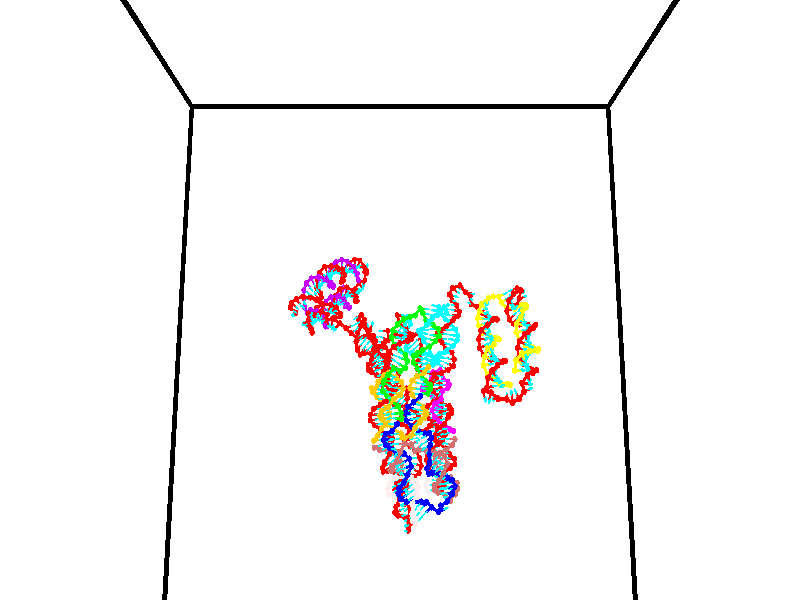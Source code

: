 // switches for output
#declare DRAW_BASES = 1; // possible values are 0, 1; only relevant for DNA ribbons
#declare DRAW_BASES_TYPE = 3; // possible values are 1, 2, 3; only relevant for DNA ribbons
#declare DRAW_FOG = 0; // set to 1 to enable fog

#include "colors.inc"

#include "transforms.inc"
background { rgb <1, 1, 1>}

#default {
   normal{
       ripples 0.25
       frequency 0.20
       turbulence 0.2
       lambda 5
   }
	finish {
		phong 0.1
		phong_size 40.
	}
}

// original window dimensions: 1024x640


// camera settings

camera {
	sky <0, 0.179814, -0.983701>
	up <0, 0.179814, -0.983701>
	right 1.6 * <1, 0, 0>
	location <35, 94.9851, 44.8844>
	look_at <35, 29.7336, 32.9568>
	direction <0, -65.2515, -11.9276>
	angle 67.0682
}


# declare cpy_camera_pos = <35, 94.9851, 44.8844>;
# if (DRAW_FOG = 1)
fog {
	fog_type 2
	up vnormalize(cpy_camera_pos)
	color rgbt<1,1,1,0.3>
	distance 1e-5
	fog_alt 3e-3
	fog_offset 56
}
# end


// LIGHTS

# declare lum = 6;
global_settings {
	ambient_light rgb lum * <0.05, 0.05, 0.05>
	max_trace_level 15
}# declare cpy_direct_light_amount = 0.25;
light_source
{	1000 * <-1, -1.16352, -0.803886>,
	rgb lum * cpy_direct_light_amount
	parallel
}

light_source
{	1000 * <1, 1.16352, 0.803886>,
	rgb lum * cpy_direct_light_amount
	parallel
}

// strand 0

// nucleotide -1

// particle -1
sphere {
	<24.462097, 34.655323, 34.939091> 0.250000
	pigment { color rgbt <1,0,0,0> }
	no_shadow
}
cylinder {
	<24.378073, 35.000664, 35.122612>,  <24.327658, 35.207867, 35.232723>, 0.100000
	pigment { color rgbt <1,0,0,0> }
	no_shadow
}
cylinder {
	<24.378073, 35.000664, 35.122612>,  <24.462097, 34.655323, 34.939091>, 0.100000
	pigment { color rgbt <1,0,0,0> }
	no_shadow
}

// particle -1
sphere {
	<24.378073, 35.000664, 35.122612> 0.100000
	pigment { color rgbt <1,0,0,0> }
	no_shadow
}
sphere {
	0, 1
	scale<0.080000,0.200000,0.300000>
	matrix <0.501567, 0.497976, -0.707425,
		-0.839229, 0.081519, -0.537633,
		-0.210060, 0.863351, 0.458803,
		24.315054, 35.259670, 35.260254>
	pigment { color rgbt <0,1,1,0> }
	no_shadow
}
cylinder {
	<23.959970, 35.176445, 34.594036>,  <24.462097, 34.655323, 34.939091>, 0.130000
	pigment { color rgbt <1,0,0,0> }
	no_shadow
}

// nucleotide -1

// particle -1
sphere {
	<23.959970, 35.176445, 34.594036> 0.250000
	pigment { color rgbt <1,0,0,0> }
	no_shadow
}
cylinder {
	<24.260754, 35.310699, 34.820984>,  <24.441223, 35.391254, 34.957153>, 0.100000
	pigment { color rgbt <1,0,0,0> }
	no_shadow
}
cylinder {
	<24.260754, 35.310699, 34.820984>,  <23.959970, 35.176445, 34.594036>, 0.100000
	pigment { color rgbt <1,0,0,0> }
	no_shadow
}

// particle -1
sphere {
	<24.260754, 35.310699, 34.820984> 0.100000
	pigment { color rgbt <1,0,0,0> }
	no_shadow
}
sphere {
	0, 1
	scale<0.080000,0.200000,0.300000>
	matrix <0.527206, 0.210488, -0.823255,
		-0.395741, 0.918172, -0.018673,
		0.751959, 0.335641, 0.567365,
		24.486341, 35.411392, 34.991192>
	pigment { color rgbt <0,1,1,0> }
	no_shadow
}
cylinder {
	<24.143019, 35.779034, 34.316467>,  <23.959970, 35.176445, 34.594036>, 0.130000
	pigment { color rgbt <1,0,0,0> }
	no_shadow
}

// nucleotide -1

// particle -1
sphere {
	<24.143019, 35.779034, 34.316467> 0.250000
	pigment { color rgbt <1,0,0,0> }
	no_shadow
}
cylinder {
	<24.459463, 35.641678, 34.518944>,  <24.649330, 35.559265, 34.640430>, 0.100000
	pigment { color rgbt <1,0,0,0> }
	no_shadow
}
cylinder {
	<24.459463, 35.641678, 34.518944>,  <24.143019, 35.779034, 34.316467>, 0.100000
	pigment { color rgbt <1,0,0,0> }
	no_shadow
}

// particle -1
sphere {
	<24.459463, 35.641678, 34.518944> 0.100000
	pigment { color rgbt <1,0,0,0> }
	no_shadow
}
sphere {
	0, 1
	scale<0.080000,0.200000,0.300000>
	matrix <0.541156, 0.007170, -0.840892,
		0.285125, 0.939166, 0.191500,
		0.791110, -0.343390, 0.506190,
		24.696796, 35.538662, 34.670799>
	pigment { color rgbt <0,1,1,0> }
	no_shadow
}
cylinder {
	<24.692102, 35.972916, 34.001678>,  <24.143019, 35.779034, 34.316467>, 0.130000
	pigment { color rgbt <1,0,0,0> }
	no_shadow
}

// nucleotide -1

// particle -1
sphere {
	<24.692102, 35.972916, 34.001678> 0.250000
	pigment { color rgbt <1,0,0,0> }
	no_shadow
}
cylinder {
	<24.889242, 35.730530, 34.251450>,  <25.007526, 35.585098, 34.401314>, 0.100000
	pigment { color rgbt <1,0,0,0> }
	no_shadow
}
cylinder {
	<24.889242, 35.730530, 34.251450>,  <24.692102, 35.972916, 34.001678>, 0.100000
	pigment { color rgbt <1,0,0,0> }
	no_shadow
}

// particle -1
sphere {
	<24.889242, 35.730530, 34.251450> 0.100000
	pigment { color rgbt <1,0,0,0> }
	no_shadow
}
sphere {
	0, 1
	scale<0.080000,0.200000,0.300000>
	matrix <0.747116, -0.073136, -0.660658,
		0.446002, 0.792124, 0.416679,
		0.492848, -0.605962, 0.624428,
		25.037096, 35.548740, 34.438778>
	pigment { color rgbt <0,1,1,0> }
	no_shadow
}
cylinder {
	<25.367113, 36.208332, 33.863625>,  <24.692102, 35.972916, 34.001678>, 0.130000
	pigment { color rgbt <1,0,0,0> }
	no_shadow
}

// nucleotide -1

// particle -1
sphere {
	<25.367113, 36.208332, 33.863625> 0.250000
	pigment { color rgbt <1,0,0,0> }
	no_shadow
}
cylinder {
	<25.368635, 35.823025, 33.971031>,  <25.369549, 35.591839, 34.035477>, 0.100000
	pigment { color rgbt <1,0,0,0> }
	no_shadow
}
cylinder {
	<25.368635, 35.823025, 33.971031>,  <25.367113, 36.208332, 33.863625>, 0.100000
	pigment { color rgbt <1,0,0,0> }
	no_shadow
}

// particle -1
sphere {
	<25.368635, 35.823025, 33.971031> 0.100000
	pigment { color rgbt <1,0,0,0> }
	no_shadow
}
sphere {
	0, 1
	scale<0.080000,0.200000,0.300000>
	matrix <0.698628, -0.189561, -0.689917,
		0.715474, 0.190217, 0.672245,
		0.003803, -0.963267, 0.268517,
		25.369776, 35.534046, 34.051586>
	pigment { color rgbt <0,1,1,0> }
	no_shadow
}
cylinder {
	<26.079638, 36.078594, 33.907047>,  <25.367113, 36.208332, 33.863625>, 0.130000
	pigment { color rgbt <1,0,0,0> }
	no_shadow
}

// nucleotide -1

// particle -1
sphere {
	<26.079638, 36.078594, 33.907047> 0.250000
	pigment { color rgbt <1,0,0,0> }
	no_shadow
}
cylinder {
	<25.909357, 35.719414, 33.862400>,  <25.807188, 35.503906, 33.835609>, 0.100000
	pigment { color rgbt <1,0,0,0> }
	no_shadow
}
cylinder {
	<25.909357, 35.719414, 33.862400>,  <26.079638, 36.078594, 33.907047>, 0.100000
	pigment { color rgbt <1,0,0,0> }
	no_shadow
}

// particle -1
sphere {
	<25.909357, 35.719414, 33.862400> 0.100000
	pigment { color rgbt <1,0,0,0> }
	no_shadow
}
sphere {
	0, 1
	scale<0.080000,0.200000,0.300000>
	matrix <0.718119, -0.260216, -0.645440,
		0.550529, -0.354922, 0.755611,
		-0.425703, -0.897952, -0.111620,
		25.781647, 35.450027, 33.828915>
	pigment { color rgbt <0,1,1,0> }
	no_shadow
}
cylinder {
	<26.607689, 35.583683, 34.037979>,  <26.079638, 36.078594, 33.907047>, 0.130000
	pigment { color rgbt <1,0,0,0> }
	no_shadow
}

// nucleotide -1

// particle -1
sphere {
	<26.607689, 35.583683, 34.037979> 0.250000
	pigment { color rgbt <1,0,0,0> }
	no_shadow
}
cylinder {
	<26.326462, 35.406208, 33.815685>,  <26.157724, 35.299725, 33.682308>, 0.100000
	pigment { color rgbt <1,0,0,0> }
	no_shadow
}
cylinder {
	<26.326462, 35.406208, 33.815685>,  <26.607689, 35.583683, 34.037979>, 0.100000
	pigment { color rgbt <1,0,0,0> }
	no_shadow
}

// particle -1
sphere {
	<26.326462, 35.406208, 33.815685> 0.100000
	pigment { color rgbt <1,0,0,0> }
	no_shadow
}
sphere {
	0, 1
	scale<0.080000,0.200000,0.300000>
	matrix <0.711047, -0.449942, -0.540337,
		-0.010306, -0.775044, 0.631823,
		-0.703069, -0.443687, -0.555730,
		26.115541, 35.273102, 33.648968>
	pigment { color rgbt <0,1,1,0> }
	no_shadow
}
cylinder {
	<26.855541, 34.930027, 33.992455>,  <26.607689, 35.583683, 34.037979>, 0.130000
	pigment { color rgbt <1,0,0,0> }
	no_shadow
}

// nucleotide -1

// particle -1
sphere {
	<26.855541, 34.930027, 33.992455> 0.250000
	pigment { color rgbt <1,0,0,0> }
	no_shadow
}
cylinder {
	<26.626461, 34.983440, 33.668926>,  <26.489014, 35.015488, 33.474812>, 0.100000
	pigment { color rgbt <1,0,0,0> }
	no_shadow
}
cylinder {
	<26.626461, 34.983440, 33.668926>,  <26.855541, 34.930027, 33.992455>, 0.100000
	pigment { color rgbt <1,0,0,0> }
	no_shadow
}

// particle -1
sphere {
	<26.626461, 34.983440, 33.668926> 0.100000
	pigment { color rgbt <1,0,0,0> }
	no_shadow
}
sphere {
	0, 1
	scale<0.080000,0.200000,0.300000>
	matrix <0.686970, -0.460193, -0.562400,
		-0.447310, -0.877719, 0.171820,
		-0.572701, 0.133532, -0.808817,
		26.454651, 35.023502, 33.426281>
	pigment { color rgbt <0,1,1,0> }
	no_shadow
}
cylinder {
	<26.951498, 34.355507, 33.578339>,  <26.855541, 34.930027, 33.992455>, 0.130000
	pigment { color rgbt <1,0,0,0> }
	no_shadow
}

// nucleotide -1

// particle -1
sphere {
	<26.951498, 34.355507, 33.578339> 0.250000
	pigment { color rgbt <1,0,0,0> }
	no_shadow
}
cylinder {
	<26.757023, 34.561745, 33.296124>,  <26.640337, 34.685486, 33.126793>, 0.100000
	pigment { color rgbt <1,0,0,0> }
	no_shadow
}
cylinder {
	<26.757023, 34.561745, 33.296124>,  <26.951498, 34.355507, 33.578339>, 0.100000
	pigment { color rgbt <1,0,0,0> }
	no_shadow
}

// particle -1
sphere {
	<26.757023, 34.561745, 33.296124> 0.100000
	pigment { color rgbt <1,0,0,0> }
	no_shadow
}
sphere {
	0, 1
	scale<0.080000,0.200000,0.300000>
	matrix <0.552784, -0.443851, -0.705285,
		-0.676795, -0.732910, -0.069218,
		-0.486188, 0.515596, -0.705537,
		26.611166, 34.716423, 33.084461>
	pigment { color rgbt <0,1,1,0> }
	no_shadow
}
cylinder {
	<26.820414, 33.861286, 33.126392>,  <26.951498, 34.355507, 33.578339>, 0.130000
	pigment { color rgbt <1,0,0,0> }
	no_shadow
}

// nucleotide -1

// particle -1
sphere {
	<26.820414, 33.861286, 33.126392> 0.250000
	pigment { color rgbt <1,0,0,0> }
	no_shadow
}
cylinder {
	<26.796072, 34.210548, 32.932941>,  <26.781467, 34.420105, 32.816872>, 0.100000
	pigment { color rgbt <1,0,0,0> }
	no_shadow
}
cylinder {
	<26.796072, 34.210548, 32.932941>,  <26.820414, 33.861286, 33.126392>, 0.100000
	pigment { color rgbt <1,0,0,0> }
	no_shadow
}

// particle -1
sphere {
	<26.796072, 34.210548, 32.932941> 0.100000
	pigment { color rgbt <1,0,0,0> }
	no_shadow
}
sphere {
	0, 1
	scale<0.080000,0.200000,0.300000>
	matrix <0.455383, -0.406871, -0.791885,
		-0.888214, -0.268424, -0.372861,
		-0.060855, 0.873158, -0.483624,
		26.777815, 34.472496, 32.787853>
	pigment { color rgbt <0,1,1,0> }
	no_shadow
}
cylinder {
	<26.394855, 33.724411, 32.649315>,  <26.820414, 33.861286, 33.126392>, 0.130000
	pigment { color rgbt <1,0,0,0> }
	no_shadow
}

// nucleotide -1

// particle -1
sphere {
	<26.394855, 33.724411, 32.649315> 0.250000
	pigment { color rgbt <1,0,0,0> }
	no_shadow
}
cylinder {
	<26.654078, 34.014595, 32.556591>,  <26.809610, 34.188705, 32.500957>, 0.100000
	pigment { color rgbt <1,0,0,0> }
	no_shadow
}
cylinder {
	<26.654078, 34.014595, 32.556591>,  <26.394855, 33.724411, 32.649315>, 0.100000
	pigment { color rgbt <1,0,0,0> }
	no_shadow
}

// particle -1
sphere {
	<26.654078, 34.014595, 32.556591> 0.100000
	pigment { color rgbt <1,0,0,0> }
	no_shadow
}
sphere {
	0, 1
	scale<0.080000,0.200000,0.300000>
	matrix <0.341666, -0.548964, -0.762826,
		-0.680654, 0.415151, -0.603623,
		0.648055, 0.725458, -0.231811,
		26.848494, 34.232231, 32.487049>
	pigment { color rgbt <0,1,1,0> }
	no_shadow
}
cylinder {
	<26.437876, 33.695522, 31.927647>,  <26.394855, 33.724411, 32.649315>, 0.130000
	pigment { color rgbt <1,0,0,0> }
	no_shadow
}

// nucleotide -1

// particle -1
sphere {
	<26.437876, 33.695522, 31.927647> 0.250000
	pigment { color rgbt <1,0,0,0> }
	no_shadow
}
cylinder {
	<26.745995, 33.940998, 31.996960>,  <26.930866, 34.088284, 32.038548>, 0.100000
	pigment { color rgbt <1,0,0,0> }
	no_shadow
}
cylinder {
	<26.745995, 33.940998, 31.996960>,  <26.437876, 33.695522, 31.927647>, 0.100000
	pigment { color rgbt <1,0,0,0> }
	no_shadow
}

// particle -1
sphere {
	<26.745995, 33.940998, 31.996960> 0.100000
	pigment { color rgbt <1,0,0,0> }
	no_shadow
}
sphere {
	0, 1
	scale<0.080000,0.200000,0.300000>
	matrix <0.470493, -0.363531, -0.804041,
		-0.430439, 0.700879, -0.568763,
		0.770298, 0.613689, 0.173281,
		26.977083, 34.125107, 32.048943>
	pigment { color rgbt <0,1,1,0> }
	no_shadow
}
cylinder {
	<26.647633, 33.872845, 31.293579>,  <26.437876, 33.695522, 31.927647>, 0.130000
	pigment { color rgbt <1,0,0,0> }
	no_shadow
}

// nucleotide -1

// particle -1
sphere {
	<26.647633, 33.872845, 31.293579> 0.250000
	pigment { color rgbt <1,0,0,0> }
	no_shadow
}
cylinder {
	<26.973904, 33.960403, 31.507778>,  <27.169666, 34.012939, 31.636297>, 0.100000
	pigment { color rgbt <1,0,0,0> }
	no_shadow
}
cylinder {
	<26.973904, 33.960403, 31.507778>,  <26.647633, 33.872845, 31.293579>, 0.100000
	pigment { color rgbt <1,0,0,0> }
	no_shadow
}

// particle -1
sphere {
	<26.973904, 33.960403, 31.507778> 0.100000
	pigment { color rgbt <1,0,0,0> }
	no_shadow
}
sphere {
	0, 1
	scale<0.080000,0.200000,0.300000>
	matrix <0.570363, -0.459082, -0.681124,
		0.096739, 0.861004, -0.499314,
		0.815676, 0.218899, 0.535496,
		27.218607, 34.026073, 31.668427>
	pigment { color rgbt <0,1,1,0> }
	no_shadow
}
cylinder {
	<27.197182, 34.101227, 30.825680>,  <26.647633, 33.872845, 31.293579>, 0.130000
	pigment { color rgbt <1,0,0,0> }
	no_shadow
}

// nucleotide -1

// particle -1
sphere {
	<27.197182, 34.101227, 30.825680> 0.250000
	pigment { color rgbt <1,0,0,0> }
	no_shadow
}
cylinder {
	<27.373730, 33.954796, 31.153381>,  <27.479658, 33.866936, 31.350002>, 0.100000
	pigment { color rgbt <1,0,0,0> }
	no_shadow
}
cylinder {
	<27.373730, 33.954796, 31.153381>,  <27.197182, 34.101227, 30.825680>, 0.100000
	pigment { color rgbt <1,0,0,0> }
	no_shadow
}

// particle -1
sphere {
	<27.373730, 33.954796, 31.153381> 0.100000
	pigment { color rgbt <1,0,0,0> }
	no_shadow
}
sphere {
	0, 1
	scale<0.080000,0.200000,0.300000>
	matrix <0.727597, -0.388329, -0.565512,
		0.525164, 0.845686, 0.094964,
		0.441368, -0.366082, 0.819255,
		27.506140, 33.844971, 31.399158>
	pigment { color rgbt <0,1,1,0> }
	no_shadow
}
cylinder {
	<27.905579, 34.179298, 30.800390>,  <27.197182, 34.101227, 30.825680>, 0.130000
	pigment { color rgbt <1,0,0,0> }
	no_shadow
}

// nucleotide -1

// particle -1
sphere {
	<27.905579, 34.179298, 30.800390> 0.250000
	pigment { color rgbt <1,0,0,0> }
	no_shadow
}
cylinder {
	<27.817947, 33.873302, 31.042645>,  <27.765369, 33.689705, 31.187998>, 0.100000
	pigment { color rgbt <1,0,0,0> }
	no_shadow
}
cylinder {
	<27.817947, 33.873302, 31.042645>,  <27.905579, 34.179298, 30.800390>, 0.100000
	pigment { color rgbt <1,0,0,0> }
	no_shadow
}

// particle -1
sphere {
	<27.817947, 33.873302, 31.042645> 0.100000
	pigment { color rgbt <1,0,0,0> }
	no_shadow
}
sphere {
	0, 1
	scale<0.080000,0.200000,0.300000>
	matrix <0.550023, -0.609519, -0.570930,
		0.805903, 0.208037, 0.554293,
		-0.219078, -0.764989, 0.605638,
		27.752224, 33.643806, 31.224337>
	pigment { color rgbt <0,1,1,0> }
	no_shadow
}
cylinder {
	<28.467541, 33.838173, 30.818993>,  <27.905579, 34.179298, 30.800390>, 0.130000
	pigment { color rgbt <1,0,0,0> }
	no_shadow
}

// nucleotide -1

// particle -1
sphere {
	<28.467541, 33.838173, 30.818993> 0.250000
	pigment { color rgbt <1,0,0,0> }
	no_shadow
}
cylinder {
	<28.237640, 33.551365, 30.976751>,  <28.099701, 33.379280, 31.071407>, 0.100000
	pigment { color rgbt <1,0,0,0> }
	no_shadow
}
cylinder {
	<28.237640, 33.551365, 30.976751>,  <28.467541, 33.838173, 30.818993>, 0.100000
	pigment { color rgbt <1,0,0,0> }
	no_shadow
}

// particle -1
sphere {
	<28.237640, 33.551365, 30.976751> 0.100000
	pigment { color rgbt <1,0,0,0> }
	no_shadow
}
sphere {
	0, 1
	scale<0.080000,0.200000,0.300000>
	matrix <0.638760, -0.694345, -0.331466,
		0.511514, 0.061415, 0.857077,
		-0.574751, -0.717017, 0.394397,
		28.065216, 33.336262, 31.095070>
	pigment { color rgbt <0,1,1,0> }
	no_shadow
}
cylinder {
	<28.936535, 33.371601, 30.872234>,  <28.467541, 33.838173, 30.818993>, 0.130000
	pigment { color rgbt <1,0,0,0> }
	no_shadow
}

// nucleotide -1

// particle -1
sphere {
	<28.936535, 33.371601, 30.872234> 0.250000
	pigment { color rgbt <1,0,0,0> }
	no_shadow
}
cylinder {
	<28.619513, 33.141212, 30.952349>,  <28.429298, 33.002979, 31.000418>, 0.100000
	pigment { color rgbt <1,0,0,0> }
	no_shadow
}
cylinder {
	<28.619513, 33.141212, 30.952349>,  <28.936535, 33.371601, 30.872234>, 0.100000
	pigment { color rgbt <1,0,0,0> }
	no_shadow
}

// particle -1
sphere {
	<28.619513, 33.141212, 30.952349> 0.100000
	pigment { color rgbt <1,0,0,0> }
	no_shadow
}
sphere {
	0, 1
	scale<0.080000,0.200000,0.300000>
	matrix <0.560767, -0.817434, -0.131688,
		0.239570, 0.007945, 0.970847,
		-0.792557, -0.575967, 0.200288,
		28.381746, 32.968422, 31.012434>
	pigment { color rgbt <0,1,1,0> }
	no_shadow
}
cylinder {
	<29.197239, 32.856762, 31.317245>,  <28.936535, 33.371601, 30.872234>, 0.130000
	pigment { color rgbt <1,0,0,0> }
	no_shadow
}

// nucleotide -1

// particle -1
sphere {
	<29.197239, 32.856762, 31.317245> 0.250000
	pigment { color rgbt <1,0,0,0> }
	no_shadow
}
cylinder {
	<28.862532, 32.729736, 31.138821>,  <28.661707, 32.653519, 31.031765>, 0.100000
	pigment { color rgbt <1,0,0,0> }
	no_shadow
}
cylinder {
	<28.862532, 32.729736, 31.138821>,  <29.197239, 32.856762, 31.317245>, 0.100000
	pigment { color rgbt <1,0,0,0> }
	no_shadow
}

// particle -1
sphere {
	<28.862532, 32.729736, 31.138821> 0.100000
	pigment { color rgbt <1,0,0,0> }
	no_shadow
}
sphere {
	0, 1
	scale<0.080000,0.200000,0.300000>
	matrix <0.430222, -0.885237, -0.176821,
		-0.338717, -0.339864, 0.877362,
		-0.836768, -0.317567, -0.446062,
		28.611502, 32.634464, 31.005003>
	pigment { color rgbt <0,1,1,0> }
	no_shadow
}
cylinder {
	<29.034716, 32.337410, 31.677237>,  <29.197239, 32.856762, 31.317245>, 0.130000
	pigment { color rgbt <1,0,0,0> }
	no_shadow
}

// nucleotide -1

// particle -1
sphere {
	<29.034716, 32.337410, 31.677237> 0.250000
	pigment { color rgbt <1,0,0,0> }
	no_shadow
}
cylinder {
	<28.860041, 32.262222, 31.325333>,  <28.755236, 32.217110, 31.114191>, 0.100000
	pigment { color rgbt <1,0,0,0> }
	no_shadow
}
cylinder {
	<28.860041, 32.262222, 31.325333>,  <29.034716, 32.337410, 31.677237>, 0.100000
	pigment { color rgbt <1,0,0,0> }
	no_shadow
}

// particle -1
sphere {
	<28.860041, 32.262222, 31.325333> 0.100000
	pigment { color rgbt <1,0,0,0> }
	no_shadow
}
sphere {
	0, 1
	scale<0.080000,0.200000,0.300000>
	matrix <0.451312, -0.891738, -0.033491,
		-0.778218, -0.411670, 0.474242,
		-0.436686, -0.187967, -0.879758,
		28.729034, 32.205833, 31.061405>
	pigment { color rgbt <0,1,1,0> }
	no_shadow
}
cylinder {
	<28.678612, 31.730511, 31.708172>,  <29.034716, 32.337410, 31.677237>, 0.130000
	pigment { color rgbt <1,0,0,0> }
	no_shadow
}

// nucleotide -1

// particle -1
sphere {
	<28.678612, 31.730511, 31.708172> 0.250000
	pigment { color rgbt <1,0,0,0> }
	no_shadow
}
cylinder {
	<28.725712, 31.757149, 31.311850>,  <28.753973, 31.773130, 31.074057>, 0.100000
	pigment { color rgbt <1,0,0,0> }
	no_shadow
}
cylinder {
	<28.725712, 31.757149, 31.311850>,  <28.678612, 31.730511, 31.708172>, 0.100000
	pigment { color rgbt <1,0,0,0> }
	no_shadow
}

// particle -1
sphere {
	<28.725712, 31.757149, 31.311850> 0.100000
	pigment { color rgbt <1,0,0,0> }
	no_shadow
}
sphere {
	0, 1
	scale<0.080000,0.200000,0.300000>
	matrix <0.479609, -0.877480, -0.001978,
		-0.869545, -0.474968, -0.135263,
		0.117751, 0.066593, -0.990808,
		28.761038, 31.777126, 31.014606>
	pigment { color rgbt <0,1,1,0> }
	no_shadow
}
cylinder {
	<28.776865, 31.023758, 31.493114>,  <28.678612, 31.730511, 31.708172>, 0.130000
	pigment { color rgbt <1,0,0,0> }
	no_shadow
}

// nucleotide -1

// particle -1
sphere {
	<28.776865, 31.023758, 31.493114> 0.250000
	pigment { color rgbt <1,0,0,0> }
	no_shadow
}
cylinder {
	<28.896030, 31.221310, 31.166353>,  <28.967529, 31.339840, 30.970297>, 0.100000
	pigment { color rgbt <1,0,0,0> }
	no_shadow
}
cylinder {
	<28.896030, 31.221310, 31.166353>,  <28.776865, 31.023758, 31.493114>, 0.100000
	pigment { color rgbt <1,0,0,0> }
	no_shadow
}

// particle -1
sphere {
	<28.896030, 31.221310, 31.166353> 0.100000
	pigment { color rgbt <1,0,0,0> }
	no_shadow
}
sphere {
	0, 1
	scale<0.080000,0.200000,0.300000>
	matrix <0.515273, -0.803581, -0.297912,
		-0.803581, -0.332177, -0.493879,
		0.297912, 0.493879, -0.816904,
		28.985405, 31.369473, 30.921282>
	pigment { color rgbt <0,1,1,0> }
	no_shadow
}
cylinder {
	<28.673435, 30.670401, 30.936157>,  <28.776865, 31.023758, 31.493114>, 0.130000
	pigment { color rgbt <1,0,0,0> }
	no_shadow
}

// nucleotide -1

// particle -1
sphere {
	<28.673435, 30.670401, 30.936157> 0.250000
	pigment { color rgbt <1,0,0,0> }
	no_shadow
}
cylinder {
	<28.963387, 30.894966, 30.776474>,  <29.137358, 31.029705, 30.680664>, 0.100000
	pigment { color rgbt <1,0,0,0> }
	no_shadow
}
cylinder {
	<28.963387, 30.894966, 30.776474>,  <28.673435, 30.670401, 30.936157>, 0.100000
	pigment { color rgbt <1,0,0,0> }
	no_shadow
}

// particle -1
sphere {
	<28.963387, 30.894966, 30.776474> 0.100000
	pigment { color rgbt <1,0,0,0> }
	no_shadow
}
sphere {
	0, 1
	scale<0.080000,0.200000,0.300000>
	matrix <0.499535, -0.827427, -0.256571,
		-0.474359, -0.013437, -0.880229,
		0.724878, 0.561412, -0.399210,
		29.180849, 31.063391, 30.656712>
	pigment { color rgbt <0,1,1,0> }
	no_shadow
}
cylinder {
	<28.864300, 30.417440, 30.300465>,  <28.673435, 30.670401, 30.936157>, 0.130000
	pigment { color rgbt <1,0,0,0> }
	no_shadow
}

// nucleotide -1

// particle -1
sphere {
	<28.864300, 30.417440, 30.300465> 0.250000
	pigment { color rgbt <1,0,0,0> }
	no_shadow
}
cylinder {
	<29.178528, 30.636181, 30.416283>,  <29.367064, 30.767426, 30.485773>, 0.100000
	pigment { color rgbt <1,0,0,0> }
	no_shadow
}
cylinder {
	<29.178528, 30.636181, 30.416283>,  <28.864300, 30.417440, 30.300465>, 0.100000
	pigment { color rgbt <1,0,0,0> }
	no_shadow
}

// particle -1
sphere {
	<29.178528, 30.636181, 30.416283> 0.100000
	pigment { color rgbt <1,0,0,0> }
	no_shadow
}
sphere {
	0, 1
	scale<0.080000,0.200000,0.300000>
	matrix <0.617702, -0.720598, -0.314932,
		0.036425, 0.426254, -0.903870,
		0.785568, 0.546851, 0.289546,
		29.414198, 30.800236, 30.503147>
	pigment { color rgbt <0,1,1,0> }
	no_shadow
}
cylinder {
	<29.324186, 30.437632, 29.673780>,  <28.864300, 30.417440, 30.300465>, 0.130000
	pigment { color rgbt <1,0,0,0> }
	no_shadow
}

// nucleotide -1

// particle -1
sphere {
	<29.324186, 30.437632, 29.673780> 0.250000
	pigment { color rgbt <1,0,0,0> }
	no_shadow
}
cylinder {
	<29.555351, 30.493399, 29.995422>,  <29.694050, 30.526859, 30.188408>, 0.100000
	pigment { color rgbt <1,0,0,0> }
	no_shadow
}
cylinder {
	<29.555351, 30.493399, 29.995422>,  <29.324186, 30.437632, 29.673780>, 0.100000
	pigment { color rgbt <1,0,0,0> }
	no_shadow
}

// particle -1
sphere {
	<29.555351, 30.493399, 29.995422> 0.100000
	pigment { color rgbt <1,0,0,0> }
	no_shadow
}
sphere {
	0, 1
	scale<0.080000,0.200000,0.300000>
	matrix <0.613758, -0.723652, -0.315641,
		0.537886, 0.675937, -0.503774,
		0.577910, 0.139416, 0.804104,
		29.728724, 30.535223, 30.236654>
	pigment { color rgbt <0,1,1,0> }
	no_shadow
}
cylinder {
	<29.977991, 30.373238, 29.290411>,  <29.324186, 30.437632, 29.673780>, 0.130000
	pigment { color rgbt <1,0,0,0> }
	no_shadow
}

// nucleotide -1

// particle -1
sphere {
	<29.977991, 30.373238, 29.290411> 0.250000
	pigment { color rgbt <1,0,0,0> }
	no_shadow
}
cylinder {
	<30.048008, 30.375271, 29.684231>,  <30.090017, 30.376492, 29.920523>, 0.100000
	pigment { color rgbt <1,0,0,0> }
	no_shadow
}
cylinder {
	<30.048008, 30.375271, 29.684231>,  <29.977991, 30.373238, 29.290411>, 0.100000
	pigment { color rgbt <1,0,0,0> }
	no_shadow
}

// particle -1
sphere {
	<30.048008, 30.375271, 29.684231> 0.100000
	pigment { color rgbt <1,0,0,0> }
	no_shadow
}
sphere {
	0, 1
	scale<0.080000,0.200000,0.300000>
	matrix <0.659359, -0.743229, -0.113389,
		0.731168, 0.669018, -0.133446,
		0.175040, 0.005082, 0.984548,
		30.100519, 30.376795, 29.979595>
	pigment { color rgbt <0,1,1,0> }
	no_shadow
}
cylinder {
	<30.628141, 30.478331, 29.397116>,  <29.977991, 30.373238, 29.290411>, 0.130000
	pigment { color rgbt <1,0,0,0> }
	no_shadow
}

// nucleotide -1

// particle -1
sphere {
	<30.628141, 30.478331, 29.397116> 0.250000
	pigment { color rgbt <1,0,0,0> }
	no_shadow
}
cylinder {
	<30.453133, 30.251036, 29.675879>,  <30.348127, 30.114658, 29.843136>, 0.100000
	pigment { color rgbt <1,0,0,0> }
	no_shadow
}
cylinder {
	<30.453133, 30.251036, 29.675879>,  <30.628141, 30.478331, 29.397116>, 0.100000
	pigment { color rgbt <1,0,0,0> }
	no_shadow
}

// particle -1
sphere {
	<30.453133, 30.251036, 29.675879> 0.100000
	pigment { color rgbt <1,0,0,0> }
	no_shadow
}
sphere {
	0, 1
	scale<0.080000,0.200000,0.300000>
	matrix <0.713350, -0.691187, -0.115726,
		0.547454, 0.446508, 0.707760,
		-0.437522, -0.568235, 0.696910,
		30.321877, 30.080564, 29.884951>
	pigment { color rgbt <0,1,1,0> }
	no_shadow
}
cylinder {
	<31.086655, 30.293457, 30.008995>,  <30.628141, 30.478331, 29.397116>, 0.130000
	pigment { color rgbt <1,0,0,0> }
	no_shadow
}

// nucleotide -1

// particle -1
sphere {
	<31.086655, 30.293457, 30.008995> 0.250000
	pigment { color rgbt <1,0,0,0> }
	no_shadow
}
cylinder {
	<30.799759, 30.031134, 29.914776>,  <30.627621, 29.873739, 29.858244>, 0.100000
	pigment { color rgbt <1,0,0,0> }
	no_shadow
}
cylinder {
	<30.799759, 30.031134, 29.914776>,  <31.086655, 30.293457, 30.008995>, 0.100000
	pigment { color rgbt <1,0,0,0> }
	no_shadow
}

// particle -1
sphere {
	<30.799759, 30.031134, 29.914776> 0.100000
	pigment { color rgbt <1,0,0,0> }
	no_shadow
}
sphere {
	0, 1
	scale<0.080000,0.200000,0.300000>
	matrix <0.695352, -0.695578, -0.180711,
		-0.045329, -0.293401, 0.954914,
		-0.717239, -0.655810, -0.235546,
		30.584587, 29.834391, 29.844112>
	pigment { color rgbt <0,1,1,0> }
	no_shadow
}
cylinder {
	<31.297829, 29.639742, 30.202047>,  <31.086655, 30.293457, 30.008995>, 0.130000
	pigment { color rgbt <1,0,0,0> }
	no_shadow
}

// nucleotide -1

// particle -1
sphere {
	<31.297829, 29.639742, 30.202047> 0.250000
	pigment { color rgbt <1,0,0,0> }
	no_shadow
}
cylinder {
	<31.026073, 29.529837, 29.929890>,  <30.863020, 29.463894, 29.766594>, 0.100000
	pigment { color rgbt <1,0,0,0> }
	no_shadow
}
cylinder {
	<31.026073, 29.529837, 29.929890>,  <31.297829, 29.639742, 30.202047>, 0.100000
	pigment { color rgbt <1,0,0,0> }
	no_shadow
}

// particle -1
sphere {
	<31.026073, 29.529837, 29.929890> 0.100000
	pigment { color rgbt <1,0,0,0> }
	no_shadow
}
sphere {
	0, 1
	scale<0.080000,0.200000,0.300000>
	matrix <0.342400, -0.938816, 0.037230,
		-0.648997, -0.207674, 0.731898,
		-0.679386, -0.274764, -0.680397,
		30.822258, 29.447407, 29.725771>
	pigment { color rgbt <0,1,1,0> }
	no_shadow
}
cylinder {
	<31.254093, 28.963306, 30.310911>,  <31.297829, 29.639742, 30.202047>, 0.130000
	pigment { color rgbt <1,0,0,0> }
	no_shadow
}

// nucleotide -1

// particle -1
sphere {
	<31.254093, 28.963306, 30.310911> 0.250000
	pigment { color rgbt <1,0,0,0> }
	no_shadow
}
cylinder {
	<31.117128, 29.012024, 29.938263>,  <31.034948, 29.041254, 29.714674>, 0.100000
	pigment { color rgbt <1,0,0,0> }
	no_shadow
}
cylinder {
	<31.117128, 29.012024, 29.938263>,  <31.254093, 28.963306, 30.310911>, 0.100000
	pigment { color rgbt <1,0,0,0> }
	no_shadow
}

// particle -1
sphere {
	<31.117128, 29.012024, 29.938263> 0.100000
	pigment { color rgbt <1,0,0,0> }
	no_shadow
}
sphere {
	0, 1
	scale<0.080000,0.200000,0.300000>
	matrix <0.454497, -0.846356, -0.277694,
		-0.822305, -0.518506, 0.234449,
		-0.342413, 0.121793, -0.931622,
		31.014404, 29.048561, 29.658777>
	pigment { color rgbt <0,1,1,0> }
	no_shadow
}
cylinder {
	<30.996946, 28.278194, 30.013391>,  <31.254093, 28.963306, 30.310911>, 0.130000
	pigment { color rgbt <1,0,0,0> }
	no_shadow
}

// nucleotide -1

// particle -1
sphere {
	<30.996946, 28.278194, 30.013391> 0.250000
	pigment { color rgbt <1,0,0,0> }
	no_shadow
}
cylinder {
	<31.152365, 28.536158, 29.750141>,  <31.245615, 28.690935, 29.592192>, 0.100000
	pigment { color rgbt <1,0,0,0> }
	no_shadow
}
cylinder {
	<31.152365, 28.536158, 29.750141>,  <30.996946, 28.278194, 30.013391>, 0.100000
	pigment { color rgbt <1,0,0,0> }
	no_shadow
}

// particle -1
sphere {
	<31.152365, 28.536158, 29.750141> 0.100000
	pigment { color rgbt <1,0,0,0> }
	no_shadow
}
sphere {
	0, 1
	scale<0.080000,0.200000,0.300000>
	matrix <0.506890, -0.746057, -0.431813,
		-0.769477, -0.165817, -0.616774,
		0.388546, 0.644906, -0.658124,
		31.268929, 28.729630, 29.552704>
	pigment { color rgbt <0,1,1,0> }
	no_shadow
}
cylinder {
	<31.073179, 28.359783, 30.809605>,  <30.996946, 28.278194, 30.013391>, 0.130000
	pigment { color rgbt <1,0,0,0> }
	no_shadow
}

// nucleotide -1

// particle -1
sphere {
	<31.073179, 28.359783, 30.809605> 0.250000
	pigment { color rgbt <1,0,0,0> }
	no_shadow
}
cylinder {
	<30.939758, 28.034235, 30.999912>,  <30.859705, 27.838905, 31.114098>, 0.100000
	pigment { color rgbt <1,0,0,0> }
	no_shadow
}
cylinder {
	<30.939758, 28.034235, 30.999912>,  <31.073179, 28.359783, 30.809605>, 0.100000
	pigment { color rgbt <1,0,0,0> }
	no_shadow
}

// particle -1
sphere {
	<30.939758, 28.034235, 30.999912> 0.100000
	pigment { color rgbt <1,0,0,0> }
	no_shadow
}
sphere {
	0, 1
	scale<0.080000,0.200000,0.300000>
	matrix <-0.243525, 0.561928, 0.790527,
		-0.910735, 0.147820, -0.385631,
		-0.333552, -0.813871, 0.475770,
		30.839693, 27.790073, 31.142643>
	pigment { color rgbt <0,1,1,0> }
	no_shadow
}
cylinder {
	<30.350992, 28.385164, 31.076529>,  <31.073179, 28.359783, 30.809605>, 0.130000
	pigment { color rgbt <1,0,0,0> }
	no_shadow
}

// nucleotide -1

// particle -1
sphere {
	<30.350992, 28.385164, 31.076529> 0.250000
	pigment { color rgbt <1,0,0,0> }
	no_shadow
}
cylinder {
	<30.555172, 28.135258, 31.312870>,  <30.677679, 27.985313, 31.454676>, 0.100000
	pigment { color rgbt <1,0,0,0> }
	no_shadow
}
cylinder {
	<30.555172, 28.135258, 31.312870>,  <30.350992, 28.385164, 31.076529>, 0.100000
	pigment { color rgbt <1,0,0,0> }
	no_shadow
}

// particle -1
sphere {
	<30.555172, 28.135258, 31.312870> 0.100000
	pigment { color rgbt <1,0,0,0> }
	no_shadow
}
sphere {
	0, 1
	scale<0.080000,0.200000,0.300000>
	matrix <-0.198383, 0.583020, 0.787866,
		-0.836712, -0.519381, 0.173659,
		0.510449, -0.624766, 0.590856,
		30.708307, 27.947828, 31.490128>
	pigment { color rgbt <0,1,1,0> }
	no_shadow
}
cylinder {
	<29.911201, 27.924299, 31.523104>,  <30.350992, 28.385164, 31.076529>, 0.130000
	pigment { color rgbt <1,0,0,0> }
	no_shadow
}

// nucleotide -1

// particle -1
sphere {
	<29.911201, 27.924299, 31.523104> 0.250000
	pigment { color rgbt <1,0,0,0> }
	no_shadow
}
cylinder {
	<30.244295, 28.099003, 31.659220>,  <30.444151, 28.203825, 31.740891>, 0.100000
	pigment { color rgbt <1,0,0,0> }
	no_shadow
}
cylinder {
	<30.244295, 28.099003, 31.659220>,  <29.911201, 27.924299, 31.523104>, 0.100000
	pigment { color rgbt <1,0,0,0> }
	no_shadow
}

// particle -1
sphere {
	<30.244295, 28.099003, 31.659220> 0.100000
	pigment { color rgbt <1,0,0,0> }
	no_shadow
}
sphere {
	0, 1
	scale<0.080000,0.200000,0.300000>
	matrix <-0.543084, 0.524694, 0.655558,
		0.107770, -0.730712, 0.674126,
		0.832734, 0.436757, 0.340291,
		30.494116, 28.230030, 31.761307>
	pigment { color rgbt <0,1,1,0> }
	no_shadow
}
cylinder {
	<29.754271, 28.068285, 32.211819>,  <29.911201, 27.924299, 31.523104>, 0.130000
	pigment { color rgbt <1,0,0,0> }
	no_shadow
}

// nucleotide -1

// particle -1
sphere {
	<29.754271, 28.068285, 32.211819> 0.250000
	pigment { color rgbt <1,0,0,0> }
	no_shadow
}
cylinder {
	<30.049507, 28.316381, 32.105595>,  <30.226648, 28.465240, 32.041859>, 0.100000
	pigment { color rgbt <1,0,0,0> }
	no_shadow
}
cylinder {
	<30.049507, 28.316381, 32.105595>,  <29.754271, 28.068285, 32.211819>, 0.100000
	pigment { color rgbt <1,0,0,0> }
	no_shadow
}

// particle -1
sphere {
	<30.049507, 28.316381, 32.105595> 0.100000
	pigment { color rgbt <1,0,0,0> }
	no_shadow
}
sphere {
	0, 1
	scale<0.080000,0.200000,0.300000>
	matrix <-0.475489, 0.757418, 0.447470,
		0.478679, -0.204002, 0.853961,
		0.738090, 0.620243, -0.265559,
		30.270935, 28.502455, 32.025928>
	pigment { color rgbt <0,1,1,0> }
	no_shadow
}
cylinder {
	<29.985006, 28.424105, 32.853672>,  <29.754271, 28.068285, 32.211819>, 0.130000
	pigment { color rgbt <1,0,0,0> }
	no_shadow
}

// nucleotide -1

// particle -1
sphere {
	<29.985006, 28.424105, 32.853672> 0.250000
	pigment { color rgbt <1,0,0,0> }
	no_shadow
}
cylinder {
	<29.995665, 28.649250, 32.523224>,  <30.002060, 28.784338, 32.324955>, 0.100000
	pigment { color rgbt <1,0,0,0> }
	no_shadow
}
cylinder {
	<29.995665, 28.649250, 32.523224>,  <29.985006, 28.424105, 32.853672>, 0.100000
	pigment { color rgbt <1,0,0,0> }
	no_shadow
}

// particle -1
sphere {
	<29.995665, 28.649250, 32.523224> 0.100000
	pigment { color rgbt <1,0,0,0> }
	no_shadow
}
sphere {
	0, 1
	scale<0.080000,0.200000,0.300000>
	matrix <-0.532030, 0.707632, 0.464975,
		0.846306, 0.427130, 0.318316,
		0.026646, 0.562865, -0.826119,
		30.003658, 28.818110, 32.275387>
	pigment { color rgbt <0,1,1,0> }
	no_shadow
}
cylinder {
	<30.270636, 29.154760, 32.937801>,  <29.985006, 28.424105, 32.853672>, 0.130000
	pigment { color rgbt <1,0,0,0> }
	no_shadow
}

// nucleotide -1

// particle -1
sphere {
	<30.270636, 29.154760, 32.937801> 0.250000
	pigment { color rgbt <1,0,0,0> }
	no_shadow
}
cylinder {
	<30.004677, 29.120813, 32.640961>,  <29.845102, 29.100445, 32.462856>, 0.100000
	pigment { color rgbt <1,0,0,0> }
	no_shadow
}
cylinder {
	<30.004677, 29.120813, 32.640961>,  <30.270636, 29.154760, 32.937801>, 0.100000
	pigment { color rgbt <1,0,0,0> }
	no_shadow
}

// particle -1
sphere {
	<30.004677, 29.120813, 32.640961> 0.100000
	pigment { color rgbt <1,0,0,0> }
	no_shadow
}
sphere {
	0, 1
	scale<0.080000,0.200000,0.300000>
	matrix <-0.506302, 0.781657, 0.364239,
		0.549154, 0.617907, -0.562691,
		-0.664898, -0.084868, -0.742097,
		29.805208, 29.095352, 32.418331>
	pigment { color rgbt <0,1,1,0> }
	no_shadow
}
cylinder {
	<30.216196, 29.778187, 32.670776>,  <30.270636, 29.154760, 32.937801>, 0.130000
	pigment { color rgbt <1,0,0,0> }
	no_shadow
}

// nucleotide -1

// particle -1
sphere {
	<30.216196, 29.778187, 32.670776> 0.250000
	pigment { color rgbt <1,0,0,0> }
	no_shadow
}
cylinder {
	<29.874464, 29.592451, 32.577393>,  <29.669424, 29.481009, 32.521362>, 0.100000
	pigment { color rgbt <1,0,0,0> }
	no_shadow
}
cylinder {
	<29.874464, 29.592451, 32.577393>,  <30.216196, 29.778187, 32.670776>, 0.100000
	pigment { color rgbt <1,0,0,0> }
	no_shadow
}

// particle -1
sphere {
	<29.874464, 29.592451, 32.577393> 0.100000
	pigment { color rgbt <1,0,0,0> }
	no_shadow
}
sphere {
	0, 1
	scale<0.080000,0.200000,0.300000>
	matrix <-0.509826, 0.836012, 0.202882,
		0.100970, 0.292354, -0.950965,
		-0.854331, -0.464341, -0.233462,
		29.618164, 29.453148, 32.507355>
	pigment { color rgbt <0,1,1,0> }
	no_shadow
}
cylinder {
	<29.877405, 30.335819, 32.221275>,  <30.216196, 29.778187, 32.670776>, 0.130000
	pigment { color rgbt <1,0,0,0> }
	no_shadow
}

// nucleotide -1

// particle -1
sphere {
	<29.877405, 30.335819, 32.221275> 0.250000
	pigment { color rgbt <1,0,0,0> }
	no_shadow
}
cylinder {
	<29.601814, 30.070000, 32.336987>,  <29.436459, 29.910507, 32.406414>, 0.100000
	pigment { color rgbt <1,0,0,0> }
	no_shadow
}
cylinder {
	<29.601814, 30.070000, 32.336987>,  <29.877405, 30.335819, 32.221275>, 0.100000
	pigment { color rgbt <1,0,0,0> }
	no_shadow
}

// particle -1
sphere {
	<29.601814, 30.070000, 32.336987> 0.100000
	pigment { color rgbt <1,0,0,0> }
	no_shadow
}
sphere {
	0, 1
	scale<0.080000,0.200000,0.300000>
	matrix <-0.600456, 0.746885, 0.285684,
		-0.405907, 0.023132, -0.913622,
		-0.688979, -0.664551, 0.289276,
		29.395121, 29.870634, 32.423771>
	pigment { color rgbt <0,1,1,0> }
	no_shadow
}
cylinder {
	<29.205078, 30.570393, 31.928741>,  <29.877405, 30.335819, 32.221275>, 0.130000
	pigment { color rgbt <1,0,0,0> }
	no_shadow
}

// nucleotide -1

// particle -1
sphere {
	<29.205078, 30.570393, 31.928741> 0.250000
	pigment { color rgbt <1,0,0,0> }
	no_shadow
}
cylinder {
	<29.146568, 30.336292, 32.247761>,  <29.111464, 30.195831, 32.439171>, 0.100000
	pigment { color rgbt <1,0,0,0> }
	no_shadow
}
cylinder {
	<29.146568, 30.336292, 32.247761>,  <29.205078, 30.570393, 31.928741>, 0.100000
	pigment { color rgbt <1,0,0,0> }
	no_shadow
}

// particle -1
sphere {
	<29.146568, 30.336292, 32.247761> 0.100000
	pigment { color rgbt <1,0,0,0> }
	no_shadow
}
sphere {
	0, 1
	scale<0.080000,0.200000,0.300000>
	matrix <-0.531336, 0.726535, 0.435693,
		-0.834437, -0.360037, -0.417238,
		-0.146272, -0.585252, 0.797549,
		29.102686, 30.160717, 32.487026>
	pigment { color rgbt <0,1,1,0> }
	no_shadow
}
cylinder {
	<28.434614, 30.453901, 32.075607>,  <29.205078, 30.570393, 31.928741>, 0.130000
	pigment { color rgbt <1,0,0,0> }
	no_shadow
}

// nucleotide -1

// particle -1
sphere {
	<28.434614, 30.453901, 32.075607> 0.250000
	pigment { color rgbt <1,0,0,0> }
	no_shadow
}
cylinder {
	<28.614983, 30.370111, 32.422661>,  <28.723204, 30.319838, 32.630894>, 0.100000
	pigment { color rgbt <1,0,0,0> }
	no_shadow
}
cylinder {
	<28.614983, 30.370111, 32.422661>,  <28.434614, 30.453901, 32.075607>, 0.100000
	pigment { color rgbt <1,0,0,0> }
	no_shadow
}

// particle -1
sphere {
	<28.614983, 30.370111, 32.422661> 0.100000
	pigment { color rgbt <1,0,0,0> }
	no_shadow
}
sphere {
	0, 1
	scale<0.080000,0.200000,0.300000>
	matrix <-0.583570, 0.666332, 0.464163,
		-0.675362, -0.715628, 0.178222,
		0.450923, -0.209473, 0.867635,
		28.750259, 30.307270, 32.682953>
	pigment { color rgbt <0,1,1,0> }
	no_shadow
}
cylinder {
	<27.929924, 30.231403, 32.640858>,  <28.434614, 30.453901, 32.075607>, 0.130000
	pigment { color rgbt <1,0,0,0> }
	no_shadow
}

// nucleotide -1

// particle -1
sphere {
	<27.929924, 30.231403, 32.640858> 0.250000
	pigment { color rgbt <1,0,0,0> }
	no_shadow
}
cylinder {
	<28.258495, 30.329277, 32.846920>,  <28.455639, 30.388000, 32.970558>, 0.100000
	pigment { color rgbt <1,0,0,0> }
	no_shadow
}
cylinder {
	<28.258495, 30.329277, 32.846920>,  <27.929924, 30.231403, 32.640858>, 0.100000
	pigment { color rgbt <1,0,0,0> }
	no_shadow
}

// particle -1
sphere {
	<28.258495, 30.329277, 32.846920> 0.100000
	pigment { color rgbt <1,0,0,0> }
	no_shadow
}
sphere {
	0, 1
	scale<0.080000,0.200000,0.300000>
	matrix <-0.563862, 0.483900, 0.669254,
		-0.085530, -0.840221, 0.535456,
		0.821428, 0.244682, 0.515157,
		28.504925, 30.402681, 33.001469>
	pigment { color rgbt <0,1,1,0> }
	no_shadow
}
cylinder {
	<27.750031, 30.256670, 33.360142>,  <27.929924, 30.231403, 32.640858>, 0.130000
	pigment { color rgbt <1,0,0,0> }
	no_shadow
}

// nucleotide -1

// particle -1
sphere {
	<27.750031, 30.256670, 33.360142> 0.250000
	pigment { color rgbt <1,0,0,0> }
	no_shadow
}
cylinder {
	<28.087748, 30.470146, 33.379517>,  <28.290379, 30.598232, 33.391140>, 0.100000
	pigment { color rgbt <1,0,0,0> }
	no_shadow
}
cylinder {
	<28.087748, 30.470146, 33.379517>,  <27.750031, 30.256670, 33.360142>, 0.100000
	pigment { color rgbt <1,0,0,0> }
	no_shadow
}

// particle -1
sphere {
	<28.087748, 30.470146, 33.379517> 0.100000
	pigment { color rgbt <1,0,0,0> }
	no_shadow
}
sphere {
	0, 1
	scale<0.080000,0.200000,0.300000>
	matrix <-0.421138, 0.604899, 0.675826,
		0.331380, -0.590994, 0.735468,
		0.844293, 0.533689, 0.048439,
		28.341036, 30.630253, 33.394047>
	pigment { color rgbt <0,1,1,0> }
	no_shadow
}
cylinder {
	<27.767349, 30.476051, 34.024258>,  <27.750031, 30.256670, 33.360142>, 0.130000
	pigment { color rgbt <1,0,0,0> }
	no_shadow
}

// nucleotide -1

// particle -1
sphere {
	<27.767349, 30.476051, 34.024258> 0.250000
	pigment { color rgbt <1,0,0,0> }
	no_shadow
}
cylinder {
	<28.029222, 30.729755, 33.859768>,  <28.186346, 30.881977, 33.761074>, 0.100000
	pigment { color rgbt <1,0,0,0> }
	no_shadow
}
cylinder {
	<28.029222, 30.729755, 33.859768>,  <27.767349, 30.476051, 34.024258>, 0.100000
	pigment { color rgbt <1,0,0,0> }
	no_shadow
}

// particle -1
sphere {
	<28.029222, 30.729755, 33.859768> 0.100000
	pigment { color rgbt <1,0,0,0> }
	no_shadow
}
sphere {
	0, 1
	scale<0.080000,0.200000,0.300000>
	matrix <-0.330808, 0.729559, 0.598590,
		0.679674, -0.255849, 0.687447,
		0.654682, 0.634260, -0.411225,
		28.225628, 30.920033, 33.736401>
	pigment { color rgbt <0,1,1,0> }
	no_shadow
}
cylinder {
	<27.975910, 30.845057, 34.594860>,  <27.767349, 30.476051, 34.024258>, 0.130000
	pigment { color rgbt <1,0,0,0> }
	no_shadow
}

// nucleotide -1

// particle -1
sphere {
	<27.975910, 30.845057, 34.594860> 0.250000
	pigment { color rgbt <1,0,0,0> }
	no_shadow
}
cylinder {
	<28.074038, 31.059206, 34.271580>,  <28.132914, 31.187696, 34.077610>, 0.100000
	pigment { color rgbt <1,0,0,0> }
	no_shadow
}
cylinder {
	<28.074038, 31.059206, 34.271580>,  <27.975910, 30.845057, 34.594860>, 0.100000
	pigment { color rgbt <1,0,0,0> }
	no_shadow
}

// particle -1
sphere {
	<28.074038, 31.059206, 34.271580> 0.100000
	pigment { color rgbt <1,0,0,0> }
	no_shadow
}
sphere {
	0, 1
	scale<0.080000,0.200000,0.300000>
	matrix <-0.115322, 0.843876, 0.523999,
		0.962560, -0.035342, 0.268756,
		0.245316, 0.535374, -0.808205,
		28.147633, 31.219818, 34.029118>
	pigment { color rgbt <0,1,1,0> }
	no_shadow
}
cylinder {
	<28.128731, 31.422806, 34.886467>,  <27.975910, 30.845057, 34.594860>, 0.130000
	pigment { color rgbt <1,0,0,0> }
	no_shadow
}

// nucleotide -1

// particle -1
sphere {
	<28.128731, 31.422806, 34.886467> 0.250000
	pigment { color rgbt <1,0,0,0> }
	no_shadow
}
cylinder {
	<28.137108, 31.587008, 34.521820>,  <28.142134, 31.685528, 34.303032>, 0.100000
	pigment { color rgbt <1,0,0,0> }
	no_shadow
}
cylinder {
	<28.137108, 31.587008, 34.521820>,  <28.128731, 31.422806, 34.886467>, 0.100000
	pigment { color rgbt <1,0,0,0> }
	no_shadow
}

// particle -1
sphere {
	<28.137108, 31.587008, 34.521820> 0.100000
	pigment { color rgbt <1,0,0,0> }
	no_shadow
}
sphere {
	0, 1
	scale<0.080000,0.200000,0.300000>
	matrix <-0.140892, 0.903932, 0.403804,
		0.989803, 0.119984, 0.076766,
		0.020941, 0.410502, -0.911619,
		28.143391, 31.710157, 34.248333>
	pigment { color rgbt <0,1,1,0> }
	no_shadow
}
cylinder {
	<28.712643, 32.004974, 34.854877>,  <28.128731, 31.422806, 34.886467>, 0.130000
	pigment { color rgbt <1,0,0,0> }
	no_shadow
}

// nucleotide -1

// particle -1
sphere {
	<28.712643, 32.004974, 34.854877> 0.250000
	pigment { color rgbt <1,0,0,0> }
	no_shadow
}
cylinder {
	<28.397720, 32.058498, 34.614132>,  <28.208767, 32.090614, 34.469685>, 0.100000
	pigment { color rgbt <1,0,0,0> }
	no_shadow
}
cylinder {
	<28.397720, 32.058498, 34.614132>,  <28.712643, 32.004974, 34.854877>, 0.100000
	pigment { color rgbt <1,0,0,0> }
	no_shadow
}

// particle -1
sphere {
	<28.397720, 32.058498, 34.614132> 0.100000
	pigment { color rgbt <1,0,0,0> }
	no_shadow
}
sphere {
	0, 1
	scale<0.080000,0.200000,0.300000>
	matrix <-0.236222, 0.836213, 0.494921,
		0.569516, 0.531828, -0.626746,
		-0.787306, 0.133814, -0.601866,
		28.161528, 32.098644, 34.433571>
	pigment { color rgbt <0,1,1,0> }
	no_shadow
}
cylinder {
	<28.757778, 32.667057, 34.691402>,  <28.712643, 32.004974, 34.854877>, 0.130000
	pigment { color rgbt <1,0,0,0> }
	no_shadow
}

// nucleotide -1

// particle -1
sphere {
	<28.757778, 32.667057, 34.691402> 0.250000
	pigment { color rgbt <1,0,0,0> }
	no_shadow
}
cylinder {
	<28.377132, 32.567371, 34.619484>,  <28.148745, 32.507561, 34.576332>, 0.100000
	pigment { color rgbt <1,0,0,0> }
	no_shadow
}
cylinder {
	<28.377132, 32.567371, 34.619484>,  <28.757778, 32.667057, 34.691402>, 0.100000
	pigment { color rgbt <1,0,0,0> }
	no_shadow
}

// particle -1
sphere {
	<28.377132, 32.567371, 34.619484> 0.100000
	pigment { color rgbt <1,0,0,0> }
	no_shadow
}
sphere {
	0, 1
	scale<0.080000,0.200000,0.300000>
	matrix <-0.265287, 0.961528, 0.071326,
		0.155104, 0.115572, -0.981115,
		-0.951612, -0.249214, -0.179796,
		28.091648, 32.492607, 34.565544>
	pigment { color rgbt <0,1,1,0> }
	no_shadow
}
cylinder {
	<28.420210, 33.315868, 34.247482>,  <28.757778, 32.667057, 34.691402>, 0.130000
	pigment { color rgbt <1,0,0,0> }
	no_shadow
}

// nucleotide -1

// particle -1
sphere {
	<28.420210, 33.315868, 34.247482> 0.250000
	pigment { color rgbt <1,0,0,0> }
	no_shadow
}
cylinder {
	<28.121305, 33.109486, 34.415001>,  <27.941963, 32.985657, 34.515511>, 0.100000
	pigment { color rgbt <1,0,0,0> }
	no_shadow
}
cylinder {
	<28.121305, 33.109486, 34.415001>,  <28.420210, 33.315868, 34.247482>, 0.100000
	pigment { color rgbt <1,0,0,0> }
	no_shadow
}

// particle -1
sphere {
	<28.121305, 33.109486, 34.415001> 0.100000
	pigment { color rgbt <1,0,0,0> }
	no_shadow
}
sphere {
	0, 1
	scale<0.080000,0.200000,0.300000>
	matrix <-0.427586, 0.855742, 0.291335,
		-0.508697, 0.038632, -0.860078,
		-0.747260, -0.515959, 0.418795,
		27.897127, 32.954697, 34.540638>
	pigment { color rgbt <0,1,1,0> }
	no_shadow
}
cylinder {
	<27.850222, 33.584156, 34.088516>,  <28.420210, 33.315868, 34.247482>, 0.130000
	pigment { color rgbt <1,0,0,0> }
	no_shadow
}

// nucleotide -1

// particle -1
sphere {
	<27.850222, 33.584156, 34.088516> 0.250000
	pigment { color rgbt <1,0,0,0> }
	no_shadow
}
cylinder {
	<27.677326, 33.400333, 34.398865>,  <27.573589, 33.290039, 34.585075>, 0.100000
	pigment { color rgbt <1,0,0,0> }
	no_shadow
}
cylinder {
	<27.677326, 33.400333, 34.398865>,  <27.850222, 33.584156, 34.088516>, 0.100000
	pigment { color rgbt <1,0,0,0> }
	no_shadow
}

// particle -1
sphere {
	<27.677326, 33.400333, 34.398865> 0.100000
	pigment { color rgbt <1,0,0,0> }
	no_shadow
}
sphere {
	0, 1
	scale<0.080000,0.200000,0.300000>
	matrix <-0.596136, 0.791192, 0.136521,
		-0.676603, -0.403516, -0.615941,
		-0.432239, -0.459555, 0.775873,
		27.547655, 33.262466, 34.631626>
	pigment { color rgbt <0,1,1,0> }
	no_shadow
}
cylinder {
	<27.070786, 33.810020, 34.075363>,  <27.850222, 33.584156, 34.088516>, 0.130000
	pigment { color rgbt <1,0,0,0> }
	no_shadow
}

// nucleotide -1

// particle -1
sphere {
	<27.070786, 33.810020, 34.075363> 0.250000
	pigment { color rgbt <1,0,0,0> }
	no_shadow
}
cylinder {
	<27.129471, 33.627628, 34.426491>,  <27.164682, 33.518192, 34.637165>, 0.100000
	pigment { color rgbt <1,0,0,0> }
	no_shadow
}
cylinder {
	<27.129471, 33.627628, 34.426491>,  <27.070786, 33.810020, 34.075363>, 0.100000
	pigment { color rgbt <1,0,0,0> }
	no_shadow
}

// particle -1
sphere {
	<27.129471, 33.627628, 34.426491> 0.100000
	pigment { color rgbt <1,0,0,0> }
	no_shadow
}
sphere {
	0, 1
	scale<0.080000,0.200000,0.300000>
	matrix <-0.776910, 0.496174, 0.387586,
		-0.612279, -0.738847, -0.281457,
		0.146715, -0.455978, 0.877815,
		27.173485, 33.490833, 34.689835>
	pigment { color rgbt <0,1,1,0> }
	no_shadow
}
cylinder {
	<26.377514, 33.658554, 34.333218>,  <27.070786, 33.810020, 34.075363>, 0.130000
	pigment { color rgbt <1,0,0,0> }
	no_shadow
}

// nucleotide -1

// particle -1
sphere {
	<26.377514, 33.658554, 34.333218> 0.250000
	pigment { color rgbt <1,0,0,0> }
	no_shadow
}
cylinder {
	<26.619289, 33.677841, 34.651295>,  <26.764355, 33.689415, 34.842140>, 0.100000
	pigment { color rgbt <1,0,0,0> }
	no_shadow
}
cylinder {
	<26.619289, 33.677841, 34.651295>,  <26.377514, 33.658554, 34.333218>, 0.100000
	pigment { color rgbt <1,0,0,0> }
	no_shadow
}

// particle -1
sphere {
	<26.619289, 33.677841, 34.651295> 0.100000
	pigment { color rgbt <1,0,0,0> }
	no_shadow
}
sphere {
	0, 1
	scale<0.080000,0.200000,0.300000>
	matrix <-0.725373, 0.446000, 0.524326,
		-0.329371, -0.893733, 0.304559,
		0.604441, 0.048221, 0.795189,
		26.800621, 33.692307, 34.889851>
	pigment { color rgbt <0,1,1,0> }
	no_shadow
}
cylinder {
	<25.946918, 33.513596, 34.861050>,  <26.377514, 33.658554, 34.333218>, 0.130000
	pigment { color rgbt <1,0,0,0> }
	no_shadow
}

// nucleotide -1

// particle -1
sphere {
	<25.946918, 33.513596, 34.861050> 0.250000
	pigment { color rgbt <1,0,0,0> }
	no_shadow
}
cylinder {
	<26.257721, 33.696609, 35.033985>,  <26.444202, 33.806419, 35.137749>, 0.100000
	pigment { color rgbt <1,0,0,0> }
	no_shadow
}
cylinder {
	<26.257721, 33.696609, 35.033985>,  <25.946918, 33.513596, 34.861050>, 0.100000
	pigment { color rgbt <1,0,0,0> }
	no_shadow
}

// particle -1
sphere {
	<26.257721, 33.696609, 35.033985> 0.100000
	pigment { color rgbt <1,0,0,0> }
	no_shadow
}
sphere {
	0, 1
	scale<0.080000,0.200000,0.300000>
	matrix <-0.625944, 0.488773, 0.607696,
		0.066726, -0.742807, 0.666172,
		0.777008, 0.457536, 0.432342,
		26.490824, 33.833870, 35.163689>
	pigment { color rgbt <0,1,1,0> }
	no_shadow
}
cylinder {
	<25.948414, 33.457390, 35.644135>,  <25.946918, 33.513596, 34.861050>, 0.130000
	pigment { color rgbt <1,0,0,0> }
	no_shadow
}

// nucleotide -1

// particle -1
sphere {
	<25.948414, 33.457390, 35.644135> 0.250000
	pigment { color rgbt <1,0,0,0> }
	no_shadow
}
cylinder {
	<26.180307, 33.777946, 35.585247>,  <26.319445, 33.970280, 35.549915>, 0.100000
	pigment { color rgbt <1,0,0,0> }
	no_shadow
}
cylinder {
	<26.180307, 33.777946, 35.585247>,  <25.948414, 33.457390, 35.644135>, 0.100000
	pigment { color rgbt <1,0,0,0> }
	no_shadow
}

// particle -1
sphere {
	<26.180307, 33.777946, 35.585247> 0.100000
	pigment { color rgbt <1,0,0,0> }
	no_shadow
}
sphere {
	0, 1
	scale<0.080000,0.200000,0.300000>
	matrix <-0.671791, 0.572357, 0.470217,
		0.461090, -0.173703, 0.870186,
		0.579736, 0.801396, -0.147217,
		26.354227, 34.018364, 35.541080>
	pigment { color rgbt <0,1,1,0> }
	no_shadow
}
cylinder {
	<25.801271, 33.851357, 36.137112>,  <25.948414, 33.457390, 35.644135>, 0.130000
	pigment { color rgbt <1,0,0,0> }
	no_shadow
}

// nucleotide -1

// particle -1
sphere {
	<25.801271, 33.851357, 36.137112> 0.250000
	pigment { color rgbt <1,0,0,0> }
	no_shadow
}
cylinder {
	<26.008221, 34.116188, 35.920231>,  <26.132391, 34.275085, 35.790104>, 0.100000
	pigment { color rgbt <1,0,0,0> }
	no_shadow
}
cylinder {
	<26.008221, 34.116188, 35.920231>,  <25.801271, 33.851357, 36.137112>, 0.100000
	pigment { color rgbt <1,0,0,0> }
	no_shadow
}

// particle -1
sphere {
	<26.008221, 34.116188, 35.920231> 0.100000
	pigment { color rgbt <1,0,0,0> }
	no_shadow
}
sphere {
	0, 1
	scale<0.080000,0.200000,0.300000>
	matrix <-0.550560, 0.742574, 0.381402,
		0.655141, 0.101186, 0.748700,
		0.517373, 0.662076, -0.542200,
		26.163433, 34.314812, 35.757572>
	pigment { color rgbt <0,1,1,0> }
	no_shadow
}
cylinder {
	<26.085102, 34.380047, 36.606087>,  <25.801271, 33.851357, 36.137112>, 0.130000
	pigment { color rgbt <1,0,0,0> }
	no_shadow
}

// nucleotide -1

// particle -1
sphere {
	<26.085102, 34.380047, 36.606087> 0.250000
	pigment { color rgbt <1,0,0,0> }
	no_shadow
}
cylinder {
	<26.067783, 34.563046, 36.250824>,  <26.057392, 34.672844, 36.037666>, 0.100000
	pigment { color rgbt <1,0,0,0> }
	no_shadow
}
cylinder {
	<26.067783, 34.563046, 36.250824>,  <26.085102, 34.380047, 36.606087>, 0.100000
	pigment { color rgbt <1,0,0,0> }
	no_shadow
}

// particle -1
sphere {
	<26.067783, 34.563046, 36.250824> 0.100000
	pigment { color rgbt <1,0,0,0> }
	no_shadow
}
sphere {
	0, 1
	scale<0.080000,0.200000,0.300000>
	matrix <-0.585253, 0.708873, 0.393673,
		0.809694, 0.536841, 0.237059,
		-0.043295, 0.457494, -0.888159,
		26.054794, 34.700294, 35.984375>
	pigment { color rgbt <0,1,1,0> }
	no_shadow
}
cylinder {
	<26.227030, 35.138687, 36.693615>,  <26.085102, 34.380047, 36.606087>, 0.130000
	pigment { color rgbt <1,0,0,0> }
	no_shadow
}

// nucleotide -1

// particle -1
sphere {
	<26.227030, 35.138687, 36.693615> 0.250000
	pigment { color rgbt <1,0,0,0> }
	no_shadow
}
cylinder {
	<26.028881, 35.098904, 36.348427>,  <25.909992, 35.075035, 36.141315>, 0.100000
	pigment { color rgbt <1,0,0,0> }
	no_shadow
}
cylinder {
	<26.028881, 35.098904, 36.348427>,  <26.227030, 35.138687, 36.693615>, 0.100000
	pigment { color rgbt <1,0,0,0> }
	no_shadow
}

// particle -1
sphere {
	<26.028881, 35.098904, 36.348427> 0.100000
	pigment { color rgbt <1,0,0,0> }
	no_shadow
}
sphere {
	0, 1
	scale<0.080000,0.200000,0.300000>
	matrix <-0.551233, 0.803779, 0.223789,
		0.671378, 0.586556, -0.452994,
		-0.495372, -0.099458, -0.862969,
		25.880270, 35.069065, 36.089535>
	pigment { color rgbt <0,1,1,0> }
	no_shadow
}
cylinder {
	<26.258297, 35.785610, 36.477921>,  <26.227030, 35.138687, 36.693615>, 0.130000
	pigment { color rgbt <1,0,0,0> }
	no_shadow
}

// nucleotide -1

// particle -1
sphere {
	<26.258297, 35.785610, 36.477921> 0.250000
	pigment { color rgbt <1,0,0,0> }
	no_shadow
}
cylinder {
	<25.937857, 35.639313, 36.288406>,  <25.745592, 35.551533, 36.174698>, 0.100000
	pigment { color rgbt <1,0,0,0> }
	no_shadow
}
cylinder {
	<25.937857, 35.639313, 36.288406>,  <26.258297, 35.785610, 36.477921>, 0.100000
	pigment { color rgbt <1,0,0,0> }
	no_shadow
}

// particle -1
sphere {
	<25.937857, 35.639313, 36.288406> 0.100000
	pigment { color rgbt <1,0,0,0> }
	no_shadow
}
sphere {
	0, 1
	scale<0.080000,0.200000,0.300000>
	matrix <-0.460703, 0.882127, 0.098009,
		0.382089, 0.296787, -0.875172,
		-0.801100, -0.365746, -0.473781,
		25.697527, 35.529591, 36.146271>
	pigment { color rgbt <0,1,1,0> }
	no_shadow
}
cylinder {
	<25.978096, 36.306431, 35.884815>,  <26.258297, 35.785610, 36.477921>, 0.130000
	pigment { color rgbt <1,0,0,0> }
	no_shadow
}

// nucleotide -1

// particle -1
sphere {
	<25.978096, 36.306431, 35.884815> 0.250000
	pigment { color rgbt <1,0,0,0> }
	no_shadow
}
cylinder {
	<25.678015, 36.064953, 35.992702>,  <25.497967, 35.920067, 36.057434>, 0.100000
	pigment { color rgbt <1,0,0,0> }
	no_shadow
}
cylinder {
	<25.678015, 36.064953, 35.992702>,  <25.978096, 36.306431, 35.884815>, 0.100000
	pigment { color rgbt <1,0,0,0> }
	no_shadow
}

// particle -1
sphere {
	<25.678015, 36.064953, 35.992702> 0.100000
	pigment { color rgbt <1,0,0,0> }
	no_shadow
}
sphere {
	0, 1
	scale<0.080000,0.200000,0.300000>
	matrix <-0.623704, 0.781527, 0.014471,
		-0.219526, -0.157366, -0.962831,
		-0.750202, -0.603698, 0.269715,
		25.452953, 35.883842, 36.073616>
	pigment { color rgbt <0,1,1,0> }
	no_shadow
}
cylinder {
	<26.056808, 36.843498, 35.376484>,  <25.978096, 36.306431, 35.884815>, 0.130000
	pigment { color rgbt <1,0,0,0> }
	no_shadow
}

// nucleotide -1

// particle -1
sphere {
	<26.056808, 36.843498, 35.376484> 0.250000
	pigment { color rgbt <1,0,0,0> }
	no_shadow
}
cylinder {
	<26.267500, 37.170723, 35.468857>,  <26.393915, 37.367058, 35.524281>, 0.100000
	pigment { color rgbt <1,0,0,0> }
	no_shadow
}
cylinder {
	<26.267500, 37.170723, 35.468857>,  <26.056808, 36.843498, 35.376484>, 0.100000
	pigment { color rgbt <1,0,0,0> }
	no_shadow
}

// particle -1
sphere {
	<26.267500, 37.170723, 35.468857> 0.100000
	pigment { color rgbt <1,0,0,0> }
	no_shadow
}
sphere {
	0, 1
	scale<0.080000,0.200000,0.300000>
	matrix <0.651010, -0.562920, 0.509222,
		0.546573, -0.117880, -0.829073,
		0.526729, 0.818062, 0.230936,
		26.425518, 37.416142, 35.538139>
	pigment { color rgbt <0,1,1,0> }
	no_shadow
}
cylinder {
	<26.647108, 36.412502, 35.451828>,  <26.056808, 36.843498, 35.376484>, 0.130000
	pigment { color rgbt <1,0,0,0> }
	no_shadow
}

// nucleotide -1

// particle -1
sphere {
	<26.647108, 36.412502, 35.451828> 0.250000
	pigment { color rgbt <1,0,0,0> }
	no_shadow
}
cylinder {
	<26.843075, 36.759399, 35.487331>,  <26.960655, 36.967537, 35.508633>, 0.100000
	pigment { color rgbt <1,0,0,0> }
	no_shadow
}
cylinder {
	<26.843075, 36.759399, 35.487331>,  <26.647108, 36.412502, 35.451828>, 0.100000
	pigment { color rgbt <1,0,0,0> }
	no_shadow
}

// particle -1
sphere {
	<26.843075, 36.759399, 35.487331> 0.100000
	pigment { color rgbt <1,0,0,0> }
	no_shadow
}
sphere {
	0, 1
	scale<0.080000,0.200000,0.300000>
	matrix <0.683359, -0.445257, 0.578590,
		0.541295, -0.222809, -0.810775,
		0.489919, 0.867238, 0.088757,
		26.990051, 37.019569, 35.513958>
	pigment { color rgbt <0,1,1,0> }
	no_shadow
}
cylinder {
	<27.294699, 36.505684, 35.136566>,  <26.647108, 36.412502, 35.451828>, 0.130000
	pigment { color rgbt <1,0,0,0> }
	no_shadow
}

// nucleotide -1

// particle -1
sphere {
	<27.294699, 36.505684, 35.136566> 0.250000
	pigment { color rgbt <1,0,0,0> }
	no_shadow
}
cylinder {
	<27.250309, 36.672470, 35.497414>,  <27.223675, 36.772541, 35.713924>, 0.100000
	pigment { color rgbt <1,0,0,0> }
	no_shadow
}
cylinder {
	<27.250309, 36.672470, 35.497414>,  <27.294699, 36.505684, 35.136566>, 0.100000
	pigment { color rgbt <1,0,0,0> }
	no_shadow
}

// particle -1
sphere {
	<27.250309, 36.672470, 35.497414> 0.100000
	pigment { color rgbt <1,0,0,0> }
	no_shadow
}
sphere {
	0, 1
	scale<0.080000,0.200000,0.300000>
	matrix <0.583415, -0.707526, 0.398792,
		0.804557, 0.570566, -0.164749,
		-0.110972, 0.416968, 0.902121,
		27.217018, 36.797562, 35.768051>
	pigment { color rgbt <0,1,1,0> }
	no_shadow
}
cylinder {
	<27.899687, 36.731281, 35.449028>,  <27.294699, 36.505684, 35.136566>, 0.130000
	pigment { color rgbt <1,0,0,0> }
	no_shadow
}

// nucleotide -1

// particle -1
sphere {
	<27.899687, 36.731281, 35.449028> 0.250000
	pigment { color rgbt <1,0,0,0> }
	no_shadow
}
cylinder {
	<27.645815, 36.652126, 35.747833>,  <27.493492, 36.604633, 35.927116>, 0.100000
	pigment { color rgbt <1,0,0,0> }
	no_shadow
}
cylinder {
	<27.645815, 36.652126, 35.747833>,  <27.899687, 36.731281, 35.449028>, 0.100000
	pigment { color rgbt <1,0,0,0> }
	no_shadow
}

// particle -1
sphere {
	<27.645815, 36.652126, 35.747833> 0.100000
	pigment { color rgbt <1,0,0,0> }
	no_shadow
}
sphere {
	0, 1
	scale<0.080000,0.200000,0.300000>
	matrix <0.702229, -0.551197, 0.450617,
		0.322578, 0.810569, 0.488796,
		-0.634679, -0.197887, 0.747010,
		27.455412, 36.592762, 35.971935>
	pigment { color rgbt <0,1,1,0> }
	no_shadow
}
cylinder {
	<27.650206, 36.047318, 35.806713>,  <27.899687, 36.731281, 35.449028>, 0.130000
	pigment { color rgbt <1,0,0,0> }
	no_shadow
}

// nucleotide -1

// particle -1
sphere {
	<27.650206, 36.047318, 35.806713> 0.250000
	pigment { color rgbt <1,0,0,0> }
	no_shadow
}
cylinder {
	<27.880548, 36.231438, 36.076977>,  <28.018753, 36.341908, 36.239136>, 0.100000
	pigment { color rgbt <1,0,0,0> }
	no_shadow
}
cylinder {
	<27.880548, 36.231438, 36.076977>,  <27.650206, 36.047318, 35.806713>, 0.100000
	pigment { color rgbt <1,0,0,0> }
	no_shadow
}

// particle -1
sphere {
	<27.880548, 36.231438, 36.076977> 0.100000
	pigment { color rgbt <1,0,0,0> }
	no_shadow
}
sphere {
	0, 1
	scale<0.080000,0.200000,0.300000>
	matrix <0.463550, -0.864588, 0.193930,
		0.673433, 0.201526, -0.711249,
		0.575856, 0.460298, 0.675660,
		28.053305, 36.369526, 36.279675>
	pigment { color rgbt <0,1,1,0> }
	no_shadow
}
cylinder {
	<28.330976, 35.917385, 35.643139>,  <27.650206, 36.047318, 35.806713>, 0.130000
	pigment { color rgbt <1,0,0,0> }
	no_shadow
}

// nucleotide -1

// particle -1
sphere {
	<28.330976, 35.917385, 35.643139> 0.250000
	pigment { color rgbt <1,0,0,0> }
	no_shadow
}
cylinder {
	<28.319439, 35.953712, 36.041317>,  <28.312517, 35.975510, 36.280224>, 0.100000
	pigment { color rgbt <1,0,0,0> }
	no_shadow
}
cylinder {
	<28.319439, 35.953712, 36.041317>,  <28.330976, 35.917385, 35.643139>, 0.100000
	pigment { color rgbt <1,0,0,0> }
	no_shadow
}

// particle -1
sphere {
	<28.319439, 35.953712, 36.041317> 0.100000
	pigment { color rgbt <1,0,0,0> }
	no_shadow
}
sphere {
	0, 1
	scale<0.080000,0.200000,0.300000>
	matrix <0.620528, -0.779110, 0.089063,
		0.783654, 0.620273, -0.033885,
		-0.028843, 0.090821, 0.995449,
		28.310785, 35.980957, 36.339951>
	pigment { color rgbt <0,1,1,0> }
	no_shadow
}
cylinder {
	<29.064152, 35.907314, 36.047619>,  <28.330976, 35.917385, 35.643139>, 0.130000
	pigment { color rgbt <1,0,0,0> }
	no_shadow
}

// nucleotide -1

// particle -1
sphere {
	<29.064152, 35.907314, 36.047619> 0.250000
	pigment { color rgbt <1,0,0,0> }
	no_shadow
}
cylinder {
	<28.766691, 35.768852, 36.276413>,  <28.588215, 35.685776, 36.413689>, 0.100000
	pigment { color rgbt <1,0,0,0> }
	no_shadow
}
cylinder {
	<28.766691, 35.768852, 36.276413>,  <29.064152, 35.907314, 36.047619>, 0.100000
	pigment { color rgbt <1,0,0,0> }
	no_shadow
}

// particle -1
sphere {
	<28.766691, 35.768852, 36.276413> 0.100000
	pigment { color rgbt <1,0,0,0> }
	no_shadow
}
sphere {
	0, 1
	scale<0.080000,0.200000,0.300000>
	matrix <0.484537, -0.868525, 0.104348,
		0.460662, 0.354745, 0.813601,
		-0.743650, -0.346150, 0.571983,
		28.543596, 35.665009, 36.448009>
	pigment { color rgbt <0,1,1,0> }
	no_shadow
}
cylinder {
	<29.663776, 36.072559, 36.468533>,  <29.064152, 35.907314, 36.047619>, 0.130000
	pigment { color rgbt <1,0,0,0> }
	no_shadow
}

// nucleotide -1

// particle -1
sphere {
	<29.663776, 36.072559, 36.468533> 0.250000
	pigment { color rgbt <1,0,0,0> }
	no_shadow
}
cylinder {
	<30.040722, 36.161320, 36.368366>,  <30.266890, 36.214577, 36.308266>, 0.100000
	pigment { color rgbt <1,0,0,0> }
	no_shadow
}
cylinder {
	<30.040722, 36.161320, 36.368366>,  <29.663776, 36.072559, 36.468533>, 0.100000
	pigment { color rgbt <1,0,0,0> }
	no_shadow
}

// particle -1
sphere {
	<30.040722, 36.161320, 36.368366> 0.100000
	pigment { color rgbt <1,0,0,0> }
	no_shadow
}
sphere {
	0, 1
	scale<0.080000,0.200000,0.300000>
	matrix <0.285472, -0.142878, 0.947677,
		0.174508, -0.964545, -0.197989,
		0.942365, 0.221898, -0.250417,
		30.323431, 36.227890, 36.293240>
	pigment { color rgbt <0,1,1,0> }
	no_shadow
}
cylinder {
	<30.136841, 35.508415, 36.822426>,  <29.663776, 36.072559, 36.468533>, 0.130000
	pigment { color rgbt <1,0,0,0> }
	no_shadow
}

// nucleotide -1

// particle -1
sphere {
	<30.136841, 35.508415, 36.822426> 0.250000
	pigment { color rgbt <1,0,0,0> }
	no_shadow
}
cylinder {
	<30.362770, 35.828533, 36.741928>,  <30.498327, 36.020603, 36.693630>, 0.100000
	pigment { color rgbt <1,0,0,0> }
	no_shadow
}
cylinder {
	<30.362770, 35.828533, 36.741928>,  <30.136841, 35.508415, 36.822426>, 0.100000
	pigment { color rgbt <1,0,0,0> }
	no_shadow
}

// particle -1
sphere {
	<30.362770, 35.828533, 36.741928> 0.100000
	pigment { color rgbt <1,0,0,0> }
	no_shadow
}
sphere {
	0, 1
	scale<0.080000,0.200000,0.300000>
	matrix <0.560904, -0.193456, 0.804960,
		0.605276, -0.567538, -0.558159,
		0.564825, 0.800297, -0.201241,
		30.532217, 36.068623, 36.681557>
	pigment { color rgbt <0,1,1,0> }
	no_shadow
}
cylinder {
	<30.722404, 35.210999, 37.129967>,  <30.136841, 35.508415, 36.822426>, 0.130000
	pigment { color rgbt <1,0,0,0> }
	no_shadow
}

// nucleotide -1

// particle -1
sphere {
	<30.722404, 35.210999, 37.129967> 0.250000
	pigment { color rgbt <1,0,0,0> }
	no_shadow
}
cylinder {
	<30.818932, 35.597691, 37.096035>,  <30.876848, 35.829708, 37.075676>, 0.100000
	pigment { color rgbt <1,0,0,0> }
	no_shadow
}
cylinder {
	<30.818932, 35.597691, 37.096035>,  <30.722404, 35.210999, 37.129967>, 0.100000
	pigment { color rgbt <1,0,0,0> }
	no_shadow
}

// particle -1
sphere {
	<30.818932, 35.597691, 37.096035> 0.100000
	pigment { color rgbt <1,0,0,0> }
	no_shadow
}
sphere {
	0, 1
	scale<0.080000,0.200000,0.300000>
	matrix <0.680785, -0.106346, 0.724723,
		0.691591, -0.232636, -0.683799,
		0.241316, 0.966732, -0.084828,
		30.891327, 35.887711, 37.070587>
	pigment { color rgbt <0,1,1,0> }
	no_shadow
}
cylinder {
	<31.466417, 35.336548, 37.066574>,  <30.722404, 35.210999, 37.129967>, 0.130000
	pigment { color rgbt <1,0,0,0> }
	no_shadow
}

// nucleotide -1

// particle -1
sphere {
	<31.466417, 35.336548, 37.066574> 0.250000
	pigment { color rgbt <1,0,0,0> }
	no_shadow
}
cylinder {
	<31.309917, 35.681046, 37.196301>,  <31.216017, 35.887745, 37.274136>, 0.100000
	pigment { color rgbt <1,0,0,0> }
	no_shadow
}
cylinder {
	<31.309917, 35.681046, 37.196301>,  <31.466417, 35.336548, 37.066574>, 0.100000
	pigment { color rgbt <1,0,0,0> }
	no_shadow
}

// particle -1
sphere {
	<31.309917, 35.681046, 37.196301> 0.100000
	pigment { color rgbt <1,0,0,0> }
	no_shadow
}
sphere {
	0, 1
	scale<0.080000,0.200000,0.300000>
	matrix <0.750014, 0.094187, 0.654681,
		0.533293, 0.499389, -0.682796,
		-0.391251, 0.861243, 0.324319,
		31.192543, 35.939419, 37.293594>
	pigment { color rgbt <0,1,1,0> }
	no_shadow
}
cylinder {
	<31.941883, 35.847717, 36.925129>,  <31.466417, 35.336548, 37.066574>, 0.130000
	pigment { color rgbt <1,0,0,0> }
	no_shadow
}

// nucleotide -1

// particle -1
sphere {
	<31.941883, 35.847717, 36.925129> 0.250000
	pigment { color rgbt <1,0,0,0> }
	no_shadow
}
cylinder {
	<31.718042, 36.002293, 37.218388>,  <31.583738, 36.095039, 37.394344>, 0.100000
	pigment { color rgbt <1,0,0,0> }
	no_shadow
}
cylinder {
	<31.718042, 36.002293, 37.218388>,  <31.941883, 35.847717, 36.925129>, 0.100000
	pigment { color rgbt <1,0,0,0> }
	no_shadow
}

// particle -1
sphere {
	<31.718042, 36.002293, 37.218388> 0.100000
	pigment { color rgbt <1,0,0,0> }
	no_shadow
}
sphere {
	0, 1
	scale<0.080000,0.200000,0.300000>
	matrix <0.826360, 0.192897, 0.529074,
		0.063033, 0.901918, -0.427284,
		-0.559603, 0.386440, 0.733150,
		31.550161, 36.118225, 37.438332>
	pigment { color rgbt <0,1,1,0> }
	no_shadow
}
cylinder {
	<32.399208, 36.385574, 37.154556>,  <31.941883, 35.847717, 36.925129>, 0.130000
	pigment { color rgbt <1,0,0,0> }
	no_shadow
}

// nucleotide -1

// particle -1
sphere {
	<32.399208, 36.385574, 37.154556> 0.250000
	pigment { color rgbt <1,0,0,0> }
	no_shadow
}
cylinder {
	<32.126789, 36.319111, 37.439812>,  <31.963337, 36.279232, 37.610966>, 0.100000
	pigment { color rgbt <1,0,0,0> }
	no_shadow
}
cylinder {
	<32.126789, 36.319111, 37.439812>,  <32.399208, 36.385574, 37.154556>, 0.100000
	pigment { color rgbt <1,0,0,0> }
	no_shadow
}

// particle -1
sphere {
	<32.126789, 36.319111, 37.439812> 0.100000
	pigment { color rgbt <1,0,0,0> }
	no_shadow
}
sphere {
	0, 1
	scale<0.080000,0.200000,0.300000>
	matrix <0.714286, 0.063587, 0.696960,
		-0.161152, 0.984047, 0.075379,
		-0.681048, -0.166159, 0.713138,
		31.922474, 36.269264, 37.653751>
	pigment { color rgbt <0,1,1,0> }
	no_shadow
}
cylinder {
	<32.648998, 36.789116, 37.632961>,  <32.399208, 36.385574, 37.154556>, 0.130000
	pigment { color rgbt <1,0,0,0> }
	no_shadow
}

// nucleotide -1

// particle -1
sphere {
	<32.648998, 36.789116, 37.632961> 0.250000
	pigment { color rgbt <1,0,0,0> }
	no_shadow
}
cylinder {
	<32.416351, 36.526611, 37.825230>,  <32.276764, 36.369110, 37.940590>, 0.100000
	pigment { color rgbt <1,0,0,0> }
	no_shadow
}
cylinder {
	<32.416351, 36.526611, 37.825230>,  <32.648998, 36.789116, 37.632961>, 0.100000
	pigment { color rgbt <1,0,0,0> }
	no_shadow
}

// particle -1
sphere {
	<32.416351, 36.526611, 37.825230> 0.100000
	pigment { color rgbt <1,0,0,0> }
	no_shadow
}
sphere {
	0, 1
	scale<0.080000,0.200000,0.300000>
	matrix <0.675242, -0.059981, 0.735153,
		-0.453619, 0.752148, 0.478019,
		-0.581616, -0.656259, 0.480674,
		32.241867, 36.329735, 37.969433>
	pigment { color rgbt <0,1,1,0> }
	no_shadow
}
cylinder {
	<32.451214, 37.031303, 38.385029>,  <32.648998, 36.789116, 37.632961>, 0.130000
	pigment { color rgbt <1,0,0,0> }
	no_shadow
}

// nucleotide -1

// particle -1
sphere {
	<32.451214, 37.031303, 38.385029> 0.250000
	pigment { color rgbt <1,0,0,0> }
	no_shadow
}
cylinder {
	<32.415314, 36.632950, 38.389961>,  <32.393772, 36.393936, 38.392921>, 0.100000
	pigment { color rgbt <1,0,0,0> }
	no_shadow
}
cylinder {
	<32.415314, 36.632950, 38.389961>,  <32.451214, 37.031303, 38.385029>, 0.100000
	pigment { color rgbt <1,0,0,0> }
	no_shadow
}

// particle -1
sphere {
	<32.415314, 36.632950, 38.389961> 0.100000
	pigment { color rgbt <1,0,0,0> }
	no_shadow
}
sphere {
	0, 1
	scale<0.080000,0.200000,0.300000>
	matrix <0.485150, -0.032901, 0.873812,
		-0.869813, 0.084409, 0.486108,
		-0.089751, -0.995888, 0.012333,
		32.388390, 36.334183, 38.393661>
	pigment { color rgbt <0,1,1,0> }
	no_shadow
}
cylinder {
	<32.273758, 36.880463, 39.094284>,  <32.451214, 37.031303, 38.385029>, 0.130000
	pigment { color rgbt <1,0,0,0> }
	no_shadow
}

// nucleotide -1

// particle -1
sphere {
	<32.273758, 36.880463, 39.094284> 0.250000
	pigment { color rgbt <1,0,0,0> }
	no_shadow
}
cylinder {
	<32.355320, 36.513371, 38.957932>,  <32.404259, 36.293118, 38.876118>, 0.100000
	pigment { color rgbt <1,0,0,0> }
	no_shadow
}
cylinder {
	<32.355320, 36.513371, 38.957932>,  <32.273758, 36.880463, 39.094284>, 0.100000
	pigment { color rgbt <1,0,0,0> }
	no_shadow
}

// particle -1
sphere {
	<32.355320, 36.513371, 38.957932> 0.100000
	pigment { color rgbt <1,0,0,0> }
	no_shadow
}
sphere {
	0, 1
	scale<0.080000,0.200000,0.300000>
	matrix <0.342276, -0.259396, 0.903084,
		-0.917208, -0.300819, 0.261224,
		0.203904, -0.917726, -0.340883,
		32.416492, 36.238052, 38.855667>
	pigment { color rgbt <0,1,1,0> }
	no_shadow
}
cylinder {
	<31.910154, 36.485123, 39.517941>,  <32.273758, 36.880463, 39.094284>, 0.130000
	pigment { color rgbt <1,0,0,0> }
	no_shadow
}

// nucleotide -1

// particle -1
sphere {
	<31.910154, 36.485123, 39.517941> 0.250000
	pigment { color rgbt <1,0,0,0> }
	no_shadow
}
cylinder {
	<32.202713, 36.265102, 39.356693>,  <32.378246, 36.133091, 39.259945>, 0.100000
	pigment { color rgbt <1,0,0,0> }
	no_shadow
}
cylinder {
	<32.202713, 36.265102, 39.356693>,  <31.910154, 36.485123, 39.517941>, 0.100000
	pigment { color rgbt <1,0,0,0> }
	no_shadow
}

// particle -1
sphere {
	<32.202713, 36.265102, 39.356693> 0.100000
	pigment { color rgbt <1,0,0,0> }
	no_shadow
}
sphere {
	0, 1
	scale<0.080000,0.200000,0.300000>
	matrix <0.349483, -0.205277, 0.914179,
		-0.585596, -0.809509, 0.042095,
		0.731395, -0.550051, -0.403119,
		32.422131, 36.100086, 39.235756>
	pigment { color rgbt <0,1,1,0> }
	no_shadow
}
cylinder {
	<31.881908, 35.891186, 39.846432>,  <31.910154, 36.485123, 39.517941>, 0.130000
	pigment { color rgbt <1,0,0,0> }
	no_shadow
}

// nucleotide -1

// particle -1
sphere {
	<31.881908, 35.891186, 39.846432> 0.250000
	pigment { color rgbt <1,0,0,0> }
	no_shadow
}
cylinder {
	<32.248356, 35.901199, 39.686382>,  <32.468224, 35.907207, 39.590351>, 0.100000
	pigment { color rgbt <1,0,0,0> }
	no_shadow
}
cylinder {
	<32.248356, 35.901199, 39.686382>,  <31.881908, 35.891186, 39.846432>, 0.100000
	pigment { color rgbt <1,0,0,0> }
	no_shadow
}

// particle -1
sphere {
	<32.248356, 35.901199, 39.686382> 0.100000
	pigment { color rgbt <1,0,0,0> }
	no_shadow
}
sphere {
	0, 1
	scale<0.080000,0.200000,0.300000>
	matrix <0.391712, -0.268407, 0.880068,
		-0.085362, -0.962980, -0.255700,
		0.916120, 0.025036, -0.400123,
		32.523193, 35.908710, 39.566345>
	pigment { color rgbt <0,1,1,0> }
	no_shadow
}
cylinder {
	<32.189949, 35.257595, 39.995914>,  <31.881908, 35.891186, 39.846432>, 0.130000
	pigment { color rgbt <1,0,0,0> }
	no_shadow
}

// nucleotide -1

// particle -1
sphere {
	<32.189949, 35.257595, 39.995914> 0.250000
	pigment { color rgbt <1,0,0,0> }
	no_shadow
}
cylinder {
	<32.501789, 35.500671, 39.935333>,  <32.688892, 35.646519, 39.898983>, 0.100000
	pigment { color rgbt <1,0,0,0> }
	no_shadow
}
cylinder {
	<32.501789, 35.500671, 39.935333>,  <32.189949, 35.257595, 39.995914>, 0.100000
	pigment { color rgbt <1,0,0,0> }
	no_shadow
}

// particle -1
sphere {
	<32.501789, 35.500671, 39.935333> 0.100000
	pigment { color rgbt <1,0,0,0> }
	no_shadow
}
sphere {
	0, 1
	scale<0.080000,0.200000,0.300000>
	matrix <0.418212, -0.325131, 0.848167,
		0.466180, -0.724570, -0.507615,
		0.779599, 0.607690, -0.151454,
		32.735668, 35.682980, 39.889896>
	pigment { color rgbt <0,1,1,0> }
	no_shadow
}
cylinder {
	<32.681038, 34.821674, 40.232510>,  <32.189949, 35.257595, 39.995914>, 0.130000
	pigment { color rgbt <1,0,0,0> }
	no_shadow
}

// nucleotide -1

// particle -1
sphere {
	<32.681038, 34.821674, 40.232510> 0.250000
	pigment { color rgbt <1,0,0,0> }
	no_shadow
}
cylinder {
	<32.837357, 35.188316, 40.266258>,  <32.931149, 35.408302, 40.286507>, 0.100000
	pigment { color rgbt <1,0,0,0> }
	no_shadow
}
cylinder {
	<32.837357, 35.188316, 40.266258>,  <32.681038, 34.821674, 40.232510>, 0.100000
	pigment { color rgbt <1,0,0,0> }
	no_shadow
}

// particle -1
sphere {
	<32.837357, 35.188316, 40.266258> 0.100000
	pigment { color rgbt <1,0,0,0> }
	no_shadow
}
sphere {
	0, 1
	scale<0.080000,0.200000,0.300000>
	matrix <0.428163, -0.262158, 0.864841,
		0.814835, -0.301849, -0.494905,
		0.390794, 0.916603, 0.084375,
		32.954594, 35.463299, 40.291573>
	pigment { color rgbt <0,1,1,0> }
	no_shadow
}
cylinder {
	<33.351517, 34.647839, 40.339706>,  <32.681038, 34.821674, 40.232510>, 0.130000
	pigment { color rgbt <1,0,0,0> }
	no_shadow
}

// nucleotide -1

// particle -1
sphere {
	<33.351517, 34.647839, 40.339706> 0.250000
	pigment { color rgbt <1,0,0,0> }
	no_shadow
}
cylinder {
	<33.282631, 35.017288, 40.476685>,  <33.241299, 35.238956, 40.558872>, 0.100000
	pigment { color rgbt <1,0,0,0> }
	no_shadow
}
cylinder {
	<33.282631, 35.017288, 40.476685>,  <33.351517, 34.647839, 40.339706>, 0.100000
	pigment { color rgbt <1,0,0,0> }
	no_shadow
}

// particle -1
sphere {
	<33.282631, 35.017288, 40.476685> 0.100000
	pigment { color rgbt <1,0,0,0> }
	no_shadow
}
sphere {
	0, 1
	scale<0.080000,0.200000,0.300000>
	matrix <0.425042, -0.243936, 0.871685,
		0.888640, 0.295673, -0.350567,
		-0.172217, 0.923619, 0.342445,
		33.230965, 35.294373, 40.579418>
	pigment { color rgbt <0,1,1,0> }
	no_shadow
}
cylinder {
	<33.917667, 34.816578, 40.719250>,  <33.351517, 34.647839, 40.339706>, 0.130000
	pigment { color rgbt <1,0,0,0> }
	no_shadow
}

// nucleotide -1

// particle -1
sphere {
	<33.917667, 34.816578, 40.719250> 0.250000
	pigment { color rgbt <1,0,0,0> }
	no_shadow
}
cylinder {
	<33.618942, 35.046268, 40.853439>,  <33.439709, 35.184082, 40.933952>, 0.100000
	pigment { color rgbt <1,0,0,0> }
	no_shadow
}
cylinder {
	<33.618942, 35.046268, 40.853439>,  <33.917667, 34.816578, 40.719250>, 0.100000
	pigment { color rgbt <1,0,0,0> }
	no_shadow
}

// particle -1
sphere {
	<33.618942, 35.046268, 40.853439> 0.100000
	pigment { color rgbt <1,0,0,0> }
	no_shadow
}
sphere {
	0, 1
	scale<0.080000,0.200000,0.300000>
	matrix <0.226305, -0.254908, 0.940111,
		0.625347, 0.778004, 0.060419,
		-0.746811, 0.574223, 0.335472,
		33.394897, 35.218536, 40.954082>
	pigment { color rgbt <0,1,1,0> }
	no_shadow
}
cylinder {
	<34.179916, 35.176411, 41.414871>,  <33.917667, 34.816578, 40.719250>, 0.130000
	pigment { color rgbt <1,0,0,0> }
	no_shadow
}

// nucleotide -1

// particle -1
sphere {
	<34.179916, 35.176411, 41.414871> 0.250000
	pigment { color rgbt <1,0,0,0> }
	no_shadow
}
cylinder {
	<33.781330, 35.207554, 41.402229>,  <33.542179, 35.226238, 41.394642>, 0.100000
	pigment { color rgbt <1,0,0,0> }
	no_shadow
}
cylinder {
	<33.781330, 35.207554, 41.402229>,  <34.179916, 35.176411, 41.414871>, 0.100000
	pigment { color rgbt <1,0,0,0> }
	no_shadow
}

// particle -1
sphere {
	<33.781330, 35.207554, 41.402229> 0.100000
	pigment { color rgbt <1,0,0,0> }
	no_shadow
}
sphere {
	0, 1
	scale<0.080000,0.200000,0.300000>
	matrix <-0.046890, -0.203079, 0.978039,
		0.069728, 0.976062, 0.206011,
		-0.996463, 0.077856, -0.031607,
		33.482391, 35.230911, 41.392746>
	pigment { color rgbt <0,1,1,0> }
	no_shadow
}
cylinder {
	<34.083031, 35.552776, 41.939720>,  <34.179916, 35.176411, 41.414871>, 0.130000
	pigment { color rgbt <1,0,0,0> }
	no_shadow
}

// nucleotide -1

// particle -1
sphere {
	<34.083031, 35.552776, 41.939720> 0.250000
	pigment { color rgbt <1,0,0,0> }
	no_shadow
}
cylinder {
	<33.722588, 35.389435, 41.881416>,  <33.506321, 35.291431, 41.846436>, 0.100000
	pigment { color rgbt <1,0,0,0> }
	no_shadow
}
cylinder {
	<33.722588, 35.389435, 41.881416>,  <34.083031, 35.552776, 41.939720>, 0.100000
	pigment { color rgbt <1,0,0,0> }
	no_shadow
}

// particle -1
sphere {
	<33.722588, 35.389435, 41.881416> 0.100000
	pigment { color rgbt <1,0,0,0> }
	no_shadow
}
sphere {
	0, 1
	scale<0.080000,0.200000,0.300000>
	matrix <-0.068280, -0.198327, 0.977755,
		-0.428176, 0.891019, 0.150832,
		-0.901112, -0.408352, -0.145758,
		33.452255, 35.266930, 41.837688>
	pigment { color rgbt <0,1,1,0> }
	no_shadow
}
cylinder {
	<33.705376, 35.879620, 42.365425>,  <34.083031, 35.552776, 41.939720>, 0.130000
	pigment { color rgbt <1,0,0,0> }
	no_shadow
}

// nucleotide -1

// particle -1
sphere {
	<33.705376, 35.879620, 42.365425> 0.250000
	pigment { color rgbt <1,0,0,0> }
	no_shadow
}
cylinder {
	<33.450012, 35.579353, 42.297394>,  <33.296795, 35.399193, 42.256573>, 0.100000
	pigment { color rgbt <1,0,0,0> }
	no_shadow
}
cylinder {
	<33.450012, 35.579353, 42.297394>,  <33.705376, 35.879620, 42.365425>, 0.100000
	pigment { color rgbt <1,0,0,0> }
	no_shadow
}

// particle -1
sphere {
	<33.450012, 35.579353, 42.297394> 0.100000
	pigment { color rgbt <1,0,0,0> }
	no_shadow
}
sphere {
	0, 1
	scale<0.080000,0.200000,0.300000>
	matrix <-0.272055, 0.013366, 0.962189,
		-0.720011, 0.660544, -0.212756,
		-0.638412, -0.750668, -0.170081,
		33.258488, 35.354153, 42.246368>
	pigment { color rgbt <0,1,1,0> }
	no_shadow
}
cylinder {
	<33.074024, 36.035419, 42.696930>,  <33.705376, 35.879620, 42.365425>, 0.130000
	pigment { color rgbt <1,0,0,0> }
	no_shadow
}

// nucleotide -1

// particle -1
sphere {
	<33.074024, 36.035419, 42.696930> 0.250000
	pigment { color rgbt <1,0,0,0> }
	no_shadow
}
cylinder {
	<33.071739, 35.638592, 42.646713>,  <33.070370, 35.400494, 42.616585>, 0.100000
	pigment { color rgbt <1,0,0,0> }
	no_shadow
}
cylinder {
	<33.071739, 35.638592, 42.646713>,  <33.074024, 36.035419, 42.696930>, 0.100000
	pigment { color rgbt <1,0,0,0> }
	no_shadow
}

// particle -1
sphere {
	<33.071739, 35.638592, 42.646713> 0.100000
	pigment { color rgbt <1,0,0,0> }
	no_shadow
}
sphere {
	0, 1
	scale<0.080000,0.200000,0.300000>
	matrix <-0.200257, -0.121863, 0.972135,
		-0.979727, 0.030692, -0.197974,
		-0.005711, -0.992072, -0.125539,
		33.070026, 35.340969, 42.609051>
	pigment { color rgbt <0,1,1,0> }
	no_shadow
}
cylinder {
	<32.403564, 35.679073, 43.036812>,  <33.074024, 36.035419, 42.696930>, 0.130000
	pigment { color rgbt <1,0,0,0> }
	no_shadow
}

// nucleotide -1

// particle -1
sphere {
	<32.403564, 35.679073, 43.036812> 0.250000
	pigment { color rgbt <1,0,0,0> }
	no_shadow
}
cylinder {
	<32.659096, 35.372566, 43.009308>,  <32.812416, 35.188663, 42.992805>, 0.100000
	pigment { color rgbt <1,0,0,0> }
	no_shadow
}
cylinder {
	<32.659096, 35.372566, 43.009308>,  <32.403564, 35.679073, 43.036812>, 0.100000
	pigment { color rgbt <1,0,0,0> }
	no_shadow
}

// particle -1
sphere {
	<32.659096, 35.372566, 43.009308> 0.100000
	pigment { color rgbt <1,0,0,0> }
	no_shadow
}
sphere {
	0, 1
	scale<0.080000,0.200000,0.300000>
	matrix <-0.036847, -0.119745, 0.992121,
		-0.768464, -0.631263, -0.104732,
		0.638831, -0.766268, -0.068760,
		32.850746, 35.142685, 42.988682>
	pigment { color rgbt <0,1,1,0> }
	no_shadow
}
cylinder {
	<32.087440, 35.191101, 43.489651>,  <32.403564, 35.679073, 43.036812>, 0.130000
	pigment { color rgbt <1,0,0,0> }
	no_shadow
}

// nucleotide -1

// particle -1
sphere {
	<32.087440, 35.191101, 43.489651> 0.250000
	pigment { color rgbt <1,0,0,0> }
	no_shadow
}
cylinder {
	<32.474342, 35.093643, 43.461185>,  <32.706482, 35.035168, 43.444107>, 0.100000
	pigment { color rgbt <1,0,0,0> }
	no_shadow
}
cylinder {
	<32.474342, 35.093643, 43.461185>,  <32.087440, 35.191101, 43.489651>, 0.100000
	pigment { color rgbt <1,0,0,0> }
	no_shadow
}

// particle -1
sphere {
	<32.474342, 35.093643, 43.461185> 0.100000
	pigment { color rgbt <1,0,0,0> }
	no_shadow
}
sphere {
	0, 1
	scale<0.080000,0.200000,0.300000>
	matrix <0.032246, -0.160147, 0.986566,
		-0.251767, -0.956551, -0.147046,
		0.967251, -0.243644, -0.071165,
		32.764519, 35.020550, 43.439835>
	pigment { color rgbt <0,1,1,0> }
	no_shadow
}
cylinder {
	<32.075928, 34.667263, 43.912853>,  <32.087440, 35.191101, 43.489651>, 0.130000
	pigment { color rgbt <1,0,0,0> }
	no_shadow
}

// nucleotide -1

// particle -1
sphere {
	<32.075928, 34.667263, 43.912853> 0.250000
	pigment { color rgbt <1,0,0,0> }
	no_shadow
}
cylinder {
	<32.464767, 34.751282, 43.871101>,  <32.698071, 34.801693, 43.846050>, 0.100000
	pigment { color rgbt <1,0,0,0> }
	no_shadow
}
cylinder {
	<32.464767, 34.751282, 43.871101>,  <32.075928, 34.667263, 43.912853>, 0.100000
	pigment { color rgbt <1,0,0,0> }
	no_shadow
}

// particle -1
sphere {
	<32.464767, 34.751282, 43.871101> 0.100000
	pigment { color rgbt <1,0,0,0> }
	no_shadow
}
sphere {
	0, 1
	scale<0.080000,0.200000,0.300000>
	matrix <0.149596, -0.212487, 0.965645,
		0.180652, -0.954322, -0.237981,
		0.972104, 0.210047, -0.104377,
		32.756397, 34.814297, 43.839787>
	pigment { color rgbt <0,1,1,0> }
	no_shadow
}
cylinder {
	<32.438633, 34.117050, 44.296249>,  <32.075928, 34.667263, 43.912853>, 0.130000
	pigment { color rgbt <1,0,0,0> }
	no_shadow
}

// nucleotide -1

// particle -1
sphere {
	<32.438633, 34.117050, 44.296249> 0.250000
	pigment { color rgbt <1,0,0,0> }
	no_shadow
}
cylinder {
	<32.689762, 34.424900, 44.249756>,  <32.840439, 34.609612, 44.221859>, 0.100000
	pigment { color rgbt <1,0,0,0> }
	no_shadow
}
cylinder {
	<32.689762, 34.424900, 44.249756>,  <32.438633, 34.117050, 44.296249>, 0.100000
	pigment { color rgbt <1,0,0,0> }
	no_shadow
}

// particle -1
sphere {
	<32.689762, 34.424900, 44.249756> 0.100000
	pigment { color rgbt <1,0,0,0> }
	no_shadow
}
sphere {
	0, 1
	scale<0.080000,0.200000,0.300000>
	matrix <0.354005, -0.149341, 0.923243,
		0.693193, -0.620784, -0.366211,
		0.627825, 0.769626, -0.116239,
		32.878109, 34.655788, 44.214886>
	pigment { color rgbt <0,1,1,0> }
	no_shadow
}
cylinder {
	<33.045490, 33.862823, 44.630791>,  <32.438633, 34.117050, 44.296249>, 0.130000
	pigment { color rgbt <1,0,0,0> }
	no_shadow
}

// nucleotide -1

// particle -1
sphere {
	<33.045490, 33.862823, 44.630791> 0.250000
	pigment { color rgbt <1,0,0,0> }
	no_shadow
}
cylinder {
	<33.059814, 34.262558, 44.633560>,  <33.068409, 34.502399, 44.635223>, 0.100000
	pigment { color rgbt <1,0,0,0> }
	no_shadow
}
cylinder {
	<33.059814, 34.262558, 44.633560>,  <33.045490, 33.862823, 44.630791>, 0.100000
	pigment { color rgbt <1,0,0,0> }
	no_shadow
}

// particle -1
sphere {
	<33.059814, 34.262558, 44.633560> 0.100000
	pigment { color rgbt <1,0,0,0> }
	no_shadow
}
sphere {
	0, 1
	scale<0.080000,0.200000,0.300000>
	matrix <0.341481, -0.018749, 0.939702,
		0.939207, -0.031285, -0.341925,
		0.035809, 0.999335, 0.006926,
		33.070557, 34.562359, 44.635639>
	pigment { color rgbt <0,1,1,0> }
	no_shadow
}
cylinder {
	<33.489647, 33.963608, 45.156883>,  <33.045490, 33.862823, 44.630791>, 0.130000
	pigment { color rgbt <1,0,0,0> }
	no_shadow
}

// nucleotide -1

// particle -1
sphere {
	<33.489647, 33.963608, 45.156883> 0.250000
	pigment { color rgbt <1,0,0,0> }
	no_shadow
}
cylinder {
	<33.368820, 34.338554, 45.087494>,  <33.296326, 34.563522, 45.045860>, 0.100000
	pigment { color rgbt <1,0,0,0> }
	no_shadow
}
cylinder {
	<33.368820, 34.338554, 45.087494>,  <33.489647, 33.963608, 45.156883>, 0.100000
	pigment { color rgbt <1,0,0,0> }
	no_shadow
}

// particle -1
sphere {
	<33.368820, 34.338554, 45.087494> 0.100000
	pigment { color rgbt <1,0,0,0> }
	no_shadow
}
sphere {
	0, 1
	scale<0.080000,0.200000,0.300000>
	matrix <0.363081, 0.281383, 0.888254,
		0.881436, 0.205327, -0.425338,
		-0.302065, 0.937371, -0.173470,
		33.278202, 34.619766, 45.035454>
	pigment { color rgbt <0,1,1,0> }
	no_shadow
}
cylinder {
	<34.136566, 34.480453, 45.179226>,  <33.489647, 33.963608, 45.156883>, 0.130000
	pigment { color rgbt <1,0,0,0> }
	no_shadow
}

// nucleotide -1

// particle -1
sphere {
	<34.136566, 34.480453, 45.179226> 0.250000
	pigment { color rgbt <1,0,0,0> }
	no_shadow
}
cylinder {
	<33.806580, 34.681282, 45.283039>,  <33.608589, 34.801781, 45.345325>, 0.100000
	pigment { color rgbt <1,0,0,0> }
	no_shadow
}
cylinder {
	<33.806580, 34.681282, 45.283039>,  <34.136566, 34.480453, 45.179226>, 0.100000
	pigment { color rgbt <1,0,0,0> }
	no_shadow
}

// particle -1
sphere {
	<33.806580, 34.681282, 45.283039> 0.100000
	pigment { color rgbt <1,0,0,0> }
	no_shadow
}
sphere {
	0, 1
	scale<0.080000,0.200000,0.300000>
	matrix <0.334087, 0.062808, 0.940447,
		0.455870, 0.862543, -0.219550,
		-0.824966, 0.502071, 0.259532,
		33.559090, 34.831902, 45.360897>
	pigment { color rgbt <0,1,1,0> }
	no_shadow
}
cylinder {
	<34.288803, 35.217823, 45.412724>,  <34.136566, 34.480453, 45.179226>, 0.130000
	pigment { color rgbt <1,0,0,0> }
	no_shadow
}

// nucleotide -1

// particle -1
sphere {
	<34.288803, 35.217823, 45.412724> 0.250000
	pigment { color rgbt <1,0,0,0> }
	no_shadow
}
cylinder {
	<33.931839, 35.124027, 45.566921>,  <33.717659, 35.067749, 45.659439>, 0.100000
	pigment { color rgbt <1,0,0,0> }
	no_shadow
}
cylinder {
	<33.931839, 35.124027, 45.566921>,  <34.288803, 35.217823, 45.412724>, 0.100000
	pigment { color rgbt <1,0,0,0> }
	no_shadow
}

// particle -1
sphere {
	<33.931839, 35.124027, 45.566921> 0.100000
	pigment { color rgbt <1,0,0,0> }
	no_shadow
}
sphere {
	0, 1
	scale<0.080000,0.200000,0.300000>
	matrix <0.372524, 0.099177, 0.922708,
		-0.254602, 0.967045, -0.001153,
		-0.892415, -0.234494, 0.385498,
		33.664116, 35.053680, 45.682571>
	pigment { color rgbt <0,1,1,0> }
	no_shadow
}
cylinder {
	<34.203667, 35.754238, 45.929661>,  <34.288803, 35.217823, 45.412724>, 0.130000
	pigment { color rgbt <1,0,0,0> }
	no_shadow
}

// nucleotide -1

// particle -1
sphere {
	<34.203667, 35.754238, 45.929661> 0.250000
	pigment { color rgbt <1,0,0,0> }
	no_shadow
}
cylinder {
	<33.958477, 35.453323, 46.026272>,  <33.811363, 35.272774, 46.084236>, 0.100000
	pigment { color rgbt <1,0,0,0> }
	no_shadow
}
cylinder {
	<33.958477, 35.453323, 46.026272>,  <34.203667, 35.754238, 45.929661>, 0.100000
	pigment { color rgbt <1,0,0,0> }
	no_shadow
}

// particle -1
sphere {
	<33.958477, 35.453323, 46.026272> 0.100000
	pigment { color rgbt <1,0,0,0> }
	no_shadow
}
sphere {
	0, 1
	scale<0.080000,0.200000,0.300000>
	matrix <0.278081, 0.080716, 0.957160,
		-0.739551, 0.653876, 0.159720,
		-0.612972, -0.752284, 0.241524,
		33.774586, 35.227638, 46.098728>
	pigment { color rgbt <0,1,1,0> }
	no_shadow
}
cylinder {
	<34.008877, 35.924000, 46.580528>,  <34.203667, 35.754238, 45.929661>, 0.130000
	pigment { color rgbt <1,0,0,0> }
	no_shadow
}

// nucleotide -1

// particle -1
sphere {
	<34.008877, 35.924000, 46.580528> 0.250000
	pigment { color rgbt <1,0,0,0> }
	no_shadow
}
cylinder {
	<33.913189, 35.536388, 46.556000>,  <33.855774, 35.303822, 46.541283>, 0.100000
	pigment { color rgbt <1,0,0,0> }
	no_shadow
}
cylinder {
	<33.913189, 35.536388, 46.556000>,  <34.008877, 35.924000, 46.580528>, 0.100000
	pigment { color rgbt <1,0,0,0> }
	no_shadow
}

// particle -1
sphere {
	<33.913189, 35.536388, 46.556000> 0.100000
	pigment { color rgbt <1,0,0,0> }
	no_shadow
}
sphere {
	0, 1
	scale<0.080000,0.200000,0.300000>
	matrix <0.228989, -0.117674, 0.966290,
		-0.943577, 0.217117, 0.250046,
		-0.239222, -0.969027, -0.061317,
		33.841423, 35.245682, 46.537605>
	pigment { color rgbt <0,1,1,0> }
	no_shadow
}
cylinder {
	<33.540314, 35.746815, 47.203979>,  <34.008877, 35.924000, 46.580528>, 0.130000
	pigment { color rgbt <1,0,0,0> }
	no_shadow
}

// nucleotide -1

// particle -1
sphere {
	<33.540314, 35.746815, 47.203979> 0.250000
	pigment { color rgbt <1,0,0,0> }
	no_shadow
}
cylinder {
	<33.719597, 35.410637, 47.082153>,  <33.827168, 35.208931, 47.009056>, 0.100000
	pigment { color rgbt <1,0,0,0> }
	no_shadow
}
cylinder {
	<33.719597, 35.410637, 47.082153>,  <33.540314, 35.746815, 47.203979>, 0.100000
	pigment { color rgbt <1,0,0,0> }
	no_shadow
}

// particle -1
sphere {
	<33.719597, 35.410637, 47.082153> 0.100000
	pigment { color rgbt <1,0,0,0> }
	no_shadow
}
sphere {
	0, 1
	scale<0.080000,0.200000,0.300000>
	matrix <0.245274, -0.212008, 0.945988,
		-0.859621, -0.498704, 0.111115,
		0.448211, -0.840445, -0.304565,
		33.854061, 35.158504, 46.990784>
	pigment { color rgbt <0,1,1,0> }
	no_shadow
}
cylinder {
	<33.305489, 35.290825, 47.684803>,  <33.540314, 35.746815, 47.203979>, 0.130000
	pigment { color rgbt <1,0,0,0> }
	no_shadow
}

// nucleotide -1

// particle -1
sphere {
	<33.305489, 35.290825, 47.684803> 0.250000
	pigment { color rgbt <1,0,0,0> }
	no_shadow
}
cylinder {
	<33.624023, 35.119858, 47.513615>,  <33.815144, 35.017277, 47.410904>, 0.100000
	pigment { color rgbt <1,0,0,0> }
	no_shadow
}
cylinder {
	<33.624023, 35.119858, 47.513615>,  <33.305489, 35.290825, 47.684803>, 0.100000
	pigment { color rgbt <1,0,0,0> }
	no_shadow
}

// particle -1
sphere {
	<33.624023, 35.119858, 47.513615> 0.100000
	pigment { color rgbt <1,0,0,0> }
	no_shadow
}
sphere {
	0, 1
	scale<0.080000,0.200000,0.300000>
	matrix <0.360072, -0.233520, 0.903226,
		-0.485993, -0.873374, -0.032061,
		0.796341, -0.427417, -0.427967,
		33.862926, 34.991634, 47.385223>
	pigment { color rgbt <0,1,1,0> }
	no_shadow
}
cylinder {
	<33.368744, 34.593674, 48.027401>,  <33.305489, 35.290825, 47.684803>, 0.130000
	pigment { color rgbt <1,0,0,0> }
	no_shadow
}

// nucleotide -1

// particle -1
sphere {
	<33.368744, 34.593674, 48.027401> 0.250000
	pigment { color rgbt <1,0,0,0> }
	no_shadow
}
cylinder {
	<33.719250, 34.663960, 47.847942>,  <33.929554, 34.706131, 47.740265>, 0.100000
	pigment { color rgbt <1,0,0,0> }
	no_shadow
}
cylinder {
	<33.719250, 34.663960, 47.847942>,  <33.368744, 34.593674, 48.027401>, 0.100000
	pigment { color rgbt <1,0,0,0> }
	no_shadow
}

// particle -1
sphere {
	<33.719250, 34.663960, 47.847942> 0.100000
	pigment { color rgbt <1,0,0,0> }
	no_shadow
}
sphere {
	0, 1
	scale<0.080000,0.200000,0.300000>
	matrix <0.477083, -0.446845, 0.756784,
		-0.067497, -0.877184, -0.475386,
		0.876263, 0.175718, -0.448650,
		33.982128, 34.716675, 47.713348>
	pigment { color rgbt <0,1,1,0> }
	no_shadow
}
cylinder {
	<33.754913, 33.963608, 47.982475>,  <33.368744, 34.593674, 48.027401>, 0.130000
	pigment { color rgbt <1,0,0,0> }
	no_shadow
}

// nucleotide -1

// particle -1
sphere {
	<33.754913, 33.963608, 47.982475> 0.250000
	pigment { color rgbt <1,0,0,0> }
	no_shadow
}
cylinder {
	<34.018166, 34.264668, 47.974655>,  <34.176117, 34.445305, 47.969963>, 0.100000
	pigment { color rgbt <1,0,0,0> }
	no_shadow
}
cylinder {
	<34.018166, 34.264668, 47.974655>,  <33.754913, 33.963608, 47.982475>, 0.100000
	pigment { color rgbt <1,0,0,0> }
	no_shadow
}

// particle -1
sphere {
	<34.018166, 34.264668, 47.974655> 0.100000
	pigment { color rgbt <1,0,0,0> }
	no_shadow
}
sphere {
	0, 1
	scale<0.080000,0.200000,0.300000>
	matrix <0.452092, -0.374279, 0.809647,
		0.602063, -0.541692, -0.586591,
		0.658128, 0.752652, -0.019555,
		34.215603, 34.490463, 47.968788>
	pigment { color rgbt <0,1,1,0> }
	no_shadow
}
cylinder {
	<34.478268, 33.659302, 48.081379>,  <33.754913, 33.963608, 47.982475>, 0.130000
	pigment { color rgbt <1,0,0,0> }
	no_shadow
}

// nucleotide -1

// particle -1
sphere {
	<34.478268, 33.659302, 48.081379> 0.250000
	pigment { color rgbt <1,0,0,0> }
	no_shadow
}
cylinder {
	<34.541996, 34.042648, 48.176159>,  <34.580235, 34.272655, 48.233028>, 0.100000
	pigment { color rgbt <1,0,0,0> }
	no_shadow
}
cylinder {
	<34.541996, 34.042648, 48.176159>,  <34.478268, 33.659302, 48.081379>, 0.100000
	pigment { color rgbt <1,0,0,0> }
	no_shadow
}

// particle -1
sphere {
	<34.541996, 34.042648, 48.176159> 0.100000
	pigment { color rgbt <1,0,0,0> }
	no_shadow
}
sphere {
	0, 1
	scale<0.080000,0.200000,0.300000>
	matrix <0.451081, -0.284168, 0.846035,
		0.878148, -0.027905, -0.477575,
		0.159320, 0.958368, 0.236955,
		34.589790, 34.330158, 48.247246>
	pigment { color rgbt <0,1,1,0> }
	no_shadow
}
cylinder {
	<35.181740, 33.735073, 48.527542>,  <34.478268, 33.659302, 48.081379>, 0.130000
	pigment { color rgbt <1,0,0,0> }
	no_shadow
}

// nucleotide -1

// particle -1
sphere {
	<35.181740, 33.735073, 48.527542> 0.250000
	pigment { color rgbt <1,0,0,0> }
	no_shadow
}
cylinder {
	<34.975025, 34.071781, 48.589958>,  <34.850998, 34.273808, 48.627407>, 0.100000
	pigment { color rgbt <1,0,0,0> }
	no_shadow
}
cylinder {
	<34.975025, 34.071781, 48.589958>,  <35.181740, 33.735073, 48.527542>, 0.100000
	pigment { color rgbt <1,0,0,0> }
	no_shadow
}

// particle -1
sphere {
	<34.975025, 34.071781, 48.589958> 0.100000
	pigment { color rgbt <1,0,0,0> }
	no_shadow
}
sphere {
	0, 1
	scale<0.080000,0.200000,0.300000>
	matrix <0.414151, 0.086295, 0.906108,
		0.749273, 0.532888, -0.393218,
		-0.516787, 0.841774, 0.156037,
		34.819988, 34.324314, 48.636768>
	pigment { color rgbt <0,1,1,0> }
	no_shadow
}
cylinder {
	<35.637882, 34.316380, 48.763412>,  <35.181740, 33.735073, 48.527542>, 0.130000
	pigment { color rgbt <1,0,0,0> }
	no_shadow
}

// nucleotide -1

// particle -1
sphere {
	<35.637882, 34.316380, 48.763412> 0.250000
	pigment { color rgbt <1,0,0,0> }
	no_shadow
}
cylinder {
	<35.265873, 34.382973, 48.894459>,  <35.042667, 34.422928, 48.973087>, 0.100000
	pigment { color rgbt <1,0,0,0> }
	no_shadow
}
cylinder {
	<35.265873, 34.382973, 48.894459>,  <35.637882, 34.316380, 48.763412>, 0.100000
	pigment { color rgbt <1,0,0,0> }
	no_shadow
}

// particle -1
sphere {
	<35.265873, 34.382973, 48.894459> 0.100000
	pigment { color rgbt <1,0,0,0> }
	no_shadow
}
sphere {
	0, 1
	scale<0.080000,0.200000,0.300000>
	matrix <0.352110, 0.148468, 0.924108,
		0.105210, 0.974802, -0.196700,
		-0.930027, 0.166486, 0.327617,
		34.986866, 34.432919, 48.992744>
	pigment { color rgbt <0,1,1,0> }
	no_shadow
}
cylinder {
	<35.711086, 34.878384, 49.160244>,  <35.637882, 34.316380, 48.763412>, 0.130000
	pigment { color rgbt <1,0,0,0> }
	no_shadow
}

// nucleotide -1

// particle -1
sphere {
	<35.711086, 34.878384, 49.160244> 0.250000
	pigment { color rgbt <1,0,0,0> }
	no_shadow
}
cylinder {
	<35.349983, 34.749825, 49.274593>,  <35.133320, 34.672691, 49.343204>, 0.100000
	pigment { color rgbt <1,0,0,0> }
	no_shadow
}
cylinder {
	<35.349983, 34.749825, 49.274593>,  <35.711086, 34.878384, 49.160244>, 0.100000
	pigment { color rgbt <1,0,0,0> }
	no_shadow
}

// particle -1
sphere {
	<35.349983, 34.749825, 49.274593> 0.100000
	pigment { color rgbt <1,0,0,0> }
	no_shadow
}
sphere {
	0, 1
	scale<0.080000,0.200000,0.300000>
	matrix <0.177421, 0.327219, 0.928143,
		-0.391844, 0.888613, -0.238379,
		-0.902762, -0.321394, 0.285877,
		35.079155, 34.653408, 49.360355>
	pigment { color rgbt <0,1,1,0> }
	no_shadow
}
cylinder {
	<35.274834, 35.479927, 49.485134>,  <35.711086, 34.878384, 49.160244>, 0.130000
	pigment { color rgbt <1,0,0,0> }
	no_shadow
}

// nucleotide -1

// particle -1
sphere {
	<35.274834, 35.479927, 49.485134> 0.250000
	pigment { color rgbt <1,0,0,0> }
	no_shadow
}
cylinder {
	<35.162857, 35.124886, 49.631447>,  <35.095673, 34.911861, 49.719234>, 0.100000
	pigment { color rgbt <1,0,0,0> }
	no_shadow
}
cylinder {
	<35.162857, 35.124886, 49.631447>,  <35.274834, 35.479927, 49.485134>, 0.100000
	pigment { color rgbt <1,0,0,0> }
	no_shadow
}

// particle -1
sphere {
	<35.162857, 35.124886, 49.631447> 0.100000
	pigment { color rgbt <1,0,0,0> }
	no_shadow
}
sphere {
	0, 1
	scale<0.080000,0.200000,0.300000>
	matrix <0.167504, 0.330014, 0.928996,
		-0.945292, 0.321331, 0.056294,
		-0.279938, -0.887602, 0.365783,
		35.078876, 34.858604, 49.741180>
	pigment { color rgbt <0,1,1,0> }
	no_shadow
}
cylinder {
	<34.941357, 35.680138, 50.085220>,  <35.274834, 35.479927, 49.485134>, 0.130000
	pigment { color rgbt <1,0,0,0> }
	no_shadow
}

// nucleotide -1

// particle -1
sphere {
	<34.941357, 35.680138, 50.085220> 0.250000
	pigment { color rgbt <1,0,0,0> }
	no_shadow
}
cylinder {
	<35.017220, 35.289040, 50.121117>,  <35.062737, 35.054382, 50.142654>, 0.100000
	pigment { color rgbt <1,0,0,0> }
	no_shadow
}
cylinder {
	<35.017220, 35.289040, 50.121117>,  <34.941357, 35.680138, 50.085220>, 0.100000
	pigment { color rgbt <1,0,0,0> }
	no_shadow
}

// particle -1
sphere {
	<35.017220, 35.289040, 50.121117> 0.100000
	pigment { color rgbt <1,0,0,0> }
	no_shadow
}
sphere {
	0, 1
	scale<0.080000,0.200000,0.300000>
	matrix <0.146401, 0.118537, 0.982098,
		-0.970875, -0.173120, 0.165624,
		0.189653, -0.977742, 0.089739,
		35.074116, 34.995716, 50.148037>
	pigment { color rgbt <0,1,1,0> }
	no_shadow
}
cylinder {
	<34.611336, 35.430901, 50.706249>,  <34.941357, 35.680138, 50.085220>, 0.130000
	pigment { color rgbt <1,0,0,0> }
	no_shadow
}

// nucleotide -1

// particle -1
sphere {
	<34.611336, 35.430901, 50.706249> 0.250000
	pigment { color rgbt <1,0,0,0> }
	no_shadow
}
cylinder {
	<34.877617, 35.138664, 50.645489>,  <35.037388, 34.963322, 50.609032>, 0.100000
	pigment { color rgbt <1,0,0,0> }
	no_shadow
}
cylinder {
	<34.877617, 35.138664, 50.645489>,  <34.611336, 35.430901, 50.706249>, 0.100000
	pigment { color rgbt <1,0,0,0> }
	no_shadow
}

// particle -1
sphere {
	<34.877617, 35.138664, 50.645489> 0.100000
	pigment { color rgbt <1,0,0,0> }
	no_shadow
}
sphere {
	0, 1
	scale<0.080000,0.200000,0.300000>
	matrix <0.185299, -0.035341, 0.982047,
		-0.722843, -0.681900, 0.111851,
		0.665705, -0.730591, -0.151901,
		35.077328, 34.919487, 50.599918>
	pigment { color rgbt <0,1,1,0> }
	no_shadow
}
cylinder {
	<34.509140, 34.862617, 51.201107>,  <34.611336, 35.430901, 50.706249>, 0.130000
	pigment { color rgbt <1,0,0,0> }
	no_shadow
}

// nucleotide -1

// particle -1
sphere {
	<34.509140, 34.862617, 51.201107> 0.250000
	pigment { color rgbt <1,0,0,0> }
	no_shadow
}
cylinder {
	<34.886021, 34.810291, 51.077721>,  <35.112148, 34.778896, 51.003689>, 0.100000
	pigment { color rgbt <1,0,0,0> }
	no_shadow
}
cylinder {
	<34.886021, 34.810291, 51.077721>,  <34.509140, 34.862617, 51.201107>, 0.100000
	pigment { color rgbt <1,0,0,0> }
	no_shadow
}

// particle -1
sphere {
	<34.886021, 34.810291, 51.077721> 0.100000
	pigment { color rgbt <1,0,0,0> }
	no_shadow
}
sphere {
	0, 1
	scale<0.080000,0.200000,0.300000>
	matrix <0.303781, -0.054876, 0.951160,
		-0.141357, -0.989887, -0.011964,
		0.942197, -0.130819, -0.308466,
		35.168678, 34.771046, 50.985180>
	pigment { color rgbt <0,1,1,0> }
	no_shadow
}
cylinder {
	<34.797276, 34.296417, 51.498482>,  <34.509140, 34.862617, 51.201107>, 0.130000
	pigment { color rgbt <1,0,0,0> }
	no_shadow
}

// nucleotide -1

// particle -1
sphere {
	<34.797276, 34.296417, 51.498482> 0.250000
	pigment { color rgbt <1,0,0,0> }
	no_shadow
}
cylinder {
	<35.118618, 34.530121, 51.452408>,  <35.311424, 34.670341, 51.424763>, 0.100000
	pigment { color rgbt <1,0,0,0> }
	no_shadow
}
cylinder {
	<35.118618, 34.530121, 51.452408>,  <34.797276, 34.296417, 51.498482>, 0.100000
	pigment { color rgbt <1,0,0,0> }
	no_shadow
}

// particle -1
sphere {
	<35.118618, 34.530121, 51.452408> 0.100000
	pigment { color rgbt <1,0,0,0> }
	no_shadow
}
sphere {
	0, 1
	scale<0.080000,0.200000,0.300000>
	matrix <0.305864, -0.238870, 0.921622,
		0.510949, -0.775620, -0.370601,
		0.803354, 0.584256, -0.115184,
		35.359623, 34.705399, 51.417854>
	pigment { color rgbt <0,1,1,0> }
	no_shadow
}
cylinder {
	<35.514442, 33.968330, 51.709560>,  <34.797276, 34.296417, 51.498482>, 0.130000
	pigment { color rgbt <1,0,0,0> }
	no_shadow
}

// nucleotide -1

// particle -1
sphere {
	<35.514442, 33.968330, 51.709560> 0.250000
	pigment { color rgbt <1,0,0,0> }
	no_shadow
}
cylinder {
	<35.524841, 34.360485, 51.787697>,  <35.531082, 34.595779, 51.834579>, 0.100000
	pigment { color rgbt <1,0,0,0> }
	no_shadow
}
cylinder {
	<35.524841, 34.360485, 51.787697>,  <35.514442, 33.968330, 51.709560>, 0.100000
	pigment { color rgbt <1,0,0,0> }
	no_shadow
}

// particle -1
sphere {
	<35.524841, 34.360485, 51.787697> 0.100000
	pigment { color rgbt <1,0,0,0> }
	no_shadow
}
sphere {
	0, 1
	scale<0.080000,0.200000,0.300000>
	matrix <0.354789, -0.191734, 0.915075,
		0.934585, 0.045514, -0.352816,
		0.025998, 0.980391, 0.195340,
		35.532642, 34.654602, 51.846298>
	pigment { color rgbt <0,1,1,0> }
	no_shadow
}
cylinder {
	<36.104794, 34.124283, 52.025986>,  <35.514442, 33.968330, 51.709560>, 0.130000
	pigment { color rgbt <1,0,0,0> }
	no_shadow
}

// nucleotide -1

// particle -1
sphere {
	<36.104794, 34.124283, 52.025986> 0.250000
	pigment { color rgbt <1,0,0,0> }
	no_shadow
}
cylinder {
	<35.832088, 34.390007, 52.148556>,  <35.668465, 34.549442, 52.222099>, 0.100000
	pigment { color rgbt <1,0,0,0> }
	no_shadow
}
cylinder {
	<35.832088, 34.390007, 52.148556>,  <36.104794, 34.124283, 52.025986>, 0.100000
	pigment { color rgbt <1,0,0,0> }
	no_shadow
}

// particle -1
sphere {
	<35.832088, 34.390007, 52.148556> 0.100000
	pigment { color rgbt <1,0,0,0> }
	no_shadow
}
sphere {
	0, 1
	scale<0.080000,0.200000,0.300000>
	matrix <0.050593, -0.375043, 0.925626,
		0.729821, 0.646561, 0.222081,
		-0.681763, 0.664306, 0.306425,
		35.627560, 34.589298, 52.240482>
	pigment { color rgbt <0,1,1,0> }
	no_shadow
}
cylinder {
	<35.794949, 33.894390, 52.712578>,  <36.104794, 34.124283, 52.025986>, 0.130000
	pigment { color rgbt <1,0,0,0> }
	no_shadow
}

// nucleotide -1

// particle -1
sphere {
	<35.794949, 33.894390, 52.712578> 0.250000
	pigment { color rgbt <1,0,0,0> }
	no_shadow
}
cylinder {
	<35.662415, 34.271423, 52.695797>,  <35.582893, 34.497643, 52.685726>, 0.100000
	pigment { color rgbt <1,0,0,0> }
	no_shadow
}
cylinder {
	<35.662415, 34.271423, 52.695797>,  <35.794949, 33.894390, 52.712578>, 0.100000
	pigment { color rgbt <1,0,0,0> }
	no_shadow
}

// particle -1
sphere {
	<35.662415, 34.271423, 52.695797> 0.100000
	pigment { color rgbt <1,0,0,0> }
	no_shadow
}
sphere {
	0, 1
	scale<0.080000,0.200000,0.300000>
	matrix <-0.210415, -0.030471, 0.977137,
		0.919750, 0.332592, 0.208429,
		-0.331339, 0.942579, -0.041956,
		35.563011, 34.554195, 52.683208>
	pigment { color rgbt <0,1,1,0> }
	no_shadow
}
cylinder {
	<35.851345, 33.124718, 52.594852>,  <35.794949, 33.894390, 52.712578>, 0.130000
	pigment { color rgbt <1,0,0,0> }
	no_shadow
}

// nucleotide -1

// particle -1
sphere {
	<35.851345, 33.124718, 52.594852> 0.250000
	pigment { color rgbt <1,0,0,0> }
	no_shadow
}
cylinder {
	<36.069519, 32.846970, 52.407085>,  <36.200424, 32.680321, 52.294426>, 0.100000
	pigment { color rgbt <1,0,0,0> }
	no_shadow
}
cylinder {
	<36.069519, 32.846970, 52.407085>,  <35.851345, 33.124718, 52.594852>, 0.100000
	pigment { color rgbt <1,0,0,0> }
	no_shadow
}

// particle -1
sphere {
	<36.069519, 32.846970, 52.407085> 0.100000
	pigment { color rgbt <1,0,0,0> }
	no_shadow
}
sphere {
	0, 1
	scale<0.080000,0.200000,0.300000>
	matrix <-0.698592, -0.067173, -0.712360,
		0.463109, 0.716477, -0.521719,
		0.545436, -0.694369, -0.469417,
		36.233150, 32.638660, 52.266262>
	pigment { color rgbt <0,1,1,0> }
	no_shadow
}
cylinder {
	<35.718235, 33.232422, 51.907902>,  <35.851345, 33.124718, 52.594852>, 0.130000
	pigment { color rgbt <1,0,0,0> }
	no_shadow
}

// nucleotide -1

// particle -1
sphere {
	<35.718235, 33.232422, 51.907902> 0.250000
	pigment { color rgbt <1,0,0,0> }
	no_shadow
}
cylinder {
	<35.851242, 32.856270, 51.936516>,  <35.931046, 32.630577, 51.953686>, 0.100000
	pigment { color rgbt <1,0,0,0> }
	no_shadow
}
cylinder {
	<35.851242, 32.856270, 51.936516>,  <35.718235, 33.232422, 51.907902>, 0.100000
	pigment { color rgbt <1,0,0,0> }
	no_shadow
}

// particle -1
sphere {
	<35.851242, 32.856270, 51.936516> 0.100000
	pigment { color rgbt <1,0,0,0> }
	no_shadow
}
sphere {
	0, 1
	scale<0.080000,0.200000,0.300000>
	matrix <-0.561073, -0.258220, -0.786461,
		0.758044, 0.221376, -0.613484,
		0.332517, -0.940380, 0.071534,
		35.950996, 32.574154, 51.957977>
	pigment { color rgbt <0,1,1,0> }
	no_shadow
}
cylinder {
	<36.021858, 33.008492, 51.268951>,  <35.718235, 33.232422, 51.907902>, 0.130000
	pigment { color rgbt <1,0,0,0> }
	no_shadow
}

// nucleotide -1

// particle -1
sphere {
	<36.021858, 33.008492, 51.268951> 0.250000
	pigment { color rgbt <1,0,0,0> }
	no_shadow
}
cylinder {
	<35.917332, 32.670208, 51.455067>,  <35.854618, 32.467236, 51.566734>, 0.100000
	pigment { color rgbt <1,0,0,0> }
	no_shadow
}
cylinder {
	<35.917332, 32.670208, 51.455067>,  <36.021858, 33.008492, 51.268951>, 0.100000
	pigment { color rgbt <1,0,0,0> }
	no_shadow
}

// particle -1
sphere {
	<35.917332, 32.670208, 51.455067> 0.100000
	pigment { color rgbt <1,0,0,0> }
	no_shadow
}
sphere {
	0, 1
	scale<0.080000,0.200000,0.300000>
	matrix <-0.440436, -0.324459, -0.837103,
		0.858913, -0.423672, -0.287697,
		-0.261312, -0.845711, 0.465283,
		35.838940, 32.416496, 51.594650>
	pigment { color rgbt <0,1,1,0> }
	no_shadow
}
cylinder {
	<36.133472, 32.511379, 50.822887>,  <36.021858, 33.008492, 51.268951>, 0.130000
	pigment { color rgbt <1,0,0,0> }
	no_shadow
}

// nucleotide -1

// particle -1
sphere {
	<36.133472, 32.511379, 50.822887> 0.250000
	pigment { color rgbt <1,0,0,0> }
	no_shadow
}
cylinder {
	<35.828072, 32.423428, 51.065777>,  <35.644833, 32.370655, 51.211510>, 0.100000
	pigment { color rgbt <1,0,0,0> }
	no_shadow
}
cylinder {
	<35.828072, 32.423428, 51.065777>,  <36.133472, 32.511379, 50.822887>, 0.100000
	pigment { color rgbt <1,0,0,0> }
	no_shadow
}

// particle -1
sphere {
	<35.828072, 32.423428, 51.065777> 0.100000
	pigment { color rgbt <1,0,0,0> }
	no_shadow
}
sphere {
	0, 1
	scale<0.080000,0.200000,0.300000>
	matrix <-0.614170, -0.043478, -0.787975,
		0.199663, -0.974557, -0.101850,
		-0.763498, -0.219883, 0.607225,
		35.599022, 32.357464, 51.247944>
	pigment { color rgbt <0,1,1,0> }
	no_shadow
}
cylinder {
	<35.887554, 31.801411, 50.861862>,  <36.133472, 32.511379, 50.822887>, 0.130000
	pigment { color rgbt <1,0,0,0> }
	no_shadow
}

// nucleotide -1

// particle -1
sphere {
	<35.887554, 31.801411, 50.861862> 0.250000
	pigment { color rgbt <1,0,0,0> }
	no_shadow
}
cylinder {
	<35.578384, 32.050644, 50.909779>,  <35.392883, 32.200184, 50.938530>, 0.100000
	pigment { color rgbt <1,0,0,0> }
	no_shadow
}
cylinder {
	<35.578384, 32.050644, 50.909779>,  <35.887554, 31.801411, 50.861862>, 0.100000
	pigment { color rgbt <1,0,0,0> }
	no_shadow
}

// particle -1
sphere {
	<35.578384, 32.050644, 50.909779> 0.100000
	pigment { color rgbt <1,0,0,0> }
	no_shadow
}
sphere {
	0, 1
	scale<0.080000,0.200000,0.300000>
	matrix <-0.383064, -0.307737, -0.870953,
		-0.505811, -0.719073, 0.476539,
		-0.772928, 0.623083, 0.119795,
		35.346504, 32.237568, 50.945717>
	pigment { color rgbt <0,1,1,0> }
	no_shadow
}
cylinder {
	<35.159756, 31.431501, 50.722305>,  <35.887554, 31.801411, 50.861862>, 0.130000
	pigment { color rgbt <1,0,0,0> }
	no_shadow
}

// nucleotide -1

// particle -1
sphere {
	<35.159756, 31.431501, 50.722305> 0.250000
	pigment { color rgbt <1,0,0,0> }
	no_shadow
}
cylinder {
	<35.147011, 31.819214, 50.624752>,  <35.139366, 32.051842, 50.566219>, 0.100000
	pigment { color rgbt <1,0,0,0> }
	no_shadow
}
cylinder {
	<35.147011, 31.819214, 50.624752>,  <35.159756, 31.431501, 50.722305>, 0.100000
	pigment { color rgbt <1,0,0,0> }
	no_shadow
}

// particle -1
sphere {
	<35.147011, 31.819214, 50.624752> 0.100000
	pigment { color rgbt <1,0,0,0> }
	no_shadow
}
sphere {
	0, 1
	scale<0.080000,0.200000,0.300000>
	matrix <-0.007890, -0.244244, -0.969682,
		-0.999461, -0.028970, 0.015429,
		-0.031860, 0.969281, -0.243883,
		35.137451, 32.109997, 50.551586>
	pigment { color rgbt <0,1,1,0> }
	no_shadow
}
cylinder {
	<34.748352, 31.472820, 50.151291>,  <35.159756, 31.431501, 50.722305>, 0.130000
	pigment { color rgbt <1,0,0,0> }
	no_shadow
}

// nucleotide -1

// particle -1
sphere {
	<34.748352, 31.472820, 50.151291> 0.250000
	pigment { color rgbt <1,0,0,0> }
	no_shadow
}
cylinder {
	<34.981590, 31.797657, 50.142345>,  <35.121532, 31.992559, 50.136978>, 0.100000
	pigment { color rgbt <1,0,0,0> }
	no_shadow
}
cylinder {
	<34.981590, 31.797657, 50.142345>,  <34.748352, 31.472820, 50.151291>, 0.100000
	pigment { color rgbt <1,0,0,0> }
	no_shadow
}

// particle -1
sphere {
	<34.981590, 31.797657, 50.142345> 0.100000
	pigment { color rgbt <1,0,0,0> }
	no_shadow
}
sphere {
	0, 1
	scale<0.080000,0.200000,0.300000>
	matrix <0.129839, -0.120336, -0.984206,
		-0.801959, 0.570985, -0.175609,
		0.583099, 0.812093, -0.022368,
		35.156521, 32.041286, 50.135635>
	pigment { color rgbt <0,1,1,0> }
	no_shadow
}
cylinder {
	<34.404392, 32.077045, 49.750107>,  <34.748352, 31.472820, 50.151291>, 0.130000
	pigment { color rgbt <1,0,0,0> }
	no_shadow
}

// nucleotide -1

// particle -1
sphere {
	<34.404392, 32.077045, 49.750107> 0.250000
	pigment { color rgbt <1,0,0,0> }
	no_shadow
}
cylinder {
	<34.802391, 32.114941, 49.737427>,  <35.041191, 32.137676, 49.729820>, 0.100000
	pigment { color rgbt <1,0,0,0> }
	no_shadow
}
cylinder {
	<34.802391, 32.114941, 49.737427>,  <34.404392, 32.077045, 49.750107>, 0.100000
	pigment { color rgbt <1,0,0,0> }
	no_shadow
}

// particle -1
sphere {
	<34.802391, 32.114941, 49.737427> 0.100000
	pigment { color rgbt <1,0,0,0> }
	no_shadow
}
sphere {
	0, 1
	scale<0.080000,0.200000,0.300000>
	matrix <-0.033530, 0.017775, -0.999280,
		-0.094103, 0.995344, 0.020862,
		0.994998, 0.094734, -0.031701,
		35.100891, 32.143360, 49.727917>
	pigment { color rgbt <0,1,1,0> }
	no_shadow
}
cylinder {
	<34.621231, 32.323059, 49.112667>,  <34.404392, 32.077045, 49.750107>, 0.130000
	pigment { color rgbt <1,0,0,0> }
	no_shadow
}

// nucleotide -1

// particle -1
sphere {
	<34.621231, 32.323059, 49.112667> 0.250000
	pigment { color rgbt <1,0,0,0> }
	no_shadow
}
cylinder {
	<34.979839, 32.175770, 49.211182>,  <35.195004, 32.087395, 49.270290>, 0.100000
	pigment { color rgbt <1,0,0,0> }
	no_shadow
}
cylinder {
	<34.979839, 32.175770, 49.211182>,  <34.621231, 32.323059, 49.112667>, 0.100000
	pigment { color rgbt <1,0,0,0> }
	no_shadow
}

// particle -1
sphere {
	<34.979839, 32.175770, 49.211182> 0.100000
	pigment { color rgbt <1,0,0,0> }
	no_shadow
}
sphere {
	0, 1
	scale<0.080000,0.200000,0.300000>
	matrix <0.247057, -0.045869, -0.967915,
		0.367704, 0.928606, 0.049849,
		0.896525, -0.368222, 0.246285,
		35.248798, 32.065304, 49.285069>
	pigment { color rgbt <0,1,1,0> }
	no_shadow
}
cylinder {
	<35.120502, 32.703945, 48.713120>,  <34.621231, 32.323059, 49.112667>, 0.130000
	pigment { color rgbt <1,0,0,0> }
	no_shadow
}

// nucleotide -1

// particle -1
sphere {
	<35.120502, 32.703945, 48.713120> 0.250000
	pigment { color rgbt <1,0,0,0> }
	no_shadow
}
cylinder {
	<35.329639, 32.378201, 48.813881>,  <35.455120, 32.182755, 48.874340>, 0.100000
	pigment { color rgbt <1,0,0,0> }
	no_shadow
}
cylinder {
	<35.329639, 32.378201, 48.813881>,  <35.120502, 32.703945, 48.713120>, 0.100000
	pigment { color rgbt <1,0,0,0> }
	no_shadow
}

// particle -1
sphere {
	<35.329639, 32.378201, 48.813881> 0.100000
	pigment { color rgbt <1,0,0,0> }
	no_shadow
}
sphere {
	0, 1
	scale<0.080000,0.200000,0.300000>
	matrix <0.385636, -0.037577, -0.921885,
		0.760211, 0.579144, 0.294399,
		0.522842, -0.814358, 0.251906,
		35.486492, 32.133892, 48.889454>
	pigment { color rgbt <0,1,1,0> }
	no_shadow
}
cylinder {
	<35.814964, 32.856827, 48.443314>,  <35.120502, 32.703945, 48.713120>, 0.130000
	pigment { color rgbt <1,0,0,0> }
	no_shadow
}

// nucleotide -1

// particle -1
sphere {
	<35.814964, 32.856827, 48.443314> 0.250000
	pigment { color rgbt <1,0,0,0> }
	no_shadow
}
cylinder {
	<35.803822, 32.461952, 48.506149>,  <35.797134, 32.225025, 48.543850>, 0.100000
	pigment { color rgbt <1,0,0,0> }
	no_shadow
}
cylinder {
	<35.803822, 32.461952, 48.506149>,  <35.814964, 32.856827, 48.443314>, 0.100000
	pigment { color rgbt <1,0,0,0> }
	no_shadow
}

// particle -1
sphere {
	<35.803822, 32.461952, 48.506149> 0.100000
	pigment { color rgbt <1,0,0,0> }
	no_shadow
}
sphere {
	0, 1
	scale<0.080000,0.200000,0.300000>
	matrix <0.650135, -0.137268, -0.747316,
		0.759307, 0.081310, 0.645632,
		-0.027861, -0.987191, 0.157091,
		35.795464, 32.165794, 48.553276>
	pigment { color rgbt <0,1,1,0> }
	no_shadow
}
cylinder {
	<36.437180, 32.590992, 48.585361>,  <35.814964, 32.856827, 48.443314>, 0.130000
	pigment { color rgbt <1,0,0,0> }
	no_shadow
}

// nucleotide -1

// particle -1
sphere {
	<36.437180, 32.590992, 48.585361> 0.250000
	pigment { color rgbt <1,0,0,0> }
	no_shadow
}
cylinder {
	<36.229473, 32.294323, 48.415524>,  <36.104851, 32.116322, 48.313622>, 0.100000
	pigment { color rgbt <1,0,0,0> }
	no_shadow
}
cylinder {
	<36.229473, 32.294323, 48.415524>,  <36.437180, 32.590992, 48.585361>, 0.100000
	pigment { color rgbt <1,0,0,0> }
	no_shadow
}

// particle -1
sphere {
	<36.229473, 32.294323, 48.415524> 0.100000
	pigment { color rgbt <1,0,0,0> }
	no_shadow
}
sphere {
	0, 1
	scale<0.080000,0.200000,0.300000>
	matrix <0.620603, 0.014327, -0.783994,
		0.587553, -0.670605, 0.452847,
		-0.519262, -0.741676, -0.424598,
		36.073696, 32.071819, 48.288143>
	pigment { color rgbt <0,1,1,0> }
	no_shadow
}
cylinder {
	<36.954842, 32.257843, 48.253113>,  <36.437180, 32.590992, 48.585361>, 0.130000
	pigment { color rgbt <1,0,0,0> }
	no_shadow
}

// nucleotide -1

// particle -1
sphere {
	<36.954842, 32.257843, 48.253113> 0.250000
	pigment { color rgbt <1,0,0,0> }
	no_shadow
}
cylinder {
	<36.619316, 32.136902, 48.072021>,  <36.417999, 32.064335, 47.963367>, 0.100000
	pigment { color rgbt <1,0,0,0> }
	no_shadow
}
cylinder {
	<36.619316, 32.136902, 48.072021>,  <36.954842, 32.257843, 48.253113>, 0.100000
	pigment { color rgbt <1,0,0,0> }
	no_shadow
}

// particle -1
sphere {
	<36.619316, 32.136902, 48.072021> 0.100000
	pigment { color rgbt <1,0,0,0> }
	no_shadow
}
sphere {
	0, 1
	scale<0.080000,0.200000,0.300000>
	matrix <0.487334, -0.046336, -0.871985,
		0.242674, -0.952068, 0.186217,
		-0.838817, -0.302358, -0.452731,
		36.367672, 32.046196, 47.936203>
	pigment { color rgbt <0,1,1,0> }
	no_shadow
}
cylinder {
	<37.166782, 31.782433, 47.674778>,  <36.954842, 32.257843, 48.253113>, 0.130000
	pigment { color rgbt <1,0,0,0> }
	no_shadow
}

// nucleotide -1

// particle -1
sphere {
	<37.166782, 31.782433, 47.674778> 0.250000
	pigment { color rgbt <1,0,0,0> }
	no_shadow
}
cylinder {
	<36.787117, 31.865547, 47.580193>,  <36.559319, 31.915417, 47.523441>, 0.100000
	pigment { color rgbt <1,0,0,0> }
	no_shadow
}
cylinder {
	<36.787117, 31.865547, 47.580193>,  <37.166782, 31.782433, 47.674778>, 0.100000
	pigment { color rgbt <1,0,0,0> }
	no_shadow
}

// particle -1
sphere {
	<36.787117, 31.865547, 47.580193> 0.100000
	pigment { color rgbt <1,0,0,0> }
	no_shadow
}
sphere {
	0, 1
	scale<0.080000,0.200000,0.300000>
	matrix <0.219003, -0.103684, -0.970200,
		-0.226113, -0.972663, 0.052906,
		-0.949163, 0.207788, -0.236461,
		36.502369, 31.927883, 47.509254>
	pigment { color rgbt <0,1,1,0> }
	no_shadow
}
cylinder {
	<37.047031, 31.342690, 47.062366>,  <37.166782, 31.782433, 47.674778>, 0.130000
	pigment { color rgbt <1,0,0,0> }
	no_shadow
}

// nucleotide -1

// particle -1
sphere {
	<37.047031, 31.342690, 47.062366> 0.250000
	pigment { color rgbt <1,0,0,0> }
	no_shadow
}
cylinder {
	<36.748302, 31.607815, 47.040699>,  <36.569065, 31.766890, 47.027699>, 0.100000
	pigment { color rgbt <1,0,0,0> }
	no_shadow
}
cylinder {
	<36.748302, 31.607815, 47.040699>,  <37.047031, 31.342690, 47.062366>, 0.100000
	pigment { color rgbt <1,0,0,0> }
	no_shadow
}

// particle -1
sphere {
	<36.748302, 31.607815, 47.040699> 0.100000
	pigment { color rgbt <1,0,0,0> }
	no_shadow
}
sphere {
	0, 1
	scale<0.080000,0.200000,0.300000>
	matrix <0.061848, -0.011874, -0.998015,
		-0.662141, -0.748691, -0.032126,
		-0.746823, 0.662813, -0.054168,
		36.524254, 31.806658, 47.024448>
	pigment { color rgbt <0,1,1,0> }
	no_shadow
}
cylinder {
	<36.683353, 31.092079, 46.520542>,  <37.047031, 31.342690, 47.062366>, 0.130000
	pigment { color rgbt <1,0,0,0> }
	no_shadow
}

// nucleotide -1

// particle -1
sphere {
	<36.683353, 31.092079, 46.520542> 0.250000
	pigment { color rgbt <1,0,0,0> }
	no_shadow
}
cylinder {
	<36.550579, 31.468374, 46.548328>,  <36.470913, 31.694151, 46.565002>, 0.100000
	pigment { color rgbt <1,0,0,0> }
	no_shadow
}
cylinder {
	<36.550579, 31.468374, 46.548328>,  <36.683353, 31.092079, 46.520542>, 0.100000
	pigment { color rgbt <1,0,0,0> }
	no_shadow
}

// particle -1
sphere {
	<36.550579, 31.468374, 46.548328> 0.100000
	pigment { color rgbt <1,0,0,0> }
	no_shadow
}
sphere {
	0, 1
	scale<0.080000,0.200000,0.300000>
	matrix <-0.201061, 0.001393, -0.979578,
		-0.921624, -0.339127, 0.188683,
		-0.331939, 0.940740, 0.069469,
		36.450996, 31.750597, 46.569168>
	pigment { color rgbt <0,1,1,0> }
	no_shadow
}
cylinder {
	<36.072895, 31.141300, 46.096951>,  <36.683353, 31.092079, 46.520542>, 0.130000
	pigment { color rgbt <1,0,0,0> }
	no_shadow
}

// nucleotide -1

// particle -1
sphere {
	<36.072895, 31.141300, 46.096951> 0.250000
	pigment { color rgbt <1,0,0,0> }
	no_shadow
}
cylinder {
	<36.186718, 31.518623, 46.165302>,  <36.255013, 31.745016, 46.206314>, 0.100000
	pigment { color rgbt <1,0,0,0> }
	no_shadow
}
cylinder {
	<36.186718, 31.518623, 46.165302>,  <36.072895, 31.141300, 46.096951>, 0.100000
	pigment { color rgbt <1,0,0,0> }
	no_shadow
}

// particle -1
sphere {
	<36.186718, 31.518623, 46.165302> 0.100000
	pigment { color rgbt <1,0,0,0> }
	no_shadow
}
sphere {
	0, 1
	scale<0.080000,0.200000,0.300000>
	matrix <-0.171042, 0.225344, -0.959148,
		-0.943277, 0.243705, 0.225468,
		0.284557, 0.943307, 0.170879,
		36.272083, 31.801615, 46.216564>
	pigment { color rgbt <0,1,1,0> }
	no_shadow
}
cylinder {
	<35.514778, 31.618740, 45.876076>,  <36.072895, 31.141300, 46.096951>, 0.130000
	pigment { color rgbt <1,0,0,0> }
	no_shadow
}

// nucleotide -1

// particle -1
sphere {
	<35.514778, 31.618740, 45.876076> 0.250000
	pigment { color rgbt <1,0,0,0> }
	no_shadow
}
cylinder {
	<35.865261, 31.810823, 45.859734>,  <36.075550, 31.926073, 45.849926>, 0.100000
	pigment { color rgbt <1,0,0,0> }
	no_shadow
}
cylinder {
	<35.865261, 31.810823, 45.859734>,  <35.514778, 31.618740, 45.876076>, 0.100000
	pigment { color rgbt <1,0,0,0> }
	no_shadow
}

// particle -1
sphere {
	<35.865261, 31.810823, 45.859734> 0.100000
	pigment { color rgbt <1,0,0,0> }
	no_shadow
}
sphere {
	0, 1
	scale<0.080000,0.200000,0.300000>
	matrix <-0.175449, 0.238867, -0.955071,
		-0.448872, 0.844004, 0.293548,
		0.876203, 0.480208, -0.040859,
		36.128120, 31.954885, 45.847477>
	pigment { color rgbt <0,1,1,0> }
	no_shadow
}
cylinder {
	<35.429123, 32.210800, 45.561604>,  <35.514778, 31.618740, 45.876076>, 0.130000
	pigment { color rgbt <1,0,0,0> }
	no_shadow
}

// nucleotide -1

// particle -1
sphere {
	<35.429123, 32.210800, 45.561604> 0.250000
	pigment { color rgbt <1,0,0,0> }
	no_shadow
}
cylinder {
	<35.818008, 32.138599, 45.501968>,  <36.051338, 32.095280, 45.466187>, 0.100000
	pigment { color rgbt <1,0,0,0> }
	no_shadow
}
cylinder {
	<35.818008, 32.138599, 45.501968>,  <35.429123, 32.210800, 45.561604>, 0.100000
	pigment { color rgbt <1,0,0,0> }
	no_shadow
}

// particle -1
sphere {
	<35.818008, 32.138599, 45.501968> 0.100000
	pigment { color rgbt <1,0,0,0> }
	no_shadow
}
sphere {
	0, 1
	scale<0.080000,0.200000,0.300000>
	matrix <-0.107366, 0.222151, -0.969083,
		0.208040, 0.958159, 0.196597,
		0.972210, -0.180500, -0.149089,
		36.109673, 32.084450, 45.457241>
	pigment { color rgbt <0,1,1,0> }
	no_shadow
}
cylinder {
	<35.707775, 32.800938, 45.216778>,  <35.429123, 32.210800, 45.561604>, 0.130000
	pigment { color rgbt <1,0,0,0> }
	no_shadow
}

// nucleotide -1

// particle -1
sphere {
	<35.707775, 32.800938, 45.216778> 0.250000
	pigment { color rgbt <1,0,0,0> }
	no_shadow
}
cylinder {
	<35.968430, 32.510925, 45.127609>,  <36.124821, 32.336918, 45.074108>, 0.100000
	pigment { color rgbt <1,0,0,0> }
	no_shadow
}
cylinder {
	<35.968430, 32.510925, 45.127609>,  <35.707775, 32.800938, 45.216778>, 0.100000
	pigment { color rgbt <1,0,0,0> }
	no_shadow
}

// particle -1
sphere {
	<35.968430, 32.510925, 45.127609> 0.100000
	pigment { color rgbt <1,0,0,0> }
	no_shadow
}
sphere {
	0, 1
	scale<0.080000,0.200000,0.300000>
	matrix <-0.104721, 0.205085, -0.973126,
		0.751269, 0.657468, 0.057714,
		0.651635, -0.725036, -0.222925,
		36.163921, 32.293415, 45.060730>
	pigment { color rgbt <0,1,1,0> }
	no_shadow
}
cylinder {
	<35.972637, 33.001637, 44.607136>,  <35.707775, 32.800938, 45.216778>, 0.130000
	pigment { color rgbt <1,0,0,0> }
	no_shadow
}

// nucleotide -1

// particle -1
sphere {
	<35.972637, 33.001637, 44.607136> 0.250000
	pigment { color rgbt <1,0,0,0> }
	no_shadow
}
cylinder {
	<36.127316, 32.632858, 44.598324>,  <36.220123, 32.411591, 44.593037>, 0.100000
	pigment { color rgbt <1,0,0,0> }
	no_shadow
}
cylinder {
	<36.127316, 32.632858, 44.598324>,  <35.972637, 33.001637, 44.607136>, 0.100000
	pigment { color rgbt <1,0,0,0> }
	no_shadow
}

// particle -1
sphere {
	<36.127316, 32.632858, 44.598324> 0.100000
	pigment { color rgbt <1,0,0,0> }
	no_shadow
}
sphere {
	0, 1
	scale<0.080000,0.200000,0.300000>
	matrix <0.166314, 0.093211, -0.981657,
		0.907088, 0.375935, 0.189376,
		0.386692, -0.921946, -0.022027,
		36.243324, 32.356274, 44.591717>
	pigment { color rgbt <0,1,1,0> }
	no_shadow
}
cylinder {
	<36.582520, 32.945034, 44.151108>,  <35.972637, 33.001637, 44.607136>, 0.130000
	pigment { color rgbt <1,0,0,0> }
	no_shadow
}

// nucleotide -1

// particle -1
sphere {
	<36.582520, 32.945034, 44.151108> 0.250000
	pigment { color rgbt <1,0,0,0> }
	no_shadow
}
cylinder {
	<36.410210, 32.584526, 44.169636>,  <36.306824, 32.368221, 44.180752>, 0.100000
	pigment { color rgbt <1,0,0,0> }
	no_shadow
}
cylinder {
	<36.410210, 32.584526, 44.169636>,  <36.582520, 32.945034, 44.151108>, 0.100000
	pigment { color rgbt <1,0,0,0> }
	no_shadow
}

// particle -1
sphere {
	<36.410210, 32.584526, 44.169636> 0.100000
	pigment { color rgbt <1,0,0,0> }
	no_shadow
}
sphere {
	0, 1
	scale<0.080000,0.200000,0.300000>
	matrix <-0.134172, 0.013208, -0.990870,
		0.892432, -0.433052, -0.126616,
		-0.430771, -0.901272, 0.046316,
		36.280979, 32.314144, 44.183529>
	pigment { color rgbt <0,1,1,0> }
	no_shadow
}
cylinder {
	<36.892899, 32.434574, 43.550476>,  <36.582520, 32.945034, 44.151108>, 0.130000
	pigment { color rgbt <1,0,0,0> }
	no_shadow
}

// nucleotide -1

// particle -1
sphere {
	<36.892899, 32.434574, 43.550476> 0.250000
	pigment { color rgbt <1,0,0,0> }
	no_shadow
}
cylinder {
	<36.547089, 32.273533, 43.670811>,  <36.339603, 32.176907, 43.743011>, 0.100000
	pigment { color rgbt <1,0,0,0> }
	no_shadow
}
cylinder {
	<36.547089, 32.273533, 43.670811>,  <36.892899, 32.434574, 43.550476>, 0.100000
	pigment { color rgbt <1,0,0,0> }
	no_shadow
}

// particle -1
sphere {
	<36.547089, 32.273533, 43.670811> 0.100000
	pigment { color rgbt <1,0,0,0> }
	no_shadow
}
sphere {
	0, 1
	scale<0.080000,0.200000,0.300000>
	matrix <-0.292993, -0.082618, -0.952538,
		0.408350, -0.911638, -0.046535,
		-0.864526, -0.402604, 0.300840,
		36.287731, 32.152752, 43.761063>
	pigment { color rgbt <0,1,1,0> }
	no_shadow
}
cylinder {
	<36.744602, 31.787991, 43.159077>,  <36.892899, 32.434574, 43.550476>, 0.130000
	pigment { color rgbt <1,0,0,0> }
	no_shadow
}

// nucleotide -1

// particle -1
sphere {
	<36.744602, 31.787991, 43.159077> 0.250000
	pigment { color rgbt <1,0,0,0> }
	no_shadow
}
cylinder {
	<36.389606, 31.921974, 43.285667>,  <36.176609, 32.002365, 43.361622>, 0.100000
	pigment { color rgbt <1,0,0,0> }
	no_shadow
}
cylinder {
	<36.389606, 31.921974, 43.285667>,  <36.744602, 31.787991, 43.159077>, 0.100000
	pigment { color rgbt <1,0,0,0> }
	no_shadow
}

// particle -1
sphere {
	<36.389606, 31.921974, 43.285667> 0.100000
	pigment { color rgbt <1,0,0,0> }
	no_shadow
}
sphere {
	0, 1
	scale<0.080000,0.200000,0.300000>
	matrix <-0.369689, -0.107528, -0.922912,
		-0.275109, -0.936077, 0.219262,
		-0.887494, 0.334960, 0.316476,
		36.123360, 32.022461, 43.380611>
	pigment { color rgbt <0,1,1,0> }
	no_shadow
}
cylinder {
	<36.305870, 31.248684, 42.917027>,  <36.744602, 31.787991, 43.159077>, 0.130000
	pigment { color rgbt <1,0,0,0> }
	no_shadow
}

// nucleotide -1

// particle -1
sphere {
	<36.305870, 31.248684, 42.917027> 0.250000
	pigment { color rgbt <1,0,0,0> }
	no_shadow
}
cylinder {
	<36.060528, 31.552568, 43.003403>,  <35.913322, 31.734900, 43.055229>, 0.100000
	pigment { color rgbt <1,0,0,0> }
	no_shadow
}
cylinder {
	<36.060528, 31.552568, 43.003403>,  <36.305870, 31.248684, 42.917027>, 0.100000
	pigment { color rgbt <1,0,0,0> }
	no_shadow
}

// particle -1
sphere {
	<36.060528, 31.552568, 43.003403> 0.100000
	pigment { color rgbt <1,0,0,0> }
	no_shadow
}
sphere {
	0, 1
	scale<0.080000,0.200000,0.300000>
	matrix <-0.482526, -0.144002, -0.863963,
		-0.625267, -0.634116, 0.454905,
		-0.613359, 0.759711, 0.215938,
		35.876518, 31.780481, 43.068184>
	pigment { color rgbt <0,1,1,0> }
	no_shadow
}
cylinder {
	<35.579163, 30.921406, 42.725185>,  <36.305870, 31.248684, 42.917027>, 0.130000
	pigment { color rgbt <1,0,0,0> }
	no_shadow
}

// nucleotide -1

// particle -1
sphere {
	<35.579163, 30.921406, 42.725185> 0.250000
	pigment { color rgbt <1,0,0,0> }
	no_shadow
}
cylinder {
	<35.550762, 31.320393, 42.723309>,  <35.533722, 31.559784, 42.722183>, 0.100000
	pigment { color rgbt <1,0,0,0> }
	no_shadow
}
cylinder {
	<35.550762, 31.320393, 42.723309>,  <35.579163, 30.921406, 42.725185>, 0.100000
	pigment { color rgbt <1,0,0,0> }
	no_shadow
}

// particle -1
sphere {
	<35.550762, 31.320393, 42.723309> 0.100000
	pigment { color rgbt <1,0,0,0> }
	no_shadow
}
sphere {
	0, 1
	scale<0.080000,0.200000,0.300000>
	matrix <-0.488193, -0.038850, -0.871871,
		-0.869843, -0.059613, 0.489714,
		-0.071000, 0.997465, -0.004690,
		35.529461, 31.619633, 42.721901>
	pigment { color rgbt <0,1,1,0> }
	no_shadow
}
cylinder {
	<34.961502, 31.070803, 42.603184>,  <35.579163, 30.921406, 42.725185>, 0.130000
	pigment { color rgbt <1,0,0,0> }
	no_shadow
}

// nucleotide -1

// particle -1
sphere {
	<34.961502, 31.070803, 42.603184> 0.250000
	pigment { color rgbt <1,0,0,0> }
	no_shadow
}
cylinder {
	<35.116909, 31.421539, 42.489906>,  <35.210155, 31.631981, 42.421940>, 0.100000
	pigment { color rgbt <1,0,0,0> }
	no_shadow
}
cylinder {
	<35.116909, 31.421539, 42.489906>,  <34.961502, 31.070803, 42.603184>, 0.100000
	pigment { color rgbt <1,0,0,0> }
	no_shadow
}

// particle -1
sphere {
	<35.116909, 31.421539, 42.489906> 0.100000
	pigment { color rgbt <1,0,0,0> }
	no_shadow
}
sphere {
	0, 1
	scale<0.080000,0.200000,0.300000>
	matrix <-0.604395, 0.010514, -0.796615,
		-0.695528, 0.480664, 0.534044,
		0.388519, 0.876842, -0.283198,
		35.233463, 31.684591, 42.404945>
	pigment { color rgbt <0,1,1,0> }
	no_shadow
}
cylinder {
	<34.429276, 31.462027, 42.640060>,  <34.961502, 31.070803, 42.603184>, 0.130000
	pigment { color rgbt <1,0,0,0> }
	no_shadow
}

// nucleotide -1

// particle -1
sphere {
	<34.429276, 31.462027, 42.640060> 0.250000
	pigment { color rgbt <1,0,0,0> }
	no_shadow
}
cylinder {
	<34.694687, 31.627811, 42.390919>,  <34.853935, 31.727282, 42.241432>, 0.100000
	pigment { color rgbt <1,0,0,0> }
	no_shadow
}
cylinder {
	<34.694687, 31.627811, 42.390919>,  <34.429276, 31.462027, 42.640060>, 0.100000
	pigment { color rgbt <1,0,0,0> }
	no_shadow
}

// particle -1
sphere {
	<34.694687, 31.627811, 42.390919> 0.100000
	pigment { color rgbt <1,0,0,0> }
	no_shadow
}
sphere {
	0, 1
	scale<0.080000,0.200000,0.300000>
	matrix <-0.739291, 0.235476, -0.630873,
		-0.114803, 0.879075, 0.462652,
		0.663528, 0.414461, -0.622859,
		34.893745, 31.752150, 42.204060>
	pigment { color rgbt <0,1,1,0> }
	no_shadow
}
cylinder {
	<34.198696, 32.166008, 42.359951>,  <34.429276, 31.462027, 42.640060>, 0.130000
	pigment { color rgbt <1,0,0,0> }
	no_shadow
}

// nucleotide -1

// particle -1
sphere {
	<34.198696, 32.166008, 42.359951> 0.250000
	pigment { color rgbt <1,0,0,0> }
	no_shadow
}
cylinder {
	<34.475304, 32.081650, 42.083599>,  <34.641270, 32.031036, 41.917786>, 0.100000
	pigment { color rgbt <1,0,0,0> }
	no_shadow
}
cylinder {
	<34.475304, 32.081650, 42.083599>,  <34.198696, 32.166008, 42.359951>, 0.100000
	pigment { color rgbt <1,0,0,0> }
	no_shadow
}

// particle -1
sphere {
	<34.475304, 32.081650, 42.083599> 0.100000
	pigment { color rgbt <1,0,0,0> }
	no_shadow
}
sphere {
	0, 1
	scale<0.080000,0.200000,0.300000>
	matrix <-0.607517, 0.347631, -0.714195,
		0.390792, 0.913606, 0.112273,
		0.691523, -0.210894, -0.690883,
		34.682762, 32.018383, 41.876335>
	pigment { color rgbt <0,1,1,0> }
	no_shadow
}
cylinder {
	<34.190552, 32.744942, 41.854610>,  <34.198696, 32.166008, 42.359951>, 0.130000
	pigment { color rgbt <1,0,0,0> }
	no_shadow
}

// nucleotide -1

// particle -1
sphere {
	<34.190552, 32.744942, 41.854610> 0.250000
	pigment { color rgbt <1,0,0,0> }
	no_shadow
}
cylinder {
	<34.396641, 32.459232, 41.665142>,  <34.520294, 32.287807, 41.551460>, 0.100000
	pigment { color rgbt <1,0,0,0> }
	no_shadow
}
cylinder {
	<34.396641, 32.459232, 41.665142>,  <34.190552, 32.744942, 41.854610>, 0.100000
	pigment { color rgbt <1,0,0,0> }
	no_shadow
}

// particle -1
sphere {
	<34.396641, 32.459232, 41.665142> 0.100000
	pigment { color rgbt <1,0,0,0> }
	no_shadow
}
sphere {
	0, 1
	scale<0.080000,0.200000,0.300000>
	matrix <-0.383179, 0.302381, -0.872777,
		0.766626, 0.631177, -0.117899,
		0.515227, -0.714269, -0.473667,
		34.551208, 32.244953, 41.523041>
	pigment { color rgbt <0,1,1,0> }
	no_shadow
}
cylinder {
	<34.566769, 33.071777, 41.248734>,  <34.190552, 32.744942, 41.854610>, 0.130000
	pigment { color rgbt <1,0,0,0> }
	no_shadow
}

// nucleotide -1

// particle -1
sphere {
	<34.566769, 33.071777, 41.248734> 0.250000
	pigment { color rgbt <1,0,0,0> }
	no_shadow
}
cylinder {
	<34.539890, 32.683212, 41.157658>,  <34.523762, 32.450073, 41.103012>, 0.100000
	pigment { color rgbt <1,0,0,0> }
	no_shadow
}
cylinder {
	<34.539890, 32.683212, 41.157658>,  <34.566769, 33.071777, 41.248734>, 0.100000
	pigment { color rgbt <1,0,0,0> }
	no_shadow
}

// particle -1
sphere {
	<34.539890, 32.683212, 41.157658> 0.100000
	pigment { color rgbt <1,0,0,0> }
	no_shadow
}
sphere {
	0, 1
	scale<0.080000,0.200000,0.300000>
	matrix <-0.357562, 0.236494, -0.903449,
		0.931469, 0.020703, -0.363232,
		-0.067198, -0.971412, -0.227689,
		34.519730, 32.391788, 41.089352>
	pigment { color rgbt <0,1,1,0> }
	no_shadow
}
cylinder {
	<34.812668, 32.996811, 40.573570>,  <34.566769, 33.071777, 41.248734>, 0.130000
	pigment { color rgbt <1,0,0,0> }
	no_shadow
}

// nucleotide -1

// particle -1
sphere {
	<34.812668, 32.996811, 40.573570> 0.250000
	pigment { color rgbt <1,0,0,0> }
	no_shadow
}
cylinder {
	<34.592361, 32.669388, 40.638832>,  <34.460178, 32.472935, 40.677990>, 0.100000
	pigment { color rgbt <1,0,0,0> }
	no_shadow
}
cylinder {
	<34.592361, 32.669388, 40.638832>,  <34.812668, 32.996811, 40.573570>, 0.100000
	pigment { color rgbt <1,0,0,0> }
	no_shadow
}

// particle -1
sphere {
	<34.592361, 32.669388, 40.638832> 0.100000
	pigment { color rgbt <1,0,0,0> }
	no_shadow
}
sphere {
	0, 1
	scale<0.080000,0.200000,0.300000>
	matrix <-0.447331, 0.124454, -0.885667,
		0.704664, -0.560781, -0.434711,
		-0.550767, -0.818557, 0.163157,
		34.427132, 32.423820, 40.687778>
	pigment { color rgbt <0,1,1,0> }
	no_shadow
}
cylinder {
	<34.855942, 32.555050, 39.942898>,  <34.812668, 32.996811, 40.573570>, 0.130000
	pigment { color rgbt <1,0,0,0> }
	no_shadow
}

// nucleotide -1

// particle -1
sphere {
	<34.855942, 32.555050, 39.942898> 0.250000
	pigment { color rgbt <1,0,0,0> }
	no_shadow
}
cylinder {
	<34.525517, 32.452755, 40.143784>,  <34.327263, 32.391376, 40.264313>, 0.100000
	pigment { color rgbt <1,0,0,0> }
	no_shadow
}
cylinder {
	<34.525517, 32.452755, 40.143784>,  <34.855942, 32.555050, 39.942898>, 0.100000
	pigment { color rgbt <1,0,0,0> }
	no_shadow
}

// particle -1
sphere {
	<34.525517, 32.452755, 40.143784> 0.100000
	pigment { color rgbt <1,0,0,0> }
	no_shadow
}
sphere {
	0, 1
	scale<0.080000,0.200000,0.300000>
	matrix <-0.544189, 0.130225, -0.828794,
		0.146567, -0.957931, -0.246752,
		-0.826061, -0.255753, 0.502208,
		34.277699, 32.376034, 40.294449>
	pigment { color rgbt <0,1,1,0> }
	no_shadow
}
cylinder {
	<34.485561, 32.237358, 39.444256>,  <34.855942, 32.555050, 39.942898>, 0.130000
	pigment { color rgbt <1,0,0,0> }
	no_shadow
}

// nucleotide -1

// particle -1
sphere {
	<34.485561, 32.237358, 39.444256> 0.250000
	pigment { color rgbt <1,0,0,0> }
	no_shadow
}
cylinder {
	<34.207214, 32.278568, 39.728550>,  <34.040207, 32.303295, 39.899128>, 0.100000
	pigment { color rgbt <1,0,0,0> }
	no_shadow
}
cylinder {
	<34.207214, 32.278568, 39.728550>,  <34.485561, 32.237358, 39.444256>, 0.100000
	pigment { color rgbt <1,0,0,0> }
	no_shadow
}

// particle -1
sphere {
	<34.207214, 32.278568, 39.728550> 0.100000
	pigment { color rgbt <1,0,0,0> }
	no_shadow
}
sphere {
	0, 1
	scale<0.080000,0.200000,0.300000>
	matrix <-0.696732, 0.143134, -0.702906,
		-0.174148, -0.984326, -0.027823,
		-0.695872, 0.103024, 0.710738,
		33.998451, 32.309475, 39.941772>
	pigment { color rgbt <0,1,1,0> }
	no_shadow
}
cylinder {
	<33.953041, 31.672333, 39.488255>,  <34.485561, 32.237358, 39.444256>, 0.130000
	pigment { color rgbt <1,0,0,0> }
	no_shadow
}

// nucleotide -1

// particle -1
sphere {
	<33.953041, 31.672333, 39.488255> 0.250000
	pigment { color rgbt <1,0,0,0> }
	no_shadow
}
cylinder {
	<33.831200, 32.039577, 39.589676>,  <33.758095, 32.259926, 39.650528>, 0.100000
	pigment { color rgbt <1,0,0,0> }
	no_shadow
}
cylinder {
	<33.831200, 32.039577, 39.589676>,  <33.953041, 31.672333, 39.488255>, 0.100000
	pigment { color rgbt <1,0,0,0> }
	no_shadow
}

// particle -1
sphere {
	<33.831200, 32.039577, 39.589676> 0.100000
	pigment { color rgbt <1,0,0,0> }
	no_shadow
}
sphere {
	0, 1
	scale<0.080000,0.200000,0.300000>
	matrix <-0.595797, 0.024038, -0.802775,
		-0.743132, -0.395593, 0.539686,
		-0.304599, 0.918111, 0.253556,
		33.739819, 32.315010, 39.665745>
	pigment { color rgbt <0,1,1,0> }
	no_shadow
}
cylinder {
	<33.310623, 31.518528, 39.459564>,  <33.953041, 31.672333, 39.488255>, 0.130000
	pigment { color rgbt <1,0,0,0> }
	no_shadow
}

// nucleotide -1

// particle -1
sphere {
	<33.310623, 31.518528, 39.459564> 0.250000
	pigment { color rgbt <1,0,0,0> }
	no_shadow
}
cylinder {
	<33.333153, 31.917877, 39.463135>,  <33.346672, 32.157486, 39.465279>, 0.100000
	pigment { color rgbt <1,0,0,0> }
	no_shadow
}
cylinder {
	<33.333153, 31.917877, 39.463135>,  <33.310623, 31.518528, 39.459564>, 0.100000
	pigment { color rgbt <1,0,0,0> }
	no_shadow
}

// particle -1
sphere {
	<33.333153, 31.917877, 39.463135> 0.100000
	pigment { color rgbt <1,0,0,0> }
	no_shadow
}
sphere {
	0, 1
	scale<0.080000,0.200000,0.300000>
	matrix <-0.634556, 0.042700, -0.771697,
		-0.770822, 0.037803, 0.635928,
		0.056327, 0.998373, 0.008925,
		33.350052, 32.217388, 39.465813>
	pigment { color rgbt <0,1,1,0> }
	no_shadow
}
cylinder {
	<32.582142, 31.788561, 39.339462>,  <33.310623, 31.518528, 39.459564>, 0.130000
	pigment { color rgbt <1,0,0,0> }
	no_shadow
}

// nucleotide -1

// particle -1
sphere {
	<32.582142, 31.788561, 39.339462> 0.250000
	pigment { color rgbt <1,0,0,0> }
	no_shadow
}
cylinder {
	<32.798172, 32.106579, 39.229027>,  <32.927788, 32.297390, 39.162766>, 0.100000
	pigment { color rgbt <1,0,0,0> }
	no_shadow
}
cylinder {
	<32.798172, 32.106579, 39.229027>,  <32.582142, 31.788561, 39.339462>, 0.100000
	pigment { color rgbt <1,0,0,0> }
	no_shadow
}

// particle -1
sphere {
	<32.798172, 32.106579, 39.229027> 0.100000
	pigment { color rgbt <1,0,0,0> }
	no_shadow
}
sphere {
	0, 1
	scale<0.080000,0.200000,0.300000>
	matrix <-0.575090, 0.109100, -0.810783,
		-0.614486, 0.596660, 0.516143,
		0.540074, 0.795043, -0.276093,
		32.960194, 32.345093, 39.146198>
	pigment { color rgbt <0,1,1,0> }
	no_shadow
}
cylinder {
	<32.153885, 32.358799, 39.050655>,  <32.582142, 31.788561, 39.339462>, 0.130000
	pigment { color rgbt <1,0,0,0> }
	no_shadow
}

// nucleotide -1

// particle -1
sphere {
	<32.153885, 32.358799, 39.050655> 0.250000
	pigment { color rgbt <1,0,0,0> }
	no_shadow
}
cylinder {
	<32.523838, 32.454708, 38.932598>,  <32.745808, 32.512253, 38.861763>, 0.100000
	pigment { color rgbt <1,0,0,0> }
	no_shadow
}
cylinder {
	<32.523838, 32.454708, 38.932598>,  <32.153885, 32.358799, 39.050655>, 0.100000
	pigment { color rgbt <1,0,0,0> }
	no_shadow
}

// particle -1
sphere {
	<32.523838, 32.454708, 38.932598> 0.100000
	pigment { color rgbt <1,0,0,0> }
	no_shadow
}
sphere {
	0, 1
	scale<0.080000,0.200000,0.300000>
	matrix <-0.364161, 0.335017, -0.868994,
		-0.109479, 0.911194, 0.397165,
		0.924879, 0.239769, -0.295144,
		32.801300, 32.526638, 38.844055>
	pigment { color rgbt <0,1,1,0> }
	no_shadow
}
cylinder {
	<32.108665, 33.131577, 38.691975>,  <32.153885, 32.358799, 39.050655>, 0.130000
	pigment { color rgbt <1,0,0,0> }
	no_shadow
}

// nucleotide -1

// particle -1
sphere {
	<32.108665, 33.131577, 38.691975> 0.250000
	pigment { color rgbt <1,0,0,0> }
	no_shadow
}
cylinder {
	<32.460205, 32.984695, 38.570137>,  <32.671131, 32.896568, 38.497032>, 0.100000
	pigment { color rgbt <1,0,0,0> }
	no_shadow
}
cylinder {
	<32.460205, 32.984695, 38.570137>,  <32.108665, 33.131577, 38.691975>, 0.100000
	pigment { color rgbt <1,0,0,0> }
	no_shadow
}

// particle -1
sphere {
	<32.460205, 32.984695, 38.570137> 0.100000
	pigment { color rgbt <1,0,0,0> }
	no_shadow
}
sphere {
	0, 1
	scale<0.080000,0.200000,0.300000>
	matrix <-0.142934, 0.406465, -0.902417,
		0.455179, 0.836629, 0.304737,
		0.878853, -0.367204, -0.304597,
		32.723862, 32.874535, 38.478760>
	pigment { color rgbt <0,1,1,0> }
	no_shadow
}
cylinder {
	<32.324146, 33.685333, 38.366261>,  <32.108665, 33.131577, 38.691975>, 0.130000
	pigment { color rgbt <1,0,0,0> }
	no_shadow
}

// nucleotide -1

// particle -1
sphere {
	<32.324146, 33.685333, 38.366261> 0.250000
	pigment { color rgbt <1,0,0,0> }
	no_shadow
}
cylinder {
	<32.554810, 33.386337, 38.234371>,  <32.693207, 33.206940, 38.155235>, 0.100000
	pigment { color rgbt <1,0,0,0> }
	no_shadow
}
cylinder {
	<32.554810, 33.386337, 38.234371>,  <32.324146, 33.685333, 38.366261>, 0.100000
	pigment { color rgbt <1,0,0,0> }
	no_shadow
}

// particle -1
sphere {
	<32.554810, 33.386337, 38.234371> 0.100000
	pigment { color rgbt <1,0,0,0> }
	no_shadow
}
sphere {
	0, 1
	scale<0.080000,0.200000,0.300000>
	matrix <-0.079711, 0.350188, -0.933282,
		0.813090, 0.564465, 0.142354,
		0.576655, -0.747494, -0.329728,
		32.727806, 33.162090, 38.135452>
	pigment { color rgbt <0,1,1,0> }
	no_shadow
}
cylinder {
	<32.775909, 33.867897, 37.860275>,  <32.324146, 33.685333, 38.366261>, 0.130000
	pigment { color rgbt <1,0,0,0> }
	no_shadow
}

// nucleotide -1

// particle -1
sphere {
	<32.775909, 33.867897, 37.860275> 0.250000
	pigment { color rgbt <1,0,0,0> }
	no_shadow
}
cylinder {
	<32.771954, 33.479355, 37.765308>,  <32.769581, 33.246231, 37.708328>, 0.100000
	pigment { color rgbt <1,0,0,0> }
	no_shadow
}
cylinder {
	<32.771954, 33.479355, 37.765308>,  <32.775909, 33.867897, 37.860275>, 0.100000
	pigment { color rgbt <1,0,0,0> }
	no_shadow
}

// particle -1
sphere {
	<32.771954, 33.479355, 37.765308> 0.100000
	pigment { color rgbt <1,0,0,0> }
	no_shadow
}
sphere {
	0, 1
	scale<0.080000,0.200000,0.300000>
	matrix <0.078813, 0.235938, -0.968567,
		0.996840, -0.028290, 0.074222,
		-0.009889, -0.971356, -0.237422,
		32.768986, 33.187946, 37.694080>
	pigment { color rgbt <0,1,1,0> }
	no_shadow
}
cylinder {
	<33.406765, 33.822456, 37.381699>,  <32.775909, 33.867897, 37.860275>, 0.130000
	pigment { color rgbt <1,0,0,0> }
	no_shadow
}

// nucleotide -1

// particle -1
sphere {
	<33.406765, 33.822456, 37.381699> 0.250000
	pigment { color rgbt <1,0,0,0> }
	no_shadow
}
cylinder {
	<33.194435, 33.489883, 37.316044>,  <33.067036, 33.290340, 37.276649>, 0.100000
	pigment { color rgbt <1,0,0,0> }
	no_shadow
}
cylinder {
	<33.194435, 33.489883, 37.316044>,  <33.406765, 33.822456, 37.381699>, 0.100000
	pigment { color rgbt <1,0,0,0> }
	no_shadow
}

// particle -1
sphere {
	<33.194435, 33.489883, 37.316044> 0.100000
	pigment { color rgbt <1,0,0,0> }
	no_shadow
}
sphere {
	0, 1
	scale<0.080000,0.200000,0.300000>
	matrix <0.122273, 0.116514, -0.985634,
		0.838616, -0.543267, 0.039813,
		-0.530824, -0.831436, -0.164137,
		33.035187, 33.240452, 37.266804>
	pigment { color rgbt <0,1,1,0> }
	no_shadow
}
cylinder {
	<33.786243, 33.260208, 37.108246>,  <33.406765, 33.822456, 37.381699>, 0.130000
	pigment { color rgbt <1,0,0,0> }
	no_shadow
}

// nucleotide -1

// particle -1
sphere {
	<33.786243, 33.260208, 37.108246> 0.250000
	pigment { color rgbt <1,0,0,0> }
	no_shadow
}
cylinder {
	<33.409981, 33.235207, 36.974827>,  <33.184223, 33.220207, 36.894775>, 0.100000
	pigment { color rgbt <1,0,0,0> }
	no_shadow
}
cylinder {
	<33.409981, 33.235207, 36.974827>,  <33.786243, 33.260208, 37.108246>, 0.100000
	pigment { color rgbt <1,0,0,0> }
	no_shadow
}

// particle -1
sphere {
	<33.409981, 33.235207, 36.974827> 0.100000
	pigment { color rgbt <1,0,0,0> }
	no_shadow
}
sphere {
	0, 1
	scale<0.080000,0.200000,0.300000>
	matrix <0.328889, 0.074314, -0.941440,
		0.083642, -0.995274, -0.049344,
		-0.940658, -0.062515, -0.333550,
		33.127785, 33.216454, 36.874763>
	pigment { color rgbt <0,1,1,0> }
	no_shadow
}
cylinder {
	<33.742691, 33.417362, 36.313881>,  <33.786243, 33.260208, 37.108246>, 0.130000
	pigment { color rgbt <1,0,0,0> }
	no_shadow
}

// nucleotide -1

// particle -1
sphere {
	<33.742691, 33.417362, 36.313881> 0.250000
	pigment { color rgbt <1,0,0,0> }
	no_shadow
}
cylinder {
	<33.343864, 33.386745, 36.312790>,  <33.104568, 33.368378, 36.312134>, 0.100000
	pigment { color rgbt <1,0,0,0> }
	no_shadow
}
cylinder {
	<33.343864, 33.386745, 36.312790>,  <33.742691, 33.417362, 36.313881>, 0.100000
	pigment { color rgbt <1,0,0,0> }
	no_shadow
}

// particle -1
sphere {
	<33.343864, 33.386745, 36.312790> 0.100000
	pigment { color rgbt <1,0,0,0> }
	no_shadow
}
sphere {
	0, 1
	scale<0.080000,0.200000,0.300000>
	matrix <-0.016035, 0.243476, -0.969774,
		0.074890, -0.966882, -0.243988,
		-0.997063, -0.076538, -0.002730,
		33.044746, 33.363785, 36.311970>
	pigment { color rgbt <0,1,1,0> }
	no_shadow
}
cylinder {
	<34.283875, 32.865776, 36.232662>,  <33.742691, 33.417362, 36.313881>, 0.130000
	pigment { color rgbt <1,0,0,0> }
	no_shadow
}

// nucleotide -1

// particle -1
sphere {
	<34.283875, 32.865776, 36.232662> 0.250000
	pigment { color rgbt <1,0,0,0> }
	no_shadow
}
cylinder {
	<34.532131, 32.732597, 35.948708>,  <34.681087, 32.652691, 35.778336>, 0.100000
	pigment { color rgbt <1,0,0,0> }
	no_shadow
}
cylinder {
	<34.532131, 32.732597, 35.948708>,  <34.283875, 32.865776, 36.232662>, 0.100000
	pigment { color rgbt <1,0,0,0> }
	no_shadow
}

// particle -1
sphere {
	<34.532131, 32.732597, 35.948708> 0.100000
	pigment { color rgbt <1,0,0,0> }
	no_shadow
}
sphere {
	0, 1
	scale<0.080000,0.200000,0.300000>
	matrix <0.589851, -0.398241, 0.702481,
		-0.516599, -0.854721, -0.050776,
		0.620646, -0.332950, -0.709889,
		34.718327, 32.632713, 35.735741>
	pigment { color rgbt <0,1,1,0> }
	no_shadow
}
cylinder {
	<34.548370, 32.284908, 36.496391>,  <34.283875, 32.865776, 36.232662>, 0.130000
	pigment { color rgbt <1,0,0,0> }
	no_shadow
}

// nucleotide -1

// particle -1
sphere {
	<34.548370, 32.284908, 36.496391> 0.250000
	pigment { color rgbt <1,0,0,0> }
	no_shadow
}
cylinder {
	<34.825085, 32.376801, 36.222557>,  <34.991112, 32.431934, 36.058258>, 0.100000
	pigment { color rgbt <1,0,0,0> }
	no_shadow
}
cylinder {
	<34.825085, 32.376801, 36.222557>,  <34.548370, 32.284908, 36.496391>, 0.100000
	pigment { color rgbt <1,0,0,0> }
	no_shadow
}

// particle -1
sphere {
	<34.825085, 32.376801, 36.222557> 0.100000
	pigment { color rgbt <1,0,0,0> }
	no_shadow
}
sphere {
	0, 1
	scale<0.080000,0.200000,0.300000>
	matrix <0.720734, -0.278043, 0.635007,
		-0.044463, -0.932693, -0.357921,
		0.691784, 0.229732, -0.684586,
		35.032619, 32.445721, 36.017181>
	pigment { color rgbt <0,1,1,0> }
	no_shadow
}
cylinder {
	<35.070503, 31.715425, 36.544563>,  <34.548370, 32.284908, 36.496391>, 0.130000
	pigment { color rgbt <1,0,0,0> }
	no_shadow
}

// nucleotide -1

// particle -1
sphere {
	<35.070503, 31.715425, 36.544563> 0.250000
	pigment { color rgbt <1,0,0,0> }
	no_shadow
}
cylinder {
	<35.253708, 32.037426, 36.393730>,  <35.363632, 32.230625, 36.303230>, 0.100000
	pigment { color rgbt <1,0,0,0> }
	no_shadow
}
cylinder {
	<35.253708, 32.037426, 36.393730>,  <35.070503, 31.715425, 36.544563>, 0.100000
	pigment { color rgbt <1,0,0,0> }
	no_shadow
}

// particle -1
sphere {
	<35.253708, 32.037426, 36.393730> 0.100000
	pigment { color rgbt <1,0,0,0> }
	no_shadow
}
sphere {
	0, 1
	scale<0.080000,0.200000,0.300000>
	matrix <0.762834, -0.138133, 0.631667,
		0.456404, -0.576968, -0.677350,
		0.458016, 0.805001, -0.377087,
		35.391113, 32.278927, 36.280605>
	pigment { color rgbt <0,1,1,0> }
	no_shadow
}
cylinder {
	<35.720093, 31.531601, 36.630756>,  <35.070503, 31.715425, 36.544563>, 0.130000
	pigment { color rgbt <1,0,0,0> }
	no_shadow
}

// nucleotide -1

// particle -1
sphere {
	<35.720093, 31.531601, 36.630756> 0.250000
	pigment { color rgbt <1,0,0,0> }
	no_shadow
}
cylinder {
	<35.735527, 31.923042, 36.549911>,  <35.744789, 32.157906, 36.501404>, 0.100000
	pigment { color rgbt <1,0,0,0> }
	no_shadow
}
cylinder {
	<35.735527, 31.923042, 36.549911>,  <35.720093, 31.531601, 36.630756>, 0.100000
	pigment { color rgbt <1,0,0,0> }
	no_shadow
}

// particle -1
sphere {
	<35.735527, 31.923042, 36.549911> 0.100000
	pigment { color rgbt <1,0,0,0> }
	no_shadow
}
sphere {
	0, 1
	scale<0.080000,0.200000,0.300000>
	matrix <0.649634, 0.129120, 0.749202,
		0.759268, -0.160206, -0.630751,
		0.038584, 0.978602, -0.202112,
		35.747101, 32.216621, 36.489277>
	pigment { color rgbt <0,1,1,0> }
	no_shadow
}
cylinder {
	<36.368706, 31.659008, 36.427036>,  <35.720093, 31.531601, 36.630756>, 0.130000
	pigment { color rgbt <1,0,0,0> }
	no_shadow
}

// nucleotide -1

// particle -1
sphere {
	<36.368706, 31.659008, 36.427036> 0.250000
	pigment { color rgbt <1,0,0,0> }
	no_shadow
}
cylinder {
	<36.199081, 31.998220, 36.554169>,  <36.097305, 32.201748, 36.630447>, 0.100000
	pigment { color rgbt <1,0,0,0> }
	no_shadow
}
cylinder {
	<36.199081, 31.998220, 36.554169>,  <36.368706, 31.659008, 36.427036>, 0.100000
	pigment { color rgbt <1,0,0,0> }
	no_shadow
}

// particle -1
sphere {
	<36.199081, 31.998220, 36.554169> 0.100000
	pigment { color rgbt <1,0,0,0> }
	no_shadow
}
sphere {
	0, 1
	scale<0.080000,0.200000,0.300000>
	matrix <0.675048, 0.062036, 0.735161,
		0.603722, 0.526304, -0.598768,
		-0.424064, 0.848030, 0.317828,
		36.071861, 32.252628, 36.649517>
	pigment { color rgbt <0,1,1,0> }
	no_shadow
}
cylinder {
	<36.853569, 32.223885, 36.319408>,  <36.368706, 31.659008, 36.427036>, 0.130000
	pigment { color rgbt <1,0,0,0> }
	no_shadow
}

// nucleotide -1

// particle -1
sphere {
	<36.853569, 32.223885, 36.319408> 0.250000
	pigment { color rgbt <1,0,0,0> }
	no_shadow
}
cylinder {
	<36.591774, 32.321674, 36.605591>,  <36.434696, 32.380348, 36.777298>, 0.100000
	pigment { color rgbt <1,0,0,0> }
	no_shadow
}
cylinder {
	<36.591774, 32.321674, 36.605591>,  <36.853569, 32.223885, 36.319408>, 0.100000
	pigment { color rgbt <1,0,0,0> }
	no_shadow
}

// particle -1
sphere {
	<36.591774, 32.321674, 36.605591> 0.100000
	pigment { color rgbt <1,0,0,0> }
	no_shadow
}
sphere {
	0, 1
	scale<0.080000,0.200000,0.300000>
	matrix <0.747355, 0.065927, 0.661146,
		0.114468, 0.967411, -0.225860,
		-0.654490, 0.244478, 0.715453,
		36.395428, 32.395020, 36.820229>
	pigment { color rgbt <0,1,1,0> }
	no_shadow
}
cylinder {
	<37.212318, 32.709927, 36.705914>,  <36.853569, 32.223885, 36.319408>, 0.130000
	pigment { color rgbt <1,0,0,0> }
	no_shadow
}

// nucleotide -1

// particle -1
sphere {
	<37.212318, 32.709927, 36.705914> 0.250000
	pigment { color rgbt <1,0,0,0> }
	no_shadow
}
cylinder {
	<36.904568, 32.610195, 36.941162>,  <36.719917, 32.550354, 37.082310>, 0.100000
	pigment { color rgbt <1,0,0,0> }
	no_shadow
}
cylinder {
	<36.904568, 32.610195, 36.941162>,  <37.212318, 32.709927, 36.705914>, 0.100000
	pigment { color rgbt <1,0,0,0> }
	no_shadow
}

// particle -1
sphere {
	<36.904568, 32.610195, 36.941162> 0.100000
	pigment { color rgbt <1,0,0,0> }
	no_shadow
}
sphere {
	0, 1
	scale<0.080000,0.200000,0.300000>
	matrix <0.592935, 0.063789, 0.802719,
		-0.237660, 0.966315, 0.098760,
		-0.769380, -0.249332, 0.588122,
		36.673752, 32.535397, 37.117599>
	pigment { color rgbt <0,1,1,0> }
	no_shadow
}
cylinder {
	<37.270264, 33.204800, 37.220383>,  <37.212318, 32.709927, 36.705914>, 0.130000
	pigment { color rgbt <1,0,0,0> }
	no_shadow
}

// nucleotide -1

// particle -1
sphere {
	<37.270264, 33.204800, 37.220383> 0.250000
	pigment { color rgbt <1,0,0,0> }
	no_shadow
}
cylinder {
	<37.055679, 32.903889, 37.373375>,  <36.926929, 32.723343, 37.465168>, 0.100000
	pigment { color rgbt <1,0,0,0> }
	no_shadow
}
cylinder {
	<37.055679, 32.903889, 37.373375>,  <37.270264, 33.204800, 37.220383>, 0.100000
	pigment { color rgbt <1,0,0,0> }
	no_shadow
}

// particle -1
sphere {
	<37.055679, 32.903889, 37.373375> 0.100000
	pigment { color rgbt <1,0,0,0> }
	no_shadow
}
sphere {
	0, 1
	scale<0.080000,0.200000,0.300000>
	matrix <0.471166, 0.109019, 0.875281,
		-0.700153, 0.649762, 0.295965,
		-0.536458, -0.752280, 0.382476,
		36.894741, 32.678204, 37.488117>
	pigment { color rgbt <0,1,1,0> }
	no_shadow
}
cylinder {
	<37.150036, 33.427181, 37.877796>,  <37.270264, 33.204800, 37.220383>, 0.130000
	pigment { color rgbt <1,0,0,0> }
	no_shadow
}

// nucleotide -1

// particle -1
sphere {
	<37.150036, 33.427181, 37.877796> 0.250000
	pigment { color rgbt <1,0,0,0> }
	no_shadow
}
cylinder {
	<37.065598, 33.037083, 37.904137>,  <37.014935, 32.803024, 37.919941>, 0.100000
	pigment { color rgbt <1,0,0,0> }
	no_shadow
}
cylinder {
	<37.065598, 33.037083, 37.904137>,  <37.150036, 33.427181, 37.877796>, 0.100000
	pigment { color rgbt <1,0,0,0> }
	no_shadow
}

// particle -1
sphere {
	<37.065598, 33.037083, 37.904137> 0.100000
	pigment { color rgbt <1,0,0,0> }
	no_shadow
}
sphere {
	0, 1
	scale<0.080000,0.200000,0.300000>
	matrix <0.405930, -0.026183, 0.913529,
		-0.889189, 0.219577, 0.401408,
		-0.211100, -0.975244, 0.065852,
		37.002266, 32.744511, 37.923893>
	pigment { color rgbt <0,1,1,0> }
	no_shadow
}
cylinder {
	<36.962940, 33.407532, 38.557133>,  <37.150036, 33.427181, 37.877796>, 0.130000
	pigment { color rgbt <1,0,0,0> }
	no_shadow
}

// nucleotide -1

// particle -1
sphere {
	<36.962940, 33.407532, 38.557133> 0.250000
	pigment { color rgbt <1,0,0,0> }
	no_shadow
}
cylinder {
	<37.060234, 33.030407, 38.465961>,  <37.118610, 32.804134, 38.411259>, 0.100000
	pigment { color rgbt <1,0,0,0> }
	no_shadow
}
cylinder {
	<37.060234, 33.030407, 38.465961>,  <36.962940, 33.407532, 38.557133>, 0.100000
	pigment { color rgbt <1,0,0,0> }
	no_shadow
}

// particle -1
sphere {
	<37.060234, 33.030407, 38.465961> 0.100000
	pigment { color rgbt <1,0,0,0> }
	no_shadow
}
sphere {
	0, 1
	scale<0.080000,0.200000,0.300000>
	matrix <0.483665, -0.085792, 0.871038,
		-0.840776, -0.322106, 0.435136,
		0.243235, -0.942808, -0.227923,
		37.133205, 32.747566, 38.397583>
	pigment { color rgbt <0,1,1,0> }
	no_shadow
}
cylinder {
	<36.645374, 32.926056, 39.043484>,  <36.962940, 33.407532, 38.557133>, 0.130000
	pigment { color rgbt <1,0,0,0> }
	no_shadow
}

// nucleotide -1

// particle -1
sphere {
	<36.645374, 32.926056, 39.043484> 0.250000
	pigment { color rgbt <1,0,0,0> }
	no_shadow
}
cylinder {
	<36.968212, 32.753609, 38.882122>,  <37.161915, 32.650143, 38.785305>, 0.100000
	pigment { color rgbt <1,0,0,0> }
	no_shadow
}
cylinder {
	<36.968212, 32.753609, 38.882122>,  <36.645374, 32.926056, 39.043484>, 0.100000
	pigment { color rgbt <1,0,0,0> }
	no_shadow
}

// particle -1
sphere {
	<36.968212, 32.753609, 38.882122> 0.100000
	pigment { color rgbt <1,0,0,0> }
	no_shadow
}
sphere {
	0, 1
	scale<0.080000,0.200000,0.300000>
	matrix <0.409491, -0.083481, 0.908487,
		-0.425339, -0.898427, 0.109161,
		0.807096, -0.431115, -0.403405,
		37.210342, 32.624275, 38.761101>
	pigment { color rgbt <0,1,1,0> }
	no_shadow
}
cylinder {
	<36.746948, 32.334606, 39.465130>,  <36.645374, 32.926056, 39.043484>, 0.130000
	pigment { color rgbt <1,0,0,0> }
	no_shadow
}

// nucleotide -1

// particle -1
sphere {
	<36.746948, 32.334606, 39.465130> 0.250000
	pigment { color rgbt <1,0,0,0> }
	no_shadow
}
cylinder {
	<37.100319, 32.320042, 39.278267>,  <37.312340, 32.311302, 39.166149>, 0.100000
	pigment { color rgbt <1,0,0,0> }
	no_shadow
}
cylinder {
	<37.100319, 32.320042, 39.278267>,  <36.746948, 32.334606, 39.465130>, 0.100000
	pigment { color rgbt <1,0,0,0> }
	no_shadow
}

// particle -1
sphere {
	<37.100319, 32.320042, 39.278267> 0.100000
	pigment { color rgbt <1,0,0,0> }
	no_shadow
}
sphere {
	0, 1
	scale<0.080000,0.200000,0.300000>
	matrix <0.464255, -0.067056, 0.883160,
		-0.063482, -0.997084, -0.042335,
		0.883424, -0.036411, -0.467158,
		37.365345, 32.309120, 39.138119>
	pigment { color rgbt <0,1,1,0> }
	no_shadow
}
cylinder {
	<37.163334, 31.802795, 39.710228>,  <36.746948, 32.334606, 39.465130>, 0.130000
	pigment { color rgbt <1,0,0,0> }
	no_shadow
}

// nucleotide -1

// particle -1
sphere {
	<37.163334, 31.802795, 39.710228> 0.250000
	pigment { color rgbt <1,0,0,0> }
	no_shadow
}
cylinder {
	<37.406399, 32.084095, 39.562614>,  <37.552238, 32.252876, 39.474049>, 0.100000
	pigment { color rgbt <1,0,0,0> }
	no_shadow
}
cylinder {
	<37.406399, 32.084095, 39.562614>,  <37.163334, 31.802795, 39.710228>, 0.100000
	pigment { color rgbt <1,0,0,0> }
	no_shadow
}

// particle -1
sphere {
	<37.406399, 32.084095, 39.562614> 0.100000
	pigment { color rgbt <1,0,0,0> }
	no_shadow
}
sphere {
	0, 1
	scale<0.080000,0.200000,0.300000>
	matrix <0.586409, -0.083937, 0.805654,
		0.535601, -0.705970, -0.463398,
		0.607664, 0.703250, -0.369031,
		37.588699, 32.295071, 39.451904>
	pigment { color rgbt <0,1,1,0> }
	no_shadow
}
cylinder {
	<37.672092, 31.306713, 39.565369>,  <37.163334, 31.802795, 39.710228>, 0.130000
	pigment { color rgbt <1,0,0,0> }
	no_shadow
}

// nucleotide -1

// particle -1
sphere {
	<37.672092, 31.306713, 39.565369> 0.250000
	pigment { color rgbt <1,0,0,0> }
	no_shadow
}
cylinder {
	<37.777874, 31.683159, 39.649620>,  <37.841343, 31.909027, 39.700172>, 0.100000
	pigment { color rgbt <1,0,0,0> }
	no_shadow
}
cylinder {
	<37.777874, 31.683159, 39.649620>,  <37.672092, 31.306713, 39.565369>, 0.100000
	pigment { color rgbt <1,0,0,0> }
	no_shadow
}

// particle -1
sphere {
	<37.777874, 31.683159, 39.649620> 0.100000
	pigment { color rgbt <1,0,0,0> }
	no_shadow
}
sphere {
	0, 1
	scale<0.080000,0.200000,0.300000>
	matrix <0.502376, -0.320870, 0.802908,
		0.823214, -0.106518, -0.557649,
		0.264457, 0.941114, 0.210633,
		37.857212, 31.965492, 39.712811>
	pigment { color rgbt <0,1,1,0> }
	no_shadow
}
cylinder {
	<38.286205, 31.200075, 39.847080>,  <37.672092, 31.306713, 39.565369>, 0.130000
	pigment { color rgbt <1,0,0,0> }
	no_shadow
}

// nucleotide -1

// particle -1
sphere {
	<38.286205, 31.200075, 39.847080> 0.250000
	pigment { color rgbt <1,0,0,0> }
	no_shadow
}
cylinder {
	<38.242455, 31.583427, 39.952564>,  <38.216206, 31.813438, 40.015854>, 0.100000
	pigment { color rgbt <1,0,0,0> }
	no_shadow
}
cylinder {
	<38.242455, 31.583427, 39.952564>,  <38.286205, 31.200075, 39.847080>, 0.100000
	pigment { color rgbt <1,0,0,0> }
	no_shadow
}

// particle -1
sphere {
	<38.242455, 31.583427, 39.952564> 0.100000
	pigment { color rgbt <1,0,0,0> }
	no_shadow
}
sphere {
	0, 1
	scale<0.080000,0.200000,0.300000>
	matrix <0.379894, -0.204855, 0.902062,
		0.918541, 0.198847, -0.341676,
		-0.109378, 0.958381, 0.263709,
		38.209641, 31.870941, 40.031677>
	pigment { color rgbt <0,1,1,0> }
	no_shadow
}
cylinder {
	<38.827900, 31.387213, 40.180187>,  <38.286205, 31.200075, 39.847080>, 0.130000
	pigment { color rgbt <1,0,0,0> }
	no_shadow
}

// nucleotide -1

// particle -1
sphere {
	<38.827900, 31.387213, 40.180187> 0.250000
	pigment { color rgbt <1,0,0,0> }
	no_shadow
}
cylinder {
	<38.573586, 31.662313, 40.320343>,  <38.420998, 31.827374, 40.404438>, 0.100000
	pigment { color rgbt <1,0,0,0> }
	no_shadow
}
cylinder {
	<38.573586, 31.662313, 40.320343>,  <38.827900, 31.387213, 40.180187>, 0.100000
	pigment { color rgbt <1,0,0,0> }
	no_shadow
}

// particle -1
sphere {
	<38.573586, 31.662313, 40.320343> 0.100000
	pigment { color rgbt <1,0,0,0> }
	no_shadow
}
sphere {
	0, 1
	scale<0.080000,0.200000,0.300000>
	matrix <0.372314, -0.124393, 0.919733,
		0.676133, 0.715210, -0.176971,
		-0.635788, 0.687751, 0.350389,
		38.382851, 31.868639, 40.425461>
	pigment { color rgbt <0,1,1,0> }
	no_shadow
}
cylinder {
	<39.198414, 31.677025, 40.713444>,  <38.827900, 31.387213, 40.180187>, 0.130000
	pigment { color rgbt <1,0,0,0> }
	no_shadow
}

// nucleotide -1

// particle -1
sphere {
	<39.198414, 31.677025, 40.713444> 0.250000
	pigment { color rgbt <1,0,0,0> }
	no_shadow
}
cylinder {
	<38.829132, 31.811037, 40.788761>,  <38.607563, 31.891445, 40.833950>, 0.100000
	pigment { color rgbt <1,0,0,0> }
	no_shadow
}
cylinder {
	<38.829132, 31.811037, 40.788761>,  <39.198414, 31.677025, 40.713444>, 0.100000
	pigment { color rgbt <1,0,0,0> }
	no_shadow
}

// particle -1
sphere {
	<38.829132, 31.811037, 40.788761> 0.100000
	pigment { color rgbt <1,0,0,0> }
	no_shadow
}
sphere {
	0, 1
	scale<0.080000,0.200000,0.300000>
	matrix <0.069569, -0.336164, 0.939231,
		0.377969, 0.880198, 0.287039,
		-0.923201, 0.335031, 0.188294,
		38.552174, 31.911547, 40.845249>
	pigment { color rgbt <0,1,1,0> }
	no_shadow
}
cylinder {
	<39.199673, 32.115131, 41.169624>,  <39.198414, 31.677025, 40.713444>, 0.130000
	pigment { color rgbt <1,0,0,0> }
	no_shadow
}

// nucleotide -1

// particle -1
sphere {
	<39.199673, 32.115131, 41.169624> 0.250000
	pigment { color rgbt <1,0,0,0> }
	no_shadow
}
cylinder {
	<38.819206, 31.997963, 41.208572>,  <38.590927, 31.927662, 41.231941>, 0.100000
	pigment { color rgbt <1,0,0,0> }
	no_shadow
}
cylinder {
	<38.819206, 31.997963, 41.208572>,  <39.199673, 32.115131, 41.169624>, 0.100000
	pigment { color rgbt <1,0,0,0> }
	no_shadow
}

// particle -1
sphere {
	<38.819206, 31.997963, 41.208572> 0.100000
	pigment { color rgbt <1,0,0,0> }
	no_shadow
}
sphere {
	0, 1
	scale<0.080000,0.200000,0.300000>
	matrix <0.179675, -0.268902, 0.946260,
		-0.250998, 0.917545, 0.308401,
		-0.951166, -0.292922, 0.097366,
		38.533855, 31.910086, 41.237782>
	pigment { color rgbt <0,1,1,0> }
	no_shadow
}
cylinder {
	<39.044624, 32.427986, 41.848606>,  <39.199673, 32.115131, 41.169624>, 0.130000
	pigment { color rgbt <1,0,0,0> }
	no_shadow
}

// nucleotide -1

// particle -1
sphere {
	<39.044624, 32.427986, 41.848606> 0.250000
	pigment { color rgbt <1,0,0,0> }
	no_shadow
}
cylinder {
	<38.763332, 32.157249, 41.761562>,  <38.594555, 31.994808, 41.709335>, 0.100000
	pigment { color rgbt <1,0,0,0> }
	no_shadow
}
cylinder {
	<38.763332, 32.157249, 41.761562>,  <39.044624, 32.427986, 41.848606>, 0.100000
	pigment { color rgbt <1,0,0,0> }
	no_shadow
}

// particle -1
sphere {
	<38.763332, 32.157249, 41.761562> 0.100000
	pigment { color rgbt <1,0,0,0> }
	no_shadow
}
sphere {
	0, 1
	scale<0.080000,0.200000,0.300000>
	matrix <-0.082278, -0.226539, 0.970521,
		-0.706181, 0.700408, 0.103621,
		-0.703235, -0.676837, -0.217606,
		38.552361, 31.954199, 41.696281>
	pigment { color rgbt <0,1,1,0> }
	no_shadow
}
cylinder {
	<38.423691, 32.543087, 42.300537>,  <39.044624, 32.427986, 41.848606>, 0.130000
	pigment { color rgbt <1,0,0,0> }
	no_shadow
}

// nucleotide -1

// particle -1
sphere {
	<38.423691, 32.543087, 42.300537> 0.250000
	pigment { color rgbt <1,0,0,0> }
	no_shadow
}
cylinder {
	<38.391235, 32.166050, 42.170967>,  <38.371761, 31.939827, 42.093224>, 0.100000
	pigment { color rgbt <1,0,0,0> }
	no_shadow
}
cylinder {
	<38.391235, 32.166050, 42.170967>,  <38.423691, 32.543087, 42.300537>, 0.100000
	pigment { color rgbt <1,0,0,0> }
	no_shadow
}

// particle -1
sphere {
	<38.391235, 32.166050, 42.170967> 0.100000
	pigment { color rgbt <1,0,0,0> }
	no_shadow
}
sphere {
	0, 1
	scale<0.080000,0.200000,0.300000>
	matrix <0.021116, -0.326551, 0.944943,
		-0.996479, 0.069832, 0.046400,
		-0.081139, -0.942596, -0.323927,
		38.366894, 31.883270, 42.073788>
	pigment { color rgbt <0,1,1,0> }
	no_shadow
}
cylinder {
	<37.852413, 32.208988, 42.649284>,  <38.423691, 32.543087, 42.300537>, 0.130000
	pigment { color rgbt <1,0,0,0> }
	no_shadow
}

// nucleotide -1

// particle -1
sphere {
	<37.852413, 32.208988, 42.649284> 0.250000
	pigment { color rgbt <1,0,0,0> }
	no_shadow
}
cylinder {
	<38.070610, 31.894566, 42.532970>,  <38.201530, 31.705914, 42.463181>, 0.100000
	pigment { color rgbt <1,0,0,0> }
	no_shadow
}
cylinder {
	<38.070610, 31.894566, 42.532970>,  <37.852413, 32.208988, 42.649284>, 0.100000
	pigment { color rgbt <1,0,0,0> }
	no_shadow
}

// particle -1
sphere {
	<38.070610, 31.894566, 42.532970> 0.100000
	pigment { color rgbt <1,0,0,0> }
	no_shadow
}
sphere {
	0, 1
	scale<0.080000,0.200000,0.300000>
	matrix <0.085581, -0.292898, 0.952306,
		-0.833733, -0.544364, -0.092504,
		0.545495, -0.786053, -0.290786,
		38.234261, 31.658751, 42.445736>
	pigment { color rgbt <0,1,1,0> }
	no_shadow
}
cylinder {
	<37.517654, 31.623772, 42.975796>,  <37.852413, 32.208988, 42.649284>, 0.130000
	pigment { color rgbt <1,0,0,0> }
	no_shadow
}

// nucleotide -1

// particle -1
sphere {
	<37.517654, 31.623772, 42.975796> 0.250000
	pigment { color rgbt <1,0,0,0> }
	no_shadow
}
cylinder {
	<37.900238, 31.525724, 42.912430>,  <38.129787, 31.466896, 42.874409>, 0.100000
	pigment { color rgbt <1,0,0,0> }
	no_shadow
}
cylinder {
	<37.900238, 31.525724, 42.912430>,  <37.517654, 31.623772, 42.975796>, 0.100000
	pigment { color rgbt <1,0,0,0> }
	no_shadow
}

// particle -1
sphere {
	<37.900238, 31.525724, 42.912430> 0.100000
	pigment { color rgbt <1,0,0,0> }
	no_shadow
}
sphere {
	0, 1
	scale<0.080000,0.200000,0.300000>
	matrix <0.083150, -0.291437, 0.952970,
		-0.279754, -0.924654, -0.258368,
		0.956465, -0.245113, -0.158415,
		38.187176, 31.452190, 42.864906>
	pigment { color rgbt <0,1,1,0> }
	no_shadow
}
cylinder {
	<37.616993, 30.957340, 43.306160>,  <37.517654, 31.623772, 42.975796>, 0.130000
	pigment { color rgbt <1,0,0,0> }
	no_shadow
}

// nucleotide -1

// particle -1
sphere {
	<37.616993, 30.957340, 43.306160> 0.250000
	pigment { color rgbt <1,0,0,0> }
	no_shadow
}
cylinder {
	<37.983307, 31.115271, 43.276634>,  <38.203094, 31.210030, 43.258919>, 0.100000
	pigment { color rgbt <1,0,0,0> }
	no_shadow
}
cylinder {
	<37.983307, 31.115271, 43.276634>,  <37.616993, 30.957340, 43.306160>, 0.100000
	pigment { color rgbt <1,0,0,0> }
	no_shadow
}

// particle -1
sphere {
	<37.983307, 31.115271, 43.276634> 0.100000
	pigment { color rgbt <1,0,0,0> }
	no_shadow
}
sphere {
	0, 1
	scale<0.080000,0.200000,0.300000>
	matrix <0.189861, -0.263563, 0.945773,
		0.353963, -0.880140, -0.316329,
		0.915785, 0.394828, -0.073813,
		38.258041, 31.233719, 43.254490>
	pigment { color rgbt <0,1,1,0> }
	no_shadow
}
cylinder {
	<37.998528, 30.525063, 43.689053>,  <37.616993, 30.957340, 43.306160>, 0.130000
	pigment { color rgbt <1,0,0,0> }
	no_shadow
}

// nucleotide -1

// particle -1
sphere {
	<37.998528, 30.525063, 43.689053> 0.250000
	pigment { color rgbt <1,0,0,0> }
	no_shadow
}
cylinder {
	<38.217903, 30.858990, 43.669903>,  <38.349529, 31.059345, 43.658413>, 0.100000
	pigment { color rgbt <1,0,0,0> }
	no_shadow
}
cylinder {
	<38.217903, 30.858990, 43.669903>,  <37.998528, 30.525063, 43.689053>, 0.100000
	pigment { color rgbt <1,0,0,0> }
	no_shadow
}

// particle -1
sphere {
	<38.217903, 30.858990, 43.669903> 0.100000
	pigment { color rgbt <1,0,0,0> }
	no_shadow
}
sphere {
	0, 1
	scale<0.080000,0.200000,0.300000>
	matrix <0.311396, -0.150771, 0.938244,
		0.776044, -0.529480, -0.342647,
		0.548442, 0.834817, -0.047873,
		38.382435, 31.109434, 43.655540>
	pigment { color rgbt <0,1,1,0> }
	no_shadow
}
cylinder {
	<38.584435, 30.453041, 44.110470>,  <37.998528, 30.525063, 43.689053>, 0.130000
	pigment { color rgbt <1,0,0,0> }
	no_shadow
}

// nucleotide -1

// particle -1
sphere {
	<38.584435, 30.453041, 44.110470> 0.250000
	pigment { color rgbt <1,0,0,0> }
	no_shadow
}
cylinder {
	<38.562805, 30.849865, 44.065056>,  <38.549828, 31.087959, 44.037807>, 0.100000
	pigment { color rgbt <1,0,0,0> }
	no_shadow
}
cylinder {
	<38.562805, 30.849865, 44.065056>,  <38.584435, 30.453041, 44.110470>, 0.100000
	pigment { color rgbt <1,0,0,0> }
	no_shadow
}

// particle -1
sphere {
	<38.562805, 30.849865, 44.065056> 0.100000
	pigment { color rgbt <1,0,0,0> }
	no_shadow
}
sphere {
	0, 1
	scale<0.080000,0.200000,0.300000>
	matrix <0.291040, 0.124426, 0.948585,
		0.955182, 0.018252, -0.295458,
		-0.054077, 0.992061, -0.113537,
		38.546581, 31.147484, 44.030994>
	pigment { color rgbt <0,1,1,0> }
	no_shadow
}
cylinder {
	<39.292301, 30.779980, 44.415653>,  <38.584435, 30.453041, 44.110470>, 0.130000
	pigment { color rgbt <1,0,0,0> }
	no_shadow
}

// nucleotide -1

// particle -1
sphere {
	<39.292301, 30.779980, 44.415653> 0.250000
	pigment { color rgbt <1,0,0,0> }
	no_shadow
}
cylinder {
	<39.008423, 31.061308, 44.432011>,  <38.838097, 31.230104, 44.441826>, 0.100000
	pigment { color rgbt <1,0,0,0> }
	no_shadow
}
cylinder {
	<39.008423, 31.061308, 44.432011>,  <39.292301, 30.779980, 44.415653>, 0.100000
	pigment { color rgbt <1,0,0,0> }
	no_shadow
}

// particle -1
sphere {
	<39.008423, 31.061308, 44.432011> 0.100000
	pigment { color rgbt <1,0,0,0> }
	no_shadow
}
sphere {
	0, 1
	scale<0.080000,0.200000,0.300000>
	matrix <0.235416, 0.182039, 0.954694,
		0.664012, 0.687169, -0.294765,
		-0.709695, 0.703321, 0.040894,
		38.795513, 31.272305, 44.444279>
	pigment { color rgbt <0,1,1,0> }
	no_shadow
}
cylinder {
	<39.621277, 31.265499, 44.836426>,  <39.292301, 30.779980, 44.415653>, 0.130000
	pigment { color rgbt <1,0,0,0> }
	no_shadow
}

// nucleotide -1

// particle -1
sphere {
	<39.621277, 31.265499, 44.836426> 0.250000
	pigment { color rgbt <1,0,0,0> }
	no_shadow
}
cylinder {
	<39.242386, 31.393730, 44.836189>,  <39.015053, 31.470669, 44.836048>, 0.100000
	pigment { color rgbt <1,0,0,0> }
	no_shadow
}
cylinder {
	<39.242386, 31.393730, 44.836189>,  <39.621277, 31.265499, 44.836426>, 0.100000
	pigment { color rgbt <1,0,0,0> }
	no_shadow
}

// particle -1
sphere {
	<39.242386, 31.393730, 44.836189> 0.100000
	pigment { color rgbt <1,0,0,0> }
	no_shadow
}
sphere {
	0, 1
	scale<0.080000,0.200000,0.300000>
	matrix <0.120889, 0.358891, 0.925518,
		0.296909, 0.876601, -0.378704,
		-0.947223, 0.320576, -0.000587,
		38.958218, 31.489902, 44.836014>
	pigment { color rgbt <0,1,1,0> }
	no_shadow
}
cylinder {
	<39.660622, 31.957607, 45.066845>,  <39.621277, 31.265499, 44.836426>, 0.130000
	pigment { color rgbt <1,0,0,0> }
	no_shadow
}

// nucleotide -1

// particle -1
sphere {
	<39.660622, 31.957607, 45.066845> 0.250000
	pigment { color rgbt <1,0,0,0> }
	no_shadow
}
cylinder {
	<39.287308, 31.846050, 45.157356>,  <39.063320, 31.779116, 45.211662>, 0.100000
	pigment { color rgbt <1,0,0,0> }
	no_shadow
}
cylinder {
	<39.287308, 31.846050, 45.157356>,  <39.660622, 31.957607, 45.066845>, 0.100000
	pigment { color rgbt <1,0,0,0> }
	no_shadow
}

// particle -1
sphere {
	<39.287308, 31.846050, 45.157356> 0.100000
	pigment { color rgbt <1,0,0,0> }
	no_shadow
}
sphere {
	0, 1
	scale<0.080000,0.200000,0.300000>
	matrix <0.158104, 0.246666, 0.956117,
		-0.322469, 0.928103, -0.186115,
		-0.933283, -0.278892, 0.226279,
		39.007324, 31.762383, 45.225239>
	pigment { color rgbt <0,1,1,0> }
	no_shadow
}
cylinder {
	<39.337456, 32.508183, 45.484840>,  <39.660622, 31.957607, 45.066845>, 0.130000
	pigment { color rgbt <1,0,0,0> }
	no_shadow
}

// nucleotide -1

// particle -1
sphere {
	<39.337456, 32.508183, 45.484840> 0.250000
	pigment { color rgbt <1,0,0,0> }
	no_shadow
}
cylinder {
	<39.085842, 32.206253, 45.559196>,  <38.934872, 32.025097, 45.603809>, 0.100000
	pigment { color rgbt <1,0,0,0> }
	no_shadow
}
cylinder {
	<39.085842, 32.206253, 45.559196>,  <39.337456, 32.508183, 45.484840>, 0.100000
	pigment { color rgbt <1,0,0,0> }
	no_shadow
}

// particle -1
sphere {
	<39.085842, 32.206253, 45.559196> 0.100000
	pigment { color rgbt <1,0,0,0> }
	no_shadow
}
sphere {
	0, 1
	scale<0.080000,0.200000,0.300000>
	matrix <-0.136482, 0.342647, 0.929497,
		-0.765301, 0.559317, -0.318557,
		-0.629036, -0.754823, 0.185892,
		38.897133, 31.979807, 45.614964>
	pigment { color rgbt <0,1,1,0> }
	no_shadow
}
cylinder {
	<38.767902, 32.815800, 45.845081>,  <39.337456, 32.508183, 45.484840>, 0.130000
	pigment { color rgbt <1,0,0,0> }
	no_shadow
}

// nucleotide -1

// particle -1
sphere {
	<38.767902, 32.815800, 45.845081> 0.250000
	pigment { color rgbt <1,0,0,0> }
	no_shadow
}
cylinder {
	<38.773098, 32.425556, 45.932739>,  <38.776215, 32.191410, 45.985332>, 0.100000
	pigment { color rgbt <1,0,0,0> }
	no_shadow
}
cylinder {
	<38.773098, 32.425556, 45.932739>,  <38.767902, 32.815800, 45.845081>, 0.100000
	pigment { color rgbt <1,0,0,0> }
	no_shadow
}

// particle -1
sphere {
	<38.773098, 32.425556, 45.932739> 0.100000
	pigment { color rgbt <1,0,0,0> }
	no_shadow
}
sphere {
	0, 1
	scale<0.080000,0.200000,0.300000>
	matrix <-0.237792, 0.209864, 0.948373,
		-0.971229, -0.064425, -0.229266,
		0.012985, -0.975606, 0.219146,
		38.776993, 32.132874, 45.998482>
	pigment { color rgbt <0,1,1,0> }
	no_shadow
}
cylinder {
	<38.185783, 32.677677, 46.320164>,  <38.767902, 32.815800, 45.845081>, 0.130000
	pigment { color rgbt <1,0,0,0> }
	no_shadow
}

// nucleotide -1

// particle -1
sphere {
	<38.185783, 32.677677, 46.320164> 0.250000
	pigment { color rgbt <1,0,0,0> }
	no_shadow
}
cylinder {
	<38.417923, 32.355526, 46.368420>,  <38.557205, 32.162235, 46.397373>, 0.100000
	pigment { color rgbt <1,0,0,0> }
	no_shadow
}
cylinder {
	<38.417923, 32.355526, 46.368420>,  <38.185783, 32.677677, 46.320164>, 0.100000
	pigment { color rgbt <1,0,0,0> }
	no_shadow
}

// particle -1
sphere {
	<38.417923, 32.355526, 46.368420> 0.100000
	pigment { color rgbt <1,0,0,0> }
	no_shadow
}
sphere {
	0, 1
	scale<0.080000,0.200000,0.300000>
	matrix <-0.249528, -0.034848, 0.967740,
		-0.775196, -0.591731, -0.221190,
		0.580350, -0.805382, 0.120640,
		38.592030, 32.113911, 46.404613>
	pigment { color rgbt <0,1,1,0> }
	no_shadow
}
cylinder {
	<37.765366, 32.252502, 46.739929>,  <38.185783, 32.677677, 46.320164>, 0.130000
	pigment { color rgbt <1,0,0,0> }
	no_shadow
}

// nucleotide -1

// particle -1
sphere {
	<37.765366, 32.252502, 46.739929> 0.250000
	pigment { color rgbt <1,0,0,0> }
	no_shadow
}
cylinder {
	<38.133263, 32.104843, 46.793301>,  <38.354000, 32.016247, 46.825325>, 0.100000
	pigment { color rgbt <1,0,0,0> }
	no_shadow
}
cylinder {
	<38.133263, 32.104843, 46.793301>,  <37.765366, 32.252502, 46.739929>, 0.100000
	pigment { color rgbt <1,0,0,0> }
	no_shadow
}

// particle -1
sphere {
	<38.133263, 32.104843, 46.793301> 0.100000
	pigment { color rgbt <1,0,0,0> }
	no_shadow
}
sphere {
	0, 1
	scale<0.080000,0.200000,0.300000>
	matrix <-0.176931, -0.086446, 0.980420,
		-0.350386, -0.925341, -0.144821,
		0.919742, -0.369149, 0.133432,
		38.409184, 31.994099, 46.833332>
	pigment { color rgbt <0,1,1,0> }
	no_shadow
}
cylinder {
	<37.696228, 31.626871, 47.195911>,  <37.765366, 32.252502, 46.739929>, 0.130000
	pigment { color rgbt <1,0,0,0> }
	no_shadow
}

// nucleotide -1

// particle -1
sphere {
	<37.696228, 31.626871, 47.195911> 0.250000
	pigment { color rgbt <1,0,0,0> }
	no_shadow
}
cylinder {
	<38.075272, 31.750360, 47.228722>,  <38.302696, 31.824453, 47.248409>, 0.100000
	pigment { color rgbt <1,0,0,0> }
	no_shadow
}
cylinder {
	<38.075272, 31.750360, 47.228722>,  <37.696228, 31.626871, 47.195911>, 0.100000
	pigment { color rgbt <1,0,0,0> }
	no_shadow
}

// particle -1
sphere {
	<38.075272, 31.750360, 47.228722> 0.100000
	pigment { color rgbt <1,0,0,0> }
	no_shadow
}
sphere {
	0, 1
	scale<0.080000,0.200000,0.300000>
	matrix <-0.067007, -0.058970, 0.996008,
		0.312328, -0.949322, -0.035194,
		0.947609, 0.308723, 0.082029,
		38.359554, 31.842978, 47.253330>
	pigment { color rgbt <0,1,1,0> }
	no_shadow
}
cylinder {
	<37.978821, 31.277479, 47.863068>,  <37.696228, 31.626871, 47.195911>, 0.130000
	pigment { color rgbt <1,0,0,0> }
	no_shadow
}

// nucleotide -1

// particle -1
sphere {
	<37.978821, 31.277479, 47.863068> 0.250000
	pigment { color rgbt <1,0,0,0> }
	no_shadow
}
cylinder {
	<38.249245, 31.567097, 47.808365>,  <38.411499, 31.740868, 47.775543>, 0.100000
	pigment { color rgbt <1,0,0,0> }
	no_shadow
}
cylinder {
	<38.249245, 31.567097, 47.808365>,  <37.978821, 31.277479, 47.863068>, 0.100000
	pigment { color rgbt <1,0,0,0> }
	no_shadow
}

// particle -1
sphere {
	<38.249245, 31.567097, 47.808365> 0.100000
	pigment { color rgbt <1,0,0,0> }
	no_shadow
}
sphere {
	0, 1
	scale<0.080000,0.200000,0.300000>
	matrix <0.169715, 0.027599, 0.985107,
		0.717032, -0.689204, -0.104222,
		0.676063, 0.724041, -0.136758,
		38.452065, 31.784309, 47.767338>
	pigment { color rgbt <0,1,1,0> }
	no_shadow
}
cylinder {
	<38.370251, 31.162848, 48.414078>,  <37.978821, 31.277479, 47.863068>, 0.130000
	pigment { color rgbt <1,0,0,0> }
	no_shadow
}

// nucleotide -1

// particle -1
sphere {
	<38.370251, 31.162848, 48.414078> 0.250000
	pigment { color rgbt <1,0,0,0> }
	no_shadow
}
cylinder {
	<38.477272, 31.527849, 48.290302>,  <38.541485, 31.746851, 48.216038>, 0.100000
	pigment { color rgbt <1,0,0,0> }
	no_shadow
}
cylinder {
	<38.477272, 31.527849, 48.290302>,  <38.370251, 31.162848, 48.414078>, 0.100000
	pigment { color rgbt <1,0,0,0> }
	no_shadow
}

// particle -1
sphere {
	<38.477272, 31.527849, 48.290302> 0.100000
	pigment { color rgbt <1,0,0,0> }
	no_shadow
}
sphere {
	0, 1
	scale<0.080000,0.200000,0.300000>
	matrix <0.253546, 0.243150, 0.936265,
		0.929587, -0.328953, -0.166308,
		0.267549, 0.912506, -0.309434,
		38.557537, 31.801601, 48.197472>
	pigment { color rgbt <0,1,1,0> }
	no_shadow
}
cylinder {
	<39.052753, 31.316265, 48.714920>,  <38.370251, 31.162848, 48.414078>, 0.130000
	pigment { color rgbt <1,0,0,0> }
	no_shadow
}

// nucleotide -1

// particle -1
sphere {
	<39.052753, 31.316265, 48.714920> 0.250000
	pigment { color rgbt <1,0,0,0> }
	no_shadow
}
cylinder {
	<38.884449, 31.670767, 48.637440>,  <38.783466, 31.883467, 48.590950>, 0.100000
	pigment { color rgbt <1,0,0,0> }
	no_shadow
}
cylinder {
	<38.884449, 31.670767, 48.637440>,  <39.052753, 31.316265, 48.714920>, 0.100000
	pigment { color rgbt <1,0,0,0> }
	no_shadow
}

// particle -1
sphere {
	<38.884449, 31.670767, 48.637440> 0.100000
	pigment { color rgbt <1,0,0,0> }
	no_shadow
}
sphere {
	0, 1
	scale<0.080000,0.200000,0.300000>
	matrix <0.293227, 0.334924, 0.895458,
		0.858476, 0.319973, -0.400795,
		-0.420758, 0.886252, -0.193700,
		38.758221, 31.936642, 48.579330>
	pigment { color rgbt <0,1,1,0> }
	no_shadow
}
cylinder {
	<39.554764, 31.884073, 48.972836>,  <39.052753, 31.316265, 48.714920>, 0.130000
	pigment { color rgbt <1,0,0,0> }
	no_shadow
}

// nucleotide -1

// particle -1
sphere {
	<39.554764, 31.884073, 48.972836> 0.250000
	pigment { color rgbt <1,0,0,0> }
	no_shadow
}
cylinder {
	<39.181789, 32.027390, 48.954090>,  <38.958004, 32.113380, 48.942844>, 0.100000
	pigment { color rgbt <1,0,0,0> }
	no_shadow
}
cylinder {
	<39.181789, 32.027390, 48.954090>,  <39.554764, 31.884073, 48.972836>, 0.100000
	pigment { color rgbt <1,0,0,0> }
	no_shadow
}

// particle -1
sphere {
	<39.181789, 32.027390, 48.954090> 0.100000
	pigment { color rgbt <1,0,0,0> }
	no_shadow
}
sphere {
	0, 1
	scale<0.080000,0.200000,0.300000>
	matrix <0.098337, 0.376403, 0.921222,
		0.347702, 0.854371, -0.386204,
		-0.932434, 0.358289, -0.046860,
		38.902058, 32.134876, 48.940033>
	pigment { color rgbt <0,1,1,0> }
	no_shadow
}
cylinder {
	<39.529671, 32.542961, 49.394302>,  <39.554764, 31.884073, 48.972836>, 0.130000
	pigment { color rgbt <1,0,0,0> }
	no_shadow
}

// nucleotide -1

// particle -1
sphere {
	<39.529671, 32.542961, 49.394302> 0.250000
	pigment { color rgbt <1,0,0,0> }
	no_shadow
}
cylinder {
	<39.148479, 32.424107, 49.370480>,  <38.919765, 32.352795, 49.356186>, 0.100000
	pigment { color rgbt <1,0,0,0> }
	no_shadow
}
cylinder {
	<39.148479, 32.424107, 49.370480>,  <39.529671, 32.542961, 49.394302>, 0.100000
	pigment { color rgbt <1,0,0,0> }
	no_shadow
}

// particle -1
sphere {
	<39.148479, 32.424107, 49.370480> 0.100000
	pigment { color rgbt <1,0,0,0> }
	no_shadow
}
sphere {
	0, 1
	scale<0.080000,0.200000,0.300000>
	matrix <-0.200007, 0.469058, 0.860222,
		-0.227668, 0.831682, -0.506431,
		-0.952977, -0.297135, -0.059553,
		38.862587, 32.334965, 49.352615>
	pigment { color rgbt <0,1,1,0> }
	no_shadow
}
cylinder {
	<38.994678, 33.131638, 49.463692>,  <39.529671, 32.542961, 49.394302>, 0.130000
	pigment { color rgbt <1,0,0,0> }
	no_shadow
}

// nucleotide -1

// particle -1
sphere {
	<38.994678, 33.131638, 49.463692> 0.250000
	pigment { color rgbt <1,0,0,0> }
	no_shadow
}
cylinder {
	<38.826847, 32.786976, 49.577881>,  <38.726147, 32.580177, 49.646393>, 0.100000
	pigment { color rgbt <1,0,0,0> }
	no_shadow
}
cylinder {
	<38.826847, 32.786976, 49.577881>,  <38.994678, 33.131638, 49.463692>, 0.100000
	pigment { color rgbt <1,0,0,0> }
	no_shadow
}

// particle -1
sphere {
	<38.826847, 32.786976, 49.577881> 0.100000
	pigment { color rgbt <1,0,0,0> }
	no_shadow
}
sphere {
	0, 1
	scale<0.080000,0.200000,0.300000>
	matrix <-0.199137, 0.394214, 0.897184,
		-0.885604, 0.319595, -0.336994,
		-0.419583, -0.861658, 0.285474,
		38.700974, 32.528477, 49.663525>
	pigment { color rgbt <0,1,1,0> }
	no_shadow
}
cylinder {
	<39.106953, 33.822418, 49.713703>,  <38.994678, 33.131638, 49.463692>, 0.130000
	pigment { color rgbt <1,0,0,0> }
	no_shadow
}

// nucleotide -1

// particle -1
sphere {
	<39.106953, 33.822418, 49.713703> 0.250000
	pigment { color rgbt <1,0,0,0> }
	no_shadow
}
cylinder {
	<39.285275, 34.180122, 49.729477>,  <39.392269, 34.394745, 49.738941>, 0.100000
	pigment { color rgbt <1,0,0,0> }
	no_shadow
}
cylinder {
	<39.285275, 34.180122, 49.729477>,  <39.106953, 33.822418, 49.713703>, 0.100000
	pigment { color rgbt <1,0,0,0> }
	no_shadow
}

// particle -1
sphere {
	<39.285275, 34.180122, 49.729477> 0.100000
	pigment { color rgbt <1,0,0,0> }
	no_shadow
}
sphere {
	0, 1
	scale<0.080000,0.200000,0.300000>
	matrix <-0.074627, 0.081028, -0.993914,
		-0.892015, 0.440147, 0.102859,
		0.445803, 0.894262, 0.039431,
		39.419014, 34.448402, 49.741306>
	pigment { color rgbt <0,1,1,0> }
	no_shadow
}
cylinder {
	<38.746086, 34.184608, 49.307484>,  <39.106953, 33.822418, 49.713703>, 0.130000
	pigment { color rgbt <1,0,0,0> }
	no_shadow
}

// nucleotide -1

// particle -1
sphere {
	<38.746086, 34.184608, 49.307484> 0.250000
	pigment { color rgbt <1,0,0,0> }
	no_shadow
}
cylinder {
	<39.074242, 34.411091, 49.339409>,  <39.271133, 34.546982, 49.358566>, 0.100000
	pigment { color rgbt <1,0,0,0> }
	no_shadow
}
cylinder {
	<39.074242, 34.411091, 49.339409>,  <38.746086, 34.184608, 49.307484>, 0.100000
	pigment { color rgbt <1,0,0,0> }
	no_shadow
}

// particle -1
sphere {
	<39.074242, 34.411091, 49.339409> 0.100000
	pigment { color rgbt <1,0,0,0> }
	no_shadow
}
sphere {
	0, 1
	scale<0.080000,0.200000,0.300000>
	matrix <-0.103504, 0.284324, -0.953125,
		-0.562361, 0.773671, 0.291862,
		0.820388, 0.566209, 0.079815,
		39.320358, 34.580952, 49.363354>
	pigment { color rgbt <0,1,1,0> }
	no_shadow
}
cylinder {
	<38.637989, 34.908737, 49.072556>,  <38.746086, 34.184608, 49.307484>, 0.130000
	pigment { color rgbt <1,0,0,0> }
	no_shadow
}

// nucleotide -1

// particle -1
sphere {
	<38.637989, 34.908737, 49.072556> 0.250000
	pigment { color rgbt <1,0,0,0> }
	no_shadow
}
cylinder {
	<39.029564, 34.840820, 49.027214>,  <39.264511, 34.800072, 49.000008>, 0.100000
	pigment { color rgbt <1,0,0,0> }
	no_shadow
}
cylinder {
	<39.029564, 34.840820, 49.027214>,  <38.637989, 34.908737, 49.072556>, 0.100000
	pigment { color rgbt <1,0,0,0> }
	no_shadow
}

// particle -1
sphere {
	<39.029564, 34.840820, 49.027214> 0.100000
	pigment { color rgbt <1,0,0,0> }
	no_shadow
}
sphere {
	0, 1
	scale<0.080000,0.200000,0.300000>
	matrix <-0.079736, 0.193169, -0.977920,
		0.187937, 0.966363, 0.175562,
		0.978939, -0.169789, -0.113358,
		39.323246, 34.789883, 48.993206>
	pigment { color rgbt <0,1,1,0> }
	no_shadow
}
cylinder {
	<38.941536, 35.508984, 48.743809>,  <38.637989, 34.908737, 49.072556>, 0.130000
	pigment { color rgbt <1,0,0,0> }
	no_shadow
}

// nucleotide -1

// particle -1
sphere {
	<38.941536, 35.508984, 48.743809> 0.250000
	pigment { color rgbt <1,0,0,0> }
	no_shadow
}
cylinder {
	<39.171379, 35.185093, 48.696190>,  <39.309284, 34.990761, 48.667618>, 0.100000
	pigment { color rgbt <1,0,0,0> }
	no_shadow
}
cylinder {
	<39.171379, 35.185093, 48.696190>,  <38.941536, 35.508984, 48.743809>, 0.100000
	pigment { color rgbt <1,0,0,0> }
	no_shadow
}

// particle -1
sphere {
	<39.171379, 35.185093, 48.696190> 0.100000
	pigment { color rgbt <1,0,0,0> }
	no_shadow
}
sphere {
	0, 1
	scale<0.080000,0.200000,0.300000>
	matrix <0.002870, 0.147451, -0.989065,
		0.818424, 0.567983, 0.087050,
		0.574608, -0.809725, -0.119047,
		39.343761, 34.942177, 48.660477>
	pigment { color rgbt <0,1,1,0> }
	no_shadow
}
cylinder {
	<39.182049, 35.622650, 48.122505>,  <38.941536, 35.508984, 48.743809>, 0.130000
	pigment { color rgbt <1,0,0,0> }
	no_shadow
}

// nucleotide -1

// particle -1
sphere {
	<39.182049, 35.622650, 48.122505> 0.250000
	pigment { color rgbt <1,0,0,0> }
	no_shadow
}
cylinder {
	<39.310139, 35.243950, 48.135941>,  <39.386993, 35.016731, 48.144001>, 0.100000
	pigment { color rgbt <1,0,0,0> }
	no_shadow
}
cylinder {
	<39.310139, 35.243950, 48.135941>,  <39.182049, 35.622650, 48.122505>, 0.100000
	pigment { color rgbt <1,0,0,0> }
	no_shadow
}

// particle -1
sphere {
	<39.310139, 35.243950, 48.135941> 0.100000
	pigment { color rgbt <1,0,0,0> }
	no_shadow
}
sphere {
	0, 1
	scale<0.080000,0.200000,0.300000>
	matrix <0.165240, 0.020909, -0.986032,
		0.932820, 0.321301, 0.163136,
		0.320224, -0.946746, 0.033587,
		39.406204, 34.959927, 48.146015>
	pigment { color rgbt <0,1,1,0> }
	no_shadow
}
cylinder {
	<39.846500, 35.566757, 47.660843>,  <39.182049, 35.622650, 48.122505>, 0.130000
	pigment { color rgbt <1,0,0,0> }
	no_shadow
}

// nucleotide -1

// particle -1
sphere {
	<39.846500, 35.566757, 47.660843> 0.250000
	pigment { color rgbt <1,0,0,0> }
	no_shadow
}
cylinder {
	<39.653873, 35.218960, 47.704811>,  <39.538300, 35.010281, 47.731190>, 0.100000
	pigment { color rgbt <1,0,0,0> }
	no_shadow
}
cylinder {
	<39.653873, 35.218960, 47.704811>,  <39.846500, 35.566757, 47.660843>, 0.100000
	pigment { color rgbt <1,0,0,0> }
	no_shadow
}

// particle -1
sphere {
	<39.653873, 35.218960, 47.704811> 0.100000
	pigment { color rgbt <1,0,0,0> }
	no_shadow
}
sphere {
	0, 1
	scale<0.080000,0.200000,0.300000>
	matrix <0.361702, -0.311414, -0.878745,
		0.798291, -0.383414, 0.464463,
		-0.481564, -0.869491, 0.109917,
		39.509403, 34.958111, 47.737785>
	pigment { color rgbt <0,1,1,0> }
	no_shadow
}
cylinder {
	<40.313263, 35.024010, 47.423183>,  <39.846500, 35.566757, 47.660843>, 0.130000
	pigment { color rgbt <1,0,0,0> }
	no_shadow
}

// nucleotide -1

// particle -1
sphere {
	<40.313263, 35.024010, 47.423183> 0.250000
	pigment { color rgbt <1,0,0,0> }
	no_shadow
}
cylinder {
	<39.935017, 34.896542, 47.397064>,  <39.708069, 34.820061, 47.381393>, 0.100000
	pigment { color rgbt <1,0,0,0> }
	no_shadow
}
cylinder {
	<39.935017, 34.896542, 47.397064>,  <40.313263, 35.024010, 47.423183>, 0.100000
	pigment { color rgbt <1,0,0,0> }
	no_shadow
}

// particle -1
sphere {
	<39.935017, 34.896542, 47.397064> 0.100000
	pigment { color rgbt <1,0,0,0> }
	no_shadow
}
sphere {
	0, 1
	scale<0.080000,0.200000,0.300000>
	matrix <0.140642, -0.219520, -0.965418,
		0.293315, -0.922096, 0.252399,
		-0.945614, -0.318669, -0.065296,
		39.651333, 34.800941, 47.377476>
	pigment { color rgbt <0,1,1,0> }
	no_shadow
}
cylinder {
	<40.337849, 34.318317, 47.017998>,  <40.313263, 35.024010, 47.423183>, 0.130000
	pigment { color rgbt <1,0,0,0> }
	no_shadow
}

// nucleotide -1

// particle -1
sphere {
	<40.337849, 34.318317, 47.017998> 0.250000
	pigment { color rgbt <1,0,0,0> }
	no_shadow
}
cylinder {
	<39.969658, 34.471672, 46.987709>,  <39.748745, 34.563686, 46.969536>, 0.100000
	pigment { color rgbt <1,0,0,0> }
	no_shadow
}
cylinder {
	<39.969658, 34.471672, 46.987709>,  <40.337849, 34.318317, 47.017998>, 0.100000
	pigment { color rgbt <1,0,0,0> }
	no_shadow
}

// particle -1
sphere {
	<39.969658, 34.471672, 46.987709> 0.100000
	pigment { color rgbt <1,0,0,0> }
	no_shadow
}
sphere {
	0, 1
	scale<0.080000,0.200000,0.300000>
	matrix <0.023119, -0.140014, -0.989880,
		-0.390110, -0.912913, 0.120016,
		-0.920478, 0.383387, -0.075726,
		39.693516, 34.586689, 46.964993>
	pigment { color rgbt <0,1,1,0> }
	no_shadow
}
cylinder {
	<39.952492, 33.840874, 46.661461>,  <40.337849, 34.318317, 47.017998>, 0.130000
	pigment { color rgbt <1,0,0,0> }
	no_shadow
}

// nucleotide -1

// particle -1
sphere {
	<39.952492, 33.840874, 46.661461> 0.250000
	pigment { color rgbt <1,0,0,0> }
	no_shadow
}
cylinder {
	<39.751766, 34.183231, 46.611458>,  <39.631332, 34.388645, 46.581455>, 0.100000
	pigment { color rgbt <1,0,0,0> }
	no_shadow
}
cylinder {
	<39.751766, 34.183231, 46.611458>,  <39.952492, 33.840874, 46.661461>, 0.100000
	pigment { color rgbt <1,0,0,0> }
	no_shadow
}

// particle -1
sphere {
	<39.751766, 34.183231, 46.611458> 0.100000
	pigment { color rgbt <1,0,0,0> }
	no_shadow
}
sphere {
	0, 1
	scale<0.080000,0.200000,0.300000>
	matrix <-0.119973, -0.212000, -0.969877,
		-0.856617, -0.471696, 0.209068,
		-0.501810, 0.855897, -0.125012,
		39.601223, 34.439999, 46.573956>
	pigment { color rgbt <0,1,1,0> }
	no_shadow
}
cylinder {
	<39.561378, 33.638233, 46.196445>,  <39.952492, 33.840874, 46.661461>, 0.130000
	pigment { color rgbt <1,0,0,0> }
	no_shadow
}

// nucleotide -1

// particle -1
sphere {
	<39.561378, 33.638233, 46.196445> 0.250000
	pigment { color rgbt <1,0,0,0> }
	no_shadow
}
cylinder {
	<39.513039, 34.035282, 46.192684>,  <39.484035, 34.273514, 46.190426>, 0.100000
	pigment { color rgbt <1,0,0,0> }
	no_shadow
}
cylinder {
	<39.513039, 34.035282, 46.192684>,  <39.561378, 33.638233, 46.196445>, 0.100000
	pigment { color rgbt <1,0,0,0> }
	no_shadow
}

// particle -1
sphere {
	<39.513039, 34.035282, 46.192684> 0.100000
	pigment { color rgbt <1,0,0,0> }
	no_shadow
}
sphere {
	0, 1
	scale<0.080000,0.200000,0.300000>
	matrix <-0.019250, -0.011817, -0.999745,
		-0.992485, -0.120636, 0.020536,
		-0.120848, 0.992627, -0.009406,
		39.476784, 34.333069, 46.189861>
	pigment { color rgbt <0,1,1,0> }
	no_shadow
}
cylinder {
	<38.904373, 33.832058, 45.791176>,  <39.561378, 33.638233, 46.196445>, 0.130000
	pigment { color rgbt <1,0,0,0> }
	no_shadow
}

// nucleotide -1

// particle -1
sphere {
	<38.904373, 33.832058, 45.791176> 0.250000
	pigment { color rgbt <1,0,0,0> }
	no_shadow
}
cylinder {
	<39.142128, 34.153484, 45.778614>,  <39.284782, 34.346340, 45.771076>, 0.100000
	pigment { color rgbt <1,0,0,0> }
	no_shadow
}
cylinder {
	<39.142128, 34.153484, 45.778614>,  <38.904373, 33.832058, 45.791176>, 0.100000
	pigment { color rgbt <1,0,0,0> }
	no_shadow
}

// particle -1
sphere {
	<39.142128, 34.153484, 45.778614> 0.100000
	pigment { color rgbt <1,0,0,0> }
	no_shadow
}
sphere {
	0, 1
	scale<0.080000,0.200000,0.300000>
	matrix <-0.331071, 0.208925, -0.920186,
		-0.732870, 0.557343, 0.390219,
		0.594386, 0.803567, -0.031405,
		39.320442, 34.394554, 45.769192>
	pigment { color rgbt <0,1,1,0> }
	no_shadow
}
cylinder {
	<38.476643, 34.323990, 45.514759>,  <38.904373, 33.832058, 45.791176>, 0.130000
	pigment { color rgbt <1,0,0,0> }
	no_shadow
}

// nucleotide -1

// particle -1
sphere {
	<38.476643, 34.323990, 45.514759> 0.250000
	pigment { color rgbt <1,0,0,0> }
	no_shadow
}
cylinder {
	<38.859432, 34.426876, 45.461021>,  <39.089104, 34.488605, 45.428780>, 0.100000
	pigment { color rgbt <1,0,0,0> }
	no_shadow
}
cylinder {
	<38.859432, 34.426876, 45.461021>,  <38.476643, 34.323990, 45.514759>, 0.100000
	pigment { color rgbt <1,0,0,0> }
	no_shadow
}

// particle -1
sphere {
	<38.859432, 34.426876, 45.461021> 0.100000
	pigment { color rgbt <1,0,0,0> }
	no_shadow
}
sphere {
	0, 1
	scale<0.080000,0.200000,0.300000>
	matrix <-0.177064, 0.150780, -0.972581,
		-0.229904, 0.954519, 0.189835,
		0.956971, 0.257213, -0.134346,
		39.146523, 34.504040, 45.420719>
	pigment { color rgbt <0,1,1,0> }
	no_shadow
}
cylinder {
	<38.435593, 34.939217, 45.090179>,  <38.476643, 34.323990, 45.514759>, 0.130000
	pigment { color rgbt <1,0,0,0> }
	no_shadow
}

// nucleotide -1

// particle -1
sphere {
	<38.435593, 34.939217, 45.090179> 0.250000
	pigment { color rgbt <1,0,0,0> }
	no_shadow
}
cylinder {
	<38.808659, 34.797771, 45.061642>,  <39.032497, 34.712906, 45.044518>, 0.100000
	pigment { color rgbt <1,0,0,0> }
	no_shadow
}
cylinder {
	<38.808659, 34.797771, 45.061642>,  <38.435593, 34.939217, 45.090179>, 0.100000
	pigment { color rgbt <1,0,0,0> }
	no_shadow
}

// particle -1
sphere {
	<38.808659, 34.797771, 45.061642> 0.100000
	pigment { color rgbt <1,0,0,0> }
	no_shadow
}
sphere {
	0, 1
	scale<0.080000,0.200000,0.300000>
	matrix <0.031757, 0.277491, -0.960203,
		0.359334, 0.893286, 0.270037,
		0.932669, -0.353609, -0.071344,
		39.088459, 34.691689, 45.040237>
	pigment { color rgbt <0,1,1,0> }
	no_shadow
}
cylinder {
	<38.663509, 35.356342, 44.536324>,  <38.435593, 34.939217, 45.090179>, 0.130000
	pigment { color rgbt <1,0,0,0> }
	no_shadow
}

// nucleotide -1

// particle -1
sphere {
	<38.663509, 35.356342, 44.536324> 0.250000
	pigment { color rgbt <1,0,0,0> }
	no_shadow
}
cylinder {
	<38.952435, 35.081459, 44.567348>,  <39.125790, 34.916531, 44.585964>, 0.100000
	pigment { color rgbt <1,0,0,0> }
	no_shadow
}
cylinder {
	<38.952435, 35.081459, 44.567348>,  <38.663509, 35.356342, 44.536324>, 0.100000
	pigment { color rgbt <1,0,0,0> }
	no_shadow
}

// particle -1
sphere {
	<38.952435, 35.081459, 44.567348> 0.100000
	pigment { color rgbt <1,0,0,0> }
	no_shadow
}
sphere {
	0, 1
	scale<0.080000,0.200000,0.300000>
	matrix <0.257586, 0.163260, -0.952363,
		0.641809, 0.707878, 0.294939,
		0.722309, -0.687208, 0.077558,
		39.169128, 34.875298, 44.590614>
	pigment { color rgbt <0,1,1,0> }
	no_shadow
}
cylinder {
	<39.277149, 35.633823, 44.234692>,  <38.663509, 35.356342, 44.536324>, 0.130000
	pigment { color rgbt <1,0,0,0> }
	no_shadow
}

// nucleotide -1

// particle -1
sphere {
	<39.277149, 35.633823, 44.234692> 0.250000
	pigment { color rgbt <1,0,0,0> }
	no_shadow
}
cylinder {
	<39.277233, 35.233997, 44.222935>,  <39.277283, 34.994102, 44.215881>, 0.100000
	pigment { color rgbt <1,0,0,0> }
	no_shadow
}
cylinder {
	<39.277233, 35.233997, 44.222935>,  <39.277149, 35.633823, 44.234692>, 0.100000
	pigment { color rgbt <1,0,0,0> }
	no_shadow
}

// particle -1
sphere {
	<39.277233, 35.233997, 44.222935> 0.100000
	pigment { color rgbt <1,0,0,0> }
	no_shadow
}
sphere {
	0, 1
	scale<0.080000,0.200000,0.300000>
	matrix <0.090199, 0.029290, -0.995493,
		0.995924, -0.002441, 0.090166,
		0.000211, -0.999568, -0.029391,
		39.277298, 34.934128, 44.214119>
	pigment { color rgbt <0,1,1,0> }
	no_shadow
}
cylinder {
	<39.710636, 35.549980, 43.675152>,  <39.277149, 35.633823, 44.234692>, 0.130000
	pigment { color rgbt <1,0,0,0> }
	no_shadow
}

// nucleotide -1

// particle -1
sphere {
	<39.710636, 35.549980, 43.675152> 0.250000
	pigment { color rgbt <1,0,0,0> }
	no_shadow
}
cylinder {
	<39.529057, 35.199284, 43.738724>,  <39.420109, 34.988865, 43.776867>, 0.100000
	pigment { color rgbt <1,0,0,0> }
	no_shadow
}
cylinder {
	<39.529057, 35.199284, 43.738724>,  <39.710636, 35.549980, 43.675152>, 0.100000
	pigment { color rgbt <1,0,0,0> }
	no_shadow
}

// particle -1
sphere {
	<39.529057, 35.199284, 43.738724> 0.100000
	pigment { color rgbt <1,0,0,0> }
	no_shadow
}
sphere {
	0, 1
	scale<0.080000,0.200000,0.300000>
	matrix <0.048018, -0.202175, -0.978172,
		0.889732, -0.436410, 0.133876,
		-0.453950, -0.876739, 0.158926,
		39.392872, 34.936260, 43.786400>
	pigment { color rgbt <0,1,1,0> }
	no_shadow
}
cylinder {
	<40.057705, 35.090504, 43.303062>,  <39.710636, 35.549980, 43.675152>, 0.130000
	pigment { color rgbt <1,0,0,0> }
	no_shadow
}

// nucleotide -1

// particle -1
sphere {
	<40.057705, 35.090504, 43.303062> 0.250000
	pigment { color rgbt <1,0,0,0> }
	no_shadow
}
cylinder {
	<39.706486, 34.901390, 43.332722>,  <39.495754, 34.787922, 43.350517>, 0.100000
	pigment { color rgbt <1,0,0,0> }
	no_shadow
}
cylinder {
	<39.706486, 34.901390, 43.332722>,  <40.057705, 35.090504, 43.303062>, 0.100000
	pigment { color rgbt <1,0,0,0> }
	no_shadow
}

// particle -1
sphere {
	<39.706486, 34.901390, 43.332722> 0.100000
	pigment { color rgbt <1,0,0,0> }
	no_shadow
}
sphere {
	0, 1
	scale<0.080000,0.200000,0.300000>
	matrix <0.106393, -0.343913, -0.932955,
		0.466589, -0.811294, 0.352274,
		-0.878052, -0.472786, 0.074150,
		39.443069, 34.759556, 43.354965>
	pigment { color rgbt <0,1,1,0> }
	no_shadow
}
cylinder {
	<40.132278, 34.403461, 43.049088>,  <40.057705, 35.090504, 43.303062>, 0.130000
	pigment { color rgbt <1,0,0,0> }
	no_shadow
}

// nucleotide -1

// particle -1
sphere {
	<40.132278, 34.403461, 43.049088> 0.250000
	pigment { color rgbt <1,0,0,0> }
	no_shadow
}
cylinder {
	<39.736961, 34.461365, 43.029808>,  <39.499771, 34.496109, 43.018242>, 0.100000
	pigment { color rgbt <1,0,0,0> }
	no_shadow
}
cylinder {
	<39.736961, 34.461365, 43.029808>,  <40.132278, 34.403461, 43.049088>, 0.100000
	pigment { color rgbt <1,0,0,0> }
	no_shadow
}

// particle -1
sphere {
	<39.736961, 34.461365, 43.029808> 0.100000
	pigment { color rgbt <1,0,0,0> }
	no_shadow
}
sphere {
	0, 1
	scale<0.080000,0.200000,0.300000>
	matrix <0.006912, -0.273082, -0.961966,
		-0.152418, -0.951036, 0.268884,
		-0.988292, 0.144763, -0.048196,
		39.440475, 34.504795, 43.015350>
	pigment { color rgbt <0,1,1,0> }
	no_shadow
}
cylinder {
	<39.936653, 33.791317, 42.711834>,  <40.132278, 34.403461, 43.049088>, 0.130000
	pigment { color rgbt <1,0,0,0> }
	no_shadow
}

// nucleotide -1

// particle -1
sphere {
	<39.936653, 33.791317, 42.711834> 0.250000
	pigment { color rgbt <1,0,0,0> }
	no_shadow
}
cylinder {
	<39.606823, 34.014343, 42.673489>,  <39.408924, 34.148159, 42.650482>, 0.100000
	pigment { color rgbt <1,0,0,0> }
	no_shadow
}
cylinder {
	<39.606823, 34.014343, 42.673489>,  <39.936653, 33.791317, 42.711834>, 0.100000
	pigment { color rgbt <1,0,0,0> }
	no_shadow
}

// particle -1
sphere {
	<39.606823, 34.014343, 42.673489> 0.100000
	pigment { color rgbt <1,0,0,0> }
	no_shadow
}
sphere {
	0, 1
	scale<0.080000,0.200000,0.300000>
	matrix <-0.200536, -0.446500, -0.872023,
		-0.529013, -0.699827, 0.479986,
		-0.824579, 0.557566, -0.095864,
		39.359447, 34.181614, 42.644730>
	pigment { color rgbt <0,1,1,0> }
	no_shadow
}
cylinder {
	<39.244587, 33.522217, 42.509354>,  <39.936653, 33.791317, 42.711834>, 0.130000
	pigment { color rgbt <1,0,0,0> }
	no_shadow
}

// nucleotide -1

// particle -1
sphere {
	<39.244587, 33.522217, 42.509354> 0.250000
	pigment { color rgbt <1,0,0,0> }
	no_shadow
}
cylinder {
	<39.233524, 33.885014, 42.341263>,  <39.226887, 34.102692, 42.240406>, 0.100000
	pigment { color rgbt <1,0,0,0> }
	no_shadow
}
cylinder {
	<39.233524, 33.885014, 42.341263>,  <39.244587, 33.522217, 42.509354>, 0.100000
	pigment { color rgbt <1,0,0,0> }
	no_shadow
}

// particle -1
sphere {
	<39.233524, 33.885014, 42.341263> 0.100000
	pigment { color rgbt <1,0,0,0> }
	no_shadow
}
sphere {
	0, 1
	scale<0.080000,0.200000,0.300000>
	matrix <-0.162649, -0.418870, -0.893360,
		-0.986296, 0.043643, 0.159106,
		-0.027656, 0.906997, -0.420229,
		39.225227, 34.157112, 42.215195>
	pigment { color rgbt <0,1,1,0> }
	no_shadow
}
cylinder {
	<38.902241, 33.317108, 41.870544>,  <39.244587, 33.522217, 42.509354>, 0.130000
	pigment { color rgbt <1,0,0,0> }
	no_shadow
}

// nucleotide -1

// particle -1
sphere {
	<38.902241, 33.317108, 41.870544> 0.250000
	pigment { color rgbt <1,0,0,0> }
	no_shadow
}
cylinder {
	<38.954967, 33.712784, 41.844822>,  <38.986603, 33.950188, 41.829388>, 0.100000
	pigment { color rgbt <1,0,0,0> }
	no_shadow
}
cylinder {
	<38.954967, 33.712784, 41.844822>,  <38.902241, 33.317108, 41.870544>, 0.100000
	pigment { color rgbt <1,0,0,0> }
	no_shadow
}

// particle -1
sphere {
	<38.954967, 33.712784, 41.844822> 0.100000
	pigment { color rgbt <1,0,0,0> }
	no_shadow
}
sphere {
	0, 1
	scale<0.080000,0.200000,0.300000>
	matrix <-0.398687, -0.006487, -0.917064,
		-0.907565, 0.146517, 0.393521,
		0.131813, 0.989187, -0.064302,
		38.994511, 34.009541, 41.825531>
	pigment { color rgbt <0,1,1,0> }
	no_shadow
}
cylinder {
	<38.338600, 33.618355, 41.491322>,  <38.902241, 33.317108, 41.870544>, 0.130000
	pigment { color rgbt <1,0,0,0> }
	no_shadow
}

// nucleotide -1

// particle -1
sphere {
	<38.338600, 33.618355, 41.491322> 0.250000
	pigment { color rgbt <1,0,0,0> }
	no_shadow
}
cylinder {
	<38.616245, 33.904690, 41.460899>,  <38.782833, 34.076492, 41.442646>, 0.100000
	pigment { color rgbt <1,0,0,0> }
	no_shadow
}
cylinder {
	<38.616245, 33.904690, 41.460899>,  <38.338600, 33.618355, 41.491322>, 0.100000
	pigment { color rgbt <1,0,0,0> }
	no_shadow
}

// particle -1
sphere {
	<38.616245, 33.904690, 41.460899> 0.100000
	pigment { color rgbt <1,0,0,0> }
	no_shadow
}
sphere {
	0, 1
	scale<0.080000,0.200000,0.300000>
	matrix <-0.225205, 0.115578, -0.967432,
		-0.683736, 0.688632, 0.241435,
		0.694109, 0.715841, -0.076059,
		38.824478, 34.119442, 41.438080>
	pigment { color rgbt <0,1,1,0> }
	no_shadow
}
cylinder {
	<37.985920, 34.113922, 40.930161>,  <38.338600, 33.618355, 41.491322>, 0.130000
	pigment { color rgbt <1,0,0,0> }
	no_shadow
}

// nucleotide -1

// particle -1
sphere {
	<37.985920, 34.113922, 40.930161> 0.250000
	pigment { color rgbt <1,0,0,0> }
	no_shadow
}
cylinder {
	<38.380394, 34.167919, 40.968578>,  <38.617077, 34.200317, 40.991627>, 0.100000
	pigment { color rgbt <1,0,0,0> }
	no_shadow
}
cylinder {
	<38.380394, 34.167919, 40.968578>,  <37.985920, 34.113922, 40.930161>, 0.100000
	pigment { color rgbt <1,0,0,0> }
	no_shadow
}

// particle -1
sphere {
	<38.380394, 34.167919, 40.968578> 0.100000
	pigment { color rgbt <1,0,0,0> }
	no_shadow
}
sphere {
	0, 1
	scale<0.080000,0.200000,0.300000>
	matrix <0.067346, 0.202997, -0.976861,
		-0.151368, 0.969829, 0.191100,
		0.986181, 0.134996, 0.096041,
		38.676247, 34.208416, 40.997391>
	pigment { color rgbt <0,1,1,0> }
	no_shadow
}
cylinder {
	<38.114021, 34.787155, 40.798107>,  <37.985920, 34.113922, 40.930161>, 0.130000
	pigment { color rgbt <1,0,0,0> }
	no_shadow
}

// nucleotide -1

// particle -1
sphere {
	<38.114021, 34.787155, 40.798107> 0.250000
	pigment { color rgbt <1,0,0,0> }
	no_shadow
}
cylinder {
	<38.435589, 34.558525, 40.732361>,  <38.628529, 34.421345, 40.692913>, 0.100000
	pigment { color rgbt <1,0,0,0> }
	no_shadow
}
cylinder {
	<38.435589, 34.558525, 40.732361>,  <38.114021, 34.787155, 40.798107>, 0.100000
	pigment { color rgbt <1,0,0,0> }
	no_shadow
}

// particle -1
sphere {
	<38.435589, 34.558525, 40.732361> 0.100000
	pigment { color rgbt <1,0,0,0> }
	no_shadow
}
sphere {
	0, 1
	scale<0.080000,0.200000,0.300000>
	matrix <-0.028701, 0.238761, -0.970654,
		0.594049, 0.785043, 0.175539,
		0.803917, -0.571578, -0.164367,
		38.676765, 34.387051, 40.683052>
	pigment { color rgbt <0,1,1,0> }
	no_shadow
}
cylinder {
	<38.360905, 34.998459, 40.148884>,  <38.114021, 34.787155, 40.798107>, 0.130000
	pigment { color rgbt <1,0,0,0> }
	no_shadow
}

// nucleotide -1

// particle -1
sphere {
	<38.360905, 34.998459, 40.148884> 0.250000
	pigment { color rgbt <1,0,0,0> }
	no_shadow
}
cylinder {
	<38.617683, 34.694378, 40.188873>,  <38.771751, 34.511929, 40.212868>, 0.100000
	pigment { color rgbt <1,0,0,0> }
	no_shadow
}
cylinder {
	<38.617683, 34.694378, 40.188873>,  <38.360905, 34.998459, 40.148884>, 0.100000
	pigment { color rgbt <1,0,0,0> }
	no_shadow
}

// particle -1
sphere {
	<38.617683, 34.694378, 40.188873> 0.100000
	pigment { color rgbt <1,0,0,0> }
	no_shadow
}
sphere {
	0, 1
	scale<0.080000,0.200000,0.300000>
	matrix <0.381695, 0.203763, -0.901548,
		0.664987, 0.616908, 0.420971,
		0.641951, -0.760201, 0.099971,
		38.810268, 34.466316, 40.218864>
	pigment { color rgbt <0,1,1,0> }
	no_shadow
}
cylinder {
	<39.096260, 35.244091, 40.061123>,  <38.360905, 34.998459, 40.148884>, 0.130000
	pigment { color rgbt <1,0,0,0> }
	no_shadow
}

// nucleotide -1

// particle -1
sphere {
	<39.096260, 35.244091, 40.061123> 0.250000
	pigment { color rgbt <1,0,0,0> }
	no_shadow
}
cylinder {
	<39.108341, 34.855537, 39.966892>,  <39.115589, 34.622406, 39.910355>, 0.100000
	pigment { color rgbt <1,0,0,0> }
	no_shadow
}
cylinder {
	<39.108341, 34.855537, 39.966892>,  <39.096260, 35.244091, 40.061123>, 0.100000
	pigment { color rgbt <1,0,0,0> }
	no_shadow
}

// particle -1
sphere {
	<39.108341, 34.855537, 39.966892> 0.100000
	pigment { color rgbt <1,0,0,0> }
	no_shadow
}
sphere {
	0, 1
	scale<0.080000,0.200000,0.300000>
	matrix <0.555735, 0.212220, -0.803817,
		0.830810, -0.106637, 0.546244,
		0.030207, -0.971386, -0.235576,
		39.117405, 34.564121, 39.896221>
	pigment { color rgbt <0,1,1,0> }
	no_shadow
}
cylinder {
	<39.774036, 35.187237, 39.819817>,  <39.096260, 35.244091, 40.061123>, 0.130000
	pigment { color rgbt <1,0,0,0> }
	no_shadow
}

// nucleotide -1

// particle -1
sphere {
	<39.774036, 35.187237, 39.819817> 0.250000
	pigment { color rgbt <1,0,0,0> }
	no_shadow
}
cylinder {
	<39.606609, 34.846333, 39.694309>,  <39.506153, 34.641788, 39.619003>, 0.100000
	pigment { color rgbt <1,0,0,0> }
	no_shadow
}
cylinder {
	<39.606609, 34.846333, 39.694309>,  <39.774036, 35.187237, 39.819817>, 0.100000
	pigment { color rgbt <1,0,0,0> }
	no_shadow
}

// particle -1
sphere {
	<39.606609, 34.846333, 39.694309> 0.100000
	pigment { color rgbt <1,0,0,0> }
	no_shadow
}
sphere {
	0, 1
	scale<0.080000,0.200000,0.300000>
	matrix <0.351238, 0.166691, -0.921328,
		0.837514, -0.495849, 0.229574,
		-0.418572, -0.852260, -0.313767,
		39.481037, 34.590656, 39.600178>
	pigment { color rgbt <0,1,1,0> }
	no_shadow
}
cylinder {
	<40.346607, 34.691673, 39.447968>,  <39.774036, 35.187237, 39.819817>, 0.130000
	pigment { color rgbt <1,0,0,0> }
	no_shadow
}

// nucleotide -1

// particle -1
sphere {
	<40.346607, 34.691673, 39.447968> 0.250000
	pigment { color rgbt <1,0,0,0> }
	no_shadow
}
cylinder {
	<39.976734, 34.623642, 39.311707>,  <39.754810, 34.582825, 39.229950>, 0.100000
	pigment { color rgbt <1,0,0,0> }
	no_shadow
}
cylinder {
	<39.976734, 34.623642, 39.311707>,  <40.346607, 34.691673, 39.447968>, 0.100000
	pigment { color rgbt <1,0,0,0> }
	no_shadow
}

// particle -1
sphere {
	<39.976734, 34.623642, 39.311707> 0.100000
	pigment { color rgbt <1,0,0,0> }
	no_shadow
}
sphere {
	0, 1
	scale<0.080000,0.200000,0.300000>
	matrix <0.322800, 0.124293, -0.938271,
		0.201921, -0.977561, -0.060030,
		-0.924677, -0.170079, -0.340653,
		39.699329, 34.572620, 39.209511>
	pigment { color rgbt <0,1,1,0> }
	no_shadow
}
cylinder {
	<40.453655, 34.330208, 38.865192>,  <40.346607, 34.691673, 39.447968>, 0.130000
	pigment { color rgbt <1,0,0,0> }
	no_shadow
}

// nucleotide -1

// particle -1
sphere {
	<40.453655, 34.330208, 38.865192> 0.250000
	pigment { color rgbt <1,0,0,0> }
	no_shadow
}
cylinder {
	<40.086651, 34.486771, 38.836979>,  <39.866447, 34.580708, 38.820053>, 0.100000
	pigment { color rgbt <1,0,0,0> }
	no_shadow
}
cylinder {
	<40.086651, 34.486771, 38.836979>,  <40.453655, 34.330208, 38.865192>, 0.100000
	pigment { color rgbt <1,0,0,0> }
	no_shadow
}

// particle -1
sphere {
	<40.086651, 34.486771, 38.836979> 0.100000
	pigment { color rgbt <1,0,0,0> }
	no_shadow
}
sphere {
	0, 1
	scale<0.080000,0.200000,0.300000>
	matrix <0.133935, 0.137109, -0.981459,
		-0.374477, -0.909947, -0.178222,
		-0.917512, 0.391404, -0.070529,
		39.811398, 34.604191, 38.815819>
	pigment { color rgbt <0,1,1,0> }
	no_shadow
}
cylinder {
	<40.273319, 34.045330, 38.246719>,  <40.453655, 34.330208, 38.865192>, 0.130000
	pigment { color rgbt <1,0,0,0> }
	no_shadow
}

// nucleotide -1

// particle -1
sphere {
	<40.273319, 34.045330, 38.246719> 0.250000
	pigment { color rgbt <1,0,0,0> }
	no_shadow
}
cylinder {
	<40.014923, 34.344730, 38.306641>,  <39.859886, 34.524372, 38.342594>, 0.100000
	pigment { color rgbt <1,0,0,0> }
	no_shadow
}
cylinder {
	<40.014923, 34.344730, 38.306641>,  <40.273319, 34.045330, 38.246719>, 0.100000
	pigment { color rgbt <1,0,0,0> }
	no_shadow
}

// particle -1
sphere {
	<40.014923, 34.344730, 38.306641> 0.100000
	pigment { color rgbt <1,0,0,0> }
	no_shadow
}
sphere {
	0, 1
	scale<0.080000,0.200000,0.300000>
	matrix <0.062361, 0.247339, -0.966920,
		-0.760796, -0.615277, -0.206455,
		-0.645988, 0.748504, 0.149805,
		39.821125, 34.569283, 38.351582>
	pigment { color rgbt <0,1,1,0> }
	no_shadow
}
cylinder {
	<39.629742, 33.909328, 37.907284>,  <40.273319, 34.045330, 38.246719>, 0.130000
	pigment { color rgbt <1,0,0,0> }
	no_shadow
}

// nucleotide -1

// particle -1
sphere {
	<39.629742, 33.909328, 37.907284> 0.250000
	pigment { color rgbt <1,0,0,0> }
	no_shadow
}
cylinder {
	<39.671272, 34.305775, 37.940533>,  <39.696190, 34.543644, 37.960484>, 0.100000
	pigment { color rgbt <1,0,0,0> }
	no_shadow
}
cylinder {
	<39.671272, 34.305775, 37.940533>,  <39.629742, 33.909328, 37.907284>, 0.100000
	pigment { color rgbt <1,0,0,0> }
	no_shadow
}

// particle -1
sphere {
	<39.671272, 34.305775, 37.940533> 0.100000
	pigment { color rgbt <1,0,0,0> }
	no_shadow
}
sphere {
	0, 1
	scale<0.080000,0.200000,0.300000>
	matrix <-0.013263, 0.084951, -0.996297,
		-0.994507, 0.102343, 0.021965,
		0.103830, 0.991115, 0.083127,
		39.702423, 34.603107, 37.965469>
	pigment { color rgbt <0,1,1,0> }
	no_shadow
}
cylinder {
	<39.239140, 34.163673, 37.410252>,  <39.629742, 33.909328, 37.907284>, 0.130000
	pigment { color rgbt <1,0,0,0> }
	no_shadow
}

// nucleotide -1

// particle -1
sphere {
	<39.239140, 34.163673, 37.410252> 0.250000
	pigment { color rgbt <1,0,0,0> }
	no_shadow
}
cylinder {
	<39.451530, 34.490871, 37.498756>,  <39.578964, 34.687191, 37.551857>, 0.100000
	pigment { color rgbt <1,0,0,0> }
	no_shadow
}
cylinder {
	<39.451530, 34.490871, 37.498756>,  <39.239140, 34.163673, 37.410252>, 0.100000
	pigment { color rgbt <1,0,0,0> }
	no_shadow
}

// particle -1
sphere {
	<39.451530, 34.490871, 37.498756> 0.100000
	pigment { color rgbt <1,0,0,0> }
	no_shadow
}
sphere {
	0, 1
	scale<0.080000,0.200000,0.300000>
	matrix <-0.045050, 0.287988, -0.956574,
		-0.846189, 0.497949, 0.189765,
		0.530975, 0.817991, 0.221260,
		39.610825, 34.736267, 37.565136>
	pigment { color rgbt <0,1,1,0> }
	no_shadow
}
cylinder {
	<38.813194, 34.740894, 37.188610>,  <39.239140, 34.163673, 37.410252>, 0.130000
	pigment { color rgbt <1,0,0,0> }
	no_shadow
}

// nucleotide -1

// particle -1
sphere {
	<38.813194, 34.740894, 37.188610> 0.250000
	pigment { color rgbt <1,0,0,0> }
	no_shadow
}
cylinder {
	<39.191868, 34.868607, 37.205822>,  <39.419071, 34.945236, 37.216148>, 0.100000
	pigment { color rgbt <1,0,0,0> }
	no_shadow
}
cylinder {
	<39.191868, 34.868607, 37.205822>,  <38.813194, 34.740894, 37.188610>, 0.100000
	pigment { color rgbt <1,0,0,0> }
	no_shadow
}

// particle -1
sphere {
	<39.191868, 34.868607, 37.205822> 0.100000
	pigment { color rgbt <1,0,0,0> }
	no_shadow
}
sphere {
	0, 1
	scale<0.080000,0.200000,0.300000>
	matrix <-0.061736, 0.310883, -0.948441,
		-0.316200, 0.895215, 0.314019,
		0.946682, 0.319284, 0.043034,
		39.475872, 34.964390, 37.218731>
	pigment { color rgbt <0,1,1,0> }
	no_shadow
}
cylinder {
	<38.764538, 35.198242, 36.715591>,  <38.813194, 34.740894, 37.188610>, 0.130000
	pigment { color rgbt <1,0,0,0> }
	no_shadow
}

// nucleotide -1

// particle -1
sphere {
	<38.764538, 35.198242, 36.715591> 0.250000
	pigment { color rgbt <1,0,0,0> }
	no_shadow
}
cylinder {
	<39.160206, 35.188480, 36.773476>,  <39.397606, 35.182625, 36.808205>, 0.100000
	pigment { color rgbt <1,0,0,0> }
	no_shadow
}
cylinder {
	<39.160206, 35.188480, 36.773476>,  <38.764538, 35.198242, 36.715591>, 0.100000
	pigment { color rgbt <1,0,0,0> }
	no_shadow
}

// particle -1
sphere {
	<39.160206, 35.188480, 36.773476> 0.100000
	pigment { color rgbt <1,0,0,0> }
	no_shadow
}
sphere {
	0, 1
	scale<0.080000,0.200000,0.300000>
	matrix <0.144814, 0.322084, -0.935570,
		-0.023779, 0.946397, 0.322130,
		0.989173, -0.024402, 0.144711,
		39.456959, 35.181160, 36.816891>
	pigment { color rgbt <0,1,1,0> }
	no_shadow
}
cylinder {
	<39.035152, 35.818748, 36.544903>,  <38.764538, 35.198242, 36.715591>, 0.130000
	pigment { color rgbt <1,0,0,0> }
	no_shadow
}

// nucleotide -1

// particle -1
sphere {
	<39.035152, 35.818748, 36.544903> 0.250000
	pigment { color rgbt <1,0,0,0> }
	no_shadow
}
cylinder {
	<39.363518, 35.591419, 36.522575>,  <39.560535, 35.455021, 36.509178>, 0.100000
	pigment { color rgbt <1,0,0,0> }
	no_shadow
}
cylinder {
	<39.363518, 35.591419, 36.522575>,  <39.035152, 35.818748, 36.544903>, 0.100000
	pigment { color rgbt <1,0,0,0> }
	no_shadow
}

// particle -1
sphere {
	<39.363518, 35.591419, 36.522575> 0.100000
	pigment { color rgbt <1,0,0,0> }
	no_shadow
}
sphere {
	0, 1
	scale<0.080000,0.200000,0.300000>
	matrix <0.046213, 0.163542, -0.985453,
		0.569184, 0.806389, 0.160517,
		0.820910, -0.568322, -0.055820,
		39.609791, 35.420921, 36.505829>
	pigment { color rgbt <0,1,1,0> }
	no_shadow
}
cylinder {
	<39.576862, 36.214745, 36.332680>,  <39.035152, 35.818748, 36.544903>, 0.130000
	pigment { color rgbt <1,0,0,0> }
	no_shadow
}

// nucleotide -1

// particle -1
sphere {
	<39.576862, 36.214745, 36.332680> 0.250000
	pigment { color rgbt <1,0,0,0> }
	no_shadow
}
cylinder {
	<39.703526, 35.848473, 36.233681>,  <39.779522, 35.628708, 36.174282>, 0.100000
	pigment { color rgbt <1,0,0,0> }
	no_shadow
}
cylinder {
	<39.703526, 35.848473, 36.233681>,  <39.576862, 36.214745, 36.332680>, 0.100000
	pigment { color rgbt <1,0,0,0> }
	no_shadow
}

// particle -1
sphere {
	<39.703526, 35.848473, 36.233681> 0.100000
	pigment { color rgbt <1,0,0,0> }
	no_shadow
}
sphere {
	0, 1
	scale<0.080000,0.200000,0.300000>
	matrix <0.228936, 0.326995, -0.916876,
		0.920497, 0.233675, 0.313178,
		0.316659, -0.915680, -0.247501,
		39.798523, 35.573769, 36.159431>
	pigment { color rgbt <0,1,1,0> }
	no_shadow
}
cylinder {
	<40.214767, 36.344612, 35.866169>,  <39.576862, 36.214745, 36.332680>, 0.130000
	pigment { color rgbt <1,0,0,0> }
	no_shadow
}

// nucleotide -1

// particle -1
sphere {
	<40.214767, 36.344612, 35.866169> 0.250000
	pigment { color rgbt <1,0,0,0> }
	no_shadow
}
cylinder {
	<40.073479, 35.977840, 35.791897>,  <39.988705, 35.757778, 35.747334>, 0.100000
	pigment { color rgbt <1,0,0,0> }
	no_shadow
}
cylinder {
	<40.073479, 35.977840, 35.791897>,  <40.214767, 36.344612, 35.866169>, 0.100000
	pigment { color rgbt <1,0,0,0> }
	no_shadow
}

// particle -1
sphere {
	<40.073479, 35.977840, 35.791897> 0.100000
	pigment { color rgbt <1,0,0,0> }
	no_shadow
}
sphere {
	0, 1
	scale<0.080000,0.200000,0.300000>
	matrix <0.094300, 0.162567, -0.982181,
		0.930776, -0.364433, 0.029044,
		-0.353218, -0.916930, -0.185680,
		39.967514, 35.702763, 35.736195>
	pigment { color rgbt <0,1,1,0> }
	no_shadow
}
cylinder {
	<40.764748, 36.053295, 35.435600>,  <40.214767, 36.344612, 35.866169>, 0.130000
	pigment { color rgbt <1,0,0,0> }
	no_shadow
}

// nucleotide -1

// particle -1
sphere {
	<40.764748, 36.053295, 35.435600> 0.250000
	pigment { color rgbt <1,0,0,0> }
	no_shadow
}
cylinder {
	<40.430168, 35.839127, 35.388836>,  <40.229420, 35.710625, 35.360779>, 0.100000
	pigment { color rgbt <1,0,0,0> }
	no_shadow
}
cylinder {
	<40.430168, 35.839127, 35.388836>,  <40.764748, 36.053295, 35.435600>, 0.100000
	pigment { color rgbt <1,0,0,0> }
	no_shadow
}

// particle -1
sphere {
	<40.430168, 35.839127, 35.388836> 0.100000
	pigment { color rgbt <1,0,0,0> }
	no_shadow
}
sphere {
	0, 1
	scale<0.080000,0.200000,0.300000>
	matrix <0.106949, 0.049752, -0.993019,
		0.537504, -0.843116, 0.015649,
		-0.836451, -0.535426, -0.116912,
		40.179234, 35.678497, 35.353764>
	pigment { color rgbt <0,1,1,0> }
	no_shadow
}
cylinder {
	<40.923096, 35.507587, 34.988041>,  <40.764748, 36.053295, 35.435600>, 0.130000
	pigment { color rgbt <1,0,0,0> }
	no_shadow
}

// nucleotide -1

// particle -1
sphere {
	<40.923096, 35.507587, 34.988041> 0.250000
	pigment { color rgbt <1,0,0,0> }
	no_shadow
}
cylinder {
	<40.530006, 35.507202, 34.914001>,  <40.294155, 35.506969, 34.869576>, 0.100000
	pigment { color rgbt <1,0,0,0> }
	no_shadow
}
cylinder {
	<40.530006, 35.507202, 34.914001>,  <40.923096, 35.507587, 34.988041>, 0.100000
	pigment { color rgbt <1,0,0,0> }
	no_shadow
}

// particle -1
sphere {
	<40.530006, 35.507202, 34.914001> 0.100000
	pigment { color rgbt <1,0,0,0> }
	no_shadow
}
sphere {
	0, 1
	scale<0.080000,0.200000,0.300000>
	matrix <0.185090, -0.017221, -0.982571,
		-0.002226, -0.999851, 0.017104,
		-0.982719, -0.000979, -0.185101,
		40.235191, 35.506912, 34.858471>
	pigment { color rgbt <0,1,1,0> }
	no_shadow
}
cylinder {
	<40.707958, 35.017952, 34.381828>,  <40.923096, 35.507587, 34.988041>, 0.130000
	pigment { color rgbt <1,0,0,0> }
	no_shadow
}

// nucleotide -1

// particle -1
sphere {
	<40.707958, 35.017952, 34.381828> 0.250000
	pigment { color rgbt <1,0,0,0> }
	no_shadow
}
cylinder {
	<40.463406, 35.332016, 34.421307>,  <40.316673, 35.520454, 34.444992>, 0.100000
	pigment { color rgbt <1,0,0,0> }
	no_shadow
}
cylinder {
	<40.463406, 35.332016, 34.421307>,  <40.707958, 35.017952, 34.381828>, 0.100000
	pigment { color rgbt <1,0,0,0> }
	no_shadow
}

// particle -1
sphere {
	<40.463406, 35.332016, 34.421307> 0.100000
	pigment { color rgbt <1,0,0,0> }
	no_shadow
}
sphere {
	0, 1
	scale<0.080000,0.200000,0.300000>
	matrix <0.134115, 0.225723, -0.964916,
		-0.779891, -0.576692, -0.243304,
		-0.611379, 0.785159, 0.098696,
		40.279991, 35.567562, 34.450916>
	pigment { color rgbt <0,1,1,0> }
	no_shadow
}
cylinder {
	<40.243446, 35.043823, 33.941448>,  <40.707958, 35.017952, 34.381828>, 0.130000
	pigment { color rgbt <1,0,0,0> }
	no_shadow
}

// nucleotide -1

// particle -1
sphere {
	<40.243446, 35.043823, 33.941448> 0.250000
	pigment { color rgbt <1,0,0,0> }
	no_shadow
}
cylinder {
	<40.321934, 35.423973, 34.038021>,  <40.369026, 35.652061, 34.095963>, 0.100000
	pigment { color rgbt <1,0,0,0> }
	no_shadow
}
cylinder {
	<40.321934, 35.423973, 34.038021>,  <40.243446, 35.043823, 33.941448>, 0.100000
	pigment { color rgbt <1,0,0,0> }
	no_shadow
}

// particle -1
sphere {
	<40.321934, 35.423973, 34.038021> 0.100000
	pigment { color rgbt <1,0,0,0> }
	no_shadow
}
sphere {
	0, 1
	scale<0.080000,0.200000,0.300000>
	matrix <0.220717, 0.197089, -0.955217,
		-0.955397, 0.240716, -0.171092,
		0.196215, 0.950375, 0.241428,
		40.380798, 35.709084, 34.110451>
	pigment { color rgbt <0,1,1,0> }
	no_shadow
}
cylinder {
	<39.929661, 35.538025, 33.556690>,  <40.243446, 35.043823, 33.941448>, 0.130000
	pigment { color rgbt <1,0,0,0> }
	no_shadow
}

// nucleotide -1

// particle -1
sphere {
	<39.929661, 35.538025, 33.556690> 0.250000
	pigment { color rgbt <1,0,0,0> }
	no_shadow
}
cylinder {
	<40.294273, 35.656784, 33.670509>,  <40.513042, 35.728039, 33.738800>, 0.100000
	pigment { color rgbt <1,0,0,0> }
	no_shadow
}
cylinder {
	<40.294273, 35.656784, 33.670509>,  <39.929661, 35.538025, 33.556690>, 0.100000
	pigment { color rgbt <1,0,0,0> }
	no_shadow
}

// particle -1
sphere {
	<40.294273, 35.656784, 33.670509> 0.100000
	pigment { color rgbt <1,0,0,0> }
	no_shadow
}
sphere {
	0, 1
	scale<0.080000,0.200000,0.300000>
	matrix <0.345205, -0.176386, -0.921803,
		-0.223487, 0.938479, -0.263271,
		0.911530, 0.296893, 0.284547,
		40.567734, 35.745853, 33.755875>
	pigment { color rgbt <0,1,1,0> }
	no_shadow
}
cylinder {
	<40.238743, 36.047531, 33.107700>,  <39.929661, 35.538025, 33.556690>, 0.130000
	pigment { color rgbt <1,0,0,0> }
	no_shadow
}

// nucleotide -1

// particle -1
sphere {
	<40.238743, 36.047531, 33.107700> 0.250000
	pigment { color rgbt <1,0,0,0> }
	no_shadow
}
cylinder {
	<40.541218, 35.831966, 33.256161>,  <40.722702, 35.702629, 33.345238>, 0.100000
	pigment { color rgbt <1,0,0,0> }
	no_shadow
}
cylinder {
	<40.541218, 35.831966, 33.256161>,  <40.238743, 36.047531, 33.107700>, 0.100000
	pigment { color rgbt <1,0,0,0> }
	no_shadow
}

// particle -1
sphere {
	<40.541218, 35.831966, 33.256161> 0.100000
	pigment { color rgbt <1,0,0,0> }
	no_shadow
}
sphere {
	0, 1
	scale<0.080000,0.200000,0.300000>
	matrix <0.423782, -0.028842, -0.905305,
		0.498584, 0.841868, 0.206571,
		0.756189, -0.538912, 0.371149,
		40.768074, 35.670292, 33.367504>
	pigment { color rgbt <0,1,1,0> }
	no_shadow
}
cylinder {
	<40.940434, 36.413071, 32.951408>,  <40.238743, 36.047531, 33.107700>, 0.130000
	pigment { color rgbt <1,0,0,0> }
	no_shadow
}

// nucleotide -1

// particle -1
sphere {
	<40.940434, 36.413071, 32.951408> 0.250000
	pigment { color rgbt <1,0,0,0> }
	no_shadow
}
cylinder {
	<40.939976, 36.016815, 33.006008>,  <40.939701, 35.779060, 33.038769>, 0.100000
	pigment { color rgbt <1,0,0,0> }
	no_shadow
}
cylinder {
	<40.939976, 36.016815, 33.006008>,  <40.940434, 36.413071, 32.951408>, 0.100000
	pigment { color rgbt <1,0,0,0> }
	no_shadow
}

// particle -1
sphere {
	<40.939976, 36.016815, 33.006008> 0.100000
	pigment { color rgbt <1,0,0,0> }
	no_shadow
}
sphere {
	0, 1
	scale<0.080000,0.200000,0.300000>
	matrix <0.320460, -0.129667, -0.938345,
		0.947261, 0.042669, 0.317609,
		-0.001145, -0.990639, 0.136502,
		40.939632, 35.719624, 33.046959>
	pigment { color rgbt <0,1,1,0> }
	no_shadow
}
cylinder {
	<41.477230, 36.456837, 33.548203>,  <40.940434, 36.413071, 32.951408>, 0.130000
	pigment { color rgbt <1,0,0,0> }
	no_shadow
}

// nucleotide -1

// particle -1
sphere {
	<41.477230, 36.456837, 33.548203> 0.250000
	pigment { color rgbt <1,0,0,0> }
	no_shadow
}
cylinder {
	<41.851654, 36.573116, 33.627476>,  <42.076309, 36.642883, 33.675041>, 0.100000
	pigment { color rgbt <1,0,0,0> }
	no_shadow
}
cylinder {
	<41.851654, 36.573116, 33.627476>,  <41.477230, 36.456837, 33.548203>, 0.100000
	pigment { color rgbt <1,0,0,0> }
	no_shadow
}

// particle -1
sphere {
	<41.851654, 36.573116, 33.627476> 0.100000
	pigment { color rgbt <1,0,0,0> }
	no_shadow
}
sphere {
	0, 1
	scale<0.080000,0.200000,0.300000>
	matrix <-0.127457, -0.244837, 0.961150,
		0.327932, -0.924957, -0.192131,
		0.936064, 0.290704, 0.198183,
		42.132473, 36.660328, 33.686932>
	pigment { color rgbt <0,1,1,0> }
	no_shadow
}
cylinder {
	<42.004089, 35.847527, 33.741257>,  <41.477230, 36.456837, 33.548203>, 0.130000
	pigment { color rgbt <1,0,0,0> }
	no_shadow
}

// nucleotide -1

// particle -1
sphere {
	<42.004089, 35.847527, 33.741257> 0.250000
	pigment { color rgbt <1,0,0,0> }
	no_shadow
}
cylinder {
	<42.024635, 36.178291, 33.965252>,  <42.036961, 36.376751, 34.099648>, 0.100000
	pigment { color rgbt <1,0,0,0> }
	no_shadow
}
cylinder {
	<42.024635, 36.178291, 33.965252>,  <42.004089, 35.847527, 33.741257>, 0.100000
	pigment { color rgbt <1,0,0,0> }
	no_shadow
}

// particle -1
sphere {
	<42.024635, 36.178291, 33.965252> 0.100000
	pigment { color rgbt <1,0,0,0> }
	no_shadow
}
sphere {
	0, 1
	scale<0.080000,0.200000,0.300000>
	matrix <-0.480826, -0.470981, 0.739583,
		0.875310, -0.307242, 0.373409,
		0.051363, 0.826909, 0.559984,
		42.040043, 36.426365, 34.133247>
	pigment { color rgbt <0,1,1,0> }
	no_shadow
}
cylinder {
	<42.119724, 35.592171, 34.400574>,  <42.004089, 35.847527, 33.741257>, 0.130000
	pigment { color rgbt <1,0,0,0> }
	no_shadow
}

// nucleotide -1

// particle -1
sphere {
	<42.119724, 35.592171, 34.400574> 0.250000
	pigment { color rgbt <1,0,0,0> }
	no_shadow
}
cylinder {
	<41.963287, 35.960285, 34.404957>,  <41.869423, 36.181152, 34.407585>, 0.100000
	pigment { color rgbt <1,0,0,0> }
	no_shadow
}
cylinder {
	<41.963287, 35.960285, 34.404957>,  <42.119724, 35.592171, 34.400574>, 0.100000
	pigment { color rgbt <1,0,0,0> }
	no_shadow
}

// particle -1
sphere {
	<41.963287, 35.960285, 34.404957> 0.100000
	pigment { color rgbt <1,0,0,0> }
	no_shadow
}
sphere {
	0, 1
	scale<0.080000,0.200000,0.300000>
	matrix <-0.501225, -0.222959, 0.836100,
		0.771893, 0.321504, 0.548468,
		-0.391095, 0.920285, 0.010954,
		41.845959, 36.236370, 34.408241>
	pigment { color rgbt <0,1,1,0> }
	no_shadow
}
cylinder {
	<42.698826, 35.384972, 34.549320>,  <42.119724, 35.592171, 34.400574>, 0.130000
	pigment { color rgbt <1,0,0,0> }
	no_shadow
}

// nucleotide -1

// particle -1
sphere {
	<42.698826, 35.384972, 34.549320> 0.250000
	pigment { color rgbt <1,0,0,0> }
	no_shadow
}
cylinder {
	<43.003410, 35.619854, 34.439514>,  <43.186161, 35.760784, 34.373631>, 0.100000
	pigment { color rgbt <1,0,0,0> }
	no_shadow
}
cylinder {
	<43.003410, 35.619854, 34.439514>,  <42.698826, 35.384972, 34.549320>, 0.100000
	pigment { color rgbt <1,0,0,0> }
	no_shadow
}

// particle -1
sphere {
	<43.003410, 35.619854, 34.439514> 0.100000
	pigment { color rgbt <1,0,0,0> }
	no_shadow
}
sphere {
	0, 1
	scale<0.080000,0.200000,0.300000>
	matrix <0.071890, 0.344379, 0.936074,
		0.644209, -0.732521, 0.220017,
		0.761464, 0.587210, -0.274513,
		43.231850, 35.796017, 34.357159>
	pigment { color rgbt <0,1,1,0> }
	no_shadow
}
cylinder {
	<43.208809, 35.280914, 35.047607>,  <42.698826, 35.384972, 34.549320>, 0.130000
	pigment { color rgbt <1,0,0,0> }
	no_shadow
}

// nucleotide -1

// particle -1
sphere {
	<43.208809, 35.280914, 35.047607> 0.250000
	pigment { color rgbt <1,0,0,0> }
	no_shadow
}
cylinder {
	<43.338558, 35.632198, 34.907024>,  <43.416409, 35.842968, 34.822674>, 0.100000
	pigment { color rgbt <1,0,0,0> }
	no_shadow
}
cylinder {
	<43.338558, 35.632198, 34.907024>,  <43.208809, 35.280914, 35.047607>, 0.100000
	pigment { color rgbt <1,0,0,0> }
	no_shadow
}

// particle -1
sphere {
	<43.338558, 35.632198, 34.907024> 0.100000
	pigment { color rgbt <1,0,0,0> }
	no_shadow
}
sphere {
	0, 1
	scale<0.080000,0.200000,0.300000>
	matrix <0.222930, 0.290105, 0.930667,
		0.919283, -0.380238, -0.101676,
		0.324378, 0.878213, -0.351455,
		43.435871, 35.895660, 34.801586>
	pigment { color rgbt <0,1,1,0> }
	no_shadow
}
cylinder {
	<43.786385, 35.378551, 35.456245>,  <43.208809, 35.280914, 35.047607>, 0.130000
	pigment { color rgbt <1,0,0,0> }
	no_shadow
}

// nucleotide -1

// particle -1
sphere {
	<43.786385, 35.378551, 35.456245> 0.250000
	pigment { color rgbt <1,0,0,0> }
	no_shadow
}
cylinder {
	<43.695965, 35.738701, 35.307529>,  <43.641712, 35.954792, 35.218300>, 0.100000
	pigment { color rgbt <1,0,0,0> }
	no_shadow
}
cylinder {
	<43.695965, 35.738701, 35.307529>,  <43.786385, 35.378551, 35.456245>, 0.100000
	pigment { color rgbt <1,0,0,0> }
	no_shadow
}

// particle -1
sphere {
	<43.695965, 35.738701, 35.307529> 0.100000
	pigment { color rgbt <1,0,0,0> }
	no_shadow
}
sphere {
	0, 1
	scale<0.080000,0.200000,0.300000>
	matrix <0.160672, 0.410904, 0.897409,
		0.960774, 0.143119, -0.237549,
		-0.226046, 0.900375, -0.371791,
		43.628151, 36.008812, 35.195992>
	pigment { color rgbt <0,1,1,0> }
	no_shadow
}
cylinder {
	<44.288055, 35.854847, 35.648815>,  <43.786385, 35.378551, 35.456245>, 0.130000
	pigment { color rgbt <1,0,0,0> }
	no_shadow
}

// nucleotide -1

// particle -1
sphere {
	<44.288055, 35.854847, 35.648815> 0.250000
	pigment { color rgbt <1,0,0,0> }
	no_shadow
}
cylinder {
	<43.991299, 36.109653, 35.565086>,  <43.813244, 36.262535, 35.514847>, 0.100000
	pigment { color rgbt <1,0,0,0> }
	no_shadow
}
cylinder {
	<43.991299, 36.109653, 35.565086>,  <44.288055, 35.854847, 35.648815>, 0.100000
	pigment { color rgbt <1,0,0,0> }
	no_shadow
}

// particle -1
sphere {
	<43.991299, 36.109653, 35.565086> 0.100000
	pigment { color rgbt <1,0,0,0> }
	no_shadow
}
sphere {
	0, 1
	scale<0.080000,0.200000,0.300000>
	matrix <0.123328, 0.436487, 0.891218,
		0.659086, 0.635368, -0.402386,
		-0.741887, 0.637014, -0.209324,
		43.768734, 36.300758, 35.502289>
	pigment { color rgbt <0,1,1,0> }
	no_shadow
}
cylinder {
	<44.509651, 36.542652, 35.826481>,  <44.288055, 35.854847, 35.648815>, 0.130000
	pigment { color rgbt <1,0,0,0> }
	no_shadow
}

// nucleotide -1

// particle -1
sphere {
	<44.509651, 36.542652, 35.826481> 0.250000
	pigment { color rgbt <1,0,0,0> }
	no_shadow
}
cylinder {
	<44.110863, 36.565754, 35.805656>,  <43.871590, 36.579617, 35.793163>, 0.100000
	pigment { color rgbt <1,0,0,0> }
	no_shadow
}
cylinder {
	<44.110863, 36.565754, 35.805656>,  <44.509651, 36.542652, 35.826481>, 0.100000
	pigment { color rgbt <1,0,0,0> }
	no_shadow
}

// particle -1
sphere {
	<44.110863, 36.565754, 35.805656> 0.100000
	pigment { color rgbt <1,0,0,0> }
	no_shadow
}
sphere {
	0, 1
	scale<0.080000,0.200000,0.300000>
	matrix <-0.008510, 0.584432, 0.811398,
		0.077287, 0.809385, -0.582171,
		-0.996973, 0.057756, -0.052057,
		43.811771, 36.583080, 35.790039>
	pigment { color rgbt <0,1,1,0> }
	no_shadow
}
cylinder {
	<44.336636, 37.305656, 35.894154>,  <44.509651, 36.542652, 35.826481>, 0.130000
	pigment { color rgbt <1,0,0,0> }
	no_shadow
}

// nucleotide -1

// particle -1
sphere {
	<44.336636, 37.305656, 35.894154> 0.250000
	pigment { color rgbt <1,0,0,0> }
	no_shadow
}
cylinder {
	<44.019989, 37.087135, 36.003616>,  <43.830002, 36.956020, 36.069294>, 0.100000
	pigment { color rgbt <1,0,0,0> }
	no_shadow
}
cylinder {
	<44.019989, 37.087135, 36.003616>,  <44.336636, 37.305656, 35.894154>, 0.100000
	pigment { color rgbt <1,0,0,0> }
	no_shadow
}

// particle -1
sphere {
	<44.019989, 37.087135, 36.003616> 0.100000
	pigment { color rgbt <1,0,0,0> }
	no_shadow
}
sphere {
	0, 1
	scale<0.080000,0.200000,0.300000>
	matrix <-0.128557, 0.586759, 0.799492,
		-0.597336, 0.597714, -0.534722,
		-0.791620, -0.546307, 0.273652,
		43.782501, 36.923244, 36.085712>
	pigment { color rgbt <0,1,1,0> }
	no_shadow
}
cylinder {
	<43.866314, 37.803009, 36.044876>,  <44.336636, 37.305656, 35.894154>, 0.130000
	pigment { color rgbt <1,0,0,0> }
	no_shadow
}

// nucleotide -1

// particle -1
sphere {
	<43.866314, 37.803009, 36.044876> 0.250000
	pigment { color rgbt <1,0,0,0> }
	no_shadow
}
cylinder {
	<43.729534, 37.472485, 36.223885>,  <43.647469, 37.274170, 36.331291>, 0.100000
	pigment { color rgbt <1,0,0,0> }
	no_shadow
}
cylinder {
	<43.729534, 37.472485, 36.223885>,  <43.866314, 37.803009, 36.044876>, 0.100000
	pigment { color rgbt <1,0,0,0> }
	no_shadow
}

// particle -1
sphere {
	<43.729534, 37.472485, 36.223885> 0.100000
	pigment { color rgbt <1,0,0,0> }
	no_shadow
}
sphere {
	0, 1
	scale<0.080000,0.200000,0.300000>
	matrix <-0.194091, 0.528068, 0.826724,
		-0.919457, 0.195836, -0.340951,
		-0.341947, -0.826313, 0.447526,
		43.626949, 37.224590, 36.358143>
	pigment { color rgbt <0,1,1,0> }
	no_shadow
}
cylinder {
	<43.333141, 38.100845, 36.472652>,  <43.866314, 37.803009, 36.044876>, 0.130000
	pigment { color rgbt <1,0,0,0> }
	no_shadow
}

// nucleotide -1

// particle -1
sphere {
	<43.333141, 38.100845, 36.472652> 0.250000
	pigment { color rgbt <1,0,0,0> }
	no_shadow
}
cylinder {
	<43.387386, 37.723789, 36.594662>,  <43.419933, 37.497555, 36.667870>, 0.100000
	pigment { color rgbt <1,0,0,0> }
	no_shadow
}
cylinder {
	<43.387386, 37.723789, 36.594662>,  <43.333141, 38.100845, 36.472652>, 0.100000
	pigment { color rgbt <1,0,0,0> }
	no_shadow
}

// particle -1
sphere {
	<43.387386, 37.723789, 36.594662> 0.100000
	pigment { color rgbt <1,0,0,0> }
	no_shadow
}
sphere {
	0, 1
	scale<0.080000,0.200000,0.300000>
	matrix <-0.255636, 0.264154, 0.929985,
		-0.957214, -0.204094, -0.205150,
		0.135613, -0.942639, 0.305026,
		43.428070, 37.440998, 36.686169>
	pigment { color rgbt <0,1,1,0> }
	no_shadow
}
cylinder {
	<42.725536, 37.839775, 36.901443>,  <43.333141, 38.100845, 36.472652>, 0.130000
	pigment { color rgbt <1,0,0,0> }
	no_shadow
}

// nucleotide -1

// particle -1
sphere {
	<42.725536, 37.839775, 36.901443> 0.250000
	pigment { color rgbt <1,0,0,0> }
	no_shadow
}
cylinder {
	<43.028351, 37.612572, 37.030605>,  <43.210041, 37.476250, 37.108101>, 0.100000
	pigment { color rgbt <1,0,0,0> }
	no_shadow
}
cylinder {
	<43.028351, 37.612572, 37.030605>,  <42.725536, 37.839775, 36.901443>, 0.100000
	pigment { color rgbt <1,0,0,0> }
	no_shadow
}

// particle -1
sphere {
	<43.028351, 37.612572, 37.030605> 0.100000
	pigment { color rgbt <1,0,0,0> }
	no_shadow
}
sphere {
	0, 1
	scale<0.080000,0.200000,0.300000>
	matrix <-0.044455, 0.448286, 0.892784,
		-0.651858, -0.690225, 0.314118,
		0.757037, -0.568005, 0.322903,
		43.255463, 37.442169, 37.127476>
	pigment { color rgbt <0,1,1,0> }
	no_shadow
}
cylinder {
	<42.532219, 37.641502, 37.583225>,  <42.725536, 37.839775, 36.901443>, 0.130000
	pigment { color rgbt <1,0,0,0> }
	no_shadow
}

// nucleotide -1

// particle -1
sphere {
	<42.532219, 37.641502, 37.583225> 0.250000
	pigment { color rgbt <1,0,0,0> }
	no_shadow
}
cylinder {
	<42.925121, 37.570202, 37.559902>,  <43.160862, 37.527420, 37.545910>, 0.100000
	pigment { color rgbt <1,0,0,0> }
	no_shadow
}
cylinder {
	<42.925121, 37.570202, 37.559902>,  <42.532219, 37.641502, 37.583225>, 0.100000
	pigment { color rgbt <1,0,0,0> }
	no_shadow
}

// particle -1
sphere {
	<42.925121, 37.570202, 37.559902> 0.100000
	pigment { color rgbt <1,0,0,0> }
	no_shadow
}
sphere {
	0, 1
	scale<0.080000,0.200000,0.300000>
	matrix <0.138636, 0.480744, 0.865832,
		-0.126305, -0.858553, 0.496925,
		0.982256, -0.178250, -0.058306,
		43.219799, 37.516727, 37.542412>
	pigment { color rgbt <0,1,1,0> }
	no_shadow
}
cylinder {
	<42.623562, 37.430214, 38.238022>,  <42.532219, 37.641502, 37.583225>, 0.130000
	pigment { color rgbt <1,0,0,0> }
	no_shadow
}

// nucleotide -1

// particle -1
sphere {
	<42.623562, 37.430214, 38.238022> 0.250000
	pigment { color rgbt <1,0,0,0> }
	no_shadow
}
cylinder {
	<42.994781, 37.522408, 38.120991>,  <43.217514, 37.577724, 38.050770>, 0.100000
	pigment { color rgbt <1,0,0,0> }
	no_shadow
}
cylinder {
	<42.994781, 37.522408, 38.120991>,  <42.623562, 37.430214, 38.238022>, 0.100000
	pigment { color rgbt <1,0,0,0> }
	no_shadow
}

// particle -1
sphere {
	<42.994781, 37.522408, 38.120991> 0.100000
	pigment { color rgbt <1,0,0,0> }
	no_shadow
}
sphere {
	0, 1
	scale<0.080000,0.200000,0.300000>
	matrix <0.160984, 0.460160, 0.873119,
		0.335870, -0.857399, 0.389947,
		0.928049, 0.230479, -0.292581,
		43.273197, 37.591553, 38.033215>
	pigment { color rgbt <0,1,1,0> }
	no_shadow
}
cylinder {
	<43.047462, 37.285904, 38.840755>,  <42.623562, 37.430214, 38.238022>, 0.130000
	pigment { color rgbt <1,0,0,0> }
	no_shadow
}

// nucleotide -1

// particle -1
sphere {
	<43.047462, 37.285904, 38.840755> 0.250000
	pigment { color rgbt <1,0,0,0> }
	no_shadow
}
cylinder {
	<43.264179, 37.521950, 38.601349>,  <43.394211, 37.663578, 38.457703>, 0.100000
	pigment { color rgbt <1,0,0,0> }
	no_shadow
}
cylinder {
	<43.264179, 37.521950, 38.601349>,  <43.047462, 37.285904, 38.840755>, 0.100000
	pigment { color rgbt <1,0,0,0> }
	no_shadow
}

// particle -1
sphere {
	<43.264179, 37.521950, 38.601349> 0.100000
	pigment { color rgbt <1,0,0,0> }
	no_shadow
}
sphere {
	0, 1
	scale<0.080000,0.200000,0.300000>
	matrix <0.129800, 0.644803, 0.753247,
		0.830430, -0.485791, 0.272752,
		0.541792, 0.590115, -0.598519,
		43.426716, 37.698982, 38.421795>
	pigment { color rgbt <0,1,1,0> }
	no_shadow
}
cylinder {
	<43.655167, 37.336296, 39.174885>,  <43.047462, 37.285904, 38.840755>, 0.130000
	pigment { color rgbt <1,0,0,0> }
	no_shadow
}

// nucleotide -1

// particle -1
sphere {
	<43.655167, 37.336296, 39.174885> 0.250000
	pigment { color rgbt <1,0,0,0> }
	no_shadow
}
cylinder {
	<43.679756, 37.660393, 38.941738>,  <43.694508, 37.854851, 38.801849>, 0.100000
	pigment { color rgbt <1,0,0,0> }
	no_shadow
}
cylinder {
	<43.679756, 37.660393, 38.941738>,  <43.655167, 37.336296, 39.174885>, 0.100000
	pigment { color rgbt <1,0,0,0> }
	no_shadow
}

// particle -1
sphere {
	<43.679756, 37.660393, 38.941738> 0.100000
	pigment { color rgbt <1,0,0,0> }
	no_shadow
}
sphere {
	0, 1
	scale<0.080000,0.200000,0.300000>
	matrix <0.188759, 0.563993, 0.803917,
		0.980098, -0.159437, -0.118272,
		0.061470, 0.810242, -0.582863,
		43.698196, 37.903465, 38.766880>
	pigment { color rgbt <0,1,1,0> }
	no_shadow
}
cylinder {
	<44.330597, 37.729832, 39.357586>,  <43.655167, 37.336296, 39.174885>, 0.130000
	pigment { color rgbt <1,0,0,0> }
	no_shadow
}

// nucleotide -1

// particle -1
sphere {
	<44.330597, 37.729832, 39.357586> 0.250000
	pigment { color rgbt <1,0,0,0> }
	no_shadow
}
cylinder {
	<44.086399, 37.993530, 39.182003>,  <43.939880, 38.151749, 39.076653>, 0.100000
	pigment { color rgbt <1,0,0,0> }
	no_shadow
}
cylinder {
	<44.086399, 37.993530, 39.182003>,  <44.330597, 37.729832, 39.357586>, 0.100000
	pigment { color rgbt <1,0,0,0> }
	no_shadow
}

// particle -1
sphere {
	<44.086399, 37.993530, 39.182003> 0.100000
	pigment { color rgbt <1,0,0,0> }
	no_shadow
}
sphere {
	0, 1
	scale<0.080000,0.200000,0.300000>
	matrix <0.180572, 0.655482, 0.733305,
		0.771160, 0.368417, -0.519213,
		-0.610497, 0.659251, -0.438956,
		43.903252, 38.191307, 39.050316>
	pigment { color rgbt <0,1,1,0> }
	no_shadow
}
cylinder {
	<44.704144, 38.367004, 39.395481>,  <44.330597, 37.729832, 39.357586>, 0.130000
	pigment { color rgbt <1,0,0,0> }
	no_shadow
}

// nucleotide -1

// particle -1
sphere {
	<44.704144, 38.367004, 39.395481> 0.250000
	pigment { color rgbt <1,0,0,0> }
	no_shadow
}
cylinder {
	<44.313736, 38.446987, 39.361057>,  <44.079491, 38.494976, 39.340405>, 0.100000
	pigment { color rgbt <1,0,0,0> }
	no_shadow
}
cylinder {
	<44.313736, 38.446987, 39.361057>,  <44.704144, 38.367004, 39.395481>, 0.100000
	pigment { color rgbt <1,0,0,0> }
	no_shadow
}

// particle -1
sphere {
	<44.313736, 38.446987, 39.361057> 0.100000
	pigment { color rgbt <1,0,0,0> }
	no_shadow
}
sphere {
	0, 1
	scale<0.080000,0.200000,0.300000>
	matrix <0.071280, 0.667066, 0.741581,
		0.205692, 0.717662, -0.665321,
		-0.976017, 0.199961, -0.086055,
		44.020931, 38.506977, 39.335239>
	pigment { color rgbt <0,1,1,0> }
	no_shadow
}
cylinder {
	<44.741428, 39.101730, 39.454712>,  <44.704144, 38.367004, 39.395481>, 0.130000
	pigment { color rgbt <1,0,0,0> }
	no_shadow
}

// nucleotide -1

// particle -1
sphere {
	<44.741428, 39.101730, 39.454712> 0.250000
	pigment { color rgbt <1,0,0,0> }
	no_shadow
}
cylinder {
	<44.363148, 38.985981, 39.513924>,  <44.136181, 38.916531, 39.549450>, 0.100000
	pigment { color rgbt <1,0,0,0> }
	no_shadow
}
cylinder {
	<44.363148, 38.985981, 39.513924>,  <44.741428, 39.101730, 39.454712>, 0.100000
	pigment { color rgbt <1,0,0,0> }
	no_shadow
}

// particle -1
sphere {
	<44.363148, 38.985981, 39.513924> 0.100000
	pigment { color rgbt <1,0,0,0> }
	no_shadow
}
sphere {
	0, 1
	scale<0.080000,0.200000,0.300000>
	matrix <-0.117169, 0.728298, 0.675169,
		-0.303191, 0.621162, -0.722657,
		-0.945699, -0.289378, 0.148032,
		44.079437, 38.899166, 39.558334>
	pigment { color rgbt <0,1,1,0> }
	no_shadow
}
cylinder {
	<44.393139, 39.750355, 39.587341>,  <44.741428, 39.101730, 39.454712>, 0.130000
	pigment { color rgbt <1,0,0,0> }
	no_shadow
}

// nucleotide -1

// particle -1
sphere {
	<44.393139, 39.750355, 39.587341> 0.250000
	pigment { color rgbt <1,0,0,0> }
	no_shadow
}
cylinder {
	<44.133263, 39.492676, 39.748791>,  <43.977337, 39.338066, 39.845661>, 0.100000
	pigment { color rgbt <1,0,0,0> }
	no_shadow
}
cylinder {
	<44.133263, 39.492676, 39.748791>,  <44.393139, 39.750355, 39.587341>, 0.100000
	pigment { color rgbt <1,0,0,0> }
	no_shadow
}

// particle -1
sphere {
	<44.133263, 39.492676, 39.748791> 0.100000
	pigment { color rgbt <1,0,0,0> }
	no_shadow
}
sphere {
	0, 1
	scale<0.080000,0.200000,0.300000>
	matrix <0.003677, 0.528278, 0.849064,
		-0.760194, 0.553109, -0.340846,
		-0.649686, -0.644200, 0.403627,
		43.938358, 39.299416, 39.869881>
	pigment { color rgbt <0,1,1,0> }
	no_shadow
}
cylinder {
	<43.863098, 40.105824, 39.882046>,  <44.393139, 39.750355, 39.587341>, 0.130000
	pigment { color rgbt <1,0,0,0> }
	no_shadow
}

// nucleotide -1

// particle -1
sphere {
	<43.863098, 40.105824, 39.882046> 0.250000
	pigment { color rgbt <1,0,0,0> }
	no_shadow
}
cylinder {
	<43.784580, 39.768501, 40.082165>,  <43.737469, 39.566109, 40.202236>, 0.100000
	pigment { color rgbt <1,0,0,0> }
	no_shadow
}
cylinder {
	<43.784580, 39.768501, 40.082165>,  <43.863098, 40.105824, 39.882046>, 0.100000
	pigment { color rgbt <1,0,0,0> }
	no_shadow
}

// particle -1
sphere {
	<43.784580, 39.768501, 40.082165> 0.100000
	pigment { color rgbt <1,0,0,0> }
	no_shadow
}
sphere {
	0, 1
	scale<0.080000,0.200000,0.300000>
	matrix <-0.045244, 0.517471, 0.854504,
		-0.979501, 0.145098, -0.139731,
		-0.196294, -0.843309, 0.500298,
		43.725693, 39.515507, 40.232254>
	pigment { color rgbt <0,1,1,0> }
	no_shadow
}
cylinder {
	<43.358971, 40.142826, 40.293743>,  <43.863098, 40.105824, 39.882046>, 0.130000
	pigment { color rgbt <1,0,0,0> }
	no_shadow
}

// nucleotide -1

// particle -1
sphere {
	<43.358971, 40.142826, 40.293743> 0.250000
	pigment { color rgbt <1,0,0,0> }
	no_shadow
}
cylinder {
	<43.573643, 39.860607, 40.478863>,  <43.702446, 39.691277, 40.589935>, 0.100000
	pigment { color rgbt <1,0,0,0> }
	no_shadow
}
cylinder {
	<43.573643, 39.860607, 40.478863>,  <43.358971, 40.142826, 40.293743>, 0.100000
	pigment { color rgbt <1,0,0,0> }
	no_shadow
}

// particle -1
sphere {
	<43.573643, 39.860607, 40.478863> 0.100000
	pigment { color rgbt <1,0,0,0> }
	no_shadow
}
sphere {
	0, 1
	scale<0.080000,0.200000,0.300000>
	matrix <-0.134090, 0.470194, 0.872317,
		-0.833062, -0.530213, 0.157738,
		0.536682, -0.705544, 0.462797,
		43.734646, 39.648945, 40.617702>
	pigment { color rgbt <0,1,1,0> }
	no_shadow
}
cylinder {
	<43.001156, 39.916542, 40.825184>,  <43.358971, 40.142826, 40.293743>, 0.130000
	pigment { color rgbt <1,0,0,0> }
	no_shadow
}

// nucleotide -1

// particle -1
sphere {
	<43.001156, 39.916542, 40.825184> 0.250000
	pigment { color rgbt <1,0,0,0> }
	no_shadow
}
cylinder {
	<43.378990, 39.833652, 40.927025>,  <43.605690, 39.783920, 40.988129>, 0.100000
	pigment { color rgbt <1,0,0,0> }
	no_shadow
}
cylinder {
	<43.378990, 39.833652, 40.927025>,  <43.001156, 39.916542, 40.825184>, 0.100000
	pigment { color rgbt <1,0,0,0> }
	no_shadow
}

// particle -1
sphere {
	<43.378990, 39.833652, 40.927025> 0.100000
	pigment { color rgbt <1,0,0,0> }
	no_shadow
}
sphere {
	0, 1
	scale<0.080000,0.200000,0.300000>
	matrix <-0.159930, 0.386834, 0.908175,
		-0.286681, -0.898565, 0.332256,
		0.944583, -0.207219, 0.254606,
		43.662365, 39.771488, 41.003407>
	pigment { color rgbt <0,1,1,0> }
	no_shadow
}
cylinder {
	<42.958504, 39.545380, 41.504189>,  <43.001156, 39.916542, 40.825184>, 0.130000
	pigment { color rgbt <1,0,0,0> }
	no_shadow
}

// nucleotide -1

// particle -1
sphere {
	<42.958504, 39.545380, 41.504189> 0.250000
	pigment { color rgbt <1,0,0,0> }
	no_shadow
}
cylinder {
	<43.321598, 39.708179, 41.463463>,  <43.539455, 39.805859, 41.439026>, 0.100000
	pigment { color rgbt <1,0,0,0> }
	no_shadow
}
cylinder {
	<43.321598, 39.708179, 41.463463>,  <42.958504, 39.545380, 41.504189>, 0.100000
	pigment { color rgbt <1,0,0,0> }
	no_shadow
}

// particle -1
sphere {
	<43.321598, 39.708179, 41.463463> 0.100000
	pigment { color rgbt <1,0,0,0> }
	no_shadow
}
sphere {
	0, 1
	scale<0.080000,0.200000,0.300000>
	matrix <-0.003088, 0.249162, 0.968457,
		0.419535, -0.878787, 0.227429,
		0.907734, 0.407004, -0.101819,
		43.593918, 39.830280, 41.432919>
	pigment { color rgbt <0,1,1,0> }
	no_shadow
}
cylinder {
	<42.538971, 40.080235, 41.818123>,  <42.958504, 39.545380, 41.504189>, 0.130000
	pigment { color rgbt <1,0,0,0> }
	no_shadow
}

// nucleotide -1

// particle -1
sphere {
	<42.538971, 40.080235, 41.818123> 0.250000
	pigment { color rgbt <1,0,0,0> }
	no_shadow
}
cylinder {
	<42.593880, 40.243927, 42.178944>,  <42.626823, 40.342140, 42.395435>, 0.100000
	pigment { color rgbt <1,0,0,0> }
	no_shadow
}
cylinder {
	<42.593880, 40.243927, 42.178944>,  <42.538971, 40.080235, 41.818123>, 0.100000
	pigment { color rgbt <1,0,0,0> }
	no_shadow
}

// particle -1
sphere {
	<42.593880, 40.243927, 42.178944> 0.100000
	pigment { color rgbt <1,0,0,0> }
	no_shadow
}
sphere {
	0, 1
	scale<0.080000,0.200000,0.300000>
	matrix <0.887183, -0.455803, 0.071772,
		0.440526, 0.790428, -0.425628,
		0.137272, 0.409227, 0.902047,
		42.635059, 40.366695, 42.449558>
	pigment { color rgbt <0,1,1,0> }
	no_shadow
}
cylinder {
	<43.128994, 40.638931, 41.971584>,  <42.538971, 40.080235, 41.818123>, 0.130000
	pigment { color rgbt <1,0,0,0> }
	no_shadow
}

// nucleotide -1

// particle -1
sphere {
	<43.128994, 40.638931, 41.971584> 0.250000
	pigment { color rgbt <1,0,0,0> }
	no_shadow
}
cylinder {
	<43.069080, 40.389393, 42.278408>,  <43.033134, 40.239670, 42.462502>, 0.100000
	pigment { color rgbt <1,0,0,0> }
	no_shadow
}
cylinder {
	<43.069080, 40.389393, 42.278408>,  <43.128994, 40.638931, 41.971584>, 0.100000
	pigment { color rgbt <1,0,0,0> }
	no_shadow
}

// particle -1
sphere {
	<43.069080, 40.389393, 42.278408> 0.100000
	pigment { color rgbt <1,0,0,0> }
	no_shadow
}
sphere {
	0, 1
	scale<0.080000,0.200000,0.300000>
	matrix <0.911150, -0.388316, -0.137901,
		0.383890, 0.678250, 0.626582,
		-0.149780, -0.623849, 0.767058,
		43.024147, 40.202240, 42.508526>
	pigment { color rgbt <0,1,1,0> }
	no_shadow
}
cylinder {
	<43.745762, 40.646484, 42.419853>,  <43.128994, 40.638931, 41.971584>, 0.130000
	pigment { color rgbt <1,0,0,0> }
	no_shadow
}

// nucleotide -1

// particle -1
sphere {
	<43.745762, 40.646484, 42.419853> 0.250000
	pigment { color rgbt <1,0,0,0> }
	no_shadow
}
cylinder {
	<43.576458, 40.284107, 42.415600>,  <43.474876, 40.066681, 42.413048>, 0.100000
	pigment { color rgbt <1,0,0,0> }
	no_shadow
}
cylinder {
	<43.576458, 40.284107, 42.415600>,  <43.745762, 40.646484, 42.419853>, 0.100000
	pigment { color rgbt <1,0,0,0> }
	no_shadow
}

// particle -1
sphere {
	<43.576458, 40.284107, 42.415600> 0.100000
	pigment { color rgbt <1,0,0,0> }
	no_shadow
}
sphere {
	0, 1
	scale<0.080000,0.200000,0.300000>
	matrix <0.889886, -0.413493, -0.192685,
		0.170164, -0.091020, 0.981203,
		-0.423259, -0.905947, -0.010636,
		43.449482, 40.012321, 42.412411>
	pigment { color rgbt <0,1,1,0> }
	no_shadow
}
cylinder {
	<44.440033, 41.133591, 42.487049>,  <43.745762, 40.646484, 42.419853>, 0.130000
	pigment { color rgbt <1,0,0,0> }
	no_shadow
}

// nucleotide -1

// particle -1
sphere {
	<44.440033, 41.133591, 42.487049> 0.250000
	pigment { color rgbt <1,0,0,0> }
	no_shadow
}
cylinder {
	<44.516201, 40.803799, 42.273891>,  <44.561901, 40.605923, 42.145996>, 0.100000
	pigment { color rgbt <1,0,0,0> }
	no_shadow
}
cylinder {
	<44.516201, 40.803799, 42.273891>,  <44.440033, 41.133591, 42.487049>, 0.100000
	pigment { color rgbt <1,0,0,0> }
	no_shadow
}

// particle -1
sphere {
	<44.516201, 40.803799, 42.273891> 0.100000
	pigment { color rgbt <1,0,0,0> }
	no_shadow
}
sphere {
	0, 1
	scale<0.080000,0.200000,0.300000>
	matrix <0.887367, 0.376739, -0.265797,
		0.419905, -0.422258, 0.803354,
		0.190420, -0.824479, -0.532893,
		44.573326, 40.556454, 42.114025>
	pigment { color rgbt <0,1,1,0> }
	no_shadow
}
cylinder {
	<44.998032, 40.860806, 42.710758>,  <44.440033, 41.133591, 42.487049>, 0.130000
	pigment { color rgbt <1,0,0,0> }
	no_shadow
}

// nucleotide -1

// particle -1
sphere {
	<44.998032, 40.860806, 42.710758> 0.250000
	pigment { color rgbt <1,0,0,0> }
	no_shadow
}
cylinder {
	<44.987316, 40.766571, 42.322163>,  <44.980888, 40.710030, 42.089005>, 0.100000
	pigment { color rgbt <1,0,0,0> }
	no_shadow
}
cylinder {
	<44.987316, 40.766571, 42.322163>,  <44.998032, 40.860806, 42.710758>, 0.100000
	pigment { color rgbt <1,0,0,0> }
	no_shadow
}

// particle -1
sphere {
	<44.987316, 40.766571, 42.322163> 0.100000
	pigment { color rgbt <1,0,0,0> }
	no_shadow
}
sphere {
	0, 1
	scale<0.080000,0.200000,0.300000>
	matrix <0.746043, 0.642139, -0.176289,
		0.665359, -0.729492, 0.158551,
		-0.026790, -0.235582, -0.971485,
		44.979279, 40.695896, 42.030716>
	pigment { color rgbt <0,1,1,0> }
	no_shadow
}
cylinder {
	<45.652348, 40.499657, 42.427094>,  <44.998032, 40.860806, 42.710758>, 0.130000
	pigment { color rgbt <1,0,0,0> }
	no_shadow
}

// nucleotide -1

// particle -1
sphere {
	<45.652348, 40.499657, 42.427094> 0.250000
	pigment { color rgbt <1,0,0,0> }
	no_shadow
}
cylinder {
	<45.457195, 40.696865, 42.138954>,  <45.340103, 40.815189, 41.966072>, 0.100000
	pigment { color rgbt <1,0,0,0> }
	no_shadow
}
cylinder {
	<45.457195, 40.696865, 42.138954>,  <45.652348, 40.499657, 42.427094>, 0.100000
	pigment { color rgbt <1,0,0,0> }
	no_shadow
}

// particle -1
sphere {
	<45.457195, 40.696865, 42.138954> 0.100000
	pigment { color rgbt <1,0,0,0> }
	no_shadow
}
sphere {
	0, 1
	scale<0.080000,0.200000,0.300000>
	matrix <0.853634, 0.441938, -0.275682,
		0.182431, -0.749413, -0.636475,
		-0.487882, 0.493024, -0.720347,
		45.310829, 40.844772, 41.922852>
	pigment { color rgbt <0,1,1,0> }
	no_shadow
}
cylinder {
	<46.171143, 40.328804, 41.868904>,  <45.652348, 40.499657, 42.427094>, 0.130000
	pigment { color rgbt <1,0,0,0> }
	no_shadow
}

// nucleotide -1

// particle -1
sphere {
	<46.171143, 40.328804, 41.868904> 0.250000
	pigment { color rgbt <1,0,0,0> }
	no_shadow
}
cylinder {
	<46.428040, 40.618694, 41.769070>,  <46.582180, 40.792629, 41.709167>, 0.100000
	pigment { color rgbt <1,0,0,0> }
	no_shadow
}
cylinder {
	<46.428040, 40.618694, 41.769070>,  <46.171143, 40.328804, 41.868904>, 0.100000
	pigment { color rgbt <1,0,0,0> }
	no_shadow
}

// particle -1
sphere {
	<46.428040, 40.618694, 41.769070> 0.100000
	pigment { color rgbt <1,0,0,0> }
	no_shadow
}
sphere {
	0, 1
	scale<0.080000,0.200000,0.300000>
	matrix <0.069303, -0.379187, -0.922721,
		-0.763361, 0.575316, -0.293756,
		0.642244, 0.724727, -0.249585,
		46.620712, 40.836113, 41.694195>
	pigment { color rgbt <0,1,1,0> }
	no_shadow
}
cylinder {
	<45.934189, 40.718655, 41.248493>,  <46.171143, 40.328804, 41.868904>, 0.130000
	pigment { color rgbt <1,0,0,0> }
	no_shadow
}

// nucleotide -1

// particle -1
sphere {
	<45.934189, 40.718655, 41.248493> 0.250000
	pigment { color rgbt <1,0,0,0> }
	no_shadow
}
cylinder {
	<46.330883, 40.705078, 41.297977>,  <46.568901, 40.696934, 41.327667>, 0.100000
	pigment { color rgbt <1,0,0,0> }
	no_shadow
}
cylinder {
	<46.330883, 40.705078, 41.297977>,  <45.934189, 40.718655, 41.248493>, 0.100000
	pigment { color rgbt <1,0,0,0> }
	no_shadow
}

// particle -1
sphere {
	<46.330883, 40.705078, 41.297977> 0.100000
	pigment { color rgbt <1,0,0,0> }
	no_shadow
}
sphere {
	0, 1
	scale<0.080000,0.200000,0.300000>
	matrix <0.087749, -0.523978, -0.847200,
		0.093573, 0.851055, -0.516671,
		0.991738, -0.033938, 0.123709,
		46.628403, 40.694897, 41.335091>
	pigment { color rgbt <0,1,1,0> }
	no_shadow
}
cylinder {
	<46.412891, 40.869759, 40.690121>,  <45.934189, 40.718655, 41.248493>, 0.130000
	pigment { color rgbt <1,0,0,0> }
	no_shadow
}

// nucleotide -1

// particle -1
sphere {
	<46.412891, 40.869759, 40.690121> 0.250000
	pigment { color rgbt <1,0,0,0> }
	no_shadow
}
cylinder {
	<46.569843, 40.550659, 40.873260>,  <46.664017, 40.359200, 40.983143>, 0.100000
	pigment { color rgbt <1,0,0,0> }
	no_shadow
}
cylinder {
	<46.569843, 40.550659, 40.873260>,  <46.412891, 40.869759, 40.690121>, 0.100000
	pigment { color rgbt <1,0,0,0> }
	no_shadow
}

// particle -1
sphere {
	<46.569843, 40.550659, 40.873260> 0.100000
	pigment { color rgbt <1,0,0,0> }
	no_shadow
}
sphere {
	0, 1
	scale<0.080000,0.200000,0.300000>
	matrix <0.025445, -0.488167, -0.872379,
		0.919450, 0.353957, -0.171250,
		0.392383, -0.797752, 0.457851,
		46.687557, 40.311333, 41.010616>
	pigment { color rgbt <0,1,1,0> }
	no_shadow
}
cylinder {
	<47.001610, 40.633991, 40.332470>,  <46.412891, 40.869759, 40.690121>, 0.130000
	pigment { color rgbt <1,0,0,0> }
	no_shadow
}

// nucleotide -1

// particle -1
sphere {
	<47.001610, 40.633991, 40.332470> 0.250000
	pigment { color rgbt <1,0,0,0> }
	no_shadow
}
cylinder {
	<46.782875, 40.335800, 40.484913>,  <46.651634, 40.156887, 40.576378>, 0.100000
	pigment { color rgbt <1,0,0,0> }
	no_shadow
}
cylinder {
	<46.782875, 40.335800, 40.484913>,  <47.001610, 40.633991, 40.332470>, 0.100000
	pigment { color rgbt <1,0,0,0> }
	no_shadow
}

// particle -1
sphere {
	<46.782875, 40.335800, 40.484913> 0.100000
	pigment { color rgbt <1,0,0,0> }
	no_shadow
}
sphere {
	0, 1
	scale<0.080000,0.200000,0.300000>
	matrix <0.118651, -0.519597, -0.846133,
		0.828792, -0.417474, 0.372584,
		-0.546832, -0.745476, 0.381104,
		46.618824, 40.112156, 40.599243>
	pigment { color rgbt <0,1,1,0> }
	no_shadow
}
cylinder {
	<47.402843, 40.109020, 40.252193>,  <47.001610, 40.633991, 40.332470>, 0.130000
	pigment { color rgbt <1,0,0,0> }
	no_shadow
}

// nucleotide -1

// particle -1
sphere {
	<47.402843, 40.109020, 40.252193> 0.250000
	pigment { color rgbt <1,0,0,0> }
	no_shadow
}
cylinder {
	<47.020565, 39.991325, 40.255695>,  <46.791199, 39.920708, 40.257797>, 0.100000
	pigment { color rgbt <1,0,0,0> }
	no_shadow
}
cylinder {
	<47.020565, 39.991325, 40.255695>,  <47.402843, 40.109020, 40.252193>, 0.100000
	pigment { color rgbt <1,0,0,0> }
	no_shadow
}

// particle -1
sphere {
	<47.020565, 39.991325, 40.255695> 0.100000
	pigment { color rgbt <1,0,0,0> }
	no_shadow
}
sphere {
	0, 1
	scale<0.080000,0.200000,0.300000>
	matrix <0.167442, -0.567843, -0.805927,
		0.242103, -0.768753, 0.591951,
		-0.955693, -0.294235, 0.008755,
		46.733856, 39.903053, 40.258324>
	pigment { color rgbt <0,1,1,0> }
	no_shadow
}
cylinder {
	<47.225418, 39.320007, 40.393970>,  <47.402843, 40.109020, 40.252193>, 0.130000
	pigment { color rgbt <1,0,0,0> }
	no_shadow
}

// nucleotide -1

// particle -1
sphere {
	<47.225418, 39.320007, 40.393970> 0.250000
	pigment { color rgbt <1,0,0,0> }
	no_shadow
}
cylinder {
	<46.916443, 39.460930, 40.182610>,  <46.731056, 39.545483, 40.055794>, 0.100000
	pigment { color rgbt <1,0,0,0> }
	no_shadow
}
cylinder {
	<46.916443, 39.460930, 40.182610>,  <47.225418, 39.320007, 40.393970>, 0.100000
	pigment { color rgbt <1,0,0,0> }
	no_shadow
}

// particle -1
sphere {
	<46.916443, 39.460930, 40.182610> 0.100000
	pigment { color rgbt <1,0,0,0> }
	no_shadow
}
sphere {
	0, 1
	scale<0.080000,0.200000,0.300000>
	matrix <0.196874, -0.658200, -0.726645,
		-0.603796, -0.665322, 0.439063,
		-0.772445, 0.352305, -0.528403,
		46.684711, 39.566624, 40.024090>
	pigment { color rgbt <0,1,1,0> }
	no_shadow
}
cylinder {
	<47.103855, 38.752838, 40.053589>,  <47.225418, 39.320007, 40.393970>, 0.130000
	pigment { color rgbt <1,0,0,0> }
	no_shadow
}

// nucleotide -1

// particle -1
sphere {
	<47.103855, 38.752838, 40.053589> 0.250000
	pigment { color rgbt <1,0,0,0> }
	no_shadow
}
cylinder {
	<46.878731, 39.033764, 39.879234>,  <46.743656, 39.202320, 39.774620>, 0.100000
	pigment { color rgbt <1,0,0,0> }
	no_shadow
}
cylinder {
	<46.878731, 39.033764, 39.879234>,  <47.103855, 38.752838, 40.053589>, 0.100000
	pigment { color rgbt <1,0,0,0> }
	no_shadow
}

// particle -1
sphere {
	<46.878731, 39.033764, 39.879234> 0.100000
	pigment { color rgbt <1,0,0,0> }
	no_shadow
}
sphere {
	0, 1
	scale<0.080000,0.200000,0.300000>
	matrix <0.002842, -0.525689, -0.850672,
		-0.826581, -0.480006, 0.293867,
		-0.562810, 0.702314, -0.435889,
		46.709888, 39.244457, 39.748466>
	pigment { color rgbt <0,1,1,0> }
	no_shadow
}
cylinder {
	<46.637051, 38.359028, 39.619789>,  <47.103855, 38.752838, 40.053589>, 0.130000
	pigment { color rgbt <1,0,0,0> }
	no_shadow
}

// nucleotide -1

// particle -1
sphere {
	<46.637051, 38.359028, 39.619789> 0.250000
	pigment { color rgbt <1,0,0,0> }
	no_shadow
}
cylinder {
	<46.648190, 38.723797, 39.456020>,  <46.654873, 38.942657, 39.357758>, 0.100000
	pigment { color rgbt <1,0,0,0> }
	no_shadow
}
cylinder {
	<46.648190, 38.723797, 39.456020>,  <46.637051, 38.359028, 39.619789>, 0.100000
	pigment { color rgbt <1,0,0,0> }
	no_shadow
}

// particle -1
sphere {
	<46.648190, 38.723797, 39.456020> 0.100000
	pigment { color rgbt <1,0,0,0> }
	no_shadow
}
sphere {
	0, 1
	scale<0.080000,0.200000,0.300000>
	matrix <0.123860, -0.409576, -0.903829,
		-0.991909, -0.025544, -0.124355,
		0.027845, 0.911918, -0.409426,
		46.656544, 38.997372, 39.333191>
	pigment { color rgbt <0,1,1,0> }
	no_shadow
}
cylinder {
	<46.187122, 38.288723, 39.079483>,  <46.637051, 38.359028, 39.619789>, 0.130000
	pigment { color rgbt <1,0,0,0> }
	no_shadow
}

// nucleotide -1

// particle -1
sphere {
	<46.187122, 38.288723, 39.079483> 0.250000
	pigment { color rgbt <1,0,0,0> }
	no_shadow
}
cylinder {
	<46.439945, 38.589581, 39.004879>,  <46.591640, 38.770096, 38.960117>, 0.100000
	pigment { color rgbt <1,0,0,0> }
	no_shadow
}
cylinder {
	<46.439945, 38.589581, 39.004879>,  <46.187122, 38.288723, 39.079483>, 0.100000
	pigment { color rgbt <1,0,0,0> }
	no_shadow
}

// particle -1
sphere {
	<46.439945, 38.589581, 39.004879> 0.100000
	pigment { color rgbt <1,0,0,0> }
	no_shadow
}
sphere {
	0, 1
	scale<0.080000,0.200000,0.300000>
	matrix <0.189174, -0.383164, -0.904101,
		-0.751477, 0.536161, -0.384467,
		0.632057, 0.752142, -0.186511,
		46.629562, 38.815224, 38.948925>
	pigment { color rgbt <0,1,1,0> }
	no_shadow
}
cylinder {
	<46.044468, 38.467365, 38.401009>,  <46.187122, 38.288723, 39.079483>, 0.130000
	pigment { color rgbt <1,0,0,0> }
	no_shadow
}

// nucleotide -1

// particle -1
sphere {
	<46.044468, 38.467365, 38.401009> 0.250000
	pigment { color rgbt <1,0,0,0> }
	no_shadow
}
cylinder {
	<46.411537, 38.615150, 38.459496>,  <46.631779, 38.703819, 38.494587>, 0.100000
	pigment { color rgbt <1,0,0,0> }
	no_shadow
}
cylinder {
	<46.411537, 38.615150, 38.459496>,  <46.044468, 38.467365, 38.401009>, 0.100000
	pigment { color rgbt <1,0,0,0> }
	no_shadow
}

// particle -1
sphere {
	<46.411537, 38.615150, 38.459496> 0.100000
	pigment { color rgbt <1,0,0,0> }
	no_shadow
}
sphere {
	0, 1
	scale<0.080000,0.200000,0.300000>
	matrix <0.245920, -0.239071, -0.939345,
		-0.312093, 0.897967, -0.310246,
		0.917672, 0.369459, 0.146215,
		46.686840, 38.725986, 38.503361>
	pigment { color rgbt <0,1,1,0> }
	no_shadow
}
cylinder {
	<46.157467, 38.979736, 37.917500>,  <46.044468, 38.467365, 38.401009>, 0.130000
	pigment { color rgbt <1,0,0,0> }
	no_shadow
}

// nucleotide -1

// particle -1
sphere {
	<46.157467, 38.979736, 37.917500> 0.250000
	pigment { color rgbt <1,0,0,0> }
	no_shadow
}
cylinder {
	<46.511868, 38.842304, 38.042053>,  <46.724506, 38.759846, 38.116787>, 0.100000
	pigment { color rgbt <1,0,0,0> }
	no_shadow
}
cylinder {
	<46.511868, 38.842304, 38.042053>,  <46.157467, 38.979736, 37.917500>, 0.100000
	pigment { color rgbt <1,0,0,0> }
	no_shadow
}

// particle -1
sphere {
	<46.511868, 38.842304, 38.042053> 0.100000
	pigment { color rgbt <1,0,0,0> }
	no_shadow
}
sphere {
	0, 1
	scale<0.080000,0.200000,0.300000>
	matrix <0.263574, -0.179320, -0.947825,
		0.381493, 0.921844, -0.068318,
		0.885998, -0.343582, 0.311384,
		46.777668, 38.739231, 38.135468>
	pigment { color rgbt <0,1,1,0> }
	no_shadow
}
cylinder {
	<46.621185, 39.228477, 37.387806>,  <46.157467, 38.979736, 37.917500>, 0.130000
	pigment { color rgbt <1,0,0,0> }
	no_shadow
}

// nucleotide -1

// particle -1
sphere {
	<46.621185, 39.228477, 37.387806> 0.250000
	pigment { color rgbt <1,0,0,0> }
	no_shadow
}
cylinder {
	<46.794346, 38.926418, 37.584721>,  <46.898243, 38.745182, 37.702869>, 0.100000
	pigment { color rgbt <1,0,0,0> }
	no_shadow
}
cylinder {
	<46.794346, 38.926418, 37.584721>,  <46.621185, 39.228477, 37.387806>, 0.100000
	pigment { color rgbt <1,0,0,0> }
	no_shadow
}

// particle -1
sphere {
	<46.794346, 38.926418, 37.584721> 0.100000
	pigment { color rgbt <1,0,0,0> }
	no_shadow
}
sphere {
	0, 1
	scale<0.080000,0.200000,0.300000>
	matrix <0.338639, -0.369876, -0.865168,
		0.835418, 0.541236, 0.095606,
		0.432898, -0.755153, 0.492285,
		46.924213, 38.699871, 37.732407>
	pigment { color rgbt <0,1,1,0> }
	no_shadow
}
cylinder {
	<47.181156, 39.074009, 36.956379>,  <46.621185, 39.228477, 37.387806>, 0.130000
	pigment { color rgbt <1,0,0,0> }
	no_shadow
}

// nucleotide -1

// particle -1
sphere {
	<47.181156, 39.074009, 36.956379> 0.250000
	pigment { color rgbt <1,0,0,0> }
	no_shadow
}
cylinder {
	<47.162861, 38.741817, 37.178448>,  <47.151886, 38.542503, 37.311691>, 0.100000
	pigment { color rgbt <1,0,0,0> }
	no_shadow
}
cylinder {
	<47.162861, 38.741817, 37.178448>,  <47.181156, 39.074009, 36.956379>, 0.100000
	pigment { color rgbt <1,0,0,0> }
	no_shadow
}

// particle -1
sphere {
	<47.162861, 38.741817, 37.178448> 0.100000
	pigment { color rgbt <1,0,0,0> }
	no_shadow
}
sphere {
	0, 1
	scale<0.080000,0.200000,0.300000>
	matrix <0.142520, -0.555495, -0.819215,
		0.988735, 0.041657, 0.143764,
		-0.045734, -0.830476, 0.555174,
		47.149139, 38.492676, 37.345001>
	pigment { color rgbt <0,1,1,0> }
	no_shadow
}
cylinder {
	<47.666843, 38.604290, 36.668945>,  <47.181156, 39.074009, 36.956379>, 0.130000
	pigment { color rgbt <1,0,0,0> }
	no_shadow
}

// nucleotide -1

// particle -1
sphere {
	<47.666843, 38.604290, 36.668945> 0.250000
	pigment { color rgbt <1,0,0,0> }
	no_shadow
}
cylinder {
	<47.437672, 38.351467, 36.877659>,  <47.300167, 38.199776, 37.002888>, 0.100000
	pigment { color rgbt <1,0,0,0> }
	no_shadow
}
cylinder {
	<47.437672, 38.351467, 36.877659>,  <47.666843, 38.604290, 36.668945>, 0.100000
	pigment { color rgbt <1,0,0,0> }
	no_shadow
}

// particle -1
sphere {
	<47.437672, 38.351467, 36.877659> 0.100000
	pigment { color rgbt <1,0,0,0> }
	no_shadow
}
sphere {
	0, 1
	scale<0.080000,0.200000,0.300000>
	matrix <0.110926, -0.690566, -0.714712,
		0.812061, -0.351603, 0.465760,
		-0.572933, -0.632055, 0.521780,
		47.265793, 38.161850, 37.034191>
	pigment { color rgbt <0,1,1,0> }
	no_shadow
}
cylinder {
	<47.971771, 37.901764, 36.449139>,  <47.666843, 38.604290, 36.668945>, 0.130000
	pigment { color rgbt <1,0,0,0> }
	no_shadow
}

// nucleotide -1

// particle -1
sphere {
	<47.971771, 37.901764, 36.449139> 0.250000
	pigment { color rgbt <1,0,0,0> }
	no_shadow
}
cylinder {
	<47.609417, 37.858582, 36.612949>,  <47.392002, 37.832672, 36.711235>, 0.100000
	pigment { color rgbt <1,0,0,0> }
	no_shadow
}
cylinder {
	<47.609417, 37.858582, 36.612949>,  <47.971771, 37.901764, 36.449139>, 0.100000
	pigment { color rgbt <1,0,0,0> }
	no_shadow
}

// particle -1
sphere {
	<47.609417, 37.858582, 36.612949> 0.100000
	pigment { color rgbt <1,0,0,0> }
	no_shadow
}
sphere {
	0, 1
	scale<0.080000,0.200000,0.300000>
	matrix <-0.198030, -0.746779, -0.634905,
		0.374368, -0.656252, 0.655120,
		-0.905888, -0.107955, 0.409528,
		47.337650, 37.826195, 36.735809>
	pigment { color rgbt <0,1,1,0> }
	no_shadow
}
cylinder {
	<47.931801, 37.118706, 36.582737>,  <47.971771, 37.901764, 36.449139>, 0.130000
	pigment { color rgbt <1,0,0,0> }
	no_shadow
}

// nucleotide -1

// particle -1
sphere {
	<47.931801, 37.118706, 36.582737> 0.250000
	pigment { color rgbt <1,0,0,0> }
	no_shadow
}
cylinder {
	<47.580700, 37.304165, 36.534431>,  <47.370041, 37.415440, 36.505447>, 0.100000
	pigment { color rgbt <1,0,0,0> }
	no_shadow
}
cylinder {
	<47.580700, 37.304165, 36.534431>,  <47.931801, 37.118706, 36.582737>, 0.100000
	pigment { color rgbt <1,0,0,0> }
	no_shadow
}

// particle -1
sphere {
	<47.580700, 37.304165, 36.534431> 0.100000
	pigment { color rgbt <1,0,0,0> }
	no_shadow
}
sphere {
	0, 1
	scale<0.080000,0.200000,0.300000>
	matrix <-0.228784, -0.627076, -0.744603,
		-0.420959, -0.625949, 0.656492,
		-0.877754, 0.463643, -0.120766,
		47.317375, 37.443256, 36.498203>
	pigment { color rgbt <0,1,1,0> }
	no_shadow
}
cylinder {
	<47.529747, 36.535145, 36.257698>,  <47.931801, 37.118706, 36.582737>, 0.130000
	pigment { color rgbt <1,0,0,0> }
	no_shadow
}

// nucleotide -1

// particle -1
sphere {
	<47.529747, 36.535145, 36.257698> 0.250000
	pigment { color rgbt <1,0,0,0> }
	no_shadow
}
cylinder {
	<47.297848, 36.857433, 36.209213>,  <47.158707, 37.050808, 36.180122>, 0.100000
	pigment { color rgbt <1,0,0,0> }
	no_shadow
}
cylinder {
	<47.297848, 36.857433, 36.209213>,  <47.529747, 36.535145, 36.257698>, 0.100000
	pigment { color rgbt <1,0,0,0> }
	no_shadow
}

// particle -1
sphere {
	<47.297848, 36.857433, 36.209213> 0.100000
	pigment { color rgbt <1,0,0,0> }
	no_shadow
}
sphere {
	0, 1
	scale<0.080000,0.200000,0.300000>
	matrix <-0.468608, -0.451420, -0.759359,
		-0.666554, -0.383439, 0.639281,
		-0.579752, 0.805726, -0.121213,
		47.123920, 37.099152, 36.172848>
	pigment { color rgbt <0,1,1,0> }
	no_shadow
}
cylinder {
	<46.784340, 36.273479, 36.191887>,  <47.529747, 36.535145, 36.257698>, 0.130000
	pigment { color rgbt <1,0,0,0> }
	no_shadow
}

// nucleotide -1

// particle -1
sphere {
	<46.784340, 36.273479, 36.191887> 0.250000
	pigment { color rgbt <1,0,0,0> }
	no_shadow
}
cylinder {
	<46.831741, 36.637161, 36.032230>,  <46.860184, 36.855370, 35.936436>, 0.100000
	pigment { color rgbt <1,0,0,0> }
	no_shadow
}
cylinder {
	<46.831741, 36.637161, 36.032230>,  <46.784340, 36.273479, 36.191887>, 0.100000
	pigment { color rgbt <1,0,0,0> }
	no_shadow
}

// particle -1
sphere {
	<46.831741, 36.637161, 36.032230> 0.100000
	pigment { color rgbt <1,0,0,0> }
	no_shadow
}
sphere {
	0, 1
	scale<0.080000,0.200000,0.300000>
	matrix <-0.469038, -0.303042, -0.829560,
		-0.875192, 0.285516, 0.390538,
		0.118503, 0.909201, -0.399138,
		46.867290, 36.909920, 35.912491>
	pigment { color rgbt <0,1,1,0> }
	no_shadow
}
cylinder {
	<46.138607, 36.377789, 36.138294>,  <46.784340, 36.273479, 36.191887>, 0.130000
	pigment { color rgbt <1,0,0,0> }
	no_shadow
}

// nucleotide -1

// particle -1
sphere {
	<46.138607, 36.377789, 36.138294> 0.250000
	pigment { color rgbt <1,0,0,0> }
	no_shadow
}
cylinder {
	<46.333973, 36.631950, 35.899059>,  <46.451195, 36.784447, 35.755520>, 0.100000
	pigment { color rgbt <1,0,0,0> }
	no_shadow
}
cylinder {
	<46.333973, 36.631950, 35.899059>,  <46.138607, 36.377789, 36.138294>, 0.100000
	pigment { color rgbt <1,0,0,0> }
	no_shadow
}

// particle -1
sphere {
	<46.333973, 36.631950, 35.899059> 0.100000
	pigment { color rgbt <1,0,0,0> }
	no_shadow
}
sphere {
	0, 1
	scale<0.080000,0.200000,0.300000>
	matrix <-0.593709, -0.260321, -0.761409,
		-0.639497, 0.726975, 0.250100,
		0.488419, 0.635405, -0.598086,
		46.480499, 36.822571, 35.719635>
	pigment { color rgbt <0,1,1,0> }
	no_shadow
}
cylinder {
	<45.652992, 36.827465, 35.864433>,  <46.138607, 36.377789, 36.138294>, 0.130000
	pigment { color rgbt <1,0,0,0> }
	no_shadow
}

// nucleotide -1

// particle -1
sphere {
	<45.652992, 36.827465, 35.864433> 0.250000
	pigment { color rgbt <1,0,0,0> }
	no_shadow
}
cylinder {
	<45.966980, 36.831635, 35.616657>,  <46.155373, 36.834137, 35.467991>, 0.100000
	pigment { color rgbt <1,0,0,0> }
	no_shadow
}
cylinder {
	<45.966980, 36.831635, 35.616657>,  <45.652992, 36.827465, 35.864433>, 0.100000
	pigment { color rgbt <1,0,0,0> }
	no_shadow
}

// particle -1
sphere {
	<45.966980, 36.831635, 35.616657> 0.100000
	pigment { color rgbt <1,0,0,0> }
	no_shadow
}
sphere {
	0, 1
	scale<0.080000,0.200000,0.300000>
	matrix <-0.606107, -0.194086, -0.771340,
		-0.128269, 0.980929, -0.146032,
		0.784972, 0.010428, -0.619443,
		46.202473, 36.834763, 35.430824>
	pigment { color rgbt <0,1,1,0> }
	no_shadow
}
cylinder {
	<45.375515, 37.164021, 35.228649>,  <45.652992, 36.827465, 35.864433>, 0.130000
	pigment { color rgbt <1,0,0,0> }
	no_shadow
}

// nucleotide -1

// particle -1
sphere {
	<45.375515, 37.164021, 35.228649> 0.250000
	pigment { color rgbt <1,0,0,0> }
	no_shadow
}
cylinder {
	<45.709095, 36.979336, 35.107746>,  <45.909241, 36.868526, 35.035206>, 0.100000
	pigment { color rgbt <1,0,0,0> }
	no_shadow
}
cylinder {
	<45.709095, 36.979336, 35.107746>,  <45.375515, 37.164021, 35.228649>, 0.100000
	pigment { color rgbt <1,0,0,0> }
	no_shadow
}

// particle -1
sphere {
	<45.709095, 36.979336, 35.107746> 0.100000
	pigment { color rgbt <1,0,0,0> }
	no_shadow
}
sphere {
	0, 1
	scale<0.080000,0.200000,0.300000>
	matrix <-0.456158, -0.268507, -0.848424,
		0.310569, 0.845415, -0.434534,
		0.833946, -0.461711, -0.302253,
		45.959278, 36.840824, 35.017071>
	pigment { color rgbt <0,1,1,0> }
	no_shadow
}
cylinder {
	<45.553242, 37.407822, 34.403999>,  <45.375515, 37.164021, 35.228649>, 0.130000
	pigment { color rgbt <1,0,0,0> }
	no_shadow
}

// nucleotide -1

// particle -1
sphere {
	<45.553242, 37.407822, 34.403999> 0.250000
	pigment { color rgbt <1,0,0,0> }
	no_shadow
}
cylinder {
	<45.742805, 37.064423, 34.482368>,  <45.856544, 36.858383, 34.529392>, 0.100000
	pigment { color rgbt <1,0,0,0> }
	no_shadow
}
cylinder {
	<45.742805, 37.064423, 34.482368>,  <45.553242, 37.407822, 34.403999>, 0.100000
	pigment { color rgbt <1,0,0,0> }
	no_shadow
}

// particle -1
sphere {
	<45.742805, 37.064423, 34.482368> 0.100000
	pigment { color rgbt <1,0,0,0> }
	no_shadow
}
sphere {
	0, 1
	scale<0.080000,0.200000,0.300000>
	matrix <-0.274816, -0.355581, -0.893330,
		0.836590, 0.369518, -0.404443,
		0.473913, -0.858498, 0.195926,
		45.884979, 36.806873, 34.541145>
	pigment { color rgbt <0,1,1,0> }
	no_shadow
}
cylinder {
	<46.059254, 37.307137, 33.846859>,  <45.553242, 37.407822, 34.403999>, 0.130000
	pigment { color rgbt <1,0,0,0> }
	no_shadow
}

// nucleotide -1

// particle -1
sphere {
	<46.059254, 37.307137, 33.846859> 0.250000
	pigment { color rgbt <1,0,0,0> }
	no_shadow
}
cylinder {
	<45.995415, 36.953468, 34.022484>,  <45.957111, 36.741268, 34.127857>, 0.100000
	pigment { color rgbt <1,0,0,0> }
	no_shadow
}
cylinder {
	<45.995415, 36.953468, 34.022484>,  <46.059254, 37.307137, 33.846859>, 0.100000
	pigment { color rgbt <1,0,0,0> }
	no_shadow
}

// particle -1
sphere {
	<45.995415, 36.953468, 34.022484> 0.100000
	pigment { color rgbt <1,0,0,0> }
	no_shadow
}
sphere {
	0, 1
	scale<0.080000,0.200000,0.300000>
	matrix <-0.172337, -0.412980, -0.894286,
		0.972024, -0.218389, -0.086466,
		-0.159594, -0.884168, 0.439063,
		45.947536, 36.688217, 34.154202>
	pigment { color rgbt <0,1,1,0> }
	no_shadow
}
cylinder {
	<46.572014, 36.757740, 33.455528>,  <46.059254, 37.307137, 33.846859>, 0.130000
	pigment { color rgbt <1,0,0,0> }
	no_shadow
}

// nucleotide -1

// particle -1
sphere {
	<46.572014, 36.757740, 33.455528> 0.250000
	pigment { color rgbt <1,0,0,0> }
	no_shadow
}
cylinder {
	<46.247070, 36.591671, 33.619335>,  <46.052105, 36.492031, 33.717617>, 0.100000
	pigment { color rgbt <1,0,0,0> }
	no_shadow
}
cylinder {
	<46.247070, 36.591671, 33.619335>,  <46.572014, 36.757740, 33.455528>, 0.100000
	pigment { color rgbt <1,0,0,0> }
	no_shadow
}

// particle -1
sphere {
	<46.247070, 36.591671, 33.619335> 0.100000
	pigment { color rgbt <1,0,0,0> }
	no_shadow
}
sphere {
	0, 1
	scale<0.080000,0.200000,0.300000>
	matrix <-0.230175, -0.416940, -0.879307,
		0.535806, -0.808575, 0.243144,
		-0.812361, -0.415172, 0.409513,
		46.003361, 36.467121, 33.742188>
	pigment { color rgbt <0,1,1,0> }
	no_shadow
}
cylinder {
	<46.633728, 36.157154, 33.146503>,  <46.572014, 36.757740, 33.455528>, 0.130000
	pigment { color rgbt <1,0,0,0> }
	no_shadow
}

// nucleotide -1

// particle -1
sphere {
	<46.633728, 36.157154, 33.146503> 0.250000
	pigment { color rgbt <1,0,0,0> }
	no_shadow
}
cylinder {
	<46.254227, 36.198887, 33.265827>,  <46.026527, 36.223927, 33.337421>, 0.100000
	pigment { color rgbt <1,0,0,0> }
	no_shadow
}
cylinder {
	<46.254227, 36.198887, 33.265827>,  <46.633728, 36.157154, 33.146503>, 0.100000
	pigment { color rgbt <1,0,0,0> }
	no_shadow
}

// particle -1
sphere {
	<46.254227, 36.198887, 33.265827> 0.100000
	pigment { color rgbt <1,0,0,0> }
	no_shadow
}
sphere {
	0, 1
	scale<0.080000,0.200000,0.300000>
	matrix <-0.315894, -0.285477, -0.904828,
		-0.009236, -0.952690, 0.303803,
		-0.948750, 0.104326, 0.298312,
		45.969601, 36.230186, 33.355320>
	pigment { color rgbt <0,1,1,0> }
	no_shadow
}
cylinder {
	<47.151672, 35.612751, 33.191063>,  <46.633728, 36.157154, 33.146503>, 0.130000
	pigment { color rgbt <1,0,0,0> }
	no_shadow
}

// nucleotide -1

// particle -1
sphere {
	<47.151672, 35.612751, 33.191063> 0.250000
	pigment { color rgbt <1,0,0,0> }
	no_shadow
}
cylinder {
	<47.339840, 35.260948, 33.219810>,  <47.452740, 35.049866, 33.237061>, 0.100000
	pigment { color rgbt <1,0,0,0> }
	no_shadow
}
cylinder {
	<47.339840, 35.260948, 33.219810>,  <47.151672, 35.612751, 33.191063>, 0.100000
	pigment { color rgbt <1,0,0,0> }
	no_shadow
}

// particle -1
sphere {
	<47.339840, 35.260948, 33.219810> 0.100000
	pigment { color rgbt <1,0,0,0> }
	no_shadow
}
sphere {
	0, 1
	scale<0.080000,0.200000,0.300000>
	matrix <0.473295, 0.320211, 0.820644,
		-0.744778, -0.352034, 0.566902,
		0.470423, -0.879509, 0.071871,
		47.480968, 34.997097, 33.241371>
	pigment { color rgbt <0,1,1,0> }
	no_shadow
}
cylinder {
	<46.977440, 35.271263, 33.867203>,  <47.151672, 35.612751, 33.191063>, 0.130000
	pigment { color rgbt <1,0,0,0> }
	no_shadow
}

// nucleotide -1

// particle -1
sphere {
	<46.977440, 35.271263, 33.867203> 0.250000
	pigment { color rgbt <1,0,0,0> }
	no_shadow
}
cylinder {
	<47.340054, 35.160065, 33.740135>,  <47.557621, 35.093346, 33.663895>, 0.100000
	pigment { color rgbt <1,0,0,0> }
	no_shadow
}
cylinder {
	<47.340054, 35.160065, 33.740135>,  <46.977440, 35.271263, 33.867203>, 0.100000
	pigment { color rgbt <1,0,0,0> }
	no_shadow
}

// particle -1
sphere {
	<47.340054, 35.160065, 33.740135> 0.100000
	pigment { color rgbt <1,0,0,0> }
	no_shadow
}
sphere {
	0, 1
	scale<0.080000,0.200000,0.300000>
	matrix <0.403997, 0.353142, 0.843846,
		-0.122407, -0.893312, 0.432447,
		0.906533, -0.278000, -0.317669,
		47.612015, 35.076664, 33.644836>
	pigment { color rgbt <0,1,1,0> }
	no_shadow
}
cylinder {
	<46.890999, 34.696728, 34.263241>,  <46.977440, 35.271263, 33.867203>, 0.130000
	pigment { color rgbt <1,0,0,0> }
	no_shadow
}

// nucleotide -1

// particle -1
sphere {
	<46.890999, 34.696728, 34.263241> 0.250000
	pigment { color rgbt <1,0,0,0> }
	no_shadow
}
cylinder {
	<46.491699, 34.714146, 34.247223>,  <46.252121, 34.724594, 34.237610>, 0.100000
	pigment { color rgbt <1,0,0,0> }
	no_shadow
}
cylinder {
	<46.491699, 34.714146, 34.247223>,  <46.890999, 34.696728, 34.263241>, 0.100000
	pigment { color rgbt <1,0,0,0> }
	no_shadow
}

// particle -1
sphere {
	<46.491699, 34.714146, 34.247223> 0.100000
	pigment { color rgbt <1,0,0,0> }
	no_shadow
}
sphere {
	0, 1
	scale<0.080000,0.200000,0.300000>
	matrix <0.057216, 0.538533, -0.840660,
		-0.015038, -0.841479, -0.540081,
		-0.998249, 0.043543, -0.040048,
		46.192226, 34.727207, 34.235210>
	pigment { color rgbt <0,1,1,0> }
	no_shadow
}
cylinder {
	<47.517185, 34.697002, 34.618946>,  <46.890999, 34.696728, 34.263241>, 0.130000
	pigment { color rgbt <1,0,0,0> }
	no_shadow
}

// nucleotide -1

// particle -1
sphere {
	<47.517185, 34.697002, 34.618946> 0.250000
	pigment { color rgbt <1,0,0,0> }
	no_shadow
}
cylinder {
	<47.445324, 35.058243, 34.774963>,  <47.402206, 35.274986, 34.868572>, 0.100000
	pigment { color rgbt <1,0,0,0> }
	no_shadow
}
cylinder {
	<47.445324, 35.058243, 34.774963>,  <47.517185, 34.697002, 34.618946>, 0.100000
	pigment { color rgbt <1,0,0,0> }
	no_shadow
}

// particle -1
sphere {
	<47.445324, 35.058243, 34.774963> 0.100000
	pigment { color rgbt <1,0,0,0> }
	no_shadow
}
sphere {
	0, 1
	scale<0.080000,0.200000,0.300000>
	matrix <0.149091, -0.366918, 0.918228,
		0.972367, 0.223113, -0.068727,
		-0.179652, 0.903101, 0.390043,
		47.391430, 35.329174, 34.891975>
	pigment { color rgbt <0,1,1,0> }
	no_shadow
}
// strand 1

// nucleotide -1

// particle -1
sphere {
	<35.153954, 38.026154, 43.847702> 0.250000
	pigment { color rgbt <0,1,0,0> }
	no_shadow
}
cylinder {
	<34.782551, 37.878803, 43.829094>,  <34.559708, 37.790394, 43.817928>, 0.100000
	pigment { color rgbt <0,1,0,0> }
	no_shadow
}
cylinder {
	<34.782551, 37.878803, 43.829094>,  <35.153954, 38.026154, 43.847702>, 0.100000
	pigment { color rgbt <0,1,0,0> }
	no_shadow
}

// particle -1
sphere {
	<34.782551, 37.878803, 43.829094> 0.100000
	pigment { color rgbt <0,1,0,0> }
	no_shadow
}
sphere {
	0, 1
	scale<0.080000,0.200000,0.300000>
	matrix <0.046012, 0.010162, -0.998889,
		0.368442, -0.929620, 0.007514,
		-0.928511, -0.368379, -0.046518,
		34.503998, 37.768291, 43.815140>
	pigment { color rgbt <0,1,1,0> }
	no_shadow
}
cylinder {
	<35.085361, 37.547855, 43.379932>,  <35.153954, 38.026154, 43.847702>, 0.130000
	pigment { color rgbt <0,1,0,0> }
	no_shadow
}

// nucleotide -1

// particle -1
sphere {
	<35.085361, 37.547855, 43.379932> 0.250000
	pigment { color rgbt <0,1,0,0> }
	no_shadow
}
cylinder {
	<34.695469, 37.630016, 43.415062>,  <34.461533, 37.679314, 43.436138>, 0.100000
	pigment { color rgbt <0,1,0,0> }
	no_shadow
}
cylinder {
	<34.695469, 37.630016, 43.415062>,  <35.085361, 37.547855, 43.379932>, 0.100000
	pigment { color rgbt <0,1,0,0> }
	no_shadow
}

// particle -1
sphere {
	<34.695469, 37.630016, 43.415062> 0.100000
	pigment { color rgbt <0,1,0,0> }
	no_shadow
}
sphere {
	0, 1
	scale<0.080000,0.200000,0.300000>
	matrix <-0.103288, -0.065794, -0.992473,
		-0.198080, -0.976463, 0.085347,
		-0.974729, 0.205404, 0.087825,
		34.403049, 37.691639, 43.441410>
	pigment { color rgbt <0,1,1,0> }
	no_shadow
}
cylinder {
	<34.816792, 37.180611, 42.854065>,  <35.085361, 37.547855, 43.379932>, 0.130000
	pigment { color rgbt <0,1,0,0> }
	no_shadow
}

// nucleotide -1

// particle -1
sphere {
	<34.816792, 37.180611, 42.854065> 0.250000
	pigment { color rgbt <0,1,0,0> }
	no_shadow
}
cylinder {
	<34.503765, 37.407509, 42.956692>,  <34.315948, 37.543648, 43.018269>, 0.100000
	pigment { color rgbt <0,1,0,0> }
	no_shadow
}
cylinder {
	<34.503765, 37.407509, 42.956692>,  <34.816792, 37.180611, 42.854065>, 0.100000
	pigment { color rgbt <0,1,0,0> }
	no_shadow
}

// particle -1
sphere {
	<34.503765, 37.407509, 42.956692> 0.100000
	pigment { color rgbt <0,1,0,0> }
	no_shadow
}
sphere {
	0, 1
	scale<0.080000,0.200000,0.300000>
	matrix <-0.186157, 0.180046, -0.965883,
		-0.594088, -0.803625, -0.035300,
		-0.782563, 0.567248, 0.256564,
		34.268997, 37.577682, 43.033661>
	pigment { color rgbt <0,1,1,0> }
	no_shadow
}
cylinder {
	<34.226849, 36.869827, 42.458725>,  <34.816792, 37.180611, 42.854065>, 0.130000
	pigment { color rgbt <0,1,0,0> }
	no_shadow
}

// nucleotide -1

// particle -1
sphere {
	<34.226849, 36.869827, 42.458725> 0.250000
	pigment { color rgbt <0,1,0,0> }
	no_shadow
}
cylinder {
	<34.167892, 37.255970, 42.544849>,  <34.132519, 37.487656, 42.596523>, 0.100000
	pigment { color rgbt <0,1,0,0> }
	no_shadow
}
cylinder {
	<34.167892, 37.255970, 42.544849>,  <34.226849, 36.869827, 42.458725>, 0.100000
	pigment { color rgbt <0,1,0,0> }
	no_shadow
}

// particle -1
sphere {
	<34.167892, 37.255970, 42.544849> 0.100000
	pigment { color rgbt <0,1,0,0> }
	no_shadow
}
sphere {
	0, 1
	scale<0.080000,0.200000,0.300000>
	matrix <-0.332300, 0.156706, -0.930064,
		-0.931586, -0.208633, 0.297691,
		-0.147392, 0.965357, 0.215314,
		34.123676, 37.545578, 42.609444>
	pigment { color rgbt <0,1,1,0> }
	no_shadow
}
cylinder {
	<33.766228, 37.066074, 42.055302>,  <34.226849, 36.869827, 42.458725>, 0.130000
	pigment { color rgbt <0,1,0,0> }
	no_shadow
}

// nucleotide -1

// particle -1
sphere {
	<33.766228, 37.066074, 42.055302> 0.250000
	pigment { color rgbt <0,1,0,0> }
	no_shadow
}
cylinder {
	<33.925541, 37.422234, 42.143448>,  <34.021130, 37.635929, 42.196335>, 0.100000
	pigment { color rgbt <0,1,0,0> }
	no_shadow
}
cylinder {
	<33.925541, 37.422234, 42.143448>,  <33.766228, 37.066074, 42.055302>, 0.100000
	pigment { color rgbt <0,1,0,0> }
	no_shadow
}

// particle -1
sphere {
	<33.925541, 37.422234, 42.143448> 0.100000
	pigment { color rgbt <0,1,0,0> }
	no_shadow
}
sphere {
	0, 1
	scale<0.080000,0.200000,0.300000>
	matrix <-0.186686, 0.313903, -0.930920,
		-0.898064, 0.329631, 0.291248,
		0.398284, 0.890398, 0.220368,
		34.045025, 37.689354, 42.209557>
	pigment { color rgbt <0,1,1,0> }
	no_shadow
}
cylinder {
	<33.348534, 37.475613, 41.662064>,  <33.766228, 37.066074, 42.055302>, 0.130000
	pigment { color rgbt <0,1,0,0> }
	no_shadow
}

// nucleotide -1

// particle -1
sphere {
	<33.348534, 37.475613, 41.662064> 0.250000
	pigment { color rgbt <0,1,0,0> }
	no_shadow
}
cylinder {
	<33.675465, 37.699219, 41.717892>,  <33.871624, 37.833382, 41.751389>, 0.100000
	pigment { color rgbt <0,1,0,0> }
	no_shadow
}
cylinder {
	<33.675465, 37.699219, 41.717892>,  <33.348534, 37.475613, 41.662064>, 0.100000
	pigment { color rgbt <0,1,0,0> }
	no_shadow
}

// particle -1
sphere {
	<33.675465, 37.699219, 41.717892> 0.100000
	pigment { color rgbt <0,1,0,0> }
	no_shadow
}
sphere {
	0, 1
	scale<0.080000,0.200000,0.300000>
	matrix <-0.014030, 0.261469, -0.965110,
		-0.576000, 0.786855, 0.221549,
		0.817330, 0.559011, 0.139566,
		33.920662, 37.866920, 41.759762>
	pigment { color rgbt <0,1,1,0> }
	no_shadow
}
cylinder {
	<33.437275, 37.752213, 41.010712>,  <33.348534, 37.475613, 41.662064>, 0.130000
	pigment { color rgbt <0,1,0,0> }
	no_shadow
}

// nucleotide -1

// particle -1
sphere {
	<33.437275, 37.752213, 41.010712> 0.250000
	pigment { color rgbt <0,1,0,0> }
	no_shadow
}
cylinder {
	<33.779202, 37.878174, 41.175697>,  <33.984356, 37.953751, 41.274689>, 0.100000
	pigment { color rgbt <0,1,0,0> }
	no_shadow
}
cylinder {
	<33.779202, 37.878174, 41.175697>,  <33.437275, 37.752213, 41.010712>, 0.100000
	pigment { color rgbt <0,1,0,0> }
	no_shadow
}

// particle -1
sphere {
	<33.779202, 37.878174, 41.175697> 0.100000
	pigment { color rgbt <0,1,0,0> }
	no_shadow
}
sphere {
	0, 1
	scale<0.080000,0.200000,0.300000>
	matrix <0.294871, 0.359285, -0.885418,
		-0.427011, 0.878494, 0.214267,
		0.854817, 0.314902, 0.412461,
		34.035648, 37.972645, 41.299435>
	pigment { color rgbt <0,1,1,0> }
	no_shadow
}
cylinder {
	<33.513256, 38.542717, 40.938168>,  <33.437275, 37.752213, 41.010712>, 0.130000
	pigment { color rgbt <0,1,0,0> }
	no_shadow
}

// nucleotide -1

// particle -1
sphere {
	<33.513256, 38.542717, 40.938168> 0.250000
	pigment { color rgbt <0,1,0,0> }
	no_shadow
}
cylinder {
	<33.854115, 38.333485, 40.931965>,  <34.058628, 38.207947, 40.928242>, 0.100000
	pigment { color rgbt <0,1,0,0> }
	no_shadow
}
cylinder {
	<33.854115, 38.333485, 40.931965>,  <33.513256, 38.542717, 40.938168>, 0.100000
	pigment { color rgbt <0,1,0,0> }
	no_shadow
}

// particle -1
sphere {
	<33.854115, 38.333485, 40.931965> 0.100000
	pigment { color rgbt <0,1,0,0> }
	no_shadow
}
sphere {
	0, 1
	scale<0.080000,0.200000,0.300000>
	matrix <0.228769, 0.399010, -0.887951,
		0.470654, 0.753115, 0.459677,
		0.852144, -0.523077, -0.015506,
		34.109756, 38.176563, 40.927315>
	pigment { color rgbt <0,1,1,0> }
	no_shadow
}
cylinder {
	<33.900063, 38.927689, 40.523136>,  <33.513256, 38.542717, 40.938168>, 0.130000
	pigment { color rgbt <0,1,0,0> }
	no_shadow
}

// nucleotide -1

// particle -1
sphere {
	<33.900063, 38.927689, 40.523136> 0.250000
	pigment { color rgbt <0,1,0,0> }
	no_shadow
}
cylinder {
	<34.085178, 38.573265, 40.533932>,  <34.196247, 38.360611, 40.540409>, 0.100000
	pigment { color rgbt <0,1,0,0> }
	no_shadow
}
cylinder {
	<34.085178, 38.573265, 40.533932>,  <33.900063, 38.927689, 40.523136>, 0.100000
	pigment { color rgbt <0,1,0,0> }
	no_shadow
}

// particle -1
sphere {
	<34.085178, 38.573265, 40.533932> 0.100000
	pigment { color rgbt <0,1,0,0> }
	no_shadow
}
sphere {
	0, 1
	scale<0.080000,0.200000,0.300000>
	matrix <0.298243, 0.126964, -0.946008,
		0.834789, 0.445855, 0.323018,
		0.462794, -0.886055, 0.026985,
		34.224018, 38.307449, 40.542027>
	pigment { color rgbt <0,1,1,0> }
	no_shadow
}
cylinder {
	<34.415001, 38.908638, 40.004738>,  <33.900063, 38.927689, 40.523136>, 0.130000
	pigment { color rgbt <0,1,0,0> }
	no_shadow
}

// nucleotide -1

// particle -1
sphere {
	<34.415001, 38.908638, 40.004738> 0.250000
	pigment { color rgbt <0,1,0,0> }
	no_shadow
}
cylinder {
	<34.406429, 38.516953, 40.085415>,  <34.401287, 38.281940, 40.133820>, 0.100000
	pigment { color rgbt <0,1,0,0> }
	no_shadow
}
cylinder {
	<34.406429, 38.516953, 40.085415>,  <34.415001, 38.908638, 40.004738>, 0.100000
	pigment { color rgbt <0,1,0,0> }
	no_shadow
}

// particle -1
sphere {
	<34.406429, 38.516953, 40.085415> 0.100000
	pigment { color rgbt <0,1,0,0> }
	no_shadow
}
sphere {
	0, 1
	scale<0.080000,0.200000,0.300000>
	matrix <0.464806, -0.188367, -0.865143,
		0.885153, 0.075207, 0.459182,
		-0.021430, -0.979215, 0.201690,
		34.400002, 38.223186, 40.145924>
	pigment { color rgbt <0,1,1,0> }
	no_shadow
}
cylinder {
	<35.037685, 38.566395, 40.207726>,  <34.415001, 38.908638, 40.004738>, 0.130000
	pigment { color rgbt <0,1,0,0> }
	no_shadow
}

// nucleotide -1

// particle -1
sphere {
	<35.037685, 38.566395, 40.207726> 0.250000
	pigment { color rgbt <0,1,0,0> }
	no_shadow
}
cylinder {
	<34.792110, 38.308117, 40.026104>,  <34.644768, 38.153149, 39.917133>, 0.100000
	pigment { color rgbt <0,1,0,0> }
	no_shadow
}
cylinder {
	<34.792110, 38.308117, 40.026104>,  <35.037685, 38.566395, 40.207726>, 0.100000
	pigment { color rgbt <0,1,0,0> }
	no_shadow
}

// particle -1
sphere {
	<34.792110, 38.308117, 40.026104> 0.100000
	pigment { color rgbt <0,1,0,0> }
	no_shadow
}
sphere {
	0, 1
	scale<0.080000,0.200000,0.300000>
	matrix <0.593826, 0.001172, -0.804593,
		0.520053, -0.763595, 0.382710,
		-0.613935, -0.645694, -0.454052,
		34.607929, 38.114410, 39.889889>
	pigment { color rgbt <0,1,1,0> }
	no_shadow
}
cylinder {
	<35.492546, 38.048721, 39.897030>,  <35.037685, 38.566395, 40.207726>, 0.130000
	pigment { color rgbt <0,1,0,0> }
	no_shadow
}

// nucleotide -1

// particle -1
sphere {
	<35.492546, 38.048721, 39.897030> 0.250000
	pigment { color rgbt <0,1,0,0> }
	no_shadow
}
cylinder {
	<35.144672, 38.016277, 39.702271>,  <34.935947, 37.996811, 39.585415>, 0.100000
	pigment { color rgbt <0,1,0,0> }
	no_shadow
}
cylinder {
	<35.144672, 38.016277, 39.702271>,  <35.492546, 38.048721, 39.897030>, 0.100000
	pigment { color rgbt <0,1,0,0> }
	no_shadow
}

// particle -1
sphere {
	<35.144672, 38.016277, 39.702271> 0.100000
	pigment { color rgbt <0,1,0,0> }
	no_shadow
}
sphere {
	0, 1
	scale<0.080000,0.200000,0.300000>
	matrix <0.490057, -0.023703, -0.871368,
		0.059133, -0.996423, 0.060361,
		-0.869683, -0.081107, -0.486902,
		34.883766, 37.991943, 39.556198>
	pigment { color rgbt <0,1,1,0> }
	no_shadow
}
cylinder {
	<35.706581, 37.804352, 39.305759>,  <35.492546, 38.048721, 39.897030>, 0.130000
	pigment { color rgbt <0,1,0,0> }
	no_shadow
}

// nucleotide -1

// particle -1
sphere {
	<35.706581, 37.804352, 39.305759> 0.250000
	pigment { color rgbt <0,1,0,0> }
	no_shadow
}
cylinder {
	<35.340538, 37.921345, 39.194744>,  <35.120911, 37.991539, 39.128136>, 0.100000
	pigment { color rgbt <0,1,0,0> }
	no_shadow
}
cylinder {
	<35.340538, 37.921345, 39.194744>,  <35.706581, 37.804352, 39.305759>, 0.100000
	pigment { color rgbt <0,1,0,0> }
	no_shadow
}

// particle -1
sphere {
	<35.340538, 37.921345, 39.194744> 0.100000
	pigment { color rgbt <0,1,0,0> }
	no_shadow
}
sphere {
	0, 1
	scale<0.080000,0.200000,0.300000>
	matrix <0.260064, -0.097852, -0.960621,
		-0.308121, -0.951252, 0.013482,
		-0.915111, 0.292482, -0.277536,
		35.066006, 38.009090, 39.111485>
	pigment { color rgbt <0,1,1,0> }
	no_shadow
}
cylinder {
	<35.518238, 37.294640, 38.830837>,  <35.706581, 37.804352, 39.305759>, 0.130000
	pigment { color rgbt <0,1,0,0> }
	no_shadow
}

// nucleotide -1

// particle -1
sphere {
	<35.518238, 37.294640, 38.830837> 0.250000
	pigment { color rgbt <0,1,0,0> }
	no_shadow
}
cylinder {
	<35.273266, 37.594883, 38.731632>,  <35.126282, 37.775028, 38.672112>, 0.100000
	pigment { color rgbt <0,1,0,0> }
	no_shadow
}
cylinder {
	<35.273266, 37.594883, 38.731632>,  <35.518238, 37.294640, 38.830837>, 0.100000
	pigment { color rgbt <0,1,0,0> }
	no_shadow
}

// particle -1
sphere {
	<35.273266, 37.594883, 38.731632> 0.100000
	pigment { color rgbt <0,1,0,0> }
	no_shadow
}
sphere {
	0, 1
	scale<0.080000,0.200000,0.300000>
	matrix <0.161468, -0.188336, -0.968740,
		-0.773857, -0.633333, -0.005857,
		-0.612432, 0.750612, -0.248008,
		35.089535, 37.820068, 38.657230>
	pigment { color rgbt <0,1,1,0> }
	no_shadow
}
cylinder {
	<34.986317, 36.954857, 38.359978>,  <35.518238, 37.294640, 38.830837>, 0.130000
	pigment { color rgbt <0,1,0,0> }
	no_shadow
}

// nucleotide -1

// particle -1
sphere {
	<34.986317, 36.954857, 38.359978> 0.250000
	pigment { color rgbt <0,1,0,0> }
	no_shadow
}
cylinder {
	<34.962524, 37.351097, 38.310711>,  <34.948250, 37.588840, 38.281151>, 0.100000
	pigment { color rgbt <0,1,0,0> }
	no_shadow
}
cylinder {
	<34.962524, 37.351097, 38.310711>,  <34.986317, 36.954857, 38.359978>, 0.100000
	pigment { color rgbt <0,1,0,0> }
	no_shadow
}

// particle -1
sphere {
	<34.962524, 37.351097, 38.310711> 0.100000
	pigment { color rgbt <0,1,0,0> }
	no_shadow
}
sphere {
	0, 1
	scale<0.080000,0.200000,0.300000>
	matrix <0.063604, -0.119378, -0.990810,
		-0.996201, -0.066767, -0.055906,
		-0.059480, 0.990602, -0.123171,
		34.944679, 37.648277, 38.273758>
	pigment { color rgbt <0,1,1,0> }
	no_shadow
}
cylinder {
	<34.413811, 37.109608, 37.969032>,  <34.986317, 36.954857, 38.359978>, 0.130000
	pigment { color rgbt <0,1,0,0> }
	no_shadow
}

// nucleotide -1

// particle -1
sphere {
	<34.413811, 37.109608, 37.969032> 0.250000
	pigment { color rgbt <0,1,0,0> }
	no_shadow
}
cylinder {
	<34.667641, 37.411446, 37.902214>,  <34.819939, 37.592548, 37.862125>, 0.100000
	pigment { color rgbt <0,1,0,0> }
	no_shadow
}
cylinder {
	<34.667641, 37.411446, 37.902214>,  <34.413811, 37.109608, 37.969032>, 0.100000
	pigment { color rgbt <0,1,0,0> }
	no_shadow
}

// particle -1
sphere {
	<34.667641, 37.411446, 37.902214> 0.100000
	pigment { color rgbt <0,1,0,0> }
	no_shadow
}
sphere {
	0, 1
	scale<0.080000,0.200000,0.300000>
	matrix <-0.038127, -0.185306, -0.981941,
		-0.771917, 0.629488, -0.088820,
		0.634579, 0.754591, -0.167041,
		34.858013, 37.637821, 37.852100>
	pigment { color rgbt <0,1,1,0> }
	no_shadow
}
cylinder {
	<34.183254, 37.395103, 37.366985>,  <34.413811, 37.109608, 37.969032>, 0.130000
	pigment { color rgbt <0,1,0,0> }
	no_shadow
}

// nucleotide -1

// particle -1
sphere {
	<34.183254, 37.395103, 37.366985> 0.250000
	pigment { color rgbt <0,1,0,0> }
	no_shadow
}
cylinder {
	<34.552074, 37.543144, 37.412312>,  <34.773369, 37.631969, 37.439507>, 0.100000
	pigment { color rgbt <0,1,0,0> }
	no_shadow
}
cylinder {
	<34.552074, 37.543144, 37.412312>,  <34.183254, 37.395103, 37.366985>, 0.100000
	pigment { color rgbt <0,1,0,0> }
	no_shadow
}

// particle -1
sphere {
	<34.552074, 37.543144, 37.412312> 0.100000
	pigment { color rgbt <0,1,0,0> }
	no_shadow
}
sphere {
	0, 1
	scale<0.080000,0.200000,0.300000>
	matrix <0.213807, -0.242986, -0.946173,
		-0.322648, 0.896650, -0.303177,
		0.922055, 0.370102, 0.113311,
		34.828690, 37.654175, 37.446304>
	pigment { color rgbt <0,1,1,0> }
	no_shadow
}
cylinder {
	<34.308987, 37.874523, 36.919830>,  <34.183254, 37.395103, 37.366985>, 0.130000
	pigment { color rgbt <0,1,0,0> }
	no_shadow
}

// nucleotide -1

// particle -1
sphere {
	<34.308987, 37.874523, 36.919830> 0.250000
	pigment { color rgbt <0,1,0,0> }
	no_shadow
}
cylinder {
	<34.694916, 37.799480, 36.993504>,  <34.926472, 37.754456, 37.037708>, 0.100000
	pigment { color rgbt <0,1,0,0> }
	no_shadow
}
cylinder {
	<34.694916, 37.799480, 36.993504>,  <34.308987, 37.874523, 36.919830>, 0.100000
	pigment { color rgbt <0,1,0,0> }
	no_shadow
}

// particle -1
sphere {
	<34.694916, 37.799480, 36.993504> 0.100000
	pigment { color rgbt <0,1,0,0> }
	no_shadow
}
sphere {
	0, 1
	scale<0.080000,0.200000,0.300000>
	matrix <0.165934, -0.108846, -0.980112,
		0.203923, 0.976195, -0.073886,
		0.964822, -0.187607, 0.184180,
		34.984364, 37.743198, 37.048756>
	pigment { color rgbt <0,1,1,0> }
	no_shadow
}
cylinder {
	<34.730755, 38.265339, 36.484455>,  <34.308987, 37.874523, 36.919830>, 0.130000
	pigment { color rgbt <0,1,0,0> }
	no_shadow
}

// nucleotide -1

// particle -1
sphere {
	<34.730755, 38.265339, 36.484455> 0.250000
	pigment { color rgbt <0,1,0,0> }
	no_shadow
}
cylinder {
	<34.974442, 37.961342, 36.575027>,  <35.120655, 37.778946, 36.629372>, 0.100000
	pigment { color rgbt <0,1,0,0> }
	no_shadow
}
cylinder {
	<34.974442, 37.961342, 36.575027>,  <34.730755, 38.265339, 36.484455>, 0.100000
	pigment { color rgbt <0,1,0,0> }
	no_shadow
}

// particle -1
sphere {
	<34.974442, 37.961342, 36.575027> 0.100000
	pigment { color rgbt <0,1,0,0> }
	no_shadow
}
sphere {
	0, 1
	scale<0.080000,0.200000,0.300000>
	matrix <0.335598, -0.011616, -0.941934,
		0.718489, 0.649832, 0.247974,
		0.609218, -0.759989, 0.226428,
		35.157207, 37.733345, 36.642956>
	pigment { color rgbt <0,1,1,0> }
	no_shadow
}
cylinder {
	<35.319984, 38.346149, 36.063236>,  <34.730755, 38.265339, 36.484455>, 0.130000
	pigment { color rgbt <0,1,0,0> }
	no_shadow
}

// nucleotide -1

// particle -1
sphere {
	<35.319984, 38.346149, 36.063236> 0.250000
	pigment { color rgbt <0,1,0,0> }
	no_shadow
}
cylinder {
	<35.371346, 37.964691, 36.172100>,  <35.402161, 37.735817, 36.237419>, 0.100000
	pigment { color rgbt <0,1,0,0> }
	no_shadow
}
cylinder {
	<35.371346, 37.964691, 36.172100>,  <35.319984, 38.346149, 36.063236>, 0.100000
	pigment { color rgbt <0,1,0,0> }
	no_shadow
}

// particle -1
sphere {
	<35.371346, 37.964691, 36.172100> 0.100000
	pigment { color rgbt <0,1,0,0> }
	no_shadow
}
sphere {
	0, 1
	scale<0.080000,0.200000,0.300000>
	matrix <0.496678, -0.175699, -0.849965,
		0.858385, 0.244314, 0.451095,
		0.128401, -0.953646, 0.272162,
		35.409866, 37.678596, 36.253750>
	pigment { color rgbt <0,1,1,0> }
	no_shadow
}
cylinder {
	<35.956039, 38.177711, 35.854481>,  <35.319984, 38.346149, 36.063236>, 0.130000
	pigment { color rgbt <0,1,0,0> }
	no_shadow
}

// nucleotide -1

// particle -1
sphere {
	<35.956039, 38.177711, 35.854481> 0.250000
	pigment { color rgbt <0,1,0,0> }
	no_shadow
}
cylinder {
	<35.785862, 37.819351, 35.905643>,  <35.683754, 37.604336, 35.936340>, 0.100000
	pigment { color rgbt <0,1,0,0> }
	no_shadow
}
cylinder {
	<35.785862, 37.819351, 35.905643>,  <35.956039, 38.177711, 35.854481>, 0.100000
	pigment { color rgbt <0,1,0,0> }
	no_shadow
}

// particle -1
sphere {
	<35.785862, 37.819351, 35.905643> 0.100000
	pigment { color rgbt <0,1,0,0> }
	no_shadow
}
sphere {
	0, 1
	scale<0.080000,0.200000,0.300000>
	matrix <0.256089, -0.254739, -0.932484,
		0.867994, -0.363967, 0.337807,
		-0.425446, -0.895900, 0.127904,
		35.658230, 37.550583, 35.944016>
	pigment { color rgbt <0,1,1,0> }
	no_shadow
}
cylinder {
	<36.478489, 37.612408, 35.657543>,  <35.956039, 38.177711, 35.854481>, 0.130000
	pigment { color rgbt <0,1,0,0> }
	no_shadow
}

// nucleotide -1

// particle -1
sphere {
	<36.478489, 37.612408, 35.657543> 0.250000
	pigment { color rgbt <0,1,0,0> }
	no_shadow
}
cylinder {
	<36.116405, 37.447170, 35.617634>,  <35.899155, 37.348026, 35.593689>, 0.100000
	pigment { color rgbt <0,1,0,0> }
	no_shadow
}
cylinder {
	<36.116405, 37.447170, 35.617634>,  <36.478489, 37.612408, 35.657543>, 0.100000
	pigment { color rgbt <0,1,0,0> }
	no_shadow
}

// particle -1
sphere {
	<36.116405, 37.447170, 35.617634> 0.100000
	pigment { color rgbt <0,1,0,0> }
	no_shadow
}
sphere {
	0, 1
	scale<0.080000,0.200000,0.300000>
	matrix <0.267613, -0.371704, -0.888943,
		0.330130, -0.831378, 0.447018,
		-0.905206, -0.413095, -0.099776,
		35.844845, 37.323242, 35.587700>
	pigment { color rgbt <0,1,1,0> }
	no_shadow
}
cylinder {
	<36.936096, 37.445477, 35.052021>,  <36.478489, 37.612408, 35.657543>, 0.130000
	pigment { color rgbt <0,1,0,0> }
	no_shadow
}

// nucleotide -1

// particle -1
sphere {
	<36.936096, 37.445477, 35.052021> 0.250000
	pigment { color rgbt <0,1,0,0> }
	no_shadow
}
cylinder {
	<37.334099, 37.435574, 35.090710>,  <37.572899, 37.429630, 35.113922>, 0.100000
	pigment { color rgbt <0,1,0,0> }
	no_shadow
}
cylinder {
	<37.334099, 37.435574, 35.090710>,  <36.936096, 37.445477, 35.052021>, 0.100000
	pigment { color rgbt <0,1,0,0> }
	no_shadow
}

// particle -1
sphere {
	<37.334099, 37.435574, 35.090710> 0.100000
	pigment { color rgbt <0,1,0,0> }
	no_shadow
}
sphere {
	0, 1
	scale<0.080000,0.200000,0.300000>
	matrix <-0.099094, -0.126518, 0.987002,
		-0.012197, -0.991655, -0.128339,
		0.995003, -0.024757, 0.096724,
		37.632599, 37.428146, 35.119728>
	pigment { color rgbt <0,1,1,0> }
	no_shadow
}
cylinder {
	<37.188595, 36.765888, 35.329037>,  <36.936096, 37.445477, 35.052021>, 0.130000
	pigment { color rgbt <0,1,0,0> }
	no_shadow
}

// nucleotide -1

// particle -1
sphere {
	<37.188595, 36.765888, 35.329037> 0.250000
	pigment { color rgbt <0,1,0,0> }
	no_shadow
}
cylinder {
	<37.456280, 37.049850, 35.416851>,  <37.616890, 37.220226, 35.469540>, 0.100000
	pigment { color rgbt <0,1,0,0> }
	no_shadow
}
cylinder {
	<37.456280, 37.049850, 35.416851>,  <37.188595, 36.765888, 35.329037>, 0.100000
	pigment { color rgbt <0,1,0,0> }
	no_shadow
}

// particle -1
sphere {
	<37.456280, 37.049850, 35.416851> 0.100000
	pigment { color rgbt <0,1,0,0> }
	no_shadow
}
sphere {
	0, 1
	scale<0.080000,0.200000,0.300000>
	matrix <-0.110368, -0.197209, 0.974129,
		0.734833, -0.676124, -0.053623,
		0.669208, 0.709904, 0.219538,
		37.657043, 37.262821, 35.482712>
	pigment { color rgbt <0,1,1,0> }
	no_shadow
}
cylinder {
	<37.548645, 36.459045, 35.855103>,  <37.188595, 36.765888, 35.329037>, 0.130000
	pigment { color rgbt <0,1,0,0> }
	no_shadow
}

// nucleotide -1

// particle -1
sphere {
	<37.548645, 36.459045, 35.855103> 0.250000
	pigment { color rgbt <0,1,0,0> }
	no_shadow
}
cylinder {
	<37.661221, 36.841221, 35.890709>,  <37.728764, 37.070526, 35.912071>, 0.100000
	pigment { color rgbt <0,1,0,0> }
	no_shadow
}
cylinder {
	<37.661221, 36.841221, 35.890709>,  <37.548645, 36.459045, 35.855103>, 0.100000
	pigment { color rgbt <0,1,0,0> }
	no_shadow
}

// particle -1
sphere {
	<37.661221, 36.841221, 35.890709> 0.100000
	pigment { color rgbt <0,1,0,0> }
	no_shadow
}
sphere {
	0, 1
	scale<0.080000,0.200000,0.300000>
	matrix <0.084681, -0.117133, 0.989499,
		0.955837, -0.270941, -0.113873,
		0.281435, 0.955443, 0.089016,
		37.745651, 37.127853, 35.917416>
	pigment { color rgbt <0,1,1,0> }
	no_shadow
}
cylinder {
	<38.244881, 36.453232, 36.233997>,  <37.548645, 36.459045, 35.855103>, 0.130000
	pigment { color rgbt <0,1,0,0> }
	no_shadow
}

// nucleotide -1

// particle -1
sphere {
	<38.244881, 36.453232, 36.233997> 0.250000
	pigment { color rgbt <0,1,0,0> }
	no_shadow
}
cylinder {
	<38.090485, 36.819088, 36.282082>,  <37.997849, 37.038601, 36.310932>, 0.100000
	pigment { color rgbt <0,1,0,0> }
	no_shadow
}
cylinder {
	<38.090485, 36.819088, 36.282082>,  <38.244881, 36.453232, 36.233997>, 0.100000
	pigment { color rgbt <0,1,0,0> }
	no_shadow
}

// particle -1
sphere {
	<38.090485, 36.819088, 36.282082> 0.100000
	pigment { color rgbt <0,1,0,0> }
	no_shadow
}
sphere {
	0, 1
	scale<0.080000,0.200000,0.300000>
	matrix <0.142228, -0.069751, 0.987373,
		0.911474, 0.398212, -0.103164,
		-0.385988, 0.914638, 0.120214,
		37.974689, 37.093479, 36.318146>
	pigment { color rgbt <0,1,1,0> }
	no_shadow
}
cylinder {
	<38.725723, 36.874973, 36.659790>,  <38.244881, 36.453232, 36.233997>, 0.130000
	pigment { color rgbt <0,1,0,0> }
	no_shadow
}

// nucleotide -1

// particle -1
sphere {
	<38.725723, 36.874973, 36.659790> 0.250000
	pigment { color rgbt <0,1,0,0> }
	no_shadow
}
cylinder {
	<38.368435, 37.053116, 36.684513>,  <38.154060, 37.160000, 36.699345>, 0.100000
	pigment { color rgbt <0,1,0,0> }
	no_shadow
}
cylinder {
	<38.368435, 37.053116, 36.684513>,  <38.725723, 36.874973, 36.659790>, 0.100000
	pigment { color rgbt <0,1,0,0> }
	no_shadow
}

// particle -1
sphere {
	<38.368435, 37.053116, 36.684513> 0.100000
	pigment { color rgbt <0,1,0,0> }
	no_shadow
}
sphere {
	0, 1
	scale<0.080000,0.200000,0.300000>
	matrix <-0.037583, -0.210935, 0.976777,
		0.448047, 0.870154, 0.205149,
		-0.893220, 0.445352, 0.061806,
		38.100468, 37.186722, 36.703056>
	pigment { color rgbt <0,1,1,0> }
	no_shadow
}
cylinder {
	<38.793312, 37.285316, 37.270592>,  <38.725723, 36.874973, 36.659790>, 0.130000
	pigment { color rgbt <0,1,0,0> }
	no_shadow
}

// nucleotide -1

// particle -1
sphere {
	<38.793312, 37.285316, 37.270592> 0.250000
	pigment { color rgbt <0,1,0,0> }
	no_shadow
}
cylinder {
	<38.397293, 37.238747, 37.238941>,  <38.159683, 37.210804, 37.219952>, 0.100000
	pigment { color rgbt <0,1,0,0> }
	no_shadow
}
cylinder {
	<38.397293, 37.238747, 37.238941>,  <38.793312, 37.285316, 37.270592>, 0.100000
	pigment { color rgbt <0,1,0,0> }
	no_shadow
}

// particle -1
sphere {
	<38.397293, 37.238747, 37.238941> 0.100000
	pigment { color rgbt <0,1,0,0> }
	no_shadow
}
sphere {
	0, 1
	scale<0.080000,0.200000,0.300000>
	matrix <-0.075212, -0.037617, 0.996458,
		-0.118984, 0.992488, 0.028486,
		-0.990043, -0.116420, -0.079123,
		38.100281, 37.203819, 37.215202>
	pigment { color rgbt <0,1,1,0> }
	no_shadow
}
cylinder {
	<38.369801, 37.770508, 37.728493>,  <38.793312, 37.285316, 37.270592>, 0.130000
	pigment { color rgbt <0,1,0,0> }
	no_shadow
}

// nucleotide -1

// particle -1
sphere {
	<38.369801, 37.770508, 37.728493> 0.250000
	pigment { color rgbt <0,1,0,0> }
	no_shadow
}
cylinder {
	<38.096851, 37.495312, 37.629669>,  <37.933083, 37.330196, 37.570374>, 0.100000
	pigment { color rgbt <0,1,0,0> }
	no_shadow
}
cylinder {
	<38.096851, 37.495312, 37.629669>,  <38.369801, 37.770508, 37.728493>, 0.100000
	pigment { color rgbt <0,1,0,0> }
	no_shadow
}

// particle -1
sphere {
	<38.096851, 37.495312, 37.629669> 0.100000
	pigment { color rgbt <0,1,0,0> }
	no_shadow
}
sphere {
	0, 1
	scale<0.080000,0.200000,0.300000>
	matrix <-0.221505, -0.127486, 0.966790,
		-0.696636, 0.714438, -0.065400,
		-0.682373, -0.687987, -0.247063,
		37.892139, 37.288914, 37.555550>
	pigment { color rgbt <0,1,1,0> }
	no_shadow
}
cylinder {
	<37.823048, 37.956947, 38.204304>,  <38.369801, 37.770508, 37.728493>, 0.130000
	pigment { color rgbt <0,1,0,0> }
	no_shadow
}

// nucleotide -1

// particle -1
sphere {
	<37.823048, 37.956947, 38.204304> 0.250000
	pigment { color rgbt <0,1,0,0> }
	no_shadow
}
cylinder {
	<37.712921, 37.592857, 38.080566>,  <37.646847, 37.374405, 38.006325>, 0.100000
	pigment { color rgbt <0,1,0,0> }
	no_shadow
}
cylinder {
	<37.712921, 37.592857, 38.080566>,  <37.823048, 37.956947, 38.204304>, 0.100000
	pigment { color rgbt <0,1,0,0> }
	no_shadow
}

// particle -1
sphere {
	<37.712921, 37.592857, 38.080566> 0.100000
	pigment { color rgbt <0,1,0,0> }
	no_shadow
}
sphere {
	0, 1
	scale<0.080000,0.200000,0.300000>
	matrix <-0.512315, -0.133363, 0.848379,
		-0.813472, 0.392049, -0.429606,
		-0.275313, -0.910226, -0.309340,
		37.630329, 37.319790, 37.987766>
	pigment { color rgbt <0,1,1,0> }
	no_shadow
}
cylinder {
	<37.156750, 37.842819, 38.470245>,  <37.823048, 37.956947, 38.204304>, 0.130000
	pigment { color rgbt <0,1,0,0> }
	no_shadow
}

// nucleotide -1

// particle -1
sphere {
	<37.156750, 37.842819, 38.470245> 0.250000
	pigment { color rgbt <0,1,0,0> }
	no_shadow
}
cylinder {
	<37.271431, 37.468719, 38.387188>,  <37.340240, 37.244259, 38.337353>, 0.100000
	pigment { color rgbt <0,1,0,0> }
	no_shadow
}
cylinder {
	<37.271431, 37.468719, 38.387188>,  <37.156750, 37.842819, 38.470245>, 0.100000
	pigment { color rgbt <0,1,0,0> }
	no_shadow
}

// particle -1
sphere {
	<37.271431, 37.468719, 38.387188> 0.100000
	pigment { color rgbt <0,1,0,0> }
	no_shadow
}
sphere {
	0, 1
	scale<0.080000,0.200000,0.300000>
	matrix <-0.317160, -0.297174, 0.900609,
		-0.903998, -0.192349, -0.381823,
		0.286699, -0.935248, -0.207639,
		37.357441, 37.188145, 38.324898>
	pigment { color rgbt <0,1,1,0> }
	no_shadow
}
cylinder {
	<36.667816, 37.413296, 38.684372>,  <37.156750, 37.842819, 38.470245>, 0.130000
	pigment { color rgbt <0,1,0,0> }
	no_shadow
}

// nucleotide -1

// particle -1
sphere {
	<36.667816, 37.413296, 38.684372> 0.250000
	pigment { color rgbt <0,1,0,0> }
	no_shadow
}
cylinder {
	<36.954468, 37.135273, 38.661282>,  <37.126461, 36.968460, 38.647427>, 0.100000
	pigment { color rgbt <0,1,0,0> }
	no_shadow
}
cylinder {
	<36.954468, 37.135273, 38.661282>,  <36.667816, 37.413296, 38.684372>, 0.100000
	pigment { color rgbt <0,1,0,0> }
	no_shadow
}

// particle -1
sphere {
	<36.954468, 37.135273, 38.661282> 0.100000
	pigment { color rgbt <0,1,0,0> }
	no_shadow
}
sphere {
	0, 1
	scale<0.080000,0.200000,0.300000>
	matrix <-0.319768, -0.400985, 0.858463,
		-0.619829, -0.596744, -0.509616,
		0.716631, -0.695059, -0.057722,
		37.169456, 36.926754, 38.643967>
	pigment { color rgbt <0,1,1,0> }
	no_shadow
}
cylinder {
	<36.316460, 36.833778, 38.826401>,  <36.667816, 37.413296, 38.684372>, 0.130000
	pigment { color rgbt <0,1,0,0> }
	no_shadow
}

// nucleotide -1

// particle -1
sphere {
	<36.316460, 36.833778, 38.826401> 0.250000
	pigment { color rgbt <0,1,0,0> }
	no_shadow
}
cylinder {
	<36.699802, 36.744987, 38.898273>,  <36.929806, 36.691711, 38.941399>, 0.100000
	pigment { color rgbt <0,1,0,0> }
	no_shadow
}
cylinder {
	<36.699802, 36.744987, 38.898273>,  <36.316460, 36.833778, 38.826401>, 0.100000
	pigment { color rgbt <0,1,0,0> }
	no_shadow
}

// particle -1
sphere {
	<36.699802, 36.744987, 38.898273> 0.100000
	pigment { color rgbt <0,1,0,0> }
	no_shadow
}
sphere {
	0, 1
	scale<0.080000,0.200000,0.300000>
	matrix <-0.228249, -0.217197, 0.949067,
		-0.171645, -0.950553, -0.258818,
		0.958353, -0.221977, 0.179682,
		36.987309, 36.678394, 38.952179>
	pigment { color rgbt <0,1,1,0> }
	no_shadow
}
cylinder {
	<36.301235, 36.347385, 39.317707>,  <36.316460, 36.833778, 38.826401>, 0.130000
	pigment { color rgbt <0,1,0,0> }
	no_shadow
}

// nucleotide -1

// particle -1
sphere {
	<36.301235, 36.347385, 39.317707> 0.250000
	pigment { color rgbt <0,1,0,0> }
	no_shadow
}
cylinder {
	<36.685013, 36.455200, 39.350746>,  <36.915279, 36.519890, 39.370571>, 0.100000
	pigment { color rgbt <0,1,0,0> }
	no_shadow
}
cylinder {
	<36.685013, 36.455200, 39.350746>,  <36.301235, 36.347385, 39.317707>, 0.100000
	pigment { color rgbt <0,1,0,0> }
	no_shadow
}

// particle -1
sphere {
	<36.685013, 36.455200, 39.350746> 0.100000
	pigment { color rgbt <0,1,0,0> }
	no_shadow
}
sphere {
	0, 1
	scale<0.080000,0.200000,0.300000>
	matrix <0.009455, -0.323606, 0.946145,
		0.281747, -0.906990, -0.313029,
		0.959443, 0.269533, 0.082599,
		36.972847, 36.536060, 39.375526>
	pigment { color rgbt <0,1,1,0> }
	no_shadow
}
cylinder {
	<36.677479, 35.758808, 39.747040>,  <36.301235, 36.347385, 39.317707>, 0.130000
	pigment { color rgbt <0,1,0,0> }
	no_shadow
}

// nucleotide -1

// particle -1
sphere {
	<36.677479, 35.758808, 39.747040> 0.250000
	pigment { color rgbt <0,1,0,0> }
	no_shadow
}
cylinder {
	<36.875179, 36.103638, 39.791824>,  <36.993801, 36.310535, 39.818695>, 0.100000
	pigment { color rgbt <0,1,0,0> }
	no_shadow
}
cylinder {
	<36.875179, 36.103638, 39.791824>,  <36.677479, 35.758808, 39.747040>, 0.100000
	pigment { color rgbt <0,1,0,0> }
	no_shadow
}

// particle -1
sphere {
	<36.875179, 36.103638, 39.791824> 0.100000
	pigment { color rgbt <0,1,0,0> }
	no_shadow
}
sphere {
	0, 1
	scale<0.080000,0.200000,0.300000>
	matrix <-0.023417, -0.115539, 0.993027,
		0.869002, -0.493430, -0.036919,
		0.494255, 0.862078, 0.111958,
		37.023457, 36.362263, 39.825413>
	pigment { color rgbt <0,1,1,0> }
	no_shadow
}
cylinder {
	<37.019600, 35.595142, 40.256283>,  <36.677479, 35.758808, 39.747040>, 0.130000
	pigment { color rgbt <0,1,0,0> }
	no_shadow
}

// nucleotide -1

// particle -1
sphere {
	<37.019600, 35.595142, 40.256283> 0.250000
	pigment { color rgbt <0,1,0,0> }
	no_shadow
}
cylinder {
	<37.040916, 35.994194, 40.273674>,  <37.053707, 36.233627, 40.284107>, 0.100000
	pigment { color rgbt <0,1,0,0> }
	no_shadow
}
cylinder {
	<37.040916, 35.994194, 40.273674>,  <37.019600, 35.595142, 40.256283>, 0.100000
	pigment { color rgbt <0,1,0,0> }
	no_shadow
}

// particle -1
sphere {
	<37.040916, 35.994194, 40.273674> 0.100000
	pigment { color rgbt <0,1,0,0> }
	no_shadow
}
sphere {
	0, 1
	scale<0.080000,0.200000,0.300000>
	matrix <0.016600, -0.044415, 0.998875,
		0.998441, -0.052509, -0.018927,
		0.053291, 0.997632, 0.043474,
		37.056904, 36.293484, 40.286716>
	pigment { color rgbt <0,1,1,0> }
	no_shadow
}
cylinder {
	<37.518181, 35.823078, 40.755192>,  <37.019600, 35.595142, 40.256283>, 0.130000
	pigment { color rgbt <0,1,0,0> }
	no_shadow
}

// nucleotide -1

// particle -1
sphere {
	<37.518181, 35.823078, 40.755192> 0.250000
	pigment { color rgbt <0,1,0,0> }
	no_shadow
}
cylinder {
	<37.333191, 36.176136, 40.721592>,  <37.222198, 36.387970, 40.701431>, 0.100000
	pigment { color rgbt <0,1,0,0> }
	no_shadow
}
cylinder {
	<37.333191, 36.176136, 40.721592>,  <37.518181, 35.823078, 40.755192>, 0.100000
	pigment { color rgbt <0,1,0,0> }
	no_shadow
}

// particle -1
sphere {
	<37.333191, 36.176136, 40.721592> 0.100000
	pigment { color rgbt <0,1,0,0> }
	no_shadow
}
sphere {
	0, 1
	scale<0.080000,0.200000,0.300000>
	matrix <0.078302, 0.135031, 0.987743,
		0.883167, 0.450230, -0.131562,
		-0.462476, 0.882643, -0.084001,
		37.194447, 36.440929, 40.696392>
	pigment { color rgbt <0,1,1,0> }
	no_shadow
}
cylinder {
	<37.937798, 36.377243, 41.106453>,  <37.518181, 35.823078, 40.755192>, 0.130000
	pigment { color rgbt <0,1,0,0> }
	no_shadow
}

// nucleotide -1

// particle -1
sphere {
	<37.937798, 36.377243, 41.106453> 0.250000
	pigment { color rgbt <0,1,0,0> }
	no_shadow
}
cylinder {
	<37.554382, 36.490868, 41.097378>,  <37.324333, 36.559040, 41.091934>, 0.100000
	pigment { color rgbt <0,1,0,0> }
	no_shadow
}
cylinder {
	<37.554382, 36.490868, 41.097378>,  <37.937798, 36.377243, 41.106453>, 0.100000
	pigment { color rgbt <0,1,0,0> }
	no_shadow
}

// particle -1
sphere {
	<37.554382, 36.490868, 41.097378> 0.100000
	pigment { color rgbt <0,1,0,0> }
	no_shadow
}
sphere {
	0, 1
	scale<0.080000,0.200000,0.300000>
	matrix <0.050460, 0.247554, 0.967559,
		0.280461, 0.926298, -0.251624,
		-0.958538, 0.284060, -0.022689,
		37.266819, 36.576084, 41.090572>
	pigment { color rgbt <0,1,1,0> }
	no_shadow
}
cylinder {
	<37.944916, 36.970116, 41.445385>,  <37.937798, 36.377243, 41.106453>, 0.130000
	pigment { color rgbt <0,1,0,0> }
	no_shadow
}

// nucleotide -1

// particle -1
sphere {
	<37.944916, 36.970116, 41.445385> 0.250000
	pigment { color rgbt <0,1,0,0> }
	no_shadow
}
cylinder {
	<37.555515, 36.879147, 41.435745>,  <37.321877, 36.824566, 41.429962>, 0.100000
	pigment { color rgbt <0,1,0,0> }
	no_shadow
}
cylinder {
	<37.555515, 36.879147, 41.435745>,  <37.944916, 36.970116, 41.445385>, 0.100000
	pigment { color rgbt <0,1,0,0> }
	no_shadow
}

// particle -1
sphere {
	<37.555515, 36.879147, 41.435745> 0.100000
	pigment { color rgbt <0,1,0,0> }
	no_shadow
}
sphere {
	0, 1
	scale<0.080000,0.200000,0.300000>
	matrix <-0.077467, 0.228776, 0.970392,
		-0.215173, 0.946542, -0.240330,
		-0.973498, -0.227420, -0.024100,
		37.263466, 36.810921, 41.428516>
	pigment { color rgbt <0,1,1,0> }
	no_shadow
}
cylinder {
	<37.631817, 37.453892, 41.874371>,  <37.944916, 36.970116, 41.445385>, 0.130000
	pigment { color rgbt <0,1,0,0> }
	no_shadow
}

// nucleotide -1

// particle -1
sphere {
	<37.631817, 37.453892, 41.874371> 0.250000
	pigment { color rgbt <0,1,0,0> }
	no_shadow
}
cylinder {
	<37.344021, 37.176296, 41.863754>,  <37.171341, 37.009739, 41.857384>, 0.100000
	pigment { color rgbt <0,1,0,0> }
	no_shadow
}
cylinder {
	<37.344021, 37.176296, 41.863754>,  <37.631817, 37.453892, 41.874371>, 0.100000
	pigment { color rgbt <0,1,0,0> }
	no_shadow
}

// particle -1
sphere {
	<37.344021, 37.176296, 41.863754> 0.100000
	pigment { color rgbt <0,1,0,0> }
	no_shadow
}
sphere {
	0, 1
	scale<0.080000,0.200000,0.300000>
	matrix <-0.210315, 0.181302, 0.960676,
		-0.661888, 0.696783, -0.276402,
		-0.719494, -0.693991, -0.026542,
		37.128174, 36.968098, 41.855793>
	pigment { color rgbt <0,1,1,0> }
	no_shadow
}
// strand 2

// nucleotide -1

// particle -1
sphere {
	<36.926479, 37.867149, 42.106899> 0.250000
	pigment { color rgbt <0,0,1,0> }
	no_shadow
}
cylinder {
	<36.879910, 37.474751, 42.168991>,  <36.851967, 37.239311, 42.206245>, 0.100000
	pigment { color rgbt <0,0,1,0> }
	no_shadow
}
cylinder {
	<36.879910, 37.474751, 42.168991>,  <36.926479, 37.867149, 42.106899>, 0.100000
	pigment { color rgbt <0,0,1,0> }
	no_shadow
}

// particle -1
sphere {
	<36.879910, 37.474751, 42.168991> 0.100000
	pigment { color rgbt <0,0,1,0> }
	no_shadow
}
sphere {
	0, 1
	scale<0.080000,0.200000,0.300000>
	matrix <-0.362734, 0.187499, 0.912835,
		-0.924591, 0.049972, -0.377670,
		-0.116428, -0.980993, 0.155233,
		36.844982, 37.180454, 42.215561>
	pigment { color rgbt <0,1,1,0> }
	no_shadow
}
cylinder {
	<36.277229, 37.778870, 42.578003>,  <36.926479, 37.867149, 42.106899>, 0.130000
	pigment { color rgbt <0,0,1,0> }
	no_shadow
}

// nucleotide -1

// particle -1
sphere {
	<36.277229, 37.778870, 42.578003> 0.250000
	pigment { color rgbt <0,0,1,0> }
	no_shadow
}
cylinder {
	<36.400162, 37.400253, 42.617199>,  <36.473919, 37.173084, 42.640717>, 0.100000
	pigment { color rgbt <0,0,1,0> }
	no_shadow
}
cylinder {
	<36.400162, 37.400253, 42.617199>,  <36.277229, 37.778870, 42.578003>, 0.100000
	pigment { color rgbt <0,0,1,0> }
	no_shadow
}

// particle -1
sphere {
	<36.400162, 37.400253, 42.617199> 0.100000
	pigment { color rgbt <0,0,1,0> }
	no_shadow
}
sphere {
	0, 1
	scale<0.080000,0.200000,0.300000>
	matrix <-0.042739, 0.089141, 0.995102,
		-0.950643, -0.310012, -0.013059,
		0.307329, -0.946545, 0.097991,
		36.492359, 37.116291, 42.646595>
	pigment { color rgbt <0,1,1,0> }
	no_shadow
}
cylinder {
	<35.736031, 37.413952, 42.899532>,  <36.277229, 37.778870, 42.578003>, 0.130000
	pigment { color rgbt <0,0,1,0> }
	no_shadow
}

// nucleotide -1

// particle -1
sphere {
	<35.736031, 37.413952, 42.899532> 0.250000
	pigment { color rgbt <0,0,1,0> }
	no_shadow
}
cylinder {
	<36.070450, 37.214298, 42.990643>,  <36.271103, 37.094505, 43.045311>, 0.100000
	pigment { color rgbt <0,0,1,0> }
	no_shadow
}
cylinder {
	<36.070450, 37.214298, 42.990643>,  <35.736031, 37.413952, 42.899532>, 0.100000
	pigment { color rgbt <0,0,1,0> }
	no_shadow
}

// particle -1
sphere {
	<36.070450, 37.214298, 42.990643> 0.100000
	pigment { color rgbt <0,0,1,0> }
	no_shadow
}
sphere {
	0, 1
	scale<0.080000,0.200000,0.300000>
	matrix <-0.190090, 0.125922, 0.973658,
		-0.514673, -0.857324, 0.010395,
		0.836049, -0.499139, 0.227777,
		36.321266, 37.064556, 43.058975>
	pigment { color rgbt <0,1,1,0> }
	no_shadow
}
cylinder {
	<35.521183, 36.850471, 43.352592>,  <35.736031, 37.413952, 42.899532>, 0.130000
	pigment { color rgbt <0,0,1,0> }
	no_shadow
}

// nucleotide -1

// particle -1
sphere {
	<35.521183, 36.850471, 43.352592> 0.250000
	pigment { color rgbt <0,0,1,0> }
	no_shadow
}
cylinder {
	<35.910378, 36.918625, 43.414902>,  <36.143894, 36.959518, 43.452286>, 0.100000
	pigment { color rgbt <0,0,1,0> }
	no_shadow
}
cylinder {
	<35.910378, 36.918625, 43.414902>,  <35.521183, 36.850471, 43.352592>, 0.100000
	pigment { color rgbt <0,0,1,0> }
	no_shadow
}

// particle -1
sphere {
	<35.910378, 36.918625, 43.414902> 0.100000
	pigment { color rgbt <0,0,1,0> }
	no_shadow
}
sphere {
	0, 1
	scale<0.080000,0.200000,0.300000>
	matrix <-0.196652, 0.258268, 0.945847,
		0.120923, -0.950930, 0.284797,
		0.972988, 0.170381, 0.155772,
		36.202274, 36.969738, 43.461632>
	pigment { color rgbt <0,1,1,0> }
	no_shadow
}
cylinder {
	<35.607452, 36.697300, 43.947639>,  <35.521183, 36.850471, 43.352592>, 0.130000
	pigment { color rgbt <0,0,1,0> }
	no_shadow
}

// nucleotide -1

// particle -1
sphere {
	<35.607452, 36.697300, 43.947639> 0.250000
	pigment { color rgbt <0,0,1,0> }
	no_shadow
}
cylinder {
	<35.955788, 36.889130, 43.904465>,  <36.164787, 37.004227, 43.878559>, 0.100000
	pigment { color rgbt <0,0,1,0> }
	no_shadow
}
cylinder {
	<35.955788, 36.889130, 43.904465>,  <35.607452, 36.697300, 43.947639>, 0.100000
	pigment { color rgbt <0,0,1,0> }
	no_shadow
}

// particle -1
sphere {
	<35.955788, 36.889130, 43.904465> 0.100000
	pigment { color rgbt <0,0,1,0> }
	no_shadow
}
sphere {
	0, 1
	scale<0.080000,0.200000,0.300000>
	matrix <0.030444, 0.166536, 0.985565,
		0.490629, -0.861552, 0.130425,
		0.870837, 0.479576, -0.107937,
		36.217037, 37.033001, 43.872086>
	pigment { color rgbt <0,1,1,0> }
	no_shadow
}
cylinder {
	<36.129395, 36.326424, 44.424683>,  <35.607452, 36.697300, 43.947639>, 0.130000
	pigment { color rgbt <0,0,1,0> }
	no_shadow
}

// nucleotide -1

// particle -1
sphere {
	<36.129395, 36.326424, 44.424683> 0.250000
	pigment { color rgbt <0,0,1,0> }
	no_shadow
}
cylinder {
	<36.269886, 36.697598, 44.374756>,  <36.354179, 36.920303, 44.344799>, 0.100000
	pigment { color rgbt <0,0,1,0> }
	no_shadow
}
cylinder {
	<36.269886, 36.697598, 44.374756>,  <36.129395, 36.326424, 44.424683>, 0.100000
	pigment { color rgbt <0,0,1,0> }
	no_shadow
}

// particle -1
sphere {
	<36.269886, 36.697598, 44.374756> 0.100000
	pigment { color rgbt <0,0,1,0> }
	no_shadow
}
sphere {
	0, 1
	scale<0.080000,0.200000,0.300000>
	matrix <0.320781, 0.005979, 0.947134,
		0.879624, -0.372698, -0.295564,
		0.351228, 0.927933, -0.124813,
		36.375256, 36.975979, 44.337311>
	pigment { color rgbt <0,1,1,0> }
	no_shadow
}
cylinder {
	<36.791073, 36.358475, 44.837330>,  <36.129395, 36.326424, 44.424683>, 0.130000
	pigment { color rgbt <0,0,1,0> }
	no_shadow
}

// nucleotide -1

// particle -1
sphere {
	<36.791073, 36.358475, 44.837330> 0.250000
	pigment { color rgbt <0,0,1,0> }
	no_shadow
}
cylinder {
	<36.716587, 36.740421, 44.744766>,  <36.671894, 36.969589, 44.689228>, 0.100000
	pigment { color rgbt <0,0,1,0> }
	no_shadow
}
cylinder {
	<36.716587, 36.740421, 44.744766>,  <36.791073, 36.358475, 44.837330>, 0.100000
	pigment { color rgbt <0,0,1,0> }
	no_shadow
}

// particle -1
sphere {
	<36.716587, 36.740421, 44.744766> 0.100000
	pigment { color rgbt <0,0,1,0> }
	no_shadow
}
sphere {
	0, 1
	scale<0.080000,0.200000,0.300000>
	matrix <0.400738, 0.288865, 0.869463,
		0.897069, 0.069169, -0.436443,
		-0.186213, 0.954868, -0.231414,
		36.660725, 37.026882, 44.675343>
	pigment { color rgbt <0,1,1,0> }
	no_shadow
}
cylinder {
	<37.403549, 36.673668, 44.971306>,  <36.791073, 36.358475, 44.837330>, 0.130000
	pigment { color rgbt <0,0,1,0> }
	no_shadow
}

// nucleotide -1

// particle -1
sphere {
	<37.403549, 36.673668, 44.971306> 0.250000
	pigment { color rgbt <0,0,1,0> }
	no_shadow
}
cylinder {
	<37.139835, 36.974091, 44.985481>,  <36.981609, 37.154346, 44.993984>, 0.100000
	pigment { color rgbt <0,0,1,0> }
	no_shadow
}
cylinder {
	<37.139835, 36.974091, 44.985481>,  <37.403549, 36.673668, 44.971306>, 0.100000
	pigment { color rgbt <0,0,1,0> }
	no_shadow
}

// particle -1
sphere {
	<37.139835, 36.974091, 44.985481> 0.100000
	pigment { color rgbt <0,0,1,0> }
	no_shadow
}
sphere {
	0, 1
	scale<0.080000,0.200000,0.300000>
	matrix <0.482254, 0.386226, 0.786295,
		0.576869, 0.535480, -0.616834,
		-0.659283, 0.751060, 0.035435,
		36.942051, 37.199409, 44.996113>
	pigment { color rgbt <0,1,1,0> }
	no_shadow
}
cylinder {
	<37.791641, 37.275711, 44.955128>,  <37.403549, 36.673668, 44.971306>, 0.130000
	pigment { color rgbt <0,0,1,0> }
	no_shadow
}

// nucleotide -1

// particle -1
sphere {
	<37.791641, 37.275711, 44.955128> 0.250000
	pigment { color rgbt <0,0,1,0> }
	no_shadow
}
cylinder {
	<37.442230, 37.356441, 45.132317>,  <37.232586, 37.404881, 45.238628>, 0.100000
	pigment { color rgbt <0,0,1,0> }
	no_shadow
}
cylinder {
	<37.442230, 37.356441, 45.132317>,  <37.791641, 37.275711, 44.955128>, 0.100000
	pigment { color rgbt <0,0,1,0> }
	no_shadow
}

// particle -1
sphere {
	<37.442230, 37.356441, 45.132317> 0.100000
	pigment { color rgbt <0,0,1,0> }
	no_shadow
}
sphere {
	0, 1
	scale<0.080000,0.200000,0.300000>
	matrix <0.467944, 0.097444, 0.878369,
		0.134110, 0.974563, -0.179561,
		-0.873523, 0.201822, 0.442973,
		37.180172, 37.416988, 45.265209>
	pigment { color rgbt <0,1,1,0> }
	no_shadow
}
cylinder {
	<37.952000, 37.886002, 45.286446>,  <37.791641, 37.275711, 44.955128>, 0.130000
	pigment { color rgbt <0,0,1,0> }
	no_shadow
}

// nucleotide -1

// particle -1
sphere {
	<37.952000, 37.886002, 45.286446> 0.250000
	pigment { color rgbt <0,0,1,0> }
	no_shadow
}
cylinder {
	<37.645687, 37.701805, 45.466015>,  <37.461899, 37.591286, 45.573757>, 0.100000
	pigment { color rgbt <0,0,1,0> }
	no_shadow
}
cylinder {
	<37.645687, 37.701805, 45.466015>,  <37.952000, 37.886002, 45.286446>, 0.100000
	pigment { color rgbt <0,0,1,0> }
	no_shadow
}

// particle -1
sphere {
	<37.645687, 37.701805, 45.466015> 0.100000
	pigment { color rgbt <0,0,1,0> }
	no_shadow
}
sphere {
	0, 1
	scale<0.080000,0.200000,0.300000>
	matrix <0.438877, 0.136040, 0.888189,
		-0.470076, 0.877177, 0.097923,
		-0.765778, -0.460493, 0.448922,
		37.415955, 37.563656, 45.600693>
	pigment { color rgbt <0,1,1,0> }
	no_shadow
}
cylinder {
	<37.789509, 38.346630, 45.826111>,  <37.952000, 37.886002, 45.286446>, 0.130000
	pigment { color rgbt <0,0,1,0> }
	no_shadow
}

// nucleotide -1

// particle -1
sphere {
	<37.789509, 38.346630, 45.826111> 0.250000
	pigment { color rgbt <0,0,1,0> }
	no_shadow
}
cylinder {
	<37.624012, 37.996872, 45.927498>,  <37.524715, 37.787018, 45.988331>, 0.100000
	pigment { color rgbt <0,0,1,0> }
	no_shadow
}
cylinder {
	<37.624012, 37.996872, 45.927498>,  <37.789509, 38.346630, 45.826111>, 0.100000
	pigment { color rgbt <0,0,1,0> }
	no_shadow
}

// particle -1
sphere {
	<37.624012, 37.996872, 45.927498> 0.100000
	pigment { color rgbt <0,0,1,0> }
	no_shadow
}
sphere {
	0, 1
	scale<0.080000,0.200000,0.300000>
	matrix <0.515630, 0.004389, 0.856800,
		-0.750297, 0.485190, 0.449050,
		-0.413740, -0.874398, 0.253472,
		37.499889, 37.734554, 46.003540>
	pigment { color rgbt <0,1,1,0> }
	no_shadow
}
cylinder {
	<37.685394, 38.393566, 46.546799>,  <37.789509, 38.346630, 45.826111>, 0.130000
	pigment { color rgbt <0,0,1,0> }
	no_shadow
}

// nucleotide -1

// particle -1
sphere {
	<37.685394, 38.393566, 46.546799> 0.250000
	pigment { color rgbt <0,0,1,0> }
	no_shadow
}
cylinder {
	<37.682178, 37.998238, 46.485920>,  <37.680248, 37.761040, 46.449394>, 0.100000
	pigment { color rgbt <0,0,1,0> }
	no_shadow
}
cylinder {
	<37.682178, 37.998238, 46.485920>,  <37.685394, 38.393566, 46.546799>, 0.100000
	pigment { color rgbt <0,0,1,0> }
	no_shadow
}

// particle -1
sphere {
	<37.682178, 37.998238, 46.485920> 0.100000
	pigment { color rgbt <0,0,1,0> }
	no_shadow
}
sphere {
	0, 1
	scale<0.080000,0.200000,0.300000>
	matrix <0.471732, -0.137950, 0.870884,
		-0.881705, -0.064795, 0.467330,
		-0.008040, -0.988317, -0.152197,
		37.679768, 37.701744, 46.440262>
	pigment { color rgbt <0,1,1,0> }
	no_shadow
}
cylinder {
	<37.704437, 38.268574, 47.142467>,  <37.685394, 38.393566, 46.546799>, 0.130000
	pigment { color rgbt <0,0,1,0> }
	no_shadow
}

// nucleotide -1

// particle -1
sphere {
	<37.704437, 38.268574, 47.142467> 0.250000
	pigment { color rgbt <0,0,1,0> }
	no_shadow
}
cylinder {
	<37.777809, 37.909035, 46.983257>,  <37.821831, 37.693310, 46.887730>, 0.100000
	pigment { color rgbt <0,0,1,0> }
	no_shadow
}
cylinder {
	<37.777809, 37.909035, 46.983257>,  <37.704437, 38.268574, 47.142467>, 0.100000
	pigment { color rgbt <0,0,1,0> }
	no_shadow
}

// particle -1
sphere {
	<37.777809, 37.909035, 46.983257> 0.100000
	pigment { color rgbt <0,0,1,0> }
	no_shadow
}
sphere {
	0, 1
	scale<0.080000,0.200000,0.300000>
	matrix <0.557927, -0.238175, 0.794978,
		-0.809365, -0.367888, 0.457805,
		0.183426, -0.898850, -0.398025,
		37.832836, 37.639381, 46.863850>
	pigment { color rgbt <0,1,1,0> }
	no_shadow
}
cylinder {
	<37.499382, 37.814758, 47.621460>,  <37.704437, 38.268574, 47.142467>, 0.130000
	pigment { color rgbt <0,0,1,0> }
	no_shadow
}

// nucleotide -1

// particle -1
sphere {
	<37.499382, 37.814758, 47.621460> 0.250000
	pigment { color rgbt <0,0,1,0> }
	no_shadow
}
cylinder {
	<37.774643, 37.630871, 47.396923>,  <37.939800, 37.520538, 47.262199>, 0.100000
	pigment { color rgbt <0,0,1,0> }
	no_shadow
}
cylinder {
	<37.774643, 37.630871, 47.396923>,  <37.499382, 37.814758, 47.621460>, 0.100000
	pigment { color rgbt <0,0,1,0> }
	no_shadow
}

// particle -1
sphere {
	<37.774643, 37.630871, 47.396923> 0.100000
	pigment { color rgbt <0,0,1,0> }
	no_shadow
}
sphere {
	0, 1
	scale<0.080000,0.200000,0.300000>
	matrix <0.524103, -0.220080, 0.822728,
		-0.501765, -0.860362, 0.089494,
		0.688148, -0.459720, -0.561346,
		37.981087, 37.492954, 47.228519>
	pigment { color rgbt <0,1,1,0> }
	no_shadow
}
cylinder {
	<37.691914, 37.293568, 48.042454>,  <37.499382, 37.814758, 47.621460>, 0.130000
	pigment { color rgbt <0,0,1,0> }
	no_shadow
}

// nucleotide -1

// particle -1
sphere {
	<37.691914, 37.293568, 48.042454> 0.250000
	pigment { color rgbt <0,0,1,0> }
	no_shadow
}
cylinder {
	<37.977009, 37.267239, 47.763123>,  <38.148067, 37.251442, 47.595524>, 0.100000
	pigment { color rgbt <0,0,1,0> }
	no_shadow
}
cylinder {
	<37.977009, 37.267239, 47.763123>,  <37.691914, 37.293568, 48.042454>, 0.100000
	pigment { color rgbt <0,0,1,0> }
	no_shadow
}

// particle -1
sphere {
	<37.977009, 37.267239, 47.763123> 0.100000
	pigment { color rgbt <0,0,1,0> }
	no_shadow
}
sphere {
	0, 1
	scale<0.080000,0.200000,0.300000>
	matrix <0.667459, -0.242419, 0.704082,
		-0.215631, -0.967936, -0.128850,
		0.712743, -0.065820, -0.698331,
		38.190830, 37.247494, 47.553623>
	pigment { color rgbt <0,1,1,0> }
	no_shadow
}
cylinder {
	<38.041145, 36.624218, 48.046387>,  <37.691914, 37.293568, 48.042454>, 0.130000
	pigment { color rgbt <0,0,1,0> }
	no_shadow
}

// nucleotide -1

// particle -1
sphere {
	<38.041145, 36.624218, 48.046387> 0.250000
	pigment { color rgbt <0,0,1,0> }
	no_shadow
}
cylinder {
	<38.273453, 36.913612, 47.897110>,  <38.412838, 37.087250, 47.807545>, 0.100000
	pigment { color rgbt <0,0,1,0> }
	no_shadow
}
cylinder {
	<38.273453, 36.913612, 47.897110>,  <38.041145, 36.624218, 48.046387>, 0.100000
	pigment { color rgbt <0,0,1,0> }
	no_shadow
}

// particle -1
sphere {
	<38.273453, 36.913612, 47.897110> 0.100000
	pigment { color rgbt <0,0,1,0> }
	no_shadow
}
sphere {
	0, 1
	scale<0.080000,0.200000,0.300000>
	matrix <0.704824, -0.217490, 0.675219,
		0.407348, -0.655181, -0.636243,
		0.580768, 0.723489, -0.373193,
		38.447681, 37.130657, 47.785152>
	pigment { color rgbt <0,1,1,0> }
	no_shadow
}
cylinder {
	<38.722816, 36.274792, 48.113388>,  <38.041145, 36.624218, 48.046387>, 0.130000
	pigment { color rgbt <0,0,1,0> }
	no_shadow
}

// nucleotide -1

// particle -1
sphere {
	<38.722816, 36.274792, 48.113388> 0.250000
	pigment { color rgbt <0,0,1,0> }
	no_shadow
}
cylinder {
	<38.745003, 36.673019, 48.083038>,  <38.758312, 36.911957, 48.064827>, 0.100000
	pigment { color rgbt <0,0,1,0> }
	no_shadow
}
cylinder {
	<38.745003, 36.673019, 48.083038>,  <38.722816, 36.274792, 48.113388>, 0.100000
	pigment { color rgbt <0,0,1,0> }
	no_shadow
}

// particle -1
sphere {
	<38.745003, 36.673019, 48.083038> 0.100000
	pigment { color rgbt <0,0,1,0> }
	no_shadow
}
sphere {
	0, 1
	scale<0.080000,0.200000,0.300000>
	matrix <0.623777, 0.024788, 0.781209,
		0.779632, -0.090656, -0.619642,
		0.055461, 0.995574, -0.075874,
		38.761642, 36.971691, 48.060276>
	pigment { color rgbt <0,1,1,0> }
	no_shadow
}
cylinder {
	<39.494308, 36.427158, 48.388493>,  <38.722816, 36.274792, 48.113388>, 0.130000
	pigment { color rgbt <0,0,1,0> }
	no_shadow
}

// nucleotide -1

// particle -1
sphere {
	<39.494308, 36.427158, 48.388493> 0.250000
	pigment { color rgbt <0,0,1,0> }
	no_shadow
}
cylinder {
	<39.247395, 36.741776, 48.381409>,  <39.099247, 36.930546, 48.377159>, 0.100000
	pigment { color rgbt <0,0,1,0> }
	no_shadow
}
cylinder {
	<39.247395, 36.741776, 48.381409>,  <39.494308, 36.427158, 48.388493>, 0.100000
	pigment { color rgbt <0,0,1,0> }
	no_shadow
}

// particle -1
sphere {
	<39.247395, 36.741776, 48.381409> 0.100000
	pigment { color rgbt <0,0,1,0> }
	no_shadow
}
sphere {
	0, 1
	scale<0.080000,0.200000,0.300000>
	matrix <0.380466, 0.318147, 0.868348,
		0.688627, 0.529277, -0.495639,
		-0.617283, 0.786542, -0.017713,
		39.062210, 36.977737, 48.376095>
	pigment { color rgbt <0,1,1,0> }
	no_shadow
}
cylinder {
	<39.947506, 36.832603, 48.570755>,  <39.494308, 36.427158, 48.388493>, 0.130000
	pigment { color rgbt <0,0,1,0> }
	no_shadow
}

// nucleotide -1

// particle -1
sphere {
	<39.947506, 36.832603, 48.570755> 0.250000
	pigment { color rgbt <0,0,1,0> }
	no_shadow
}
cylinder {
	<39.601727, 37.011341, 48.662895>,  <39.394260, 37.118584, 48.718178>, 0.100000
	pigment { color rgbt <0,0,1,0> }
	no_shadow
}
cylinder {
	<39.601727, 37.011341, 48.662895>,  <39.947506, 36.832603, 48.570755>, 0.100000
	pigment { color rgbt <0,0,1,0> }
	no_shadow
}

// particle -1
sphere {
	<39.601727, 37.011341, 48.662895> 0.100000
	pigment { color rgbt <0,0,1,0> }
	no_shadow
}
sphere {
	0, 1
	scale<0.080000,0.200000,0.300000>
	matrix <0.370653, 0.256948, 0.892521,
		0.339633, 0.856916, -0.387743,
		-0.864445, 0.446848, 0.230351,
		39.342392, 37.145397, 48.732002>
	pigment { color rgbt <0,1,1,0> }
	no_shadow
}
cylinder {
	<40.072990, 37.561836, 48.961349>,  <39.947506, 36.832603, 48.570755>, 0.130000
	pigment { color rgbt <0,0,1,0> }
	no_shadow
}

// nucleotide -1

// particle -1
sphere {
	<40.072990, 37.561836, 48.961349> 0.250000
	pigment { color rgbt <0,0,1,0> }
	no_shadow
}
cylinder {
	<39.697254, 37.440285, 49.024975>,  <39.471813, 37.367355, 49.063148>, 0.100000
	pigment { color rgbt <0,0,1,0> }
	no_shadow
}
cylinder {
	<39.697254, 37.440285, 49.024975>,  <40.072990, 37.561836, 48.961349>, 0.100000
	pigment { color rgbt <0,0,1,0> }
	no_shadow
}

// particle -1
sphere {
	<39.697254, 37.440285, 49.024975> 0.100000
	pigment { color rgbt <0,0,1,0> }
	no_shadow
}
sphere {
	0, 1
	scale<0.080000,0.200000,0.300000>
	matrix <0.043395, 0.354730, 0.933961,
		-0.340233, 0.884209, -0.320026,
		-0.939339, -0.303877, 0.159061,
		39.415451, 37.349121, 49.072693>
	pigment { color rgbt <0,1,1,0> }
	no_shadow
}
cylinder {
	<39.781769, 38.151516, 49.453587>,  <40.072990, 37.561836, 48.961349>, 0.130000
	pigment { color rgbt <0,0,1,0> }
	no_shadow
}

// nucleotide -1

// particle -1
sphere {
	<39.781769, 38.151516, 49.453587> 0.250000
	pigment { color rgbt <0,0,1,0> }
	no_shadow
}
cylinder {
	<39.553852, 37.824280, 49.484741>,  <39.417103, 37.627937, 49.503433>, 0.100000
	pigment { color rgbt <0,0,1,0> }
	no_shadow
}
cylinder {
	<39.553852, 37.824280, 49.484741>,  <39.781769, 38.151516, 49.453587>, 0.100000
	pigment { color rgbt <0,0,1,0> }
	no_shadow
}

// particle -1
sphere {
	<39.553852, 37.824280, 49.484741> 0.100000
	pigment { color rgbt <0,0,1,0> }
	no_shadow
}
sphere {
	0, 1
	scale<0.080000,0.200000,0.300000>
	matrix <0.061080, 0.052354, 0.996759,
		-0.819518, 0.572699, 0.020139,
		-0.569789, -0.818092, 0.077885,
		39.382915, 37.578854, 49.508106>
	pigment { color rgbt <0,1,1,0> }
	no_shadow
}
cylinder {
	<39.290657, 38.362099, 50.011093>,  <39.781769, 38.151516, 49.453587>, 0.130000
	pigment { color rgbt <0,0,1,0> }
	no_shadow
}

// nucleotide -1

// particle -1
sphere {
	<39.290657, 38.362099, 50.011093> 0.250000
	pigment { color rgbt <0,0,1,0> }
	no_shadow
}
cylinder {
	<39.302433, 37.966579, 49.952568>,  <39.309498, 37.729267, 49.917454>, 0.100000
	pigment { color rgbt <0,0,1,0> }
	no_shadow
}
cylinder {
	<39.302433, 37.966579, 49.952568>,  <39.290657, 38.362099, 50.011093>, 0.100000
	pigment { color rgbt <0,0,1,0> }
	no_shadow
}

// particle -1
sphere {
	<39.302433, 37.966579, 49.952568> 0.100000
	pigment { color rgbt <0,0,1,0> }
	no_shadow
}
sphere {
	0, 1
	scale<0.080000,0.200000,0.300000>
	matrix <-0.159199, -0.149141, 0.975916,
		-0.986808, -0.005435, -0.161806,
		0.029436, -0.988801, -0.146308,
		39.311264, 37.669941, 49.908676>
	pigment { color rgbt <0,1,1,0> }
	no_shadow
}
cylinder {
	<38.729385, 38.069275, 50.374081>,  <39.290657, 38.362099, 50.011093>, 0.130000
	pigment { color rgbt <0,0,1,0> }
	no_shadow
}

// nucleotide -1

// particle -1
sphere {
	<38.729385, 38.069275, 50.374081> 0.250000
	pigment { color rgbt <0,0,1,0> }
	no_shadow
}
cylinder {
	<38.972755, 37.761776, 50.295231>,  <39.118778, 37.577278, 50.247921>, 0.100000
	pigment { color rgbt <0,0,1,0> }
	no_shadow
}
cylinder {
	<38.972755, 37.761776, 50.295231>,  <38.729385, 38.069275, 50.374081>, 0.100000
	pigment { color rgbt <0,0,1,0> }
	no_shadow
}

// particle -1
sphere {
	<38.972755, 37.761776, 50.295231> 0.100000
	pigment { color rgbt <0,0,1,0> }
	no_shadow
}
sphere {
	0, 1
	scale<0.080000,0.200000,0.300000>
	matrix <0.108590, -0.165410, 0.980229,
		-0.786150, -0.617798, -0.017161,
		0.608421, -0.768743, -0.197124,
		39.155281, 37.531155, 50.236095>
	pigment { color rgbt <0,1,1,0> }
	no_shadow
}
cylinder {
	<38.540028, 37.565521, 50.863365>,  <38.729385, 38.069275, 50.374081>, 0.130000
	pigment { color rgbt <0,0,1,0> }
	no_shadow
}

// nucleotide -1

// particle -1
sphere {
	<38.540028, 37.565521, 50.863365> 0.250000
	pigment { color rgbt <0,0,1,0> }
	no_shadow
}
cylinder {
	<38.913754, 37.504108, 50.734684>,  <39.137989, 37.467262, 50.657475>, 0.100000
	pigment { color rgbt <0,0,1,0> }
	no_shadow
}
cylinder {
	<38.913754, 37.504108, 50.734684>,  <38.540028, 37.565521, 50.863365>, 0.100000
	pigment { color rgbt <0,0,1,0> }
	no_shadow
}

// particle -1
sphere {
	<38.913754, 37.504108, 50.734684> 0.100000
	pigment { color rgbt <0,0,1,0> }
	no_shadow
}
sphere {
	0, 1
	scale<0.080000,0.200000,0.300000>
	matrix <0.296326, -0.167088, 0.940358,
		-0.198132, -0.973914, -0.110615,
		0.934309, -0.153537, -0.321702,
		39.194046, 37.458050, 50.638172>
	pigment { color rgbt <0,1,1,0> }
	no_shadow
}
cylinder {
	<37.920307, 37.186352, 50.564018>,  <38.540028, 37.565521, 50.863365>, 0.130000
	pigment { color rgbt <0,0,1,0> }
	no_shadow
}

// nucleotide -1

// particle -1
sphere {
	<37.920307, 37.186352, 50.564018> 0.250000
	pigment { color rgbt <0,0,1,0> }
	no_shadow
}
cylinder {
	<37.599697, 37.206120, 50.802383>,  <37.407330, 37.217979, 50.945404>, 0.100000
	pigment { color rgbt <0,0,1,0> }
	no_shadow
}
cylinder {
	<37.599697, 37.206120, 50.802383>,  <37.920307, 37.186352, 50.564018>, 0.100000
	pigment { color rgbt <0,0,1,0> }
	no_shadow
}

// particle -1
sphere {
	<37.599697, 37.206120, 50.802383> 0.100000
	pigment { color rgbt <0,0,1,0> }
	no_shadow
}
sphere {
	0, 1
	scale<0.080000,0.200000,0.300000>
	matrix <-0.593966, -0.180804, -0.783909,
		0.069001, -0.982277, 0.174274,
		-0.801526, 0.049423, 0.595915,
		37.359238, 37.220947, 50.981159>
	pigment { color rgbt <0,1,1,0> }
	no_shadow
}
cylinder {
	<37.504574, 36.745804, 50.228149>,  <37.920307, 37.186352, 50.564018>, 0.130000
	pigment { color rgbt <0,0,1,0> }
	no_shadow
}

// nucleotide -1

// particle -1
sphere {
	<37.504574, 36.745804, 50.228149> 0.250000
	pigment { color rgbt <0,0,1,0> }
	no_shadow
}
cylinder {
	<37.232220, 36.895523, 50.479954>,  <37.068806, 36.985355, 50.631039>, 0.100000
	pigment { color rgbt <0,0,1,0> }
	no_shadow
}
cylinder {
	<37.232220, 36.895523, 50.479954>,  <37.504574, 36.745804, 50.228149>, 0.100000
	pigment { color rgbt <0,0,1,0> }
	no_shadow
}

// particle -1
sphere {
	<37.232220, 36.895523, 50.479954> 0.100000
	pigment { color rgbt <0,0,1,0> }
	no_shadow
}
sphere {
	0, 1
	scale<0.080000,0.200000,0.300000>
	matrix <-0.712165, -0.137785, -0.688358,
		-0.170925, -0.917009, 0.360389,
		-0.680886, 0.374313, 0.629510,
		37.027954, 37.007812, 50.668808>
	pigment { color rgbt <0,1,1,0> }
	no_shadow
}
cylinder {
	<36.997986, 36.303837, 50.230473>,  <37.504574, 36.745804, 50.228149>, 0.130000
	pigment { color rgbt <0,0,1,0> }
	no_shadow
}

// nucleotide -1

// particle -1
sphere {
	<36.997986, 36.303837, 50.230473> 0.250000
	pigment { color rgbt <0,0,1,0> }
	no_shadow
}
cylinder {
	<36.820740, 36.636078, 50.365383>,  <36.714394, 36.835423, 50.446327>, 0.100000
	pigment { color rgbt <0,0,1,0> }
	no_shadow
}
cylinder {
	<36.820740, 36.636078, 50.365383>,  <36.997986, 36.303837, 50.230473>, 0.100000
	pigment { color rgbt <0,0,1,0> }
	no_shadow
}

// particle -1
sphere {
	<36.820740, 36.636078, 50.365383> 0.100000
	pigment { color rgbt <0,0,1,0> }
	no_shadow
}
sphere {
	0, 1
	scale<0.080000,0.200000,0.300000>
	matrix <-0.553370, 0.042565, -0.831848,
		-0.705288, -0.555242, 0.440767,
		-0.443116, 0.830599, 0.337274,
		36.687805, 36.885258, 50.466564>
	pigment { color rgbt <0,1,1,0> }
	no_shadow
}
cylinder {
	<36.289627, 36.131447, 50.260380>,  <36.997986, 36.303837, 50.230473>, 0.130000
	pigment { color rgbt <0,0,1,0> }
	no_shadow
}

// nucleotide -1

// particle -1
sphere {
	<36.289627, 36.131447, 50.260380> 0.250000
	pigment { color rgbt <0,0,1,0> }
	no_shadow
}
cylinder {
	<36.285446, 36.531158, 50.245750>,  <36.282940, 36.770985, 50.236973>, 0.100000
	pigment { color rgbt <0,0,1,0> }
	no_shadow
}
cylinder {
	<36.285446, 36.531158, 50.245750>,  <36.289627, 36.131447, 50.260380>, 0.100000
	pigment { color rgbt <0,0,1,0> }
	no_shadow
}

// particle -1
sphere {
	<36.285446, 36.531158, 50.245750> 0.100000
	pigment { color rgbt <0,0,1,0> }
	no_shadow
}
sphere {
	0, 1
	scale<0.080000,0.200000,0.300000>
	matrix <-0.681661, -0.033879, -0.730884,
		-0.731594, 0.017294, 0.681522,
		-0.010449, 0.999276, -0.036574,
		36.282310, 36.830940, 50.234779>
	pigment { color rgbt <0,1,1,0> }
	no_shadow
}
cylinder {
	<35.598801, 36.322731, 50.226898>,  <36.289627, 36.131447, 50.260380>, 0.130000
	pigment { color rgbt <0,0,1,0> }
	no_shadow
}

// nucleotide -1

// particle -1
sphere {
	<35.598801, 36.322731, 50.226898> 0.250000
	pigment { color rgbt <0,0,1,0> }
	no_shadow
}
cylinder {
	<35.790279, 36.642597, 50.081913>,  <35.905167, 36.834518, 49.994923>, 0.100000
	pigment { color rgbt <0,0,1,0> }
	no_shadow
}
cylinder {
	<35.790279, 36.642597, 50.081913>,  <35.598801, 36.322731, 50.226898>, 0.100000
	pigment { color rgbt <0,0,1,0> }
	no_shadow
}

// particle -1
sphere {
	<35.790279, 36.642597, 50.081913> 0.100000
	pigment { color rgbt <0,0,1,0> }
	no_shadow
}
sphere {
	0, 1
	scale<0.080000,0.200000,0.300000>
	matrix <-0.572730, -0.028491, -0.819249,
		-0.665452, 0.599770, 0.444354,
		0.478700, 0.799665, -0.362466,
		35.933891, 36.882496, 49.973175>
	pigment { color rgbt <0,1,1,0> }
	no_shadow
}
cylinder {
	<35.079796, 36.641926, 50.002331>,  <35.598801, 36.322731, 50.226898>, 0.130000
	pigment { color rgbt <0,0,1,0> }
	no_shadow
}

// nucleotide -1

// particle -1
sphere {
	<35.079796, 36.641926, 50.002331> 0.250000
	pigment { color rgbt <0,0,1,0> }
	no_shadow
}
cylinder {
	<35.403873, 36.772453, 49.807560>,  <35.598320, 36.850769, 49.690697>, 0.100000
	pigment { color rgbt <0,0,1,0> }
	no_shadow
}
cylinder {
	<35.403873, 36.772453, 49.807560>,  <35.079796, 36.641926, 50.002331>, 0.100000
	pigment { color rgbt <0,0,1,0> }
	no_shadow
}

// particle -1
sphere {
	<35.403873, 36.772453, 49.807560> 0.100000
	pigment { color rgbt <0,0,1,0> }
	no_shadow
}
sphere {
	0, 1
	scale<0.080000,0.200000,0.300000>
	matrix <-0.509759, -0.017816, -0.860132,
		-0.289352, 0.945092, 0.151909,
		0.810198, 0.326318, -0.486925,
		35.646935, 36.870350, 49.661484>
	pigment { color rgbt <0,1,1,0> }
	no_shadow
}
cylinder {
	<34.826866, 37.164841, 49.523514>,  <35.079796, 36.641926, 50.002331>, 0.130000
	pigment { color rgbt <0,0,1,0> }
	no_shadow
}

// nucleotide -1

// particle -1
sphere {
	<34.826866, 37.164841, 49.523514> 0.250000
	pigment { color rgbt <0,0,1,0> }
	no_shadow
}
cylinder {
	<35.194695, 37.112202, 49.375420>,  <35.415390, 37.080620, 49.286564>, 0.100000
	pigment { color rgbt <0,0,1,0> }
	no_shadow
}
cylinder {
	<35.194695, 37.112202, 49.375420>,  <34.826866, 37.164841, 49.523514>, 0.100000
	pigment { color rgbt <0,0,1,0> }
	no_shadow
}

// particle -1
sphere {
	<35.194695, 37.112202, 49.375420> 0.100000
	pigment { color rgbt <0,0,1,0> }
	no_shadow
}
sphere {
	0, 1
	scale<0.080000,0.200000,0.300000>
	matrix <-0.367383, 0.046259, -0.928919,
		0.139368, 0.990224, -0.005808,
		0.919569, -0.131595, -0.370238,
		35.470566, 37.072723, 49.264347>
	pigment { color rgbt <0,1,1,0> }
	no_shadow
}
cylinder {
	<34.907990, 37.744637, 49.104801>,  <34.826866, 37.164841, 49.523514>, 0.130000
	pigment { color rgbt <0,0,1,0> }
	no_shadow
}

// nucleotide -1

// particle -1
sphere {
	<34.907990, 37.744637, 49.104801> 0.250000
	pigment { color rgbt <0,0,1,0> }
	no_shadow
}
cylinder {
	<35.188942, 37.490322, 48.976776>,  <35.357513, 37.337734, 48.899960>, 0.100000
	pigment { color rgbt <0,0,1,0> }
	no_shadow
}
cylinder {
	<35.188942, 37.490322, 48.976776>,  <34.907990, 37.744637, 49.104801>, 0.100000
	pigment { color rgbt <0,0,1,0> }
	no_shadow
}

// particle -1
sphere {
	<35.188942, 37.490322, 48.976776> 0.100000
	pigment { color rgbt <0,0,1,0> }
	no_shadow
}
sphere {
	0, 1
	scale<0.080000,0.200000,0.300000>
	matrix <-0.254615, 0.195487, -0.947078,
		0.664703, 0.746703, -0.024573,
		0.702382, -0.635782, -0.320063,
		35.399658, 37.299587, 48.880756>
	pigment { color rgbt <0,1,1,0> }
	no_shadow
}
cylinder {
	<35.361958, 38.077713, 48.628788>,  <34.907990, 37.744637, 49.104801>, 0.130000
	pigment { color rgbt <0,0,1,0> }
	no_shadow
}

// nucleotide -1

// particle -1
sphere {
	<35.361958, 38.077713, 48.628788> 0.250000
	pigment { color rgbt <0,0,1,0> }
	no_shadow
}
cylinder {
	<35.374496, 37.683495, 48.562187>,  <35.382019, 37.446964, 48.522224>, 0.100000
	pigment { color rgbt <0,0,1,0> }
	no_shadow
}
cylinder {
	<35.374496, 37.683495, 48.562187>,  <35.361958, 38.077713, 48.628788>, 0.100000
	pigment { color rgbt <0,0,1,0> }
	no_shadow
}

// particle -1
sphere {
	<35.374496, 37.683495, 48.562187> 0.100000
	pigment { color rgbt <0,0,1,0> }
	no_shadow
}
sphere {
	0, 1
	scale<0.080000,0.200000,0.300000>
	matrix <-0.388439, 0.141478, -0.910549,
		0.920941, 0.093224, -0.378387,
		0.031351, -0.985542, -0.166504,
		35.383904, 37.387833, 48.512238>
	pigment { color rgbt <0,1,1,0> }
	no_shadow
}
cylinder {
	<35.722660, 37.989773, 48.057472>,  <35.361958, 38.077713, 48.628788>, 0.130000
	pigment { color rgbt <0,0,1,0> }
	no_shadow
}

// nucleotide -1

// particle -1
sphere {
	<35.722660, 37.989773, 48.057472> 0.250000
	pigment { color rgbt <0,0,1,0> }
	no_shadow
}
cylinder {
	<35.512981, 37.649269, 48.067039>,  <35.387173, 37.444965, 48.072781>, 0.100000
	pigment { color rgbt <0,0,1,0> }
	no_shadow
}
cylinder {
	<35.512981, 37.649269, 48.067039>,  <35.722660, 37.989773, 48.057472>, 0.100000
	pigment { color rgbt <0,0,1,0> }
	no_shadow
}

// particle -1
sphere {
	<35.512981, 37.649269, 48.067039> 0.100000
	pigment { color rgbt <0,0,1,0> }
	no_shadow
}
sphere {
	0, 1
	scale<0.080000,0.200000,0.300000>
	matrix <-0.336835, 0.181460, -0.923913,
		0.782150, -0.492371, -0.381855,
		-0.524199, -0.851260, 0.023919,
		35.355721, 37.393890, 48.074215>
	pigment { color rgbt <0,1,1,0> }
	no_shadow
}
cylinder {
	<36.021347, 37.574902, 47.465317>,  <35.722660, 37.989773, 48.057472>, 0.130000
	pigment { color rgbt <0,0,1,0> }
	no_shadow
}

// nucleotide -1

// particle -1
sphere {
	<36.021347, 37.574902, 47.465317> 0.250000
	pigment { color rgbt <0,0,1,0> }
	no_shadow
}
cylinder {
	<35.645977, 37.479717, 47.565506>,  <35.420753, 37.422607, 47.625618>, 0.100000
	pigment { color rgbt <0,0,1,0> }
	no_shadow
}
cylinder {
	<35.645977, 37.479717, 47.565506>,  <36.021347, 37.574902, 47.465317>, 0.100000
	pigment { color rgbt <0,0,1,0> }
	no_shadow
}

// particle -1
sphere {
	<35.645977, 37.479717, 47.565506> 0.100000
	pigment { color rgbt <0,0,1,0> }
	no_shadow
}
sphere {
	0, 1
	scale<0.080000,0.200000,0.300000>
	matrix <-0.273666, 0.069493, -0.959311,
		0.210871, -0.968786, -0.130335,
		-0.938424, -0.237959, 0.250469,
		35.364449, 37.408329, 47.640648>
	pigment { color rgbt <0,1,1,0> }
	no_shadow
}
cylinder {
	<35.860153, 37.160950, 46.904675>,  <36.021347, 37.574902, 47.465317>, 0.130000
	pigment { color rgbt <0,0,1,0> }
	no_shadow
}

// nucleotide -1

// particle -1
sphere {
	<35.860153, 37.160950, 46.904675> 0.250000
	pigment { color rgbt <0,0,1,0> }
	no_shadow
}
cylinder {
	<35.515602, 37.240177, 47.091774>,  <35.308872, 37.287712, 47.204033>, 0.100000
	pigment { color rgbt <0,0,1,0> }
	no_shadow
}
cylinder {
	<35.515602, 37.240177, 47.091774>,  <35.860153, 37.160950, 46.904675>, 0.100000
	pigment { color rgbt <0,0,1,0> }
	no_shadow
}

// particle -1
sphere {
	<35.515602, 37.240177, 47.091774> 0.100000
	pigment { color rgbt <0,0,1,0> }
	no_shadow
}
sphere {
	0, 1
	scale<0.080000,0.200000,0.300000>
	matrix <-0.455163, 0.107827, -0.883855,
		-0.225499, -0.974239, -0.002728,
		-0.861380, 0.198067, 0.467753,
		35.257187, 37.299599, 47.232101>
	pigment { color rgbt <0,1,1,0> }
	no_shadow
}
cylinder {
	<35.407162, 36.799641, 46.511757>,  <35.860153, 37.160950, 46.904675>, 0.130000
	pigment { color rgbt <0,0,1,0> }
	no_shadow
}

// nucleotide -1

// particle -1
sphere {
	<35.407162, 36.799641, 46.511757> 0.250000
	pigment { color rgbt <0,0,1,0> }
	no_shadow
}
cylinder {
	<35.186699, 37.073139, 46.703056>,  <35.054420, 37.237236, 46.817837>, 0.100000
	pigment { color rgbt <0,0,1,0> }
	no_shadow
}
cylinder {
	<35.186699, 37.073139, 46.703056>,  <35.407162, 36.799641, 46.511757>, 0.100000
	pigment { color rgbt <0,0,1,0> }
	no_shadow
}

// particle -1
sphere {
	<35.186699, 37.073139, 46.703056> 0.100000
	pigment { color rgbt <0,0,1,0> }
	no_shadow
}
sphere {
	0, 1
	scale<0.080000,0.200000,0.300000>
	matrix <-0.608366, 0.062978, -0.791154,
		-0.571065, -0.727000, 0.381255,
		-0.551158, 0.683743, 0.478247,
		35.021351, 37.278263, 46.846531>
	pigment { color rgbt <0,1,1,0> }
	no_shadow
}
cylinder {
	<34.643436, 36.551819, 46.459522>,  <35.407162, 36.799641, 46.511757>, 0.130000
	pigment { color rgbt <0,0,1,0> }
	no_shadow
}

// nucleotide -1

// particle -1
sphere {
	<34.643436, 36.551819, 46.459522> 0.250000
	pigment { color rgbt <0,0,1,0> }
	no_shadow
}
cylinder {
	<34.640514, 36.947441, 46.518459>,  <34.638763, 37.184814, 46.553822>, 0.100000
	pigment { color rgbt <0,0,1,0> }
	no_shadow
}
cylinder {
	<34.640514, 36.947441, 46.518459>,  <34.643436, 36.551819, 46.459522>, 0.100000
	pigment { color rgbt <0,0,1,0> }
	no_shadow
}

// particle -1
sphere {
	<34.640514, 36.947441, 46.518459> 0.100000
	pigment { color rgbt <0,0,1,0> }
	no_shadow
}
sphere {
	0, 1
	scale<0.080000,0.200000,0.300000>
	matrix <-0.548250, 0.119269, -0.827766,
		-0.836283, -0.086826, 0.541380,
		-0.007302, 0.989058, 0.147345,
		34.638325, 37.244160, 46.562664>
	pigment { color rgbt <0,1,1,0> }
	no_shadow
}
cylinder {
	<34.017555, 36.780197, 46.059456>,  <34.643436, 36.551819, 46.459522>, 0.130000
	pigment { color rgbt <0,0,1,0> }
	no_shadow
}

// nucleotide -1

// particle -1
sphere {
	<34.017555, 36.780197, 46.059456> 0.250000
	pigment { color rgbt <0,0,1,0> }
	no_shadow
}
cylinder {
	<34.235336, 37.112106, 46.108528>,  <34.366005, 37.311253, 46.137974>, 0.100000
	pigment { color rgbt <0,0,1,0> }
	no_shadow
}
cylinder {
	<34.235336, 37.112106, 46.108528>,  <34.017555, 36.780197, 46.059456>, 0.100000
	pigment { color rgbt <0,0,1,0> }
	no_shadow
}

// particle -1
sphere {
	<34.235336, 37.112106, 46.108528> 0.100000
	pigment { color rgbt <0,0,1,0> }
	no_shadow
}
sphere {
	0, 1
	scale<0.080000,0.200000,0.300000>
	matrix <-0.267719, 0.310516, -0.912089,
		-0.794920, 0.463745, 0.391207,
		0.544453, 0.829771, 0.122682,
		34.398674, 37.361038, 46.145332>
	pigment { color rgbt <0,1,1,0> }
	no_shadow
}
cylinder {
	<33.629890, 37.331646, 45.863255>,  <34.017555, 36.780197, 46.059456>, 0.130000
	pigment { color rgbt <0,0,1,0> }
	no_shadow
}

// nucleotide -1

// particle -1
sphere {
	<33.629890, 37.331646, 45.863255> 0.250000
	pigment { color rgbt <0,0,1,0> }
	no_shadow
}
cylinder {
	<34.006447, 37.459522, 45.820225>,  <34.232380, 37.536247, 45.794407>, 0.100000
	pigment { color rgbt <0,0,1,0> }
	no_shadow
}
cylinder {
	<34.006447, 37.459522, 45.820225>,  <33.629890, 37.331646, 45.863255>, 0.100000
	pigment { color rgbt <0,0,1,0> }
	no_shadow
}

// particle -1
sphere {
	<34.006447, 37.459522, 45.820225> 0.100000
	pigment { color rgbt <0,0,1,0> }
	no_shadow
}
sphere {
	0, 1
	scale<0.080000,0.200000,0.300000>
	matrix <-0.238779, 0.406359, -0.881962,
		-0.238241, 0.855961, 0.458880,
		0.941396, 0.319691, -0.107574,
		34.288864, 37.555428, 45.787952>
	pigment { color rgbt <0,1,1,0> }
	no_shadow
}
cylinder {
	<33.460033, 37.796486, 45.446636>,  <33.629890, 37.331646, 45.863255>, 0.130000
	pigment { color rgbt <0,0,1,0> }
	no_shadow
}

// nucleotide -1

// particle -1
sphere {
	<33.460033, 37.796486, 45.446636> 0.250000
	pigment { color rgbt <0,0,1,0> }
	no_shadow
}
cylinder {
	<33.858940, 37.769398, 45.434826>,  <34.098286, 37.753143, 45.427738>, 0.100000
	pigment { color rgbt <0,0,1,0> }
	no_shadow
}
cylinder {
	<33.858940, 37.769398, 45.434826>,  <33.460033, 37.796486, 45.446636>, 0.100000
	pigment { color rgbt <0,0,1,0> }
	no_shadow
}

// particle -1
sphere {
	<33.858940, 37.769398, 45.434826> 0.100000
	pigment { color rgbt <0,0,1,0> }
	no_shadow
}
sphere {
	0, 1
	scale<0.080000,0.200000,0.300000>
	matrix <0.004299, 0.452215, -0.891899,
		0.073756, 0.889334, 0.451270,
		0.997267, -0.067723, -0.029530,
		34.158119, 37.749081, 45.425968>
	pigment { color rgbt <0,1,1,0> }
	no_shadow
}
cylinder {
	<33.669060, 38.361172, 45.000725>,  <33.460033, 37.796486, 45.446636>, 0.130000
	pigment { color rgbt <0,0,1,0> }
	no_shadow
}

// nucleotide -1

// particle -1
sphere {
	<33.669060, 38.361172, 45.000725> 0.250000
	pigment { color rgbt <0,0,1,0> }
	no_shadow
}
cylinder {
	<33.961197, 38.088688, 45.020954>,  <34.136478, 37.925198, 45.033092>, 0.100000
	pigment { color rgbt <0,0,1,0> }
	no_shadow
}
cylinder {
	<33.961197, 38.088688, 45.020954>,  <33.669060, 38.361172, 45.000725>, 0.100000
	pigment { color rgbt <0,0,1,0> }
	no_shadow
}

// particle -1
sphere {
	<33.961197, 38.088688, 45.020954> 0.100000
	pigment { color rgbt <0,0,1,0> }
	no_shadow
}
sphere {
	0, 1
	scale<0.080000,0.200000,0.300000>
	matrix <0.204340, 0.147224, -0.967766,
		0.651804, 0.717133, 0.246721,
		0.730340, -0.681209, 0.050578,
		34.180298, 37.884327, 45.036129>
	pigment { color rgbt <0,1,1,0> }
	no_shadow
}
cylinder {
	<34.265244, 38.664497, 44.785217>,  <33.669060, 38.361172, 45.000725>, 0.130000
	pigment { color rgbt <0,0,1,0> }
	no_shadow
}

// nucleotide -1

// particle -1
sphere {
	<34.265244, 38.664497, 44.785217> 0.250000
	pigment { color rgbt <0,0,1,0> }
	no_shadow
}
cylinder {
	<34.307877, 38.271961, 44.721214>,  <34.333458, 38.036438, 44.682812>, 0.100000
	pigment { color rgbt <0,0,1,0> }
	no_shadow
}
cylinder {
	<34.307877, 38.271961, 44.721214>,  <34.265244, 38.664497, 44.785217>, 0.100000
	pigment { color rgbt <0,0,1,0> }
	no_shadow
}

// particle -1
sphere {
	<34.307877, 38.271961, 44.721214> 0.100000
	pigment { color rgbt <0,0,1,0> }
	no_shadow
}
sphere {
	0, 1
	scale<0.080000,0.200000,0.300000>
	matrix <0.328882, 0.186661, -0.925740,
		0.938337, 0.046043, 0.342641,
		0.106582, -0.981345, -0.160009,
		34.339851, 37.977558, 44.673210>
	pigment { color rgbt <0,1,1,0> }
	no_shadow
}
cylinder {
	<34.766014, 38.525074, 44.244545>,  <34.265244, 38.664497, 44.785217>, 0.130000
	pigment { color rgbt <0,0,1,0> }
	no_shadow
}

// nucleotide -1

// particle -1
sphere {
	<34.766014, 38.525074, 44.244545> 0.250000
	pigment { color rgbt <0,0,1,0> }
	no_shadow
}
cylinder {
	<34.567471, 38.178013, 44.233158>,  <34.448345, 37.969776, 44.226326>, 0.100000
	pigment { color rgbt <0,0,1,0> }
	no_shadow
}
cylinder {
	<34.567471, 38.178013, 44.233158>,  <34.766014, 38.525074, 44.244545>, 0.100000
	pigment { color rgbt <0,0,1,0> }
	no_shadow
}

// particle -1
sphere {
	<34.567471, 38.178013, 44.233158> 0.100000
	pigment { color rgbt <0,0,1,0> }
	no_shadow
}
sphere {
	0, 1
	scale<0.080000,0.200000,0.300000>
	matrix <0.063905, -0.003816, -0.997949,
		0.865762, -0.497160, 0.057342,
		-0.496359, -0.867651, -0.028467,
		34.418564, 37.917717, 44.224617>
	pigment { color rgbt <0,1,1,0> }
	no_shadow
}
// strand 3

// nucleotide -1

// particle -1
sphere {
	<44.968697, 40.049549, 41.349102> 0.250000
	pigment { color rgbt <1,1,0,0> }
	no_shadow
}
cylinder {
	<44.576683, 39.999458, 41.410877>,  <44.341476, 39.969402, 41.447941>, 0.100000
	pigment { color rgbt <1,1,0,0> }
	no_shadow
}
cylinder {
	<44.576683, 39.999458, 41.410877>,  <44.968697, 40.049549, 41.349102>, 0.100000
	pigment { color rgbt <1,1,0,0> }
	no_shadow
}

// particle -1
sphere {
	<44.576683, 39.999458, 41.410877> 0.100000
	pigment { color rgbt <1,1,0,0> }
	no_shadow
}
sphere {
	0, 1
	scale<0.080000,0.200000,0.300000>
	matrix <-0.034611, -0.657426, -0.752724,
		0.195791, -0.743040, 0.639966,
		-0.980035, -0.125227, 0.154436,
		44.282673, 39.961891, 41.457207>
	pigment { color rgbt <0,1,1,0> }
	no_shadow
}
cylinder {
	<44.837738, 39.281902, 41.239338>,  <44.968697, 40.049549, 41.349102>, 0.130000
	pigment { color rgbt <1,1,0,0> }
	no_shadow
}

// nucleotide -1

// particle -1
sphere {
	<44.837738, 39.281902, 41.239338> 0.250000
	pigment { color rgbt <1,1,0,0> }
	no_shadow
}
cylinder {
	<44.477787, 39.443806, 41.174362>,  <44.261818, 39.540947, 41.135376>, 0.100000
	pigment { color rgbt <1,1,0,0> }
	no_shadow
}
cylinder {
	<44.477787, 39.443806, 41.174362>,  <44.837738, 39.281902, 41.239338>, 0.100000
	pigment { color rgbt <1,1,0,0> }
	no_shadow
}

// particle -1
sphere {
	<44.477787, 39.443806, 41.174362> 0.100000
	pigment { color rgbt <1,1,0,0> }
	no_shadow
}
sphere {
	0, 1
	scale<0.080000,0.200000,0.300000>
	matrix <-0.185072, -0.691629, -0.698138,
		-0.394927, -0.598177, 0.697293,
		-0.899879, 0.404763, -0.162437,
		44.207825, 39.565235, 41.125629>
	pigment { color rgbt <0,1,1,0> }
	no_shadow
}
cylinder {
	<44.295921, 38.672382, 41.225796>,  <44.837738, 39.281902, 41.239338>, 0.130000
	pigment { color rgbt <1,1,0,0> }
	no_shadow
}

// nucleotide -1

// particle -1
sphere {
	<44.295921, 38.672382, 41.225796> 0.250000
	pigment { color rgbt <1,1,0,0> }
	no_shadow
}
cylinder {
	<44.143051, 38.987175, 41.032055>,  <44.051327, 39.176052, 40.915810>, 0.100000
	pigment { color rgbt <1,1,0,0> }
	no_shadow
}
cylinder {
	<44.143051, 38.987175, 41.032055>,  <44.295921, 38.672382, 41.225796>, 0.100000
	pigment { color rgbt <1,1,0,0> }
	no_shadow
}

// particle -1
sphere {
	<44.143051, 38.987175, 41.032055> 0.100000
	pigment { color rgbt <1,1,0,0> }
	no_shadow
}
sphere {
	0, 1
	scale<0.080000,0.200000,0.300000>
	matrix <-0.285972, -0.599137, -0.747834,
		-0.878726, -0.147296, 0.454032,
		-0.382180, 0.786981, -0.484354,
		44.028397, 39.223270, 40.886749>
	pigment { color rgbt <0,1,1,0> }
	no_shadow
}
cylinder {
	<43.774513, 38.424969, 40.854061>,  <44.295921, 38.672382, 41.225796>, 0.130000
	pigment { color rgbt <1,1,0,0> }
	no_shadow
}

// nucleotide -1

// particle -1
sphere {
	<43.774513, 38.424969, 40.854061> 0.250000
	pigment { color rgbt <1,1,0,0> }
	no_shadow
}
cylinder {
	<43.711178, 38.773560, 40.668388>,  <43.673176, 38.982712, 40.556984>, 0.100000
	pigment { color rgbt <1,1,0,0> }
	no_shadow
}
cylinder {
	<43.711178, 38.773560, 40.668388>,  <43.774513, 38.424969, 40.854061>, 0.100000
	pigment { color rgbt <1,1,0,0> }
	no_shadow
}

// particle -1
sphere {
	<43.711178, 38.773560, 40.668388> 0.100000
	pigment { color rgbt <1,1,0,0> }
	no_shadow
}
sphere {
	0, 1
	scale<0.080000,0.200000,0.300000>
	matrix <-0.106685, -0.482459, -0.869398,
		-0.981605, -0.088135, 0.169363,
		-0.158335, 0.871474, -0.464181,
		43.663677, 39.035000, 40.529133>
	pigment { color rgbt <0,1,1,0> }
	no_shadow
}
cylinder {
	<43.191132, 38.388683, 40.418743>,  <43.774513, 38.424969, 40.854061>, 0.130000
	pigment { color rgbt <1,1,0,0> }
	no_shadow
}

// nucleotide -1

// particle -1
sphere {
	<43.191132, 38.388683, 40.418743> 0.250000
	pigment { color rgbt <1,1,0,0> }
	no_shadow
}
cylinder {
	<43.393898, 38.682961, 40.239059>,  <43.515556, 38.859528, 40.131248>, 0.100000
	pigment { color rgbt <1,1,0,0> }
	no_shadow
}
cylinder {
	<43.393898, 38.682961, 40.239059>,  <43.191132, 38.388683, 40.418743>, 0.100000
	pigment { color rgbt <1,1,0,0> }
	no_shadow
}

// particle -1
sphere {
	<43.393898, 38.682961, 40.239059> 0.100000
	pigment { color rgbt <1,1,0,0> }
	no_shadow
}
sphere {
	0, 1
	scale<0.080000,0.200000,0.300000>
	matrix <-0.121922, -0.454691, -0.882265,
		-0.853329, 0.502003, -0.140793,
		0.506918, 0.735696, -0.449206,
		43.545975, 38.903671, 40.104298>
	pigment { color rgbt <0,1,1,0> }
	no_shadow
}
cylinder {
	<42.786476, 38.620689, 39.742805>,  <43.191132, 38.388683, 40.418743>, 0.130000
	pigment { color rgbt <1,1,0,0> }
	no_shadow
}

// nucleotide -1

// particle -1
sphere {
	<42.786476, 38.620689, 39.742805> 0.250000
	pigment { color rgbt <1,1,0,0> }
	no_shadow
}
cylinder {
	<43.176380, 38.697708, 39.697620>,  <43.410324, 38.743919, 39.670509>, 0.100000
	pigment { color rgbt <1,1,0,0> }
	no_shadow
}
cylinder {
	<43.176380, 38.697708, 39.697620>,  <42.786476, 38.620689, 39.742805>, 0.100000
	pigment { color rgbt <1,1,0,0> }
	no_shadow
}

// particle -1
sphere {
	<43.176380, 38.697708, 39.697620> 0.100000
	pigment { color rgbt <1,1,0,0> }
	no_shadow
}
sphere {
	0, 1
	scale<0.080000,0.200000,0.300000>
	matrix <-0.041145, -0.342404, -0.938651,
		-0.219418, 0.919610, -0.325841,
		0.974763, 0.192551, -0.112967,
		43.468807, 38.755474, 39.663731>
	pigment { color rgbt <0,1,1,0> }
	no_shadow
}
cylinder {
	<42.845879, 38.940456, 39.111927>,  <42.786476, 38.620689, 39.742805>, 0.130000
	pigment { color rgbt <1,1,0,0> }
	no_shadow
}

// nucleotide -1

// particle -1
sphere {
	<42.845879, 38.940456, 39.111927> 0.250000
	pigment { color rgbt <1,1,0,0> }
	no_shadow
}
cylinder {
	<43.210274, 38.794815, 39.189411>,  <43.428913, 38.707428, 39.235901>, 0.100000
	pigment { color rgbt <1,1,0,0> }
	no_shadow
}
cylinder {
	<43.210274, 38.794815, 39.189411>,  <42.845879, 38.940456, 39.111927>, 0.100000
	pigment { color rgbt <1,1,0,0> }
	no_shadow
}

// particle -1
sphere {
	<43.210274, 38.794815, 39.189411> 0.100000
	pigment { color rgbt <1,1,0,0> }
	no_shadow
}
sphere {
	0, 1
	scale<0.080000,0.200000,0.300000>
	matrix <0.026148, -0.417739, -0.908191,
		0.411597, 0.832419, -0.371036,
		0.910991, -0.364107, 0.193706,
		43.483570, 38.685581, 39.247524>
	pigment { color rgbt <0,1,1,0> }
	no_shadow
}
cylinder {
	<43.131367, 39.067112, 38.485992>,  <42.845879, 38.940456, 39.111927>, 0.130000
	pigment { color rgbt <1,1,0,0> }
	no_shadow
}

// nucleotide -1

// particle -1
sphere {
	<43.131367, 39.067112, 38.485992> 0.250000
	pigment { color rgbt <1,1,0,0> }
	no_shadow
}
cylinder {
	<43.349712, 38.784088, 38.665501>,  <43.480721, 38.614273, 38.773205>, 0.100000
	pigment { color rgbt <1,1,0,0> }
	no_shadow
}
cylinder {
	<43.349712, 38.784088, 38.665501>,  <43.131367, 39.067112, 38.485992>, 0.100000
	pigment { color rgbt <1,1,0,0> }
	no_shadow
}

// particle -1
sphere {
	<43.349712, 38.784088, 38.665501> 0.100000
	pigment { color rgbt <1,1,0,0> }
	no_shadow
}
sphere {
	0, 1
	scale<0.080000,0.200000,0.300000>
	matrix <0.088059, -0.484190, -0.870521,
		0.833231, 0.514708, -0.201997,
		0.545869, -0.707557, 0.448766,
		43.513474, 38.571819, 38.800129>
	pigment { color rgbt <0,1,1,0> }
	no_shadow
}
cylinder {
	<43.776722, 38.977562, 38.130806>,  <43.131367, 39.067112, 38.485992>, 0.130000
	pigment { color rgbt <1,1,0,0> }
	no_shadow
}

// nucleotide -1

// particle -1
sphere {
	<43.776722, 38.977562, 38.130806> 0.250000
	pigment { color rgbt <1,1,0,0> }
	no_shadow
}
cylinder {
	<43.725525, 38.629494, 38.321140>,  <43.694805, 38.420654, 38.435341>, 0.100000
	pigment { color rgbt <1,1,0,0> }
	no_shadow
}
cylinder {
	<43.725525, 38.629494, 38.321140>,  <43.776722, 38.977562, 38.130806>, 0.100000
	pigment { color rgbt <1,1,0,0> }
	no_shadow
}

// particle -1
sphere {
	<43.725525, 38.629494, 38.321140> 0.100000
	pigment { color rgbt <1,1,0,0> }
	no_shadow
}
sphere {
	0, 1
	scale<0.080000,0.200000,0.300000>
	matrix <0.009504, -0.480839, -0.876757,
		0.991729, -0.107700, 0.069816,
		-0.127997, -0.870169, 0.475839,
		43.687126, 38.368443, 38.463890>
	pigment { color rgbt <0,1,1,0> }
	no_shadow
}
cylinder {
	<44.069687, 38.494293, 37.649624>,  <43.776722, 38.977562, 38.130806>, 0.130000
	pigment { color rgbt <1,1,0,0> }
	no_shadow
}

// nucleotide -1

// particle -1
sphere {
	<44.069687, 38.494293, 37.649624> 0.250000
	pigment { color rgbt <1,1,0,0> }
	no_shadow
}
cylinder {
	<43.859299, 38.256908, 37.893314>,  <43.733067, 38.114479, 38.039528>, 0.100000
	pigment { color rgbt <1,1,0,0> }
	no_shadow
}
cylinder {
	<43.859299, 38.256908, 37.893314>,  <44.069687, 38.494293, 37.649624>, 0.100000
	pigment { color rgbt <1,1,0,0> }
	no_shadow
}

// particle -1
sphere {
	<43.859299, 38.256908, 37.893314> 0.100000
	pigment { color rgbt <1,1,0,0> }
	no_shadow
}
sphere {
	0, 1
	scale<0.080000,0.200000,0.300000>
	matrix <-0.073916, -0.681709, -0.727880,
		0.847286, -0.427874, 0.314691,
		-0.525969, -0.593462, 0.609229,
		43.701508, 38.078869, 38.076084>
	pigment { color rgbt <0,1,1,0> }
	no_shadow
}
cylinder {
	<44.449062, 37.926968, 37.631794>,  <44.069687, 38.494293, 37.649624>, 0.130000
	pigment { color rgbt <1,1,0,0> }
	no_shadow
}

// nucleotide -1

// particle -1
sphere {
	<44.449062, 37.926968, 37.631794> 0.250000
	pigment { color rgbt <1,1,0,0> }
	no_shadow
}
cylinder {
	<44.080482, 37.812340, 37.736721>,  <43.859333, 37.743561, 37.799675>, 0.100000
	pigment { color rgbt <1,1,0,0> }
	no_shadow
}
cylinder {
	<44.080482, 37.812340, 37.736721>,  <44.449062, 37.926968, 37.631794>, 0.100000
	pigment { color rgbt <1,1,0,0> }
	no_shadow
}

// particle -1
sphere {
	<44.080482, 37.812340, 37.736721> 0.100000
	pigment { color rgbt <1,1,0,0> }
	no_shadow
}
sphere {
	0, 1
	scale<0.080000,0.200000,0.300000>
	matrix <0.012344, -0.696453, -0.717496,
		0.388304, -0.657898, 0.645284,
		-0.921449, -0.286572, 0.262314,
		43.804047, 37.726368, 37.815414>
	pigment { color rgbt <0,1,1,0> }
	no_shadow
}
cylinder {
	<44.504116, 37.275234, 37.531643>,  <44.449062, 37.926968, 37.631794>, 0.130000
	pigment { color rgbt <1,1,0,0> }
	no_shadow
}

// nucleotide -1

// particle -1
sphere {
	<44.504116, 37.275234, 37.531643> 0.250000
	pigment { color rgbt <1,1,0,0> }
	no_shadow
}
cylinder {
	<44.109356, 37.339760, 37.532856>,  <43.872501, 37.378475, 37.533585>, 0.100000
	pigment { color rgbt <1,1,0,0> }
	no_shadow
}
cylinder {
	<44.109356, 37.339760, 37.532856>,  <44.504116, 37.275234, 37.531643>, 0.100000
	pigment { color rgbt <1,1,0,0> }
	no_shadow
}

// particle -1
sphere {
	<44.109356, 37.339760, 37.532856> 0.100000
	pigment { color rgbt <1,1,0,0> }
	no_shadow
}
sphere {
	0, 1
	scale<0.080000,0.200000,0.300000>
	matrix <-0.092313, -0.549155, -0.830606,
		-0.132326, -0.820004, 0.556852,
		-0.986898, 0.161315, 0.003030,
		43.813286, 37.388153, 37.533764>
	pigment { color rgbt <0,1,1,0> }
	no_shadow
}
cylinder {
	<44.323433, 36.695198, 37.348660>,  <44.504116, 37.275234, 37.531643>, 0.130000
	pigment { color rgbt <1,1,0,0> }
	no_shadow
}

// nucleotide -1

// particle -1
sphere {
	<44.323433, 36.695198, 37.348660> 0.250000
	pigment { color rgbt <1,1,0,0> }
	no_shadow
}
cylinder {
	<43.996048, 36.920574, 37.303658>,  <43.799618, 37.055801, 37.276657>, 0.100000
	pigment { color rgbt <1,1,0,0> }
	no_shadow
}
cylinder {
	<43.996048, 36.920574, 37.303658>,  <44.323433, 36.695198, 37.348660>, 0.100000
	pigment { color rgbt <1,1,0,0> }
	no_shadow
}

// particle -1
sphere {
	<43.996048, 36.920574, 37.303658> 0.100000
	pigment { color rgbt <1,1,0,0> }
	no_shadow
}
sphere {
	0, 1
	scale<0.080000,0.200000,0.300000>
	matrix <-0.173007, -0.428400, -0.886872,
		-0.547901, -0.706402, 0.448107,
		-0.818457, 0.563444, -0.112508,
		43.750511, 37.089607, 37.269905>
	pigment { color rgbt <0,1,1,0> }
	no_shadow
}
cylinder {
	<43.795895, 36.281139, 37.140862>,  <44.323433, 36.695198, 37.348660>, 0.130000
	pigment { color rgbt <1,1,0,0> }
	no_shadow
}

// nucleotide -1

// particle -1
sphere {
	<43.795895, 36.281139, 37.140862> 0.250000
	pigment { color rgbt <1,1,0,0> }
	no_shadow
}
cylinder {
	<43.693489, 36.639797, 36.996368>,  <43.632046, 36.854992, 36.909672>, 0.100000
	pigment { color rgbt <1,1,0,0> }
	no_shadow
}
cylinder {
	<43.693489, 36.639797, 36.996368>,  <43.795895, 36.281139, 37.140862>, 0.100000
	pigment { color rgbt <1,1,0,0> }
	no_shadow
}

// particle -1
sphere {
	<43.693489, 36.639797, 36.996368> 0.100000
	pigment { color rgbt <1,1,0,0> }
	no_shadow
}
sphere {
	0, 1
	scale<0.080000,0.200000,0.300000>
	matrix <-0.312126, -0.430343, -0.846984,
		-0.914896, -0.104091, 0.390040,
		-0.256015, 0.896644, -0.361229,
		43.616684, 36.908791, 36.888000>
	pigment { color rgbt <0,1,1,0> }
	no_shadow
}
cylinder {
	<43.129910, 36.148159, 36.874817>,  <43.795895, 36.281139, 37.140862>, 0.130000
	pigment { color rgbt <1,1,0,0> }
	no_shadow
}

// nucleotide -1

// particle -1
sphere {
	<43.129910, 36.148159, 36.874817> 0.250000
	pigment { color rgbt <1,1,0,0> }
	no_shadow
}
cylinder {
	<43.284710, 36.481678, 36.717335>,  <43.377590, 36.681789, 36.622845>, 0.100000
	pigment { color rgbt <1,1,0,0> }
	no_shadow
}
cylinder {
	<43.284710, 36.481678, 36.717335>,  <43.129910, 36.148159, 36.874817>, 0.100000
	pigment { color rgbt <1,1,0,0> }
	no_shadow
}

// particle -1
sphere {
	<43.284710, 36.481678, 36.717335> 0.100000
	pigment { color rgbt <1,1,0,0> }
	no_shadow
}
sphere {
	0, 1
	scale<0.080000,0.200000,0.300000>
	matrix <-0.214696, -0.333759, -0.917884,
		-0.896736, 0.439749, 0.049849,
		0.387001, 0.833802, -0.393706,
		43.400810, 36.731819, 36.599224>
	pigment { color rgbt <0,1,1,0> }
	no_shadow
}
cylinder {
	<42.709652, 36.297287, 36.279209>,  <43.129910, 36.148159, 36.874817>, 0.130000
	pigment { color rgbt <1,1,0,0> }
	no_shadow
}

// nucleotide -1

// particle -1
sphere {
	<42.709652, 36.297287, 36.279209> 0.250000
	pigment { color rgbt <1,1,0,0> }
	no_shadow
}
cylinder {
	<43.043140, 36.511814, 36.226646>,  <43.243233, 36.640530, 36.195110>, 0.100000
	pigment { color rgbt <1,1,0,0> }
	no_shadow
}
cylinder {
	<43.043140, 36.511814, 36.226646>,  <42.709652, 36.297287, 36.279209>, 0.100000
	pigment { color rgbt <1,1,0,0> }
	no_shadow
}

// particle -1
sphere {
	<43.043140, 36.511814, 36.226646> 0.100000
	pigment { color rgbt <1,1,0,0> }
	no_shadow
}
sphere {
	0, 1
	scale<0.080000,0.200000,0.300000>
	matrix <0.062859, -0.328612, -0.942371,
		-0.548592, 0.777417, -0.307684,
		0.833724, 0.536318, -0.131407,
		43.293259, 36.672710, 36.187225>
	pigment { color rgbt <0,1,1,0> }
	no_shadow
}
cylinder {
	<42.582699, 36.736931, 35.744526>,  <42.709652, 36.297287, 36.279209>, 0.130000
	pigment { color rgbt <1,1,0,0> }
	no_shadow
}

// nucleotide -1

// particle -1
sphere {
	<42.582699, 36.736931, 35.744526> 0.250000
	pigment { color rgbt <1,1,0,0> }
	no_shadow
}
cylinder {
	<42.978413, 36.679565, 35.755405>,  <43.215843, 36.645145, 35.761932>, 0.100000
	pigment { color rgbt <1,1,0,0> }
	no_shadow
}
cylinder {
	<42.978413, 36.679565, 35.755405>,  <42.582699, 36.736931, 35.744526>, 0.100000
	pigment { color rgbt <1,1,0,0> }
	no_shadow
}

// particle -1
sphere {
	<42.978413, 36.679565, 35.755405> 0.100000
	pigment { color rgbt <1,1,0,0> }
	no_shadow
}
sphere {
	0, 1
	scale<0.080000,0.200000,0.300000>
	matrix <0.013683, -0.094405, -0.995440,
		0.145326, 0.985150, -0.091432,
		0.989289, -0.143413, 0.027199,
		43.275200, 36.636543, 35.763565>
	pigment { color rgbt <0,1,1,0> }
	no_shadow
}
cylinder {
	<42.714195, 37.070198, 35.215981>,  <42.582699, 36.736931, 35.744526>, 0.130000
	pigment { color rgbt <1,1,0,0> }
	no_shadow
}

// nucleotide -1

// particle -1
sphere {
	<42.714195, 37.070198, 35.215981> 0.250000
	pigment { color rgbt <1,1,0,0> }
	no_shadow
}
cylinder {
	<43.041016, 36.850086, 35.284821>,  <43.237110, 36.718021, 35.326126>, 0.100000
	pigment { color rgbt <1,1,0,0> }
	no_shadow
}
cylinder {
	<43.041016, 36.850086, 35.284821>,  <42.714195, 37.070198, 35.215981>, 0.100000
	pigment { color rgbt <1,1,0,0> }
	no_shadow
}

// particle -1
sphere {
	<43.041016, 36.850086, 35.284821> 0.100000
	pigment { color rgbt <1,1,0,0> }
	no_shadow
}
sphere {
	0, 1
	scale<0.080000,0.200000,0.300000>
	matrix <0.136848, -0.104883, -0.985024,
		0.560085, 0.828370, -0.010391,
		0.817054, -0.550275, 0.172104,
		43.286133, 36.685005, 35.336452>
	pigment { color rgbt <0,1,1,0> }
	no_shadow
}
cylinder {
	<42.942844, 36.996063, 34.588745>,  <42.714195, 37.070198, 35.215981>, 0.130000
	pigment { color rgbt <1,1,0,0> }
	no_shadow
}

// nucleotide -1

// particle -1
sphere {
	<42.942844, 36.996063, 34.588745> 0.250000
	pigment { color rgbt <1,1,0,0> }
	no_shadow
}
cylinder {
	<43.192883, 36.736664, 34.762508>,  <43.342903, 36.581024, 34.866768>, 0.100000
	pigment { color rgbt <1,1,0,0> }
	no_shadow
}
cylinder {
	<43.192883, 36.736664, 34.762508>,  <42.942844, 36.996063, 34.588745>, 0.100000
	pigment { color rgbt <1,1,0,0> }
	no_shadow
}

// particle -1
sphere {
	<43.192883, 36.736664, 34.762508> 0.100000
	pigment { color rgbt <1,1,0,0> }
	no_shadow
}
sphere {
	0, 1
	scale<0.080000,0.200000,0.300000>
	matrix <0.209464, -0.396766, -0.893701,
		0.751921, 0.649639, -0.112179,
		0.625092, -0.648495, 0.434413,
		43.380409, 36.542114, 34.892834>
	pigment { color rgbt <0,1,1,0> }
	no_shadow
}
cylinder {
	<43.635498, 37.024567, 34.137131>,  <42.942844, 36.996063, 34.588745>, 0.130000
	pigment { color rgbt <1,1,0,0> }
	no_shadow
}

// nucleotide -1

// particle -1
sphere {
	<43.635498, 37.024567, 34.137131> 0.250000
	pigment { color rgbt <1,1,0,0> }
	no_shadow
}
cylinder {
	<43.585342, 36.679928, 34.333874>,  <43.555248, 36.473145, 34.451920>, 0.100000
	pigment { color rgbt <1,1,0,0> }
	no_shadow
}
cylinder {
	<43.585342, 36.679928, 34.333874>,  <43.635498, 37.024567, 34.137131>, 0.100000
	pigment { color rgbt <1,1,0,0> }
	no_shadow
}

// particle -1
sphere {
	<43.585342, 36.679928, 34.333874> 0.100000
	pigment { color rgbt <1,1,0,0> }
	no_shadow
}
sphere {
	0, 1
	scale<0.080000,0.200000,0.300000>
	matrix <0.219391, -0.507577, -0.833206,
		0.967546, 0.003435, 0.252672,
		-0.125389, -0.861599, 0.491858,
		43.547726, 36.421448, 34.481430>
	pigment { color rgbt <0,1,1,0> }
	no_shadow
}
cylinder {
	<44.206043, 36.538708, 33.907478>,  <43.635498, 37.024567, 34.137131>, 0.130000
	pigment { color rgbt <1,1,0,0> }
	no_shadow
}

// nucleotide -1

// particle -1
sphere {
	<44.206043, 36.538708, 33.907478> 0.250000
	pigment { color rgbt <1,1,0,0> }
	no_shadow
}
cylinder {
	<43.895054, 36.326775, 34.043015>,  <43.708462, 36.199615, 34.124336>, 0.100000
	pigment { color rgbt <1,1,0,0> }
	no_shadow
}
cylinder {
	<43.895054, 36.326775, 34.043015>,  <44.206043, 36.538708, 33.907478>, 0.100000
	pigment { color rgbt <1,1,0,0> }
	no_shadow
}

// particle -1
sphere {
	<43.895054, 36.326775, 34.043015> 0.100000
	pigment { color rgbt <1,1,0,0> }
	no_shadow
}
sphere {
	0, 1
	scale<0.080000,0.200000,0.300000>
	matrix <0.244666, -0.751135, -0.613136,
		0.579376, -0.393793, 0.713618,
		-0.777472, -0.529834, 0.338842,
		43.661812, 36.167824, 34.144669>
	pigment { color rgbt <0,1,1,0> }
	no_shadow
}
cylinder {
	<44.775700, 36.161655, 33.842201>,  <44.206043, 36.538708, 33.907478>, 0.130000
	pigment { color rgbt <1,1,0,0> }
	no_shadow
}

// nucleotide -1

// particle -1
sphere {
	<44.775700, 36.161655, 33.842201> 0.250000
	pigment { color rgbt <1,1,0,0> }
	no_shadow
}
cylinder {
	<45.152500, 36.152954, 33.708241>,  <45.378582, 36.147736, 33.627865>, 0.100000
	pigment { color rgbt <1,1,0,0> }
	no_shadow
}
cylinder {
	<45.152500, 36.152954, 33.708241>,  <44.775700, 36.161655, 33.842201>, 0.100000
	pigment { color rgbt <1,1,0,0> }
	no_shadow
}

// particle -1
sphere {
	<45.152500, 36.152954, 33.708241> 0.100000
	pigment { color rgbt <1,1,0,0> }
	no_shadow
}
sphere {
	0, 1
	scale<0.080000,0.200000,0.300000>
	matrix <0.334760, 0.131610, 0.933067,
		0.023781, -0.991063, 0.131258,
		0.942003, -0.021751, -0.334898,
		45.435101, 36.146431, 33.607773>
	pigment { color rgbt <0,1,1,0> }
	no_shadow
}
cylinder {
	<45.136532, 35.671619, 34.269432>,  <44.775700, 36.161655, 33.842201>, 0.130000
	pigment { color rgbt <1,1,0,0> }
	no_shadow
}

// nucleotide -1

// particle -1
sphere {
	<45.136532, 35.671619, 34.269432> 0.250000
	pigment { color rgbt <1,1,0,0> }
	no_shadow
}
cylinder {
	<45.417847, 35.907852, 34.111137>,  <45.586636, 36.049591, 34.016159>, 0.100000
	pigment { color rgbt <1,1,0,0> }
	no_shadow
}
cylinder {
	<45.417847, 35.907852, 34.111137>,  <45.136532, 35.671619, 34.269432>, 0.100000
	pigment { color rgbt <1,1,0,0> }
	no_shadow
}

// particle -1
sphere {
	<45.417847, 35.907852, 34.111137> 0.100000
	pigment { color rgbt <1,1,0,0> }
	no_shadow
}
sphere {
	0, 1
	scale<0.080000,0.200000,0.300000>
	matrix <0.336943, 0.213256, 0.917056,
		0.625988, -0.778291, -0.049012,
		0.703284, 0.590580, -0.395735,
		45.628834, 36.085026, 33.992416>
	pigment { color rgbt <0,1,1,0> }
	no_shadow
}
cylinder {
	<45.677639, 35.548637, 34.688705>,  <45.136532, 35.671619, 34.269432>, 0.130000
	pigment { color rgbt <1,1,0,0> }
	no_shadow
}

// nucleotide -1

// particle -1
sphere {
	<45.677639, 35.548637, 34.688705> 0.250000
	pigment { color rgbt <1,1,0,0> }
	no_shadow
}
cylinder {
	<45.794956, 35.891632, 34.519615>,  <45.865345, 36.097427, 34.418163>, 0.100000
	pigment { color rgbt <1,1,0,0> }
	no_shadow
}
cylinder {
	<45.794956, 35.891632, 34.519615>,  <45.677639, 35.548637, 34.688705>, 0.100000
	pigment { color rgbt <1,1,0,0> }
	no_shadow
}

// particle -1
sphere {
	<45.794956, 35.891632, 34.519615> 0.100000
	pigment { color rgbt <1,1,0,0> }
	no_shadow
}
sphere {
	0, 1
	scale<0.080000,0.200000,0.300000>
	matrix <0.455331, 0.263507, 0.850434,
		0.840627, -0.441905, -0.313156,
		0.293292, 0.857487, -0.422723,
		45.882942, 36.148880, 34.392799>
	pigment { color rgbt <0,1,1,0> }
	no_shadow
}
cylinder {
	<46.457031, 35.676846, 34.806175>,  <45.677639, 35.548637, 34.688705>, 0.130000
	pigment { color rgbt <1,1,0,0> }
	no_shadow
}

// nucleotide -1

// particle -1
sphere {
	<46.457031, 35.676846, 34.806175> 0.250000
	pigment { color rgbt <1,1,0,0> }
	no_shadow
}
cylinder {
	<46.280254, 36.025700, 34.722198>,  <46.174191, 36.235012, 34.671814>, 0.100000
	pigment { color rgbt <1,1,0,0> }
	no_shadow
}
cylinder {
	<46.280254, 36.025700, 34.722198>,  <46.457031, 35.676846, 34.806175>, 0.100000
	pigment { color rgbt <1,1,0,0> }
	no_shadow
}

// particle -1
sphere {
	<46.280254, 36.025700, 34.722198> 0.100000
	pigment { color rgbt <1,1,0,0> }
	no_shadow
}
sphere {
	0, 1
	scale<0.080000,0.200000,0.300000>
	matrix <0.618926, 0.465859, 0.632382,
		0.649324, 0.149534, -0.745666,
		-0.441938, 0.872132, -0.209943,
		46.147675, 36.287338, 34.659214>
	pigment { color rgbt <0,1,1,0> }
	no_shadow
}
cylinder {
	<46.984989, 36.185913, 34.546959>,  <46.457031, 35.676846, 34.806175>, 0.130000
	pigment { color rgbt <1,1,0,0> }
	no_shadow
}

// nucleotide -1

// particle -1
sphere {
	<46.984989, 36.185913, 34.546959> 0.250000
	pigment { color rgbt <1,1,0,0> }
	no_shadow
}
cylinder {
	<46.663258, 36.370197, 34.697048>,  <46.470219, 36.480770, 34.787102>, 0.100000
	pigment { color rgbt <1,1,0,0> }
	no_shadow
}
cylinder {
	<46.663258, 36.370197, 34.697048>,  <46.984989, 36.185913, 34.546959>, 0.100000
	pigment { color rgbt <1,1,0,0> }
	no_shadow
}

// particle -1
sphere {
	<46.663258, 36.370197, 34.697048> 0.100000
	pigment { color rgbt <1,1,0,0> }
	no_shadow
}
sphere {
	0, 1
	scale<0.080000,0.200000,0.300000>
	matrix <0.584182, 0.497820, 0.641021,
		0.108533, 0.734793, -0.669553,
		-0.804333, 0.460712, 0.375223,
		46.421959, 36.508411, 34.809616>
	pigment { color rgbt <0,1,1,0> }
	no_shadow
}
cylinder {
	<47.254761, 36.855556, 34.646820>,  <46.984989, 36.185913, 34.546959>, 0.130000
	pigment { color rgbt <1,1,0,0> }
	no_shadow
}

// nucleotide -1

// particle -1
sphere {
	<47.254761, 36.855556, 34.646820> 0.250000
	pigment { color rgbt <1,1,0,0> }
	no_shadow
}
cylinder {
	<46.935547, 36.843277, 34.887550>,  <46.744019, 36.835907, 35.031990>, 0.100000
	pigment { color rgbt <1,1,0,0> }
	no_shadow
}
cylinder {
	<46.935547, 36.843277, 34.887550>,  <47.254761, 36.855556, 34.646820>, 0.100000
	pigment { color rgbt <1,1,0,0> }
	no_shadow
}

// particle -1
sphere {
	<46.935547, 36.843277, 34.887550> 0.100000
	pigment { color rgbt <1,1,0,0> }
	no_shadow
}
sphere {
	0, 1
	scale<0.080000,0.200000,0.300000>
	matrix <0.529473, 0.441152, 0.724599,
		-0.287742, 0.896907, -0.335800,
		-0.798037, -0.030701, 0.601826,
		46.696136, 36.834068, 35.068100>
	pigment { color rgbt <0,1,1,0> }
	no_shadow
}
cylinder {
	<47.238560, 37.550758, 34.941391>,  <47.254761, 36.855556, 34.646820>, 0.130000
	pigment { color rgbt <1,1,0,0> }
	no_shadow
}

// nucleotide -1

// particle -1
sphere {
	<47.238560, 37.550758, 34.941391> 0.250000
	pigment { color rgbt <1,1,0,0> }
	no_shadow
}
cylinder {
	<46.993515, 37.342918, 35.179626>,  <46.846489, 37.218216, 35.322567>, 0.100000
	pigment { color rgbt <1,1,0,0> }
	no_shadow
}
cylinder {
	<46.993515, 37.342918, 35.179626>,  <47.238560, 37.550758, 34.941391>, 0.100000
	pigment { color rgbt <1,1,0,0> }
	no_shadow
}

// particle -1
sphere {
	<46.993515, 37.342918, 35.179626> 0.100000
	pigment { color rgbt <1,1,0,0> }
	no_shadow
}
sphere {
	0, 1
	scale<0.080000,0.200000,0.300000>
	matrix <0.373159, 0.474137, 0.797463,
		-0.696750, 0.710784, -0.096569,
		-0.612611, -0.519597, 0.595590,
		46.809731, 37.187038, 35.358303>
	pigment { color rgbt <0,1,1,0> }
	no_shadow
}
cylinder {
	<46.748390, 38.064404, 35.348221>,  <47.238560, 37.550758, 34.941391>, 0.130000
	pigment { color rgbt <1,1,0,0> }
	no_shadow
}

// nucleotide -1

// particle -1
sphere {
	<46.748390, 38.064404, 35.348221> 0.250000
	pigment { color rgbt <1,1,0,0> }
	no_shadow
}
cylinder {
	<46.808701, 37.708015, 35.519539>,  <46.844887, 37.494183, 35.622330>, 0.100000
	pigment { color rgbt <1,1,0,0> }
	no_shadow
}
cylinder {
	<46.808701, 37.708015, 35.519539>,  <46.748390, 38.064404, 35.348221>, 0.100000
	pigment { color rgbt <1,1,0,0> }
	no_shadow
}

// particle -1
sphere {
	<46.808701, 37.708015, 35.519539> 0.100000
	pigment { color rgbt <1,1,0,0> }
	no_shadow
}
sphere {
	0, 1
	scale<0.080000,0.200000,0.300000>
	matrix <0.328034, 0.453795, 0.828531,
		-0.932556, 0.015576, 0.360689,
		0.150774, -0.890970, 0.428299,
		46.853931, 37.440723, 35.648029>
	pigment { color rgbt <0,1,1,0> }
	no_shadow
}
cylinder {
	<46.509159, 38.197170, 35.888134>,  <46.748390, 38.064404, 35.348221>, 0.130000
	pigment { color rgbt <1,1,0,0> }
	no_shadow
}

// nucleotide -1

// particle -1
sphere {
	<46.509159, 38.197170, 35.888134> 0.250000
	pigment { color rgbt <1,1,0,0> }
	no_shadow
}
cylinder {
	<46.699787, 37.860779, 35.990612>,  <46.814163, 37.658943, 36.052101>, 0.100000
	pigment { color rgbt <1,1,0,0> }
	no_shadow
}
cylinder {
	<46.699787, 37.860779, 35.990612>,  <46.509159, 38.197170, 35.888134>, 0.100000
	pigment { color rgbt <1,1,0,0> }
	no_shadow
}

// particle -1
sphere {
	<46.699787, 37.860779, 35.990612> 0.100000
	pigment { color rgbt <1,1,0,0> }
	no_shadow
}
sphere {
	0, 1
	scale<0.080000,0.200000,0.300000>
	matrix <0.071695, 0.327629, 0.942083,
		-0.876209, -0.430599, 0.216431,
		0.476569, -0.840978, 0.256200,
		46.842758, 37.608486, 36.067471>
	pigment { color rgbt <0,1,1,0> }
	no_shadow
}
cylinder {
	<46.132549, 37.907494, 36.362434>,  <46.509159, 38.197170, 35.888134>, 0.130000
	pigment { color rgbt <1,1,0,0> }
	no_shadow
}

// nucleotide -1

// particle -1
sphere {
	<46.132549, 37.907494, 36.362434> 0.250000
	pigment { color rgbt <1,1,0,0> }
	no_shadow
}
cylinder {
	<46.511494, 37.784992, 36.399784>,  <46.738861, 37.711491, 36.422195>, 0.100000
	pigment { color rgbt <1,1,0,0> }
	no_shadow
}
cylinder {
	<46.511494, 37.784992, 36.399784>,  <46.132549, 37.907494, 36.362434>, 0.100000
	pigment { color rgbt <1,1,0,0> }
	no_shadow
}

// particle -1
sphere {
	<46.511494, 37.784992, 36.399784> 0.100000
	pigment { color rgbt <1,1,0,0> }
	no_shadow
}
sphere {
	0, 1
	scale<0.080000,0.200000,0.300000>
	matrix <0.053100, 0.437884, 0.897462,
		-0.315737, -0.845261, 0.431096,
		0.947360, -0.306253, 0.093373,
		46.795700, 37.693115, 36.427795>
	pigment { color rgbt <0,1,1,0> }
	no_shadow
}
cylinder {
	<46.128815, 37.608780, 37.025112>,  <46.132549, 37.907494, 36.362434>, 0.130000
	pigment { color rgbt <1,1,0,0> }
	no_shadow
}

// nucleotide -1

// particle -1
sphere {
	<46.128815, 37.608780, 37.025112> 0.250000
	pigment { color rgbt <1,1,0,0> }
	no_shadow
}
cylinder {
	<46.516327, 37.677708, 36.953819>,  <46.748837, 37.719063, 36.911041>, 0.100000
	pigment { color rgbt <1,1,0,0> }
	no_shadow
}
cylinder {
	<46.516327, 37.677708, 36.953819>,  <46.128815, 37.608780, 37.025112>, 0.100000
	pigment { color rgbt <1,1,0,0> }
	no_shadow
}

// particle -1
sphere {
	<46.516327, 37.677708, 36.953819> 0.100000
	pigment { color rgbt <1,1,0,0> }
	no_shadow
}
sphere {
	0, 1
	scale<0.080000,0.200000,0.300000>
	matrix <0.085304, 0.443340, 0.892285,
		0.232774, -0.879635, 0.414801,
		0.968783, 0.172316, -0.178234,
		46.806961, 37.729404, 36.900349>
	pigment { color rgbt <0,1,1,0> }
	no_shadow
}
cylinder {
	<46.488316, 37.424881, 37.664959>,  <46.128815, 37.608780, 37.025112>, 0.130000
	pigment { color rgbt <1,1,0,0> }
	no_shadow
}

// nucleotide -1

// particle -1
sphere {
	<46.488316, 37.424881, 37.664959> 0.250000
	pigment { color rgbt <1,1,0,0> }
	no_shadow
}
cylinder {
	<46.736183, 37.672527, 37.472000>,  <46.884903, 37.821117, 37.356224>, 0.100000
	pigment { color rgbt <1,1,0,0> }
	no_shadow
}
cylinder {
	<46.736183, 37.672527, 37.472000>,  <46.488316, 37.424881, 37.664959>, 0.100000
	pigment { color rgbt <1,1,0,0> }
	no_shadow
}

// particle -1
sphere {
	<46.736183, 37.672527, 37.472000> 0.100000
	pigment { color rgbt <1,1,0,0> }
	no_shadow
}
sphere {
	0, 1
	scale<0.080000,0.200000,0.300000>
	matrix <0.037149, 0.590799, 0.805963,
		0.783987, -0.517348, 0.343098,
		0.619665, 0.619119, -0.482397,
		46.922085, 37.858261, 37.327282>
	pigment { color rgbt <0,1,1,0> }
	no_shadow
}
cylinder {
	<47.002544, 37.513084, 38.115265>,  <46.488316, 37.424881, 37.664959>, 0.130000
	pigment { color rgbt <1,1,0,0> }
	no_shadow
}

// nucleotide -1

// particle -1
sphere {
	<47.002544, 37.513084, 38.115265> 0.250000
	pigment { color rgbt <1,1,0,0> }
	no_shadow
}
cylinder {
	<47.068771, 37.813705, 37.859844>,  <47.108509, 37.994080, 37.706593>, 0.100000
	pigment { color rgbt <1,1,0,0> }
	no_shadow
}
cylinder {
	<47.068771, 37.813705, 37.859844>,  <47.002544, 37.513084, 38.115265>, 0.100000
	pigment { color rgbt <1,1,0,0> }
	no_shadow
}

// particle -1
sphere {
	<47.068771, 37.813705, 37.859844> 0.100000
	pigment { color rgbt <1,1,0,0> }
	no_shadow
}
sphere {
	0, 1
	scale<0.080000,0.200000,0.300000>
	matrix <0.113070, 0.628755, 0.769338,
		0.979695, -0.199578, 0.019123,
		0.165567, 0.751555, -0.638555,
		47.118443, 38.039173, 37.668278>
	pigment { color rgbt <0,1,1,0> }
	no_shadow
}
cylinder {
	<47.689541, 37.825302, 38.264774>,  <47.002544, 37.513084, 38.115265>, 0.130000
	pigment { color rgbt <1,1,0,0> }
	no_shadow
}

// nucleotide -1

// particle -1
sphere {
	<47.689541, 37.825302, 38.264774> 0.250000
	pigment { color rgbt <1,1,0,0> }
	no_shadow
}
cylinder {
	<47.447350, 38.097641, 38.099926>,  <47.302036, 38.261044, 38.001015>, 0.100000
	pigment { color rgbt <1,1,0,0> }
	no_shadow
}
cylinder {
	<47.447350, 38.097641, 38.099926>,  <47.689541, 37.825302, 38.264774>, 0.100000
	pigment { color rgbt <1,1,0,0> }
	no_shadow
}

// particle -1
sphere {
	<47.447350, 38.097641, 38.099926> 0.100000
	pigment { color rgbt <1,1,0,0> }
	no_shadow
}
sphere {
	0, 1
	scale<0.080000,0.200000,0.300000>
	matrix <-0.033932, 0.495275, 0.868074,
		0.795141, 0.539581, -0.276773,
		-0.605475, 0.680849, -0.412122,
		47.265709, 38.301895, 37.976288>
	pigment { color rgbt <0,1,1,0> }
	no_shadow
}
cylinder {
	<47.946648, 38.380226, 38.580486>,  <47.689541, 37.825302, 38.264774>, 0.130000
	pigment { color rgbt <1,1,0,0> }
	no_shadow
}

// nucleotide -1

// particle -1
sphere {
	<47.946648, 38.380226, 38.580486> 0.250000
	pigment { color rgbt <1,1,0,0> }
	no_shadow
}
cylinder {
	<47.592518, 38.492962, 38.432556>,  <47.380039, 38.560604, 38.343800>, 0.100000
	pigment { color rgbt <1,1,0,0> }
	no_shadow
}
cylinder {
	<47.592518, 38.492962, 38.432556>,  <47.946648, 38.380226, 38.580486>, 0.100000
	pigment { color rgbt <1,1,0,0> }
	no_shadow
}

// particle -1
sphere {
	<47.592518, 38.492962, 38.432556> 0.100000
	pigment { color rgbt <1,1,0,0> }
	no_shadow
}
sphere {
	0, 1
	scale<0.080000,0.200000,0.300000>
	matrix <-0.159591, 0.562861, 0.810999,
		0.436733, 0.777016, -0.453334,
		-0.885322, 0.281842, -0.369824,
		47.326920, 38.577515, 38.321609>
	pigment { color rgbt <0,1,1,0> }
	no_shadow
}
cylinder {
	<47.865772, 39.100830, 38.547798>,  <47.946648, 38.380226, 38.580486>, 0.130000
	pigment { color rgbt <1,1,0,0> }
	no_shadow
}

// nucleotide -1

// particle -1
sphere {
	<47.865772, 39.100830, 38.547798> 0.250000
	pigment { color rgbt <1,1,0,0> }
	no_shadow
}
cylinder {
	<47.481396, 38.991886, 38.567425>,  <47.250771, 38.926521, 38.579201>, 0.100000
	pigment { color rgbt <1,1,0,0> }
	no_shadow
}
cylinder {
	<47.481396, 38.991886, 38.567425>,  <47.865772, 39.100830, 38.547798>, 0.100000
	pigment { color rgbt <1,1,0,0> }
	no_shadow
}

// particle -1
sphere {
	<47.481396, 38.991886, 38.567425> 0.100000
	pigment { color rgbt <1,1,0,0> }
	no_shadow
}
sphere {
	0, 1
	scale<0.080000,0.200000,0.300000>
	matrix <-0.155587, 0.678310, 0.718115,
		-0.228867, 0.682434, -0.694193,
		-0.960944, -0.272360, 0.049065,
		47.193111, 38.910179, 38.582146>
	pigment { color rgbt <0,1,1,0> }
	no_shadow
}
cylinder {
	<47.535660, 39.759209, 38.703487>,  <47.865772, 39.100830, 38.547798>, 0.130000
	pigment { color rgbt <1,1,0,0> }
	no_shadow
}

// nucleotide -1

// particle -1
sphere {
	<47.535660, 39.759209, 38.703487> 0.250000
	pigment { color rgbt <1,1,0,0> }
	no_shadow
}
cylinder {
	<47.264278, 39.472973, 38.769970>,  <47.101448, 39.301231, 38.809860>, 0.100000
	pigment { color rgbt <1,1,0,0> }
	no_shadow
}
cylinder {
	<47.264278, 39.472973, 38.769970>,  <47.535660, 39.759209, 38.703487>, 0.100000
	pigment { color rgbt <1,1,0,0> }
	no_shadow
}

// particle -1
sphere {
	<47.264278, 39.472973, 38.769970> 0.100000
	pigment { color rgbt <1,1,0,0> }
	no_shadow
}
sphere {
	0, 1
	scale<0.080000,0.200000,0.300000>
	matrix <-0.374557, 0.531569, 0.759698,
		-0.631984, 0.453168, -0.628677,
		-0.678456, -0.715593, 0.166206,
		47.060741, 39.258293, 38.819832>
	pigment { color rgbt <0,1,1,0> }
	no_shadow
}
cylinder {
	<46.853336, 40.152821, 38.802837>,  <47.535660, 39.759209, 38.703487>, 0.130000
	pigment { color rgbt <1,1,0,0> }
	no_shadow
}

// nucleotide -1

// particle -1
sphere {
	<46.853336, 40.152821, 38.802837> 0.250000
	pigment { color rgbt <1,1,0,0> }
	no_shadow
}
cylinder {
	<46.779251, 39.793644, 38.962536>,  <46.734802, 39.578136, 39.058353>, 0.100000
	pigment { color rgbt <1,1,0,0> }
	no_shadow
}
cylinder {
	<46.779251, 39.793644, 38.962536>,  <46.853336, 40.152821, 38.802837>, 0.100000
	pigment { color rgbt <1,1,0,0> }
	no_shadow
}

// particle -1
sphere {
	<46.779251, 39.793644, 38.962536> 0.100000
	pigment { color rgbt <1,1,0,0> }
	no_shadow
}
sphere {
	0, 1
	scale<0.080000,0.200000,0.300000>
	matrix <-0.422466, 0.439568, 0.792655,
		-0.887254, -0.021860, -0.460762,
		-0.185209, -0.897943, 0.399244,
		46.723690, 39.524261, 39.082310>
	pigment { color rgbt <0,1,1,0> }
	no_shadow
}
cylinder {
	<46.125175, 40.099876, 38.992825>,  <46.853336, 40.152821, 38.802837>, 0.130000
	pigment { color rgbt <1,1,0,0> }
	no_shadow
}

// nucleotide -1

// particle -1
sphere {
	<46.125175, 40.099876, 38.992825> 0.250000
	pigment { color rgbt <1,1,0,0> }
	no_shadow
}
cylinder {
	<46.308712, 39.833515, 39.228127>,  <46.418835, 39.673698, 39.369308>, 0.100000
	pigment { color rgbt <1,1,0,0> }
	no_shadow
}
cylinder {
	<46.308712, 39.833515, 39.228127>,  <46.125175, 40.099876, 38.992825>, 0.100000
	pigment { color rgbt <1,1,0,0> }
	no_shadow
}

// particle -1
sphere {
	<46.308712, 39.833515, 39.228127> 0.100000
	pigment { color rgbt <1,1,0,0> }
	no_shadow
}
sphere {
	0, 1
	scale<0.080000,0.200000,0.300000>
	matrix <-0.358798, 0.466814, 0.808300,
		-0.812850, -0.581948, -0.024728,
		0.458845, -0.665899, 0.588252,
		46.446365, 39.633747, 39.404602>
	pigment { color rgbt <0,1,1,0> }
	no_shadow
}
cylinder {
	<45.590004, 39.976582, 39.487881>,  <46.125175, 40.099876, 38.992825>, 0.130000
	pigment { color rgbt <1,1,0,0> }
	no_shadow
}

// nucleotide -1

// particle -1
sphere {
	<45.590004, 39.976582, 39.487881> 0.250000
	pigment { color rgbt <1,1,0,0> }
	no_shadow
}
cylinder {
	<45.941784, 39.852264, 39.632088>,  <46.152851, 39.777676, 39.718613>, 0.100000
	pigment { color rgbt <1,1,0,0> }
	no_shadow
}
cylinder {
	<45.941784, 39.852264, 39.632088>,  <45.590004, 39.976582, 39.487881>, 0.100000
	pigment { color rgbt <1,1,0,0> }
	no_shadow
}

// particle -1
sphere {
	<45.941784, 39.852264, 39.632088> 0.100000
	pigment { color rgbt <1,1,0,0> }
	no_shadow
}
sphere {
	0, 1
	scale<0.080000,0.200000,0.300000>
	matrix <-0.135951, 0.561856, 0.815987,
		-0.456161, -0.766634, 0.451873,
		0.879451, -0.310789, 0.360522,
		46.205620, 39.759029, 39.740246>
	pigment { color rgbt <0,1,1,0> }
	no_shadow
}
cylinder {
	<45.514816, 39.564392, 40.232662>,  <45.590004, 39.976582, 39.487881>, 0.130000
	pigment { color rgbt <1,1,0,0> }
	no_shadow
}

// nucleotide -1

// particle -1
sphere {
	<45.514816, 39.564392, 40.232662> 0.250000
	pigment { color rgbt <1,1,0,0> }
	no_shadow
}
cylinder {
	<45.888023, 39.708302, 40.229874>,  <46.111946, 39.794647, 40.228203>, 0.100000
	pigment { color rgbt <1,1,0,0> }
	no_shadow
}
cylinder {
	<45.888023, 39.708302, 40.229874>,  <45.514816, 39.564392, 40.232662>, 0.100000
	pigment { color rgbt <1,1,0,0> }
	no_shadow
}

// particle -1
sphere {
	<45.888023, 39.708302, 40.229874> 0.100000
	pigment { color rgbt <1,1,0,0> }
	no_shadow
}
sphere {
	0, 1
	scale<0.080000,0.200000,0.300000>
	matrix <-0.184062, 0.493801, 0.849872,
		0.309196, -0.791662, 0.526943,
		0.933016, 0.359768, -0.006967,
		46.167927, 39.816231, 40.227783>
	pigment { color rgbt <0,1,1,0> }
	no_shadow
}
// strand 4

// nucleotide -1

// particle -1
sphere {
	<38.192749, 36.867962, 39.527348> 0.250000
	pigment { color rgbt <0,1,1,0> }
	no_shadow
}
cylinder {
	<37.819218, 36.734276, 39.476334>,  <37.595100, 36.654064, 39.445724>, 0.100000
	pigment { color rgbt <0,1,1,0> }
	no_shadow
}
cylinder {
	<37.819218, 36.734276, 39.476334>,  <38.192749, 36.867962, 39.527348>, 0.100000
	pigment { color rgbt <0,1,1,0> }
	no_shadow
}

// particle -1
sphere {
	<37.819218, 36.734276, 39.476334> 0.100000
	pigment { color rgbt <0,1,1,0> }
	no_shadow
}
sphere {
	0, 1
	scale<0.080000,0.200000,0.300000>
	matrix <0.166512, -0.090579, -0.981870,
		0.316604, -0.938134, 0.140236,
		-0.933829, -0.334215, -0.127533,
		37.539070, 36.634010, 39.438072>
	pigment { color rgbt <0,1,1,0> }
	no_shadow
}
cylinder {
	<38.196842, 36.310505, 39.164955>,  <38.192749, 36.867962, 39.527348>, 0.130000
	pigment { color rgbt <0,1,1,0> }
	no_shadow
}

// nucleotide -1

// particle -1
sphere {
	<38.196842, 36.310505, 39.164955> 0.250000
	pigment { color rgbt <0,1,1,0> }
	no_shadow
}
cylinder {
	<37.815693, 36.414906, 39.103092>,  <37.587006, 36.477547, 39.065975>, 0.100000
	pigment { color rgbt <0,1,1,0> }
	no_shadow
}
cylinder {
	<37.815693, 36.414906, 39.103092>,  <38.196842, 36.310505, 39.164955>, 0.100000
	pigment { color rgbt <0,1,1,0> }
	no_shadow
}

// particle -1
sphere {
	<37.815693, 36.414906, 39.103092> 0.100000
	pigment { color rgbt <0,1,1,0> }
	no_shadow
}
sphere {
	0, 1
	scale<0.080000,0.200000,0.300000>
	matrix <0.138504, -0.079294, -0.987182,
		-0.269920, -0.962076, 0.039407,
		-0.952869, 0.261002, -0.154654,
		37.529831, 36.493206, 39.056694>
	pigment { color rgbt <0,1,1,0> }
	no_shadow
}
cylinder {
	<37.958839, 35.912270, 38.559544>,  <38.196842, 36.310505, 39.164955>, 0.130000
	pigment { color rgbt <0,1,1,0> }
	no_shadow
}

// nucleotide -1

// particle -1
sphere {
	<37.958839, 35.912270, 38.559544> 0.250000
	pigment { color rgbt <0,1,1,0> }
	no_shadow
}
cylinder {
	<37.724724, 36.236557, 38.564827>,  <37.584255, 36.431129, 38.567997>, 0.100000
	pigment { color rgbt <0,1,1,0> }
	no_shadow
}
cylinder {
	<37.724724, 36.236557, 38.564827>,  <37.958839, 35.912270, 38.559544>, 0.100000
	pigment { color rgbt <0,1,1,0> }
	no_shadow
}

// particle -1
sphere {
	<37.724724, 36.236557, 38.564827> 0.100000
	pigment { color rgbt <0,1,1,0> }
	no_shadow
}
sphere {
	0, 1
	scale<0.080000,0.200000,0.300000>
	matrix <0.090152, 0.081250, -0.992608,
		-0.805798, -0.579772, -0.120642,
		-0.585288, 0.810718, 0.013204,
		37.549137, 36.479771, 38.568787>
	pigment { color rgbt <0,1,1,0> }
	no_shadow
}
cylinder {
	<37.855904, 36.097435, 37.976719>,  <37.958839, 35.912270, 38.559544>, 0.130000
	pigment { color rgbt <0,1,1,0> }
	no_shadow
}

// nucleotide -1

// particle -1
sphere {
	<37.855904, 36.097435, 37.976719> 0.250000
	pigment { color rgbt <0,1,1,0> }
	no_shadow
}
cylinder {
	<37.648907, 36.416233, 38.101299>,  <37.524708, 36.607513, 38.176048>, 0.100000
	pigment { color rgbt <0,1,1,0> }
	no_shadow
}
cylinder {
	<37.648907, 36.416233, 38.101299>,  <37.855904, 36.097435, 37.976719>, 0.100000
	pigment { color rgbt <0,1,1,0> }
	no_shadow
}

// particle -1
sphere {
	<37.648907, 36.416233, 38.101299> 0.100000
	pigment { color rgbt <0,1,1,0> }
	no_shadow
}
sphere {
	0, 1
	scale<0.080000,0.200000,0.300000>
	matrix <-0.059698, 0.329459, -0.942281,
		-0.853601, -0.506219, -0.122915,
		-0.517496, 0.796994, 0.311446,
		37.493656, 36.655331, 38.194733>
	pigment { color rgbt <0,1,1,0> }
	no_shadow
}
cylinder {
	<37.298756, 36.054451, 37.546955>,  <37.855904, 36.097435, 37.976719>, 0.130000
	pigment { color rgbt <0,1,1,0> }
	no_shadow
}

// nucleotide -1

// particle -1
sphere {
	<37.298756, 36.054451, 37.546955> 0.250000
	pigment { color rgbt <0,1,1,0> }
	no_shadow
}
cylinder {
	<37.364174, 36.424049, 37.685223>,  <37.403427, 36.645809, 37.768185>, 0.100000
	pigment { color rgbt <0,1,1,0> }
	no_shadow
}
cylinder {
	<37.364174, 36.424049, 37.685223>,  <37.298756, 36.054451, 37.546955>, 0.100000
	pigment { color rgbt <0,1,1,0> }
	no_shadow
}

// particle -1
sphere {
	<37.364174, 36.424049, 37.685223> 0.100000
	pigment { color rgbt <0,1,1,0> }
	no_shadow
}
sphere {
	0, 1
	scale<0.080000,0.200000,0.300000>
	matrix <0.059612, 0.340491, -0.938356,
		-0.984733, 0.174072, 0.000605,
		0.163548, 0.923994, 0.345670,
		37.413239, 36.701248, 37.788925>
	pigment { color rgbt <0,1,1,0> }
	no_shadow
}
cylinder {
	<36.988495, 36.481186, 37.057632>,  <37.298756, 36.054451, 37.546955>, 0.130000
	pigment { color rgbt <0,1,1,0> }
	no_shadow
}

// nucleotide -1

// particle -1
sphere {
	<36.988495, 36.481186, 37.057632> 0.250000
	pigment { color rgbt <0,1,1,0> }
	no_shadow
}
cylinder {
	<37.243565, 36.725994, 37.244743>,  <37.396606, 36.872879, 37.357010>, 0.100000
	pigment { color rgbt <0,1,1,0> }
	no_shadow
}
cylinder {
	<37.243565, 36.725994, 37.244743>,  <36.988495, 36.481186, 37.057632>, 0.100000
	pigment { color rgbt <0,1,1,0> }
	no_shadow
}

// particle -1
sphere {
	<37.243565, 36.725994, 37.244743> 0.100000
	pigment { color rgbt <0,1,1,0> }
	no_shadow
}
sphere {
	0, 1
	scale<0.080000,0.200000,0.300000>
	matrix <0.175085, 0.476208, -0.861725,
		-0.750148, 0.631397, 0.196509,
		0.637670, 0.612016, 0.467775,
		37.434864, 36.909599, 37.385075>
	pigment { color rgbt <0,1,1,0> }
	no_shadow
}
cylinder {
	<36.802223, 37.104694, 36.841511>,  <36.988495, 36.481186, 37.057632>, 0.130000
	pigment { color rgbt <0,1,1,0> }
	no_shadow
}

// nucleotide -1

// particle -1
sphere {
	<36.802223, 37.104694, 36.841511> 0.250000
	pigment { color rgbt <0,1,1,0> }
	no_shadow
}
cylinder {
	<37.177032, 37.156715, 36.971172>,  <37.401917, 37.187927, 37.048969>, 0.100000
	pigment { color rgbt <0,1,1,0> }
	no_shadow
}
cylinder {
	<37.177032, 37.156715, 36.971172>,  <36.802223, 37.104694, 36.841511>, 0.100000
	pigment { color rgbt <0,1,1,0> }
	no_shadow
}

// particle -1
sphere {
	<37.177032, 37.156715, 36.971172> 0.100000
	pigment { color rgbt <0,1,1,0> }
	no_shadow
}
sphere {
	0, 1
	scale<0.080000,0.200000,0.300000>
	matrix <0.262070, 0.351732, -0.898668,
		-0.230887, 0.927023, 0.295499,
		0.937022, 0.130049, 0.324155,
		37.458138, 37.195728, 37.068420>
	pigment { color rgbt <0,1,1,0> }
	no_shadow
}
cylinder {
	<36.970901, 37.777660, 36.892548>,  <36.802223, 37.104694, 36.841511>, 0.130000
	pigment { color rgbt <0,1,1,0> }
	no_shadow
}

// nucleotide -1

// particle -1
sphere {
	<36.970901, 37.777660, 36.892548> 0.250000
	pigment { color rgbt <0,1,1,0> }
	no_shadow
}
cylinder {
	<37.325485, 37.600521, 36.838772>,  <37.538235, 37.494240, 36.806507>, 0.100000
	pigment { color rgbt <0,1,1,0> }
	no_shadow
}
cylinder {
	<37.325485, 37.600521, 36.838772>,  <36.970901, 37.777660, 36.892548>, 0.100000
	pigment { color rgbt <0,1,1,0> }
	no_shadow
}

// particle -1
sphere {
	<37.325485, 37.600521, 36.838772> 0.100000
	pigment { color rgbt <0,1,1,0> }
	no_shadow
}
sphere {
	0, 1
	scale<0.080000,0.200000,0.300000>
	matrix <0.017451, 0.322265, -0.946489,
		0.462472, 0.836680, 0.293404,
		0.886462, -0.442845, -0.134438,
		37.591423, 37.467667, 36.798439>
	pigment { color rgbt <0,1,1,0> }
	no_shadow
}
cylinder {
	<37.497532, 38.274998, 36.532162>,  <36.970901, 37.777660, 36.892548>, 0.130000
	pigment { color rgbt <0,1,1,0> }
	no_shadow
}

// nucleotide -1

// particle -1
sphere {
	<37.497532, 38.274998, 36.532162> 0.250000
	pigment { color rgbt <0,1,1,0> }
	no_shadow
}
cylinder {
	<37.642967, 37.911537, 36.450031>,  <37.730228, 37.693462, 36.400753>, 0.100000
	pigment { color rgbt <0,1,1,0> }
	no_shadow
}
cylinder {
	<37.642967, 37.911537, 36.450031>,  <37.497532, 38.274998, 36.532162>, 0.100000
	pigment { color rgbt <0,1,1,0> }
	no_shadow
}

// particle -1
sphere {
	<37.642967, 37.911537, 36.450031> 0.100000
	pigment { color rgbt <0,1,1,0> }
	no_shadow
}
sphere {
	0, 1
	scale<0.080000,0.200000,0.300000>
	matrix <0.040728, 0.235709, -0.970970,
		0.930668, 0.344673, 0.122709,
		0.363591, -0.908648, -0.205329,
		37.752045, 37.638943, 36.388432>
	pigment { color rgbt <0,1,1,0> }
	no_shadow
}
cylinder {
	<38.065063, 38.397255, 36.016979>,  <37.497532, 38.274998, 36.532162>, 0.130000
	pigment { color rgbt <0,1,1,0> }
	no_shadow
}

// nucleotide -1

// particle -1
sphere {
	<38.065063, 38.397255, 36.016979> 0.250000
	pigment { color rgbt <0,1,1,0> }
	no_shadow
}
cylinder {
	<37.991222, 38.005379, 35.985676>,  <37.946918, 37.770252, 35.966892>, 0.100000
	pigment { color rgbt <0,1,1,0> }
	no_shadow
}
cylinder {
	<37.991222, 38.005379, 35.985676>,  <38.065063, 38.397255, 36.016979>, 0.100000
	pigment { color rgbt <0,1,1,0> }
	no_shadow
}

// particle -1
sphere {
	<37.991222, 38.005379, 35.985676> 0.100000
	pigment { color rgbt <0,1,1,0> }
	no_shadow
}
sphere {
	0, 1
	scale<0.080000,0.200000,0.300000>
	matrix <0.174968, 0.045597, -0.983518,
		0.967112, -0.195257, 0.162998,
		-0.184606, -0.979692, -0.078261,
		37.935841, 37.711472, 35.962196>
	pigment { color rgbt <0,1,1,0> }
	no_shadow
}
cylinder {
	<38.644691, 38.098049, 35.663086>,  <38.065063, 38.397255, 36.016979>, 0.130000
	pigment { color rgbt <0,1,1,0> }
	no_shadow
}

// nucleotide -1

// particle -1
sphere {
	<38.644691, 38.098049, 35.663086> 0.250000
	pigment { color rgbt <0,1,1,0> }
	no_shadow
}
cylinder {
	<38.347309, 37.832165, 35.633617>,  <38.168880, 37.672634, 35.615936>, 0.100000
	pigment { color rgbt <0,1,1,0> }
	no_shadow
}
cylinder {
	<38.347309, 37.832165, 35.633617>,  <38.644691, 38.098049, 35.663086>, 0.100000
	pigment { color rgbt <0,1,1,0> }
	no_shadow
}

// particle -1
sphere {
	<38.347309, 37.832165, 35.633617> 0.100000
	pigment { color rgbt <0,1,1,0> }
	no_shadow
}
sphere {
	0, 1
	scale<0.080000,0.200000,0.300000>
	matrix <0.184324, -0.097764, -0.977991,
		0.642882, -0.740673, 0.195206,
		-0.743456, -0.664715, -0.073673,
		38.124271, 37.632751, 35.611515>
	pigment { color rgbt <0,1,1,0> }
	no_shadow
}
cylinder {
	<38.932831, 37.559994, 35.305862>,  <38.644691, 38.098049, 35.663086>, 0.130000
	pigment { color rgbt <0,1,1,0> }
	no_shadow
}

// nucleotide -1

// particle -1
sphere {
	<38.932831, 37.559994, 35.305862> 0.250000
	pigment { color rgbt <0,1,1,0> }
	no_shadow
}
cylinder {
	<38.537487, 37.526535, 35.255024>,  <38.300282, 37.506458, 35.224522>, 0.100000
	pigment { color rgbt <0,1,1,0> }
	no_shadow
}
cylinder {
	<38.537487, 37.526535, 35.255024>,  <38.932831, 37.559994, 35.305862>, 0.100000
	pigment { color rgbt <0,1,1,0> }
	no_shadow
}

// particle -1
sphere {
	<38.537487, 37.526535, 35.255024> 0.100000
	pigment { color rgbt <0,1,1,0> }
	no_shadow
}
sphere {
	0, 1
	scale<0.080000,0.200000,0.300000>
	matrix <0.143541, -0.235610, -0.961189,
		0.050461, -0.968241, 0.244874,
		-0.988357, -0.083652, -0.127093,
		38.240978, 37.501438, 35.216896>
	pigment { color rgbt <0,1,1,0> }
	no_shadow
}
cylinder {
	<38.799911, 36.960880, 34.879692>,  <38.932831, 37.559994, 35.305862>, 0.130000
	pigment { color rgbt <0,1,1,0> }
	no_shadow
}

// nucleotide -1

// particle -1
sphere {
	<38.799911, 36.960880, 34.879692> 0.250000
	pigment { color rgbt <0,1,1,0> }
	no_shadow
}
cylinder {
	<38.504639, 37.228794, 34.847500>,  <38.327473, 37.389542, 34.828182>, 0.100000
	pigment { color rgbt <0,1,1,0> }
	no_shadow
}
cylinder {
	<38.504639, 37.228794, 34.847500>,  <38.799911, 36.960880, 34.879692>, 0.100000
	pigment { color rgbt <0,1,1,0> }
	no_shadow
}

// particle -1
sphere {
	<38.504639, 37.228794, 34.847500> 0.100000
	pigment { color rgbt <0,1,1,0> }
	no_shadow
}
sphere {
	0, 1
	scale<0.080000,0.200000,0.300000>
	matrix <0.071735, -0.040695, -0.996593,
		-0.670775, -0.741442, -0.018007,
		-0.738183, 0.669781, -0.080485,
		38.283184, 37.429729, 34.823353>
	pigment { color rgbt <0,1,1,0> }
	no_shadow
}
cylinder {
	<39.484394, 36.812691, 35.107605>,  <38.799911, 36.960880, 34.879692>, 0.130000
	pigment { color rgbt <0,1,1,0> }
	no_shadow
}

// nucleotide -1

// particle -1
sphere {
	<39.484394, 36.812691, 35.107605> 0.250000
	pigment { color rgbt <0,1,1,0> }
	no_shadow
}
cylinder {
	<39.613594, 36.434322, 35.119656>,  <39.691116, 36.207302, 35.126888>, 0.100000
	pigment { color rgbt <0,1,1,0> }
	no_shadow
}
cylinder {
	<39.613594, 36.434322, 35.119656>,  <39.484394, 36.812691, 35.107605>, 0.100000
	pigment { color rgbt <0,1,1,0> }
	no_shadow
}

// particle -1
sphere {
	<39.613594, 36.434322, 35.119656> 0.100000
	pigment { color rgbt <0,1,1,0> }
	no_shadow
}
sphere {
	0, 1
	scale<0.080000,0.200000,0.300000>
	matrix <-0.882030, -0.289342, 0.371892,
		-0.343062, -0.146697, -0.927787,
		0.323004, -0.945918, 0.030129,
		39.710495, 36.150547, 35.128696>
	pigment { color rgbt <0,1,1,0> }
	no_shadow
}
cylinder {
	<39.362648, 36.141842, 34.750309>,  <39.484394, 36.812691, 35.107605>, 0.130000
	pigment { color rgbt <0,1,1,0> }
	no_shadow
}

// nucleotide -1

// particle -1
sphere {
	<39.362648, 36.141842, 34.750309> 0.250000
	pigment { color rgbt <0,1,1,0> }
	no_shadow
}
cylinder {
	<39.598919, 35.863186, 34.587440>,  <39.740681, 35.695992, 34.489719>, 0.100000
	pigment { color rgbt <0,1,1,0> }
	no_shadow
}
cylinder {
	<39.598919, 35.863186, 34.587440>,  <39.362648, 36.141842, 34.750309>, 0.100000
	pigment { color rgbt <0,1,1,0> }
	no_shadow
}

// particle -1
sphere {
	<39.598919, 35.863186, 34.587440> 0.100000
	pigment { color rgbt <0,1,1,0> }
	no_shadow
}
sphere {
	0, 1
	scale<0.080000,0.200000,0.300000>
	matrix <-0.229367, -0.628753, 0.743008,
		-0.773619, -0.345489, -0.531179,
		0.590681, -0.696640, -0.407171,
		39.776123, 35.654194, 34.465290>
	pigment { color rgbt <0,1,1,0> }
	no_shadow
}
cylinder {
	<38.963882, 35.519863, 34.779896>,  <39.362648, 36.141842, 34.750309>, 0.130000
	pigment { color rgbt <0,1,1,0> }
	no_shadow
}

// nucleotide -1

// particle -1
sphere {
	<38.963882, 35.519863, 34.779896> 0.250000
	pigment { color rgbt <0,1,1,0> }
	no_shadow
}
cylinder {
	<39.363056, 35.499088, 34.795044>,  <39.602558, 35.486622, 34.804131>, 0.100000
	pigment { color rgbt <0,1,1,0> }
	no_shadow
}
cylinder {
	<39.363056, 35.499088, 34.795044>,  <38.963882, 35.519863, 34.779896>, 0.100000
	pigment { color rgbt <0,1,1,0> }
	no_shadow
}

// particle -1
sphere {
	<39.363056, 35.499088, 34.795044> 0.100000
	pigment { color rgbt <0,1,1,0> }
	no_shadow
}
sphere {
	0, 1
	scale<0.080000,0.200000,0.300000>
	matrix <-0.056355, -0.423659, 0.904067,
		-0.030913, -0.904332, -0.425710,
		0.997932, -0.051938, 0.037867,
		39.662437, 35.483505, 34.806404>
	pigment { color rgbt <0,1,1,0> }
	no_shadow
}
cylinder {
	<39.109653, 34.960804, 35.060318>,  <38.963882, 35.519863, 34.779896>, 0.130000
	pigment { color rgbt <0,1,1,0> }
	no_shadow
}

// nucleotide -1

// particle -1
sphere {
	<39.109653, 34.960804, 35.060318> 0.250000
	pigment { color rgbt <0,1,1,0> }
	no_shadow
}
cylinder {
	<39.445942, 35.159203, 35.147202>,  <39.647713, 35.278244, 35.199329>, 0.100000
	pigment { color rgbt <0,1,1,0> }
	no_shadow
}
cylinder {
	<39.445942, 35.159203, 35.147202>,  <39.109653, 34.960804, 35.060318>, 0.100000
	pigment { color rgbt <0,1,1,0> }
	no_shadow
}

// particle -1
sphere {
	<39.445942, 35.159203, 35.147202> 0.100000
	pigment { color rgbt <0,1,1,0> }
	no_shadow
}
sphere {
	0, 1
	scale<0.080000,0.200000,0.300000>
	matrix <-0.049931, -0.328413, 0.943213,
		0.539166, -0.803822, -0.251337,
		0.840718, 0.495999, 0.217205,
		39.698158, 35.308002, 35.212364>
	pigment { color rgbt <0,1,1,0> }
	no_shadow
}
cylinder {
	<39.577682, 34.494343, 35.477783>,  <39.109653, 34.960804, 35.060318>, 0.130000
	pigment { color rgbt <0,1,1,0> }
	no_shadow
}

// nucleotide -1

// particle -1
sphere {
	<39.577682, 34.494343, 35.477783> 0.250000
	pigment { color rgbt <0,1,1,0> }
	no_shadow
}
cylinder {
	<39.689777, 34.869514, 35.559513>,  <39.757034, 35.094620, 35.608551>, 0.100000
	pigment { color rgbt <0,1,1,0> }
	no_shadow
}
cylinder {
	<39.689777, 34.869514, 35.559513>,  <39.577682, 34.494343, 35.477783>, 0.100000
	pigment { color rgbt <0,1,1,0> }
	no_shadow
}

// particle -1
sphere {
	<39.689777, 34.869514, 35.559513> 0.100000
	pigment { color rgbt <0,1,1,0> }
	no_shadow
}
sphere {
	0, 1
	scale<0.080000,0.200000,0.300000>
	matrix <0.120466, -0.245535, 0.961873,
		0.952343, -0.244934, -0.181796,
		0.280233, 0.937934, 0.204327,
		39.773846, 35.150894, 35.620811>
	pigment { color rgbt <0,1,1,0> }
	no_shadow
}
cylinder {
	<40.116096, 34.376656, 35.851894>,  <39.577682, 34.494343, 35.477783>, 0.130000
	pigment { color rgbt <0,1,1,0> }
	no_shadow
}

// nucleotide -1

// particle -1
sphere {
	<40.116096, 34.376656, 35.851894> 0.250000
	pigment { color rgbt <0,1,1,0> }
	no_shadow
}
cylinder {
	<40.027763, 34.756905, 35.939114>,  <39.974766, 34.985054, 35.991447>, 0.100000
	pigment { color rgbt <0,1,1,0> }
	no_shadow
}
cylinder {
	<40.027763, 34.756905, 35.939114>,  <40.116096, 34.376656, 35.851894>, 0.100000
	pigment { color rgbt <0,1,1,0> }
	no_shadow
}

// particle -1
sphere {
	<40.027763, 34.756905, 35.939114> 0.100000
	pigment { color rgbt <0,1,1,0> }
	no_shadow
}
sphere {
	0, 1
	scale<0.080000,0.200000,0.300000>
	matrix <0.197552, -0.175340, 0.964484,
		0.955096, 0.256063, -0.149078,
		-0.220830, 0.950625, 0.218052,
		39.961514, 35.042091, 36.004528>
	pigment { color rgbt <0,1,1,0> }
	no_shadow
}
cylinder {
	<40.633617, 34.660736, 36.378193>,  <40.116096, 34.376656, 35.851894>, 0.130000
	pigment { color rgbt <0,1,1,0> }
	no_shadow
}

// nucleotide -1

// particle -1
sphere {
	<40.633617, 34.660736, 36.378193> 0.250000
	pigment { color rgbt <0,1,1,0> }
	no_shadow
}
cylinder {
	<40.296726, 34.872456, 36.419182>,  <40.094593, 34.999489, 36.443775>, 0.100000
	pigment { color rgbt <0,1,1,0> }
	no_shadow
}
cylinder {
	<40.296726, 34.872456, 36.419182>,  <40.633617, 34.660736, 36.378193>, 0.100000
	pigment { color rgbt <0,1,1,0> }
	no_shadow
}

// particle -1
sphere {
	<40.296726, 34.872456, 36.419182> 0.100000
	pigment { color rgbt <0,1,1,0> }
	no_shadow
}
sphere {
	0, 1
	scale<0.080000,0.200000,0.300000>
	matrix <0.030951, -0.142278, 0.989343,
		0.538239, 0.836420, 0.103447,
		-0.842224, 0.529301, 0.102468,
		40.044060, 35.031246, 36.449921>
	pigment { color rgbt <0,1,1,0> }
	no_shadow
}
cylinder {
	<40.789547, 34.965126, 36.951790>,  <40.633617, 34.660736, 36.378193>, 0.130000
	pigment { color rgbt <0,1,1,0> }
	no_shadow
}

// nucleotide -1

// particle -1
sphere {
	<40.789547, 34.965126, 36.951790> 0.250000
	pigment { color rgbt <0,1,1,0> }
	no_shadow
}
cylinder {
	<40.397179, 35.039238, 36.928253>,  <40.161758, 35.083706, 36.914131>, 0.100000
	pigment { color rgbt <0,1,1,0> }
	no_shadow
}
cylinder {
	<40.397179, 35.039238, 36.928253>,  <40.789547, 34.965126, 36.951790>, 0.100000
	pigment { color rgbt <0,1,1,0> }
	no_shadow
}

// particle -1
sphere {
	<40.397179, 35.039238, 36.928253> 0.100000
	pigment { color rgbt <0,1,1,0> }
	no_shadow
}
sphere {
	0, 1
	scale<0.080000,0.200000,0.300000>
	matrix <-0.082122, -0.120615, 0.989297,
		0.176200, 0.975256, 0.133529,
		-0.980923, 0.185280, -0.058838,
		40.102901, 35.094822, 36.910603>
	pigment { color rgbt <0,1,1,0> }
	no_shadow
}
cylinder {
	<40.664913, 35.523369, 37.387196>,  <40.789547, 34.965126, 36.951790>, 0.130000
	pigment { color rgbt <0,1,1,0> }
	no_shadow
}

// nucleotide -1

// particle -1
sphere {
	<40.664913, 35.523369, 37.387196> 0.250000
	pigment { color rgbt <0,1,1,0> }
	no_shadow
}
cylinder {
	<40.306469, 35.355087, 37.330639>,  <40.091400, 35.254120, 37.296707>, 0.100000
	pigment { color rgbt <0,1,1,0> }
	no_shadow
}
cylinder {
	<40.306469, 35.355087, 37.330639>,  <40.664913, 35.523369, 37.387196>, 0.100000
	pigment { color rgbt <0,1,1,0> }
	no_shadow
}

// particle -1
sphere {
	<40.306469, 35.355087, 37.330639> 0.100000
	pigment { color rgbt <0,1,1,0> }
	no_shadow
}
sphere {
	0, 1
	scale<0.080000,0.200000,0.300000>
	matrix <-0.111588, -0.094769, 0.989225,
		-0.429569, 0.902235, 0.037978,
		-0.896113, -0.420703, -0.141389,
		40.037636, 35.228878, 37.288223>
	pigment { color rgbt <0,1,1,0> }
	no_shadow
}
cylinder {
	<40.241085, 35.811703, 37.895756>,  <40.664913, 35.523369, 37.387196>, 0.130000
	pigment { color rgbt <0,1,1,0> }
	no_shadow
}

// nucleotide -1

// particle -1
sphere {
	<40.241085, 35.811703, 37.895756> 0.250000
	pigment { color rgbt <0,1,1,0> }
	no_shadow
}
cylinder {
	<40.042793, 35.483059, 37.783176>,  <39.923817, 35.285873, 37.715630>, 0.100000
	pigment { color rgbt <0,1,1,0> }
	no_shadow
}
cylinder {
	<40.042793, 35.483059, 37.783176>,  <40.241085, 35.811703, 37.895756>, 0.100000
	pigment { color rgbt <0,1,1,0> }
	no_shadow
}

// particle -1
sphere {
	<40.042793, 35.483059, 37.783176> 0.100000
	pigment { color rgbt <0,1,1,0> }
	no_shadow
}
sphere {
	0, 1
	scale<0.080000,0.200000,0.300000>
	matrix <-0.137977, -0.245444, 0.959541,
		-0.857445, 0.514508, 0.008311,
		-0.495732, -0.821607, -0.281445,
		39.894073, 35.236576, 37.698742>
	pigment { color rgbt <0,1,1,0> }
	no_shadow
}
cylinder {
	<39.593506, 35.822262, 38.289299>,  <40.241085, 35.811703, 37.895756>, 0.130000
	pigment { color rgbt <0,1,1,0> }
	no_shadow
}

// nucleotide -1

// particle -1
sphere {
	<39.593506, 35.822262, 38.289299> 0.250000
	pigment { color rgbt <0,1,1,0> }
	no_shadow
}
cylinder {
	<39.632446, 35.442554, 38.169697>,  <39.655811, 35.214729, 38.097935>, 0.100000
	pigment { color rgbt <0,1,1,0> }
	no_shadow
}
cylinder {
	<39.632446, 35.442554, 38.169697>,  <39.593506, 35.822262, 38.289299>, 0.100000
	pigment { color rgbt <0,1,1,0> }
	no_shadow
}

// particle -1
sphere {
	<39.632446, 35.442554, 38.169697> 0.100000
	pigment { color rgbt <0,1,1,0> }
	no_shadow
}
sphere {
	0, 1
	scale<0.080000,0.200000,0.300000>
	matrix <-0.333816, -0.314175, 0.888741,
		-0.937598, 0.013294, -0.347468,
		0.097351, -0.949272, -0.299008,
		39.661652, 35.157772, 38.079994>
	pigment { color rgbt <0,1,1,0> }
	no_shadow
}
cylinder {
	<38.911133, 35.539772, 38.541504>,  <39.593506, 35.822262, 38.289299>, 0.130000
	pigment { color rgbt <0,1,1,0> }
	no_shadow
}

// nucleotide -1

// particle -1
sphere {
	<38.911133, 35.539772, 38.541504> 0.250000
	pigment { color rgbt <0,1,1,0> }
	no_shadow
}
cylinder {
	<39.181702, 35.252655, 38.475502>,  <39.344044, 35.080383, 38.435902>, 0.100000
	pigment { color rgbt <0,1,1,0> }
	no_shadow
}
cylinder {
	<39.181702, 35.252655, 38.475502>,  <38.911133, 35.539772, 38.541504>, 0.100000
	pigment { color rgbt <0,1,1,0> }
	no_shadow
}

// particle -1
sphere {
	<39.181702, 35.252655, 38.475502> 0.100000
	pigment { color rgbt <0,1,1,0> }
	no_shadow
}
sphere {
	0, 1
	scale<0.080000,0.200000,0.300000>
	matrix <-0.341234, -0.503966, 0.793459,
		-0.652696, -0.480408, -0.585829,
		0.676422, -0.717793, -0.165005,
		39.384628, 35.037319, 38.426003>
	pigment { color rgbt <0,1,1,0> }
	no_shadow
}
cylinder {
	<38.567062, 34.988888, 38.749828>,  <38.911133, 35.539772, 38.541504>, 0.130000
	pigment { color rgbt <0,1,1,0> }
	no_shadow
}

// nucleotide -1

// particle -1
sphere {
	<38.567062, 34.988888, 38.749828> 0.250000
	pigment { color rgbt <0,1,1,0> }
	no_shadow
}
cylinder {
	<38.951637, 34.878941, 38.746227>,  <39.182384, 34.812973, 38.744064>, 0.100000
	pigment { color rgbt <0,1,1,0> }
	no_shadow
}
cylinder {
	<38.951637, 34.878941, 38.746227>,  <38.567062, 34.988888, 38.749828>, 0.100000
	pigment { color rgbt <0,1,1,0> }
	no_shadow
}

// particle -1
sphere {
	<38.951637, 34.878941, 38.746227> 0.100000
	pigment { color rgbt <0,1,1,0> }
	no_shadow
}
sphere {
	0, 1
	scale<0.080000,0.200000,0.300000>
	matrix <-0.153293, -0.562805, 0.812251,
		-0.228331, -0.779550, -0.583239,
		0.961440, -0.274868, -0.009006,
		39.240070, 34.796478, 38.743526>
	pigment { color rgbt <0,1,1,0> }
	no_shadow
}
cylinder {
	<38.469135, 34.252438, 38.791039>,  <38.567062, 34.988888, 38.749828>, 0.130000
	pigment { color rgbt <0,1,1,0> }
	no_shadow
}

// nucleotide -1

// particle -1
sphere {
	<38.469135, 34.252438, 38.791039> 0.250000
	pigment { color rgbt <0,1,1,0> }
	no_shadow
}
cylinder {
	<38.836235, 34.348549, 38.917534>,  <39.056496, 34.406216, 38.993431>, 0.100000
	pigment { color rgbt <0,1,1,0> }
	no_shadow
}
cylinder {
	<38.836235, 34.348549, 38.917534>,  <38.469135, 34.252438, 38.791039>, 0.100000
	pigment { color rgbt <0,1,1,0> }
	no_shadow
}

// particle -1
sphere {
	<38.836235, 34.348549, 38.917534> 0.100000
	pigment { color rgbt <0,1,1,0> }
	no_shadow
}
sphere {
	0, 1
	scale<0.080000,0.200000,0.300000>
	matrix <-0.250448, -0.267863, 0.930336,
		0.308244, -0.933016, -0.185654,
		0.917748, 0.240274, 0.316239,
		39.111561, 34.420631, 39.012405>
	pigment { color rgbt <0,1,1,0> }
	no_shadow
}
cylinder {
	<38.779057, 33.653481, 39.068317>,  <38.469135, 34.252438, 38.791039>, 0.130000
	pigment { color rgbt <0,1,1,0> }
	no_shadow
}

// nucleotide -1

// particle -1
sphere {
	<38.779057, 33.653481, 39.068317> 0.250000
	pigment { color rgbt <0,1,1,0> }
	no_shadow
}
cylinder {
	<38.982307, 33.952072, 39.240166>,  <39.104259, 34.131226, 39.343277>, 0.100000
	pigment { color rgbt <0,1,1,0> }
	no_shadow
}
cylinder {
	<38.982307, 33.952072, 39.240166>,  <38.779057, 33.653481, 39.068317>, 0.100000
	pigment { color rgbt <0,1,1,0> }
	no_shadow
}

// particle -1
sphere {
	<38.982307, 33.952072, 39.240166> 0.100000
	pigment { color rgbt <0,1,1,0> }
	no_shadow
}
sphere {
	0, 1
	scale<0.080000,0.200000,0.300000>
	matrix <-0.237654, -0.357934, 0.902997,
		0.827843, -0.560942, -0.004473,
		0.508130, 0.746477, 0.429623,
		39.134747, 34.176014, 39.369053>
	pigment { color rgbt <0,1,1,0> }
	no_shadow
}
cylinder {
	<38.359623, 32.995956, 39.046734>,  <38.779057, 33.653481, 39.068317>, 0.130000
	pigment { color rgbt <0,1,1,0> }
	no_shadow
}

// nucleotide -1

// particle -1
sphere {
	<38.359623, 32.995956, 39.046734> 0.250000
	pigment { color rgbt <0,1,1,0> }
	no_shadow
}
cylinder {
	<38.181160, 32.646885, 39.126110>,  <38.074081, 32.437443, 39.173737>, 0.100000
	pigment { color rgbt <0,1,1,0> }
	no_shadow
}
cylinder {
	<38.181160, 32.646885, 39.126110>,  <38.359623, 32.995956, 39.046734>, 0.100000
	pigment { color rgbt <0,1,1,0> }
	no_shadow
}

// particle -1
sphere {
	<38.181160, 32.646885, 39.126110> 0.100000
	pigment { color rgbt <0,1,1,0> }
	no_shadow
}
sphere {
	0, 1
	scale<0.080000,0.200000,0.300000>
	matrix <-0.569868, 0.106049, -0.814865,
		0.690067, -0.476647, -0.544624,
		-0.446160, -0.872675, 0.198445,
		38.047314, 32.385082, 39.185642>
	pigment { color rgbt <0,1,1,0> }
	no_shadow
}
cylinder {
	<38.475449, 32.469421, 38.542534>,  <38.359623, 32.995956, 39.046734>, 0.130000
	pigment { color rgbt <0,1,1,0> }
	no_shadow
}

// nucleotide -1

// particle -1
sphere {
	<38.475449, 32.469421, 38.542534> 0.250000
	pigment { color rgbt <0,1,1,0> }
	no_shadow
}
cylinder {
	<38.128387, 32.411129, 38.732666>,  <37.920151, 32.376152, 38.846745>, 0.100000
	pigment { color rgbt <0,1,1,0> }
	no_shadow
}
cylinder {
	<38.128387, 32.411129, 38.732666>,  <38.475449, 32.469421, 38.542534>, 0.100000
	pigment { color rgbt <0,1,1,0> }
	no_shadow
}

// particle -1
sphere {
	<38.128387, 32.411129, 38.732666> 0.100000
	pigment { color rgbt <0,1,1,0> }
	no_shadow
}
sphere {
	0, 1
	scale<0.080000,0.200000,0.300000>
	matrix <-0.477111, -0.024759, -0.878494,
		0.139794, -0.989014, -0.048049,
		-0.867653, -0.145733, 0.475331,
		37.868092, 32.367409, 38.875267>
	pigment { color rgbt <0,1,1,0> }
	no_shadow
}
cylinder {
	<38.102394, 31.924063, 38.179569>,  <38.475449, 32.469421, 38.542534>, 0.130000
	pigment { color rgbt <0,1,1,0> }
	no_shadow
}

// nucleotide -1

// particle -1
sphere {
	<38.102394, 31.924063, 38.179569> 0.250000
	pigment { color rgbt <0,1,1,0> }
	no_shadow
}
cylinder {
	<37.809456, 32.125557, 38.362839>,  <37.633694, 32.246452, 38.472801>, 0.100000
	pigment { color rgbt <0,1,1,0> }
	no_shadow
}
cylinder {
	<37.809456, 32.125557, 38.362839>,  <38.102394, 31.924063, 38.179569>, 0.100000
	pigment { color rgbt <0,1,1,0> }
	no_shadow
}

// particle -1
sphere {
	<37.809456, 32.125557, 38.362839> 0.100000
	pigment { color rgbt <0,1,1,0> }
	no_shadow
}
sphere {
	0, 1
	scale<0.080000,0.200000,0.300000>
	matrix <-0.608873, -0.183168, -0.771831,
		-0.304879, -0.844213, 0.440855,
		-0.732340, 0.503740, 0.458175,
		37.589752, 32.276680, 38.500290>
	pigment { color rgbt <0,1,1,0> }
	no_shadow
}
cylinder {
	<37.493294, 31.493856, 38.035522>,  <38.102394, 31.924063, 38.179569>, 0.130000
	pigment { color rgbt <0,1,1,0> }
	no_shadow
}

// nucleotide -1

// particle -1
sphere {
	<37.493294, 31.493856, 38.035522> 0.250000
	pigment { color rgbt <0,1,1,0> }
	no_shadow
}
cylinder {
	<37.377666, 31.862078, 38.140610>,  <37.308289, 32.083012, 38.203663>, 0.100000
	pigment { color rgbt <0,1,1,0> }
	no_shadow
}
cylinder {
	<37.377666, 31.862078, 38.140610>,  <37.493294, 31.493856, 38.035522>, 0.100000
	pigment { color rgbt <0,1,1,0> }
	no_shadow
}

// particle -1
sphere {
	<37.377666, 31.862078, 38.140610> 0.100000
	pigment { color rgbt <0,1,1,0> }
	no_shadow
}
sphere {
	0, 1
	scale<0.080000,0.200000,0.300000>
	matrix <-0.648800, 0.013403, -0.760841,
		-0.703916, -0.390385, 0.593381,
		-0.289068, 0.920554, 0.262717,
		37.290947, 32.138245, 38.219425>
	pigment { color rgbt <0,1,1,0> }
	no_shadow
}
cylinder {
	<36.782452, 31.494490, 38.070400>,  <37.493294, 31.493856, 38.035522>, 0.130000
	pigment { color rgbt <0,1,1,0> }
	no_shadow
}

// nucleotide -1

// particle -1
sphere {
	<36.782452, 31.494490, 38.070400> 0.250000
	pigment { color rgbt <0,1,1,0> }
	no_shadow
}
cylinder {
	<36.865540, 31.881907, 38.015583>,  <36.915394, 32.114357, 37.982693>, 0.100000
	pigment { color rgbt <0,1,1,0> }
	no_shadow
}
cylinder {
	<36.865540, 31.881907, 38.015583>,  <36.782452, 31.494490, 38.070400>, 0.100000
	pigment { color rgbt <0,1,1,0> }
	no_shadow
}

// particle -1
sphere {
	<36.865540, 31.881907, 38.015583> 0.100000
	pigment { color rgbt <0,1,1,0> }
	no_shadow
}
sphere {
	0, 1
	scale<0.080000,0.200000,0.300000>
	matrix <-0.666219, 0.037497, -0.744813,
		-0.716243, 0.246013, 0.653049,
		0.207721, 0.968541, -0.137042,
		36.927856, 32.172470, 37.974472>
	pigment { color rgbt <0,1,1,0> }
	no_shadow
}
cylinder {
	<36.140171, 31.821768, 38.043430>,  <36.782452, 31.494490, 38.070400>, 0.130000
	pigment { color rgbt <0,1,1,0> }
	no_shadow
}

// nucleotide -1

// particle -1
sphere {
	<36.140171, 31.821768, 38.043430> 0.250000
	pigment { color rgbt <0,1,1,0> }
	no_shadow
}
cylinder {
	<36.373447, 32.088345, 37.857639>,  <36.513412, 32.248291, 37.746162>, 0.100000
	pigment { color rgbt <0,1,1,0> }
	no_shadow
}
cylinder {
	<36.373447, 32.088345, 37.857639>,  <36.140171, 31.821768, 38.043430>, 0.100000
	pigment { color rgbt <0,1,1,0> }
	no_shadow
}

// particle -1
sphere {
	<36.373447, 32.088345, 37.857639> 0.100000
	pigment { color rgbt <0,1,1,0> }
	no_shadow
}
sphere {
	0, 1
	scale<0.080000,0.200000,0.300000>
	matrix <-0.670335, 0.071843, -0.738573,
		-0.458848, 0.742086, 0.488639,
		0.583190, 0.666444, -0.464481,
		36.548405, 32.288277, 37.718296>
	pigment { color rgbt <0,1,1,0> }
	no_shadow
}
cylinder {
	<35.676971, 32.256054, 37.891262>,  <36.140171, 31.821768, 38.043430>, 0.130000
	pigment { color rgbt <0,1,1,0> }
	no_shadow
}

// nucleotide -1

// particle -1
sphere {
	<35.676971, 32.256054, 37.891262> 0.250000
	pigment { color rgbt <0,1,1,0> }
	no_shadow
}
cylinder {
	<35.987125, 32.347286, 37.655716>,  <36.173218, 32.402027, 37.514389>, 0.100000
	pigment { color rgbt <0,1,1,0> }
	no_shadow
}
cylinder {
	<35.987125, 32.347286, 37.655716>,  <35.676971, 32.256054, 37.891262>, 0.100000
	pigment { color rgbt <0,1,1,0> }
	no_shadow
}

// particle -1
sphere {
	<35.987125, 32.347286, 37.655716> 0.100000
	pigment { color rgbt <0,1,1,0> }
	no_shadow
}
sphere {
	0, 1
	scale<0.080000,0.200000,0.300000>
	matrix <-0.631408, 0.295205, -0.717062,
		0.010289, 0.927812, 0.372908,
		0.775382, 0.228080, -0.588865,
		36.219742, 32.415710, 37.479057>
	pigment { color rgbt <0,1,1,0> }
	no_shadow
}
cylinder {
	<35.604424, 32.972244, 37.703789>,  <35.676971, 32.256054, 37.891262>, 0.130000
	pigment { color rgbt <0,1,1,0> }
	no_shadow
}

// nucleotide -1

// particle -1
sphere {
	<35.604424, 32.972244, 37.703789> 0.250000
	pigment { color rgbt <0,1,1,0> }
	no_shadow
}
cylinder {
	<35.841125, 32.799862, 37.431290>,  <35.983147, 32.696430, 37.267792>, 0.100000
	pigment { color rgbt <0,1,1,0> }
	no_shadow
}
cylinder {
	<35.841125, 32.799862, 37.431290>,  <35.604424, 32.972244, 37.703789>, 0.100000
	pigment { color rgbt <0,1,1,0> }
	no_shadow
}

// particle -1
sphere {
	<35.841125, 32.799862, 37.431290> 0.100000
	pigment { color rgbt <0,1,1,0> }
	no_shadow
}
sphere {
	0, 1
	scale<0.080000,0.200000,0.300000>
	matrix <-0.600117, 0.328732, -0.729242,
		0.538222, 0.840362, -0.064097,
		0.591757, -0.430960, -0.681247,
		36.018654, 32.670574, 37.226917>
	pigment { color rgbt <0,1,1,0> }
	no_shadow
}
cylinder {
	<35.610027, 33.384357, 37.023289>,  <35.604424, 32.972244, 37.703789>, 0.130000
	pigment { color rgbt <0,1,1,0> }
	no_shadow
}

// nucleotide -1

// particle -1
sphere {
	<35.610027, 33.384357, 37.023289> 0.250000
	pigment { color rgbt <0,1,1,0> }
	no_shadow
}
cylinder {
	<35.731220, 33.012684, 36.938606>,  <35.803936, 32.789680, 36.887798>, 0.100000
	pigment { color rgbt <0,1,1,0> }
	no_shadow
}
cylinder {
	<35.731220, 33.012684, 36.938606>,  <35.610027, 33.384357, 37.023289>, 0.100000
	pigment { color rgbt <0,1,1,0> }
	no_shadow
}

// particle -1
sphere {
	<35.731220, 33.012684, 36.938606> 0.100000
	pigment { color rgbt <0,1,1,0> }
	no_shadow
}
sphere {
	0, 1
	scale<0.080000,0.200000,0.300000>
	matrix <-0.553380, 0.009318, -0.832877,
		0.775869, 0.369500, -0.511368,
		0.302983, -0.929184, -0.211703,
		35.822117, 32.733929, 36.875095>
	pigment { color rgbt <0,1,1,0> }
	no_shadow
}
cylinder {
	<35.690609, 33.507462, 36.347328>,  <35.610027, 33.384357, 37.023289>, 0.130000
	pigment { color rgbt <0,1,1,0> }
	no_shadow
}

// nucleotide -1

// particle -1
sphere {
	<35.690609, 33.507462, 36.347328> 0.250000
	pigment { color rgbt <0,1,1,0> }
	no_shadow
}
cylinder {
	<35.714920, 33.110092, 36.386131>,  <35.729507, 32.871670, 36.409412>, 0.100000
	pigment { color rgbt <0,1,1,0> }
	no_shadow
}
cylinder {
	<35.714920, 33.110092, 36.386131>,  <35.690609, 33.507462, 36.347328>, 0.100000
	pigment { color rgbt <0,1,1,0> }
	no_shadow
}

// particle -1
sphere {
	<35.714920, 33.110092, 36.386131> 0.100000
	pigment { color rgbt <0,1,1,0> }
	no_shadow
}
sphere {
	0, 1
	scale<0.080000,0.200000,0.300000>
	matrix <-0.453061, -0.114057, -0.884153,
		0.889405, 0.009782, -0.457015,
		0.060774, -0.993426, 0.097011,
		35.733150, 32.812065, 36.415234>
	pigment { color rgbt <0,1,1,0> }
	no_shadow
}
cylinder {
	<36.100220, 33.201630, 35.732132>,  <35.690609, 33.507462, 36.347328>, 0.130000
	pigment { color rgbt <0,1,1,0> }
	no_shadow
}

// nucleotide -1

// particle -1
sphere {
	<36.100220, 33.201630, 35.732132> 0.250000
	pigment { color rgbt <0,1,1,0> }
	no_shadow
}
cylinder {
	<35.852448, 32.928017, 35.886230>,  <35.703785, 32.763851, 35.978687>, 0.100000
	pigment { color rgbt <0,1,1,0> }
	no_shadow
}
cylinder {
	<35.852448, 32.928017, 35.886230>,  <36.100220, 33.201630, 35.732132>, 0.100000
	pigment { color rgbt <0,1,1,0> }
	no_shadow
}

// particle -1
sphere {
	<35.852448, 32.928017, 35.886230> 0.100000
	pigment { color rgbt <0,1,1,0> }
	no_shadow
}
sphere {
	0, 1
	scale<0.080000,0.200000,0.300000>
	matrix <-0.415132, -0.131099, -0.900266,
		0.666312, -0.717578, -0.202756,
		-0.619430, -0.684029, 0.385242,
		35.666618, 32.722809, 36.001804>
	pigment { color rgbt <0,1,1,0> }
	no_shadow
}
cylinder {
	<36.030037, 32.656937, 35.253719>,  <36.100220, 33.201630, 35.732132>, 0.130000
	pigment { color rgbt <0,1,1,0> }
	no_shadow
}

// nucleotide -1

// particle -1
sphere {
	<36.030037, 32.656937, 35.253719> 0.250000
	pigment { color rgbt <0,1,1,0> }
	no_shadow
}
cylinder {
	<35.710182, 32.662319, 35.493855>,  <35.518269, 32.665550, 35.637936>, 0.100000
	pigment { color rgbt <0,1,1,0> }
	no_shadow
}
cylinder {
	<35.710182, 32.662319, 35.493855>,  <36.030037, 32.656937, 35.253719>, 0.100000
	pigment { color rgbt <0,1,1,0> }
	no_shadow
}

// particle -1
sphere {
	<35.710182, 32.662319, 35.493855> 0.100000
	pigment { color rgbt <0,1,1,0> }
	no_shadow
}
sphere {
	0, 1
	scale<0.080000,0.200000,0.300000>
	matrix <-0.597270, 0.085535, -0.797466,
		-0.062084, -0.996244, -0.060357,
		-0.799634, 0.013461, 0.600337,
		35.470291, 32.666359, 35.673954>
	pigment { color rgbt <0,1,1,0> }
	no_shadow
}
// strand 5

// nucleotide -1

// particle -1
sphere {
	<39.380116, 31.079309, 42.663982> 0.250000
	pigment { color rgbt <1,0,1,0> }
	no_shadow
}
cylinder {
	<39.010513, 31.219307, 42.725582>,  <38.788750, 31.303305, 42.762543>, 0.100000
	pigment { color rgbt <1,0,1,0> }
	no_shadow
}
cylinder {
	<39.010513, 31.219307, 42.725582>,  <39.380116, 31.079309, 42.663982>, 0.100000
	pigment { color rgbt <1,0,1,0> }
	no_shadow
}

// particle -1
sphere {
	<39.010513, 31.219307, 42.725582> 0.100000
	pigment { color rgbt <1,0,1,0> }
	no_shadow
}
sphere {
	0, 1
	scale<0.080000,0.200000,0.300000>
	matrix <-0.103360, 0.159130, -0.981832,
		-0.368140, -0.923137, -0.110862,
		-0.924008, 0.349993, 0.153997,
		38.733311, 31.324305, 42.771782>
	pigment { color rgbt <0,1,1,0> }
	no_shadow
}
cylinder {
	<38.978474, 30.744150, 42.055702>,  <39.380116, 31.079309, 42.663982>, 0.130000
	pigment { color rgbt <1,0,1,0> }
	no_shadow
}

// nucleotide -1

// particle -1
sphere {
	<38.978474, 30.744150, 42.055702> 0.250000
	pigment { color rgbt <1,0,1,0> }
	no_shadow
}
cylinder {
	<38.780548, 31.065536, 42.188126>,  <38.661793, 31.258369, 42.267582>, 0.100000
	pigment { color rgbt <1,0,1,0> }
	no_shadow
}
cylinder {
	<38.780548, 31.065536, 42.188126>,  <38.978474, 30.744150, 42.055702>, 0.100000
	pigment { color rgbt <1,0,1,0> }
	no_shadow
}

// particle -1
sphere {
	<38.780548, 31.065536, 42.188126> 0.100000
	pigment { color rgbt <1,0,1,0> }
	no_shadow
}
sphere {
	0, 1
	scale<0.080000,0.200000,0.300000>
	matrix <-0.392759, 0.133066, -0.909964,
		-0.775179, -0.580288, 0.249726,
		-0.494810, 0.803467, 0.331063,
		38.632107, 31.306576, 42.287445>
	pigment { color rgbt <0,1,1,0> }
	no_shadow
}
cylinder {
	<38.354496, 30.578043, 41.705208>,  <38.978474, 30.744150, 42.055702>, 0.130000
	pigment { color rgbt <1,0,1,0> }
	no_shadow
}

// nucleotide -1

// particle -1
sphere {
	<38.354496, 30.578043, 41.705208> 0.250000
	pigment { color rgbt <1,0,1,0> }
	no_shadow
}
cylinder {
	<38.360668, 30.966089, 41.802067>,  <38.364372, 31.198917, 41.860184>, 0.100000
	pigment { color rgbt <1,0,1,0> }
	no_shadow
}
cylinder {
	<38.360668, 30.966089, 41.802067>,  <38.354496, 30.578043, 41.705208>, 0.100000
	pigment { color rgbt <1,0,1,0> }
	no_shadow
}

// particle -1
sphere {
	<38.360668, 30.966089, 41.802067> 0.100000
	pigment { color rgbt <1,0,1,0> }
	no_shadow
}
sphere {
	0, 1
	scale<0.080000,0.200000,0.300000>
	matrix <-0.482200, 0.219376, -0.848149,
		-0.875925, -0.103681, 0.471174,
		0.015427, 0.970116, 0.242151,
		38.365295, 31.257124, 41.874714>
	pigment { color rgbt <0,1,1,0> }
	no_shadow
}
cylinder {
	<37.848942, 30.909214, 41.285934>,  <38.354496, 30.578043, 41.705208>, 0.130000
	pigment { color rgbt <1,0,1,0> }
	no_shadow
}

// nucleotide -1

// particle -1
sphere {
	<37.848942, 30.909214, 41.285934> 0.250000
	pigment { color rgbt <1,0,1,0> }
	no_shadow
}
cylinder {
	<38.038937, 31.229839, 41.431198>,  <38.152935, 31.422215, 41.518356>, 0.100000
	pigment { color rgbt <1,0,1,0> }
	no_shadow
}
cylinder {
	<38.038937, 31.229839, 41.431198>,  <37.848942, 30.909214, 41.285934>, 0.100000
	pigment { color rgbt <1,0,1,0> }
	no_shadow
}

// particle -1
sphere {
	<38.038937, 31.229839, 41.431198> 0.100000
	pigment { color rgbt <1,0,1,0> }
	no_shadow
}
sphere {
	0, 1
	scale<0.080000,0.200000,0.300000>
	matrix <-0.277368, 0.528021, -0.802658,
		-0.835138, 0.280521, 0.473130,
		0.474986, 0.801562, 0.363163,
		38.181431, 31.470308, 41.540146>
	pigment { color rgbt <0,1,1,0> }
	no_shadow
}
cylinder {
	<37.363956, 31.437399, 41.269367>,  <37.848942, 30.909214, 41.285934>, 0.130000
	pigment { color rgbt <1,0,1,0> }
	no_shadow
}

// nucleotide -1

// particle -1
sphere {
	<37.363956, 31.437399, 41.269367> 0.250000
	pigment { color rgbt <1,0,1,0> }
	no_shadow
}
cylinder {
	<37.734776, 31.587177, 41.261589>,  <37.957268, 31.677044, 41.256924>, 0.100000
	pigment { color rgbt <1,0,1,0> }
	no_shadow
}
cylinder {
	<37.734776, 31.587177, 41.261589>,  <37.363956, 31.437399, 41.269367>, 0.100000
	pigment { color rgbt <1,0,1,0> }
	no_shadow
}

// particle -1
sphere {
	<37.734776, 31.587177, 41.261589> 0.100000
	pigment { color rgbt <1,0,1,0> }
	no_shadow
}
sphere {
	0, 1
	scale<0.080000,0.200000,0.300000>
	matrix <-0.204374, 0.461150, -0.863465,
		-0.314353, 0.804445, 0.504034,
		0.927045, 0.374445, -0.019444,
		38.012890, 31.699511, 41.255756>
	pigment { color rgbt <0,1,1,0> }
	no_shadow
}
cylinder {
	<37.317822, 32.235043, 41.118385>,  <37.363956, 31.437399, 41.269367>, 0.130000
	pigment { color rgbt <1,0,1,0> }
	no_shadow
}

// nucleotide -1

// particle -1
sphere {
	<37.317822, 32.235043, 41.118385> 0.250000
	pigment { color rgbt <1,0,1,0> }
	no_shadow
}
cylinder {
	<37.692715, 32.128063, 41.028881>,  <37.917652, 32.063877, 40.975178>, 0.100000
	pigment { color rgbt <1,0,1,0> }
	no_shadow
}
cylinder {
	<37.692715, 32.128063, 41.028881>,  <37.317822, 32.235043, 41.118385>, 0.100000
	pigment { color rgbt <1,0,1,0> }
	no_shadow
}

// particle -1
sphere {
	<37.692715, 32.128063, 41.028881> 0.100000
	pigment { color rgbt <1,0,1,0> }
	no_shadow
}
sphere {
	0, 1
	scale<0.080000,0.200000,0.300000>
	matrix <-0.014052, 0.612191, -0.790585,
		0.348424, 0.744106, 0.570006,
		0.937232, -0.267449, -0.223758,
		37.973885, 32.047829, 40.961754>
	pigment { color rgbt <0,1,1,0> }
	no_shadow
}
cylinder {
	<37.579613, 32.818855, 40.788803>,  <37.317822, 32.235043, 41.118385>, 0.130000
	pigment { color rgbt <1,0,1,0> }
	no_shadow
}

// nucleotide -1

// particle -1
sphere {
	<37.579613, 32.818855, 40.788803> 0.250000
	pigment { color rgbt <1,0,1,0> }
	no_shadow
}
cylinder {
	<37.820377, 32.519825, 40.676491>,  <37.964836, 32.340408, 40.609104>, 0.100000
	pigment { color rgbt <1,0,1,0> }
	no_shadow
}
cylinder {
	<37.820377, 32.519825, 40.676491>,  <37.579613, 32.818855, 40.788803>, 0.100000
	pigment { color rgbt <1,0,1,0> }
	no_shadow
}

// particle -1
sphere {
	<37.820377, 32.519825, 40.676491> 0.100000
	pigment { color rgbt <1,0,1,0> }
	no_shadow
}
sphere {
	0, 1
	scale<0.080000,0.200000,0.300000>
	matrix <0.088066, 0.411598, -0.907101,
		0.793693, 0.521267, 0.313581,
		0.601910, -0.747575, -0.280776,
		38.000950, 32.295551, 40.592258>
	pigment { color rgbt <0,1,1,0> }
	no_shadow
}
cylinder {
	<38.165558, 33.090782, 40.462086>,  <37.579613, 32.818855, 40.788803>, 0.130000
	pigment { color rgbt <1,0,1,0> }
	no_shadow
}

// nucleotide -1

// particle -1
sphere {
	<38.165558, 33.090782, 40.462086> 0.250000
	pigment { color rgbt <1,0,1,0> }
	no_shadow
}
cylinder {
	<38.154579, 32.718414, 40.316406>,  <38.147991, 32.494995, 40.229000>, 0.100000
	pigment { color rgbt <1,0,1,0> }
	no_shadow
}
cylinder {
	<38.154579, 32.718414, 40.316406>,  <38.165558, 33.090782, 40.462086>, 0.100000
	pigment { color rgbt <1,0,1,0> }
	no_shadow
}

// particle -1
sphere {
	<38.154579, 32.718414, 40.316406> 0.100000
	pigment { color rgbt <1,0,1,0> }
	no_shadow
}
sphere {
	0, 1
	scale<0.080000,0.200000,0.300000>
	matrix <0.046280, 0.362758, -0.930734,
		0.998551, -0.042403, 0.033125,
		-0.027450, -0.930918, -0.364195,
		38.146343, 32.439140, 40.207150>
	pigment { color rgbt <0,1,1,0> }
	no_shadow
}
cylinder {
	<38.399620, 33.119114, 39.840244>,  <38.165558, 33.090782, 40.462086>, 0.130000
	pigment { color rgbt <1,0,1,0> }
	no_shadow
}

// nucleotide -1

// particle -1
sphere {
	<38.399620, 33.119114, 39.840244> 0.250000
	pigment { color rgbt <1,0,1,0> }
	no_shadow
}
cylinder {
	<38.237232, 32.757545, 39.786388>,  <38.139801, 32.540604, 39.754074>, 0.100000
	pigment { color rgbt <1,0,1,0> }
	no_shadow
}
cylinder {
	<38.237232, 32.757545, 39.786388>,  <38.399620, 33.119114, 39.840244>, 0.100000
	pigment { color rgbt <1,0,1,0> }
	no_shadow
}

// particle -1
sphere {
	<38.237232, 32.757545, 39.786388> 0.100000
	pigment { color rgbt <1,0,1,0> }
	no_shadow
}
sphere {
	0, 1
	scale<0.080000,0.200000,0.300000>
	matrix <-0.344808, 0.287933, -0.893421,
		0.846345, -0.316274, -0.428569,
		-0.405965, -0.903916, -0.134637,
		38.115444, 32.486370, 39.745998>
	pigment { color rgbt <0,1,1,0> }
	no_shadow
}
cylinder {
	<39.111034, 33.282379, 39.641846>,  <38.399620, 33.119114, 39.840244>, 0.130000
	pigment { color rgbt <1,0,1,0> }
	no_shadow
}

// nucleotide -1

// particle -1
sphere {
	<39.111034, 33.282379, 39.641846> 0.250000
	pigment { color rgbt <1,0,1,0> }
	no_shadow
}
cylinder {
	<39.112869, 33.671829, 39.733093>,  <39.113972, 33.905499, 39.787842>, 0.100000
	pigment { color rgbt <1,0,1,0> }
	no_shadow
}
cylinder {
	<39.112869, 33.671829, 39.733093>,  <39.111034, 33.282379, 39.641846>, 0.100000
	pigment { color rgbt <1,0,1,0> }
	no_shadow
}

// particle -1
sphere {
	<39.112869, 33.671829, 39.733093> 0.100000
	pigment { color rgbt <1,0,1,0> }
	no_shadow
}
sphere {
	0, 1
	scale<0.080000,0.200000,0.300000>
	matrix <-0.148655, -0.224923, 0.962970,
		0.988879, -0.038327, 0.143702,
		0.004586, 0.973623, 0.228119,
		39.114246, 33.963917, 39.801529>
	pigment { color rgbt <0,1,1,0> }
	no_shadow
}
cylinder {
	<39.383591, 33.286934, 40.349010>,  <39.111034, 33.282379, 39.641846>, 0.130000
	pigment { color rgbt <1,0,1,0> }
	no_shadow
}

// nucleotide -1

// particle -1
sphere {
	<39.383591, 33.286934, 40.349010> 0.250000
	pigment { color rgbt <1,0,1,0> }
	no_shadow
}
cylinder {
	<39.247772, 33.660702, 40.305992>,  <39.166283, 33.884964, 40.280182>, 0.100000
	pigment { color rgbt <1,0,1,0> }
	no_shadow
}
cylinder {
	<39.247772, 33.660702, 40.305992>,  <39.383591, 33.286934, 40.349010>, 0.100000
	pigment { color rgbt <1,0,1,0> }
	no_shadow
}

// particle -1
sphere {
	<39.247772, 33.660702, 40.305992> 0.100000
	pigment { color rgbt <1,0,1,0> }
	no_shadow
}
sphere {
	0, 1
	scale<0.080000,0.200000,0.300000>
	matrix <-0.247785, 0.021436, 0.968578,
		0.907366, 0.355523, 0.224257,
		-0.339545, 0.934422, -0.107544,
		39.145908, 33.941029, 40.273727>
	pigment { color rgbt <0,1,1,0> }
	no_shadow
}
cylinder {
	<39.844738, 33.782722, 40.685375>,  <39.383591, 33.286934, 40.349010>, 0.130000
	pigment { color rgbt <1,0,1,0> }
	no_shadow
}

// nucleotide -1

// particle -1
sphere {
	<39.844738, 33.782722, 40.685375> 0.250000
	pigment { color rgbt <1,0,1,0> }
	no_shadow
}
cylinder {
	<39.487617, 33.959675, 40.651424>,  <39.273346, 34.065845, 40.631054>, 0.100000
	pigment { color rgbt <1,0,1,0> }
	no_shadow
}
cylinder {
	<39.487617, 33.959675, 40.651424>,  <39.844738, 33.782722, 40.685375>, 0.100000
	pigment { color rgbt <1,0,1,0> }
	no_shadow
}

// particle -1
sphere {
	<39.487617, 33.959675, 40.651424> 0.100000
	pigment { color rgbt <1,0,1,0> }
	no_shadow
}
sphere {
	0, 1
	scale<0.080000,0.200000,0.300000>
	matrix <0.009335, 0.206553, 0.978391,
		0.450357, 0.872715, -0.188540,
		-0.892800, 0.442385, -0.084876,
		39.219776, 34.092392, 40.625961>
	pigment { color rgbt <0,1,1,0> }
	no_shadow
}
cylinder {
	<39.936054, 34.485538, 40.977695>,  <39.844738, 33.782722, 40.685375>, 0.130000
	pigment { color rgbt <1,0,1,0> }
	no_shadow
}

// nucleotide -1

// particle -1
sphere {
	<39.936054, 34.485538, 40.977695> 0.250000
	pigment { color rgbt <1,0,1,0> }
	no_shadow
}
cylinder {
	<39.548557, 34.387486, 40.992878>,  <39.316059, 34.328655, 41.001987>, 0.100000
	pigment { color rgbt <1,0,1,0> }
	no_shadow
}
cylinder {
	<39.548557, 34.387486, 40.992878>,  <39.936054, 34.485538, 40.977695>, 0.100000
	pigment { color rgbt <1,0,1,0> }
	no_shadow
}

// particle -1
sphere {
	<39.548557, 34.387486, 40.992878> 0.100000
	pigment { color rgbt <1,0,1,0> }
	no_shadow
}
sphere {
	0, 1
	scale<0.080000,0.200000,0.300000>
	matrix <-0.033500, 0.280897, 0.959153,
		-0.245779, 0.927905, -0.280329,
		-0.968747, -0.245131, 0.037954,
		39.257935, 34.313946, 41.004265>
	pigment { color rgbt <0,1,1,0> }
	no_shadow
}
cylinder {
	<39.745880, 34.974689, 41.279377>,  <39.936054, 34.485538, 40.977695>, 0.130000
	pigment { color rgbt <1,0,1,0> }
	no_shadow
}

// nucleotide -1

// particle -1
sphere {
	<39.745880, 34.974689, 41.279377> 0.250000
	pigment { color rgbt <1,0,1,0> }
	no_shadow
}
cylinder {
	<39.461708, 34.696667, 41.323528>,  <39.291206, 34.529854, 41.350018>, 0.100000
	pigment { color rgbt <1,0,1,0> }
	no_shadow
}
cylinder {
	<39.461708, 34.696667, 41.323528>,  <39.745880, 34.974689, 41.279377>, 0.100000
	pigment { color rgbt <1,0,1,0> }
	no_shadow
}

// particle -1
sphere {
	<39.461708, 34.696667, 41.323528> 0.100000
	pigment { color rgbt <1,0,1,0> }
	no_shadow
}
sphere {
	0, 1
	scale<0.080000,0.200000,0.300000>
	matrix <-0.023682, 0.180358, 0.983316,
		-0.703368, 0.695964, -0.144592,
		-0.710431, -0.695058, 0.110376,
		39.248577, 34.488148, 41.356640>
	pigment { color rgbt <0,1,1,0> }
	no_shadow
}
cylinder {
	<39.176624, 35.322910, 41.573391>,  <39.745880, 34.974689, 41.279377>, 0.130000
	pigment { color rgbt <1,0,1,0> }
	no_shadow
}

// nucleotide -1

// particle -1
sphere {
	<39.176624, 35.322910, 41.573391> 0.250000
	pigment { color rgbt <1,0,1,0> }
	no_shadow
}
cylinder {
	<39.140427, 34.935246, 41.665066>,  <39.118710, 34.702644, 41.720070>, 0.100000
	pigment { color rgbt <1,0,1,0> }
	no_shadow
}
cylinder {
	<39.140427, 34.935246, 41.665066>,  <39.176624, 35.322910, 41.573391>, 0.100000
	pigment { color rgbt <1,0,1,0> }
	no_shadow
}

// particle -1
sphere {
	<39.140427, 34.935246, 41.665066> 0.100000
	pigment { color rgbt <1,0,1,0> }
	no_shadow
}
sphere {
	0, 1
	scale<0.080000,0.200000,0.300000>
	matrix <-0.130233, 0.239675, 0.962078,
		-0.987345, 0.057212, -0.147906,
		-0.090492, -0.969166, 0.229191,
		39.113277, 34.644497, 41.733822>
	pigment { color rgbt <0,1,1,0> }
	no_shadow
}
cylinder {
	<39.030312, 35.317081, 42.199490>,  <39.176624, 35.322910, 41.573391>, 0.130000
	pigment { color rgbt <1,0,1,0> }
	no_shadow
}

// nucleotide -1

// particle -1
sphere {
	<39.030312, 35.317081, 42.199490> 0.250000
	pigment { color rgbt <1,0,1,0> }
	no_shadow
}
cylinder {
	<39.025154, 34.917141, 42.194935>,  <39.022060, 34.677177, 42.192204>, 0.100000
	pigment { color rgbt <1,0,1,0> }
	no_shadow
}
cylinder {
	<39.025154, 34.917141, 42.194935>,  <39.030312, 35.317081, 42.199490>, 0.100000
	pigment { color rgbt <1,0,1,0> }
	no_shadow
}

// particle -1
sphere {
	<39.025154, 34.917141, 42.194935> 0.100000
	pigment { color rgbt <1,0,1,0> }
	no_shadow
}
sphere {
	0, 1
	scale<0.080000,0.200000,0.300000>
	matrix <-0.223040, -0.008226, 0.974775,
		-0.974724, 0.015107, -0.222901,
		-0.012893, -0.999852, -0.011388,
		39.021286, 34.617184, 42.191517>
	pigment { color rgbt <0,1,1,0> }
	no_shadow
}
cylinder {
	<38.401035, 35.023228, 42.558399>,  <39.030312, 35.317081, 42.199490>, 0.130000
	pigment { color rgbt <1,0,1,0> }
	no_shadow
}

// nucleotide -1

// particle -1
sphere {
	<38.401035, 35.023228, 42.558399> 0.250000
	pigment { color rgbt <1,0,1,0> }
	no_shadow
}
cylinder {
	<38.674423, 34.734028, 42.598686>,  <38.838455, 34.560509, 42.622856>, 0.100000
	pigment { color rgbt <1,0,1,0> }
	no_shadow
}
cylinder {
	<38.674423, 34.734028, 42.598686>,  <38.401035, 35.023228, 42.558399>, 0.100000
	pigment { color rgbt <1,0,1,0> }
	no_shadow
}

// particle -1
sphere {
	<38.674423, 34.734028, 42.598686> 0.100000
	pigment { color rgbt <1,0,1,0> }
	no_shadow
}
sphere {
	0, 1
	scale<0.080000,0.200000,0.300000>
	matrix <-0.113634, 0.030908, 0.993042,
		-0.721078, -0.690160, -0.061032,
		0.683472, -0.722996, 0.100713,
		38.879463, 34.517128, 42.628899>
	pigment { color rgbt <0,1,1,0> }
	no_shadow
}
cylinder {
	<38.175888, 34.475780, 43.077778>,  <38.401035, 35.023228, 42.558399>, 0.130000
	pigment { color rgbt <1,0,1,0> }
	no_shadow
}

// nucleotide -1

// particle -1
sphere {
	<38.175888, 34.475780, 43.077778> 0.250000
	pigment { color rgbt <1,0,1,0> }
	no_shadow
}
cylinder {
	<38.574112, 34.490906, 43.043308>,  <38.813046, 34.499981, 43.022625>, 0.100000
	pigment { color rgbt <1,0,1,0> }
	no_shadow
}
cylinder {
	<38.574112, 34.490906, 43.043308>,  <38.175888, 34.475780, 43.077778>, 0.100000
	pigment { color rgbt <1,0,1,0> }
	no_shadow
}

// particle -1
sphere {
	<38.574112, 34.490906, 43.043308> 0.100000
	pigment { color rgbt <1,0,1,0> }
	no_shadow
}
sphere {
	0, 1
	scale<0.080000,0.200000,0.300000>
	matrix <0.083569, 0.065877, 0.994322,
		0.043259, -0.997112, 0.062426,
		0.995563, 0.037797, -0.086177,
		38.872780, 34.502247, 43.017456>
	pigment { color rgbt <0,1,1,0> }
	no_shadow
}
cylinder {
	<38.429657, 34.010509, 43.619175>,  <38.175888, 34.475780, 43.077778>, 0.130000
	pigment { color rgbt <1,0,1,0> }
	no_shadow
}

// nucleotide -1

// particle -1
sphere {
	<38.429657, 34.010509, 43.619175> 0.250000
	pigment { color rgbt <1,0,1,0> }
	no_shadow
}
cylinder {
	<38.736977, 34.249489, 43.527283>,  <38.921368, 34.392876, 43.472145>, 0.100000
	pigment { color rgbt <1,0,1,0> }
	no_shadow
}
cylinder {
	<38.736977, 34.249489, 43.527283>,  <38.429657, 34.010509, 43.619175>, 0.100000
	pigment { color rgbt <1,0,1,0> }
	no_shadow
}

// particle -1
sphere {
	<38.736977, 34.249489, 43.527283> 0.100000
	pigment { color rgbt <1,0,1,0> }
	no_shadow
}
sphere {
	0, 1
	scale<0.080000,0.200000,0.300000>
	matrix <0.244873, 0.057272, 0.967862,
		0.591404, -0.799860, -0.102297,
		0.768296, 0.597448, -0.229735,
		38.967464, 34.428722, 43.458363>
	pigment { color rgbt <0,1,1,0> }
	no_shadow
}
cylinder {
	<38.900887, 33.700497, 43.976994>,  <38.429657, 34.010509, 43.619175>, 0.130000
	pigment { color rgbt <1,0,1,0> }
	no_shadow
}

// nucleotide -1

// particle -1
sphere {
	<38.900887, 33.700497, 43.976994> 0.250000
	pigment { color rgbt <1,0,1,0> }
	no_shadow
}
cylinder {
	<39.048058, 34.066063, 43.908417>,  <39.136360, 34.285404, 43.867271>, 0.100000
	pigment { color rgbt <1,0,1,0> }
	no_shadow
}
cylinder {
	<39.048058, 34.066063, 43.908417>,  <38.900887, 33.700497, 43.976994>, 0.100000
	pigment { color rgbt <1,0,1,0> }
	no_shadow
}

// particle -1
sphere {
	<39.048058, 34.066063, 43.908417> 0.100000
	pigment { color rgbt <1,0,1,0> }
	no_shadow
}
sphere {
	0, 1
	scale<0.080000,0.200000,0.300000>
	matrix <0.292470, 0.061275, 0.954310,
		0.882663, -0.401254, -0.244749,
		0.367924, 0.913915, -0.171440,
		39.158436, 34.340237, 43.856983>
	pigment { color rgbt <0,1,1,0> }
	no_shadow
}
cylinder {
	<39.442898, 33.654957, 44.261162>,  <38.900887, 33.700497, 43.976994>, 0.130000
	pigment { color rgbt <1,0,1,0> }
	no_shadow
}

// nucleotide -1

// particle -1
sphere {
	<39.442898, 33.654957, 44.261162> 0.250000
	pigment { color rgbt <1,0,1,0> }
	no_shadow
}
cylinder {
	<39.394371, 34.051746, 44.246857>,  <39.365257, 34.289818, 44.238274>, 0.100000
	pigment { color rgbt <1,0,1,0> }
	no_shadow
}
cylinder {
	<39.394371, 34.051746, 44.246857>,  <39.442898, 33.654957, 44.261162>, 0.100000
	pigment { color rgbt <1,0,1,0> }
	no_shadow
}

// particle -1
sphere {
	<39.394371, 34.051746, 44.246857> 0.100000
	pigment { color rgbt <1,0,1,0> }
	no_shadow
}
sphere {
	0, 1
	scale<0.080000,0.200000,0.300000>
	matrix <0.216620, 0.061619, 0.974309,
		0.968689, 0.110450, -0.222356,
		-0.121314, 0.991970, -0.035764,
		39.357979, 34.349339, 44.236126>
	pigment { color rgbt <0,1,1,0> }
	no_shadow
}
cylinder {
	<39.961376, 33.874550, 44.614101>,  <39.442898, 33.654957, 44.261162>, 0.130000
	pigment { color rgbt <1,0,1,0> }
	no_shadow
}

// nucleotide -1

// particle -1
sphere {
	<39.961376, 33.874550, 44.614101> 0.250000
	pigment { color rgbt <1,0,1,0> }
	no_shadow
}
cylinder {
	<39.705761, 34.182198, 44.610405>,  <39.552391, 34.366787, 44.608189>, 0.100000
	pigment { color rgbt <1,0,1,0> }
	no_shadow
}
cylinder {
	<39.705761, 34.182198, 44.610405>,  <39.961376, 33.874550, 44.614101>, 0.100000
	pigment { color rgbt <1,0,1,0> }
	no_shadow
}

// particle -1
sphere {
	<39.705761, 34.182198, 44.610405> 0.100000
	pigment { color rgbt <1,0,1,0> }
	no_shadow
}
sphere {
	0, 1
	scale<0.080000,0.200000,0.300000>
	matrix <0.173729, 0.156025, 0.972355,
		0.749296, 0.619770, -0.233324,
		-0.639041, 0.769117, -0.009237,
		39.514050, 34.412933, 44.607635>
	pigment { color rgbt <0,1,1,0> }
	no_shadow
}
cylinder {
	<40.305431, 34.495918, 44.767731>,  <39.961376, 33.874550, 44.614101>, 0.130000
	pigment { color rgbt <1,0,1,0> }
	no_shadow
}

// nucleotide -1

// particle -1
sphere {
	<40.305431, 34.495918, 44.767731> 0.250000
	pigment { color rgbt <1,0,1,0> }
	no_shadow
}
cylinder {
	<39.922382, 34.514061, 44.881500>,  <39.692551, 34.524948, 44.949760>, 0.100000
	pigment { color rgbt <1,0,1,0> }
	no_shadow
}
cylinder {
	<39.922382, 34.514061, 44.881500>,  <40.305431, 34.495918, 44.767731>, 0.100000
	pigment { color rgbt <1,0,1,0> }
	no_shadow
}

// particle -1
sphere {
	<39.922382, 34.514061, 44.881500> 0.100000
	pigment { color rgbt <1,0,1,0> }
	no_shadow
}
sphere {
	0, 1
	scale<0.080000,0.200000,0.300000>
	matrix <0.287812, 0.188099, 0.939033,
		-0.010908, 0.981102, -0.193182,
		-0.957625, 0.045357, 0.284425,
		39.635094, 34.527668, 44.966827>
	pigment { color rgbt <0,1,1,0> }
	no_shadow
}
// strand 6

// nucleotide -1

// particle -1
sphere {
	<32.446419, 35.454159, 45.540058> 0.250000
	pigment { color rgbt <1,0.6,0,0> }
	no_shadow
}
cylinder {
	<32.812248, 35.296871, 45.502251>,  <33.031746, 35.202499, 45.479565>, 0.100000
	pigment { color rgbt <1,0.6,0,0> }
	no_shadow
}
cylinder {
	<32.812248, 35.296871, 45.502251>,  <32.446419, 35.454159, 45.540058>, 0.100000
	pigment { color rgbt <1,0.6,0,0> }
	no_shadow
}

// particle -1
sphere {
	<32.812248, 35.296871, 45.502251> 0.100000
	pigment { color rgbt <1,0.6,0,0> }
	no_shadow
}
sphere {
	0, 1
	scale<0.080000,0.200000,0.300000>
	matrix <-0.095077, 0.018117, -0.995305,
		0.393085, 0.919266, -0.020817,
		0.914573, -0.393219, -0.094523,
		33.086620, 35.178905, 45.473892>
	pigment { color rgbt <0,1,1,0> }
	no_shadow
}
cylinder {
	<32.857555, 35.878139, 45.118313>,  <32.446419, 35.454159, 45.540058>, 0.130000
	pigment { color rgbt <1,0.6,0,0> }
	no_shadow
}

// nucleotide -1

// particle -1
sphere {
	<32.857555, 35.878139, 45.118313> 0.250000
	pigment { color rgbt <1,0.6,0,0> }
	no_shadow
}
cylinder {
	<32.993176, 35.504562, 45.073063>,  <33.074547, 35.280415, 45.045914>, 0.100000
	pigment { color rgbt <1,0.6,0,0> }
	no_shadow
}
cylinder {
	<32.993176, 35.504562, 45.073063>,  <32.857555, 35.878139, 45.118313>, 0.100000
	pigment { color rgbt <1,0.6,0,0> }
	no_shadow
}

// particle -1
sphere {
	<32.993176, 35.504562, 45.073063> 0.100000
	pigment { color rgbt <1,0.6,0,0> }
	no_shadow
}
sphere {
	0, 1
	scale<0.080000,0.200000,0.300000>
	matrix <0.028870, 0.130518, -0.991025,
		0.940326, 0.332740, 0.071215,
		0.339049, -0.933943, -0.113123,
		33.094891, 35.224380, 45.039127>
	pigment { color rgbt <0,1,1,0> }
	no_shadow
}
cylinder {
	<33.246048, 35.914959, 44.559658>,  <32.857555, 35.878139, 45.118313>, 0.130000
	pigment { color rgbt <1,0.6,0,0> }
	no_shadow
}

// nucleotide -1

// particle -1
sphere {
	<33.246048, 35.914959, 44.559658> 0.250000
	pigment { color rgbt <1,0.6,0,0> }
	no_shadow
}
cylinder {
	<33.192848, 35.518921, 44.577667>,  <33.160931, 35.281300, 44.588474>, 0.100000
	pigment { color rgbt <1,0.6,0,0> }
	no_shadow
}
cylinder {
	<33.192848, 35.518921, 44.577667>,  <33.246048, 35.914959, 44.559658>, 0.100000
	pigment { color rgbt <1,0.6,0,0> }
	no_shadow
}

// particle -1
sphere {
	<33.192848, 35.518921, 44.577667> 0.100000
	pigment { color rgbt <1,0.6,0,0> }
	no_shadow
}
sphere {
	0, 1
	scale<0.080000,0.200000,0.300000>
	matrix <-0.023342, -0.042287, -0.998833,
		0.990842, -0.133893, -0.017486,
		-0.132998, -0.990093, 0.045025,
		33.152950, 35.221893, 44.591175>
	pigment { color rgbt <0,1,1,0> }
	no_shadow
}
cylinder {
	<33.784245, 35.572628, 44.262077>,  <33.246048, 35.914959, 44.559658>, 0.130000
	pigment { color rgbt <1,0.6,0,0> }
	no_shadow
}

// nucleotide -1

// particle -1
sphere {
	<33.784245, 35.572628, 44.262077> 0.250000
	pigment { color rgbt <1,0.6,0,0> }
	no_shadow
}
cylinder {
	<33.486603, 35.306767, 44.235104>,  <33.308018, 35.147251, 44.218918>, 0.100000
	pigment { color rgbt <1,0.6,0,0> }
	no_shadow
}
cylinder {
	<33.486603, 35.306767, 44.235104>,  <33.784245, 35.572628, 44.262077>, 0.100000
	pigment { color rgbt <1,0.6,0,0> }
	no_shadow
}

// particle -1
sphere {
	<33.486603, 35.306767, 44.235104> 0.100000
	pigment { color rgbt <1,0.6,0,0> }
	no_shadow
}
sphere {
	0, 1
	scale<0.080000,0.200000,0.300000>
	matrix <0.129670, -0.044666, -0.990551,
		0.655362, -0.745815, 0.119422,
		-0.744101, -0.664655, -0.067437,
		33.263371, 35.107368, 44.214874>
	pigment { color rgbt <0,1,1,0> }
	no_shadow
}
cylinder {
	<34.015549, 35.243587, 43.717377>,  <33.784245, 35.572628, 44.262077>, 0.130000
	pigment { color rgbt <1,0.6,0,0> }
	no_shadow
}

// nucleotide -1

// particle -1
sphere {
	<34.015549, 35.243587, 43.717377> 0.250000
	pigment { color rgbt <1,0.6,0,0> }
	no_shadow
}
cylinder {
	<33.631969, 35.138515, 43.760117>,  <33.401821, 35.075474, 43.785759>, 0.100000
	pigment { color rgbt <1,0.6,0,0> }
	no_shadow
}
cylinder {
	<33.631969, 35.138515, 43.760117>,  <34.015549, 35.243587, 43.717377>, 0.100000
	pigment { color rgbt <1,0.6,0,0> }
	no_shadow
}

// particle -1
sphere {
	<33.631969, 35.138515, 43.760117> 0.100000
	pigment { color rgbt <1,0.6,0,0> }
	no_shadow
}
sphere {
	0, 1
	scale<0.080000,0.200000,0.300000>
	matrix <-0.067592, -0.154201, -0.985725,
		0.275405, -0.952482, 0.130115,
		-0.958949, -0.262679, 0.106848,
		33.344284, 35.059711, 43.792171>
	pigment { color rgbt <0,1,1,0> }
	no_shadow
}
cylinder {
	<33.984028, 34.677845, 43.367901>,  <34.015549, 35.243587, 43.717377>, 0.130000
	pigment { color rgbt <1,0.6,0,0> }
	no_shadow
}

// nucleotide -1

// particle -1
sphere {
	<33.984028, 34.677845, 43.367901> 0.250000
	pigment { color rgbt <1,0.6,0,0> }
	no_shadow
}
cylinder {
	<33.596802, 34.777657, 43.377598>,  <33.364468, 34.837543, 43.383415>, 0.100000
	pigment { color rgbt <1,0.6,0,0> }
	no_shadow
}
cylinder {
	<33.596802, 34.777657, 43.377598>,  <33.984028, 34.677845, 43.367901>, 0.100000
	pigment { color rgbt <1,0.6,0,0> }
	no_shadow
}

// particle -1
sphere {
	<33.596802, 34.777657, 43.377598> 0.100000
	pigment { color rgbt <1,0.6,0,0> }
	no_shadow
}
sphere {
	0, 1
	scale<0.080000,0.200000,0.300000>
	matrix <-0.049341, -0.094818, -0.994271,
		-0.245800, -0.963714, 0.104102,
		-0.968064, 0.249528, 0.024245,
		33.306381, 34.852516, 43.384872>
	pigment { color rgbt <0,1,1,0> }
	no_shadow
}
cylinder {
	<33.717300, 34.225925, 42.919113>,  <33.984028, 34.677845, 43.367901>, 0.130000
	pigment { color rgbt <1,0.6,0,0> }
	no_shadow
}

// nucleotide -1

// particle -1
sphere {
	<33.717300, 34.225925, 42.919113> 0.250000
	pigment { color rgbt <1,0.6,0,0> }
	no_shadow
}
cylinder {
	<33.436306, 34.509998, 42.937725>,  <33.267712, 34.680443, 42.948891>, 0.100000
	pigment { color rgbt <1,0.6,0,0> }
	no_shadow
}
cylinder {
	<33.436306, 34.509998, 42.937725>,  <33.717300, 34.225925, 42.919113>, 0.100000
	pigment { color rgbt <1,0.6,0,0> }
	no_shadow
}

// particle -1
sphere {
	<33.436306, 34.509998, 42.937725> 0.100000
	pigment { color rgbt <1,0.6,0,0> }
	no_shadow
}
sphere {
	0, 1
	scale<0.080000,0.200000,0.300000>
	matrix <-0.207890, -0.142235, -0.967756,
		-0.680662, -0.689504, 0.247557,
		-0.702482, 0.710179, 0.046527,
		33.225563, 34.723053, 42.951683>
	pigment { color rgbt <0,1,1,0> }
	no_shadow
}
cylinder {
	<33.156471, 34.001831, 42.479454>,  <33.717300, 34.225925, 42.919113>, 0.130000
	pigment { color rgbt <1,0.6,0,0> }
	no_shadow
}

// nucleotide -1

// particle -1
sphere {
	<33.156471, 34.001831, 42.479454> 0.250000
	pigment { color rgbt <1,0.6,0,0> }
	no_shadow
}
cylinder {
	<33.147961, 34.401066, 42.502663>,  <33.142857, 34.640606, 42.516586>, 0.100000
	pigment { color rgbt <1,0.6,0,0> }
	no_shadow
}
cylinder {
	<33.147961, 34.401066, 42.502663>,  <33.156471, 34.001831, 42.479454>, 0.100000
	pigment { color rgbt <1,0.6,0,0> }
	no_shadow
}

// particle -1
sphere {
	<33.147961, 34.401066, 42.502663> 0.100000
	pigment { color rgbt <1,0.6,0,0> }
	no_shadow
}
sphere {
	0, 1
	scale<0.080000,0.200000,0.300000>
	matrix <-0.278911, 0.049804, -0.959025,
		-0.960081, -0.036585, 0.277318,
		-0.021274, 0.998088, 0.058020,
		33.141579, 34.700493, 42.520069>
	pigment { color rgbt <0,1,1,0> }
	no_shadow
}
cylinder {
	<32.690079, 34.272602, 42.003094>,  <33.156471, 34.001831, 42.479454>, 0.130000
	pigment { color rgbt <1,0.6,0,0> }
	no_shadow
}

// nucleotide -1

// particle -1
sphere {
	<32.690079, 34.272602, 42.003094> 0.250000
	pigment { color rgbt <1,0.6,0,0> }
	no_shadow
}
cylinder {
	<32.855125, 34.624844, 42.096294>,  <32.954155, 34.836189, 42.152214>, 0.100000
	pigment { color rgbt <1,0.6,0,0> }
	no_shadow
}
cylinder {
	<32.855125, 34.624844, 42.096294>,  <32.690079, 34.272602, 42.003094>, 0.100000
	pigment { color rgbt <1,0.6,0,0> }
	no_shadow
}

// particle -1
sphere {
	<32.855125, 34.624844, 42.096294> 0.100000
	pigment { color rgbt <1,0.6,0,0> }
	no_shadow
}
sphere {
	0, 1
	scale<0.080000,0.200000,0.300000>
	matrix <-0.089353, 0.293685, -0.951717,
		-0.906512, 0.371874, 0.199863,
		0.412616, 0.880601, 0.233001,
		32.978909, 34.889023, 42.166195>
	pigment { color rgbt <0,1,1,0> }
	no_shadow
}
cylinder {
	<32.274574, 34.771076, 41.630199>,  <32.690079, 34.272602, 42.003094>, 0.130000
	pigment { color rgbt <1,0.6,0,0> }
	no_shadow
}

// nucleotide -1

// particle -1
sphere {
	<32.274574, 34.771076, 41.630199> 0.250000
	pigment { color rgbt <1,0.6,0,0> }
	no_shadow
}
cylinder {
	<32.627079, 34.947578, 41.697926>,  <32.838581, 35.053478, 41.738560>, 0.100000
	pigment { color rgbt <1,0.6,0,0> }
	no_shadow
}
cylinder {
	<32.627079, 34.947578, 41.697926>,  <32.274574, 34.771076, 41.630199>, 0.100000
	pigment { color rgbt <1,0.6,0,0> }
	no_shadow
}

// particle -1
sphere {
	<32.627079, 34.947578, 41.697926> 0.100000
	pigment { color rgbt <1,0.6,0,0> }
	no_shadow
}
sphere {
	0, 1
	scale<0.080000,0.200000,0.300000>
	matrix <-0.029363, 0.408670, -0.912210,
		-0.471712, 0.798925, 0.373103,
		0.881264, 0.441256, 0.169316,
		32.891457, 35.079956, 41.748722>
	pigment { color rgbt <0,1,1,0> }
	no_shadow
}
cylinder {
	<32.208347, 35.410316, 41.334328>,  <32.274574, 34.771076, 41.630199>, 0.130000
	pigment { color rgbt <1,0.6,0,0> }
	no_shadow
}

// nucleotide -1

// particle -1
sphere {
	<32.208347, 35.410316, 41.334328> 0.250000
	pigment { color rgbt <1,0.6,0,0> }
	no_shadow
}
cylinder {
	<32.604156, 35.377422, 41.381783>,  <32.841644, 35.357685, 41.410255>, 0.100000
	pigment { color rgbt <1,0.6,0,0> }
	no_shadow
}
cylinder {
	<32.604156, 35.377422, 41.381783>,  <32.208347, 35.410316, 41.334328>, 0.100000
	pigment { color rgbt <1,0.6,0,0> }
	no_shadow
}

// particle -1
sphere {
	<32.604156, 35.377422, 41.381783> 0.100000
	pigment { color rgbt <1,0.6,0,0> }
	no_shadow
}
sphere {
	0, 1
	scale<0.080000,0.200000,0.300000>
	matrix <0.143404, 0.466018, -0.873076,
		0.016512, 0.880945, 0.472930,
		0.989527, -0.082236, 0.118636,
		32.901016, 35.352753, 41.417374>
	pigment { color rgbt <0,1,1,0> }
	no_shadow
}
cylinder {
	<32.550907, 36.072968, 41.415676>,  <32.208347, 35.410316, 41.334328>, 0.130000
	pigment { color rgbt <1,0.6,0,0> }
	no_shadow
}

// nucleotide -1

// particle -1
sphere {
	<32.550907, 36.072968, 41.415676> 0.250000
	pigment { color rgbt <1,0.6,0,0> }
	no_shadow
}
cylinder {
	<32.792843, 35.796982, 41.256618>,  <32.938004, 35.631390, 41.161182>, 0.100000
	pigment { color rgbt <1,0.6,0,0> }
	no_shadow
}
cylinder {
	<32.792843, 35.796982, 41.256618>,  <32.550907, 36.072968, 41.415676>, 0.100000
	pigment { color rgbt <1,0.6,0,0> }
	no_shadow
}

// particle -1
sphere {
	<32.792843, 35.796982, 41.256618> 0.100000
	pigment { color rgbt <1,0.6,0,0> }
	no_shadow
}
sphere {
	0, 1
	scale<0.080000,0.200000,0.300000>
	matrix <-0.075656, 0.447294, -0.891182,
		0.792749, 0.569103, 0.218339,
		0.604836, -0.689964, -0.397648,
		32.974293, 35.589993, 41.137325>
	pigment { color rgbt <0,1,1,0> }
	no_shadow
}
cylinder {
	<32.874840, 36.529800, 40.899117>,  <32.550907, 36.072968, 41.415676>, 0.130000
	pigment { color rgbt <1,0.6,0,0> }
	no_shadow
}

// nucleotide -1

// particle -1
sphere {
	<32.874840, 36.529800, 40.899117> 0.250000
	pigment { color rgbt <1,0.6,0,0> }
	no_shadow
}
cylinder {
	<32.982826, 36.151909, 40.824715>,  <33.047619, 35.925175, 40.780075>, 0.100000
	pigment { color rgbt <1,0.6,0,0> }
	no_shadow
}
cylinder {
	<32.982826, 36.151909, 40.824715>,  <32.874840, 36.529800, 40.899117>, 0.100000
	pigment { color rgbt <1,0.6,0,0> }
	no_shadow
}

// particle -1
sphere {
	<32.982826, 36.151909, 40.824715> 0.100000
	pigment { color rgbt <1,0.6,0,0> }
	no_shadow
}
sphere {
	0, 1
	scale<0.080000,0.200000,0.300000>
	matrix <-0.020125, 0.187599, -0.982040,
		0.962659, 0.268861, 0.031632,
		0.269967, -0.944733, -0.186005,
		33.063816, 35.868488, 40.768913>
	pigment { color rgbt <0,1,1,0> }
	no_shadow
}
cylinder {
	<33.472641, 36.606487, 40.353382>,  <32.874840, 36.529800, 40.899117>, 0.130000
	pigment { color rgbt <1,0.6,0,0> }
	no_shadow
}

// nucleotide -1

// particle -1
sphere {
	<33.472641, 36.606487, 40.353382> 0.250000
	pigment { color rgbt <1,0.6,0,0> }
	no_shadow
}
cylinder {
	<33.300072, 36.248230, 40.310112>,  <33.196529, 36.033276, 40.284149>, 0.100000
	pigment { color rgbt <1,0.6,0,0> }
	no_shadow
}
cylinder {
	<33.300072, 36.248230, 40.310112>,  <33.472641, 36.606487, 40.353382>, 0.100000
	pigment { color rgbt <1,0.6,0,0> }
	no_shadow
}

// particle -1
sphere {
	<33.300072, 36.248230, 40.310112> 0.100000
	pigment { color rgbt <1,0.6,0,0> }
	no_shadow
}
sphere {
	0, 1
	scale<0.080000,0.200000,0.300000>
	matrix <-0.176697, 0.201472, -0.963425,
		0.884676, -0.396531, -0.245176,
		-0.431423, -0.895641, -0.108171,
		33.170643, 35.979538, 40.277660>
	pigment { color rgbt <0,1,1,0> }
	no_shadow
}
cylinder {
	<33.879105, 37.111309, 40.240192>,  <33.472641, 36.606487, 40.353382>, 0.130000
	pigment { color rgbt <1,0.6,0,0> }
	no_shadow
}

// nucleotide -1

// particle -1
sphere {
	<33.879105, 37.111309, 40.240192> 0.250000
	pigment { color rgbt <1,0.6,0,0> }
	no_shadow
}
cylinder {
	<34.084362, 37.453133, 40.208153>,  <34.207516, 37.658226, 40.188931>, 0.100000
	pigment { color rgbt <1,0.6,0,0> }
	no_shadow
}
cylinder {
	<34.084362, 37.453133, 40.208153>,  <33.879105, 37.111309, 40.240192>, 0.100000
	pigment { color rgbt <1,0.6,0,0> }
	no_shadow
}

// particle -1
sphere {
	<34.084362, 37.453133, 40.208153> 0.100000
	pigment { color rgbt <1,0.6,0,0> }
	no_shadow
}
sphere {
	0, 1
	scale<0.080000,0.200000,0.300000>
	matrix <0.091355, 0.038413, 0.995077,
		0.853426, -0.517936, -0.058357,
		0.513145, 0.854556, -0.080099,
		34.238304, 37.709499, 40.184124>
	pigment { color rgbt <0,1,1,0> }
	no_shadow
}
cylinder {
	<34.622574, 37.091248, 40.585945>,  <33.879105, 37.111309, 40.240192>, 0.130000
	pigment { color rgbt <1,0.6,0,0> }
	no_shadow
}

// nucleotide -1

// particle -1
sphere {
	<34.622574, 37.091248, 40.585945> 0.250000
	pigment { color rgbt <1,0.6,0,0> }
	no_shadow
}
cylinder {
	<34.505341, 37.473560, 40.595623>,  <34.435001, 37.702950, 40.601429>, 0.100000
	pigment { color rgbt <1,0.6,0,0> }
	no_shadow
}
cylinder {
	<34.505341, 37.473560, 40.595623>,  <34.622574, 37.091248, 40.585945>, 0.100000
	pigment { color rgbt <1,0.6,0,0> }
	no_shadow
}

// particle -1
sphere {
	<34.505341, 37.473560, 40.595623> 0.100000
	pigment { color rgbt <1,0.6,0,0> }
	no_shadow
}
sphere {
	0, 1
	scale<0.080000,0.200000,0.300000>
	matrix <0.192312, 0.034145, 0.980740,
		0.936546, 0.292090, -0.193815,
		-0.293082, 0.955781, 0.024194,
		34.417416, 37.760296, 40.602882>
	pigment { color rgbt <0,1,1,0> }
	no_shadow
}
cylinder {
	<35.172234, 37.451790, 40.963608>,  <34.622574, 37.091248, 40.585945>, 0.130000
	pigment { color rgbt <1,0.6,0,0> }
	no_shadow
}

// nucleotide -1

// particle -1
sphere {
	<35.172234, 37.451790, 40.963608> 0.250000
	pigment { color rgbt <1,0.6,0,0> }
	no_shadow
}
cylinder {
	<34.855961, 37.696522, 40.972523>,  <34.666199, 37.843361, 40.977871>, 0.100000
	pigment { color rgbt <1,0.6,0,0> }
	no_shadow
}
cylinder {
	<34.855961, 37.696522, 40.972523>,  <35.172234, 37.451790, 40.963608>, 0.100000
	pigment { color rgbt <1,0.6,0,0> }
	no_shadow
}

// particle -1
sphere {
	<34.855961, 37.696522, 40.972523> 0.100000
	pigment { color rgbt <1,0.6,0,0> }
	no_shadow
}
sphere {
	0, 1
	scale<0.080000,0.200000,0.300000>
	matrix <0.084595, 0.073126, 0.993728,
		0.606361, 0.787604, -0.109577,
		-0.790677, 0.611828, 0.022287,
		34.618759, 37.880070, 40.979210>
	pigment { color rgbt <0,1,1,0> }
	no_shadow
}
cylinder {
	<35.281429, 37.972183, 41.508095>,  <35.172234, 37.451790, 40.963608>, 0.130000
	pigment { color rgbt <1,0.6,0,0> }
	no_shadow
}

// nucleotide -1

// particle -1
sphere {
	<35.281429, 37.972183, 41.508095> 0.250000
	pigment { color rgbt <1,0.6,0,0> }
	no_shadow
}
cylinder {
	<34.883545, 37.966564, 41.467388>,  <34.644814, 37.963192, 41.442963>, 0.100000
	pigment { color rgbt <1,0.6,0,0> }
	no_shadow
}
cylinder {
	<34.883545, 37.966564, 41.467388>,  <35.281429, 37.972183, 41.508095>, 0.100000
	pigment { color rgbt <1,0.6,0,0> }
	no_shadow
}

// particle -1
sphere {
	<34.883545, 37.966564, 41.467388> 0.100000
	pigment { color rgbt <1,0.6,0,0> }
	no_shadow
}
sphere {
	0, 1
	scale<0.080000,0.200000,0.300000>
	matrix <-0.102316, 0.046369, 0.993671,
		-0.009239, 0.998826, -0.047560,
		-0.994709, -0.014047, -0.101767,
		34.585133, 37.962349, 41.436859>
	pigment { color rgbt <0,1,1,0> }
	no_shadow
}
cylinder {
	<35.046711, 38.456539, 42.001102>,  <35.281429, 37.972183, 41.508095>, 0.130000
	pigment { color rgbt <1,0.6,0,0> }
	no_shadow
}

// nucleotide -1

// particle -1
sphere {
	<35.046711, 38.456539, 42.001102> 0.250000
	pigment { color rgbt <1,0.6,0,0> }
	no_shadow
}
cylinder {
	<34.698505, 38.274544, 41.926071>,  <34.489582, 38.165348, 41.881050>, 0.100000
	pigment { color rgbt <1,0.6,0,0> }
	no_shadow
}
cylinder {
	<34.698505, 38.274544, 41.926071>,  <35.046711, 38.456539, 42.001102>, 0.100000
	pigment { color rgbt <1,0.6,0,0> }
	no_shadow
}

// particle -1
sphere {
	<34.698505, 38.274544, 41.926071> 0.100000
	pigment { color rgbt <1,0.6,0,0> }
	no_shadow
}
sphere {
	0, 1
	scale<0.080000,0.200000,0.300000>
	matrix <-0.204211, -0.012841, 0.978843,
		-0.447772, 0.890404, -0.081736,
		-0.870516, -0.454989, -0.187580,
		34.437351, 38.138046, 41.869797>
	pigment { color rgbt <0,1,1,0> }
	no_shadow
}
cylinder {
	<34.429836, 38.876923, 42.373924>,  <35.046711, 38.456539, 42.001102>, 0.130000
	pigment { color rgbt <1,0.6,0,0> }
	no_shadow
}

// nucleotide -1

// particle -1
sphere {
	<34.429836, 38.876923, 42.373924> 0.250000
	pigment { color rgbt <1,0.6,0,0> }
	no_shadow
}
cylinder {
	<34.330372, 38.492538, 42.325401>,  <34.270695, 38.261906, 42.296288>, 0.100000
	pigment { color rgbt <1,0.6,0,0> }
	no_shadow
}
cylinder {
	<34.330372, 38.492538, 42.325401>,  <34.429836, 38.876923, 42.373924>, 0.100000
	pigment { color rgbt <1,0.6,0,0> }
	no_shadow
}

// particle -1
sphere {
	<34.330372, 38.492538, 42.325401> 0.100000
	pigment { color rgbt <1,0.6,0,0> }
	no_shadow
}
sphere {
	0, 1
	scale<0.080000,0.200000,0.300000>
	matrix <-0.103244, -0.098226, 0.989794,
		-0.963072, 0.258648, -0.074789,
		-0.248662, -0.960964, -0.121303,
		34.255772, 38.204250, 42.289009>
	pigment { color rgbt <0,1,1,0> }
	no_shadow
}
cylinder {
	<33.944466, 38.773598, 42.972443>,  <34.429836, 38.876923, 42.373924>, 0.130000
	pigment { color rgbt <1,0.6,0,0> }
	no_shadow
}

// nucleotide -1

// particle -1
sphere {
	<33.944466, 38.773598, 42.972443> 0.250000
	pigment { color rgbt <1,0.6,0,0> }
	no_shadow
}
cylinder {
	<33.999538, 38.394951, 42.855850>,  <34.032581, 38.167763, 42.785896>, 0.100000
	pigment { color rgbt <1,0.6,0,0> }
	no_shadow
}
cylinder {
	<33.999538, 38.394951, 42.855850>,  <33.944466, 38.773598, 42.972443>, 0.100000
	pigment { color rgbt <1,0.6,0,0> }
	no_shadow
}

// particle -1
sphere {
	<33.999538, 38.394951, 42.855850> 0.100000
	pigment { color rgbt <1,0.6,0,0> }
	no_shadow
}
sphere {
	0, 1
	scale<0.080000,0.200000,0.300000>
	matrix <-0.309105, -0.320651, 0.895342,
		-0.941009, -0.033175, -0.336752,
		0.137683, -0.946616, -0.291481,
		34.040844, 38.110966, 42.768406>
	pigment { color rgbt <0,1,1,0> }
	no_shadow
}
cylinder {
	<33.287453, 38.390388, 43.275715>,  <33.944466, 38.773598, 42.972443>, 0.130000
	pigment { color rgbt <1,0.6,0,0> }
	no_shadow
}

// nucleotide -1

// particle -1
sphere {
	<33.287453, 38.390388, 43.275715> 0.250000
	pigment { color rgbt <1,0.6,0,0> }
	no_shadow
}
cylinder {
	<33.595669, 38.147343, 43.198692>,  <33.780598, 38.001514, 43.152477>, 0.100000
	pigment { color rgbt <1,0.6,0,0> }
	no_shadow
}
cylinder {
	<33.595669, 38.147343, 43.198692>,  <33.287453, 38.390388, 43.275715>, 0.100000
	pigment { color rgbt <1,0.6,0,0> }
	no_shadow
}

// particle -1
sphere {
	<33.595669, 38.147343, 43.198692> 0.100000
	pigment { color rgbt <1,0.6,0,0> }
	no_shadow
}
sphere {
	0, 1
	scale<0.080000,0.200000,0.300000>
	matrix <0.007397, -0.293553, 0.955914,
		-0.637354, -0.737990, -0.221698,
		0.770536, -0.607616, -0.192556,
		33.826828, 37.965057, 43.140926>
	pigment { color rgbt <0,1,1,0> }
	no_shadow
}
cylinder {
	<33.112251, 37.792366, 43.606960>,  <33.287453, 38.390388, 43.275715>, 0.130000
	pigment { color rgbt <1,0.6,0,0> }
	no_shadow
}

// nucleotide -1

// particle -1
sphere {
	<33.112251, 37.792366, 43.606960> 0.250000
	pigment { color rgbt <1,0.6,0,0> }
	no_shadow
}
cylinder {
	<33.507740, 37.755856, 43.559467>,  <33.745033, 37.733952, 43.530972>, 0.100000
	pigment { color rgbt <1,0.6,0,0> }
	no_shadow
}
cylinder {
	<33.507740, 37.755856, 43.559467>,  <33.112251, 37.792366, 43.606960>, 0.100000
	pigment { color rgbt <1,0.6,0,0> }
	no_shadow
}

// particle -1
sphere {
	<33.507740, 37.755856, 43.559467> 0.100000
	pigment { color rgbt <1,0.6,0,0> }
	no_shadow
}
sphere {
	0, 1
	scale<0.080000,0.200000,0.300000>
	matrix <0.065393, -0.450119, 0.890571,
		-0.134728, -0.888292, -0.439074,
		0.988722, -0.091273, -0.118732,
		33.804356, 37.728474, 43.523849>
	pigment { color rgbt <0,1,1,0> }
	no_shadow
}
cylinder {
	<33.302345, 37.250061, 43.909679>,  <33.112251, 37.792366, 43.606960>, 0.130000
	pigment { color rgbt <1,0.6,0,0> }
	no_shadow
}

// nucleotide -1

// particle -1
sphere {
	<33.302345, 37.250061, 43.909679> 0.250000
	pigment { color rgbt <1,0.6,0,0> }
	no_shadow
}
cylinder {
	<33.661930, 37.420368, 43.868496>,  <33.877682, 37.522552, 43.843784>, 0.100000
	pigment { color rgbt <1,0.6,0,0> }
	no_shadow
}
cylinder {
	<33.661930, 37.420368, 43.868496>,  <33.302345, 37.250061, 43.909679>, 0.100000
	pigment { color rgbt <1,0.6,0,0> }
	no_shadow
}

// particle -1
sphere {
	<33.661930, 37.420368, 43.868496> 0.100000
	pigment { color rgbt <1,0.6,0,0> }
	no_shadow
}
sphere {
	0, 1
	scale<0.080000,0.200000,0.300000>
	matrix <0.259452, -0.328158, 0.908293,
		0.352931, -0.843230, -0.405465,
		0.898957, 0.425764, -0.102960,
		33.931618, 37.548096, 43.837608>
	pigment { color rgbt <0,1,1,0> }
	no_shadow
}
cylinder {
	<33.752453, 36.772812, 44.220570>,  <33.302345, 37.250061, 43.909679>, 0.130000
	pigment { color rgbt <1,0.6,0,0> }
	no_shadow
}

// nucleotide -1

// particle -1
sphere {
	<33.752453, 36.772812, 44.220570> 0.250000
	pigment { color rgbt <1,0.6,0,0> }
	no_shadow
}
cylinder {
	<33.945038, 37.123394, 44.222099>,  <34.060589, 37.333744, 44.223019>, 0.100000
	pigment { color rgbt <1,0.6,0,0> }
	no_shadow
}
cylinder {
	<33.945038, 37.123394, 44.222099>,  <33.752453, 36.772812, 44.220570>, 0.100000
	pigment { color rgbt <1,0.6,0,0> }
	no_shadow
}

// particle -1
sphere {
	<33.945038, 37.123394, 44.222099> 0.100000
	pigment { color rgbt <1,0.6,0,0> }
	no_shadow
}
sphere {
	0, 1
	scale<0.080000,0.200000,0.300000>
	matrix <0.202479, -0.115472, 0.972455,
		0.852755, -0.467430, -0.233060,
		0.481467, 0.876456, 0.003825,
		34.089478, 37.386330, 44.223248>
	pigment { color rgbt <0,1,1,0> }
	no_shadow
}
cylinder {
	<34.364845, 36.717606, 44.638474>,  <33.752453, 36.772812, 44.220570>, 0.130000
	pigment { color rgbt <1,0.6,0,0> }
	no_shadow
}

// nucleotide -1

// particle -1
sphere {
	<34.364845, 36.717606, 44.638474> 0.250000
	pigment { color rgbt <1,0.6,0,0> }
	no_shadow
}
cylinder {
	<34.424427, 37.112732, 44.620415>,  <34.460175, 37.349808, 44.609581>, 0.100000
	pigment { color rgbt <1,0.6,0,0> }
	no_shadow
}
cylinder {
	<34.424427, 37.112732, 44.620415>,  <34.364845, 36.717606, 44.638474>, 0.100000
	pigment { color rgbt <1,0.6,0,0> }
	no_shadow
}

// particle -1
sphere {
	<34.424427, 37.112732, 44.620415> 0.100000
	pigment { color rgbt <1,0.6,0,0> }
	no_shadow
}
sphere {
	0, 1
	scale<0.080000,0.200000,0.300000>
	matrix <0.208701, 0.013223, 0.977890,
		0.966570, -0.155080, -0.204189,
		0.148951, 0.987813, -0.045146,
		34.469112, 37.409077, 44.606873>
	pigment { color rgbt <0,1,1,0> }
	no_shadow
}
cylinder {
	<35.124260, 37.001934, 44.966980>,  <34.364845, 36.717606, 44.638474>, 0.130000
	pigment { color rgbt <1,0.6,0,0> }
	no_shadow
}

// nucleotide -1

// particle -1
sphere {
	<35.124260, 37.001934, 44.966980> 0.250000
	pigment { color rgbt <1,0.6,0,0> }
	no_shadow
}
cylinder {
	<34.839436, 37.282288, 44.983650>,  <34.668541, 37.450500, 44.993652>, 0.100000
	pigment { color rgbt <1,0.6,0,0> }
	no_shadow
}
cylinder {
	<34.839436, 37.282288, 44.983650>,  <35.124260, 37.001934, 44.966980>, 0.100000
	pigment { color rgbt <1,0.6,0,0> }
	no_shadow
}

// particle -1
sphere {
	<34.839436, 37.282288, 44.983650> 0.100000
	pigment { color rgbt <1,0.6,0,0> }
	no_shadow
}
sphere {
	0, 1
	scale<0.080000,0.200000,0.300000>
	matrix <0.216082, 0.162282, 0.962794,
		0.668044, 0.694569, -0.267002,
		-0.712057, 0.700884, 0.041672,
		34.625820, 37.492554, 44.996151>
	pigment { color rgbt <0,1,1,0> }
	no_shadow
}
cylinder {
	<35.443508, 37.559151, 45.300449>,  <35.124260, 37.001934, 44.966980>, 0.130000
	pigment { color rgbt <1,0.6,0,0> }
	no_shadow
}

// nucleotide -1

// particle -1
sphere {
	<35.443508, 37.559151, 45.300449> 0.250000
	pigment { color rgbt <1,0.6,0,0> }
	no_shadow
}
cylinder {
	<35.056168, 37.643764, 45.353447>,  <34.823765, 37.694530, 45.385246>, 0.100000
	pigment { color rgbt <1,0.6,0,0> }
	no_shadow
}
cylinder {
	<35.056168, 37.643764, 45.353447>,  <35.443508, 37.559151, 45.300449>, 0.100000
	pigment { color rgbt <1,0.6,0,0> }
	no_shadow
}

// particle -1
sphere {
	<35.056168, 37.643764, 45.353447> 0.100000
	pigment { color rgbt <1,0.6,0,0> }
	no_shadow
}
sphere {
	0, 1
	scale<0.080000,0.200000,0.300000>
	matrix <0.157528, 0.106157, 0.981792,
		0.193615, 0.971589, -0.136119,
		-0.968348, 0.211532, 0.132499,
		34.765663, 37.707226, 45.393196>
	pigment { color rgbt <0,1,1,0> }
	no_shadow
}
cylinder {
	<35.967697, 38.044765, 45.159973>,  <35.443508, 37.559151, 45.300449>, 0.130000
	pigment { color rgbt <1,0.6,0,0> }
	no_shadow
}

// nucleotide -1

// particle -1
sphere {
	<35.967697, 38.044765, 45.159973> 0.250000
	pigment { color rgbt <1,0.6,0,0> }
	no_shadow
}
cylinder {
	<36.283665, 37.806694, 45.100929>,  <36.473244, 37.663849, 45.065502>, 0.100000
	pigment { color rgbt <1,0.6,0,0> }
	no_shadow
}
cylinder {
	<36.283665, 37.806694, 45.100929>,  <35.967697, 38.044765, 45.159973>, 0.100000
	pigment { color rgbt <1,0.6,0,0> }
	no_shadow
}

// particle -1
sphere {
	<36.283665, 37.806694, 45.100929> 0.100000
	pigment { color rgbt <1,0.6,0,0> }
	no_shadow
}
sphere {
	0, 1
	scale<0.080000,0.200000,0.300000>
	matrix <-0.263587, -0.112214, -0.958086,
		0.553673, 0.795717, -0.245522,
		0.789917, -0.595183, -0.147611,
		36.520641, 37.628139, 45.056644>
	pigment { color rgbt <0,1,1,0> }
	no_shadow
}
cylinder {
	<36.387249, 38.279419, 44.554062>,  <35.967697, 38.044765, 45.159973>, 0.130000
	pigment { color rgbt <1,0.6,0,0> }
	no_shadow
}

// nucleotide -1

// particle -1
sphere {
	<36.387249, 38.279419, 44.554062> 0.250000
	pigment { color rgbt <1,0.6,0,0> }
	no_shadow
}
cylinder {
	<36.490154, 37.894989, 44.594368>,  <36.551895, 37.664330, 44.618553>, 0.100000
	pigment { color rgbt <1,0.6,0,0> }
	no_shadow
}
cylinder {
	<36.490154, 37.894989, 44.594368>,  <36.387249, 38.279419, 44.554062>, 0.100000
	pigment { color rgbt <1,0.6,0,0> }
	no_shadow
}

// particle -1
sphere {
	<36.490154, 37.894989, 44.594368> 0.100000
	pigment { color rgbt <1,0.6,0,0> }
	no_shadow
}
sphere {
	0, 1
	scale<0.080000,0.200000,0.300000>
	matrix <-0.275713, -0.172944, -0.945554,
		0.926174, 0.215471, -0.309473,
		0.257261, -0.961074, 0.100768,
		36.567333, 37.606667, 44.624599>
	pigment { color rgbt <0,1,1,0> }
	no_shadow
}
cylinder {
	<36.845036, 38.142372, 44.085232>,  <36.387249, 38.279419, 44.554062>, 0.130000
	pigment { color rgbt <1,0.6,0,0> }
	no_shadow
}

// nucleotide -1

// particle -1
sphere {
	<36.845036, 38.142372, 44.085232> 0.250000
	pigment { color rgbt <1,0.6,0,0> }
	no_shadow
}
cylinder {
	<36.698483, 37.777550, 44.158905>,  <36.610550, 37.558659, 44.203110>, 0.100000
	pigment { color rgbt <1,0.6,0,0> }
	no_shadow
}
cylinder {
	<36.698483, 37.777550, 44.158905>,  <36.845036, 38.142372, 44.085232>, 0.100000
	pigment { color rgbt <1,0.6,0,0> }
	no_shadow
}

// particle -1
sphere {
	<36.698483, 37.777550, 44.158905> 0.100000
	pigment { color rgbt <1,0.6,0,0> }
	no_shadow
}
sphere {
	0, 1
	scale<0.080000,0.200000,0.300000>
	matrix <-0.010676, -0.193817, -0.980980,
		0.930403, -0.361380, 0.061274,
		-0.366382, -0.912052, 0.184186,
		36.588570, 37.503933, 44.214161>
	pigment { color rgbt <0,1,1,0> }
	no_shadow
}
cylinder {
	<37.311016, 37.726391, 43.744431>,  <36.845036, 38.142372, 44.085232>, 0.130000
	pigment { color rgbt <1,0.6,0,0> }
	no_shadow
}

// nucleotide -1

// particle -1
sphere {
	<37.311016, 37.726391, 43.744431> 0.250000
	pigment { color rgbt <1,0.6,0,0> }
	no_shadow
}
cylinder {
	<36.973499, 37.515335, 43.783646>,  <36.770988, 37.388702, 43.807175>, 0.100000
	pigment { color rgbt <1,0.6,0,0> }
	no_shadow
}
cylinder {
	<36.973499, 37.515335, 43.783646>,  <37.311016, 37.726391, 43.744431>, 0.100000
	pigment { color rgbt <1,0.6,0,0> }
	no_shadow
}

// particle -1
sphere {
	<36.973499, 37.515335, 43.783646> 0.100000
	pigment { color rgbt <1,0.6,0,0> }
	no_shadow
}
sphere {
	0, 1
	scale<0.080000,0.200000,0.300000>
	matrix <0.160106, -0.421849, -0.892417,
		0.512234, -0.737317, 0.440432,
		-0.843791, -0.527642, 0.098036,
		36.720364, 37.357044, 43.813057>
	pigment { color rgbt <0,1,1,0> }
	no_shadow
}
cylinder {
	<37.528477, 37.170952, 43.445976>,  <37.311016, 37.726391, 43.744431>, 0.130000
	pigment { color rgbt <1,0.6,0,0> }
	no_shadow
}

// nucleotide -1

// particle -1
sphere {
	<37.528477, 37.170952, 43.445976> 0.250000
	pigment { color rgbt <1,0.6,0,0> }
	no_shadow
}
cylinder {
	<37.133183, 37.109787, 43.446232>,  <36.896004, 37.073086, 43.446384>, 0.100000
	pigment { color rgbt <1,0.6,0,0> }
	no_shadow
}
cylinder {
	<37.133183, 37.109787, 43.446232>,  <37.528477, 37.170952, 43.445976>, 0.100000
	pigment { color rgbt <1,0.6,0,0> }
	no_shadow
}

// particle -1
sphere {
	<37.133183, 37.109787, 43.446232> 0.100000
	pigment { color rgbt <1,0.6,0,0> }
	no_shadow
}
sphere {
	0, 1
	scale<0.080000,0.200000,0.300000>
	matrix <0.055941, -0.365385, -0.929174,
		0.142318, -0.918211, 0.369642,
		-0.988239, -0.152916, 0.000636,
		36.836712, 37.063911, 43.446423>
	pigment { color rgbt <0,1,1,0> }
	no_shadow
}
cylinder {
	<37.511112, 36.488049, 43.288673>,  <37.528477, 37.170952, 43.445976>, 0.130000
	pigment { color rgbt <1,0.6,0,0> }
	no_shadow
}

// nucleotide -1

// particle -1
sphere {
	<37.511112, 36.488049, 43.288673> 0.250000
	pigment { color rgbt <1,0.6,0,0> }
	no_shadow
}
cylinder {
	<37.155106, 36.654835, 43.214897>,  <36.941502, 36.754906, 43.170631>, 0.100000
	pigment { color rgbt <1,0.6,0,0> }
	no_shadow
}
cylinder {
	<37.155106, 36.654835, 43.214897>,  <37.511112, 36.488049, 43.288673>, 0.100000
	pigment { color rgbt <1,0.6,0,0> }
	no_shadow
}

// particle -1
sphere {
	<37.155106, 36.654835, 43.214897> 0.100000
	pigment { color rgbt <1,0.6,0,0> }
	no_shadow
}
sphere {
	0, 1
	scale<0.080000,0.200000,0.300000>
	matrix <0.103542, -0.209119, -0.972393,
		-0.444023, -0.884539, 0.142945,
		-0.890013, 0.416964, -0.184440,
		36.888103, 36.779922, 43.159565>
	pigment { color rgbt <0,1,1,0> }
	no_shadow
}
cylinder {
	<37.200943, 36.034958, 42.856655>,  <37.511112, 36.488049, 43.288673>, 0.130000
	pigment { color rgbt <1,0.6,0,0> }
	no_shadow
}

// nucleotide -1

// particle -1
sphere {
	<37.200943, 36.034958, 42.856655> 0.250000
	pigment { color rgbt <1,0.6,0,0> }
	no_shadow
}
cylinder {
	<36.995705, 36.370724, 42.784973>,  <36.872562, 36.572182, 42.741962>, 0.100000
	pigment { color rgbt <1,0.6,0,0> }
	no_shadow
}
cylinder {
	<36.995705, 36.370724, 42.784973>,  <37.200943, 36.034958, 42.856655>, 0.100000
	pigment { color rgbt <1,0.6,0,0> }
	no_shadow
}

// particle -1
sphere {
	<36.995705, 36.370724, 42.784973> 0.100000
	pigment { color rgbt <1,0.6,0,0> }
	no_shadow
}
sphere {
	0, 1
	scale<0.080000,0.200000,0.300000>
	matrix <0.056947, -0.175034, -0.982914,
		-0.856441, -0.514533, 0.042006,
		-0.513095, 0.839415, -0.179207,
		36.841778, 36.622547, 42.731213>
	pigment { color rgbt <0,1,1,0> }
	no_shadow
}
cylinder {
	<36.615051, 35.866528, 42.426804>,  <37.200943, 36.034958, 42.856655>, 0.130000
	pigment { color rgbt <1,0.6,0,0> }
	no_shadow
}

// nucleotide -1

// particle -1
sphere {
	<36.615051, 35.866528, 42.426804> 0.250000
	pigment { color rgbt <1,0.6,0,0> }
	no_shadow
}
cylinder {
	<36.721024, 36.246090, 42.358238>,  <36.784607, 36.473827, 42.317101>, 0.100000
	pigment { color rgbt <1,0.6,0,0> }
	no_shadow
}
cylinder {
	<36.721024, 36.246090, 42.358238>,  <36.615051, 35.866528, 42.426804>, 0.100000
	pigment { color rgbt <1,0.6,0,0> }
	no_shadow
}

// particle -1
sphere {
	<36.721024, 36.246090, 42.358238> 0.100000
	pigment { color rgbt <1,0.6,0,0> }
	no_shadow
}
sphere {
	0, 1
	scale<0.080000,0.200000,0.300000>
	matrix <-0.052070, -0.163428, -0.985180,
		-0.962859, 0.269935, 0.006111,
		0.264935, 0.948908, -0.171414,
		36.800503, 36.530762, 42.306812>
	pigment { color rgbt <0,1,1,0> }
	no_shadow
}
cylinder {
	<36.169579, 36.100830, 41.880871>,  <36.615051, 35.866528, 42.426804>, 0.130000
	pigment { color rgbt <1,0.6,0,0> }
	no_shadow
}

// nucleotide -1

// particle -1
sphere {
	<36.169579, 36.100830, 41.880871> 0.250000
	pigment { color rgbt <1,0.6,0,0> }
	no_shadow
}
cylinder {
	<36.474838, 36.358688, 41.862827>,  <36.657993, 36.513405, 41.852001>, 0.100000
	pigment { color rgbt <1,0.6,0,0> }
	no_shadow
}
cylinder {
	<36.474838, 36.358688, 41.862827>,  <36.169579, 36.100830, 41.880871>, 0.100000
	pigment { color rgbt <1,0.6,0,0> }
	no_shadow
}

// particle -1
sphere {
	<36.474838, 36.358688, 41.862827> 0.100000
	pigment { color rgbt <1,0.6,0,0> }
	no_shadow
}
sphere {
	0, 1
	scale<0.080000,0.200000,0.300000>
	matrix <0.019476, -0.092721, -0.995502,
		-0.645928, 0.758839, -0.083315,
		0.763150, 0.644645, -0.045112,
		36.703785, 36.552082, 41.849293>
	pigment { color rgbt <0,1,1,0> }
	no_shadow
}
cylinder {
	<35.945766, 36.584637, 41.386143>,  <36.169579, 36.100830, 41.880871>, 0.130000
	pigment { color rgbt <1,0.6,0,0> }
	no_shadow
}

// nucleotide -1

// particle -1
sphere {
	<35.945766, 36.584637, 41.386143> 0.250000
	pigment { color rgbt <1,0.6,0,0> }
	no_shadow
}
cylinder {
	<36.343102, 36.619022, 41.416843>,  <36.581501, 36.639652, 41.435265>, 0.100000
	pigment { color rgbt <1,0.6,0,0> }
	no_shadow
}
cylinder {
	<36.343102, 36.619022, 41.416843>,  <35.945766, 36.584637, 41.386143>, 0.100000
	pigment { color rgbt <1,0.6,0,0> }
	no_shadow
}

// particle -1
sphere {
	<36.343102, 36.619022, 41.416843> 0.100000
	pigment { color rgbt <1,0.6,0,0> }
	no_shadow
}
sphere {
	0, 1
	scale<0.080000,0.200000,0.300000>
	matrix <0.078266, -0.014431, -0.996828,
		-0.084583, 0.996194, -0.021063,
		0.993338, 0.085963, 0.076747,
		36.641102, 36.644810, 41.439869>
	pigment { color rgbt <0,1,1,0> }
	no_shadow
}
cylinder {
	<36.128899, 37.116730, 40.862785>,  <35.945766, 36.584637, 41.386143>, 0.130000
	pigment { color rgbt <1,0.6,0,0> }
	no_shadow
}

// nucleotide -1

// particle -1
sphere {
	<36.128899, 37.116730, 40.862785> 0.250000
	pigment { color rgbt <1,0.6,0,0> }
	no_shadow
}
cylinder {
	<36.471130, 36.924774, 40.940449>,  <36.676468, 36.809601, 40.987045>, 0.100000
	pigment { color rgbt <1,0.6,0,0> }
	no_shadow
}
cylinder {
	<36.471130, 36.924774, 40.940449>,  <36.128899, 37.116730, 40.862785>, 0.100000
	pigment { color rgbt <1,0.6,0,0> }
	no_shadow
}

// particle -1
sphere {
	<36.471130, 36.924774, 40.940449> 0.100000
	pigment { color rgbt <1,0.6,0,0> }
	no_shadow
}
sphere {
	0, 1
	scale<0.080000,0.200000,0.300000>
	matrix <0.317846, 0.190928, -0.928720,
		0.408609, 0.856304, 0.315883,
		0.855578, -0.479885, 0.194158,
		36.727802, 36.780807, 40.998695>
	pigment { color rgbt <0,1,1,0> }
	no_shadow
}
cylinder {
	<36.593342, 37.534504, 40.506042>,  <36.128899, 37.116730, 40.862785>, 0.130000
	pigment { color rgbt <1,0.6,0,0> }
	no_shadow
}

// nucleotide -1

// particle -1
sphere {
	<36.593342, 37.534504, 40.506042> 0.250000
	pigment { color rgbt <1,0.6,0,0> }
	no_shadow
}
cylinder {
	<36.761459, 37.177158, 40.569614>,  <36.862331, 36.962753, 40.607758>, 0.100000
	pigment { color rgbt <1,0.6,0,0> }
	no_shadow
}
cylinder {
	<36.761459, 37.177158, 40.569614>,  <36.593342, 37.534504, 40.506042>, 0.100000
	pigment { color rgbt <1,0.6,0,0> }
	no_shadow
}

// particle -1
sphere {
	<36.761459, 37.177158, 40.569614> 0.100000
	pigment { color rgbt <1,0.6,0,0> }
	no_shadow
}
sphere {
	0, 1
	scale<0.080000,0.200000,0.300000>
	matrix <0.315815, -0.020179, -0.948606,
		0.850654, 0.448888, 0.273655,
		0.420296, -0.893360, 0.158931,
		36.887547, 36.909149, 40.617294>
	pigment { color rgbt <0,1,1,0> }
	no_shadow
}
cylinder {
	<37.273243, 37.579929, 40.253067>,  <36.593342, 37.534504, 40.506042>, 0.130000
	pigment { color rgbt <1,0.6,0,0> }
	no_shadow
}

// nucleotide -1

// particle -1
sphere {
	<37.273243, 37.579929, 40.253067> 0.250000
	pigment { color rgbt <1,0.6,0,0> }
	no_shadow
}
cylinder {
	<37.188919, 37.188942, 40.257244>,  <37.138325, 36.954350, 40.259750>, 0.100000
	pigment { color rgbt <1,0.6,0,0> }
	no_shadow
}
cylinder {
	<37.188919, 37.188942, 40.257244>,  <37.273243, 37.579929, 40.253067>, 0.100000
	pigment { color rgbt <1,0.6,0,0> }
	no_shadow
}

// particle -1
sphere {
	<37.188919, 37.188942, 40.257244> 0.100000
	pigment { color rgbt <1,0.6,0,0> }
	no_shadow
}
sphere {
	0, 1
	scale<0.080000,0.200000,0.300000>
	matrix <0.382796, -0.092381, -0.919202,
		0.899459, -0.189780, 0.393647,
		-0.210811, -0.977471, 0.010445,
		37.125675, 36.895702, 40.260376>
	pigment { color rgbt <0,1,1,0> }
	no_shadow
}
cylinder {
	<37.708553, 37.418491, 39.776707>,  <37.273243, 37.579929, 40.253067>, 0.130000
	pigment { color rgbt <1,0.6,0,0> }
	no_shadow
}

// nucleotide -1

// particle -1
sphere {
	<37.708553, 37.418491, 39.776707> 0.250000
	pigment { color rgbt <1,0.6,0,0> }
	no_shadow
}
cylinder {
	<37.501160, 37.080212, 39.827248>,  <37.376724, 36.877243, 39.857571>, 0.100000
	pigment { color rgbt <1,0.6,0,0> }
	no_shadow
}
cylinder {
	<37.501160, 37.080212, 39.827248>,  <37.708553, 37.418491, 39.776707>, 0.100000
	pigment { color rgbt <1,0.6,0,0> }
	no_shadow
}

// particle -1
sphere {
	<37.501160, 37.080212, 39.827248> 0.100000
	pigment { color rgbt <1,0.6,0,0> }
	no_shadow
}
sphere {
	0, 1
	scale<0.080000,0.200000,0.300000>
	matrix <0.312800, -0.325108, -0.892447,
		0.795820, -0.423198, 0.433099,
		-0.518485, -0.845700, 0.126351,
		37.345615, 36.826500, 39.865154>
	pigment { color rgbt <0,1,1,0> }
	no_shadow
}
// strand 7

// nucleotide -1

// particle -1
sphere {
	<30.431427, 30.148806, 31.206013> 0.250000
	pigment { color rgbt <0.56,0,1,0> }
	no_shadow
}
cylinder {
	<30.342781, 30.254393, 30.830523>,  <30.289593, 30.317745, 30.605228>, 0.100000
	pigment { color rgbt <0.56,0,1,0> }
	no_shadow
}
cylinder {
	<30.342781, 30.254393, 30.830523>,  <30.431427, 30.148806, 31.206013>, 0.100000
	pigment { color rgbt <0.56,0,1,0> }
	no_shadow
}

// particle -1
sphere {
	<30.342781, 30.254393, 30.830523> 0.100000
	pigment { color rgbt <0.56,0,1,0> }
	no_shadow
}
sphere {
	0, 1
	scale<0.080000,0.200000,0.300000>
	matrix <-0.664199, 0.663959, 0.343509,
		0.713951, 0.699628, 0.028184,
		-0.221616, 0.263968, -0.938726,
		30.276297, 30.333584, 30.548904>
	pigment { color rgbt <0,1,1,0> }
	no_shadow
}
cylinder {
	<30.421993, 30.888693, 31.252909>,  <30.431427, 30.148806, 31.206013>, 0.130000
	pigment { color rgbt <0.56,0,1,0> }
	no_shadow
}

// nucleotide -1

// particle -1
sphere {
	<30.421993, 30.888693, 31.252909> 0.250000
	pigment { color rgbt <0.56,0,1,0> }
	no_shadow
}
cylinder {
	<30.233532, 30.780775, 30.916998>,  <30.120455, 30.716024, 30.715452>, 0.100000
	pigment { color rgbt <0.56,0,1,0> }
	no_shadow
}
cylinder {
	<30.233532, 30.780775, 30.916998>,  <30.421993, 30.888693, 31.252909>, 0.100000
	pigment { color rgbt <0.56,0,1,0> }
	no_shadow
}

// particle -1
sphere {
	<30.233532, 30.780775, 30.916998> 0.100000
	pigment { color rgbt <0.56,0,1,0> }
	no_shadow
}
sphere {
	0, 1
	scale<0.080000,0.200000,0.300000>
	matrix <-0.618698, 0.779663, 0.096635,
		0.628672, 0.565098, -0.534262,
		-0.471153, -0.269795, -0.839777,
		30.092186, 30.699837, 30.665064>
	pigment { color rgbt <0,1,1,0> }
	no_shadow
}
cylinder {
	<30.443884, 31.503517, 30.851131>,  <30.421993, 30.888693, 31.252909>, 0.130000
	pigment { color rgbt <0.56,0,1,0> }
	no_shadow
}

// nucleotide -1

// particle -1
sphere {
	<30.443884, 31.503517, 30.851131> 0.250000
	pigment { color rgbt <0.56,0,1,0> }
	no_shadow
}
cylinder {
	<30.139614, 31.281942, 30.715761>,  <29.957052, 31.148998, 30.634539>, 0.100000
	pigment { color rgbt <0.56,0,1,0> }
	no_shadow
}
cylinder {
	<30.139614, 31.281942, 30.715761>,  <30.443884, 31.503517, 30.851131>, 0.100000
	pigment { color rgbt <0.56,0,1,0> }
	no_shadow
}

// particle -1
sphere {
	<30.139614, 31.281942, 30.715761> 0.100000
	pigment { color rgbt <0.56,0,1,0> }
	no_shadow
}
sphere {
	0, 1
	scale<0.080000,0.200000,0.300000>
	matrix <-0.564584, 0.821850, -0.076205,
		0.320347, 0.133102, -0.937903,
		-0.760673, -0.553937, -0.338424,
		29.911413, 31.115761, 30.614233>
	pigment { color rgbt <0,1,1,0> }
	no_shadow
}
cylinder {
	<30.032106, 31.953981, 30.359655>,  <30.443884, 31.503517, 30.851131>, 0.130000
	pigment { color rgbt <0.56,0,1,0> }
	no_shadow
}

// nucleotide -1

// particle -1
sphere {
	<30.032106, 31.953981, 30.359655> 0.250000
	pigment { color rgbt <0.56,0,1,0> }
	no_shadow
}
cylinder {
	<29.757170, 31.672695, 30.432373>,  <29.592207, 31.503923, 30.476004>, 0.100000
	pigment { color rgbt <0.56,0,1,0> }
	no_shadow
}
cylinder {
	<29.757170, 31.672695, 30.432373>,  <30.032106, 31.953981, 30.359655>, 0.100000
	pigment { color rgbt <0.56,0,1,0> }
	no_shadow
}

// particle -1
sphere {
	<29.757170, 31.672695, 30.432373> 0.100000
	pigment { color rgbt <0.56,0,1,0> }
	no_shadow
}
sphere {
	0, 1
	scale<0.080000,0.200000,0.300000>
	matrix <-0.701517, 0.707595, 0.084762,
		-0.188243, -0.069271, -0.979677,
		-0.687342, -0.703215, 0.181795,
		29.550966, 31.461731, 30.486912>
	pigment { color rgbt <0,1,1,0> }
	no_shadow
}
cylinder {
	<29.342384, 32.091919, 29.886389>,  <30.032106, 31.953981, 30.359655>, 0.130000
	pigment { color rgbt <0.56,0,1,0> }
	no_shadow
}

// nucleotide -1

// particle -1
sphere {
	<29.342384, 32.091919, 29.886389> 0.250000
	pigment { color rgbt <0.56,0,1,0> }
	no_shadow
}
cylinder {
	<29.244341, 31.868397, 30.203289>,  <29.185514, 31.734283, 30.393429>, 0.100000
	pigment { color rgbt <0.56,0,1,0> }
	no_shadow
}
cylinder {
	<29.244341, 31.868397, 30.203289>,  <29.342384, 32.091919, 29.886389>, 0.100000
	pigment { color rgbt <0.56,0,1,0> }
	no_shadow
}

// particle -1
sphere {
	<29.244341, 31.868397, 30.203289> 0.100000
	pigment { color rgbt <0.56,0,1,0> }
	no_shadow
}
sphere {
	0, 1
	scale<0.080000,0.200000,0.300000>
	matrix <-0.914243, 0.405155, 0.002921,
		-0.322616, -0.723592, -0.610191,
		-0.245108, -0.558805, 0.792249,
		29.170809, 31.700754, 30.440964>
	pigment { color rgbt <0,1,1,0> }
	no_shadow
}
cylinder {
	<28.762997, 31.880268, 29.682100>,  <29.342384, 32.091919, 29.886389>, 0.130000
	pigment { color rgbt <0.56,0,1,0> }
	no_shadow
}

// nucleotide -1

// particle -1
sphere {
	<28.762997, 31.880268, 29.682100> 0.250000
	pigment { color rgbt <0.56,0,1,0> }
	no_shadow
}
cylinder {
	<28.765770, 31.857035, 30.081415>,  <28.767433, 31.843094, 30.321005>, 0.100000
	pigment { color rgbt <0.56,0,1,0> }
	no_shadow
}
cylinder {
	<28.765770, 31.857035, 30.081415>,  <28.762997, 31.880268, 29.682100>, 0.100000
	pigment { color rgbt <0.56,0,1,0> }
	no_shadow
}

// particle -1
sphere {
	<28.765770, 31.857035, 30.081415> 0.100000
	pigment { color rgbt <0.56,0,1,0> }
	no_shadow
}
sphere {
	0, 1
	scale<0.080000,0.200000,0.300000>
	matrix <-0.789017, 0.612992, 0.041145,
		-0.614332, -0.787951, -0.041579,
		0.006932, -0.058083, 0.998288,
		28.767849, 31.839609, 30.380901>
	pigment { color rgbt <0,1,1,0> }
	no_shadow
}
cylinder {
	<28.104534, 31.922556, 29.907484>,  <28.762997, 31.880268, 29.682100>, 0.130000
	pigment { color rgbt <0.56,0,1,0> }
	no_shadow
}

// nucleotide -1

// particle -1
sphere {
	<28.104534, 31.922556, 29.907484> 0.250000
	pigment { color rgbt <0.56,0,1,0> }
	no_shadow
}
cylinder {
	<28.285753, 32.011444, 30.252823>,  <28.394485, 32.064777, 30.460026>, 0.100000
	pigment { color rgbt <0.56,0,1,0> }
	no_shadow
}
cylinder {
	<28.285753, 32.011444, 30.252823>,  <28.104534, 31.922556, 29.907484>, 0.100000
	pigment { color rgbt <0.56,0,1,0> }
	no_shadow
}

// particle -1
sphere {
	<28.285753, 32.011444, 30.252823> 0.100000
	pigment { color rgbt <0.56,0,1,0> }
	no_shadow
}
sphere {
	0, 1
	scale<0.080000,0.200000,0.300000>
	matrix <-0.761347, 0.600262, 0.245022,
		-0.463785, -0.768312, 0.441135,
		0.453050, 0.222219, 0.863345,
		28.421669, 32.078110, 30.511826>
	pigment { color rgbt <0,1,1,0> }
	no_shadow
}
cylinder {
	<27.562815, 32.124958, 30.452192>,  <28.104534, 31.922556, 29.907484>, 0.130000
	pigment { color rgbt <0.56,0,1,0> }
	no_shadow
}

// nucleotide -1

// particle -1
sphere {
	<27.562815, 32.124958, 30.452192> 0.250000
	pigment { color rgbt <0.56,0,1,0> }
	no_shadow
}
cylinder {
	<27.888584, 32.290192, 30.615200>,  <28.084045, 32.389332, 30.713005>, 0.100000
	pigment { color rgbt <0.56,0,1,0> }
	no_shadow
}
cylinder {
	<27.888584, 32.290192, 30.615200>,  <27.562815, 32.124958, 30.452192>, 0.100000
	pigment { color rgbt <0.56,0,1,0> }
	no_shadow
}

// particle -1
sphere {
	<27.888584, 32.290192, 30.615200> 0.100000
	pigment { color rgbt <0.56,0,1,0> }
	no_shadow
}
sphere {
	0, 1
	scale<0.080000,0.200000,0.300000>
	matrix <-0.568814, 0.707187, 0.419926,
		-0.114729, -0.573802, 0.810918,
		0.814425, 0.413084, 0.407521,
		28.132912, 32.414116, 30.737457>
	pigment { color rgbt <0,1,1,0> }
	no_shadow
}
cylinder {
	<27.393681, 32.147678, 31.165535>,  <27.562815, 32.124958, 30.452192>, 0.130000
	pigment { color rgbt <0.56,0,1,0> }
	no_shadow
}

// nucleotide -1

// particle -1
sphere {
	<27.393681, 32.147678, 31.165535> 0.250000
	pigment { color rgbt <0.56,0,1,0> }
	no_shadow
}
cylinder {
	<27.680580, 32.423843, 31.127834>,  <27.852720, 32.589542, 31.105215>, 0.100000
	pigment { color rgbt <0.56,0,1,0> }
	no_shadow
}
cylinder {
	<27.680580, 32.423843, 31.127834>,  <27.393681, 32.147678, 31.165535>, 0.100000
	pigment { color rgbt <0.56,0,1,0> }
	no_shadow
}

// particle -1
sphere {
	<27.680580, 32.423843, 31.127834> 0.100000
	pigment { color rgbt <0.56,0,1,0> }
	no_shadow
}
sphere {
	0, 1
	scale<0.080000,0.200000,0.300000>
	matrix <-0.495298, 0.600275, 0.627973,
		0.490135, -0.403733, 0.772507,
		0.717250, 0.690413, -0.094248,
		27.895754, 32.630966, 31.099560>
	pigment { color rgbt <0,1,1,0> }
	no_shadow
}
cylinder {
	<27.473925, 32.422291, 31.765310>,  <27.393681, 32.147678, 31.165535>, 0.130000
	pigment { color rgbt <0.56,0,1,0> }
	no_shadow
}

// nucleotide -1

// particle -1
sphere {
	<27.473925, 32.422291, 31.765310> 0.250000
	pigment { color rgbt <0.56,0,1,0> }
	no_shadow
}
cylinder {
	<27.641487, 32.700230, 31.531487>,  <27.742025, 32.866993, 31.391191>, 0.100000
	pigment { color rgbt <0.56,0,1,0> }
	no_shadow
}
cylinder {
	<27.641487, 32.700230, 31.531487>,  <27.473925, 32.422291, 31.765310>, 0.100000
	pigment { color rgbt <0.56,0,1,0> }
	no_shadow
}

// particle -1
sphere {
	<27.641487, 32.700230, 31.531487> 0.100000
	pigment { color rgbt <0.56,0,1,0> }
	no_shadow
}
sphere {
	0, 1
	scale<0.080000,0.200000,0.300000>
	matrix <-0.425089, 0.718934, 0.549939,
		0.802382, 0.018118, 0.596535,
		0.418905, 0.694842, -0.584562,
		27.767159, 32.908684, 31.356119>
	pigment { color rgbt <0,1,1,0> }
	no_shadow
}
cylinder {
	<27.617973, 32.884277, 32.258400>,  <27.473925, 32.422291, 31.765310>, 0.130000
	pigment { color rgbt <0.56,0,1,0> }
	no_shadow
}

// nucleotide -1

// particle -1
sphere {
	<27.617973, 32.884277, 32.258400> 0.250000
	pigment { color rgbt <0.56,0,1,0> }
	no_shadow
}
cylinder {
	<27.647961, 33.094303, 31.919298>,  <27.665953, 33.220318, 31.715837>, 0.100000
	pigment { color rgbt <0.56,0,1,0> }
	no_shadow
}
cylinder {
	<27.647961, 33.094303, 31.919298>,  <27.617973, 32.884277, 32.258400>, 0.100000
	pigment { color rgbt <0.56,0,1,0> }
	no_shadow
}

// particle -1
sphere {
	<27.647961, 33.094303, 31.919298> 0.100000
	pigment { color rgbt <0.56,0,1,0> }
	no_shadow
}
sphere {
	0, 1
	scale<0.080000,0.200000,0.300000>
	matrix <-0.432517, 0.783139, 0.446790,
		0.898503, 0.333173, 0.285809,
		0.074970, 0.525060, -0.847757,
		27.670452, 33.251820, 31.664970>
	pigment { color rgbt <0,1,1,0> }
	no_shadow
}
cylinder {
	<28.058989, 33.490444, 32.533375>,  <27.617973, 32.884277, 32.258400>, 0.130000
	pigment { color rgbt <0.56,0,1,0> }
	no_shadow
}

// nucleotide -1

// particle -1
sphere {
	<28.058989, 33.490444, 32.533375> 0.250000
	pigment { color rgbt <0.56,0,1,0> }
	no_shadow
}
cylinder {
	<27.893505, 33.603001, 32.187042>,  <27.794214, 33.670536, 31.979242>, 0.100000
	pigment { color rgbt <0.56,0,1,0> }
	no_shadow
}
cylinder {
	<27.893505, 33.603001, 32.187042>,  <28.058989, 33.490444, 32.533375>, 0.100000
	pigment { color rgbt <0.56,0,1,0> }
	no_shadow
}

// particle -1
sphere {
	<27.893505, 33.603001, 32.187042> 0.100000
	pigment { color rgbt <0.56,0,1,0> }
	no_shadow
}
sphere {
	0, 1
	scale<0.080000,0.200000,0.300000>
	matrix <-0.348016, 0.829927, 0.436011,
		0.841267, 0.481705, -0.245420,
		-0.413709, 0.281392, -0.865831,
		27.769392, 33.687420, 31.927294>
	pigment { color rgbt <0,1,1,0> }
	no_shadow
}
cylinder {
	<28.208094, 34.209625, 32.546970>,  <28.058989, 33.490444, 32.533375>, 0.130000
	pigment { color rgbt <0.56,0,1,0> }
	no_shadow
}

// nucleotide -1

// particle -1
sphere {
	<28.208094, 34.209625, 32.546970> 0.250000
	pigment { color rgbt <0.56,0,1,0> }
	no_shadow
}
cylinder {
	<27.913483, 34.154785, 32.282021>,  <27.736717, 34.121880, 32.123051>, 0.100000
	pigment { color rgbt <0.56,0,1,0> }
	no_shadow
}
cylinder {
	<27.913483, 34.154785, 32.282021>,  <28.208094, 34.209625, 32.546970>, 0.100000
	pigment { color rgbt <0.56,0,1,0> }
	no_shadow
}

// particle -1
sphere {
	<27.913483, 34.154785, 32.282021> 0.100000
	pigment { color rgbt <0.56,0,1,0> }
	no_shadow
}
sphere {
	0, 1
	scale<0.080000,0.200000,0.300000>
	matrix <-0.564880, 0.663327, 0.490823,
		0.372076, 0.735663, -0.566003,
		-0.736525, -0.137100, -0.662370,
		27.692526, 34.113655, 32.083309>
	pigment { color rgbt <0,1,1,0> }
	no_shadow
}
cylinder {
	<28.000130, 34.850437, 32.414120>,  <28.208094, 34.209625, 32.546970>, 0.130000
	pigment { color rgbt <0.56,0,1,0> }
	no_shadow
}

// nucleotide -1

// particle -1
sphere {
	<28.000130, 34.850437, 32.414120> 0.250000
	pigment { color rgbt <0.56,0,1,0> }
	no_shadow
}
cylinder {
	<27.689713, 34.629070, 32.293133>,  <27.503462, 34.496250, 32.220543>, 0.100000
	pigment { color rgbt <0.56,0,1,0> }
	no_shadow
}
cylinder {
	<27.689713, 34.629070, 32.293133>,  <28.000130, 34.850437, 32.414120>, 0.100000
	pigment { color rgbt <0.56,0,1,0> }
	no_shadow
}

// particle -1
sphere {
	<27.689713, 34.629070, 32.293133> 0.100000
	pigment { color rgbt <0.56,0,1,0> }
	no_shadow
}
sphere {
	0, 1
	scale<0.080000,0.200000,0.300000>
	matrix <-0.620459, 0.583939, 0.523493,
		-0.113091, 0.593919, -0.796536,
		-0.776042, -0.553421, -0.302464,
		27.456900, 34.463043, 32.202393>
	pigment { color rgbt <0,1,1,0> }
	no_shadow
}
cylinder {
	<27.536306, 35.326511, 32.196377>,  <28.000130, 34.850437, 32.414120>, 0.130000
	pigment { color rgbt <0.56,0,1,0> }
	no_shadow
}

// nucleotide -1

// particle -1
sphere {
	<27.536306, 35.326511, 32.196377> 0.250000
	pigment { color rgbt <0.56,0,1,0> }
	no_shadow
}
cylinder {
	<27.322214, 34.994682, 32.260052>,  <27.193760, 34.795586, 32.298256>, 0.100000
	pigment { color rgbt <0.56,0,1,0> }
	no_shadow
}
cylinder {
	<27.322214, 34.994682, 32.260052>,  <27.536306, 35.326511, 32.196377>, 0.100000
	pigment { color rgbt <0.56,0,1,0> }
	no_shadow
}

// particle -1
sphere {
	<27.322214, 34.994682, 32.260052> 0.100000
	pigment { color rgbt <0.56,0,1,0> }
	no_shadow
}
sphere {
	0, 1
	scale<0.080000,0.200000,0.300000>
	matrix <-0.686281, 0.536926, 0.490641,
		-0.492492, 0.153361, -0.856699,
		-0.535229, -0.829572, 0.159183,
		27.161646, 34.745811, 32.307808>
	pigment { color rgbt <0,1,1,0> }
	no_shadow
}
cylinder {
	<26.782768, 35.523548, 32.037716>,  <27.536306, 35.326511, 32.196377>, 0.130000
	pigment { color rgbt <0.56,0,1,0> }
	no_shadow
}

// nucleotide -1

// particle -1
sphere {
	<26.782768, 35.523548, 32.037716> 0.250000
	pigment { color rgbt <0.56,0,1,0> }
	no_shadow
}
cylinder {
	<26.786716, 35.206985, 32.282200>,  <26.789085, 35.017048, 32.428890>, 0.100000
	pigment { color rgbt <0.56,0,1,0> }
	no_shadow
}
cylinder {
	<26.786716, 35.206985, 32.282200>,  <26.782768, 35.523548, 32.037716>, 0.100000
	pigment { color rgbt <0.56,0,1,0> }
	no_shadow
}

// particle -1
sphere {
	<26.786716, 35.206985, 32.282200> 0.100000
	pigment { color rgbt <0.56,0,1,0> }
	no_shadow
}
sphere {
	0, 1
	scale<0.080000,0.200000,0.300000>
	matrix <-0.838035, 0.326913, 0.436835,
		-0.545527, -0.516524, -0.660002,
		0.009872, -0.791410, 0.611205,
		26.789679, 34.969563, 32.465561>
	pigment { color rgbt <0,1,1,0> }
	no_shadow
}
cylinder {
	<26.035707, 35.439060, 32.155266>,  <26.782768, 35.523548, 32.037716>, 0.130000
	pigment { color rgbt <0.56,0,1,0> }
	no_shadow
}

// nucleotide -1

// particle -1
sphere {
	<26.035707, 35.439060, 32.155266> 0.250000
	pigment { color rgbt <0.56,0,1,0> }
	no_shadow
}
cylinder {
	<26.222038, 35.237823, 32.446445>,  <26.333838, 35.117081, 32.621151>, 0.100000
	pigment { color rgbt <0.56,0,1,0> }
	no_shadow
}
cylinder {
	<26.222038, 35.237823, 32.446445>,  <26.035707, 35.439060, 32.155266>, 0.100000
	pigment { color rgbt <0.56,0,1,0> }
	no_shadow
}

// particle -1
sphere {
	<26.222038, 35.237823, 32.446445> 0.100000
	pigment { color rgbt <0.56,0,1,0> }
	no_shadow
}
sphere {
	0, 1
	scale<0.080000,0.200000,0.300000>
	matrix <-0.748351, 0.215019, 0.627485,
		-0.472204, -0.837059, -0.276325,
		0.465827, -0.503089, 0.727947,
		26.361786, 35.086899, 32.664829>
	pigment { color rgbt <0,1,1,0> }
	no_shadow
}
cylinder {
	<25.513935, 35.052181, 32.478798>,  <26.035707, 35.439060, 32.155266>, 0.130000
	pigment { color rgbt <0.56,0,1,0> }
	no_shadow
}

// nucleotide -1

// particle -1
sphere {
	<25.513935, 35.052181, 32.478798> 0.250000
	pigment { color rgbt <0.56,0,1,0> }
	no_shadow
}
cylinder {
	<25.793098, 35.041771, 32.765083>,  <25.960596, 35.035522, 32.936855>, 0.100000
	pigment { color rgbt <0.56,0,1,0> }
	no_shadow
}
cylinder {
	<25.793098, 35.041771, 32.765083>,  <25.513935, 35.052181, 32.478798>, 0.100000
	pigment { color rgbt <0.56,0,1,0> }
	no_shadow
}

// particle -1
sphere {
	<25.793098, 35.041771, 32.765083> 0.100000
	pigment { color rgbt <0.56,0,1,0> }
	no_shadow
}
sphere {
	0, 1
	scale<0.080000,0.200000,0.300000>
	matrix <-0.701832, 0.174213, 0.690711,
		-0.142665, -0.984364, 0.103317,
		0.697910, -0.026029, 0.715713,
		26.002472, 35.033962, 32.979797>
	pigment { color rgbt <0,1,1,0> }
	no_shadow
}
cylinder {
	<25.200981, 34.662777, 33.001858>,  <25.513935, 35.052181, 32.478798>, 0.130000
	pigment { color rgbt <0.56,0,1,0> }
	no_shadow
}

// nucleotide -1

// particle -1
sphere {
	<25.200981, 34.662777, 33.001858> 0.250000
	pigment { color rgbt <0.56,0,1,0> }
	no_shadow
}
cylinder {
	<25.491549, 34.857014, 33.196388>,  <25.665890, 34.973557, 33.313107>, 0.100000
	pigment { color rgbt <0.56,0,1,0> }
	no_shadow
}
cylinder {
	<25.491549, 34.857014, 33.196388>,  <25.200981, 34.662777, 33.001858>, 0.100000
	pigment { color rgbt <0.56,0,1,0> }
	no_shadow
}

// particle -1
sphere {
	<25.491549, 34.857014, 33.196388> 0.100000
	pigment { color rgbt <0.56,0,1,0> }
	no_shadow
}
sphere {
	0, 1
	scale<0.080000,0.200000,0.300000>
	matrix <-0.620423, 0.158966, 0.767988,
		0.295618, -0.859611, 0.416748,
		0.726419, 0.485591, 0.486329,
		25.709475, 35.002689, 33.342289>
	pigment { color rgbt <0,1,1,0> }
	no_shadow
}
cylinder {
	<25.187546, 34.254398, 33.681946>,  <25.200981, 34.662777, 33.001858>, 0.130000
	pigment { color rgbt <0.56,0,1,0> }
	no_shadow
}

// nucleotide -1

// particle -1
sphere {
	<25.187546, 34.254398, 33.681946> 0.250000
	pigment { color rgbt <0.56,0,1,0> }
	no_shadow
}
cylinder {
	<25.368666, 34.607170, 33.734356>,  <25.477339, 34.818832, 33.765804>, 0.100000
	pigment { color rgbt <0.56,0,1,0> }
	no_shadow
}
cylinder {
	<25.368666, 34.607170, 33.734356>,  <25.187546, 34.254398, 33.681946>, 0.100000
	pigment { color rgbt <0.56,0,1,0> }
	no_shadow
}

// particle -1
sphere {
	<25.368666, 34.607170, 33.734356> 0.100000
	pigment { color rgbt <0.56,0,1,0> }
	no_shadow
}
sphere {
	0, 1
	scale<0.080000,0.200000,0.300000>
	matrix <-0.506340, 0.133390, 0.851955,
		0.733887, -0.452111, 0.506956,
		0.452802, 0.881931, 0.131029,
		25.504507, 34.871750, 33.773666>
	pigment { color rgbt <0,1,1,0> }
	no_shadow
}
cylinder {
	<25.245691, 34.306873, 34.374802>,  <25.187546, 34.254398, 33.681946>, 0.130000
	pigment { color rgbt <0.56,0,1,0> }
	no_shadow
}

// nucleotide -1

// particle -1
sphere {
	<25.245691, 34.306873, 34.374802> 0.250000
	pigment { color rgbt <0.56,0,1,0> }
	no_shadow
}
cylinder {
	<25.321016, 34.689987, 34.287910>,  <25.366211, 34.919857, 34.235775>, 0.100000
	pigment { color rgbt <0.56,0,1,0> }
	no_shadow
}
cylinder {
	<25.321016, 34.689987, 34.287910>,  <25.245691, 34.306873, 34.374802>, 0.100000
	pigment { color rgbt <0.56,0,1,0> }
	no_shadow
}

// particle -1
sphere {
	<25.321016, 34.689987, 34.287910> 0.100000
	pigment { color rgbt <0.56,0,1,0> }
	no_shadow
}
sphere {
	0, 1
	scale<0.080000,0.200000,0.300000>
	matrix <-0.378886, 0.274908, 0.883669,
		0.906082, -0.084100, 0.414660,
		0.188310, 0.957785, -0.217225,
		25.377510, 34.977322, 34.222744>
	pigment { color rgbt <0,1,1,0> }
	no_shadow
}
cylinder {
	<25.606415, 34.621983, 34.996712>,  <25.245691, 34.306873, 34.374802>, 0.130000
	pigment { color rgbt <0.56,0,1,0> }
	no_shadow
}

// nucleotide -1

// particle -1
sphere {
	<25.606415, 34.621983, 34.996712> 0.250000
	pigment { color rgbt <0.56,0,1,0> }
	no_shadow
}
cylinder {
	<25.407562, 34.873718, 34.757782>,  <25.288250, 35.024761, 34.614426>, 0.100000
	pigment { color rgbt <0.56,0,1,0> }
	no_shadow
}
cylinder {
	<25.407562, 34.873718, 34.757782>,  <25.606415, 34.621983, 34.996712>, 0.100000
	pigment { color rgbt <0.56,0,1,0> }
	no_shadow
}

// particle -1
sphere {
	<25.407562, 34.873718, 34.757782> 0.100000
	pigment { color rgbt <0.56,0,1,0> }
	no_shadow
}
sphere {
	0, 1
	scale<0.080000,0.200000,0.300000>
	matrix <-0.544228, 0.310002, 0.779561,
		0.675778, 0.712623, 0.188391,
		-0.497132, 0.629338, -0.597322,
		25.258423, 35.062519, 34.578587>
	pigment { color rgbt <0,1,1,0> }
	no_shadow
}
cylinder {
	<26.016748, 35.175953, 34.786320>,  <25.606415, 34.621983, 34.996712>, 0.130000
	pigment { color rgbt <0.56,0,1,0> }
	no_shadow
}

// nucleotide -1

// particle -1
sphere {
	<26.016748, 35.175953, 34.786320> 0.250000
	pigment { color rgbt <0.56,0,1,0> }
	no_shadow
}
cylinder {
	<26.062849, 35.053761, 35.164398>,  <26.090509, 34.980446, 35.391247>, 0.100000
	pigment { color rgbt <0.56,0,1,0> }
	no_shadow
}
cylinder {
	<26.062849, 35.053761, 35.164398>,  <26.016748, 35.175953, 34.786320>, 0.100000
	pigment { color rgbt <0.56,0,1,0> }
	no_shadow
}

// particle -1
sphere {
	<26.062849, 35.053761, 35.164398> 0.100000
	pigment { color rgbt <0.56,0,1,0> }
	no_shadow
}
sphere {
	0, 1
	scale<0.080000,0.200000,0.300000>
	matrix <0.700642, -0.649513, -0.295353,
		0.704143, 0.696285, 0.139176,
		0.115253, -0.305483, 0.945197,
		26.097425, 34.962116, 35.447956>
	pigment { color rgbt <0,1,1,0> }
	no_shadow
}
cylinder {
	<26.683571, 35.142380, 34.903728>,  <26.016748, 35.175953, 34.786320>, 0.130000
	pigment { color rgbt <0.56,0,1,0> }
	no_shadow
}

// nucleotide -1

// particle -1
sphere {
	<26.683571, 35.142380, 34.903728> 0.250000
	pigment { color rgbt <0.56,0,1,0> }
	no_shadow
}
cylinder {
	<26.526552, 34.893444, 35.174606>,  <26.432341, 34.744083, 35.337135>, 0.100000
	pigment { color rgbt <0.56,0,1,0> }
	no_shadow
}
cylinder {
	<26.526552, 34.893444, 35.174606>,  <26.683571, 35.142380, 34.903728>, 0.100000
	pigment { color rgbt <0.56,0,1,0> }
	no_shadow
}

// particle -1
sphere {
	<26.526552, 34.893444, 35.174606> 0.100000
	pigment { color rgbt <0.56,0,1,0> }
	no_shadow
}
sphere {
	0, 1
	scale<0.080000,0.200000,0.300000>
	matrix <0.665832, -0.700238, -0.257554,
		0.634487, 0.349799, 0.689251,
		-0.392547, -0.622341, 0.677199,
		26.408789, 34.706741, 35.377766>
	pigment { color rgbt <0,1,1,0> }
	no_shadow
}
cylinder {
	<27.216297, 34.908707, 35.218506>,  <26.683571, 35.142380, 34.903728>, 0.130000
	pigment { color rgbt <0.56,0,1,0> }
	no_shadow
}

// nucleotide -1

// particle -1
sphere {
	<27.216297, 34.908707, 35.218506> 0.250000
	pigment { color rgbt <0.56,0,1,0> }
	no_shadow
}
cylinder {
	<26.944035, 34.636314, 35.326557>,  <26.780676, 34.472878, 35.391388>, 0.100000
	pigment { color rgbt <0.56,0,1,0> }
	no_shadow
}
cylinder {
	<26.944035, 34.636314, 35.326557>,  <27.216297, 34.908707, 35.218506>, 0.100000
	pigment { color rgbt <0.56,0,1,0> }
	no_shadow
}

// particle -1
sphere {
	<26.944035, 34.636314, 35.326557> 0.100000
	pigment { color rgbt <0.56,0,1,0> }
	no_shadow
}
sphere {
	0, 1
	scale<0.080000,0.200000,0.300000>
	matrix <0.639821, -0.732168, -0.233578,
		0.356839, 0.013844, 0.934063,
		-0.680658, -0.680983, 0.270124,
		26.739838, 34.432018, 35.407593>
	pigment { color rgbt <0,1,1,0> }
	no_shadow
}
cylinder {
	<27.568193, 34.399666, 35.622459>,  <27.216297, 34.908707, 35.218506>, 0.130000
	pigment { color rgbt <0.56,0,1,0> }
	no_shadow
}

// nucleotide -1

// particle -1
sphere {
	<27.568193, 34.399666, 35.622459> 0.250000
	pigment { color rgbt <0.56,0,1,0> }
	no_shadow
}
cylinder {
	<27.240557, 34.216572, 35.484142>,  <27.043974, 34.106716, 35.401154>, 0.100000
	pigment { color rgbt <0.56,0,1,0> }
	no_shadow
}
cylinder {
	<27.240557, 34.216572, 35.484142>,  <27.568193, 34.399666, 35.622459>, 0.100000
	pigment { color rgbt <0.56,0,1,0> }
	no_shadow
}

// particle -1
sphere {
	<27.240557, 34.216572, 35.484142> 0.100000
	pigment { color rgbt <0.56,0,1,0> }
	no_shadow
}
sphere {
	0, 1
	scale<0.080000,0.200000,0.300000>
	matrix <0.561893, -0.761621, -0.322814,
		-0.115599, -0.458711, 0.881034,
		-0.819093, -0.457730, -0.345789,
		26.994829, 34.079254, 35.380405>
	pigment { color rgbt <0,1,1,0> }
	no_shadow
}
cylinder {
	<27.516788, 33.710545, 35.973511>,  <27.568193, 34.399666, 35.622459>, 0.130000
	pigment { color rgbt <0.56,0,1,0> }
	no_shadow
}

// nucleotide -1

// particle -1
sphere {
	<27.516788, 33.710545, 35.973511> 0.250000
	pigment { color rgbt <0.56,0,1,0> }
	no_shadow
}
cylinder {
	<27.310324, 33.714962, 35.630943>,  <27.186445, 33.717613, 35.425404>, 0.100000
	pigment { color rgbt <0.56,0,1,0> }
	no_shadow
}
cylinder {
	<27.310324, 33.714962, 35.630943>,  <27.516788, 33.710545, 35.973511>, 0.100000
	pigment { color rgbt <0.56,0,1,0> }
	no_shadow
}

// particle -1
sphere {
	<27.310324, 33.714962, 35.630943> 0.100000
	pigment { color rgbt <0.56,0,1,0> }
	no_shadow
}
sphere {
	0, 1
	scale<0.080000,0.200000,0.300000>
	matrix <0.503977, -0.804573, -0.314118,
		-0.692520, -0.593752, 0.409725,
		-0.516162, 0.011041, -0.856420,
		27.155476, 33.718273, 35.374016>
	pigment { color rgbt <0,1,1,0> }
	no_shadow
}
cylinder {
	<27.303392, 33.026752, 35.902042>,  <27.516788, 33.710545, 35.973511>, 0.130000
	pigment { color rgbt <0.56,0,1,0> }
	no_shadow
}

// nucleotide -1

// particle -1
sphere {
	<27.303392, 33.026752, 35.902042> 0.250000
	pigment { color rgbt <0.56,0,1,0> }
	no_shadow
}
cylinder {
	<27.265522, 33.192280, 35.539871>,  <27.242800, 33.291595, 35.322571>, 0.100000
	pigment { color rgbt <0.56,0,1,0> }
	no_shadow
}
cylinder {
	<27.265522, 33.192280, 35.539871>,  <27.303392, 33.026752, 35.902042>, 0.100000
	pigment { color rgbt <0.56,0,1,0> }
	no_shadow
}

// particle -1
sphere {
	<27.265522, 33.192280, 35.539871> 0.100000
	pigment { color rgbt <0.56,0,1,0> }
	no_shadow
}
sphere {
	0, 1
	scale<0.080000,0.200000,0.300000>
	matrix <0.431484, -0.802581, -0.411928,
		-0.897139, -0.429675, -0.102571,
		-0.094674, 0.413814, -0.905425,
		27.237120, 33.316425, 35.268242>
	pigment { color rgbt <0,1,1,0> }
	no_shadow
}
cylinder {
	<27.079060, 32.501900, 35.521942>,  <27.303392, 33.026752, 35.902042>, 0.130000
	pigment { color rgbt <0.56,0,1,0> }
	no_shadow
}

// nucleotide -1

// particle -1
sphere {
	<27.079060, 32.501900, 35.521942> 0.250000
	pigment { color rgbt <0.56,0,1,0> }
	no_shadow
}
cylinder {
	<27.200708, 32.739750, 35.224236>,  <27.273697, 32.882458, 35.045612>, 0.100000
	pigment { color rgbt <0.56,0,1,0> }
	no_shadow
}
cylinder {
	<27.200708, 32.739750, 35.224236>,  <27.079060, 32.501900, 35.521942>, 0.100000
	pigment { color rgbt <0.56,0,1,0> }
	no_shadow
}

// particle -1
sphere {
	<27.200708, 32.739750, 35.224236> 0.100000
	pigment { color rgbt <0.56,0,1,0> }
	no_shadow
}
sphere {
	0, 1
	scale<0.080000,0.200000,0.300000>
	matrix <0.404094, -0.788025, -0.464462,
		-0.862681, -0.159500, -0.479939,
		0.304122, 0.594623, -0.744267,
		27.291945, 32.918137, 35.000954>
	pigment { color rgbt <0,1,1,0> }
	no_shadow
}
cylinder {
	<26.856176, 32.215351, 34.905834>,  <27.079060, 32.501900, 35.521942>, 0.130000
	pigment { color rgbt <0.56,0,1,0> }
	no_shadow
}

// nucleotide -1

// particle -1
sphere {
	<26.856176, 32.215351, 34.905834> 0.250000
	pigment { color rgbt <0.56,0,1,0> }
	no_shadow
}
cylinder {
	<27.171011, 32.433159, 34.789906>,  <27.359911, 32.563843, 34.720348>, 0.100000
	pigment { color rgbt <0.56,0,1,0> }
	no_shadow
}
cylinder {
	<27.171011, 32.433159, 34.789906>,  <26.856176, 32.215351, 34.905834>, 0.100000
	pigment { color rgbt <0.56,0,1,0> }
	no_shadow
}

// particle -1
sphere {
	<27.171011, 32.433159, 34.789906> 0.100000
	pigment { color rgbt <0.56,0,1,0> }
	no_shadow
}
sphere {
	0, 1
	scale<0.080000,0.200000,0.300000>
	matrix <0.392953, -0.804781, -0.444877,
		-0.475484, 0.236271, -0.847402,
		0.787085, 0.544521, -0.289817,
		27.407137, 32.596516, 34.702961>
	pigment { color rgbt <0,1,1,0> }
	no_shadow
}
cylinder {
	<26.857876, 32.190006, 34.165062>,  <26.856176, 32.215351, 34.905834>, 0.130000
	pigment { color rgbt <0.56,0,1,0> }
	no_shadow
}

// nucleotide -1

// particle -1
sphere {
	<26.857876, 32.190006, 34.165062> 0.250000
	pigment { color rgbt <0.56,0,1,0> }
	no_shadow
}
cylinder {
	<27.228872, 32.280621, 34.284019>,  <27.451469, 32.334988, 34.355392>, 0.100000
	pigment { color rgbt <0.56,0,1,0> }
	no_shadow
}
cylinder {
	<27.228872, 32.280621, 34.284019>,  <26.857876, 32.190006, 34.165062>, 0.100000
	pigment { color rgbt <0.56,0,1,0> }
	no_shadow
}

// particle -1
sphere {
	<27.228872, 32.280621, 34.284019> 0.100000
	pigment { color rgbt <0.56,0,1,0> }
	no_shadow
}
sphere {
	0, 1
	scale<0.080000,0.200000,0.300000>
	matrix <0.361944, -0.743247, -0.562655,
		0.093572, 0.629496, -0.771349,
		0.927492, 0.226537, 0.297389,
		27.507120, 32.348583, 34.373238>
	pigment { color rgbt <0,1,1,0> }
	no_shadow
}
cylinder {
	<27.180595, 32.291153, 33.557224>,  <26.857876, 32.190006, 34.165062>, 0.130000
	pigment { color rgbt <0.56,0,1,0> }
	no_shadow
}

// nucleotide -1

// particle -1
sphere {
	<27.180595, 32.291153, 33.557224> 0.250000
	pigment { color rgbt <0.56,0,1,0> }
	no_shadow
}
cylinder {
	<27.464390, 32.212494, 33.827915>,  <27.634666, 32.165298, 33.990330>, 0.100000
	pigment { color rgbt <0.56,0,1,0> }
	no_shadow
}
cylinder {
	<27.464390, 32.212494, 33.827915>,  <27.180595, 32.291153, 33.557224>, 0.100000
	pigment { color rgbt <0.56,0,1,0> }
	no_shadow
}

// particle -1
sphere {
	<27.464390, 32.212494, 33.827915> 0.100000
	pigment { color rgbt <0.56,0,1,0> }
	no_shadow
}
sphere {
	0, 1
	scale<0.080000,0.200000,0.300000>
	matrix <0.386594, -0.694281, -0.607058,
		0.589214, 0.692318, -0.416561,
		0.709487, -0.196647, 0.676726,
		27.677237, 32.153500, 34.030933>
	pigment { color rgbt <0,1,1,0> }
	no_shadow
}
cylinder {
	<27.660381, 32.095894, 33.124317>,  <27.180595, 32.291153, 33.557224>, 0.130000
	pigment { color rgbt <0.56,0,1,0> }
	no_shadow
}

// nucleotide -1

// particle -1
sphere {
	<27.660381, 32.095894, 33.124317> 0.250000
	pigment { color rgbt <0.56,0,1,0> }
	no_shadow
}
cylinder {
	<27.818928, 31.974257, 33.470825>,  <27.914055, 31.901274, 33.678730>, 0.100000
	pigment { color rgbt <0.56,0,1,0> }
	no_shadow
}
cylinder {
	<27.818928, 31.974257, 33.470825>,  <27.660381, 32.095894, 33.124317>, 0.100000
	pigment { color rgbt <0.56,0,1,0> }
	no_shadow
}

// particle -1
sphere {
	<27.818928, 31.974257, 33.470825> 0.100000
	pigment { color rgbt <0.56,0,1,0> }
	no_shadow
}
sphere {
	0, 1
	scale<0.080000,0.200000,0.300000>
	matrix <0.579946, -0.648533, -0.493018,
		0.711727, 0.697805, -0.080699,
		0.396367, -0.304093, 0.866268,
		27.937838, 31.883028, 33.730705>
	pigment { color rgbt <0,1,1,0> }
	no_shadow
}
cylinder {
	<28.365843, 32.009724, 33.017834>,  <27.660381, 32.095894, 33.124317>, 0.130000
	pigment { color rgbt <0.56,0,1,0> }
	no_shadow
}

// nucleotide -1

// particle -1
sphere {
	<28.365843, 32.009724, 33.017834> 0.250000
	pigment { color rgbt <0.56,0,1,0> }
	no_shadow
}
cylinder {
	<28.294889, 31.765684, 33.326717>,  <28.252317, 31.619259, 33.512047>, 0.100000
	pigment { color rgbt <0.56,0,1,0> }
	no_shadow
}
cylinder {
	<28.294889, 31.765684, 33.326717>,  <28.365843, 32.009724, 33.017834>, 0.100000
	pigment { color rgbt <0.56,0,1,0> }
	no_shadow
}

// particle -1
sphere {
	<28.294889, 31.765684, 33.326717> 0.100000
	pigment { color rgbt <0.56,0,1,0> }
	no_shadow
}
sphere {
	0, 1
	scale<0.080000,0.200000,0.300000>
	matrix <0.628333, -0.674123, -0.388273,
		0.757452, 0.416333, 0.502925,
		-0.177382, -0.610102, 0.772211,
		28.241674, 31.582653, 33.558380>
	pigment { color rgbt <0,1,1,0> }
	no_shadow
}
cylinder {
	<29.047054, 31.785452, 33.258709>,  <28.365843, 32.009724, 33.017834>, 0.130000
	pigment { color rgbt <0.56,0,1,0> }
	no_shadow
}

// nucleotide -1

// particle -1
sphere {
	<29.047054, 31.785452, 33.258709> 0.250000
	pigment { color rgbt <0.56,0,1,0> }
	no_shadow
}
cylinder {
	<28.807798, 31.503302, 33.410851>,  <28.664244, 31.334011, 33.502136>, 0.100000
	pigment { color rgbt <0.56,0,1,0> }
	no_shadow
}
cylinder {
	<28.807798, 31.503302, 33.410851>,  <29.047054, 31.785452, 33.258709>, 0.100000
	pigment { color rgbt <0.56,0,1,0> }
	no_shadow
}

// particle -1
sphere {
	<28.807798, 31.503302, 33.410851> 0.100000
	pigment { color rgbt <0.56,0,1,0> }
	no_shadow
}
sphere {
	0, 1
	scale<0.080000,0.200000,0.300000>
	matrix <0.596746, -0.708831, -0.376103,
		0.534904, 0.002015, 0.844911,
		-0.598141, -0.705376, 0.380359,
		28.628357, 31.291689, 33.524960>
	pigment { color rgbt <0,1,1,0> }
	no_shadow
}
cylinder {
	<29.428640, 31.272041, 33.671600>,  <29.047054, 31.785452, 33.258709>, 0.130000
	pigment { color rgbt <0.56,0,1,0> }
	no_shadow
}

// nucleotide -1

// particle -1
sphere {
	<29.428640, 31.272041, 33.671600> 0.250000
	pigment { color rgbt <0.56,0,1,0> }
	no_shadow
}
cylinder {
	<29.097151, 31.084423, 33.549477>,  <28.898256, 30.971851, 33.476204>, 0.100000
	pigment { color rgbt <0.56,0,1,0> }
	no_shadow
}
cylinder {
	<29.097151, 31.084423, 33.549477>,  <29.428640, 31.272041, 33.671600>, 0.100000
	pigment { color rgbt <0.56,0,1,0> }
	no_shadow
}

// particle -1
sphere {
	<29.097151, 31.084423, 33.549477> 0.100000
	pigment { color rgbt <0.56,0,1,0> }
	no_shadow
}
sphere {
	0, 1
	scale<0.080000,0.200000,0.300000>
	matrix <0.548890, -0.787683, -0.279778,
		-0.109255, -0.399438, 0.910227,
		-0.828724, -0.469047, -0.305306,
		28.848534, 30.943708, 33.457886>
	pigment { color rgbt <0,1,1,0> }
	no_shadow
}
cylinder {
	<29.580009, 30.627789, 33.798267>,  <29.428640, 31.272041, 33.671600>, 0.130000
	pigment { color rgbt <0.56,0,1,0> }
	no_shadow
}

// nucleotide -1

// particle -1
sphere {
	<29.580009, 30.627789, 33.798267> 0.250000
	pigment { color rgbt <0.56,0,1,0> }
	no_shadow
}
cylinder {
	<29.262648, 30.581560, 33.559219>,  <29.072231, 30.553823, 33.415791>, 0.100000
	pigment { color rgbt <0.56,0,1,0> }
	no_shadow
}
cylinder {
	<29.262648, 30.581560, 33.559219>,  <29.580009, 30.627789, 33.798267>, 0.100000
	pigment { color rgbt <0.56,0,1,0> }
	no_shadow
}

// particle -1
sphere {
	<29.262648, 30.581560, 33.559219> 0.100000
	pigment { color rgbt <0.56,0,1,0> }
	no_shadow
}
sphere {
	0, 1
	scale<0.080000,0.200000,0.300000>
	matrix <0.354495, -0.885858, -0.299315,
		-0.494816, -0.449332, 0.743814,
		-0.793405, -0.115572, -0.597622,
		29.024626, 30.546888, 33.379932>
	pigment { color rgbt <0,1,1,0> }
	no_shadow
}
cylinder {
	<29.400995, 29.949116, 33.756680>,  <29.580009, 30.627789, 33.798267>, 0.130000
	pigment { color rgbt <0.56,0,1,0> }
	no_shadow
}

// nucleotide -1

// particle -1
sphere {
	<29.400995, 29.949116, 33.756680> 0.250000
	pigment { color rgbt <0.56,0,1,0> }
	no_shadow
}
cylinder {
	<29.203390, 30.058477, 33.426540>,  <29.084827, 30.124094, 33.228458>, 0.100000
	pigment { color rgbt <0.56,0,1,0> }
	no_shadow
}
cylinder {
	<29.203390, 30.058477, 33.426540>,  <29.400995, 29.949116, 33.756680>, 0.100000
	pigment { color rgbt <0.56,0,1,0> }
	no_shadow
}

// particle -1
sphere {
	<29.203390, 30.058477, 33.426540> 0.100000
	pigment { color rgbt <0.56,0,1,0> }
	no_shadow
}
sphere {
	0, 1
	scale<0.080000,0.200000,0.300000>
	matrix <0.170345, -0.900439, -0.400239,
		-0.852603, -0.338317, 0.398257,
		-0.494014, 0.273405, -0.825348,
		29.055185, 30.140499, 33.178936>
	pigment { color rgbt <0,1,1,0> }
	no_shadow
}
cylinder {
	<28.927084, 29.435961, 33.523949>,  <29.400995, 29.949116, 33.756680>, 0.130000
	pigment { color rgbt <0.56,0,1,0> }
	no_shadow
}

// nucleotide -1

// particle -1
sphere {
	<28.927084, 29.435961, 33.523949> 0.250000
	pigment { color rgbt <0.56,0,1,0> }
	no_shadow
}
cylinder {
	<28.989027, 29.642756, 33.187202>,  <29.026194, 29.766832, 32.985153>, 0.100000
	pigment { color rgbt <0.56,0,1,0> }
	no_shadow
}
cylinder {
	<28.989027, 29.642756, 33.187202>,  <28.927084, 29.435961, 33.523949>, 0.100000
	pigment { color rgbt <0.56,0,1,0> }
	no_shadow
}

// particle -1
sphere {
	<28.989027, 29.642756, 33.187202> 0.100000
	pigment { color rgbt <0.56,0,1,0> }
	no_shadow
}
sphere {
	0, 1
	scale<0.080000,0.200000,0.300000>
	matrix <0.175225, -0.853012, -0.491596,
		-0.972273, -0.071389, -0.222686,
		0.154859, 0.516986, -0.841869,
		29.035484, 29.797852, 32.934643>
	pigment { color rgbt <0,1,1,0> }
	no_shadow
}
cylinder {
	<28.488207, 29.104300, 32.970070>,  <28.927084, 29.435961, 33.523949>, 0.130000
	pigment { color rgbt <0.56,0,1,0> }
	no_shadow
}

// nucleotide -1

// particle -1
sphere {
	<28.488207, 29.104300, 32.970070> 0.250000
	pigment { color rgbt <0.56,0,1,0> }
	no_shadow
}
cylinder {
	<28.772259, 29.331501, 32.803658>,  <28.942690, 29.467821, 32.703808>, 0.100000
	pigment { color rgbt <0.56,0,1,0> }
	no_shadow
}
cylinder {
	<28.772259, 29.331501, 32.803658>,  <28.488207, 29.104300, 32.970070>, 0.100000
	pigment { color rgbt <0.56,0,1,0> }
	no_shadow
}

// particle -1
sphere {
	<28.772259, 29.331501, 32.803658> 0.100000
	pigment { color rgbt <0.56,0,1,0> }
	no_shadow
}
sphere {
	0, 1
	scale<0.080000,0.200000,0.300000>
	matrix <0.195704, -0.726857, -0.658315,
		-0.676323, 0.386071, -0.627325,
		0.710132, 0.568004, -0.416035,
		28.985298, 29.501902, 32.678848>
	pigment { color rgbt <0,1,1,0> }
	no_shadow
}
cylinder {
	<28.466215, 28.983015, 32.292847>,  <28.488207, 29.104300, 32.970070>, 0.130000
	pigment { color rgbt <0.56,0,1,0> }
	no_shadow
}

// nucleotide -1

// particle -1
sphere {
	<28.466215, 28.983015, 32.292847> 0.250000
	pigment { color rgbt <0.56,0,1,0> }
	no_shadow
}
cylinder {
	<28.837784, 29.112989, 32.363869>,  <29.060724, 29.190973, 32.406483>, 0.100000
	pigment { color rgbt <0.56,0,1,0> }
	no_shadow
}
cylinder {
	<28.837784, 29.112989, 32.363869>,  <28.466215, 28.983015, 32.292847>, 0.100000
	pigment { color rgbt <0.56,0,1,0> }
	no_shadow
}

// particle -1
sphere {
	<28.837784, 29.112989, 32.363869> 0.100000
	pigment { color rgbt <0.56,0,1,0> }
	no_shadow
}
sphere {
	0, 1
	scale<0.080000,0.200000,0.300000>
	matrix <0.356384, -0.654428, -0.666869,
		-0.100494, 0.682745, -0.723713,
		0.928919, 0.324936, 0.177554,
		29.116459, 29.210470, 32.417133>
	pigment { color rgbt <0,1,1,0> }
	no_shadow
}
cylinder {
	<28.728962, 29.139761, 31.637341>,  <28.466215, 28.983015, 32.292847>, 0.130000
	pigment { color rgbt <0.56,0,1,0> }
	no_shadow
}

// nucleotide -1

// particle -1
sphere {
	<28.728962, 29.139761, 31.637341> 0.250000
	pigment { color rgbt <0.56,0,1,0> }
	no_shadow
}
cylinder {
	<29.018646, 29.050247, 31.898243>,  <29.192457, 28.996540, 32.054783>, 0.100000
	pigment { color rgbt <0.56,0,1,0> }
	no_shadow
}
cylinder {
	<29.018646, 29.050247, 31.898243>,  <28.728962, 29.139761, 31.637341>, 0.100000
	pigment { color rgbt <0.56,0,1,0> }
	no_shadow
}

// particle -1
sphere {
	<29.018646, 29.050247, 31.898243> 0.100000
	pigment { color rgbt <0.56,0,1,0> }
	no_shadow
}
sphere {
	0, 1
	scale<0.080000,0.200000,0.300000>
	matrix <0.288572, -0.760721, -0.581403,
		0.626292, 0.609283, -0.486346,
		0.724213, -0.223782, 0.652255,
		29.235910, 28.983112, 32.093918>
	pigment { color rgbt <0,1,1,0> }
	no_shadow
}
// strand 8

// nucleotide -1

// particle -1
sphere {
	<40.367142, 34.984943, 45.419231> 0.250000
	pigment { color rgbt <0.647,0.165,0.165,0> }
	no_shadow
}
cylinder {
	<39.988930, 34.854954, 45.411491>,  <39.762005, 34.776958, 45.406849>, 0.100000
	pigment { color rgbt <0.647,0.165,0.165,0> }
	no_shadow
}
cylinder {
	<39.988930, 34.854954, 45.411491>,  <40.367142, 34.984943, 45.419231>, 0.100000
	pigment { color rgbt <0.647,0.165,0.165,0> }
	no_shadow
}

// particle -1
sphere {
	<39.988930, 34.854954, 45.411491> 0.100000
	pigment { color rgbt <0.647,0.165,0.165,0> }
	no_shadow
}
sphere {
	0, 1
	scale<0.080000,0.200000,0.300000>
	matrix <-0.069769, 0.144219, 0.987083,
		-0.317984, 0.934662, -0.159036,
		-0.945525, -0.324973, -0.019351,
		39.705273, 34.757462, 45.405685>
	pigment { color rgbt <0,1,1,0> }
	no_shadow
}
cylinder {
	<40.073784, 35.439240, 45.888508>,  <40.367142, 34.984943, 45.419231>, 0.130000
	pigment { color rgbt <0.647,0.165,0.165,0> }
	no_shadow
}

// nucleotide -1

// particle -1
sphere {
	<40.073784, 35.439240, 45.888508> 0.250000
	pigment { color rgbt <0.647,0.165,0.165,0> }
	no_shadow
}
cylinder {
	<39.826088, 35.128445, 45.843201>,  <39.677471, 34.941967, 45.816017>, 0.100000
	pigment { color rgbt <0.647,0.165,0.165,0> }
	no_shadow
}
cylinder {
	<39.826088, 35.128445, 45.843201>,  <40.073784, 35.439240, 45.888508>, 0.100000
	pigment { color rgbt <0.647,0.165,0.165,0> }
	no_shadow
}

// particle -1
sphere {
	<39.826088, 35.128445, 45.843201> 0.100000
	pigment { color rgbt <0.647,0.165,0.165,0> }
	no_shadow
}
sphere {
	0, 1
	scale<0.080000,0.200000,0.300000>
	matrix <-0.264326, 0.070442, 0.961858,
		-0.739375, 0.625559, -0.248999,
		-0.619239, -0.776990, -0.113269,
		39.640316, 34.895348, 45.809219>
	pigment { color rgbt <0,1,1,0> }
	no_shadow
}
cylinder {
	<39.440224, 35.621788, 46.255375>,  <40.073784, 35.439240, 45.888508>, 0.130000
	pigment { color rgbt <0.647,0.165,0.165,0> }
	no_shadow
}

// nucleotide -1

// particle -1
sphere {
	<39.440224, 35.621788, 46.255375> 0.250000
	pigment { color rgbt <0.647,0.165,0.165,0> }
	no_shadow
}
cylinder {
	<39.428787, 35.223011, 46.226273>,  <39.421925, 34.983746, 46.208809>, 0.100000
	pigment { color rgbt <0.647,0.165,0.165,0> }
	no_shadow
}
cylinder {
	<39.428787, 35.223011, 46.226273>,  <39.440224, 35.621788, 46.255375>, 0.100000
	pigment { color rgbt <0.647,0.165,0.165,0> }
	no_shadow
}

// particle -1
sphere {
	<39.428787, 35.223011, 46.226273> 0.100000
	pigment { color rgbt <0.647,0.165,0.165,0> }
	no_shadow
}
sphere {
	0, 1
	scale<0.080000,0.200000,0.300000>
	matrix <-0.281817, -0.061795, 0.957476,
		-0.959042, 0.047884, -0.279188,
		-0.028595, -0.996940, -0.072759,
		39.420208, 34.923927, 46.204445>
	pigment { color rgbt <0,1,1,0> }
	no_shadow
}
cylinder {
	<38.822456, 35.471390, 46.541855>,  <39.440224, 35.621788, 46.255375>, 0.130000
	pigment { color rgbt <0.647,0.165,0.165,0> }
	no_shadow
}

// nucleotide -1

// particle -1
sphere {
	<38.822456, 35.471390, 46.541855> 0.250000
	pigment { color rgbt <0.647,0.165,0.165,0> }
	no_shadow
}
cylinder {
	<39.059887, 35.149712, 46.554119>,  <39.202347, 34.956703, 46.561478>, 0.100000
	pigment { color rgbt <0.647,0.165,0.165,0> }
	no_shadow
}
cylinder {
	<39.059887, 35.149712, 46.554119>,  <38.822456, 35.471390, 46.541855>, 0.100000
	pigment { color rgbt <0.647,0.165,0.165,0> }
	no_shadow
}

// particle -1
sphere {
	<39.059887, 35.149712, 46.554119> 0.100000
	pigment { color rgbt <0.647,0.165,0.165,0> }
	no_shadow
}
sphere {
	0, 1
	scale<0.080000,0.200000,0.300000>
	matrix <-0.260060, -0.155616, 0.952970,
		-0.761601, -0.573634, -0.301509,
		0.593576, -0.804194, 0.030662,
		39.237961, 34.908455, 46.563316>
	pigment { color rgbt <0,1,1,0> }
	no_shadow
}
cylinder {
	<38.408749, 34.919548, 46.826923>,  <38.822456, 35.471390, 46.541855>, 0.130000
	pigment { color rgbt <0.647,0.165,0.165,0> }
	no_shadow
}

// nucleotide -1

// particle -1
sphere {
	<38.408749, 34.919548, 46.826923> 0.250000
	pigment { color rgbt <0.647,0.165,0.165,0> }
	no_shadow
}
cylinder {
	<38.795185, 34.831501, 46.880894>,  <39.027046, 34.778671, 46.913277>, 0.100000
	pigment { color rgbt <0.647,0.165,0.165,0> }
	no_shadow
}
cylinder {
	<38.795185, 34.831501, 46.880894>,  <38.408749, 34.919548, 46.826923>, 0.100000
	pigment { color rgbt <0.647,0.165,0.165,0> }
	no_shadow
}

// particle -1
sphere {
	<38.795185, 34.831501, 46.880894> 0.100000
	pigment { color rgbt <0.647,0.165,0.165,0> }
	no_shadow
}
sphere {
	0, 1
	scale<0.080000,0.200000,0.300000>
	matrix <-0.144054, -0.025867, 0.989232,
		-0.214260, -0.975129, -0.056699,
		0.966096, -0.220120, 0.134929,
		39.085014, 34.765465, 46.921371>
	pigment { color rgbt <0,1,1,0> }
	no_shadow
}
cylinder {
	<38.381287, 34.402203, 47.340778>,  <38.408749, 34.919548, 46.826923>, 0.130000
	pigment { color rgbt <0.647,0.165,0.165,0> }
	no_shadow
}

// nucleotide -1

// particle -1
sphere {
	<38.381287, 34.402203, 47.340778> 0.250000
	pigment { color rgbt <0.647,0.165,0.165,0> }
	no_shadow
}
cylinder {
	<38.766796, 34.507736, 47.356407>,  <38.998104, 34.571056, 47.365784>, 0.100000
	pigment { color rgbt <0.647,0.165,0.165,0> }
	no_shadow
}
cylinder {
	<38.766796, 34.507736, 47.356407>,  <38.381287, 34.402203, 47.340778>, 0.100000
	pigment { color rgbt <0.647,0.165,0.165,0> }
	no_shadow
}

// particle -1
sphere {
	<38.766796, 34.507736, 47.356407> 0.100000
	pigment { color rgbt <0.647,0.165,0.165,0> }
	no_shadow
}
sphere {
	0, 1
	scale<0.080000,0.200000,0.300000>
	matrix <-0.006112, -0.124616, 0.992186,
		0.266646, -0.956483, -0.118490,
		0.963775, 0.263838, 0.039074,
		39.055927, 34.586887, 47.368130>
	pigment { color rgbt <0,1,1,0> }
	no_shadow
}
cylinder {
	<38.771816, 33.865131, 47.840641>,  <38.381287, 34.402203, 47.340778>, 0.130000
	pigment { color rgbt <0.647,0.165,0.165,0> }
	no_shadow
}

// nucleotide -1

// particle -1
sphere {
	<38.771816, 33.865131, 47.840641> 0.250000
	pigment { color rgbt <0.647,0.165,0.165,0> }
	no_shadow
}
cylinder {
	<39.045601, 34.155750, 47.816471>,  <39.209869, 34.330120, 47.801971>, 0.100000
	pigment { color rgbt <0.647,0.165,0.165,0> }
	no_shadow
}
cylinder {
	<39.045601, 34.155750, 47.816471>,  <38.771816, 33.865131, 47.840641>, 0.100000
	pigment { color rgbt <0.647,0.165,0.165,0> }
	no_shadow
}

// particle -1
sphere {
	<39.045601, 34.155750, 47.816471> 0.100000
	pigment { color rgbt <0.647,0.165,0.165,0> }
	no_shadow
}
sphere {
	0, 1
	scale<0.080000,0.200000,0.300000>
	matrix <0.175632, -0.083887, 0.980875,
		0.707581, -0.681979, -0.185022,
		0.684457, 0.726545, -0.060420,
		39.250938, 34.373714, 47.798344>
	pigment { color rgbt <0,1,1,0> }
	no_shadow
}
cylinder {
	<39.273800, 33.705479, 48.356506>,  <38.771816, 33.865131, 47.840641>, 0.130000
	pigment { color rgbt <0.647,0.165,0.165,0> }
	no_shadow
}

// nucleotide -1

// particle -1
sphere {
	<39.273800, 33.705479, 48.356506> 0.250000
	pigment { color rgbt <0.647,0.165,0.165,0> }
	no_shadow
}
cylinder {
	<39.345871, 34.093658, 48.292301>,  <39.389114, 34.326565, 48.253780>, 0.100000
	pigment { color rgbt <0.647,0.165,0.165,0> }
	no_shadow
}
cylinder {
	<39.345871, 34.093658, 48.292301>,  <39.273800, 33.705479, 48.356506>, 0.100000
	pigment { color rgbt <0.647,0.165,0.165,0> }
	no_shadow
}

// particle -1
sphere {
	<39.345871, 34.093658, 48.292301> 0.100000
	pigment { color rgbt <0.647,0.165,0.165,0> }
	no_shadow
}
sphere {
	0, 1
	scale<0.080000,0.200000,0.300000>
	matrix <0.299287, 0.101356, 0.948765,
		0.936996, -0.218988, -0.272180,
		0.180181, 0.970449, -0.160511,
		39.399925, 34.384792, 48.244148>
	pigment { color rgbt <0,1,1,0> }
	no_shadow
}
cylinder {
	<40.024773, 33.802006, 48.533718>,  <39.273800, 33.705479, 48.356506>, 0.130000
	pigment { color rgbt <0.647,0.165,0.165,0> }
	no_shadow
}

// nucleotide -1

// particle -1
sphere {
	<40.024773, 33.802006, 48.533718> 0.250000
	pigment { color rgbt <0.647,0.165,0.165,0> }
	no_shadow
}
cylinder {
	<39.840614, 34.154804, 48.573956>,  <39.730122, 34.366482, 48.598099>, 0.100000
	pigment { color rgbt <0.647,0.165,0.165,0> }
	no_shadow
}
cylinder {
	<39.840614, 34.154804, 48.573956>,  <40.024773, 33.802006, 48.533718>, 0.100000
	pigment { color rgbt <0.647,0.165,0.165,0> }
	no_shadow
}

// particle -1
sphere {
	<39.840614, 34.154804, 48.573956> 0.100000
	pigment { color rgbt <0.647,0.165,0.165,0> }
	no_shadow
}
sphere {
	0, 1
	scale<0.080000,0.200000,0.300000>
	matrix <0.155791, -0.031276, 0.987295,
		0.873937, 0.470215, -0.123008,
		-0.460394, 0.881997, 0.100589,
		39.702496, 34.419403, 48.604134>
	pigment { color rgbt <0,1,1,0> }
	no_shadow
}
cylinder {
	<40.567829, 34.378868, 48.931442>,  <40.024773, 33.802006, 48.533718>, 0.130000
	pigment { color rgbt <0.647,0.165,0.165,0> }
	no_shadow
}

// nucleotide -1

// particle -1
sphere {
	<40.567829, 34.378868, 48.931442> 0.250000
	pigment { color rgbt <0.647,0.165,0.165,0> }
	no_shadow
}
cylinder {
	<40.179989, 34.476742, 48.931042>,  <39.947285, 34.535465, 48.930801>, 0.100000
	pigment { color rgbt <0.647,0.165,0.165,0> }
	no_shadow
}
cylinder {
	<40.179989, 34.476742, 48.931042>,  <40.567829, 34.378868, 48.931442>, 0.100000
	pigment { color rgbt <0.647,0.165,0.165,0> }
	no_shadow
}

// particle -1
sphere {
	<40.179989, 34.476742, 48.931042> 0.100000
	pigment { color rgbt <0.647,0.165,0.165,0> }
	no_shadow
}
sphere {
	0, 1
	scale<0.080000,0.200000,0.300000>
	matrix <0.040115, 0.162997, 0.985811,
		0.241379, 0.955803, -0.167858,
		-0.969602, 0.244688, -0.001002,
		39.889107, 34.550148, 48.930740>
	pigment { color rgbt <0,1,1,0> }
	no_shadow
}
cylinder {
	<40.563225, 35.048904, 49.336216>,  <40.567829, 34.378868, 48.931442>, 0.130000
	pigment { color rgbt <0.647,0.165,0.165,0> }
	no_shadow
}

// nucleotide -1

// particle -1
sphere {
	<40.563225, 35.048904, 49.336216> 0.250000
	pigment { color rgbt <0.647,0.165,0.165,0> }
	no_shadow
}
cylinder {
	<40.193081, 34.899887, 49.364258>,  <39.970993, 34.810474, 49.381081>, 0.100000
	pigment { color rgbt <0.647,0.165,0.165,0> }
	no_shadow
}
cylinder {
	<40.193081, 34.899887, 49.364258>,  <40.563225, 35.048904, 49.336216>, 0.100000
	pigment { color rgbt <0.647,0.165,0.165,0> }
	no_shadow
}

// particle -1
sphere {
	<40.193081, 34.899887, 49.364258> 0.100000
	pigment { color rgbt <0.647,0.165,0.165,0> }
	no_shadow
}
sphere {
	0, 1
	scale<0.080000,0.200000,0.300000>
	matrix <-0.016993, 0.225501, 0.974095,
		-0.378703, 0.900199, -0.215000,
		-0.925362, -0.372546, 0.070100,
		39.915474, 34.788124, 49.385288>
	pigment { color rgbt <0,1,1,0> }
	no_shadow
}
cylinder {
	<40.263023, 35.514645, 49.732964>,  <40.563225, 35.048904, 49.336216>, 0.130000
	pigment { color rgbt <0.647,0.165,0.165,0> }
	no_shadow
}

// nucleotide -1

// particle -1
sphere {
	<40.263023, 35.514645, 49.732964> 0.250000
	pigment { color rgbt <0.647,0.165,0.165,0> }
	no_shadow
}
cylinder {
	<40.065823, 35.166950, 49.747776>,  <39.947502, 34.958332, 49.756664>, 0.100000
	pigment { color rgbt <0.647,0.165,0.165,0> }
	no_shadow
}
cylinder {
	<40.065823, 35.166950, 49.747776>,  <40.263023, 35.514645, 49.732964>, 0.100000
	pigment { color rgbt <0.647,0.165,0.165,0> }
	no_shadow
}

// particle -1
sphere {
	<40.065823, 35.166950, 49.747776> 0.100000
	pigment { color rgbt <0.647,0.165,0.165,0> }
	no_shadow
}
sphere {
	0, 1
	scale<0.080000,0.200000,0.300000>
	matrix <-0.109974, 0.104484, 0.988427,
		-0.863048, 0.483227, -0.147105,
		-0.493005, -0.869238, 0.037032,
		39.917923, 34.906178, 49.758884>
	pigment { color rgbt <0,1,1,0> }
	no_shadow
}
cylinder {
	<39.642578, 35.670544, 50.163746>,  <40.263023, 35.514645, 49.732964>, 0.130000
	pigment { color rgbt <0.647,0.165,0.165,0> }
	no_shadow
}

// nucleotide -1

// particle -1
sphere {
	<39.642578, 35.670544, 50.163746> 0.250000
	pigment { color rgbt <0.647,0.165,0.165,0> }
	no_shadow
}
cylinder {
	<39.741852, 35.290161, 50.237598>,  <39.801414, 35.061932, 50.281910>, 0.100000
	pigment { color rgbt <0.647,0.165,0.165,0> }
	no_shadow
}
cylinder {
	<39.741852, 35.290161, 50.237598>,  <39.642578, 35.670544, 50.163746>, 0.100000
	pigment { color rgbt <0.647,0.165,0.165,0> }
	no_shadow
}

// particle -1
sphere {
	<39.741852, 35.290161, 50.237598> 0.100000
	pigment { color rgbt <0.647,0.165,0.165,0> }
	no_shadow
}
sphere {
	0, 1
	scale<0.080000,0.200000,0.300000>
	matrix <-0.224176, 0.129036, 0.965968,
		-0.942417, -0.281128, -0.181157,
		0.248185, -0.950956, 0.184628,
		39.816307, 35.004875, 50.292988>
	pigment { color rgbt <0,1,1,0> }
	no_shadow
}
cylinder {
	<39.765167, 36.432419, 50.149147>,  <39.642578, 35.670544, 50.163746>, 0.130000
	pigment { color rgbt <0.647,0.165,0.165,0> }
	no_shadow
}

// nucleotide -1

// particle -1
sphere {
	<39.765167, 36.432419, 50.149147> 0.250000
	pigment { color rgbt <0.647,0.165,0.165,0> }
	no_shadow
}
cylinder {
	<39.523754, 36.744595, 50.214474>,  <39.378906, 36.931900, 50.253670>, 0.100000
	pigment { color rgbt <0.647,0.165,0.165,0> }
	no_shadow
}
cylinder {
	<39.523754, 36.744595, 50.214474>,  <39.765167, 36.432419, 50.149147>, 0.100000
	pigment { color rgbt <0.647,0.165,0.165,0> }
	no_shadow
}

// particle -1
sphere {
	<39.523754, 36.744595, 50.214474> 0.100000
	pigment { color rgbt <0.647,0.165,0.165,0> }
	no_shadow
}
sphere {
	0, 1
	scale<0.080000,0.200000,0.300000>
	matrix <-0.177900, 0.067863, -0.981706,
		-0.777241, -0.621543, 0.097882,
		-0.603530, 0.780435, 0.163318,
		39.342693, 36.978725, 50.263470>
	pigment { color rgbt <0,1,1,0> }
	no_shadow
}
cylinder {
	<39.285870, 36.348118, 49.718998>,  <39.765167, 36.432419, 50.149147>, 0.130000
	pigment { color rgbt <0.647,0.165,0.165,0> }
	no_shadow
}

// nucleotide -1

// particle -1
sphere {
	<39.285870, 36.348118, 49.718998> 0.250000
	pigment { color rgbt <0.647,0.165,0.165,0> }
	no_shadow
}
cylinder {
	<39.257603, 36.743065, 49.775734>,  <39.240643, 36.980034, 49.809776>, 0.100000
	pigment { color rgbt <0.647,0.165,0.165,0> }
	no_shadow
}
cylinder {
	<39.257603, 36.743065, 49.775734>,  <39.285870, 36.348118, 49.718998>, 0.100000
	pigment { color rgbt <0.647,0.165,0.165,0> }
	no_shadow
}

// particle -1
sphere {
	<39.257603, 36.743065, 49.775734> 0.100000
	pigment { color rgbt <0.647,0.165,0.165,0> }
	no_shadow
}
sphere {
	0, 1
	scale<0.080000,0.200000,0.300000>
	matrix <-0.276715, 0.117214, -0.953776,
		-0.958350, -0.106650, 0.264935,
		-0.070666, 0.987364, 0.141844,
		39.236404, 37.039272, 49.818287>
	pigment { color rgbt <0,1,1,0> }
	no_shadow
}
cylinder {
	<38.569302, 36.534252, 49.508392>,  <39.285870, 36.348118, 49.718998>, 0.130000
	pigment { color rgbt <0.647,0.165,0.165,0> }
	no_shadow
}

// nucleotide -1

// particle -1
sphere {
	<38.569302, 36.534252, 49.508392> 0.250000
	pigment { color rgbt <0.647,0.165,0.165,0> }
	no_shadow
}
cylinder {
	<38.814133, 36.850399, 49.518814>,  <38.961033, 37.040089, 49.525066>, 0.100000
	pigment { color rgbt <0.647,0.165,0.165,0> }
	no_shadow
}
cylinder {
	<38.814133, 36.850399, 49.518814>,  <38.569302, 36.534252, 49.508392>, 0.100000
	pigment { color rgbt <0.647,0.165,0.165,0> }
	no_shadow
}

// particle -1
sphere {
	<38.814133, 36.850399, 49.518814> 0.100000
	pigment { color rgbt <0.647,0.165,0.165,0> }
	no_shadow
}
sphere {
	0, 1
	scale<0.080000,0.200000,0.300000>
	matrix <-0.288745, 0.254035, -0.923089,
		-0.736197, 0.557481, 0.383704,
		0.612078, 0.790368, 0.026050,
		38.997757, 37.087509, 49.526630>
	pigment { color rgbt <0,1,1,0> }
	no_shadow
}
cylinder {
	<38.203419, 36.999424, 49.252522>,  <38.569302, 36.534252, 49.508392>, 0.130000
	pigment { color rgbt <0.647,0.165,0.165,0> }
	no_shadow
}

// nucleotide -1

// particle -1
sphere {
	<38.203419, 36.999424, 49.252522> 0.250000
	pigment { color rgbt <0.647,0.165,0.165,0> }
	no_shadow
}
cylinder {
	<38.568584, 37.153690, 49.199093>,  <38.787685, 37.246250, 49.167034>, 0.100000
	pigment { color rgbt <0.647,0.165,0.165,0> }
	no_shadow
}
cylinder {
	<38.568584, 37.153690, 49.199093>,  <38.203419, 36.999424, 49.252522>, 0.100000
	pigment { color rgbt <0.647,0.165,0.165,0> }
	no_shadow
}

// particle -1
sphere {
	<38.568584, 37.153690, 49.199093> 0.100000
	pigment { color rgbt <0.647,0.165,0.165,0> }
	no_shadow
}
sphere {
	0, 1
	scale<0.080000,0.200000,0.300000>
	matrix <-0.229769, 0.215159, -0.949164,
		-0.337322, 0.897200, 0.285037,
		0.912919, 0.385666, -0.133571,
		38.842461, 37.269390, 49.159023>
	pigment { color rgbt <0,1,1,0> }
	no_shadow
}
cylinder {
	<38.175678, 37.645351, 48.887165>,  <38.203419, 36.999424, 49.252522>, 0.130000
	pigment { color rgbt <0.647,0.165,0.165,0> }
	no_shadow
}

// nucleotide -1

// particle -1
sphere {
	<38.175678, 37.645351, 48.887165> 0.250000
	pigment { color rgbt <0.647,0.165,0.165,0> }
	no_shadow
}
cylinder {
	<38.534676, 37.473351, 48.847958>,  <38.750072, 37.370152, 48.824432>, 0.100000
	pigment { color rgbt <0.647,0.165,0.165,0> }
	no_shadow
}
cylinder {
	<38.534676, 37.473351, 48.847958>,  <38.175678, 37.645351, 48.887165>, 0.100000
	pigment { color rgbt <0.647,0.165,0.165,0> }
	no_shadow
}

// particle -1
sphere {
	<38.534676, 37.473351, 48.847958> 0.100000
	pigment { color rgbt <0.647,0.165,0.165,0> }
	no_shadow
}
sphere {
	0, 1
	scale<0.080000,0.200000,0.300000>
	matrix <-0.116781, -0.017390, -0.993005,
		0.425289, 0.902661, -0.065823,
		0.897492, -0.430001, -0.098018,
		38.803925, 37.344349, 48.818554>
	pigment { color rgbt <0,1,1,0> }
	no_shadow
}
cylinder {
	<38.571079, 38.127598, 48.505394>,  <38.175678, 37.645351, 48.887165>, 0.130000
	pigment { color rgbt <0.647,0.165,0.165,0> }
	no_shadow
}

// nucleotide -1

// particle -1
sphere {
	<38.571079, 38.127598, 48.505394> 0.250000
	pigment { color rgbt <0.647,0.165,0.165,0> }
	no_shadow
}
cylinder {
	<38.723526, 37.759762, 48.467239>,  <38.814995, 37.539059, 48.444347>, 0.100000
	pigment { color rgbt <0.647,0.165,0.165,0> }
	no_shadow
}
cylinder {
	<38.723526, 37.759762, 48.467239>,  <38.571079, 38.127598, 48.505394>, 0.100000
	pigment { color rgbt <0.647,0.165,0.165,0> }
	no_shadow
}

// particle -1
sphere {
	<38.723526, 37.759762, 48.467239> 0.100000
	pigment { color rgbt <0.647,0.165,0.165,0> }
	no_shadow
}
sphere {
	0, 1
	scale<0.080000,0.200000,0.300000>
	matrix <-0.025210, 0.092801, -0.995366,
		0.924181, 0.381759, 0.012186,
		0.381121, -0.919591, -0.095389,
		38.837864, 37.483883, 48.438622>
	pigment { color rgbt <0,1,1,0> }
	no_shadow
}
cylinder {
	<39.013840, 38.201946, 47.903824>,  <38.571079, 38.127598, 48.505394>, 0.130000
	pigment { color rgbt <0.647,0.165,0.165,0> }
	no_shadow
}

// nucleotide -1

// particle -1
sphere {
	<39.013840, 38.201946, 47.903824> 0.250000
	pigment { color rgbt <0.647,0.165,0.165,0> }
	no_shadow
}
cylinder {
	<38.928154, 37.813141, 47.942390>,  <38.876743, 37.579857, 47.965530>, 0.100000
	pigment { color rgbt <0.647,0.165,0.165,0> }
	no_shadow
}
cylinder {
	<38.928154, 37.813141, 47.942390>,  <39.013840, 38.201946, 47.903824>, 0.100000
	pigment { color rgbt <0.647,0.165,0.165,0> }
	no_shadow
}

// particle -1
sphere {
	<38.928154, 37.813141, 47.942390> 0.100000
	pigment { color rgbt <0.647,0.165,0.165,0> }
	no_shadow
}
sphere {
	0, 1
	scale<0.080000,0.200000,0.300000>
	matrix <-0.265849, -0.036967, -0.963306,
		0.939914, -0.231984, -0.250491,
		-0.214212, -0.972017, 0.096418,
		38.863892, 37.521534, 47.971317>
	pigment { color rgbt <0,1,1,0> }
	no_shadow
}
cylinder {
	<39.373810, 37.904747, 47.290745>,  <39.013840, 38.201946, 47.903824>, 0.130000
	pigment { color rgbt <0.647,0.165,0.165,0> }
	no_shadow
}

// nucleotide -1

// particle -1
sphere {
	<39.373810, 37.904747, 47.290745> 0.250000
	pigment { color rgbt <0.647,0.165,0.165,0> }
	no_shadow
}
cylinder {
	<39.083401, 37.661129, 47.418472>,  <38.909157, 37.514957, 47.495110>, 0.100000
	pigment { color rgbt <0.647,0.165,0.165,0> }
	no_shadow
}
cylinder {
	<39.083401, 37.661129, 47.418472>,  <39.373810, 37.904747, 47.290745>, 0.100000
	pigment { color rgbt <0.647,0.165,0.165,0> }
	no_shadow
}

// particle -1
sphere {
	<39.083401, 37.661129, 47.418472> 0.100000
	pigment { color rgbt <0.647,0.165,0.165,0> }
	no_shadow
}
sphere {
	0, 1
	scale<0.080000,0.200000,0.300000>
	matrix <-0.438368, 0.052124, -0.897283,
		0.529840, -0.791423, -0.304828,
		-0.726019, -0.609043, 0.319317,
		38.865597, 37.478416, 47.514267>
	pigment { color rgbt <0,1,1,0> }
	no_shadow
}
cylinder {
	<39.152149, 37.421162, 46.693787>,  <39.373810, 37.904747, 47.290745>, 0.130000
	pigment { color rgbt <0.647,0.165,0.165,0> }
	no_shadow
}

// nucleotide -1

// particle -1
sphere {
	<39.152149, 37.421162, 46.693787> 0.250000
	pigment { color rgbt <0.647,0.165,0.165,0> }
	no_shadow
}
cylinder {
	<38.868172, 37.361832, 46.969173>,  <38.697784, 37.326233, 47.134403>, 0.100000
	pigment { color rgbt <0.647,0.165,0.165,0> }
	no_shadow
}
cylinder {
	<38.868172, 37.361832, 46.969173>,  <39.152149, 37.421162, 46.693787>, 0.100000
	pigment { color rgbt <0.647,0.165,0.165,0> }
	no_shadow
}

// particle -1
sphere {
	<38.868172, 37.361832, 46.969173> 0.100000
	pigment { color rgbt <0.647,0.165,0.165,0> }
	no_shadow
}
sphere {
	0, 1
	scale<0.080000,0.200000,0.300000>
	matrix <-0.671111, -0.153901, -0.725207,
		0.213522, -0.976890, 0.009718,
		-0.709943, -0.148326, 0.688463,
		38.655190, 37.317333, 47.175713>
	pigment { color rgbt <0,1,1,0> }
	no_shadow
}
cylinder {
	<38.817822, 36.891167, 46.458946>,  <39.152149, 37.421162, 46.693787>, 0.130000
	pigment { color rgbt <0.647,0.165,0.165,0> }
	no_shadow
}

// nucleotide -1

// particle -1
sphere {
	<38.817822, 36.891167, 46.458946> 0.250000
	pigment { color rgbt <0.647,0.165,0.165,0> }
	no_shadow
}
cylinder {
	<38.571579, 37.083080, 46.709015>,  <38.423836, 37.198231, 46.859055>, 0.100000
	pigment { color rgbt <0.647,0.165,0.165,0> }
	no_shadow
}
cylinder {
	<38.571579, 37.083080, 46.709015>,  <38.817822, 36.891167, 46.458946>, 0.100000
	pigment { color rgbt <0.647,0.165,0.165,0> }
	no_shadow
}

// particle -1
sphere {
	<38.571579, 37.083080, 46.709015> 0.100000
	pigment { color rgbt <0.647,0.165,0.165,0> }
	no_shadow
}
sphere {
	0, 1
	scale<0.080000,0.200000,0.300000>
	matrix <-0.692522, 0.049241, -0.719714,
		-0.376094, -0.876002, 0.301951,
		-0.615602, 0.479788, 0.625170,
		38.386898, 37.227016, 46.896564>
	pigment { color rgbt <0,1,1,0> }
	no_shadow
}
cylinder {
	<38.217312, 36.486851, 46.399776>,  <38.817822, 36.891167, 46.458946>, 0.130000
	pigment { color rgbt <0.647,0.165,0.165,0> }
	no_shadow
}

// nucleotide -1

// particle -1
sphere {
	<38.217312, 36.486851, 46.399776> 0.250000
	pigment { color rgbt <0.647,0.165,0.165,0> }
	no_shadow
}
cylinder {
	<38.082634, 36.834850, 46.543854>,  <38.001827, 37.043652, 46.630299>, 0.100000
	pigment { color rgbt <0.647,0.165,0.165,0> }
	no_shadow
}
cylinder {
	<38.082634, 36.834850, 46.543854>,  <38.217312, 36.486851, 46.399776>, 0.100000
	pigment { color rgbt <0.647,0.165,0.165,0> }
	no_shadow
}

// particle -1
sphere {
	<38.082634, 36.834850, 46.543854> 0.100000
	pigment { color rgbt <0.647,0.165,0.165,0> }
	no_shadow
}
sphere {
	0, 1
	scale<0.080000,0.200000,0.300000>
	matrix <-0.705076, 0.020595, -0.708832,
		-0.624102, -0.492622, 0.606482,
		-0.336696, 0.870000, 0.360189,
		37.981625, 37.095852, 46.651909>
	pigment { color rgbt <0,1,1,0> }
	no_shadow
}
cylinder {
	<37.534084, 36.425648, 46.338470>,  <38.217312, 36.486851, 46.399776>, 0.130000
	pigment { color rgbt <0.647,0.165,0.165,0> }
	no_shadow
}

// nucleotide -1

// particle -1
sphere {
	<37.534084, 36.425648, 46.338470> 0.250000
	pigment { color rgbt <0.647,0.165,0.165,0> }
	no_shadow
}
cylinder {
	<37.591671, 36.819515, 46.377850>,  <37.626225, 37.055836, 46.401478>, 0.100000
	pigment { color rgbt <0.647,0.165,0.165,0> }
	no_shadow
}
cylinder {
	<37.591671, 36.819515, 46.377850>,  <37.534084, 36.425648, 46.338470>, 0.100000
	pigment { color rgbt <0.647,0.165,0.165,0> }
	no_shadow
}

// particle -1
sphere {
	<37.591671, 36.819515, 46.377850> 0.100000
	pigment { color rgbt <0.647,0.165,0.165,0> }
	no_shadow
}
sphere {
	0, 1
	scale<0.080000,0.200000,0.300000>
	matrix <-0.660898, 0.169717, -0.731034,
		-0.736537, 0.040184, 0.675203,
		0.143969, 0.984674, 0.098446,
		37.634861, 37.114918, 46.407383>
	pigment { color rgbt <0,1,1,0> }
	no_shadow
}
cylinder {
	<36.837383, 36.609169, 46.271713>,  <37.534084, 36.425648, 46.338470>, 0.130000
	pigment { color rgbt <0.647,0.165,0.165,0> }
	no_shadow
}

// nucleotide -1

// particle -1
sphere {
	<36.837383, 36.609169, 46.271713> 0.250000
	pigment { color rgbt <0.647,0.165,0.165,0> }
	no_shadow
}
cylinder {
	<37.035587, 36.950905, 46.209019>,  <37.154510, 37.155949, 46.171402>, 0.100000
	pigment { color rgbt <0.647,0.165,0.165,0> }
	no_shadow
}
cylinder {
	<37.035587, 36.950905, 46.209019>,  <36.837383, 36.609169, 46.271713>, 0.100000
	pigment { color rgbt <0.647,0.165,0.165,0> }
	no_shadow
}

// particle -1
sphere {
	<37.035587, 36.950905, 46.209019> 0.100000
	pigment { color rgbt <0.647,0.165,0.165,0> }
	no_shadow
}
sphere {
	0, 1
	scale<0.080000,0.200000,0.300000>
	matrix <-0.711113, 0.295389, -0.638015,
		-0.498785, 0.427600, 0.753904,
		0.495510, 0.854344, -0.156736,
		37.184242, 37.207207, 46.161999>
	pigment { color rgbt <0,1,1,0> }
	no_shadow
}
cylinder {
	<36.406261, 37.272343, 46.299839>,  <36.837383, 36.609169, 46.271713>, 0.130000
	pigment { color rgbt <0.647,0.165,0.165,0> }
	no_shadow
}

// nucleotide -1

// particle -1
sphere {
	<36.406261, 37.272343, 46.299839> 0.250000
	pigment { color rgbt <0.647,0.165,0.165,0> }
	no_shadow
}
cylinder {
	<36.721809, 37.313389, 46.057465>,  <36.911137, 37.338017, 45.912041>, 0.100000
	pigment { color rgbt <0.647,0.165,0.165,0> }
	no_shadow
}
cylinder {
	<36.721809, 37.313389, 46.057465>,  <36.406261, 37.272343, 46.299839>, 0.100000
	pigment { color rgbt <0.647,0.165,0.165,0> }
	no_shadow
}

// particle -1
sphere {
	<36.721809, 37.313389, 46.057465> 0.100000
	pigment { color rgbt <0.647,0.165,0.165,0> }
	no_shadow
}
sphere {
	0, 1
	scale<0.080000,0.200000,0.300000>
	matrix <-0.614364, 0.156601, -0.773325,
		0.015534, 0.982316, 0.186581,
		0.788869, 0.102616, -0.605933,
		36.958469, 37.344173, 45.875683>
	pigment { color rgbt <0,1,1,0> }
	no_shadow
}
cylinder {
	<36.058792, 37.757698, 45.814026>,  <36.406261, 37.272343, 46.299839>, 0.130000
	pigment { color rgbt <0.647,0.165,0.165,0> }
	no_shadow
}

// nucleotide -1

// particle -1
sphere {
	<36.058792, 37.757698, 45.814026> 0.250000
	pigment { color rgbt <0.647,0.165,0.165,0> }
	no_shadow
}
cylinder {
	<36.404732, 37.657612, 45.639935>,  <36.612297, 37.597561, 45.535480>, 0.100000
	pigment { color rgbt <0.647,0.165,0.165,0> }
	no_shadow
}
cylinder {
	<36.404732, 37.657612, 45.639935>,  <36.058792, 37.757698, 45.814026>, 0.100000
	pigment { color rgbt <0.647,0.165,0.165,0> }
	no_shadow
}

// particle -1
sphere {
	<36.404732, 37.657612, 45.639935> 0.100000
	pigment { color rgbt <0.647,0.165,0.165,0> }
	no_shadow
}
sphere {
	0, 1
	scale<0.080000,0.200000,0.300000>
	matrix <-0.464538, -0.070132, -0.882772,
		0.190363, 0.965646, -0.176889,
		0.864851, -0.250219, -0.435228,
		36.664188, 37.582546, 45.509365>
	pigment { color rgbt <0,1,1,0> }
	no_shadow
}
cylinder {
	<35.400574, 38.127319, 45.754444>,  <36.058792, 37.757698, 45.814026>, 0.130000
	pigment { color rgbt <0.647,0.165,0.165,0> }
	no_shadow
}

// nucleotide -1

// particle -1
sphere {
	<35.400574, 38.127319, 45.754444> 0.250000
	pigment { color rgbt <0.647,0.165,0.165,0> }
	no_shadow
}
cylinder {
	<35.045292, 37.944046, 45.768063>,  <34.832123, 37.834080, 45.776234>, 0.100000
	pigment { color rgbt <0.647,0.165,0.165,0> }
	no_shadow
}
cylinder {
	<35.045292, 37.944046, 45.768063>,  <35.400574, 38.127319, 45.754444>, 0.100000
	pigment { color rgbt <0.647,0.165,0.165,0> }
	no_shadow
}

// particle -1
sphere {
	<35.045292, 37.944046, 45.768063> 0.100000
	pigment { color rgbt <0.647,0.165,0.165,0> }
	no_shadow
}
sphere {
	0, 1
	scale<0.080000,0.200000,0.300000>
	matrix <0.059920, -0.042045, 0.997317,
		-0.455525, 0.887861, 0.064799,
		-0.888204, -0.458186, 0.034048,
		34.778831, 37.806591, 45.778278>
	pigment { color rgbt <0,1,1,0> }
	no_shadow
}
cylinder {
	<35.028046, 38.505451, 46.352989>,  <35.400574, 38.127319, 45.754444>, 0.130000
	pigment { color rgbt <0.647,0.165,0.165,0> }
	no_shadow
}

// nucleotide -1

// particle -1
sphere {
	<35.028046, 38.505451, 46.352989> 0.250000
	pigment { color rgbt <0.647,0.165,0.165,0> }
	no_shadow
}
cylinder {
	<34.820301, 38.169682, 46.288963>,  <34.695652, 37.968220, 46.250549>, 0.100000
	pigment { color rgbt <0.647,0.165,0.165,0> }
	no_shadow
}
cylinder {
	<34.820301, 38.169682, 46.288963>,  <35.028046, 38.505451, 46.352989>, 0.100000
	pigment { color rgbt <0.647,0.165,0.165,0> }
	no_shadow
}

// particle -1
sphere {
	<34.820301, 38.169682, 46.288963> 0.100000
	pigment { color rgbt <0.647,0.165,0.165,0> }
	no_shadow
}
sphere {
	0, 1
	scale<0.080000,0.200000,0.300000>
	matrix <0.028048, -0.203949, 0.978580,
		-0.854092, 0.503751, 0.129468,
		-0.519366, -0.839428, -0.160062,
		34.664490, 37.917854, 46.240944>
	pigment { color rgbt <0,1,1,0> }
	no_shadow
}
cylinder {
	<34.726776, 38.476147, 47.063080>,  <35.028046, 38.505451, 46.352989>, 0.130000
	pigment { color rgbt <0.647,0.165,0.165,0> }
	no_shadow
}

// nucleotide -1

// particle -1
sphere {
	<34.726776, 38.476147, 47.063080> 0.250000
	pigment { color rgbt <0.647,0.165,0.165,0> }
	no_shadow
}
cylinder {
	<34.687092, 38.122608, 46.880226>,  <34.663280, 37.910484, 46.770515>, 0.100000
	pigment { color rgbt <0.647,0.165,0.165,0> }
	no_shadow
}
cylinder {
	<34.687092, 38.122608, 46.880226>,  <34.726776, 38.476147, 47.063080>, 0.100000
	pigment { color rgbt <0.647,0.165,0.165,0> }
	no_shadow
}

// particle -1
sphere {
	<34.687092, 38.122608, 46.880226> 0.100000
	pigment { color rgbt <0.647,0.165,0.165,0> }
	no_shadow
}
sphere {
	0, 1
	scale<0.080000,0.200000,0.300000>
	matrix <0.128839, -0.466938, 0.874854,
		-0.986690, 0.027898, 0.160199,
		-0.099210, -0.883850, -0.457129,
		34.657330, 37.857452, 46.743088>
	pigment { color rgbt <0,1,1,0> }
	no_shadow
}
cylinder {
	<34.199986, 38.121456, 47.443287>,  <34.726776, 38.476147, 47.063080>, 0.130000
	pigment { color rgbt <0.647,0.165,0.165,0> }
	no_shadow
}

// nucleotide -1

// particle -1
sphere {
	<34.199986, 38.121456, 47.443287> 0.250000
	pigment { color rgbt <0.647,0.165,0.165,0> }
	no_shadow
}
cylinder {
	<34.448734, 37.867577, 47.259792>,  <34.597984, 37.715248, 47.149696>, 0.100000
	pigment { color rgbt <0.647,0.165,0.165,0> }
	no_shadow
}
cylinder {
	<34.448734, 37.867577, 47.259792>,  <34.199986, 38.121456, 47.443287>, 0.100000
	pigment { color rgbt <0.647,0.165,0.165,0> }
	no_shadow
}

// particle -1
sphere {
	<34.448734, 37.867577, 47.259792> 0.100000
	pigment { color rgbt <0.647,0.165,0.165,0> }
	no_shadow
}
sphere {
	0, 1
	scale<0.080000,0.200000,0.300000>
	matrix <0.273360, -0.373004, 0.886647,
		-0.733862, -0.676778, -0.058459,
		0.621869, -0.634696, -0.458737,
		34.635296, 37.677166, 47.122169>
	pigment { color rgbt <0,1,1,0> }
	no_shadow
}
cylinder {
	<34.082417, 37.504486, 47.759075>,  <34.199986, 38.121456, 47.443287>, 0.130000
	pigment { color rgbt <0.647,0.165,0.165,0> }
	no_shadow
}

// nucleotide -1

// particle -1
sphere {
	<34.082417, 37.504486, 47.759075> 0.250000
	pigment { color rgbt <0.647,0.165,0.165,0> }
	no_shadow
}
cylinder {
	<34.441586, 37.451988, 47.591026>,  <34.657089, 37.420490, 47.490196>, 0.100000
	pigment { color rgbt <0.647,0.165,0.165,0> }
	no_shadow
}
cylinder {
	<34.441586, 37.451988, 47.591026>,  <34.082417, 37.504486, 47.759075>, 0.100000
	pigment { color rgbt <0.647,0.165,0.165,0> }
	no_shadow
}

// particle -1
sphere {
	<34.441586, 37.451988, 47.591026> 0.100000
	pigment { color rgbt <0.647,0.165,0.165,0> }
	no_shadow
}
sphere {
	0, 1
	scale<0.080000,0.200000,0.300000>
	matrix <0.320294, -0.459855, 0.828218,
		-0.301894, -0.878242, -0.370880,
		0.897927, -0.131244, -0.420123,
		34.710964, 37.412617, 47.464989>
	pigment { color rgbt <0,1,1,0> }
	no_shadow
}
cylinder {
	<34.242306, 36.785477, 47.839897>,  <34.082417, 37.504486, 47.759075>, 0.130000
	pigment { color rgbt <0.647,0.165,0.165,0> }
	no_shadow
}

// nucleotide -1

// particle -1
sphere {
	<34.242306, 36.785477, 47.839897> 0.250000
	pigment { color rgbt <0.647,0.165,0.165,0> }
	no_shadow
}
cylinder {
	<34.580658, 36.992302, 47.787556>,  <34.783669, 37.116398, 47.756149>, 0.100000
	pigment { color rgbt <0.647,0.165,0.165,0> }
	no_shadow
}
cylinder {
	<34.580658, 36.992302, 47.787556>,  <34.242306, 36.785477, 47.839897>, 0.100000
	pigment { color rgbt <0.647,0.165,0.165,0> }
	no_shadow
}

// particle -1
sphere {
	<34.580658, 36.992302, 47.787556> 0.100000
	pigment { color rgbt <0.647,0.165,0.165,0> }
	no_shadow
}
sphere {
	0, 1
	scale<0.080000,0.200000,0.300000>
	matrix <0.445386, -0.549786, 0.706658,
		0.293445, -0.656033, -0.695349,
		0.845885, 0.517065, -0.130855,
		34.834423, 37.147423, 47.748299>
	pigment { color rgbt <0,1,1,0> }
	no_shadow
}
cylinder {
	<34.841019, 36.258297, 47.852657>,  <34.242306, 36.785477, 47.839897>, 0.130000
	pigment { color rgbt <0.647,0.165,0.165,0> }
	no_shadow
}

// nucleotide -1

// particle -1
sphere {
	<34.841019, 36.258297, 47.852657> 0.250000
	pigment { color rgbt <0.647,0.165,0.165,0> }
	no_shadow
}
cylinder {
	<34.973377, 36.619408, 47.962570>,  <35.052792, 36.836075, 48.028519>, 0.100000
	pigment { color rgbt <0.647,0.165,0.165,0> }
	no_shadow
}
cylinder {
	<34.973377, 36.619408, 47.962570>,  <34.841019, 36.258297, 47.852657>, 0.100000
	pigment { color rgbt <0.647,0.165,0.165,0> }
	no_shadow
}

// particle -1
sphere {
	<34.973377, 36.619408, 47.962570> 0.100000
	pigment { color rgbt <0.647,0.165,0.165,0> }
	no_shadow
}
sphere {
	0, 1
	scale<0.080000,0.200000,0.300000>
	matrix <0.465028, -0.409373, 0.784960,
		0.821130, -0.131962, -0.555277,
		0.330900, 0.902773, 0.274783,
		35.072647, 36.890240, 48.045006>
	pigment { color rgbt <0,1,1,0> }
	no_shadow
}
cylinder {
	<35.122627, 35.456474, 47.919819>,  <34.841019, 36.258297, 47.852657>, 0.130000
	pigment { color rgbt <0.647,0.165,0.165,0> }
	no_shadow
}

// nucleotide -1

// particle -1
sphere {
	<35.122627, 35.456474, 47.919819> 0.250000
	pigment { color rgbt <0.647,0.165,0.165,0> }
	no_shadow
}
cylinder {
	<34.863571, 35.151718, 47.923496>,  <34.708138, 34.968864, 47.925701>, 0.100000
	pigment { color rgbt <0.647,0.165,0.165,0> }
	no_shadow
}
cylinder {
	<34.863571, 35.151718, 47.923496>,  <35.122627, 35.456474, 47.919819>, 0.100000
	pigment { color rgbt <0.647,0.165,0.165,0> }
	no_shadow
}

// particle -1
sphere {
	<34.863571, 35.151718, 47.923496> 0.100000
	pigment { color rgbt <0.647,0.165,0.165,0> }
	no_shadow
}
sphere {
	0, 1
	scale<0.080000,0.200000,0.300000>
	matrix <-0.050340, 0.030747, -0.998259,
		0.760279, -0.646978, -0.058266,
		-0.647643, -0.761889, 0.009193,
		34.669277, 34.923153, 47.926254>
	pigment { color rgbt <0,1,1,0> }
	no_shadow
}
cylinder {
	<35.183563, 35.049362, 47.343781>,  <35.122627, 35.456474, 47.919819>, 0.130000
	pigment { color rgbt <0.647,0.165,0.165,0> }
	no_shadow
}

// nucleotide -1

// particle -1
sphere {
	<35.183563, 35.049362, 47.343781> 0.250000
	pigment { color rgbt <0.647,0.165,0.165,0> }
	no_shadow
}
cylinder {
	<34.806976, 34.949039, 47.433884>,  <34.581024, 34.888844, 47.487946>, 0.100000
	pigment { color rgbt <0.647,0.165,0.165,0> }
	no_shadow
}
cylinder {
	<34.806976, 34.949039, 47.433884>,  <35.183563, 35.049362, 47.343781>, 0.100000
	pigment { color rgbt <0.647,0.165,0.165,0> }
	no_shadow
}

// particle -1
sphere {
	<34.806976, 34.949039, 47.433884> 0.100000
	pigment { color rgbt <0.647,0.165,0.165,0> }
	no_shadow
}
sphere {
	0, 1
	scale<0.080000,0.200000,0.300000>
	matrix <-0.255541, 0.095129, -0.962107,
		0.219878, -0.963351, -0.153652,
		-0.941463, -0.250810, 0.225259,
		34.524536, 34.873798, 47.501461>
	pigment { color rgbt <0,1,1,0> }
	no_shadow
}
cylinder {
	<34.924583, 34.426941, 46.895054>,  <35.183563, 35.049362, 47.343781>, 0.130000
	pigment { color rgbt <0.647,0.165,0.165,0> }
	no_shadow
}

// nucleotide -1

// particle -1
sphere {
	<34.924583, 34.426941, 46.895054> 0.250000
	pigment { color rgbt <0.647,0.165,0.165,0> }
	no_shadow
}
cylinder {
	<34.594433, 34.601086, 47.038837>,  <34.396343, 34.705570, 47.125107>, 0.100000
	pigment { color rgbt <0.647,0.165,0.165,0> }
	no_shadow
}
cylinder {
	<34.594433, 34.601086, 47.038837>,  <34.924583, 34.426941, 46.895054>, 0.100000
	pigment { color rgbt <0.647,0.165,0.165,0> }
	no_shadow
}

// particle -1
sphere {
	<34.594433, 34.601086, 47.038837> 0.100000
	pigment { color rgbt <0.647,0.165,0.165,0> }
	no_shadow
}
sphere {
	0, 1
	scale<0.080000,0.200000,0.300000>
	matrix <-0.482247, -0.212591, -0.849849,
		-0.293577, -0.874793, 0.385421,
		-0.825379, 0.435364, 0.359455,
		34.346817, 34.731693, 47.146675>
	pigment { color rgbt <0,1,1,0> }
	no_shadow
}
cylinder {
	<34.380592, 34.037418, 46.560108>,  <34.924583, 34.426941, 46.895054>, 0.130000
	pigment { color rgbt <0.647,0.165,0.165,0> }
	no_shadow
}

// nucleotide -1

// particle -1
sphere {
	<34.380592, 34.037418, 46.560108> 0.250000
	pigment { color rgbt <0.647,0.165,0.165,0> }
	no_shadow
}
cylinder {
	<34.229008, 34.387070, 46.681618>,  <34.138058, 34.596863, 46.754524>, 0.100000
	pigment { color rgbt <0.647,0.165,0.165,0> }
	no_shadow
}
cylinder {
	<34.229008, 34.387070, 46.681618>,  <34.380592, 34.037418, 46.560108>, 0.100000
	pigment { color rgbt <0.647,0.165,0.165,0> }
	no_shadow
}

// particle -1
sphere {
	<34.229008, 34.387070, 46.681618> 0.100000
	pigment { color rgbt <0.647,0.165,0.165,0> }
	no_shadow
}
sphere {
	0, 1
	scale<0.080000,0.200000,0.300000>
	matrix <-0.493663, 0.086699, -0.865321,
		-0.782742, -0.477887, 0.398671,
		-0.378961, 0.874132, 0.303778,
		34.115318, 34.649311, 46.772751>
	pigment { color rgbt <0,1,1,0> }
	no_shadow
}
cylinder {
	<33.709671, 33.981148, 46.378387>,  <34.380592, 34.037418, 46.560108>, 0.130000
	pigment { color rgbt <0.647,0.165,0.165,0> }
	no_shadow
}

// nucleotide -1

// particle -1
sphere {
	<33.709671, 33.981148, 46.378387> 0.250000
	pigment { color rgbt <0.647,0.165,0.165,0> }
	no_shadow
}
cylinder {
	<33.715435, 34.378021, 46.427979>,  <33.718895, 34.616146, 46.457733>, 0.100000
	pigment { color rgbt <0.647,0.165,0.165,0> }
	no_shadow
}
cylinder {
	<33.715435, 34.378021, 46.427979>,  <33.709671, 33.981148, 46.378387>, 0.100000
	pigment { color rgbt <0.647,0.165,0.165,0> }
	no_shadow
}

// particle -1
sphere {
	<33.715435, 34.378021, 46.427979> 0.100000
	pigment { color rgbt <0.647,0.165,0.165,0> }
	no_shadow
}
sphere {
	0, 1
	scale<0.080000,0.200000,0.300000>
	matrix <-0.493395, 0.114904, -0.862182,
		-0.869686, -0.048746, 0.491193,
		0.014412, 0.992180, 0.123982,
		33.719757, 34.675674, 46.465172>
	pigment { color rgbt <0,1,1,0> }
	no_shadow
}
cylinder {
	<32.980881, 34.240105, 46.288715>,  <33.709671, 33.981148, 46.378387>, 0.130000
	pigment { color rgbt <0.647,0.165,0.165,0> }
	no_shadow
}

// nucleotide -1

// particle -1
sphere {
	<32.980881, 34.240105, 46.288715> 0.250000
	pigment { color rgbt <0.647,0.165,0.165,0> }
	no_shadow
}
cylinder {
	<33.224537, 34.554440, 46.245998>,  <33.370731, 34.743042, 46.220367>, 0.100000
	pigment { color rgbt <0.647,0.165,0.165,0> }
	no_shadow
}
cylinder {
	<33.224537, 34.554440, 46.245998>,  <32.980881, 34.240105, 46.288715>, 0.100000
	pigment { color rgbt <0.647,0.165,0.165,0> }
	no_shadow
}

// particle -1
sphere {
	<33.224537, 34.554440, 46.245998> 0.100000
	pigment { color rgbt <0.647,0.165,0.165,0> }
	no_shadow
}
sphere {
	0, 1
	scale<0.080000,0.200000,0.300000>
	matrix <-0.501560, 0.277420, -0.819436,
		-0.614321, 0.552712, 0.563134,
		0.609137, 0.785842, -0.106793,
		33.407276, 34.790192, 46.213959>
	pigment { color rgbt <0,1,1,0> }
	no_shadow
}
cylinder {
	<32.477859, 34.710461, 46.115086>,  <32.980881, 34.240105, 46.288715>, 0.130000
	pigment { color rgbt <0.647,0.165,0.165,0> }
	no_shadow
}

// nucleotide -1

// particle -1
sphere {
	<32.477859, 34.710461, 46.115086> 0.250000
	pigment { color rgbt <0.647,0.165,0.165,0> }
	no_shadow
}
cylinder {
	<32.837414, 34.837254, 45.994076>,  <33.053146, 34.913330, 45.921471>, 0.100000
	pigment { color rgbt <0.647,0.165,0.165,0> }
	no_shadow
}
cylinder {
	<32.837414, 34.837254, 45.994076>,  <32.477859, 34.710461, 46.115086>, 0.100000
	pigment { color rgbt <0.647,0.165,0.165,0> }
	no_shadow
}

// particle -1
sphere {
	<32.837414, 34.837254, 45.994076> 0.100000
	pigment { color rgbt <0.647,0.165,0.165,0> }
	no_shadow
}
sphere {
	0, 1
	scale<0.080000,0.200000,0.300000>
	matrix <-0.341508, 0.074243, -0.936942,
		-0.274537, 0.945520, 0.174990,
		0.898889, 0.316986, -0.302520,
		33.107082, 34.932350, 45.903320>
	pigment { color rgbt <0,1,1,0> }
	no_shadow
}
// strand 9

// nucleotide -1

// particle -1
sphere {
	<37.884480, 31.794300, 49.869709> 0.250000
	pigment { color rgbt <0.98,0.855,0.867,0> }
	no_shadow
}
cylinder {
	<38.094292, 32.117680, 49.762917>,  <38.220181, 32.311707, 49.698841>, 0.100000
	pigment { color rgbt <0.98,0.855,0.867,0> }
	no_shadow
}
cylinder {
	<38.094292, 32.117680, 49.762917>,  <37.884480, 31.794300, 49.869709>, 0.100000
	pigment { color rgbt <0.98,0.855,0.867,0> }
	no_shadow
}

// particle -1
sphere {
	<38.094292, 32.117680, 49.762917> 0.100000
	pigment { color rgbt <0.98,0.855,0.867,0> }
	no_shadow
}
sphere {
	0, 1
	scale<0.080000,0.200000,0.300000>
	matrix <0.232872, -0.437856, -0.868362,
		-0.818925, 0.393311, -0.417934,
		0.524531, 0.808448, -0.266980,
		38.251652, 32.360214, 49.682823>
	pigment { color rgbt <0,1,1,0> }
	no_shadow
}
cylinder {
	<37.556099, 32.108040, 49.270561>,  <37.884480, 31.794300, 49.869709>, 0.130000
	pigment { color rgbt <0.98,0.855,0.867,0> }
	no_shadow
}

// nucleotide -1

// particle -1
sphere {
	<37.556099, 32.108040, 49.270561> 0.250000
	pigment { color rgbt <0.98,0.855,0.867,0> }
	no_shadow
}
cylinder {
	<37.944523, 32.203571, 49.270073>,  <38.177578, 32.260891, 49.269779>, 0.100000
	pigment { color rgbt <0.98,0.855,0.867,0> }
	no_shadow
}
cylinder {
	<37.944523, 32.203571, 49.270073>,  <37.556099, 32.108040, 49.270561>, 0.100000
	pigment { color rgbt <0.98,0.855,0.867,0> }
	no_shadow
}

// particle -1
sphere {
	<37.944523, 32.203571, 49.270073> 0.100000
	pigment { color rgbt <0.98,0.855,0.867,0> }
	no_shadow
}
sphere {
	0, 1
	scale<0.080000,0.200000,0.300000>
	matrix <0.060951, -0.252764, -0.965606,
		-0.230920, 0.937589, -0.260006,
		0.971062, 0.238825, -0.001221,
		38.235840, 32.275219, 49.269707>
	pigment { color rgbt <0,1,1,0> }
	no_shadow
}
cylinder {
	<37.741997, 32.718437, 48.756821>,  <37.556099, 32.108040, 49.270561>, 0.130000
	pigment { color rgbt <0.98,0.855,0.867,0> }
	no_shadow
}

// nucleotide -1

// particle -1
sphere {
	<37.741997, 32.718437, 48.756821> 0.250000
	pigment { color rgbt <0.98,0.855,0.867,0> }
	no_shadow
}
cylinder {
	<38.081467, 32.513847, 48.810699>,  <38.285149, 32.391094, 48.843029>, 0.100000
	pigment { color rgbt <0.98,0.855,0.867,0> }
	no_shadow
}
cylinder {
	<38.081467, 32.513847, 48.810699>,  <37.741997, 32.718437, 48.756821>, 0.100000
	pigment { color rgbt <0.98,0.855,0.867,0> }
	no_shadow
}

// particle -1
sphere {
	<38.081467, 32.513847, 48.810699> 0.100000
	pigment { color rgbt <0.98,0.855,0.867,0> }
	no_shadow
}
sphere {
	0, 1
	scale<0.080000,0.200000,0.300000>
	matrix <0.103953, -0.088406, -0.990645,
		0.518601, 0.854737, -0.021858,
		0.848674, -0.511477, 0.134700,
		38.336067, 32.360405, 48.851109>
	pigment { color rgbt <0,1,1,0> }
	no_shadow
}
cylinder {
	<38.091496, 33.059086, 48.314163>,  <37.741997, 32.718437, 48.756821>, 0.130000
	pigment { color rgbt <0.98,0.855,0.867,0> }
	no_shadow
}

// nucleotide -1

// particle -1
sphere {
	<38.091496, 33.059086, 48.314163> 0.250000
	pigment { color rgbt <0.98,0.855,0.867,0> }
	no_shadow
}
cylinder {
	<38.272469, 32.712074, 48.396809>,  <38.381054, 32.503868, 48.446396>, 0.100000
	pigment { color rgbt <0.98,0.855,0.867,0> }
	no_shadow
}
cylinder {
	<38.272469, 32.712074, 48.396809>,  <38.091496, 33.059086, 48.314163>, 0.100000
	pigment { color rgbt <0.98,0.855,0.867,0> }
	no_shadow
}

// particle -1
sphere {
	<38.272469, 32.712074, 48.396809> 0.100000
	pigment { color rgbt <0.98,0.855,0.867,0> }
	no_shadow
}
sphere {
	0, 1
	scale<0.080000,0.200000,0.300000>
	matrix <0.209845, -0.121608, -0.970142,
		0.866756, 0.482284, 0.127028,
		0.452437, -0.867533, 0.206609,
		38.408199, 32.451813, 48.458790>
	pigment { color rgbt <0,1,1,0> }
	no_shadow
}
cylinder {
	<38.677040, 33.059837, 47.867397>,  <38.091496, 33.059086, 48.314163>, 0.130000
	pigment { color rgbt <0.98,0.855,0.867,0> }
	no_shadow
}

// nucleotide -1

// particle -1
sphere {
	<38.677040, 33.059837, 47.867397> 0.250000
	pigment { color rgbt <0.98,0.855,0.867,0> }
	no_shadow
}
cylinder {
	<38.643387, 32.674061, 47.967621>,  <38.623196, 32.442596, 48.027756>, 0.100000
	pigment { color rgbt <0.98,0.855,0.867,0> }
	no_shadow
}
cylinder {
	<38.643387, 32.674061, 47.967621>,  <38.677040, 33.059837, 47.867397>, 0.100000
	pigment { color rgbt <0.98,0.855,0.867,0> }
	no_shadow
}

// particle -1
sphere {
	<38.643387, 32.674061, 47.967621> 0.100000
	pigment { color rgbt <0.98,0.855,0.867,0> }
	no_shadow
}
sphere {
	0, 1
	scale<0.080000,0.200000,0.300000>
	matrix <0.319464, -0.264282, -0.909999,
		0.943856, 0.003487, 0.330337,
		-0.084129, -0.964439, 0.250558,
		38.618149, 32.384727, 48.042789>
	pigment { color rgbt <0,1,1,0> }
	no_shadow
}
cylinder {
	<39.181675, 32.813999, 47.543819>,  <38.677040, 33.059837, 47.867397>, 0.130000
	pigment { color rgbt <0.98,0.855,0.867,0> }
	no_shadow
}

// nucleotide -1

// particle -1
sphere {
	<39.181675, 32.813999, 47.543819> 0.250000
	pigment { color rgbt <0.98,0.855,0.867,0> }
	no_shadow
}
cylinder {
	<38.951401, 32.491734, 47.599667>,  <38.813236, 32.298374, 47.633175>, 0.100000
	pigment { color rgbt <0.98,0.855,0.867,0> }
	no_shadow
}
cylinder {
	<38.951401, 32.491734, 47.599667>,  <39.181675, 32.813999, 47.543819>, 0.100000
	pigment { color rgbt <0.98,0.855,0.867,0> }
	no_shadow
}

// particle -1
sphere {
	<38.951401, 32.491734, 47.599667> 0.100000
	pigment { color rgbt <0.98,0.855,0.867,0> }
	no_shadow
}
sphere {
	0, 1
	scale<0.080000,0.200000,0.300000>
	matrix <0.085714, -0.229276, -0.969580,
		0.813166, -0.546206, 0.201047,
		-0.575686, -0.805662, 0.139622,
		38.778694, 32.250034, 47.641552>
	pigment { color rgbt <0,1,1,0> }
	no_shadow
}
cylinder {
	<39.592808, 32.242496, 47.279259>,  <39.181675, 32.813999, 47.543819>, 0.130000
	pigment { color rgbt <0.98,0.855,0.867,0> }
	no_shadow
}

// nucleotide -1

// particle -1
sphere {
	<39.592808, 32.242496, 47.279259> 0.250000
	pigment { color rgbt <0.98,0.855,0.867,0> }
	no_shadow
}
cylinder {
	<39.213017, 32.117004, 47.276173>,  <38.985142, 32.041710, 47.274323>, 0.100000
	pigment { color rgbt <0.98,0.855,0.867,0> }
	no_shadow
}
cylinder {
	<39.213017, 32.117004, 47.276173>,  <39.592808, 32.242496, 47.279259>, 0.100000
	pigment { color rgbt <0.98,0.855,0.867,0> }
	no_shadow
}

// particle -1
sphere {
	<39.213017, 32.117004, 47.276173> 0.100000
	pigment { color rgbt <0.98,0.855,0.867,0> }
	no_shadow
}
sphere {
	0, 1
	scale<0.080000,0.200000,0.300000>
	matrix <0.158233, -0.457367, -0.875088,
		0.271013, -0.832100, 0.483903,
		-0.949481, -0.313729, -0.007713,
		38.928173, 32.022884, 47.273857>
	pigment { color rgbt <0,1,1,0> }
	no_shadow
}
cylinder {
	<39.633595, 31.637754, 46.983475>,  <39.592808, 32.242496, 47.279259>, 0.130000
	pigment { color rgbt <0.98,0.855,0.867,0> }
	no_shadow
}

// nucleotide -1

// particle -1
sphere {
	<39.633595, 31.637754, 46.983475> 0.250000
	pigment { color rgbt <0.98,0.855,0.867,0> }
	no_shadow
}
cylinder {
	<39.252125, 31.746334, 46.931606>,  <39.023243, 31.811481, 46.900486>, 0.100000
	pigment { color rgbt <0.98,0.855,0.867,0> }
	no_shadow
}
cylinder {
	<39.252125, 31.746334, 46.931606>,  <39.633595, 31.637754, 46.983475>, 0.100000
	pigment { color rgbt <0.98,0.855,0.867,0> }
	no_shadow
}

// particle -1
sphere {
	<39.252125, 31.746334, 46.931606> 0.100000
	pigment { color rgbt <0.98,0.855,0.867,0> }
	no_shadow
}
sphere {
	0, 1
	scale<0.080000,0.200000,0.300000>
	matrix <0.064587, -0.236223, -0.969550,
		-0.293817, -0.933013, 0.207748,
		-0.953677, 0.271452, -0.129667,
		38.966022, 31.827768, 46.892708>
	pigment { color rgbt <0,1,1,0> }
	no_shadow
}
cylinder {
	<39.309326, 31.081964, 46.638691>,  <39.633595, 31.637754, 46.983475>, 0.130000
	pigment { color rgbt <0.98,0.855,0.867,0> }
	no_shadow
}

// nucleotide -1

// particle -1
sphere {
	<39.309326, 31.081964, 46.638691> 0.250000
	pigment { color rgbt <0.98,0.855,0.867,0> }
	no_shadow
}
cylinder {
	<39.065838, 31.392776, 46.574585>,  <38.919746, 31.579264, 46.536121>, 0.100000
	pigment { color rgbt <0.98,0.855,0.867,0> }
	no_shadow
}
cylinder {
	<39.065838, 31.392776, 46.574585>,  <39.309326, 31.081964, 46.638691>, 0.100000
	pigment { color rgbt <0.98,0.855,0.867,0> }
	no_shadow
}

// particle -1
sphere {
	<39.065838, 31.392776, 46.574585> 0.100000
	pigment { color rgbt <0.98,0.855,0.867,0> }
	no_shadow
}
sphere {
	0, 1
	scale<0.080000,0.200000,0.300000>
	matrix <-0.075827, -0.258055, -0.963150,
		-0.789753, -0.574137, 0.216003,
		-0.608721, 0.777029, -0.160264,
		38.883221, 31.625885, 46.526505>
	pigment { color rgbt <0,1,1,0> }
	no_shadow
}
cylinder {
	<38.729458, 30.863811, 46.294048>,  <39.309326, 31.081964, 46.638691>, 0.130000
	pigment { color rgbt <0.98,0.855,0.867,0> }
	no_shadow
}

// nucleotide -1

// particle -1
sphere {
	<38.729458, 30.863811, 46.294048> 0.250000
	pigment { color rgbt <0.98,0.855,0.867,0> }
	no_shadow
}
cylinder {
	<38.753956, 31.249962, 46.192619>,  <38.768654, 31.481651, 46.131763>, 0.100000
	pigment { color rgbt <0.98,0.855,0.867,0> }
	no_shadow
}
cylinder {
	<38.753956, 31.249962, 46.192619>,  <38.729458, 30.863811, 46.294048>, 0.100000
	pigment { color rgbt <0.98,0.855,0.867,0> }
	no_shadow
}

// particle -1
sphere {
	<38.753956, 31.249962, 46.192619> 0.100000
	pigment { color rgbt <0.98,0.855,0.867,0> }
	no_shadow
}
sphere {
	0, 1
	scale<0.080000,0.200000,0.300000>
	matrix <-0.199880, -0.237037, -0.950716,
		-0.977905, 0.108909, 0.178442,
		0.061245, 0.965377, -0.253569,
		38.772327, 31.539576, 46.116550>
	pigment { color rgbt <0,1,1,0> }
	no_shadow
}
cylinder {
	<38.113544, 31.032194, 45.880436>,  <38.729458, 30.863811, 46.294048>, 0.130000
	pigment { color rgbt <0.98,0.855,0.867,0> }
	no_shadow
}

// nucleotide -1

// particle -1
sphere {
	<38.113544, 31.032194, 45.880436> 0.250000
	pigment { color rgbt <0.98,0.855,0.867,0> }
	no_shadow
}
cylinder {
	<38.360413, 31.331451, 45.782955>,  <38.508533, 31.511005, 45.724468>, 0.100000
	pigment { color rgbt <0.98,0.855,0.867,0> }
	no_shadow
}
cylinder {
	<38.360413, 31.331451, 45.782955>,  <38.113544, 31.032194, 45.880436>, 0.100000
	pigment { color rgbt <0.98,0.855,0.867,0> }
	no_shadow
}

// particle -1
sphere {
	<38.360413, 31.331451, 45.782955> 0.100000
	pigment { color rgbt <0.98,0.855,0.867,0> }
	no_shadow
}
sphere {
	0, 1
	scale<0.080000,0.200000,0.300000>
	matrix <-0.154718, -0.188284, -0.969851,
		-0.771471, 0.636264, -0.000452,
		0.617167, 0.748142, -0.243697,
		38.545563, 31.555895, 45.709846>
	pigment { color rgbt <0,1,1,0> }
	no_shadow
}
cylinder {
	<37.787117, 31.339098, 45.318893>,  <38.113544, 31.032194, 45.880436>, 0.130000
	pigment { color rgbt <0.98,0.855,0.867,0> }
	no_shadow
}

// nucleotide -1

// particle -1
sphere {
	<37.787117, 31.339098, 45.318893> 0.250000
	pigment { color rgbt <0.98,0.855,0.867,0> }
	no_shadow
}
cylinder {
	<38.171165, 31.444868, 45.282574>,  <38.401596, 31.508329, 45.260780>, 0.100000
	pigment { color rgbt <0.98,0.855,0.867,0> }
	no_shadow
}
cylinder {
	<38.171165, 31.444868, 45.282574>,  <37.787117, 31.339098, 45.318893>, 0.100000
	pigment { color rgbt <0.98,0.855,0.867,0> }
	no_shadow
}

// particle -1
sphere {
	<38.171165, 31.444868, 45.282574> 0.100000
	pigment { color rgbt <0.98,0.855,0.867,0> }
	no_shadow
}
sphere {
	0, 1
	scale<0.080000,0.200000,0.300000>
	matrix <-0.097528, 0.012388, -0.995156,
		-0.262020, 0.964327, 0.037682,
		0.960122, 0.264426, -0.090803,
		38.459202, 31.524197, 45.255333>
	pigment { color rgbt <0,1,1,0> }
	no_shadow
}
cylinder {
	<37.397591, 31.924232, 45.344387>,  <37.787117, 31.339098, 45.318893>, 0.130000
	pigment { color rgbt <0.98,0.855,0.867,0> }
	no_shadow
}

// nucleotide -1

// particle -1
sphere {
	<37.397591, 31.924232, 45.344387> 0.250000
	pigment { color rgbt <0.98,0.855,0.867,0> }
	no_shadow
}
cylinder {
	<37.003513, 31.987003, 45.372009>,  <36.767067, 32.024666, 45.388580>, 0.100000
	pigment { color rgbt <0.98,0.855,0.867,0> }
	no_shadow
}
cylinder {
	<37.003513, 31.987003, 45.372009>,  <37.397591, 31.924232, 45.344387>, 0.100000
	pigment { color rgbt <0.98,0.855,0.867,0> }
	no_shadow
}

// particle -1
sphere {
	<37.003513, 31.987003, 45.372009> 0.100000
	pigment { color rgbt <0.98,0.855,0.867,0> }
	no_shadow
}
sphere {
	0, 1
	scale<0.080000,0.200000,0.300000>
	matrix <0.085606, 0.101283, 0.991168,
		0.148549, 0.982403, -0.113218,
		-0.985193, 0.156929, 0.069054,
		36.707954, 32.034081, 45.392727>
	pigment { color rgbt <0,1,1,0> }
	no_shadow
}
cylinder {
	<37.246632, 32.563732, 45.764797>,  <37.397591, 31.924232, 45.344387>, 0.130000
	pigment { color rgbt <0.98,0.855,0.867,0> }
	no_shadow
}

// nucleotide -1

// particle -1
sphere {
	<37.246632, 32.563732, 45.764797> 0.250000
	pigment { color rgbt <0.98,0.855,0.867,0> }
	no_shadow
}
cylinder {
	<36.908394, 32.350647, 45.778591>,  <36.705452, 32.222797, 45.786865>, 0.100000
	pigment { color rgbt <0.98,0.855,0.867,0> }
	no_shadow
}
cylinder {
	<36.908394, 32.350647, 45.778591>,  <37.246632, 32.563732, 45.764797>, 0.100000
	pigment { color rgbt <0.98,0.855,0.867,0> }
	no_shadow
}

// particle -1
sphere {
	<36.908394, 32.350647, 45.778591> 0.100000
	pigment { color rgbt <0.98,0.855,0.867,0> }
	no_shadow
}
sphere {
	0, 1
	scale<0.080000,0.200000,0.300000>
	matrix <-0.040223, 0.127992, 0.990959,
		-0.532310, 0.836562, -0.129656,
		-0.845593, -0.532713, 0.034482,
		36.654716, 32.190834, 45.788937>
	pigment { color rgbt <0,1,1,0> }
	no_shadow
}
cylinder {
	<36.840878, 32.966492, 46.282566>,  <37.246632, 32.563732, 45.764797>, 0.130000
	pigment { color rgbt <0.98,0.855,0.867,0> }
	no_shadow
}

// nucleotide -1

// particle -1
sphere {
	<36.840878, 32.966492, 46.282566> 0.250000
	pigment { color rgbt <0.98,0.855,0.867,0> }
	no_shadow
}
cylinder {
	<36.691654, 32.595818, 46.264332>,  <36.602119, 32.373413, 46.253391>, 0.100000
	pigment { color rgbt <0.98,0.855,0.867,0> }
	no_shadow
}
cylinder {
	<36.691654, 32.595818, 46.264332>,  <36.840878, 32.966492, 46.282566>, 0.100000
	pigment { color rgbt <0.98,0.855,0.867,0> }
	no_shadow
}

// particle -1
sphere {
	<36.691654, 32.595818, 46.264332> 0.100000
	pigment { color rgbt <0.98,0.855,0.867,0> }
	no_shadow
}
sphere {
	0, 1
	scale<0.080000,0.200000,0.300000>
	matrix <-0.095306, -0.010601, 0.995392,
		-0.922901, 0.375682, -0.084365,
		-0.373056, -0.926688, -0.045588,
		36.579739, 32.317810, 46.250656>
	pigment { color rgbt <0,1,1,0> }
	no_shadow
}
cylinder {
	<36.184155, 33.047508, 46.673279>,  <36.840878, 32.966492, 46.282566>, 0.130000
	pigment { color rgbt <0.98,0.855,0.867,0> }
	no_shadow
}

// nucleotide -1

// particle -1
sphere {
	<36.184155, 33.047508, 46.673279> 0.250000
	pigment { color rgbt <0.98,0.855,0.867,0> }
	no_shadow
}
cylinder {
	<36.263996, 32.657875, 46.630722>,  <36.311901, 32.424095, 46.605190>, 0.100000
	pigment { color rgbt <0.98,0.855,0.867,0> }
	no_shadow
}
cylinder {
	<36.263996, 32.657875, 46.630722>,  <36.184155, 33.047508, 46.673279>, 0.100000
	pigment { color rgbt <0.98,0.855,0.867,0> }
	no_shadow
}

// particle -1
sphere {
	<36.263996, 32.657875, 46.630722> 0.100000
	pigment { color rgbt <0.98,0.855,0.867,0> }
	no_shadow
}
sphere {
	0, 1
	scale<0.080000,0.200000,0.300000>
	matrix <-0.241655, -0.154156, 0.958039,
		-0.949611, -0.165516, -0.266162,
		0.199601, -0.974084, -0.106390,
		36.323875, 32.365650, 46.598804>
	pigment { color rgbt <0,1,1,0> }
	no_shadow
}
cylinder {
	<35.639542, 32.716568, 46.956215>,  <36.184155, 33.047508, 46.673279>, 0.130000
	pigment { color rgbt <0.98,0.855,0.867,0> }
	no_shadow
}

// nucleotide -1

// particle -1
sphere {
	<35.639542, 32.716568, 46.956215> 0.250000
	pigment { color rgbt <0.98,0.855,0.867,0> }
	no_shadow
}
cylinder {
	<35.916492, 32.428143, 46.966637>,  <36.082664, 32.255085, 46.972889>, 0.100000
	pigment { color rgbt <0.98,0.855,0.867,0> }
	no_shadow
}
cylinder {
	<35.916492, 32.428143, 46.966637>,  <35.639542, 32.716568, 46.956215>, 0.100000
	pigment { color rgbt <0.98,0.855,0.867,0> }
	no_shadow
}

// particle -1
sphere {
	<35.916492, 32.428143, 46.966637> 0.100000
	pigment { color rgbt <0.98,0.855,0.867,0> }
	no_shadow
}
sphere {
	0, 1
	scale<0.080000,0.200000,0.300000>
	matrix <-0.377063, -0.330805, 0.865096,
		-0.615173, -0.608795, -0.500929,
		0.692376, -0.721066, 0.026052,
		36.124207, 32.211823, 46.974453>
	pigment { color rgbt <0,1,1,0> }
	no_shadow
}
cylinder {
	<35.333965, 32.085583, 46.957249>,  <35.639542, 32.716568, 46.956215>, 0.130000
	pigment { color rgbt <0.98,0.855,0.867,0> }
	no_shadow
}

// nucleotide -1

// particle -1
sphere {
	<35.333965, 32.085583, 46.957249> 0.250000
	pigment { color rgbt <0.98,0.855,0.867,0> }
	no_shadow
}
cylinder {
	<35.680927, 32.036232, 47.150074>,  <35.889103, 32.006622, 47.265770>, 0.100000
	pigment { color rgbt <0.98,0.855,0.867,0> }
	no_shadow
}
cylinder {
	<35.680927, 32.036232, 47.150074>,  <35.333965, 32.085583, 46.957249>, 0.100000
	pigment { color rgbt <0.98,0.855,0.867,0> }
	no_shadow
}

// particle -1
sphere {
	<35.680927, 32.036232, 47.150074> 0.100000
	pigment { color rgbt <0.98,0.855,0.867,0> }
	no_shadow
}
sphere {
	0, 1
	scale<0.080000,0.200000,0.300000>
	matrix <-0.497335, -0.182980, 0.848043,
		-0.016423, -0.975344, -0.220079,
		0.867403, -0.123380, 0.482067,
		35.941147, 31.999218, 47.294693>
	pigment { color rgbt <0,1,1,0> }
	no_shadow
}
cylinder {
	<35.182316, 31.693012, 47.490955>,  <35.333965, 32.085583, 46.957249>, 0.130000
	pigment { color rgbt <0.98,0.855,0.867,0> }
	no_shadow
}

// nucleotide -1

// particle -1
sphere {
	<35.182316, 31.693012, 47.490955> 0.250000
	pigment { color rgbt <0.98,0.855,0.867,0> }
	no_shadow
}
cylinder {
	<35.543159, 31.798153, 47.627834>,  <35.759666, 31.861238, 47.709961>, 0.100000
	pigment { color rgbt <0.98,0.855,0.867,0> }
	no_shadow
}
cylinder {
	<35.543159, 31.798153, 47.627834>,  <35.182316, 31.693012, 47.490955>, 0.100000
	pigment { color rgbt <0.98,0.855,0.867,0> }
	no_shadow
}

// particle -1
sphere {
	<35.543159, 31.798153, 47.627834> 0.100000
	pigment { color rgbt <0.98,0.855,0.867,0> }
	no_shadow
}
sphere {
	0, 1
	scale<0.080000,0.200000,0.300000>
	matrix <-0.293961, -0.206174, 0.933316,
		0.315879, -0.942550, -0.108723,
		0.902113, 0.262854, 0.342199,
		35.813793, 31.877008, 47.730495>
	pigment { color rgbt <0,1,1,0> }
	no_shadow
}
cylinder {
	<35.414204, 31.094175, 47.894367>,  <35.182316, 31.693012, 47.490955>, 0.130000
	pigment { color rgbt <0.98,0.855,0.867,0> }
	no_shadow
}

// nucleotide -1

// particle -1
sphere {
	<35.414204, 31.094175, 47.894367> 0.250000
	pigment { color rgbt <0.98,0.855,0.867,0> }
	no_shadow
}
cylinder {
	<35.625530, 31.409363, 48.020851>,  <35.752327, 31.598475, 48.096741>, 0.100000
	pigment { color rgbt <0.98,0.855,0.867,0> }
	no_shadow
}
cylinder {
	<35.625530, 31.409363, 48.020851>,  <35.414204, 31.094175, 47.894367>, 0.100000
	pigment { color rgbt <0.98,0.855,0.867,0> }
	no_shadow
}

// particle -1
sphere {
	<35.625530, 31.409363, 48.020851> 0.100000
	pigment { color rgbt <0.98,0.855,0.867,0> }
	no_shadow
}
sphere {
	0, 1
	scale<0.080000,0.200000,0.300000>
	matrix <-0.226772, -0.227940, 0.946899,
		0.818202, -0.571971, 0.058264,
		0.528318, 0.787967, 0.316208,
		35.784027, 31.645752, 48.115715>
	pigment { color rgbt <0,1,1,0> }
	no_shadow
}
cylinder {
	<35.779911, 30.844408, 48.513535>,  <35.414204, 31.094175, 47.894367>, 0.130000
	pigment { color rgbt <0.98,0.855,0.867,0> }
	no_shadow
}

// nucleotide -1

// particle -1
sphere {
	<35.779911, 30.844408, 48.513535> 0.250000
	pigment { color rgbt <0.98,0.855,0.867,0> }
	no_shadow
}
cylinder {
	<35.745930, 31.242361, 48.535400>,  <35.725540, 31.481133, 48.548519>, 0.100000
	pigment { color rgbt <0.98,0.855,0.867,0> }
	no_shadow
}
cylinder {
	<35.745930, 31.242361, 48.535400>,  <35.779911, 30.844408, 48.513535>, 0.100000
	pigment { color rgbt <0.98,0.855,0.867,0> }
	no_shadow
}

// particle -1
sphere {
	<35.745930, 31.242361, 48.535400> 0.100000
	pigment { color rgbt <0.98,0.855,0.867,0> }
	no_shadow
}
sphere {
	0, 1
	scale<0.080000,0.200000,0.300000>
	matrix <-0.127676, -0.065282, 0.989665,
		0.988171, 0.077096, 0.132569,
		-0.084953, 0.994884, 0.054667,
		35.720444, 31.540827, 48.551800>
	pigment { color rgbt <0,1,1,0> }
	no_shadow
}
cylinder {
	<36.048294, 31.025515, 49.183853>,  <35.779911, 30.844408, 48.513535>, 0.130000
	pigment { color rgbt <0.98,0.855,0.867,0> }
	no_shadow
}

// nucleotide -1

// particle -1
sphere {
	<36.048294, 31.025515, 49.183853> 0.250000
	pigment { color rgbt <0.98,0.855,0.867,0> }
	no_shadow
}
cylinder {
	<35.889698, 31.378500, 49.082623>,  <35.794540, 31.590292, 49.021885>, 0.100000
	pigment { color rgbt <0.98,0.855,0.867,0> }
	no_shadow
}
cylinder {
	<35.889698, 31.378500, 49.082623>,  <36.048294, 31.025515, 49.183853>, 0.100000
	pigment { color rgbt <0.98,0.855,0.867,0> }
	no_shadow
}

// particle -1
sphere {
	<35.889698, 31.378500, 49.082623> 0.100000
	pigment { color rgbt <0.98,0.855,0.867,0> }
	no_shadow
}
sphere {
	0, 1
	scale<0.080000,0.200000,0.300000>
	matrix <-0.176862, 0.197084, 0.964302,
		0.900841, 0.427098, 0.077932,
		-0.396493, 0.882465, -0.253079,
		35.770752, 31.643240, 49.006699>
	pigment { color rgbt <0,1,1,0> }
	no_shadow
}
cylinder {
	<36.346607, 31.514734, 49.598705>,  <36.048294, 31.025515, 49.183853>, 0.130000
	pigment { color rgbt <0.98,0.855,0.867,0> }
	no_shadow
}

// nucleotide -1

// particle -1
sphere {
	<36.346607, 31.514734, 49.598705> 0.250000
	pigment { color rgbt <0.98,0.855,0.867,0> }
	no_shadow
}
cylinder {
	<36.031731, 31.740410, 49.499084>,  <35.842804, 31.875814, 49.439312>, 0.100000
	pigment { color rgbt <0.98,0.855,0.867,0> }
	no_shadow
}
cylinder {
	<36.031731, 31.740410, 49.499084>,  <36.346607, 31.514734, 49.598705>, 0.100000
	pigment { color rgbt <0.98,0.855,0.867,0> }
	no_shadow
}

// particle -1
sphere {
	<36.031731, 31.740410, 49.499084> 0.100000
	pigment { color rgbt <0.98,0.855,0.867,0> }
	no_shadow
}
sphere {
	0, 1
	scale<0.080000,0.200000,0.300000>
	matrix <-0.056055, 0.336717, 0.939936,
		0.614161, 0.753867, -0.233433,
		-0.787188, 0.564187, -0.249056,
		35.795574, 31.909666, 49.424366>
	pigment { color rgbt <0,1,1,0> }
	no_shadow
}
cylinder {
	<36.424515, 32.153667, 49.835793>,  <36.346607, 31.514734, 49.598705>, 0.130000
	pigment { color rgbt <0.98,0.855,0.867,0> }
	no_shadow
}

// nucleotide -1

// particle -1
sphere {
	<36.424515, 32.153667, 49.835793> 0.250000
	pigment { color rgbt <0.98,0.855,0.867,0> }
	no_shadow
}
cylinder {
	<36.025280, 32.140511, 49.814819>,  <35.785740, 32.132618, 49.802235>, 0.100000
	pigment { color rgbt <0.98,0.855,0.867,0> }
	no_shadow
}
cylinder {
	<36.025280, 32.140511, 49.814819>,  <36.424515, 32.153667, 49.835793>, 0.100000
	pigment { color rgbt <0.98,0.855,0.867,0> }
	no_shadow
}

// particle -1
sphere {
	<36.025280, 32.140511, 49.814819> 0.100000
	pigment { color rgbt <0.98,0.855,0.867,0> }
	no_shadow
}
sphere {
	0, 1
	scale<0.080000,0.200000,0.300000>
	matrix <-0.061636, 0.450731, 0.890530,
		-0.005653, 0.892054, -0.451894,
		-0.998083, -0.032888, -0.052435,
		35.725857, 32.130646, 49.799088>
	pigment { color rgbt <0,1,1,0> }
	no_shadow
}
cylinder {
	<36.208626, 32.859486, 50.030781>,  <36.424515, 32.153667, 49.835793>, 0.130000
	pigment { color rgbt <0.98,0.855,0.867,0> }
	no_shadow
}

// nucleotide -1

// particle -1
sphere {
	<36.208626, 32.859486, 50.030781> 0.250000
	pigment { color rgbt <0.98,0.855,0.867,0> }
	no_shadow
}
cylinder {
	<35.908951, 32.599506, 50.081833>,  <35.729145, 32.443520, 50.112465>, 0.100000
	pigment { color rgbt <0.98,0.855,0.867,0> }
	no_shadow
}
cylinder {
	<35.908951, 32.599506, 50.081833>,  <36.208626, 32.859486, 50.030781>, 0.100000
	pigment { color rgbt <0.98,0.855,0.867,0> }
	no_shadow
}

// particle -1
sphere {
	<35.908951, 32.599506, 50.081833> 0.100000
	pigment { color rgbt <0.98,0.855,0.867,0> }
	no_shadow
}
sphere {
	0, 1
	scale<0.080000,0.200000,0.300000>
	matrix <-0.263792, 0.469532, 0.842588,
		-0.607566, 0.597584, -0.523217,
		-0.749184, -0.649949, 0.127633,
		35.684196, 32.404522, 50.120121>
	pigment { color rgbt <0,1,1,0> }
	no_shadow
}
cylinder {
	<35.582718, 33.178535, 50.116055>,  <36.208626, 32.859486, 50.030781>, 0.130000
	pigment { color rgbt <0.98,0.855,0.867,0> }
	no_shadow
}

// nucleotide -1

// particle -1
sphere {
	<35.582718, 33.178535, 50.116055> 0.250000
	pigment { color rgbt <0.98,0.855,0.867,0> }
	no_shadow
}
cylinder {
	<35.574726, 32.839436, 50.328064>,  <35.569931, 32.635975, 50.455269>, 0.100000
	pigment { color rgbt <0.98,0.855,0.867,0> }
	no_shadow
}
cylinder {
	<35.574726, 32.839436, 50.328064>,  <35.582718, 33.178535, 50.116055>, 0.100000
	pigment { color rgbt <0.98,0.855,0.867,0> }
	no_shadow
}

// particle -1
sphere {
	<35.574726, 32.839436, 50.328064> 0.100000
	pigment { color rgbt <0.98,0.855,0.867,0> }
	no_shadow
}
sphere {
	0, 1
	scale<0.080000,0.200000,0.300000>
	matrix <-0.383385, 0.496103, 0.779037,
		-0.923373, -0.187643, -0.334922,
		-0.019975, -0.847745, 0.530027,
		35.568733, 32.585114, 50.487072>
	pigment { color rgbt <0,1,1,0> }
	no_shadow
}
cylinder {
	<35.851742, 33.827728, 50.457462>,  <35.582718, 33.178535, 50.116055>, 0.130000
	pigment { color rgbt <0.98,0.855,0.867,0> }
	no_shadow
}

// nucleotide -1

// particle -1
sphere {
	<35.851742, 33.827728, 50.457462> 0.250000
	pigment { color rgbt <0.98,0.855,0.867,0> }
	no_shadow
}
cylinder {
	<35.603577, 34.138432, 50.500809>,  <35.454678, 34.324852, 50.526817>, 0.100000
	pigment { color rgbt <0.98,0.855,0.867,0> }
	no_shadow
}
cylinder {
	<35.603577, 34.138432, 50.500809>,  <35.851742, 33.827728, 50.457462>, 0.100000
	pigment { color rgbt <0.98,0.855,0.867,0> }
	no_shadow
}

// particle -1
sphere {
	<35.603577, 34.138432, 50.500809> 0.100000
	pigment { color rgbt <0.98,0.855,0.867,0> }
	no_shadow
}
sphere {
	0, 1
	scale<0.080000,0.200000,0.300000>
	matrix <-0.424238, -0.216165, -0.879372,
		-0.659633, -0.591542, 0.463641,
		-0.620408, 0.776756, 0.108365,
		35.417454, 34.371460, 50.533318>
	pigment { color rgbt <0,1,1,0> }
	no_shadow
}
cylinder {
	<35.128460, 33.641346, 50.396885>,  <35.851742, 33.827728, 50.457462>, 0.130000
	pigment { color rgbt <0.98,0.855,0.867,0> }
	no_shadow
}

// nucleotide -1

// particle -1
sphere {
	<35.128460, 33.641346, 50.396885> 0.250000
	pigment { color rgbt <0.98,0.855,0.867,0> }
	no_shadow
}
cylinder {
	<35.090805, 34.034176, 50.331562>,  <35.068214, 34.269875, 50.292370>, 0.100000
	pigment { color rgbt <0.98,0.855,0.867,0> }
	no_shadow
}
cylinder {
	<35.090805, 34.034176, 50.331562>,  <35.128460, 33.641346, 50.396885>, 0.100000
	pigment { color rgbt <0.98,0.855,0.867,0> }
	no_shadow
}

// particle -1
sphere {
	<35.090805, 34.034176, 50.331562> 0.100000
	pigment { color rgbt <0.98,0.855,0.867,0> }
	no_shadow
}
sphere {
	0, 1
	scale<0.080000,0.200000,0.300000>
	matrix <-0.482407, -0.188486, -0.855427,
		-0.870874, -0.001744, 0.491503,
		-0.094133, 0.982074, -0.163306,
		35.062565, 34.328796, 50.282570>
	pigment { color rgbt <0,1,1,0> }
	no_shadow
}
cylinder {
	<34.410122, 33.760067, 50.055355>,  <35.128460, 33.641346, 50.396885>, 0.130000
	pigment { color rgbt <0.98,0.855,0.867,0> }
	no_shadow
}

// nucleotide -1

// particle -1
sphere {
	<34.410122, 33.760067, 50.055355> 0.250000
	pigment { color rgbt <0.98,0.855,0.867,0> }
	no_shadow
}
cylinder {
	<34.630241, 34.087479, 49.989414>,  <34.762314, 34.283928, 49.949852>, 0.100000
	pigment { color rgbt <0.98,0.855,0.867,0> }
	no_shadow
}
cylinder {
	<34.630241, 34.087479, 49.989414>,  <34.410122, 33.760067, 50.055355>, 0.100000
	pigment { color rgbt <0.98,0.855,0.867,0> }
	no_shadow
}

// particle -1
sphere {
	<34.630241, 34.087479, 49.989414> 0.100000
	pigment { color rgbt <0.98,0.855,0.867,0> }
	no_shadow
}
sphere {
	0, 1
	scale<0.080000,0.200000,0.300000>
	matrix <-0.473479, 0.143294, -0.869071,
		-0.687741, 0.556303, 0.466412,
		0.550301, 0.818532, -0.164848,
		34.795330, 34.333038, 49.939960>
	pigment { color rgbt <0,1,1,0> }
	no_shadow
}
cylinder {
	<33.910820, 34.325302, 49.845703>,  <34.410122, 33.760067, 50.055355>, 0.130000
	pigment { color rgbt <0.98,0.855,0.867,0> }
	no_shadow
}

// nucleotide -1

// particle -1
sphere {
	<33.910820, 34.325302, 49.845703> 0.250000
	pigment { color rgbt <0.98,0.855,0.867,0> }
	no_shadow
}
cylinder {
	<34.264442, 34.417416, 49.683014>,  <34.476616, 34.472683, 49.585400>, 0.100000
	pigment { color rgbt <0.98,0.855,0.867,0> }
	no_shadow
}
cylinder {
	<34.264442, 34.417416, 49.683014>,  <33.910820, 34.325302, 49.845703>, 0.100000
	pigment { color rgbt <0.98,0.855,0.867,0> }
	no_shadow
}

// particle -1
sphere {
	<34.264442, 34.417416, 49.683014> 0.100000
	pigment { color rgbt <0.98,0.855,0.867,0> }
	no_shadow
}
sphere {
	0, 1
	scale<0.080000,0.200000,0.300000>
	matrix <-0.459265, 0.266486, -0.847385,
		-0.086751, 0.935925, 0.341348,
		0.884053, 0.230281, -0.406719,
		34.529659, 34.486500, 49.560997>
	pigment { color rgbt <0,1,1,0> }
	no_shadow
}
cylinder {
	<33.763950, 34.944981, 49.351192>,  <33.910820, 34.325302, 49.845703>, 0.130000
	pigment { color rgbt <0.98,0.855,0.867,0> }
	no_shadow
}

// nucleotide -1

// particle -1
sphere {
	<33.763950, 34.944981, 49.351192> 0.250000
	pigment { color rgbt <0.98,0.855,0.867,0> }
	no_shadow
}
cylinder {
	<34.115376, 34.774319, 49.265316>,  <34.326229, 34.671921, 49.213791>, 0.100000
	pigment { color rgbt <0.98,0.855,0.867,0> }
	no_shadow
}
cylinder {
	<34.115376, 34.774319, 49.265316>,  <33.763950, 34.944981, 49.351192>, 0.100000
	pigment { color rgbt <0.98,0.855,0.867,0> }
	no_shadow
}

// particle -1
sphere {
	<34.115376, 34.774319, 49.265316> 0.100000
	pigment { color rgbt <0.98,0.855,0.867,0> }
	no_shadow
}
sphere {
	0, 1
	scale<0.080000,0.200000,0.300000>
	matrix <-0.201741, 0.075950, -0.976490,
		0.432929, 0.901220, -0.019347,
		0.878563, -0.426654, -0.214694,
		34.378944, 34.646324, 49.200909>
	pigment { color rgbt <0,1,1,0> }
	no_shadow
}
cylinder {
	<34.036427, 35.417271, 48.838791>,  <33.763950, 34.944981, 49.351192>, 0.130000
	pigment { color rgbt <0.98,0.855,0.867,0> }
	no_shadow
}

// nucleotide -1

// particle -1
sphere {
	<34.036427, 35.417271, 48.838791> 0.250000
	pigment { color rgbt <0.98,0.855,0.867,0> }
	no_shadow
}
cylinder {
	<34.269169, 35.097752, 48.777660>,  <34.408813, 34.906040, 48.740982>, 0.100000
	pigment { color rgbt <0.98,0.855,0.867,0> }
	no_shadow
}
cylinder {
	<34.269169, 35.097752, 48.777660>,  <34.036427, 35.417271, 48.838791>, 0.100000
	pigment { color rgbt <0.98,0.855,0.867,0> }
	no_shadow
}

// particle -1
sphere {
	<34.269169, 35.097752, 48.777660> 0.100000
	pigment { color rgbt <0.98,0.855,0.867,0> }
	no_shadow
}
sphere {
	0, 1
	scale<0.080000,0.200000,0.300000>
	matrix <-0.172484, 0.062436, -0.983032,
		0.794788, 0.598347, -0.101452,
		0.581860, -0.798801, -0.152829,
		34.443726, 34.858112, 48.731812>
	pigment { color rgbt <0,1,1,0> }
	no_shadow
}
cylinder {
	<34.627724, 35.644093, 48.414310>,  <34.036427, 35.417271, 48.838791>, 0.130000
	pigment { color rgbt <0.98,0.855,0.867,0> }
	no_shadow
}

// nucleotide -1

// particle -1
sphere {
	<34.627724, 35.644093, 48.414310> 0.250000
	pigment { color rgbt <0.98,0.855,0.867,0> }
	no_shadow
}
cylinder {
	<34.609005, 35.246464, 48.375053>,  <34.597775, 35.007885, 48.351498>, 0.100000
	pigment { color rgbt <0.98,0.855,0.867,0> }
	no_shadow
}
cylinder {
	<34.609005, 35.246464, 48.375053>,  <34.627724, 35.644093, 48.414310>, 0.100000
	pigment { color rgbt <0.98,0.855,0.867,0> }
	no_shadow
}

// particle -1
sphere {
	<34.609005, 35.246464, 48.375053> 0.100000
	pigment { color rgbt <0.98,0.855,0.867,0> }
	no_shadow
}
sphere {
	0, 1
	scale<0.080000,0.200000,0.300000>
	matrix <-0.158528, 0.104397, -0.981820,
		0.986245, -0.030392, -0.162474,
		-0.046801, -0.994071, -0.098143,
		34.594963, 34.948242, 48.345612>
	pigment { color rgbt <0,1,1,0> }
	no_shadow
}
cylinder {
	<35.386856, 36.105145, 48.369114>,  <34.627724, 35.644093, 48.414310>, 0.130000
	pigment { color rgbt <0.98,0.855,0.867,0> }
	no_shadow
}

// nucleotide -1

// particle -1
sphere {
	<35.386856, 36.105145, 48.369114> 0.250000
	pigment { color rgbt <0.98,0.855,0.867,0> }
	no_shadow
}
cylinder {
	<35.412762, 36.503181, 48.399059>,  <35.428307, 36.742004, 48.417027>, 0.100000
	pigment { color rgbt <0.98,0.855,0.867,0> }
	no_shadow
}
cylinder {
	<35.412762, 36.503181, 48.399059>,  <35.386856, 36.105145, 48.369114>, 0.100000
	pigment { color rgbt <0.98,0.855,0.867,0> }
	no_shadow
}

// particle -1
sphere {
	<35.412762, 36.503181, 48.399059> 0.100000
	pigment { color rgbt <0.98,0.855,0.867,0> }
	no_shadow
}
sphere {
	0, 1
	scale<0.080000,0.200000,0.300000>
	matrix <0.702101, -0.098754, 0.705197,
		0.709126, 0.006889, -0.705048,
		0.064768, 0.995088, 0.074866,
		35.432194, 36.801708, 48.421520>
	pigment { color rgbt <0,1,1,0> }
	no_shadow
}
cylinder {
	<36.104351, 36.324493, 48.392082>,  <35.386856, 36.105145, 48.369114>, 0.130000
	pigment { color rgbt <0.98,0.855,0.867,0> }
	no_shadow
}

// nucleotide -1

// particle -1
sphere {
	<36.104351, 36.324493, 48.392082> 0.250000
	pigment { color rgbt <0.98,0.855,0.867,0> }
	no_shadow
}
cylinder {
	<35.893616, 36.631424, 48.538315>,  <35.767174, 36.815582, 48.626053>, 0.100000
	pigment { color rgbt <0.98,0.855,0.867,0> }
	no_shadow
}
cylinder {
	<35.893616, 36.631424, 48.538315>,  <36.104351, 36.324493, 48.392082>, 0.100000
	pigment { color rgbt <0.98,0.855,0.867,0> }
	no_shadow
}

// particle -1
sphere {
	<35.893616, 36.631424, 48.538315> 0.100000
	pigment { color rgbt <0.98,0.855,0.867,0> }
	no_shadow
}
sphere {
	0, 1
	scale<0.080000,0.200000,0.300000>
	matrix <0.626782, 0.060216, 0.776865,
		0.574096, 0.638421, -0.512671,
		-0.526838, 0.767328, 0.365581,
		35.735565, 36.861622, 48.647987>
	pigment { color rgbt <0,1,1,0> }
	no_shadow
}
cylinder {
	<36.547775, 36.818794, 48.609364>,  <36.104351, 36.324493, 48.392082>, 0.130000
	pigment { color rgbt <0.98,0.855,0.867,0> }
	no_shadow
}

// nucleotide -1

// particle -1
sphere {
	<36.547775, 36.818794, 48.609364> 0.250000
	pigment { color rgbt <0.98,0.855,0.867,0> }
	no_shadow
}
cylinder {
	<36.220425, 36.906315, 48.821922>,  <36.024014, 36.958828, 48.949455>, 0.100000
	pigment { color rgbt <0.98,0.855,0.867,0> }
	no_shadow
}
cylinder {
	<36.220425, 36.906315, 48.821922>,  <36.547775, 36.818794, 48.609364>, 0.100000
	pigment { color rgbt <0.98,0.855,0.867,0> }
	no_shadow
}

// particle -1
sphere {
	<36.220425, 36.906315, 48.821922> 0.100000
	pigment { color rgbt <0.98,0.855,0.867,0> }
	no_shadow
}
sphere {
	0, 1
	scale<0.080000,0.200000,0.300000>
	matrix <0.555240, 0.062601, 0.829331,
		0.148194, 0.973759, -0.172720,
		-0.818380, 0.218803, 0.531393,
		35.974911, 36.971954, 48.981339>
	pigment { color rgbt <0,1,1,0> }
	no_shadow
}
cylinder {
	<36.734943, 37.330761, 49.033951>,  <36.547775, 36.818794, 48.609364>, 0.130000
	pigment { color rgbt <0.98,0.855,0.867,0> }
	no_shadow
}

// nucleotide -1

// particle -1
sphere {
	<36.734943, 37.330761, 49.033951> 0.250000
	pigment { color rgbt <0.98,0.855,0.867,0> }
	no_shadow
}
cylinder {
	<36.405556, 37.197216, 49.217445>,  <36.207924, 37.117088, 49.327541>, 0.100000
	pigment { color rgbt <0.98,0.855,0.867,0> }
	no_shadow
}
cylinder {
	<36.405556, 37.197216, 49.217445>,  <36.734943, 37.330761, 49.033951>, 0.100000
	pigment { color rgbt <0.98,0.855,0.867,0> }
	no_shadow
}

// particle -1
sphere {
	<36.405556, 37.197216, 49.217445> 0.100000
	pigment { color rgbt <0.98,0.855,0.867,0> }
	no_shadow
}
sphere {
	0, 1
	scale<0.080000,0.200000,0.300000>
	matrix <0.396824, 0.238956, 0.886245,
		-0.405499, 0.911832, -0.064290,
		-0.823469, -0.333860, 0.458733,
		36.158516, 37.097057, 49.355064>
	pigment { color rgbt <0,1,1,0> }
	no_shadow
}
cylinder {
	<36.539581, 37.913021, 49.527676>,  <36.734943, 37.330761, 49.033951>, 0.130000
	pigment { color rgbt <0.98,0.855,0.867,0> }
	no_shadow
}

// nucleotide -1

// particle -1
sphere {
	<36.539581, 37.913021, 49.527676> 0.250000
	pigment { color rgbt <0.98,0.855,0.867,0> }
	no_shadow
}
cylinder {
	<36.363251, 37.575966, 49.651371>,  <36.257450, 37.373734, 49.725590>, 0.100000
	pigment { color rgbt <0.98,0.855,0.867,0> }
	no_shadow
}
cylinder {
	<36.363251, 37.575966, 49.651371>,  <36.539581, 37.913021, 49.527676>, 0.100000
	pigment { color rgbt <0.98,0.855,0.867,0> }
	no_shadow
}

// particle -1
sphere {
	<36.363251, 37.575966, 49.651371> 0.100000
	pigment { color rgbt <0.98,0.855,0.867,0> }
	no_shadow
}
sphere {
	0, 1
	scale<0.080000,0.200000,0.300000>
	matrix <0.404521, 0.121042, 0.906483,
		-0.801269, 0.524698, 0.287506,
		-0.440830, -0.842639, 0.309239,
		36.231003, 37.323174, 49.744144>
	pigment { color rgbt <0,1,1,0> }
	no_shadow
}
cylinder {
	<36.111095, 38.127209, 50.224152>,  <36.539581, 37.913021, 49.527676>, 0.130000
	pigment { color rgbt <0.98,0.855,0.867,0> }
	no_shadow
}

// nucleotide -1

// particle -1
sphere {
	<36.111095, 38.127209, 50.224152> 0.250000
	pigment { color rgbt <0.98,0.855,0.867,0> }
	no_shadow
}
cylinder {
	<36.188141, 37.735065, 50.241093>,  <36.234367, 37.499779, 50.251255>, 0.100000
	pigment { color rgbt <0.98,0.855,0.867,0> }
	no_shadow
}
cylinder {
	<36.188141, 37.735065, 50.241093>,  <36.111095, 38.127209, 50.224152>, 0.100000
	pigment { color rgbt <0.98,0.855,0.867,0> }
	no_shadow
}

// particle -1
sphere {
	<36.188141, 37.735065, 50.241093> 0.100000
	pigment { color rgbt <0.98,0.855,0.867,0> }
	no_shadow
}
sphere {
	0, 1
	scale<0.080000,0.200000,0.300000>
	matrix <0.372429, 0.112962, 0.921160,
		-0.907853, -0.161655, 0.386873,
		0.192613, -0.980361, 0.042348,
		36.245926, 37.440956, 50.253796>
	pigment { color rgbt <0,1,1,0> }
	no_shadow
}
cylinder {
	<36.106518, 37.931664, 50.957535>,  <36.111095, 38.127209, 50.224152>, 0.130000
	pigment { color rgbt <0.98,0.855,0.867,0> }
	no_shadow
}

// nucleotide -1

// particle -1
sphere {
	<36.106518, 37.931664, 50.957535> 0.250000
	pigment { color rgbt <0.98,0.855,0.867,0> }
	no_shadow
}
cylinder {
	<36.284809, 37.603127, 50.815144>,  <36.391785, 37.406002, 50.729710>, 0.100000
	pigment { color rgbt <0.98,0.855,0.867,0> }
	no_shadow
}
cylinder {
	<36.284809, 37.603127, 50.815144>,  <36.106518, 37.931664, 50.957535>, 0.100000
	pigment { color rgbt <0.98,0.855,0.867,0> }
	no_shadow
}

// particle -1
sphere {
	<36.284809, 37.603127, 50.815144> 0.100000
	pigment { color rgbt <0.98,0.855,0.867,0> }
	no_shadow
}
sphere {
	0, 1
	scale<0.080000,0.200000,0.300000>
	matrix <0.507904, -0.095413, 0.856113,
		-0.737128, -0.562397, 0.374636,
		0.445730, -0.821344, -0.355975,
		36.418530, 37.356724, 50.708351>
	pigment { color rgbt <0,1,1,0> }
	no_shadow
}
cylinder {
	<36.164825, 37.588566, 51.500565>,  <36.106518, 37.931664, 50.957535>, 0.130000
	pigment { color rgbt <0.98,0.855,0.867,0> }
	no_shadow
}

// nucleotide -1

// particle -1
sphere {
	<36.164825, 37.588566, 51.500565> 0.250000
	pigment { color rgbt <0.98,0.855,0.867,0> }
	no_shadow
}
cylinder {
	<36.434509, 37.418835, 51.258774>,  <36.596317, 37.316994, 51.113701>, 0.100000
	pigment { color rgbt <0.98,0.855,0.867,0> }
	no_shadow
}
cylinder {
	<36.434509, 37.418835, 51.258774>,  <36.164825, 37.588566, 51.500565>, 0.100000
	pigment { color rgbt <0.98,0.855,0.867,0> }
	no_shadow
}

// particle -1
sphere {
	<36.434509, 37.418835, 51.258774> 0.100000
	pigment { color rgbt <0.98,0.855,0.867,0> }
	no_shadow
}
sphere {
	0, 1
	scale<0.080000,0.200000,0.300000>
	matrix <0.672121, 0.013293, 0.740322,
		-0.306107, -0.905409, 0.294164,
		0.674205, -0.424332, -0.604476,
		36.636772, 37.291534, 51.077431>
	pigment { color rgbt <0,1,1,0> }
	no_shadow
}
cylinder {
	<36.411224, 36.986565, 51.818188>,  <36.164825, 37.588566, 51.500565>, 0.130000
	pigment { color rgbt <0.98,0.855,0.867,0> }
	no_shadow
}

// nucleotide -1

// particle -1
sphere {
	<36.411224, 36.986565, 51.818188> 0.250000
	pigment { color rgbt <0.98,0.855,0.867,0> }
	no_shadow
}
cylinder {
	<36.693142, 37.112957, 51.564129>,  <36.862293, 37.188793, 51.411694>, 0.100000
	pigment { color rgbt <0.98,0.855,0.867,0> }
	no_shadow
}
cylinder {
	<36.693142, 37.112957, 51.564129>,  <36.411224, 36.986565, 51.818188>, 0.100000
	pigment { color rgbt <0.98,0.855,0.867,0> }
	no_shadow
}

// particle -1
sphere {
	<36.693142, 37.112957, 51.564129> 0.100000
	pigment { color rgbt <0.98,0.855,0.867,0> }
	no_shadow
}
sphere {
	0, 1
	scale<0.080000,0.200000,0.300000>
	matrix <0.698092, -0.149635, 0.700197,
		0.126208, -0.936891, -0.326047,
		0.704797, 0.315982, -0.635151,
		36.904579, 37.207752, 51.373585>
	pigment { color rgbt <0,1,1,0> }
	no_shadow
}
// strand 10

// nucleotide -1

// particle -1
sphere {
	<34.737652, 36.658260, 35.486965> 0.250000
	pigment { color rgbt <1,0,0,0> }
	no_shadow
}
cylinder {
	<35.072590, 36.871403, 35.535828>,  <35.273552, 36.999287, 35.565144>, 0.100000
	pigment { color rgbt <1,0,0,0> }
	no_shadow
}
cylinder {
	<35.072590, 36.871403, 35.535828>,  <34.737652, 36.658260, 35.486965>, 0.100000
	pigment { color rgbt <1,0,0,0> }
	no_shadow
}

// particle -1
sphere {
	<35.072590, 36.871403, 35.535828> 0.100000
	pigment { color rgbt <1,0,0,0> }
	no_shadow
}
sphere {
	0, 1
	scale<0.080000,0.200000,0.300000>
	matrix <-0.206724, 0.101780, 0.973091,
		0.506083, -0.840064, 0.195379,
		0.837344, 0.532855, 0.122153,
		35.323792, 37.031258, 35.572472>
	pigment { color rgbt <0,1,1,0> }
	no_shadow
}
cylinder {
	<34.987740, 36.443745, 36.154858>,  <34.737652, 36.658260, 35.486965>, 0.130000
	pigment { color rgbt <1,0,0,0> }
	no_shadow
}

// nucleotide -1

// particle -1
sphere {
	<34.987740, 36.443745, 36.154858> 0.250000
	pigment { color rgbt <1,0,0,0> }
	no_shadow
}
cylinder {
	<35.200138, 36.774696, 36.081661>,  <35.327579, 36.973267, 36.037743>, 0.100000
	pigment { color rgbt <1,0,0,0> }
	no_shadow
}
cylinder {
	<35.200138, 36.774696, 36.081661>,  <34.987740, 36.443745, 36.154858>, 0.100000
	pigment { color rgbt <1,0,0,0> }
	no_shadow
}

// particle -1
sphere {
	<35.200138, 36.774696, 36.081661> 0.100000
	pigment { color rgbt <1,0,0,0> }
	no_shadow
}
sphere {
	0, 1
	scale<0.080000,0.200000,0.300000>
	matrix <-0.056379, 0.249963, 0.966613,
		0.845495, -0.502953, 0.179377,
		0.530998, 0.827380, -0.182986,
		35.359436, 37.022911, 36.026764>
	pigment { color rgbt <0,1,1,0> }
	no_shadow
}
cylinder {
	<35.584404, 36.454308, 36.565914>,  <34.987740, 36.443745, 36.154858>, 0.130000
	pigment { color rgbt <1,0,0,0> }
	no_shadow
}

// nucleotide -1

// particle -1
sphere {
	<35.584404, 36.454308, 36.565914> 0.250000
	pigment { color rgbt <1,0,0,0> }
	no_shadow
}
cylinder {
	<35.536831, 36.839500, 36.469147>,  <35.508286, 37.070618, 36.411087>, 0.100000
	pigment { color rgbt <1,0,0,0> }
	no_shadow
}
cylinder {
	<35.536831, 36.839500, 36.469147>,  <35.584404, 36.454308, 36.565914>, 0.100000
	pigment { color rgbt <1,0,0,0> }
	no_shadow
}

// particle -1
sphere {
	<35.536831, 36.839500, 36.469147> 0.100000
	pigment { color rgbt <1,0,0,0> }
	no_shadow
}
sphere {
	0, 1
	scale<0.080000,0.200000,0.300000>
	matrix <-0.055881, 0.236767, 0.969958,
		0.991329, 0.128878, 0.025653,
		-0.118932, 0.962981, -0.241916,
		35.501152, 37.128395, 36.396572>
	pigment { color rgbt <0,1,1,0> }
	no_shadow
}
cylinder {
	<35.955891, 36.829346, 37.066486>,  <35.584404, 36.454308, 36.565914>, 0.130000
	pigment { color rgbt <1,0,0,0> }
	no_shadow
}

// nucleotide -1

// particle -1
sphere {
	<35.955891, 36.829346, 37.066486> 0.250000
	pigment { color rgbt <1,0,0,0> }
	no_shadow
}
cylinder {
	<35.697777, 37.096085, 36.917397>,  <35.542908, 37.256130, 36.827942>, 0.100000
	pigment { color rgbt <1,0,0,0> }
	no_shadow
}
cylinder {
	<35.697777, 37.096085, 36.917397>,  <35.955891, 36.829346, 37.066486>, 0.100000
	pigment { color rgbt <1,0,0,0> }
	no_shadow
}

// particle -1
sphere {
	<35.697777, 37.096085, 36.917397> 0.100000
	pigment { color rgbt <1,0,0,0> }
	no_shadow
}
sphere {
	0, 1
	scale<0.080000,0.200000,0.300000>
	matrix <-0.260038, 0.267032, 0.927941,
		0.718327, 0.695705, 0.001096,
		-0.645280, 0.666850, -0.372727,
		35.504192, 37.296139, 36.805580>
	pigment { color rgbt <0,1,1,0> }
	no_shadow
}
cylinder {
	<36.173790, 37.394032, 37.356541>,  <35.955891, 36.829346, 37.066486>, 0.130000
	pigment { color rgbt <1,0,0,0> }
	no_shadow
}

// nucleotide -1

// particle -1
sphere {
	<36.173790, 37.394032, 37.356541> 0.250000
	pigment { color rgbt <1,0,0,0> }
	no_shadow
}
cylinder {
	<35.800762, 37.493176, 37.251560>,  <35.576946, 37.552662, 37.188572>, 0.100000
	pigment { color rgbt <1,0,0,0> }
	no_shadow
}
cylinder {
	<35.800762, 37.493176, 37.251560>,  <36.173790, 37.394032, 37.356541>, 0.100000
	pigment { color rgbt <1,0,0,0> }
	no_shadow
}

// particle -1
sphere {
	<35.800762, 37.493176, 37.251560> 0.100000
	pigment { color rgbt <1,0,0,0> }
	no_shadow
}
sphere {
	0, 1
	scale<0.080000,0.200000,0.300000>
	matrix <-0.126320, 0.457016, 0.880443,
		0.338171, 0.854226, -0.394889,
		-0.932568, 0.247858, -0.262455,
		35.520992, 37.567532, 37.172825>
	pigment { color rgbt <0,1,1,0> }
	no_shadow
}
cylinder {
	<36.086956, 38.033485, 37.601357>,  <36.173790, 37.394032, 37.356541>, 0.130000
	pigment { color rgbt <1,0,0,0> }
	no_shadow
}

// nucleotide -1

// particle -1
sphere {
	<36.086956, 38.033485, 37.601357> 0.250000
	pigment { color rgbt <1,0,0,0> }
	no_shadow
}
cylinder {
	<35.710255, 37.908783, 37.550922>,  <35.484234, 37.833961, 37.520660>, 0.100000
	pigment { color rgbt <1,0,0,0> }
	no_shadow
}
cylinder {
	<35.710255, 37.908783, 37.550922>,  <36.086956, 38.033485, 37.601357>, 0.100000
	pigment { color rgbt <1,0,0,0> }
	no_shadow
}

// particle -1
sphere {
	<35.710255, 37.908783, 37.550922> 0.100000
	pigment { color rgbt <1,0,0,0> }
	no_shadow
}
sphere {
	0, 1
	scale<0.080000,0.200000,0.300000>
	matrix <-0.269339, 0.474738, 0.837902,
		-0.201367, 0.823061, -0.531058,
		-0.941758, -0.311760, -0.126086,
		35.427727, 37.815254, 37.513096>
	pigment { color rgbt <0,1,1,0> }
	no_shadow
}
cylinder {
	<35.681438, 38.631351, 37.852776>,  <36.086956, 38.033485, 37.601357>, 0.130000
	pigment { color rgbt <1,0,0,0> }
	no_shadow
}

// nucleotide -1

// particle -1
sphere {
	<35.681438, 38.631351, 37.852776> 0.250000
	pigment { color rgbt <1,0,0,0> }
	no_shadow
}
cylinder {
	<35.419117, 38.333260, 37.804504>,  <35.261726, 38.154404, 37.775543>, 0.100000
	pigment { color rgbt <1,0,0,0> }
	no_shadow
}
cylinder {
	<35.419117, 38.333260, 37.804504>,  <35.681438, 38.631351, 37.852776>, 0.100000
	pigment { color rgbt <1,0,0,0> }
	no_shadow
}

// particle -1
sphere {
	<35.419117, 38.333260, 37.804504> 0.100000
	pigment { color rgbt <1,0,0,0> }
	no_shadow
}
sphere {
	0, 1
	scale<0.080000,0.200000,0.300000>
	matrix <-0.368145, 0.176135, 0.912932,
		-0.659086, 0.643129, -0.389861,
		-0.655801, -0.745226, -0.120676,
		35.222378, 38.109692, 37.768303>
	pigment { color rgbt <0,1,1,0> }
	no_shadow
}
cylinder {
	<34.983677, 38.898521, 38.044613>,  <35.681438, 38.631351, 37.852776>, 0.130000
	pigment { color rgbt <1,0,0,0> }
	no_shadow
}

// nucleotide -1

// particle -1
sphere {
	<34.983677, 38.898521, 38.044613> 0.250000
	pigment { color rgbt <1,0,0,0> }
	no_shadow
}
cylinder {
	<34.955528, 38.504124, 38.105103>,  <34.938637, 38.267487, 38.141396>, 0.100000
	pigment { color rgbt <1,0,0,0> }
	no_shadow
}
cylinder {
	<34.955528, 38.504124, 38.105103>,  <34.983677, 38.898521, 38.044613>, 0.100000
	pigment { color rgbt <1,0,0,0> }
	no_shadow
}

// particle -1
sphere {
	<34.955528, 38.504124, 38.105103> 0.100000
	pigment { color rgbt <1,0,0,0> }
	no_shadow
}
sphere {
	0, 1
	scale<0.080000,0.200000,0.300000>
	matrix <-0.359966, 0.166487, 0.917991,
		-0.930308, 0.010166, -0.366640,
		-0.070373, -0.985992, 0.151224,
		34.934418, 38.208324, 38.150471>
	pigment { color rgbt <0,1,1,0> }
	no_shadow
}
cylinder {
	<34.380707, 38.812233, 38.331398>,  <34.983677, 38.898521, 38.044613>, 0.130000
	pigment { color rgbt <1,0,0,0> }
	no_shadow
}

// nucleotide -1

// particle -1
sphere {
	<34.380707, 38.812233, 38.331398> 0.250000
	pigment { color rgbt <1,0,0,0> }
	no_shadow
}
cylinder {
	<34.587555, 38.486282, 38.436134>,  <34.711662, 38.290710, 38.498978>, 0.100000
	pigment { color rgbt <1,0,0,0> }
	no_shadow
}
cylinder {
	<34.587555, 38.486282, 38.436134>,  <34.380707, 38.812233, 38.331398>, 0.100000
	pigment { color rgbt <1,0,0,0> }
	no_shadow
}

// particle -1
sphere {
	<34.587555, 38.486282, 38.436134> 0.100000
	pigment { color rgbt <1,0,0,0> }
	no_shadow
}
sphere {
	0, 1
	scale<0.080000,0.200000,0.300000>
	matrix <-0.289663, 0.121253, 0.949417,
		-0.805408, -0.566809, -0.173338,
		0.517120, -0.814877, 0.261842,
		34.742691, 38.241817, 38.514687>
	pigment { color rgbt <0,1,1,0> }
	no_shadow
}
cylinder {
	<33.889969, 38.342045, 38.721050>,  <34.380707, 38.812233, 38.331398>, 0.130000
	pigment { color rgbt <1,0,0,0> }
	no_shadow
}

// nucleotide -1

// particle -1
sphere {
	<33.889969, 38.342045, 38.721050> 0.250000
	pigment { color rgbt <1,0,0,0> }
	no_shadow
}
cylinder {
	<34.253582, 38.231396, 38.845718>,  <34.471752, 38.165009, 38.920517>, 0.100000
	pigment { color rgbt <1,0,0,0> }
	no_shadow
}
cylinder {
	<34.253582, 38.231396, 38.845718>,  <33.889969, 38.342045, 38.721050>, 0.100000
	pigment { color rgbt <1,0,0,0> }
	no_shadow
}

// particle -1
sphere {
	<34.253582, 38.231396, 38.845718> 0.100000
	pigment { color rgbt <1,0,0,0> }
	no_shadow
}
sphere {
	0, 1
	scale<0.080000,0.200000,0.300000>
	matrix <-0.369101, -0.187295, 0.910321,
		-0.193467, -0.942542, -0.272368,
		0.909030, -0.276648, 0.311658,
		34.526295, 38.148411, 38.939217>
	pigment { color rgbt <0,1,1,0> }
	no_shadow
}
cylinder {
	<33.790524, 37.696644, 38.934540>,  <33.889969, 38.342045, 38.721050>, 0.130000
	pigment { color rgbt <1,0,0,0> }
	no_shadow
}

// nucleotide -1

// particle -1
sphere {
	<33.790524, 37.696644, 38.934540> 0.250000
	pigment { color rgbt <1,0,0,0> }
	no_shadow
}
cylinder {
	<34.124340, 37.811493, 39.122627>,  <34.324631, 37.880402, 39.235481>, 0.100000
	pigment { color rgbt <1,0,0,0> }
	no_shadow
}
cylinder {
	<34.124340, 37.811493, 39.122627>,  <33.790524, 37.696644, 38.934540>, 0.100000
	pigment { color rgbt <1,0,0,0> }
	no_shadow
}

// particle -1
sphere {
	<34.124340, 37.811493, 39.122627> 0.100000
	pigment { color rgbt <1,0,0,0> }
	no_shadow
}
sphere {
	0, 1
	scale<0.080000,0.200000,0.300000>
	matrix <-0.360924, -0.359930, 0.860340,
		0.416272, -0.887699, -0.196744,
		0.834536, 0.287126, 0.470221,
		34.374702, 37.897629, 39.263695>
	pigment { color rgbt <0,1,1,0> }
	no_shadow
}
cylinder {
	<33.847343, 37.166420, 39.488129>,  <33.790524, 37.696644, 38.934540>, 0.130000
	pigment { color rgbt <1,0,0,0> }
	no_shadow
}

// nucleotide -1

// particle -1
sphere {
	<33.847343, 37.166420, 39.488129> 0.250000
	pigment { color rgbt <1,0,0,0> }
	no_shadow
}
cylinder {
	<34.094234, 37.460247, 39.600861>,  <34.242371, 37.636543, 39.668499>, 0.100000
	pigment { color rgbt <1,0,0,0> }
	no_shadow
}
cylinder {
	<34.094234, 37.460247, 39.600861>,  <33.847343, 37.166420, 39.488129>, 0.100000
	pigment { color rgbt <1,0,0,0> }
	no_shadow
}

// particle -1
sphere {
	<34.094234, 37.460247, 39.600861> 0.100000
	pigment { color rgbt <1,0,0,0> }
	no_shadow
}
sphere {
	0, 1
	scale<0.080000,0.200000,0.300000>
	matrix <-0.249968, -0.156560, 0.955513,
		0.746017, -0.660222, 0.086985,
		0.617232, 0.734572, 0.281831,
		34.279404, 37.680618, 39.685410>
	pigment { color rgbt <0,1,1,0> }
	no_shadow
}
cylinder {
	<33.769470, 36.463459, 39.603844>,  <33.847343, 37.166420, 39.488129>, 0.130000
	pigment { color rgbt <1,0,0,0> }
	no_shadow
}

// nucleotide -1

// particle -1
sphere {
	<33.769470, 36.463459, 39.603844> 0.250000
	pigment { color rgbt <1,0,0,0> }
	no_shadow
}
cylinder {
	<33.450718, 36.238392, 39.691833>,  <33.259468, 36.103352, 39.744629>, 0.100000
	pigment { color rgbt <1,0,0,0> }
	no_shadow
}
cylinder {
	<33.450718, 36.238392, 39.691833>,  <33.769470, 36.463459, 39.603844>, 0.100000
	pigment { color rgbt <1,0,0,0> }
	no_shadow
}

// particle -1
sphere {
	<33.450718, 36.238392, 39.691833> 0.100000
	pigment { color rgbt <1,0,0,0> }
	no_shadow
}
sphere {
	0, 1
	scale<0.080000,0.200000,0.300000>
	matrix <-0.336261, 0.110587, -0.935254,
		0.501910, -0.819253, -0.277327,
		-0.796878, -0.562668, 0.219978,
		33.211655, 36.069592, 39.757828>
	pigment { color rgbt <0,1,1,0> }
	no_shadow
}
cylinder {
	<33.718235, 35.973354, 39.060699>,  <33.769470, 36.463459, 39.603844>, 0.130000
	pigment { color rgbt <1,0,0,0> }
	no_shadow
}

// nucleotide -1

// particle -1
sphere {
	<33.718235, 35.973354, 39.060699> 0.250000
	pigment { color rgbt <1,0,0,0> }
	no_shadow
}
cylinder {
	<33.350708, 35.976124, 39.218548>,  <33.130192, 35.977787, 39.313255>, 0.100000
	pigment { color rgbt <1,0,0,0> }
	no_shadow
}
cylinder {
	<33.350708, 35.976124, 39.218548>,  <33.718235, 35.973354, 39.060699>, 0.100000
	pigment { color rgbt <1,0,0,0> }
	no_shadow
}

// particle -1
sphere {
	<33.350708, 35.976124, 39.218548> 0.100000
	pigment { color rgbt <1,0,0,0> }
	no_shadow
}
sphere {
	0, 1
	scale<0.080000,0.200000,0.300000>
	matrix <-0.394679, -0.014351, -0.918707,
		-0.000653, -0.999873, 0.015899,
		-0.918819, 0.006875, 0.394619,
		33.075062, 35.978199, 39.336933>
	pigment { color rgbt <0,1,1,0> }
	no_shadow
}
cylinder {
	<33.366676, 35.461082, 38.682671>,  <33.718235, 35.973354, 39.060699>, 0.130000
	pigment { color rgbt <1,0,0,0> }
	no_shadow
}

// nucleotide -1

// particle -1
sphere {
	<33.366676, 35.461082, 38.682671> 0.250000
	pigment { color rgbt <1,0,0,0> }
	no_shadow
}
cylinder {
	<33.067726, 35.671398, 38.845139>,  <32.888355, 35.797588, 38.942619>, 0.100000
	pigment { color rgbt <1,0,0,0> }
	no_shadow
}
cylinder {
	<33.067726, 35.671398, 38.845139>,  <33.366676, 35.461082, 38.682671>, 0.100000
	pigment { color rgbt <1,0,0,0> }
	no_shadow
}

// particle -1
sphere {
	<33.067726, 35.671398, 38.845139> 0.100000
	pigment { color rgbt <1,0,0,0> }
	no_shadow
}
sphere {
	0, 1
	scale<0.080000,0.200000,0.300000>
	matrix <-0.507291, -0.056804, -0.859901,
		-0.429057, -0.848714, 0.309184,
		-0.747373, 0.525792, 0.406172,
		32.843513, 35.829136, 38.966991>
	pigment { color rgbt <0,1,1,0> }
	no_shadow
}
cylinder {
	<32.826706, 35.107090, 38.398975>,  <33.366676, 35.461082, 38.682671>, 0.130000
	pigment { color rgbt <1,0,0,0> }
	no_shadow
}

// nucleotide -1

// particle -1
sphere {
	<32.826706, 35.107090, 38.398975> 0.250000
	pigment { color rgbt <1,0,0,0> }
	no_shadow
}
cylinder {
	<32.706818, 35.459755, 38.544765>,  <32.634884, 35.671352, 38.632240>, 0.100000
	pigment { color rgbt <1,0,0,0> }
	no_shadow
}
cylinder {
	<32.706818, 35.459755, 38.544765>,  <32.826706, 35.107090, 38.398975>, 0.100000
	pigment { color rgbt <1,0,0,0> }
	no_shadow
}

// particle -1
sphere {
	<32.706818, 35.459755, 38.544765> 0.100000
	pigment { color rgbt <1,0,0,0> }
	no_shadow
}
sphere {
	0, 1
	scale<0.080000,0.200000,0.300000>
	matrix <-0.689644, 0.063755, -0.721337,
		-0.659212, -0.467555, 0.588924,
		-0.299718, 0.881662, 0.364474,
		32.616901, 35.724255, 38.654106>
	pigment { color rgbt <0,1,1,0> }
	no_shadow
}
cylinder {
	<32.078972, 35.131611, 38.471272>,  <32.826706, 35.107090, 38.398975>, 0.130000
	pigment { color rgbt <1,0,0,0> }
	no_shadow
}

// nucleotide -1

// particle -1
sphere {
	<32.078972, 35.131611, 38.471272> 0.250000
	pigment { color rgbt <1,0,0,0> }
	no_shadow
}
cylinder {
	<32.196835, 35.511959, 38.433273>,  <32.267551, 35.740170, 38.410473>, 0.100000
	pigment { color rgbt <1,0,0,0> }
	no_shadow
}
cylinder {
	<32.196835, 35.511959, 38.433273>,  <32.078972, 35.131611, 38.471272>, 0.100000
	pigment { color rgbt <1,0,0,0> }
	no_shadow
}

// particle -1
sphere {
	<32.196835, 35.511959, 38.433273> 0.100000
	pigment { color rgbt <1,0,0,0> }
	no_shadow
}
sphere {
	0, 1
	scale<0.080000,0.200000,0.300000>
	matrix <-0.679663, 0.138648, -0.720302,
		-0.671742, 0.276807, 0.687125,
		0.294653, 0.950870, -0.095000,
		32.285229, 35.797218, 38.404774>
	pigment { color rgbt <0,1,1,0> }
	no_shadow
}
cylinder {
	<31.445435, 35.447021, 38.472672>,  <32.078972, 35.131611, 38.471272>, 0.130000
	pigment { color rgbt <1,0,0,0> }
	no_shadow
}

// nucleotide -1

// particle -1
sphere {
	<31.445435, 35.447021, 38.472672> 0.250000
	pigment { color rgbt <1,0,0,0> }
	no_shadow
}
cylinder {
	<31.694504, 35.713402, 38.308334>,  <31.843945, 35.873230, 38.209732>, 0.100000
	pigment { color rgbt <1,0,0,0> }
	no_shadow
}
cylinder {
	<31.694504, 35.713402, 38.308334>,  <31.445435, 35.447021, 38.472672>, 0.100000
	pigment { color rgbt <1,0,0,0> }
	no_shadow
}

// particle -1
sphere {
	<31.694504, 35.713402, 38.308334> 0.100000
	pigment { color rgbt <1,0,0,0> }
	no_shadow
}
sphere {
	0, 1
	scale<0.080000,0.200000,0.300000>
	matrix <-0.731987, 0.310182, -0.606616,
		-0.276538, 0.678455, 0.680607,
		0.622673, 0.665948, -0.410843,
		31.881306, 35.913185, 38.185081>
	pigment { color rgbt <0,1,1,0> }
	no_shadow
}
cylinder {
	<31.104033, 36.026890, 38.655571>,  <31.445435, 35.447021, 38.472672>, 0.130000
	pigment { color rgbt <1,0,0,0> }
	no_shadow
}

// nucleotide -1

// particle -1
sphere {
	<31.104033, 36.026890, 38.655571> 0.250000
	pigment { color rgbt <1,0,0,0> }
	no_shadow
}
cylinder {
	<31.333780, 36.079575, 38.332397>,  <31.471628, 36.111187, 38.138493>, 0.100000
	pigment { color rgbt <1,0,0,0> }
	no_shadow
}
cylinder {
	<31.333780, 36.079575, 38.332397>,  <31.104033, 36.026890, 38.655571>, 0.100000
	pigment { color rgbt <1,0,0,0> }
	no_shadow
}

// particle -1
sphere {
	<31.333780, 36.079575, 38.332397> 0.100000
	pigment { color rgbt <1,0,0,0> }
	no_shadow
}
sphere {
	0, 1
	scale<0.080000,0.200000,0.300000>
	matrix <-0.781320, 0.382651, -0.493069,
		0.244213, 0.914456, 0.322692,
		0.574369, 0.131712, -0.807931,
		31.506090, 36.119087, 38.090019>
	pigment { color rgbt <0,1,1,0> }
	no_shadow
}
cylinder {
	<30.839319, 36.677460, 38.328236>,  <31.104033, 36.026890, 38.655571>, 0.130000
	pigment { color rgbt <1,0,0,0> }
	no_shadow
}

// nucleotide -1

// particle -1
sphere {
	<30.839319, 36.677460, 38.328236> 0.250000
	pigment { color rgbt <1,0,0,0> }
	no_shadow
}
cylinder {
	<31.061005, 36.504906, 38.043488>,  <31.194016, 36.401375, 37.872639>, 0.100000
	pigment { color rgbt <1,0,0,0> }
	no_shadow
}
cylinder {
	<31.061005, 36.504906, 38.043488>,  <30.839319, 36.677460, 38.328236>, 0.100000
	pigment { color rgbt <1,0,0,0> }
	no_shadow
}

// particle -1
sphere {
	<31.061005, 36.504906, 38.043488> 0.100000
	pigment { color rgbt <1,0,0,0> }
	no_shadow
}
sphere {
	0, 1
	scale<0.080000,0.200000,0.300000>
	matrix <-0.688486, 0.243065, -0.683306,
		0.467798, 0.868808, -0.162293,
		0.554214, -0.431385, -0.711867,
		31.227268, 36.375488, 37.829929>
	pigment { color rgbt <0,1,1,0> }
	no_shadow
}
cylinder {
	<30.759401, 37.074181, 37.715553>,  <30.839319, 36.677460, 38.328236>, 0.130000
	pigment { color rgbt <1,0,0,0> }
	no_shadow
}

// nucleotide -1

// particle -1
sphere {
	<30.759401, 37.074181, 37.715553> 0.250000
	pigment { color rgbt <1,0,0,0> }
	no_shadow
}
cylinder {
	<30.937626, 36.746258, 37.571667>,  <31.044561, 36.549503, 37.485336>, 0.100000
	pigment { color rgbt <1,0,0,0> }
	no_shadow
}
cylinder {
	<30.937626, 36.746258, 37.571667>,  <30.759401, 37.074181, 37.715553>, 0.100000
	pigment { color rgbt <1,0,0,0> }
	no_shadow
}

// particle -1
sphere {
	<30.937626, 36.746258, 37.571667> 0.100000
	pigment { color rgbt <1,0,0,0> }
	no_shadow
}
sphere {
	0, 1
	scale<0.080000,0.200000,0.300000>
	matrix <-0.579005, 0.042570, -0.814212,
		0.682808, 0.571058, -0.455704,
		0.445563, -0.819805, -0.359713,
		31.071295, 36.500317, 37.463753>
	pigment { color rgbt <0,1,1,0> }
	no_shadow
}
cylinder {
	<30.927963, 37.199570, 36.993843>,  <30.759401, 37.074181, 37.715553>, 0.130000
	pigment { color rgbt <1,0,0,0> }
	no_shadow
}

// nucleotide -1

// particle -1
sphere {
	<30.927963, 37.199570, 36.993843> 0.250000
	pigment { color rgbt <1,0,0,0> }
	no_shadow
}
cylinder {
	<30.939890, 36.800083, 37.010231>,  <30.947046, 36.560390, 37.020061>, 0.100000
	pigment { color rgbt <1,0,0,0> }
	no_shadow
}
cylinder {
	<30.939890, 36.800083, 37.010231>,  <30.927963, 37.199570, 36.993843>, 0.100000
	pigment { color rgbt <1,0,0,0> }
	no_shadow
}

// particle -1
sphere {
	<30.939890, 36.800083, 37.010231> 0.100000
	pigment { color rgbt <1,0,0,0> }
	no_shadow
}
sphere {
	0, 1
	scale<0.080000,0.200000,0.300000>
	matrix <-0.523502, -0.050517, -0.850526,
		0.851503, 0.003913, -0.524336,
		0.029816, -0.998716, 0.040967,
		30.948835, 36.500469, 37.022522>
	pigment { color rgbt <0,1,1,0> }
	no_shadow
}
cylinder {
	<31.351000, 37.090080, 36.368084>,  <30.927963, 37.199570, 36.993843>, 0.130000
	pigment { color rgbt <1,0,0,0> }
	no_shadow
}

// nucleotide -1

// particle -1
sphere {
	<31.351000, 37.090080, 36.368084> 0.250000
	pigment { color rgbt <1,0,0,0> }
	no_shadow
}
cylinder {
	<31.097633, 36.791393, 36.449276>,  <30.945614, 36.612183, 36.497990>, 0.100000
	pigment { color rgbt <1,0,0,0> }
	no_shadow
}
cylinder {
	<31.097633, 36.791393, 36.449276>,  <31.351000, 37.090080, 36.368084>, 0.100000
	pigment { color rgbt <1,0,0,0> }
	no_shadow
}

// particle -1
sphere {
	<31.097633, 36.791393, 36.449276> 0.100000
	pigment { color rgbt <1,0,0,0> }
	no_shadow
}
sphere {
	0, 1
	scale<0.080000,0.200000,0.300000>
	matrix <-0.236792, -0.062682, -0.969536,
		0.736692, -0.662182, -0.137113,
		-0.633415, -0.746717, 0.202977,
		30.907608, 36.567379, 36.510170>
	pigment { color rgbt <0,1,1,0> }
	no_shadow
}
cylinder {
	<31.491554, 36.544735, 35.827568>,  <31.351000, 37.090080, 36.368084>, 0.130000
	pigment { color rgbt <1,0,0,0> }
	no_shadow
}

// nucleotide -1

// particle -1
sphere {
	<31.491554, 36.544735, 35.827568> 0.250000
	pigment { color rgbt <1,0,0,0> }
	no_shadow
}
cylinder {
	<31.127415, 36.492229, 35.984558>,  <30.908932, 36.460724, 36.078751>, 0.100000
	pigment { color rgbt <1,0,0,0> }
	no_shadow
}
cylinder {
	<31.127415, 36.492229, 35.984558>,  <31.491554, 36.544735, 35.827568>, 0.100000
	pigment { color rgbt <1,0,0,0> }
	no_shadow
}

// particle -1
sphere {
	<31.127415, 36.492229, 35.984558> 0.100000
	pigment { color rgbt <1,0,0,0> }
	no_shadow
}
sphere {
	0, 1
	scale<0.080000,0.200000,0.300000>
	matrix <-0.402292, 0.058161, -0.913662,
		0.097112, -0.989639, -0.105756,
		-0.910346, -0.131272, 0.392475,
		30.854311, 36.452850, 36.102303>
	pigment { color rgbt <0,1,1,0> }
	no_shadow
}
cylinder {
	<31.179934, 36.062943, 35.352642>,  <31.491554, 36.544735, 35.827568>, 0.130000
	pigment { color rgbt <1,0,0,0> }
	no_shadow
}

// nucleotide -1

// particle -1
sphere {
	<31.179934, 36.062943, 35.352642> 0.250000
	pigment { color rgbt <1,0,0,0> }
	no_shadow
}
cylinder {
	<30.876877, 36.243729, 35.540985>,  <30.695044, 36.352200, 35.653992>, 0.100000
	pigment { color rgbt <1,0,0,0> }
	no_shadow
}
cylinder {
	<30.876877, 36.243729, 35.540985>,  <31.179934, 36.062943, 35.352642>, 0.100000
	pigment { color rgbt <1,0,0,0> }
	no_shadow
}

// particle -1
sphere {
	<30.876877, 36.243729, 35.540985> 0.100000
	pigment { color rgbt <1,0,0,0> }
	no_shadow
}
sphere {
	0, 1
	scale<0.080000,0.200000,0.300000>
	matrix <-0.457983, 0.145833, -0.876917,
		-0.465005, -0.880033, 0.096504,
		-0.757642, 0.451968, 0.470853,
		30.649584, 36.379318, 35.682240>
	pigment { color rgbt <0,1,1,0> }
	no_shadow
}
cylinder {
	<30.861383, 35.470493, 35.661434>,  <31.179934, 36.062943, 35.352642>, 0.130000
	pigment { color rgbt <1,0,0,0> }
	no_shadow
}

// nucleotide -1

// particle -1
sphere {
	<30.861383, 35.470493, 35.661434> 0.250000
	pigment { color rgbt <1,0,0,0> }
	no_shadow
}
cylinder {
	<30.896336, 35.333096, 36.035465>,  <30.917307, 35.250656, 36.259884>, 0.100000
	pigment { color rgbt <1,0,0,0> }
	no_shadow
}
cylinder {
	<30.896336, 35.333096, 36.035465>,  <30.861383, 35.470493, 35.661434>, 0.100000
	pigment { color rgbt <1,0,0,0> }
	no_shadow
}

// particle -1
sphere {
	<30.896336, 35.333096, 36.035465> 0.100000
	pigment { color rgbt <1,0,0,0> }
	no_shadow
}
sphere {
	0, 1
	scale<0.080000,0.200000,0.300000>
	matrix <0.374664, -0.858420, -0.350346,
		0.923034, 0.380954, 0.053686,
		0.087381, -0.343495, 0.935081,
		30.922550, 35.230045, 36.315990>
	pigment { color rgbt <0,1,1,0> }
	no_shadow
}
cylinder {
	<31.472527, 35.223919, 36.037750>,  <30.861383, 35.470493, 35.661434>, 0.130000
	pigment { color rgbt <1,0,0,0> }
	no_shadow
}

// nucleotide -1

// particle -1
sphere {
	<31.472527, 35.223919, 36.037750> 0.250000
	pigment { color rgbt <1,0,0,0> }
	no_shadow
}
cylinder {
	<31.198896, 34.934166, 36.071957>,  <31.034718, 34.760315, 36.092480>, 0.100000
	pigment { color rgbt <1,0,0,0> }
	no_shadow
}
cylinder {
	<31.198896, 34.934166, 36.071957>,  <31.472527, 35.223919, 36.037750>, 0.100000
	pigment { color rgbt <1,0,0,0> }
	no_shadow
}

// particle -1
sphere {
	<31.198896, 34.934166, 36.071957> 0.100000
	pigment { color rgbt <1,0,0,0> }
	no_shadow
}
sphere {
	0, 1
	scale<0.080000,0.200000,0.300000>
	matrix <0.699962, -0.684905, -0.202380,
		0.205170, -0.078585, 0.975566,
		-0.684075, -0.724382, 0.085515,
		30.993673, 34.716850, 36.097610>
	pigment { color rgbt <0,1,1,0> }
	no_shadow
}
cylinder {
	<31.772211, 34.824982, 36.562965>,  <31.472527, 35.223919, 36.037750>, 0.130000
	pigment { color rgbt <1,0,0,0> }
	no_shadow
}

// nucleotide -1

// particle -1
sphere {
	<31.772211, 34.824982, 36.562965> 0.250000
	pigment { color rgbt <1,0,0,0> }
	no_shadow
}
cylinder {
	<31.506969, 34.646347, 36.322681>,  <31.347824, 34.539165, 36.178513>, 0.100000
	pigment { color rgbt <1,0,0,0> }
	no_shadow
}
cylinder {
	<31.506969, 34.646347, 36.322681>,  <31.772211, 34.824982, 36.562965>, 0.100000
	pigment { color rgbt <1,0,0,0> }
	no_shadow
}

// particle -1
sphere {
	<31.506969, 34.646347, 36.322681> 0.100000
	pigment { color rgbt <1,0,0,0> }
	no_shadow
}
sphere {
	0, 1
	scale<0.080000,0.200000,0.300000>
	matrix <0.734215, -0.544249, -0.405860,
		-0.145683, -0.710176, 0.688786,
		-0.663103, -0.446590, -0.600710,
		31.308039, 34.512371, 36.142467>
	pigment { color rgbt <0,1,1,0> }
	no_shadow
}
cylinder {
	<31.745756, 34.110256, 36.682896>,  <31.772211, 34.824982, 36.562965>, 0.130000
	pigment { color rgbt <1,0,0,0> }
	no_shadow
}

// nucleotide -1

// particle -1
sphere {
	<31.745756, 34.110256, 36.682896> 0.250000
	pigment { color rgbt <1,0,0,0> }
	no_shadow
}
cylinder {
	<31.701231, 34.229443, 36.303669>,  <31.674517, 34.300953, 36.076134>, 0.100000
	pigment { color rgbt <1,0,0,0> }
	no_shadow
}
cylinder {
	<31.701231, 34.229443, 36.303669>,  <31.745756, 34.110256, 36.682896>, 0.100000
	pigment { color rgbt <1,0,0,0> }
	no_shadow
}

// particle -1
sphere {
	<31.701231, 34.229443, 36.303669> 0.100000
	pigment { color rgbt <1,0,0,0> }
	no_shadow
}
sphere {
	0, 1
	scale<0.080000,0.200000,0.300000>
	matrix <0.682332, -0.670673, -0.290896,
		-0.722519, -0.679275, -0.128658,
		-0.111311, 0.297965, -0.948065,
		31.667837, 34.318832, 36.019249>
	pigment { color rgbt <0,1,1,0> }
	no_shadow
}
cylinder {
	<31.890736, 33.506851, 36.247089>,  <31.745756, 34.110256, 36.682896>, 0.130000
	pigment { color rgbt <1,0,0,0> }
	no_shadow
}

// nucleotide -1

// particle -1
sphere {
	<31.890736, 33.506851, 36.247089> 0.250000
	pigment { color rgbt <1,0,0,0> }
	no_shadow
}
cylinder {
	<32.047249, 33.792519, 36.014931>,  <32.141155, 33.963917, 35.875633>, 0.100000
	pigment { color rgbt <1,0,0,0> }
	no_shadow
}
cylinder {
	<32.047249, 33.792519, 36.014931>,  <31.890736, 33.506851, 36.247089>, 0.100000
	pigment { color rgbt <1,0,0,0> }
	no_shadow
}

// particle -1
sphere {
	<32.047249, 33.792519, 36.014931> 0.100000
	pigment { color rgbt <1,0,0,0> }
	no_shadow
}
sphere {
	0, 1
	scale<0.080000,0.200000,0.300000>
	matrix <0.774930, -0.595868, -0.210772,
		-0.496367, -0.367297, -0.786582,
		0.391284, 0.714166, -0.580399,
		32.164635, 34.006767, 35.840813>
	pigment { color rgbt <0,1,1,0> }
	no_shadow
}
cylinder {
	<31.813702, 32.911278, 36.783760>,  <31.890736, 33.506851, 36.247089>, 0.130000
	pigment { color rgbt <1,0,0,0> }
	no_shadow
}

// nucleotide -1

// particle -1
sphere {
	<31.813702, 32.911278, 36.783760> 0.250000
	pigment { color rgbt <1,0,0,0> }
	no_shadow
}
cylinder {
	<32.210289, 32.962307, 36.794472>,  <32.448242, 32.992924, 36.800900>, 0.100000
	pigment { color rgbt <1,0,0,0> }
	no_shadow
}
cylinder {
	<32.210289, 32.962307, 36.794472>,  <31.813702, 32.911278, 36.783760>, 0.100000
	pigment { color rgbt <1,0,0,0> }
	no_shadow
}

// particle -1
sphere {
	<32.210289, 32.962307, 36.794472> 0.100000
	pigment { color rgbt <1,0,0,0> }
	no_shadow
}
sphere {
	0, 1
	scale<0.080000,0.200000,0.300000>
	matrix <0.012069, -0.294361, 0.955618,
		0.129792, -0.947141, -0.293390,
		0.991467, 0.127572, 0.026775,
		32.507729, 33.000580, 36.802505>
	pigment { color rgbt <0,1,1,0> }
	no_shadow
}
cylinder {
	<32.189556, 32.318916, 37.061222>,  <31.813702, 32.911278, 36.783760>, 0.130000
	pigment { color rgbt <1,0,0,0> }
	no_shadow
}

// nucleotide -1

// particle -1
sphere {
	<32.189556, 32.318916, 37.061222> 0.250000
	pigment { color rgbt <1,0,0,0> }
	no_shadow
}
cylinder {
	<32.438564, 32.626411, 37.119888>,  <32.587967, 32.810909, 37.155087>, 0.100000
	pigment { color rgbt <1,0,0,0> }
	no_shadow
}
cylinder {
	<32.438564, 32.626411, 37.119888>,  <32.189556, 32.318916, 37.061222>, 0.100000
	pigment { color rgbt <1,0,0,0> }
	no_shadow
}

// particle -1
sphere {
	<32.438564, 32.626411, 37.119888> 0.100000
	pigment { color rgbt <1,0,0,0> }
	no_shadow
}
sphere {
	0, 1
	scale<0.080000,0.200000,0.300000>
	matrix <0.038669, -0.217391, 0.975318,
		0.781651, -0.601480, -0.165056,
		0.622517, 0.768741, 0.146665,
		32.625320, 32.857033, 37.163887>
	pigment { color rgbt <0,1,1,0> }
	no_shadow
}
cylinder {
	<32.759430, 31.942076, 37.532078>,  <32.189556, 32.318916, 37.061222>, 0.130000
	pigment { color rgbt <1,0,0,0> }
	no_shadow
}

// nucleotide -1

// particle -1
sphere {
	<32.759430, 31.942076, 37.532078> 0.250000
	pigment { color rgbt <1,0,0,0> }
	no_shadow
}
cylinder {
	<32.825672, 32.336292, 37.546406>,  <32.865417, 32.572823, 37.555004>, 0.100000
	pigment { color rgbt <1,0,0,0> }
	no_shadow
}
cylinder {
	<32.825672, 32.336292, 37.546406>,  <32.759430, 31.942076, 37.532078>, 0.100000
	pigment { color rgbt <1,0,0,0> }
	no_shadow
}

// particle -1
sphere {
	<32.825672, 32.336292, 37.546406> 0.100000
	pigment { color rgbt <1,0,0,0> }
	no_shadow
}
sphere {
	0, 1
	scale<0.080000,0.200000,0.300000>
	matrix <0.345616, -0.092018, 0.933854,
		0.923647, -0.142272, -0.355857,
		0.165606, 0.985541, 0.035820,
		32.875355, 32.631954, 37.557152>
	pigment { color rgbt <0,1,1,0> }
	no_shadow
}
cylinder {
	<33.457649, 32.216309, 37.608608>,  <32.759430, 31.942076, 37.532078>, 0.130000
	pigment { color rgbt <1,0,0,0> }
	no_shadow
}

// nucleotide -1

// particle -1
sphere {
	<33.457649, 32.216309, 37.608608> 0.250000
	pigment { color rgbt <1,0,0,0> }
	no_shadow
}
cylinder {
	<33.215950, 32.487675, 37.775768>,  <33.070930, 32.650494, 37.876064>, 0.100000
	pigment { color rgbt <1,0,0,0> }
	no_shadow
}
cylinder {
	<33.215950, 32.487675, 37.775768>,  <33.457649, 32.216309, 37.608608>, 0.100000
	pigment { color rgbt <1,0,0,0> }
	no_shadow
}

// particle -1
sphere {
	<33.215950, 32.487675, 37.775768> 0.100000
	pigment { color rgbt <1,0,0,0> }
	no_shadow
}
sphere {
	0, 1
	scale<0.080000,0.200000,0.300000>
	matrix <0.287414, -0.303592, 0.908419,
		0.743154, 0.669021, -0.011540,
		-0.604248, 0.678412, 0.417901,
		33.034676, 32.691196, 37.901138>
	pigment { color rgbt <0,1,1,0> }
	no_shadow
}
cylinder {
	<33.896873, 32.526936, 38.056648>,  <33.457649, 32.216309, 37.608608>, 0.130000
	pigment { color rgbt <1,0,0,0> }
	no_shadow
}

// nucleotide -1

// particle -1
sphere {
	<33.896873, 32.526936, 38.056648> 0.250000
	pigment { color rgbt <1,0,0,0> }
	no_shadow
}
cylinder {
	<33.535122, 32.624844, 38.196468>,  <33.318069, 32.683586, 38.280361>, 0.100000
	pigment { color rgbt <1,0,0,0> }
	no_shadow
}
cylinder {
	<33.535122, 32.624844, 38.196468>,  <33.896873, 32.526936, 38.056648>, 0.100000
	pigment { color rgbt <1,0,0,0> }
	no_shadow
}

// particle -1
sphere {
	<33.535122, 32.624844, 38.196468> 0.100000
	pigment { color rgbt <1,0,0,0> }
	no_shadow
}
sphere {
	0, 1
	scale<0.080000,0.200000,0.300000>
	matrix <0.277783, -0.284140, 0.917661,
		0.323936, 0.927013, 0.188978,
		-0.904379, 0.244768, 0.349552,
		33.263809, 32.698273, 38.301334>
	pigment { color rgbt <0,1,1,0> }
	no_shadow
}
cylinder {
	<34.031731, 32.772354, 38.719761>,  <33.896873, 32.526936, 38.056648>, 0.130000
	pigment { color rgbt <1,0,0,0> }
	no_shadow
}

// nucleotide -1

// particle -1
sphere {
	<34.031731, 32.772354, 38.719761> 0.250000
	pigment { color rgbt <1,0,0,0> }
	no_shadow
}
cylinder {
	<33.634109, 32.733456, 38.739399>,  <33.395538, 32.710117, 38.751183>, 0.100000
	pigment { color rgbt <1,0,0,0> }
	no_shadow
}
cylinder {
	<33.634109, 32.733456, 38.739399>,  <34.031731, 32.772354, 38.719761>, 0.100000
	pigment { color rgbt <1,0,0,0> }
	no_shadow
}

// particle -1
sphere {
	<33.634109, 32.733456, 38.739399> 0.100000
	pigment { color rgbt <1,0,0,0> }
	no_shadow
}
sphere {
	0, 1
	scale<0.080000,0.200000,0.300000>
	matrix <0.061202, -0.125719, 0.990176,
		-0.090114, 0.987289, 0.130922,
		-0.994049, -0.097242, 0.049095,
		33.335896, 32.704285, 38.754128>
	pigment { color rgbt <0,1,1,0> }
	no_shadow
}
cylinder {
	<33.760735, 33.359730, 39.039333>,  <34.031731, 32.772354, 38.719761>, 0.130000
	pigment { color rgbt <1,0,0,0> }
	no_shadow
}

// nucleotide -1

// particle -1
sphere {
	<33.760735, 33.359730, 39.039333> 0.250000
	pigment { color rgbt <1,0,0,0> }
	no_shadow
}
cylinder {
	<33.509338, 33.050503, 39.073650>,  <33.358501, 32.864967, 39.094242>, 0.100000
	pigment { color rgbt <1,0,0,0> }
	no_shadow
}
cylinder {
	<33.509338, 33.050503, 39.073650>,  <33.760735, 33.359730, 39.039333>, 0.100000
	pigment { color rgbt <1,0,0,0> }
	no_shadow
}

// particle -1
sphere {
	<33.509338, 33.050503, 39.073650> 0.100000
	pigment { color rgbt <1,0,0,0> }
	no_shadow
}
sphere {
	0, 1
	scale<0.080000,0.200000,0.300000>
	matrix <0.137649, -0.001986, 0.990479,
		-0.765539, 0.634318, 0.107660,
		-0.628492, -0.773070, 0.085793,
		33.320789, 32.818581, 39.099388>
	pigment { color rgbt <0,1,1,0> }
	no_shadow
}
cylinder {
	<33.282284, 33.503807, 39.599701>,  <33.760735, 33.359730, 39.039333>, 0.130000
	pigment { color rgbt <1,0,0,0> }
	no_shadow
}

// nucleotide -1

// particle -1
sphere {
	<33.282284, 33.503807, 39.599701> 0.250000
	pigment { color rgbt <1,0,0,0> }
	no_shadow
}
cylinder {
	<33.312325, 33.107506, 39.554516>,  <33.330349, 32.869724, 39.527405>, 0.100000
	pigment { color rgbt <1,0,0,0> }
	no_shadow
}
cylinder {
	<33.312325, 33.107506, 39.554516>,  <33.282284, 33.503807, 39.599701>, 0.100000
	pigment { color rgbt <1,0,0,0> }
	no_shadow
}

// particle -1
sphere {
	<33.312325, 33.107506, 39.554516> 0.100000
	pigment { color rgbt <1,0,0,0> }
	no_shadow
}
sphere {
	0, 1
	scale<0.080000,0.200000,0.300000>
	matrix <0.285226, -0.087205, 0.954485,
		-0.955513, -0.103903, 0.276041,
		0.075102, -0.990757, -0.112961,
		33.334854, 32.810280, 39.520626>
	pigment { color rgbt <0,1,1,0> }
	no_shadow
}
cylinder {
	<33.015182, 33.249863, 40.214596>,  <33.282284, 33.503807, 39.599701>, 0.130000
	pigment { color rgbt <1,0,0,0> }
	no_shadow
}

// nucleotide -1

// particle -1
sphere {
	<33.015182, 33.249863, 40.214596> 0.250000
	pigment { color rgbt <1,0,0,0> }
	no_shadow
}
cylinder {
	<33.242802, 32.962589, 40.054401>,  <33.379372, 32.790226, 39.958286>, 0.100000
	pigment { color rgbt <1,0,0,0> }
	no_shadow
}
cylinder {
	<33.242802, 32.962589, 40.054401>,  <33.015182, 33.249863, 40.214596>, 0.100000
	pigment { color rgbt <1,0,0,0> }
	no_shadow
}

// particle -1
sphere {
	<33.242802, 32.962589, 40.054401> 0.100000
	pigment { color rgbt <1,0,0,0> }
	no_shadow
}
sphere {
	0, 1
	scale<0.080000,0.200000,0.300000>
	matrix <0.321697, -0.253782, 0.912198,
		-0.756766, -0.647921, 0.086625,
		0.569049, -0.718188, -0.400487,
		33.413517, 32.747131, 39.934254>
	pigment { color rgbt <0,1,1,0> }
	no_shadow
}
cylinder {
	<33.014122, 32.617249, 40.708920>,  <33.015182, 33.249863, 40.214596>, 0.130000
	pigment { color rgbt <1,0,0,0> }
	no_shadow
}

// nucleotide -1

// particle -1
sphere {
	<33.014122, 32.617249, 40.708920> 0.250000
	pigment { color rgbt <1,0,0,0> }
	no_shadow
}
cylinder {
	<33.318825, 32.544510, 40.460190>,  <33.501644, 32.500866, 40.310951>, 0.100000
	pigment { color rgbt <1,0,0,0> }
	no_shadow
}
cylinder {
	<33.318825, 32.544510, 40.460190>,  <33.014122, 32.617249, 40.708920>, 0.100000
	pigment { color rgbt <1,0,0,0> }
	no_shadow
}

// particle -1
sphere {
	<33.318825, 32.544510, 40.460190> 0.100000
	pigment { color rgbt <1,0,0,0> }
	no_shadow
}
sphere {
	0, 1
	scale<0.080000,0.200000,0.300000>
	matrix <0.517933, -0.405661, 0.753117,
		-0.389197, -0.895753, -0.214833,
		0.761755, -0.181842, -0.621821,
		33.547352, 32.489956, 40.273643>
	pigment { color rgbt <0,1,1,0> }
	no_shadow
}
cylinder {
	<33.193718, 31.928324, 40.886162>,  <33.014122, 32.617249, 40.708920>, 0.130000
	pigment { color rgbt <1,0,0,0> }
	no_shadow
}

// nucleotide -1

// particle -1
sphere {
	<33.193718, 31.928324, 40.886162> 0.250000
	pigment { color rgbt <1,0,0,0> }
	no_shadow
}
cylinder {
	<33.526634, 32.074696, 40.719601>,  <33.726383, 32.162518, 40.619663>, 0.100000
	pigment { color rgbt <1,0,0,0> }
	no_shadow
}
cylinder {
	<33.526634, 32.074696, 40.719601>,  <33.193718, 31.928324, 40.886162>, 0.100000
	pigment { color rgbt <1,0,0,0> }
	no_shadow
}

// particle -1
sphere {
	<33.526634, 32.074696, 40.719601> 0.100000
	pigment { color rgbt <1,0,0,0> }
	no_shadow
}
sphere {
	0, 1
	scale<0.080000,0.200000,0.300000>
	matrix <0.548292, -0.432765, 0.715605,
		0.081658, -0.823900, -0.560821,
		0.832291, 0.365929, -0.416399,
		33.776321, 32.184475, 40.594681>
	pigment { color rgbt <0,1,1,0> }
	no_shadow
}
cylinder {
	<33.729897, 31.351479, 40.828861>,  <33.193718, 31.928324, 40.886162>, 0.130000
	pigment { color rgbt <1,0,0,0> }
	no_shadow
}

// nucleotide -1

// particle -1
sphere {
	<33.729897, 31.351479, 40.828861> 0.250000
	pigment { color rgbt <1,0,0,0> }
	no_shadow
}
cylinder {
	<33.909935, 31.708668, 40.827148>,  <34.017956, 31.922981, 40.826118>, 0.100000
	pigment { color rgbt <1,0,0,0> }
	no_shadow
}
cylinder {
	<33.909935, 31.708668, 40.827148>,  <33.729897, 31.351479, 40.828861>, 0.100000
	pigment { color rgbt <1,0,0,0> }
	no_shadow
}

// particle -1
sphere {
	<33.909935, 31.708668, 40.827148> 0.100000
	pigment { color rgbt <1,0,0,0> }
	no_shadow
}
sphere {
	0, 1
	scale<0.080000,0.200000,0.300000>
	matrix <0.673351, -0.336236, 0.658440,
		0.586528, -0.299243, -0.752621,
		0.450092, 0.892972, -0.004284,
		34.044964, 31.976559, 40.825863>
	pigment { color rgbt <0,1,1,0> }
	no_shadow
}
cylinder {
	<34.392338, 31.088083, 40.993629>,  <33.729897, 31.351479, 40.828861>, 0.130000
	pigment { color rgbt <1,0,0,0> }
	no_shadow
}

// nucleotide -1

// particle -1
sphere {
	<34.392338, 31.088083, 40.993629> 0.250000
	pigment { color rgbt <1,0,0,0> }
	no_shadow
}
cylinder {
	<34.427662, 31.486519, 40.992695>,  <34.448856, 31.725580, 40.992134>, 0.100000
	pigment { color rgbt <1,0,0,0> }
	no_shadow
}
cylinder {
	<34.427662, 31.486519, 40.992695>,  <34.392338, 31.088083, 40.993629>, 0.100000
	pigment { color rgbt <1,0,0,0> }
	no_shadow
}

// particle -1
sphere {
	<34.427662, 31.486519, 40.992695> 0.100000
	pigment { color rgbt <1,0,0,0> }
	no_shadow
}
sphere {
	0, 1
	scale<0.080000,0.200000,0.300000>
	matrix <0.725299, -0.062693, 0.685574,
		0.682747, -0.062240, -0.727999,
		0.088310, 0.996090, -0.002339,
		34.454155, 31.785345, 40.991993>
	pigment { color rgbt <0,1,1,0> }
	no_shadow
}
cylinder {
	<35.157001, 31.227013, 40.969730>,  <34.392338, 31.088083, 40.993629>, 0.130000
	pigment { color rgbt <1,0,0,0> }
	no_shadow
}

// nucleotide -1

// particle -1
sphere {
	<35.157001, 31.227013, 40.969730> 0.250000
	pigment { color rgbt <1,0,0,0> }
	no_shadow
}
cylinder {
	<34.965435, 31.540760, 41.127415>,  <34.850494, 31.729008, 41.222027>, 0.100000
	pigment { color rgbt <1,0,0,0> }
	no_shadow
}
cylinder {
	<34.965435, 31.540760, 41.127415>,  <35.157001, 31.227013, 40.969730>, 0.100000
	pigment { color rgbt <1,0,0,0> }
	no_shadow
}

// particle -1
sphere {
	<34.965435, 31.540760, 41.127415> 0.100000
	pigment { color rgbt <1,0,0,0> }
	no_shadow
}
sphere {
	0, 1
	scale<0.080000,0.200000,0.300000>
	matrix <0.647809, 0.012724, 0.761697,
		0.592434, 0.620165, -0.514215,
		-0.478921, 0.784368, 0.394210,
		34.821758, 31.776070, 41.245678>
	pigment { color rgbt <0,1,1,0> }
	no_shadow
}
cylinder {
	<35.688076, 31.723284, 41.118755>,  <35.157001, 31.227013, 40.969730>, 0.130000
	pigment { color rgbt <1,0,0,0> }
	no_shadow
}

// nucleotide -1

// particle -1
sphere {
	<35.688076, 31.723284, 41.118755> 0.250000
	pigment { color rgbt <1,0,0,0> }
	no_shadow
}
cylinder {
	<35.369022, 31.822311, 41.338749>,  <35.177589, 31.881729, 41.470745>, 0.100000
	pigment { color rgbt <1,0,0,0> }
	no_shadow
}
cylinder {
	<35.369022, 31.822311, 41.338749>,  <35.688076, 31.723284, 41.118755>, 0.100000
	pigment { color rgbt <1,0,0,0> }
	no_shadow
}

// particle -1
sphere {
	<35.369022, 31.822311, 41.338749> 0.100000
	pigment { color rgbt <1,0,0,0> }
	no_shadow
}
sphere {
	0, 1
	scale<0.080000,0.200000,0.300000>
	matrix <0.601875, 0.267788, 0.752353,
		0.038981, 0.931128, -0.362604,
		-0.797638, 0.247570, 0.549984,
		35.129730, 31.896582, 41.503746>
	pigment { color rgbt <0,1,1,0> }
	no_shadow
}
cylinder {
	<35.758316, 32.368500, 41.441475>,  <35.688076, 31.723284, 41.118755>, 0.130000
	pigment { color rgbt <1,0,0,0> }
	no_shadow
}

// nucleotide -1

// particle -1
sphere {
	<35.758316, 32.368500, 41.441475> 0.250000
	pigment { color rgbt <1,0,0,0> }
	no_shadow
}
cylinder {
	<35.518787, 32.161045, 41.685585>,  <35.375069, 32.036572, 41.832050>, 0.100000
	pigment { color rgbt <1,0,0,0> }
	no_shadow
}
cylinder {
	<35.518787, 32.161045, 41.685585>,  <35.758316, 32.368500, 41.441475>, 0.100000
	pigment { color rgbt <1,0,0,0> }
	no_shadow
}

// particle -1
sphere {
	<35.518787, 32.161045, 41.685585> 0.100000
	pigment { color rgbt <1,0,0,0> }
	no_shadow
}
sphere {
	0, 1
	scale<0.080000,0.200000,0.300000>
	matrix <0.507092, 0.344270, 0.790149,
		-0.619896, 0.782623, 0.056838,
		-0.598822, -0.518632, 0.610273,
		35.339142, 32.005455, 41.868668>
	pigment { color rgbt <0,1,1,0> }
	no_shadow
}
cylinder {
	<35.799351, 32.776165, 41.982754>,  <35.758316, 32.368500, 41.441475>, 0.130000
	pigment { color rgbt <1,0,0,0> }
	no_shadow
}

// nucleotide -1

// particle -1
sphere {
	<35.799351, 32.776165, 41.982754> 0.250000
	pigment { color rgbt <1,0,0,0> }
	no_shadow
}
cylinder {
	<35.617142, 32.444710, 42.112896>,  <35.507816, 32.245838, 42.190983>, 0.100000
	pigment { color rgbt <1,0,0,0> }
	no_shadow
}
cylinder {
	<35.617142, 32.444710, 42.112896>,  <35.799351, 32.776165, 41.982754>, 0.100000
	pigment { color rgbt <1,0,0,0> }
	no_shadow
}

// particle -1
sphere {
	<35.617142, 32.444710, 42.112896> 0.100000
	pigment { color rgbt <1,0,0,0> }
	no_shadow
}
sphere {
	0, 1
	scale<0.080000,0.200000,0.300000>
	matrix <0.314533, 0.192092, 0.929607,
		-0.832807, 0.525793, 0.173132,
		-0.455524, -0.828639, 0.325355,
		35.480484, 32.196117, 42.210503>
	pigment { color rgbt <0,1,1,0> }
	no_shadow
}
cylinder {
	<35.638783, 32.877926, 42.672478>,  <35.799351, 32.776165, 41.982754>, 0.130000
	pigment { color rgbt <1,0,0,0> }
	no_shadow
}

// nucleotide -1

// particle -1
sphere {
	<35.638783, 32.877926, 42.672478> 0.250000
	pigment { color rgbt <1,0,0,0> }
	no_shadow
}
cylinder {
	<35.598598, 32.480137, 42.684628>,  <35.574486, 32.241463, 42.691917>, 0.100000
	pigment { color rgbt <1,0,0,0> }
	no_shadow
}
cylinder {
	<35.598598, 32.480137, 42.684628>,  <35.638783, 32.877926, 42.672478>, 0.100000
	pigment { color rgbt <1,0,0,0> }
	no_shadow
}

// particle -1
sphere {
	<35.598598, 32.480137, 42.684628> 0.100000
	pigment { color rgbt <1,0,0,0> }
	no_shadow
}
sphere {
	0, 1
	scale<0.080000,0.200000,0.300000>
	matrix <0.212323, 0.008395, 0.977163,
		-0.972022, 0.104617, 0.210307,
		-0.100463, -0.994477, 0.030373,
		35.568459, 32.181793, 42.693741>
	pigment { color rgbt <0,1,1,0> }
	no_shadow
}
cylinder {
	<35.251675, 32.807827, 43.306229>,  <35.638783, 32.877926, 42.672478>, 0.130000
	pigment { color rgbt <1,0,0,0> }
	no_shadow
}

// nucleotide -1

// particle -1
sphere {
	<35.251675, 32.807827, 43.306229> 0.250000
	pigment { color rgbt <1,0,0,0> }
	no_shadow
}
cylinder {
	<35.410698, 32.450928, 43.220589>,  <35.506111, 32.236786, 43.169205>, 0.100000
	pigment { color rgbt <1,0,0,0> }
	no_shadow
}
cylinder {
	<35.410698, 32.450928, 43.220589>,  <35.251675, 32.807827, 43.306229>, 0.100000
	pigment { color rgbt <1,0,0,0> }
	no_shadow
}

// particle -1
sphere {
	<35.410698, 32.450928, 43.220589> 0.100000
	pigment { color rgbt <1,0,0,0> }
	no_shadow
}
sphere {
	0, 1
	scale<0.080000,0.200000,0.300000>
	matrix <0.235492, -0.126298, 0.963635,
		-0.886844, -0.433518, 0.159907,
		0.397557, -0.892250, -0.214097,
		35.529964, 32.183254, 43.156361>
	pigment { color rgbt <0,1,1,0> }
	no_shadow
}
cylinder {
	<34.935802, 32.212090, 43.816566>,  <35.251675, 32.807827, 43.306229>, 0.130000
	pigment { color rgbt <1,0,0,0> }
	no_shadow
}

// nucleotide -1

// particle -1
sphere {
	<34.935802, 32.212090, 43.816566> 0.250000
	pigment { color rgbt <1,0,0,0> }
	no_shadow
}
cylinder {
	<35.304996, 32.135147, 43.683243>,  <35.526512, 32.088982, 43.603249>, 0.100000
	pigment { color rgbt <1,0,0,0> }
	no_shadow
}
cylinder {
	<35.304996, 32.135147, 43.683243>,  <34.935802, 32.212090, 43.816566>, 0.100000
	pigment { color rgbt <1,0,0,0> }
	no_shadow
}

// particle -1
sphere {
	<35.304996, 32.135147, 43.683243> 0.100000
	pigment { color rgbt <1,0,0,0> }
	no_shadow
}
sphere {
	0, 1
	scale<0.080000,0.200000,0.300000>
	matrix <0.280867, -0.255358, 0.925152,
		-0.263078, -0.947517, -0.181663,
		0.922986, -0.192364, -0.333306,
		35.581894, 32.077442, 43.583252>
	pigment { color rgbt <0,1,1,0> }
	no_shadow
}
cylinder {
	<35.140118, 31.713552, 44.208168>,  <34.935802, 32.212090, 43.816566>, 0.130000
	pigment { color rgbt <1,0,0,0> }
	no_shadow
}

// nucleotide -1

// particle -1
sphere {
	<35.140118, 31.713552, 44.208168> 0.250000
	pigment { color rgbt <1,0,0,0> }
	no_shadow
}
cylinder {
	<35.494038, 31.812805, 44.050400>,  <35.706390, 31.872356, 43.955738>, 0.100000
	pigment { color rgbt <1,0,0,0> }
	no_shadow
}
cylinder {
	<35.494038, 31.812805, 44.050400>,  <35.140118, 31.713552, 44.208168>, 0.100000
	pigment { color rgbt <1,0,0,0> }
	no_shadow
}

// particle -1
sphere {
	<35.494038, 31.812805, 44.050400> 0.100000
	pigment { color rgbt <1,0,0,0> }
	no_shadow
}
sphere {
	0, 1
	scale<0.080000,0.200000,0.300000>
	matrix <0.458067, -0.307856, 0.833906,
		0.085496, -0.918506, -0.386052,
		0.884796, 0.248133, -0.394417,
		35.759476, 31.887245, 43.932076>
	pigment { color rgbt <0,1,1,0> }
	no_shadow
}
cylinder {
	<35.736286, 31.118790, 44.387245>,  <35.140118, 31.713552, 44.208168>, 0.130000
	pigment { color rgbt <1,0,0,0> }
	no_shadow
}

// nucleotide -1

// particle -1
sphere {
	<35.736286, 31.118790, 44.387245> 0.250000
	pigment { color rgbt <1,0,0,0> }
	no_shadow
}
cylinder {
	<35.900127, 31.475281, 44.309330>,  <35.998432, 31.689175, 44.262581>, 0.100000
	pigment { color rgbt <1,0,0,0> }
	no_shadow
}
cylinder {
	<35.900127, 31.475281, 44.309330>,  <35.736286, 31.118790, 44.387245>, 0.100000
	pigment { color rgbt <1,0,0,0> }
	no_shadow
}

// particle -1
sphere {
	<35.900127, 31.475281, 44.309330> 0.100000
	pigment { color rgbt <1,0,0,0> }
	no_shadow
}
sphere {
	0, 1
	scale<0.080000,0.200000,0.300000>
	matrix <0.707936, -0.175854, 0.684033,
		0.575374, -0.418078, -0.702961,
		0.409598, 0.891227, -0.194791,
		36.023006, 31.742649, 44.250893>
	pigment { color rgbt <0,1,1,0> }
	no_shadow
}
cylinder {
	<36.415298, 31.067394, 44.572754>,  <35.736286, 31.118790, 44.387245>, 0.130000
	pigment { color rgbt <1,0,0,0> }
	no_shadow
}

// nucleotide -1

// particle -1
sphere {
	<36.415298, 31.067394, 44.572754> 0.250000
	pigment { color rgbt <1,0,0,0> }
	no_shadow
}
cylinder {
	<36.377914, 31.465643, 44.572159>,  <36.355484, 31.704592, 44.571800>, 0.100000
	pigment { color rgbt <1,0,0,0> }
	no_shadow
}
cylinder {
	<36.377914, 31.465643, 44.572159>,  <36.415298, 31.067394, 44.572754>, 0.100000
	pigment { color rgbt <1,0,0,0> }
	no_shadow
}

// particle -1
sphere {
	<36.377914, 31.465643, 44.572159> 0.100000
	pigment { color rgbt <1,0,0,0> }
	no_shadow
}
sphere {
	0, 1
	scale<0.080000,0.200000,0.300000>
	matrix <0.600628, 0.057572, 0.797453,
		0.794048, 0.073633, -0.603379,
		-0.093456, 0.995622, -0.001489,
		36.349876, 31.764330, 44.571712>
	pigment { color rgbt <0,1,1,0> }
	no_shadow
}
cylinder {
	<36.964924, 31.383585, 44.761887>,  <36.415298, 31.067394, 44.572754>, 0.130000
	pigment { color rgbt <1,0,0,0> }
	no_shadow
}

// nucleotide -1

// particle -1
sphere {
	<36.964924, 31.383585, 44.761887> 0.250000
	pigment { color rgbt <1,0,0,0> }
	no_shadow
}
cylinder {
	<36.726379, 31.684452, 44.874031>,  <36.583252, 31.864973, 44.941319>, 0.100000
	pigment { color rgbt <1,0,0,0> }
	no_shadow
}
cylinder {
	<36.726379, 31.684452, 44.874031>,  <36.964924, 31.383585, 44.761887>, 0.100000
	pigment { color rgbt <1,0,0,0> }
	no_shadow
}

// particle -1
sphere {
	<36.726379, 31.684452, 44.874031> 0.100000
	pigment { color rgbt <1,0,0,0> }
	no_shadow
}
sphere {
	0, 1
	scale<0.080000,0.200000,0.300000>
	matrix <0.450797, 0.024829, 0.892281,
		0.664184, 0.658504, -0.353882,
		-0.596357, 0.752167, 0.280361,
		36.547474, 31.910103, 44.958138>
	pigment { color rgbt <0,1,1,0> }
	no_shadow
}
cylinder {
	<37.680626, 31.735254, 44.707916>,  <36.964924, 31.383585, 44.761887>, 0.130000
	pigment { color rgbt <1,0,0,0> }
	no_shadow
}

// nucleotide -1

// particle -1
sphere {
	<37.680626, 31.735254, 44.707916> 0.250000
	pigment { color rgbt <1,0,0,0> }
	no_shadow
}
cylinder {
	<38.077751, 31.714272, 44.750954>,  <38.316025, 31.701683, 44.776775>, 0.100000
	pigment { color rgbt <1,0,0,0> }
	no_shadow
}
cylinder {
	<38.077751, 31.714272, 44.750954>,  <37.680626, 31.735254, 44.707916>, 0.100000
	pigment { color rgbt <1,0,0,0> }
	no_shadow
}

// particle -1
sphere {
	<38.077751, 31.714272, 44.750954> 0.100000
	pigment { color rgbt <1,0,0,0> }
	no_shadow
}
sphere {
	0, 1
	scale<0.080000,0.200000,0.300000>
	matrix <0.105917, -0.033822, -0.993800,
		0.055770, 0.998050, -0.028023,
		0.992810, -0.052456, 0.107597,
		38.375595, 31.698534, 44.783234>
	pigment { color rgbt <0,1,1,0> }
	no_shadow
}
cylinder {
	<38.020729, 32.275116, 44.337856>,  <37.680626, 31.735254, 44.707916>, 0.130000
	pigment { color rgbt <1,0,0,0> }
	no_shadow
}

// nucleotide -1

// particle -1
sphere {
	<38.020729, 32.275116, 44.337856> 0.250000
	pigment { color rgbt <1,0,0,0> }
	no_shadow
}
cylinder {
	<38.265179, 31.960501, 44.373367>,  <38.411850, 31.771732, 44.394676>, 0.100000
	pigment { color rgbt <1,0,0,0> }
	no_shadow
}
cylinder {
	<38.265179, 31.960501, 44.373367>,  <38.020729, 32.275116, 44.337856>, 0.100000
	pigment { color rgbt <1,0,0,0> }
	no_shadow
}

// particle -1
sphere {
	<38.265179, 31.960501, 44.373367> 0.100000
	pigment { color rgbt <1,0,0,0> }
	no_shadow
}
sphere {
	0, 1
	scale<0.080000,0.200000,0.300000>
	matrix <0.106391, -0.029523, -0.993886,
		0.784351, 0.616835, 0.065639,
		0.611126, -0.786538, 0.088782,
		38.448517, 31.724539, 44.400002>
	pigment { color rgbt <0,1,1,0> }
	no_shadow
}
cylinder {
	<38.504711, 32.445312, 43.799152>,  <38.020729, 32.275116, 44.337856>, 0.130000
	pigment { color rgbt <1,0,0,0> }
	no_shadow
}

// nucleotide -1

// particle -1
sphere {
	<38.504711, 32.445312, 43.799152> 0.250000
	pigment { color rgbt <1,0,0,0> }
	no_shadow
}
cylinder {
	<38.563923, 32.056843, 43.873890>,  <38.599449, 31.823761, 43.918732>, 0.100000
	pigment { color rgbt <1,0,0,0> }
	no_shadow
}
cylinder {
	<38.563923, 32.056843, 43.873890>,  <38.504711, 32.445312, 43.799152>, 0.100000
	pigment { color rgbt <1,0,0,0> }
	no_shadow
}

// particle -1
sphere {
	<38.563923, 32.056843, 43.873890> 0.100000
	pigment { color rgbt <1,0,0,0> }
	no_shadow
}
sphere {
	0, 1
	scale<0.080000,0.200000,0.300000>
	matrix <0.215397, -0.152733, -0.964509,
		0.965242, 0.183023, 0.186578,
		0.148031, -0.971172, 0.186847,
		38.608334, 31.765491, 43.929943>
	pigment { color rgbt <0,1,1,0> }
	no_shadow
}
cylinder {
	<39.122643, 32.172714, 43.526344>,  <38.504711, 32.445312, 43.799152>, 0.130000
	pigment { color rgbt <1,0,0,0> }
	no_shadow
}

// nucleotide -1

// particle -1
sphere {
	<39.122643, 32.172714, 43.526344> 0.250000
	pigment { color rgbt <1,0,0,0> }
	no_shadow
}
cylinder {
	<38.890190, 31.848408, 43.554440>,  <38.750717, 31.653824, 43.571297>, 0.100000
	pigment { color rgbt <1,0,0,0> }
	no_shadow
}
cylinder {
	<38.890190, 31.848408, 43.554440>,  <39.122643, 32.172714, 43.526344>, 0.100000
	pigment { color rgbt <1,0,0,0> }
	no_shadow
}

// particle -1
sphere {
	<38.890190, 31.848408, 43.554440> 0.100000
	pigment { color rgbt <1,0,0,0> }
	no_shadow
}
sphere {
	0, 1
	scale<0.080000,0.200000,0.300000>
	matrix <0.079476, -0.142437, -0.986608,
		0.809917, -0.567770, 0.147212,
		-0.581135, -0.810770, 0.070238,
		38.715851, 31.605177, 43.575512>
	pigment { color rgbt <0,1,1,0> }
	no_shadow
}
cylinder {
	<39.489311, 31.663071, 43.053535>,  <39.122643, 32.172714, 43.526344>, 0.130000
	pigment { color rgbt <1,0,0,0> }
	no_shadow
}

// nucleotide -1

// particle -1
sphere {
	<39.489311, 31.663071, 43.053535> 0.250000
	pigment { color rgbt <1,0,0,0> }
	no_shadow
}
cylinder {
	<39.123474, 31.512030, 43.111427>,  <38.903973, 31.421406, 43.146160>, 0.100000
	pigment { color rgbt <1,0,0,0> }
	no_shadow
}
cylinder {
	<39.123474, 31.512030, 43.111427>,  <39.489311, 31.663071, 43.053535>, 0.100000
	pigment { color rgbt <1,0,0,0> }
	no_shadow
}

// particle -1
sphere {
	<39.123474, 31.512030, 43.111427> 0.100000
	pigment { color rgbt <1,0,0,0> }
	no_shadow
}
sphere {
	0, 1
	scale<0.080000,0.200000,0.300000>
	matrix <-0.142103, -0.034964, -0.989234,
		0.378597, -0.925308, -0.021680,
		-0.914588, -0.377601, 0.144726,
		38.849098, 31.398750, 43.154846>
	pigment { color rgbt <0,1,1,0> }
	no_shadow
}
// box output
cylinder {
	<0.000000, 0.000000, 0.000000>,  <70.000000, 0.000000, 0.000000>, 0.350000
	pigment { color rgbt <0,0,0,0> }
	no_shadow
}
cylinder {
	<0.000000, 0.000000, 0.000000>,  <0.000000, 70.000000, 0.000000>, 0.350000
	pigment { color rgbt <0,0,0,0> }
	no_shadow
}
cylinder {
	<0.000000, 0.000000, 0.000000>,  <0.000000, 0.000000, 70.000000>, 0.350000
	pigment { color rgbt <0,0,0,0> }
	no_shadow
}
cylinder {
	<70.000000, 70.000000, 70.000000>,  <0.000000, 70.000000, 70.000000>, 0.350000
	pigment { color rgbt <0,0,0,0> }
	no_shadow
}
cylinder {
	<70.000000, 70.000000, 70.000000>,  <70.000000, 0.000000, 70.000000>, 0.350000
	pigment { color rgbt <0,0,0,0> }
	no_shadow
}
cylinder {
	<70.000000, 70.000000, 70.000000>,  <70.000000, 70.000000, 0.000000>, 0.350000
	pigment { color rgbt <0,0,0,0> }
	no_shadow
}
cylinder {
	<0.000000, 0.000000, 70.000000>,  <0.000000, 70.000000, 70.000000>, 0.350000
	pigment { color rgbt <0,0,0,0> }
	no_shadow
}
cylinder {
	<0.000000, 0.000000, 70.000000>,  <70.000000, 0.000000, 70.000000>, 0.350000
	pigment { color rgbt <0,0,0,0> }
	no_shadow
}
cylinder {
	<70.000000, 70.000000, 0.000000>,  <0.000000, 70.000000, 0.000000>, 0.350000
	pigment { color rgbt <0,0,0,0> }
	no_shadow
}
cylinder {
	<70.000000, 70.000000, 0.000000>,  <70.000000, 0.000000, 0.000000>, 0.350000
	pigment { color rgbt <0,0,0,0> }
	no_shadow
}
cylinder {
	<70.000000, 0.000000, 70.000000>,  <70.000000, 0.000000, 0.000000>, 0.350000
	pigment { color rgbt <0,0,0,0> }
	no_shadow
}
cylinder {
	<0.000000, 70.000000, 0.000000>,  <0.000000, 70.000000, 70.000000>, 0.350000
	pigment { color rgbt <0,0,0,0> }
	no_shadow
}
// end of box output
